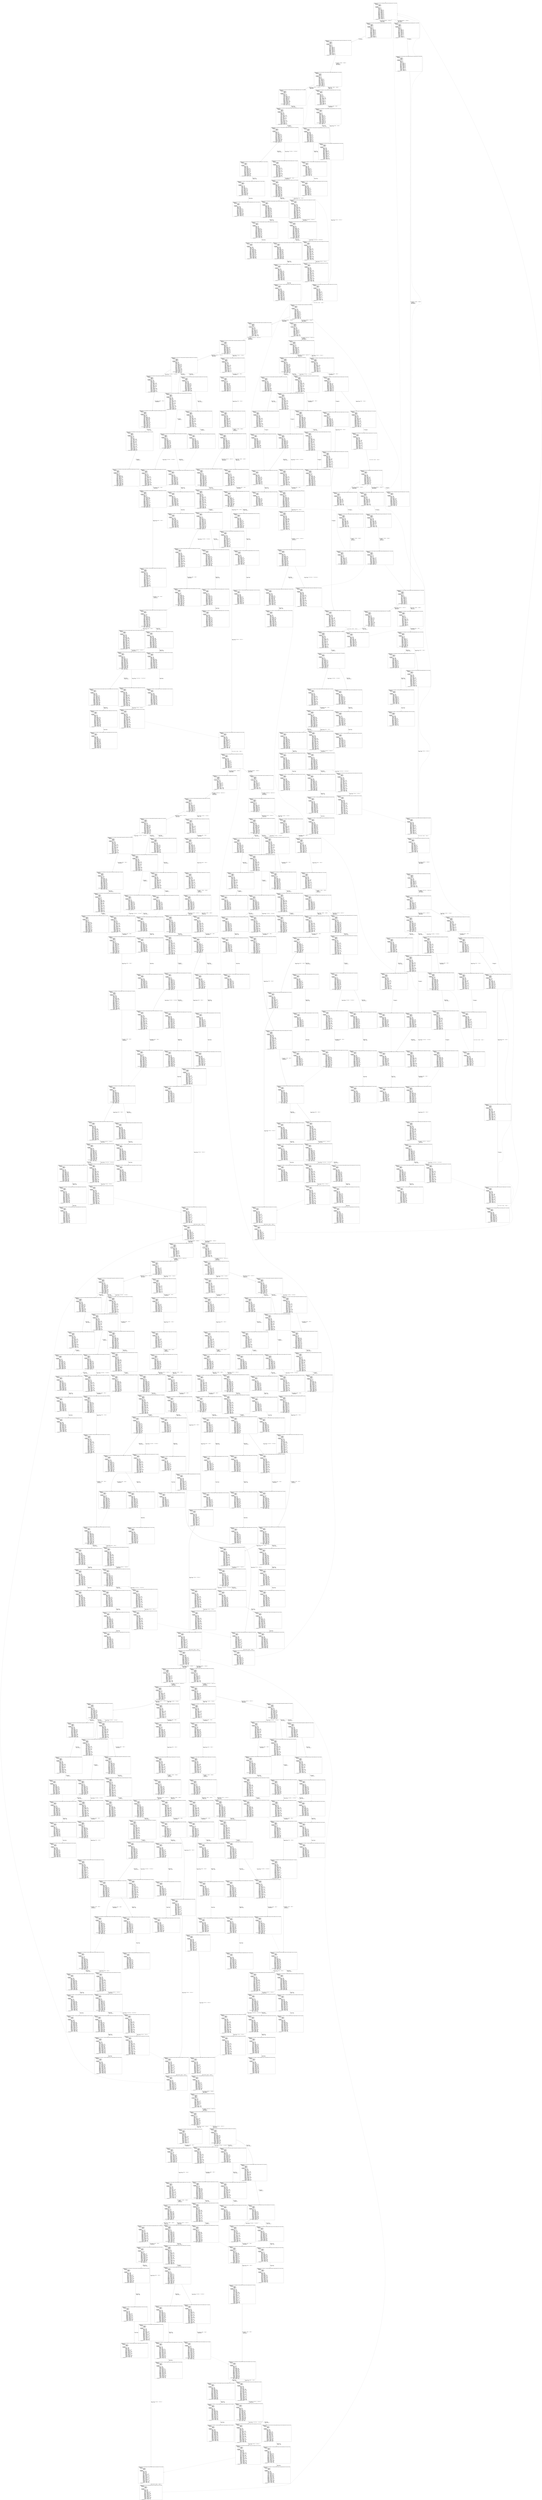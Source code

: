 digraph arg {
	label="";
		node_0 [label="(XtaState (GearControl_Gear Interface_GearN Engine_Initial GearBox_Neutral Clutch_Closed)\l  (Prod2State\l    (ItpExplState\l      (ExplState (UseCase 0)\l                 (FromGear 0)\l                 (ToGear 0)\l                 (ErrStat 0))\l      (ExplState))\l    (ItpZoneState\l      (ZoneState CTimer >= 0\l                 ETimer >= 0\l                 GBTimer >= 0\l                 GCTimer >= 0\l                 SysTimer >= 0\l                 CTimer - ETimer <= 0\l                 CTimer - GBTimer <= 0\l                 CTimer - GCTimer <= 0\l                 CTimer - SysTimer <= 0\l                 ETimer - CTimer <= 0\l                 ETimer - GBTimer <= 0\l                 ETimer - GCTimer <= 0\l                 ETimer - SysTimer <= 0\l                 GBTimer - CTimer <= 0\l                 GBTimer - ETimer <= 0\l                 GBTimer - GCTimer <= 0\l                 GBTimer - SysTimer <= 0\l                 GCTimer - CTimer <= 0\l                 GCTimer - ETimer <= 0\l                 GCTimer - GBTimer <= 0\l                 GCTimer - SysTimer <= 0\l                 SysTimer - CTimer <= 0\l                 SysTimer - ETimer <= 0\l                 SysTimer - GBTimer <= 0\l                 SysTimer - GCTimer <= 0)\l      (ZoneState))))\l",style="solid,filled",fontname="courier",fillcolor="#FFFFFF",color="#000000",shape=rectangle];
		node_1 [label="(XtaState (GearControl_Initiate Interface_chkGearN1 Engine_Initial GearBox_Neutral Clutch_Closed)\l  (Prod2State\l    (ItpExplState\l      (ExplState (UseCase 0)\l                 (FromGear 0)\l                 (ToGear 1)\l                 (ErrStat 0))\l      (ExplState (ToGear 1)))\l    (ItpZoneState\l      (ZoneState CTimer >= 0\l                 ETimer >= 0\l                 GBTimer >= 0\l                 GCTimer >= 0\l                 SysTimer >= 0\l                 CTimer - ETimer <= 0\l                 CTimer - GBTimer <= 0\l                 CTimer - GCTimer <= 0\l                 ETimer - CTimer <= 0\l                 ETimer - GBTimer <= 0\l                 ETimer - GCTimer <= 0\l                 GBTimer - CTimer <= 0\l                 GBTimer - ETimer <= 0\l                 GBTimer - GCTimer <= 0\l                 GCTimer - CTimer <= 0\l                 GCTimer - ETimer <= 0\l                 GCTimer - GBTimer <= 0\l                 SysTimer <= 0\l                 SysTimer - CTimer <= 0\l                 SysTimer - ETimer <= 0\l                 SysTimer - GBTimer <= 0\l                 SysTimer - GCTimer <= 0)\l      (ZoneState))))\l",style="solid,filled",fontname="courier",fillcolor="#FFFFFF",color="#000000",shape=rectangle];
		node_3 [label="(XtaState (GearControl_ReqSyncSpeed Interface_chkGearN1 Engine_Initial GearBox_Neutral Clutch_Closed)\l  (Prod2State\l    (ItpExplState\l      (ExplState (UseCase 0)\l                 (FromGear 0)\l                 (ToGear 1)\l                 (ErrStat 0))\l      (ExplState (ToGear 1)))\l    (ItpZoneState\l      (ZoneState CTimer >= 0\l                 ETimer >= 0\l                 GBTimer >= 0\l                 GCTimer >= 0\l                 SysTimer >= 0\l                 CTimer - ETimer <= 0\l                 CTimer - GBTimer <= 0\l                 CTimer - GCTimer <= 0\l                 ETimer - CTimer <= 0\l                 ETimer - GBTimer <= 0\l                 ETimer - GCTimer <= 0\l                 GBTimer - CTimer <= 0\l                 GBTimer - ETimer <= 0\l                 GBTimer - GCTimer <= 0\l                 GCTimer - CTimer <= 0\l                 GCTimer - ETimer <= 0\l                 GCTimer - GBTimer <= 0\l                 SysTimer <= 0\l                 SysTimer - CTimer <= 0\l                 SysTimer - ETimer <= 0\l                 SysTimer - GBTimer <= 0\l                 SysTimer - GCTimer <= 0)\l      (ZoneState))))\l",style="solid,filled",fontname="courier",fillcolor="#FFFFFF",color="#000000",shape=rectangle];
		node_5 [label="(XtaState (GearControl_CheckSyncSpeed Interface_chkGearN1 Engine_FindSpeed GearBox_Neutral Clutch_Closed)\l  (Prod2State\l    (ItpExplState\l      (ExplState (UseCase 0)\l                 (FromGear 0)\l                 (ToGear 1)\l                 (ErrStat 0))\l      (ExplState (ToGear 1)))\l    (ItpZoneState\l      (ZoneState CTimer >= 0\l                 ETimer >= 0\l                 GBTimer >= 0\l                 GCTimer >= 0\l                 SysTimer >= 0\l                 CTimer - GBTimer <= 0\l                 ETimer - CTimer <= 0\l                 ETimer - GBTimer <= 0\l                 ETimer - GCTimer <= 0\l                 ETimer - SysTimer <= 0\l                 GBTimer - CTimer <= 0\l                 GCTimer - CTimer <= 0\l                 GCTimer - ETimer <= 0\l                 GCTimer - GBTimer <= 0\l                 GCTimer - SysTimer <= 0\l                 SysTimer - CTimer <= 0\l                 SysTimer - ETimer <= 0\l                 SysTimer - GBTimer <= 0\l                 SysTimer - GCTimer <= 0)\l      (ZoneState GCTimer - ETimer <= 0\l                 ETimer - GCTimer <= 0))))\l",style="solid,filled",fontname="courier",fillcolor="#FFFFFF",color="#000000",shape=rectangle];
		node_8 [label="(XtaState (GearControl_ReqSetGear Interface_chkGearN1 Engine_Speed GearBox_Neutral Clutch_Closed)\l  (Prod2State\l    (ItpExplState\l      (ExplState (UseCase 0)\l                 (FromGear 0)\l                 (ToGear 1)\l                 (ErrStat 0))\l      (ExplState))\l    (ItpZoneState\l      (ZoneState CTimer >= 50\l                 ETimer >= 0\l                 GBTimer >= 50\l                 GCTimer >= 50\l                 SysTimer >= 50\l                 CTimer - GBTimer <= 0\l                 ETimer <= 0\l                 ETimer - CTimer <= -50\l                 ETimer - GBTimer <= -50\l                 ETimer - GCTimer <= -50\l                 ETimer - SysTimer <= -50\l                 GBTimer - CTimer <= 0\l                 GCTimer < 150\l                 GCTimer - CTimer <= 0\l                 GCTimer - ETimer < 150\l                 GCTimer - GBTimer <= 0\l                 GCTimer - SysTimer <= 0\l                 SysTimer < 150\l                 SysTimer - CTimer <= 0\l                 SysTimer - ETimer < 150\l                 SysTimer - GBTimer <= 0\l                 SysTimer - GCTimer <= 0)\l      (ZoneState ETimer <= 0))))\l",style="solid,filled",fontname="courier",fillcolor="#FFFFFF",color="#000000",shape=rectangle];
		node_12 [label="(XtaState (GearControl_CheckGearSet1 Interface_chkGearN1 Engine_Speed GearBox_Closing Clutch_Closed)\l  (Prod2State\l    (ItpExplState\l      (ExplState (UseCase 0)\l                 (FromGear 0)\l                 (ToGear 1)\l                 (ErrStat 0))\l      (ExplState))\l    (ItpZoneState\l      (ZoneState CTimer >= 50\l                 ETimer >= 0\l                 GBTimer >= 0\l                 GCTimer >= 0\l                 SysTimer >= 50\l                 ETimer - CTimer <= -50\l                 ETimer - GBTimer <= 0\l                 ETimer - GCTimer <= 0\l                 ETimer - SysTimer <= -50\l                 GBTimer - CTimer <= -50\l                 GBTimer - ETimer <= 0\l                 GBTimer - GCTimer <= 0\l                 GBTimer - SysTimer <= -50\l                 GCTimer - CTimer <= -50\l                 GCTimer - ETimer <= 0\l                 GCTimer - GBTimer <= 0\l                 GCTimer - SysTimer <= -50\l                 SysTimer - CTimer <= 0\l                 SysTimer - ETimer < 150\l                 SysTimer - GBTimer < 150\l                 SysTimer - GCTimer < 150)\l      (ZoneState GCTimer - GBTimer <= 0\l                 ETimer - GCTimer <= 0\l                 ETimer - GBTimer <= 0))))\l",style="solid,filled",fontname="courier",fillcolor="#FFFFFF",color="#000000",shape=rectangle];
		node_17 [label="(XtaState (GearControl_ReqTorqueC Interface_chkGearN1 Engine_Speed GearBox_Idle Clutch_Closed)\l  (Prod2State\l    (ItpExplState\l      (ExplState (UseCase 0)\l                 (FromGear 0)\l                 (ToGear 1)\l                 (ErrStat 0))\l      (ExplState))\l    (ItpZoneState\l      (ZoneState CTimer >= 150\l                 ETimer >= 100\l                 GBTimer >= 100\l                 GCTimer >= 100\l                 SysTimer >= 150\l                 ETimer <= 300\l                 ETimer - CTimer <= -50\l                 ETimer - GBTimer <= 0\l                 ETimer - GCTimer <= 0\l                 ETimer - SysTimer <= -50\l                 GBTimer <= 300\l                 GBTimer - CTimer <= -50\l                 GBTimer - ETimer <= 0\l                 GBTimer - GCTimer <= 0\l                 GBTimer - SysTimer <= -50\l                 GCTimer <= 300\l                 GCTimer - CTimer <= -50\l                 GCTimer - ETimer <= 0\l                 GCTimer - GBTimer <= 0\l                 GCTimer - SysTimer <= -50\l                 SysTimer < 450\l                 SysTimer - CTimer <= 0\l                 SysTimer - ETimer < 150\l                 SysTimer - GBTimer < 150\l                 SysTimer - GCTimer < 150)\l      (ZoneState))))\l",style="solid,filled",fontname="courier",fillcolor="#FFFFFF",color="#000000",shape=rectangle];
		node_24 [label="(XtaState (GearControl_GearChanged Interface_chkGearN1 Engine_Torque GearBox_Idle Clutch_Closed)\l  (Prod2State\l    (ItpExplState\l      (ExplState (UseCase 0)\l                 (FromGear 0)\l                 (ToGear 1)\l                 (ErrStat 0))\l      (ExplState))\l    (ItpZoneState\l      (ZoneState CTimer >= 150\l                 ETimer >= 100\l                 GBTimer >= 100\l                 GCTimer >= 100\l                 SysTimer >= 150\l                 ETimer <= 300\l                 ETimer - CTimer <= -50\l                 ETimer - GBTimer <= 0\l                 ETimer - GCTimer <= 0\l                 ETimer - SysTimer <= -50\l                 GBTimer <= 300\l                 GBTimer - CTimer <= -50\l                 GBTimer - ETimer <= 0\l                 GBTimer - GCTimer <= 0\l                 GBTimer - SysTimer <= -50\l                 GCTimer <= 300\l                 GCTimer - CTimer <= -50\l                 GCTimer - ETimer <= 0\l                 GCTimer - GBTimer <= 0\l                 GCTimer - SysTimer <= -50\l                 SysTimer < 450\l                 SysTimer - CTimer <= 0\l                 SysTimer - ETimer < 150\l                 SysTimer - GBTimer < 150\l                 SysTimer - GCTimer < 150)\l      (ZoneState))))\l",style="solid,filled",fontname="courier",fillcolor="#FFFFFF",color="#000000",shape=rectangle];
		node_32 [label="(XtaState (GearControl_Gear Interface_Gear1 Engine_Torque GearBox_Idle Clutch_Closed)\l  (Prod2State\l    (ItpExplState\l      (ExplState (UseCase 0)\l                 (FromGear 0)\l                 (ToGear 1)\l                 (ErrStat 0))\l      (ExplState))\l    (ItpZoneState\l      (ZoneState CTimer >= 150\l                 ETimer >= 100\l                 GBTimer >= 100\l                 GCTimer >= 100\l                 SysTimer >= 150\l                 ETimer - CTimer <= -50\l                 ETimer - GBTimer <= 0\l                 ETimer - GCTimer <= 0\l                 ETimer - SysTimer <= -50\l                 GBTimer - CTimer <= -50\l                 GBTimer - ETimer <= 0\l                 GBTimer - GCTimer <= 0\l                 GBTimer - SysTimer <= -50\l                 GCTimer - CTimer <= -50\l                 GCTimer - ETimer <= 0\l                 GCTimer - GBTimer <= 0\l                 GCTimer - SysTimer <= -50\l                 SysTimer - CTimer <= 0\l                 SysTimer - ETimer < 150\l                 SysTimer - GBTimer < 150\l                 SysTimer - GCTimer < 150)\l      (ZoneState))))\l",style="solid,filled",fontname="courier",fillcolor="#FFFFFF",color="#000000",shape=rectangle];
		node_41 [label="(XtaState (GearControl_Initiate Interface_chkGear1N Engine_Torque GearBox_Idle Clutch_Closed)\l  (Prod2State\l    (ItpExplState\l      (ExplState (UseCase 0)\l                 (FromGear 1)\l                 (ToGear 0)\l                 (ErrStat 0))\l      (ExplState (ToGear 0)\l                 (FromGear 1)))\l    (ItpZoneState\l      (ZoneState CTimer >= 150\l                 ETimer >= 100\l                 GBTimer >= 100\l                 GCTimer >= 100\l                 SysTimer >= 0\l                 ETimer - CTimer <= -50\l                 ETimer - GBTimer <= 0\l                 ETimer - GCTimer <= 0\l                 GBTimer - CTimer <= -50\l                 GBTimer - ETimer <= 0\l                 GBTimer - GCTimer <= 0\l                 GCTimer - CTimer <= -50\l                 GCTimer - ETimer <= 0\l                 GCTimer - GBTimer <= 0\l                 SysTimer <= 0\l                 SysTimer - CTimer <= -150\l                 SysTimer - ETimer <= -100\l                 SysTimer - GBTimer <= -100\l                 SysTimer - GCTimer <= -100)\l      (ZoneState))))\l",style="solid,filled",fontname="courier",fillcolor="#FFFFFF",color="#000000",shape=rectangle];
		node_49 [label="(XtaState (GearControl_CheckTorque Interface_chkGear1N Engine_DecTorque GearBox_Idle Clutch_Closed)\l  (Prod2State\l    (ItpExplState\l      (ExplState (UseCase 0)\l                 (FromGear 1)\l                 (ToGear 0)\l                 (ErrStat 0))\l      (ExplState (ToGear 0)))\l    (ItpZoneState\l      (ZoneState CTimer >= 150\l                 ETimer >= 0\l                 GBTimer >= 100\l                 GCTimer >= 0\l                 SysTimer >= 0\l                 ETimer - CTimer <= -150\l                 ETimer - GBTimer <= -100\l                 ETimer - GCTimer <= 0\l                 ETimer - SysTimer <= 0\l                 GBTimer - CTimer <= -50\l                 GCTimer - CTimer <= -150\l                 GCTimer - ETimer <= 0\l                 GCTimer - GBTimer <= -100\l                 GCTimer - SysTimer <= 0\l                 SysTimer - CTimer <= -150\l                 SysTimer - ETimer <= 0\l                 SysTimer - GBTimer <= -100\l                 SysTimer - GCTimer <= 0)\l      (ZoneState GCTimer - ETimer <= 0\l                 ETimer - GCTimer <= 0))))\l",style="solid,filled",fontname="courier",fillcolor="#FFFFFF",color="#000000",shape=rectangle];
		node_58 [label="(XtaState (GearControl_CheckClutch2 Interface_chkGear1N Engine_DecTorque GearBox_Idle Clutch_Opening)\l  (Prod2State\l    (ItpExplState\l      (ExplState (UseCase 0)\l                 (FromGear 1)\l                 (ToGear 0)\l                 (ErrStat 0))\l      (ExplState (ToGear 0)))\l    (ItpZoneState\l      (ZoneState CTimer >= 0\l                 ETimer >= 250\l                 GBTimer >= 350\l                 GCTimer >= 0\l                 SysTimer >= 250\l                 CTimer - ETimer <= -250\l                 CTimer - GBTimer <= -350\l                 CTimer - GCTimer <= 0\l                 CTimer - SysTimer <= -250\l                 ETimer - CTimer <= 255\l                 ETimer - GBTimer <= -100\l                 ETimer - GCTimer <= 255\l                 ETimer - SysTimer <= 0\l                 GCTimer - CTimer <= 0\l                 GCTimer - ETimer <= -250\l                 GCTimer - GBTimer <= -350\l                 GCTimer - SysTimer <= -250\l                 SysTimer - CTimer <= 255\l                 SysTimer - ETimer <= 0\l                 SysTimer - GBTimer <= -100\l                 SysTimer - GCTimer <= 255)\l      (ZoneState GCTimer - CTimer <= 0\l                 GCTimer - ETimer <= -250\l                 CTimer - ETimer <= -250))))\l",style="solid,filled",fontname="courier",fillcolor="#FFFFFF",color="#000000",shape=rectangle];
		node_71 [label="(XtaState (GearControl_CheckClutch2 Interface_chkGear1N Engine_ClutchOpen GearBox_Idle Clutch_Opening)\l  (Prod2State\l    (ItpExplState\l      (ExplState (UseCase 1)\l                 (FromGear 1)\l                 (ToGear 0)\l                 (ErrStat 0))\l      (ExplState (ToGear 0)))\l    (ItpZoneState\l      (ZoneState CTimer >= 145\l                 ETimer >= 400\l                 GBTimer >= 500\l                 GCTimer >= 145\l                 SysTimer >= 400\l                 CTimer <= 150\l                 CTimer - ETimer <= -250\l                 CTimer - GBTimer <= -350\l                 CTimer - GCTimer <= 0\l                 CTimer - SysTimer <= -250\l                 ETimer <= 400\l                 ETimer - CTimer <= 255\l                 ETimer - GBTimer <= -100\l                 ETimer - GCTimer <= 255\l                 ETimer - SysTimer <= 0\l                 GCTimer <= 150\l                 GCTimer - CTimer <= 0\l                 GCTimer - ETimer <= -250\l                 GCTimer - GBTimer <= -350\l                 GCTimer - SysTimer <= -250\l                 SysTimer <= 400\l                 SysTimer - CTimer <= 255\l                 SysTimer - ETimer <= 0\l                 SysTimer - GBTimer <= -100\l                 SysTimer - GCTimer <= 255)\l      (ZoneState GCTimer - CTimer <= 0))))\l",style="solid,filled",fontname="courier",fillcolor="#FFFFFF",color="#000000",shape=rectangle];
		node_86 [label="(XtaState (GearControl_CheckClutch2 Interface_chkGear1N Engine_Initial GearBox_Idle Clutch_Opening)\l  (Prod2State\l    (ItpExplState\l      (ExplState (UseCase 1)\l                 (FromGear 1)\l                 (ToGear 0)\l                 (ErrStat 0))\l      (ExplState (ToGear 0)))\l    (ItpZoneState\l      (ZoneState CTimer >= 145\l                 ETimer >= 400\l                 GBTimer >= 500\l                 GCTimer >= 145\l                 SysTimer >= 400\l                 CTimer - ETimer <= -250\l                 CTimer - GBTimer <= -350\l                 CTimer - GCTimer <= 0\l                 CTimer - SysTimer <= -250\l                 ETimer - CTimer <= 255\l                 ETimer - GBTimer <= -100\l                 ETimer - GCTimer <= 255\l                 ETimer - SysTimer <= 0\l                 GCTimer - CTimer <= 0\l                 GCTimer - ETimer <= -250\l                 GCTimer - GBTimer <= -350\l                 GCTimer - SysTimer <= -250\l                 SysTimer - CTimer <= 255\l                 SysTimer - ETimer <= 0\l                 SysTimer - GBTimer <= -100\l                 SysTimer - GCTimer <= 255)\l      (ZoneState GCTimer - CTimer <= 0))))\l",style="solid,filled",fontname="courier",fillcolor="#FFFFFF",color="#000000",shape=rectangle];
		node_102 [label="(XtaState (GearControl_CheckClutch2 Interface_chkGear1N Engine_Initial GearBox_Idle Clutch_ErrorOpen)\l  (Prod2State\l    (ItpExplState\l      (ExplState (UseCase 1)\l                 (FromGear 1)\l                 (ToGear 0)\l                 (ErrStat 2))\l      (ExplState))\l    (ItpZoneState\l      (ZoneState CTimer >= 150\l                 ETimer >= 400\l                 GBTimer >= 500\l                 GCTimer >= 150\l                 SysTimer >= 400\l                 CTimer - ETimer <= -250\l                 CTimer - GBTimer <= -350\l                 CTimer - GCTimer <= 0\l                 CTimer - SysTimer <= -250\l                 ETimer - CTimer <= 255\l                 ETimer - GBTimer <= -100\l                 ETimer - GCTimer <= 255\l                 ETimer - SysTimer <= 0\l                 GCTimer - CTimer <= 0\l                 GCTimer - ETimer <= -250\l                 GCTimer - GBTimer <= -350\l                 GCTimer - SysTimer <= -250\l                 SysTimer - CTimer <= 255\l                 SysTimer - ETimer <= 0\l                 SysTimer - GBTimer <= -100\l                 SysTimer - GCTimer <= 255)\l      (ZoneState))))\l",style="solid,filled",fontname="courier",fillcolor="#FFFFFF",color="#000000",shape=rectangle];
		node_119 [label="(XtaState (GearControl_COpenError Interface_chkGear1N Engine_Initial GearBox_Idle Clutch_ErrorOpen)\l  (Prod2State\l    (ItpExplState\l      (ExplState (UseCase 1)\l                 (FromGear 1)\l                 (ToGear 0)\l                 (ErrStat 2))\l      (ExplState))\l    (ItpZoneState\l      (ZoneState CTimer > 150\l                 ETimer > 400\l                 GBTimer > 500\l                 GCTimer > 150\l                 SysTimer > 400\l                 CTimer - ETimer <= -250\l                 CTimer - GBTimer <= -350\l                 CTimer - GCTimer <= 0\l                 CTimer - SysTimer <= -250\l                 ETimer - CTimer <= 255\l                 ETimer - GBTimer <= -100\l                 ETimer - GCTimer <= 255\l                 ETimer - SysTimer <= 0\l                 GCTimer - CTimer <= 0\l                 GCTimer - ETimer <= -250\l                 GCTimer - GBTimer <= -350\l                 GCTimer - SysTimer <= -250\l                 SysTimer - CTimer <= 255\l                 SysTimer - ETimer <= 0\l                 SysTimer - GBTimer <= -100\l                 SysTimer - GCTimer <= 255)\l      (ZoneState))))\l",style="solid,filled",fontname="courier",fillcolor="#FFFFFF",color="#000000",shape=rectangle];
		node_103 [label="(XtaState (GearControl_ClutchOpen2 Interface_chkGear1N Engine_Initial GearBox_Idle Clutch_Open)\l  (Prod2State\l    (ItpExplState\l      (ExplState (UseCase 1)\l                 (FromGear 1)\l                 (ToGear 0)\l                 (ErrStat 0))\l      (ExplState (ToGear 0)))\l    (ItpZoneState\l      (ZoneState CTimer >= 145\l                 ETimer >= 400\l                 GBTimer >= 500\l                 GCTimer >= 145\l                 SysTimer >= 400\l                 CTimer <= 150\l                 CTimer - ETimer <= -250\l                 CTimer - GBTimer <= -350\l                 CTimer - GCTimer <= 0\l                 CTimer - SysTimer <= -250\l                 ETimer <= 405\l                 ETimer - CTimer <= 255\l                 ETimer - GBTimer <= -100\l                 ETimer - GCTimer <= 255\l                 ETimer - SysTimer <= 0\l                 GCTimer <= 150\l                 GCTimer - CTimer <= 0\l                 GCTimer - ETimer <= -250\l                 GCTimer - GBTimer <= -350\l                 GCTimer - SysTimer <= -250\l                 SysTimer <= 405\l                 SysTimer - CTimer <= 255\l                 SysTimer - ETimer <= 0\l                 SysTimer - GBTimer <= -100\l                 SysTimer - GCTimer <= 255)\l      (ZoneState))))\l",style="solid,filled",fontname="courier",fillcolor="#FFFFFF",color="#000000",shape=rectangle];
		node_120 [label="(XtaState (GearControl_CheckGearNeu2 Interface_chkGear1N Engine_Initial GearBox_Opening Clutch_Open)\l  (Prod2State\l    (ItpExplState\l      (ExplState (UseCase 1)\l                 (FromGear 1)\l                 (ToGear 0)\l                 (ErrStat 0))\l      (ExplState (ToGear 0)))\l    (ItpZoneState\l      (ZoneState CTimer >= 145\l                 ETimer >= 400\l                 GBTimer >= 0\l                 GCTimer >= 0\l                 SysTimer >= 400\l                 CTimer - ETimer <= -250\l                 CTimer - GBTimer <= 150\l                 CTimer - GCTimer <= 150\l                 CTimer - SysTimer <= -250\l                 ETimer - CTimer <= 255\l                 ETimer - GBTimer <= 405\l                 ETimer - GCTimer <= 405\l                 ETimer - SysTimer <= 0\l                 GBTimer - CTimer <= -145\l                 GBTimer - ETimer <= -400\l                 GBTimer - GCTimer <= 0\l                 GBTimer - SysTimer <= -400\l                 GCTimer - CTimer <= -145\l                 GCTimer - ETimer <= -400\l                 GCTimer - GBTimer <= 0\l                 GCTimer - SysTimer <= -400\l                 SysTimer - CTimer <= 255\l                 SysTimer - ETimer <= 0\l                 SysTimer - GBTimer <= 405\l                 SysTimer - GCTimer <= 405)\l      (ZoneState GCTimer - GBTimer <= 0))))\l",style="solid,filled",fontname="courier",fillcolor="#FFFFFF",color="#000000",shape=rectangle];
		node_133 [label="(XtaState (GearControl_ReqSetGear2 Interface_chkGear1N Engine_Initial GearBox_Neutral Clutch_Open)\l  (Prod2State\l    (ItpExplState\l      (ExplState (UseCase 1)\l                 (FromGear 1)\l                 (ToGear 0)\l                 (ErrStat 0))\l      (ExplState (ToGear 0)))\l    (ItpZoneState\l      (ZoneState CTimer >= 245\l                 ETimer >= 500\l                 GBTimer >= 100\l                 GCTimer >= 100\l                 SysTimer >= 500\l                 CTimer <= 350\l                 CTimer - ETimer <= -250\l                 CTimer - GBTimer <= 150\l                 CTimer - GCTimer <= 150\l                 CTimer - SysTimer <= -250\l                 ETimer <= 605\l                 ETimer - CTimer <= 255\l                 ETimer - GBTimer <= 405\l                 ETimer - GCTimer <= 405\l                 ETimer - SysTimer <= 0\l                 GBTimer <= 200\l                 GBTimer - CTimer <= -145\l                 GBTimer - ETimer <= -400\l                 GBTimer - GCTimer <= 0\l                 GBTimer - SysTimer <= -400\l                 GCTimer <= 200\l                 GCTimer - CTimer <= -145\l                 GCTimer - ETimer <= -400\l                 GCTimer - GBTimer <= 0\l                 GCTimer - SysTimer <= -400\l                 SysTimer <= 605\l                 SysTimer - CTimer <= 255\l                 SysTimer - ETimer <= 0\l                 SysTimer - GBTimer <= 405\l                 SysTimer - GCTimer <= 405)\l      (ZoneState))))\l",style="solid,filled",fontname="courier",fillcolor="#FFFFFF",color="#000000",shape=rectangle];
		node_144 [label="(XtaState (GearControl_CheckClutchClosed2 Interface_chkGear1N Engine_Initial GearBox_Neutral Clutch_Closing)\l  (Prod2State\l    (ItpExplState\l      (ExplState (UseCase 1)\l                 (FromGear 1)\l                 (ToGear 0)\l                 (ErrStat 0))\l      (ExplState))\l    (ItpZoneState\l      (ZoneState CTimer >= 0\l                 ETimer >= 500\l                 GBTimer >= 100\l                 GCTimer >= 0\l                 SysTimer >= 500\l                 CTimer - ETimer <= -500\l                 CTimer - GBTimer <= -100\l                 CTimer - GCTimer <= 0\l                 CTimer - SysTimer <= -500\l                 ETimer - CTimer <= 605\l                 ETimer - GBTimer <= 405\l                 ETimer - GCTimer <= 605\l                 ETimer - SysTimer <= 0\l                 GBTimer - CTimer <= 200\l                 GBTimer - ETimer <= -400\l                 GBTimer - GCTimer <= 200\l                 GBTimer - SysTimer <= -400\l                 GCTimer - CTimer <= 0\l                 GCTimer - ETimer <= -500\l                 GCTimer - GBTimer <= -100\l                 GCTimer - SysTimer <= -500\l                 SysTimer - CTimer <= 605\l                 SysTimer - ETimer <= 0\l                 SysTimer - GBTimer <= 405\l                 SysTimer - GCTimer <= 605)\l      (ZoneState GCTimer - CTimer <= 0))))\l",style="solid,filled",fontname="courier",fillcolor="#FFFFFF",color="#000000",shape=rectangle];
		node_155 [label="(XtaState (GearControl_CheckClutchClosed2 Interface_chkGear1N Engine_Initial GearBox_Neutral Clutch_ErrorClose)\l  (Prod2State\l    (ItpExplState\l      (ExplState (UseCase 1)\l                 (FromGear 1)\l                 (ToGear 0)\l                 (ErrStat 1))\l      (ExplState))\l    (ItpZoneState\l      (ZoneState CTimer >= 150\l                 ETimer >= 650\l                 GBTimer >= 250\l                 GCTimer >= 150\l                 SysTimer >= 650\l                 CTimer - ETimer <= -500\l                 CTimer - GBTimer <= -100\l                 CTimer - GCTimer <= 0\l                 CTimer - SysTimer <= -500\l                 ETimer - CTimer <= 605\l                 ETimer - GBTimer <= 405\l                 ETimer - GCTimer <= 605\l                 ETimer - SysTimer <= 0\l                 GBTimer - CTimer <= 200\l                 GBTimer - ETimer <= -400\l                 GBTimer - GCTimer <= 200\l                 GBTimer - SysTimer <= -400\l                 GCTimer - CTimer <= 0\l                 GCTimer - ETimer <= -500\l                 GCTimer - GBTimer <= -100\l                 GCTimer - SysTimer <= -500\l                 SysTimer - CTimer <= 605\l                 SysTimer - ETimer <= 0\l                 SysTimer - GBTimer <= 405\l                 SysTimer - GCTimer <= 605)\l      (ZoneState))))\l",style="solid,filled",fontname="courier",fillcolor="#FFFFFF",color="#000000",shape=rectangle];
		node_166 [label="(XtaState (GearControl_CCloseError Interface_chkGear1N Engine_Initial GearBox_Neutral Clutch_ErrorClose)\l  (Prod2State\l    (ItpExplState\l      (ExplState (UseCase 1)\l                 (FromGear 1)\l                 (ToGear 0)\l                 (ErrStat 1))\l      (ExplState))\l    (ItpZoneState\l      (ZoneState CTimer > 150\l                 ETimer > 650\l                 GBTimer > 250\l                 GCTimer > 150\l                 SysTimer > 650\l                 CTimer - ETimer <= -500\l                 CTimer - GBTimer <= -100\l                 CTimer - GCTimer <= 0\l                 CTimer - SysTimer <= -500\l                 ETimer - CTimer <= 605\l                 ETimer - GBTimer <= 405\l                 ETimer - GCTimer <= 605\l                 ETimer - SysTimer <= 0\l                 GBTimer - CTimer <= 200\l                 GBTimer - ETimer <= -400\l                 GBTimer - GCTimer <= 200\l                 GBTimer - SysTimer <= -400\l                 GCTimer - CTimer <= 0\l                 GCTimer - ETimer <= -500\l                 GCTimer - GBTimer <= -100\l                 GCTimer - SysTimer <= -500\l                 SysTimer - CTimer <= 605\l                 SysTimer - ETimer <= 0\l                 SysTimer - GBTimer <= 405\l                 SysTimer - GCTimer <= 605)\l      (ZoneState))))\l",style="solid,filled",fontname="courier",fillcolor="#FFFFFF",color="#000000",shape=rectangle];
		node_154 [label="(XtaState (GearControl_GearChanged Interface_chkGear1N Engine_Initial GearBox_Neutral Clutch_Closed)\l  (Prod2State\l    (ItpExplState\l      (ExplState (UseCase 1)\l                 (FromGear 1)\l                 (ToGear 0)\l                 (ErrStat 0))\l      (ExplState))\l    (ItpZoneState\l      (ZoneState CTimer >= 100\l                 ETimer >= 600\l                 GBTimer >= 200\l                 GCTimer >= 100\l                 SysTimer >= 600\l                 CTimer <= 150\l                 CTimer - ETimer <= -500\l                 CTimer - GBTimer <= -100\l                 CTimer - GCTimer <= 0\l                 CTimer - SysTimer <= -500\l                 ETimer <= 755\l                 ETimer - CTimer <= 605\l                 ETimer - GBTimer <= 405\l                 ETimer - GCTimer <= 605\l                 ETimer - SysTimer <= 0\l                 GBTimer <= 350\l                 GBTimer - CTimer <= 200\l                 GBTimer - ETimer <= -400\l                 GBTimer - GCTimer <= 200\l                 GBTimer - SysTimer <= -400\l                 GCTimer <= 150\l                 GCTimer - CTimer <= 0\l                 GCTimer - ETimer <= -500\l                 GCTimer - GBTimer <= -100\l                 GCTimer - SysTimer <= -500\l                 SysTimer <= 755\l                 SysTimer - CTimer <= 605\l                 SysTimer - ETimer <= 0\l                 SysTimer - GBTimer <= 405\l                 SysTimer - GCTimer <= 605)\l      (ZoneState))))\l",style="solid,filled",fontname="courier",fillcolor="#FFFFFF",color="#000000",shape=rectangle];
		node_122 [label="(XtaState (GearControl_GearChanged Interface_chkGear1N Engine_Initial GearBox_Neutral Clutch_Closed)\l  (Prod2State\l    (ItpExplState\l      (ExplState (UseCase 0)\l                 (FromGear 1)\l                 (ToGear 0)\l                 (ErrStat 0))\l      (ExplState))\l    (ItpZoneState\l      (ZoneState CTimer >= 400\l                 ETimer >= 250\l                 GBTimer >= 100\l                 GCTimer >= 100\l                 SysTimer >= 250\l                 ETimer < 450\l                 ETimer - CTimer <= -150\l                 ETimer - GBTimer < 250\l                 ETimer - GCTimer < 250\l                 ETimer - SysTimer <= 0\l                 GBTimer <= 200\l                 GBTimer - CTimer <= -300\l                 GBTimer - ETimer <= -150\l                 GBTimer - GCTimer <= 0\l                 GBTimer - SysTimer <= -150\l                 GCTimer <= 200\l                 GCTimer - CTimer <= -300\l                 GCTimer - ETimer <= -150\l                 GCTimer - GBTimer <= 0\l                 GCTimer - SysTimer <= -150\l                 SysTimer < 450\l                 SysTimer - CTimer <= -150\l                 SysTimer - ETimer <= 0\l                 SysTimer - GBTimer < 250\l                 SysTimer - GCTimer < 250)\l      (ZoneState))))\l",style="solid,filled",fontname="courier",fillcolor="#FFFFFF",color="#000000",shape=rectangle];
		node_134 [label="(XtaState (GearControl_Gear Interface_GearN Engine_Initial GearBox_Neutral Clutch_Closed)\l  (Prod2State\l    (ItpExplState\l      (ExplState (UseCase 0)\l                 (FromGear 1)\l                 (ToGear 0)\l                 (ErrStat 0))\l      (ExplState))\l    (ItpZoneState\l      (ZoneState CTimer >= 400\l                 ETimer >= 250\l                 GBTimer >= 100\l                 GCTimer >= 100\l                 SysTimer >= 250\l                 ETimer - CTimer <= -150\l                 ETimer - GBTimer < 250\l                 ETimer - GCTimer < 250\l                 ETimer - SysTimer <= 0\l                 GBTimer - CTimer <= -300\l                 GBTimer - ETimer <= -150\l                 GBTimer - GCTimer <= 0\l                 GBTimer - SysTimer <= -150\l                 GCTimer - CTimer <= -300\l                 GCTimer - ETimer <= -150\l                 GCTimer - GBTimer <= 0\l                 GCTimer - SysTimer <= -150\l                 SysTimer - CTimer <= -150\l                 SysTimer - ETimer <= 0\l                 SysTimer - GBTimer < 250\l                 SysTimer - GCTimer < 250)\l      (ZoneState))))\l",style="solid,filled",fontname="courier",fillcolor="#FFFFFF",color="#000000",shape=rectangle];
		node_72 [label="(XtaState (GearControl_CheckClutch2 Interface_chkGear1N Engine_DecTorque GearBox_Idle Clutch_ErrorOpen)\l  (Prod2State\l    (ItpExplState\l      (ExplState (UseCase 0)\l                 (FromGear 1)\l                 (ToGear 0)\l                 (ErrStat 2))\l      (ExplState (ToGear 0)))\l    (ItpZoneState\l      (ZoneState CTimer >= 150\l                 ETimer >= 400\l                 GBTimer >= 500\l                 GCTimer >= 150\l                 SysTimer >= 400\l                 CTimer - ETimer <= -250\l                 CTimer - GBTimer <= -350\l                 CTimer - GCTimer <= 0\l                 CTimer - SysTimer <= -250\l                 ETimer - CTimer <= 250\l                 ETimer - GBTimer <= -100\l                 ETimer - GCTimer <= 250\l                 ETimer - SysTimer <= 0\l                 GCTimer - CTimer <= 0\l                 GCTimer - ETimer <= -250\l                 GCTimer - GBTimer <= -350\l                 GCTimer - SysTimer <= -250\l                 SysTimer - CTimer <= 250\l                 SysTimer - ETimer <= 0\l                 SysTimer - GBTimer <= -100\l                 SysTimer - GCTimer <= 250)\l      (ZoneState GCTimer - ETimer <= -250))))\l",style="solid,filled",fontname="courier",fillcolor="#FFFFFF",color="#000000",shape=rectangle];
		node_87 [label="(XtaState (GearControl_CheckClutch2 Interface_chkGear1N Engine_ClutchOpen GearBox_Idle Clutch_ErrorOpen)\l  (Prod2State\l    (ItpExplState\l      (ExplState (UseCase 1)\l                 (FromGear 1)\l                 (ToGear 0)\l                 (ErrStat 2))\l      (ExplState (ToGear 0)))\l    (ItpZoneState\l      (ZoneState CTimer >= 150\l                 ETimer >= 400\l                 GBTimer >= 500\l                 GCTimer >= 150\l                 SysTimer >= 400\l                 CTimer <= 150\l                 CTimer - ETimer <= -250\l                 CTimer - GBTimer <= -350\l                 CTimer - GCTimer <= 0\l                 CTimer - SysTimer <= -250\l                 ETimer <= 400\l                 ETimer - CTimer <= 250\l                 ETimer - GBTimer <= -100\l                 ETimer - GCTimer <= 250\l                 ETimer - SysTimer <= 0\l                 GCTimer <= 150\l                 GCTimer - CTimer <= 0\l                 GCTimer - ETimer <= -250\l                 GCTimer - GBTimer <= -350\l                 GCTimer - SysTimer <= -250\l                 SysTimer <= 400\l                 SysTimer - CTimer <= 250\l                 SysTimer - ETimer <= 0\l                 SysTimer - GBTimer <= -100\l                 SysTimer - GCTimer <= 250)\l      (ZoneState))))\l",style="solid,filled",fontname="courier",fillcolor="#FFFFFF",color="#000000",shape=rectangle];
		node_104 [label="(XtaState (GearControl_CheckClutch2 Interface_chkGear1N Engine_Initial GearBox_Idle Clutch_ErrorOpen)\l  (Prod2State\l    (ItpExplState\l      (ExplState (UseCase 1)\l                 (FromGear 1)\l                 (ToGear 0)\l                 (ErrStat 2))\l      (ExplState))\l    (ItpZoneState\l      (ZoneState CTimer >= 150\l                 ETimer >= 400\l                 GBTimer >= 500\l                 GCTimer >= 150\l                 SysTimer >= 400\l                 CTimer - ETimer <= -250\l                 CTimer - GBTimer <= -350\l                 CTimer - GCTimer <= 0\l                 CTimer - SysTimer <= -250\l                 ETimer - CTimer <= 250\l                 ETimer - GBTimer <= -100\l                 ETimer - GCTimer <= 250\l                 ETimer - SysTimer <= 0\l                 GCTimer - CTimer <= 0\l                 GCTimer - ETimer <= -250\l                 GCTimer - GBTimer <= -350\l                 GCTimer - SysTimer <= -250\l                 SysTimer - CTimer <= 250\l                 SysTimer - ETimer <= 0\l                 SysTimer - GBTimer <= -100\l                 SysTimer - GCTimer <= 250)\l      (ZoneState))))\l",style="solid,filled",fontname="courier",fillcolor="#FFFFFF",color="#000000",shape=rectangle];
		node_73 [label="(XtaState (GearControl_ClutchOpen2 Interface_chkGear1N Engine_DecTorque GearBox_Idle Clutch_Open)\l  (Prod2State\l    (ItpExplState\l      (ExplState (UseCase 0)\l                 (FromGear 1)\l                 (ToGear 0)\l                 (ErrStat 0))\l      (ExplState (ToGear 0)))\l    (ItpZoneState\l      (ZoneState CTimer >= 100\l                 ETimer >= 350\l                 GBTimer >= 450\l                 GCTimer >= 100\l                 SysTimer >= 350\l                 CTimer <= 150\l                 CTimer - ETimer <= -250\l                 CTimer - GBTimer <= -350\l                 CTimer - GCTimer <= 0\l                 CTimer - SysTimer <= -250\l                 ETimer <= 400\l                 ETimer - CTimer <= 255\l                 ETimer - GBTimer <= -100\l                 ETimer - GCTimer <= 255\l                 ETimer - SysTimer <= 0\l                 GCTimer <= 150\l                 GCTimer - CTimer <= 0\l                 GCTimer - ETimer <= -250\l                 GCTimer - GBTimer <= -350\l                 GCTimer - SysTimer <= -250\l                 SysTimer <= 400\l                 SysTimer - CTimer <= 255\l                 SysTimer - ETimer <= 0\l                 SysTimer - GBTimer <= -100\l                 SysTimer - GCTimer <= 255)\l      (ZoneState ETimer >= 350))))\l",style="solid,filled",fontname="courier",fillcolor="#FFFFFF",color="#000000",shape=rectangle];
		node_88 [label="(XtaState (GearControl_CheckGearNeu2 Interface_chkGear1N Engine_DecTorque GearBox_Opening Clutch_Open)\l  (Prod2State\l    (ItpExplState\l      (ExplState (UseCase 0)\l                 (FromGear 1)\l                 (ToGear 0)\l                 (ErrStat 0))\l      (ExplState (ToGear 0)))\l    (ItpZoneState\l      (ZoneState CTimer >= 100\l                 ETimer >= 350\l                 GBTimer >= 0\l                 GCTimer >= 0\l                 SysTimer >= 350\l                 CTimer - ETimer <= -250\l                 CTimer - GBTimer <= 150\l                 CTimer - GCTimer <= 150\l                 CTimer - SysTimer <= -250\l                 ETimer - CTimer <= 255\l                 ETimer - GBTimer <= 400\l                 ETimer - GCTimer <= 400\l                 ETimer - SysTimer <= 0\l                 GBTimer - CTimer <= -100\l                 GBTimer - ETimer <= -350\l                 GBTimer - GCTimer <= 0\l                 GBTimer - SysTimer <= -350\l                 GCTimer - CTimer <= -100\l                 GCTimer - ETimer <= -350\l                 GCTimer - GBTimer <= 0\l                 GCTimer - SysTimer <= -350\l                 SysTimer - CTimer <= 255\l                 SysTimer - ETimer <= 0\l                 SysTimer - GBTimer <= 400\l                 SysTimer - GCTimer <= 400)\l      (ZoneState GCTimer - GBTimer <= 0\l                 GCTimer - ETimer <= -350\l                 GBTimer - ETimer <= -350))))\l",style="solid,filled",fontname="courier",fillcolor="#FFFFFF",color="#000000",shape=rectangle];
		node_105 [label="(XtaState (GearControl_CheckGearNeu2 Interface_chkGear1N Engine_ClutchOpen GearBox_Opening Clutch_Open)\l  (Prod2State\l    (ItpExplState\l      (ExplState (UseCase 1)\l                 (FromGear 1)\l                 (ToGear 0)\l                 (ErrStat 0))\l      (ExplState (ToGear 0)))\l    (ItpZoneState\l      (ZoneState CTimer >= 145\l                 ETimer >= 400\l                 GBTimer >= 0\l                 GCTimer >= 0\l                 SysTimer >= 400\l                 CTimer <= 150\l                 CTimer - ETimer <= -250\l                 CTimer - GBTimer <= 150\l                 CTimer - GCTimer <= 150\l                 CTimer - SysTimer <= -250\l                 ETimer <= 400\l                 ETimer - CTimer <= 255\l                 ETimer - GBTimer <= 400\l                 ETimer - GCTimer <= 400\l                 ETimer - SysTimer <= 0\l                 GBTimer <= 50\l                 GBTimer - CTimer <= -100\l                 GBTimer - ETimer <= -350\l                 GBTimer - GCTimer <= 0\l                 GBTimer - SysTimer <= -350\l                 GCTimer <= 50\l                 GCTimer - CTimer <= -100\l                 GCTimer - ETimer <= -350\l                 GCTimer - GBTimer <= 0\l                 GCTimer - SysTimer <= -350\l                 SysTimer <= 400\l                 SysTimer - CTimer <= 255\l                 SysTimer - ETimer <= 0\l                 SysTimer - GBTimer <= 400\l                 SysTimer - GCTimer <= 400)\l      (ZoneState GCTimer - GBTimer <= 0))))\l",style="solid,filled",fontname="courier",fillcolor="#FFFFFF",color="#000000",shape=rectangle];
		node_121 [label="(XtaState (GearControl_CheckGearNeu2 Interface_chkGear1N Engine_Initial GearBox_Opening Clutch_Open)\l  (Prod2State\l    (ItpExplState\l      (ExplState (UseCase 1)\l                 (FromGear 1)\l                 (ToGear 0)\l                 (ErrStat 0))\l      (ExplState (ToGear 0)))\l    (ItpZoneState\l      (ZoneState CTimer >= 145\l                 ETimer >= 400\l                 GBTimer >= 0\l                 GCTimer >= 0\l                 SysTimer >= 400\l                 CTimer - ETimer <= -250\l                 CTimer - GBTimer <= 150\l                 CTimer - GCTimer <= 150\l                 CTimer - SysTimer <= -250\l                 ETimer - CTimer <= 255\l                 ETimer - GBTimer <= 400\l                 ETimer - GCTimer <= 400\l                 ETimer - SysTimer <= 0\l                 GBTimer - CTimer <= -100\l                 GBTimer - ETimer <= -350\l                 GBTimer - GCTimer <= 0\l                 GBTimer - SysTimer <= -350\l                 GCTimer - CTimer <= -100\l                 GCTimer - ETimer <= -350\l                 GCTimer - GBTimer <= 0\l                 GCTimer - SysTimer <= -350\l                 SysTimer - CTimer <= 255\l                 SysTimer - ETimer <= 0\l                 SysTimer - GBTimer <= 400\l                 SysTimer - GCTimer <= 400)\l      (ZoneState GCTimer - GBTimer <= 0))))\l",style="solid,filled",fontname="courier",fillcolor="#FFFFFF",color="#000000",shape=rectangle];
		node_59 [label="(XtaState (GearControl_ReqNeuGear Interface_chkGear1N Engine_Zero GearBox_Idle Clutch_Closed)\l  (Prod2State\l    (ItpExplState\l      (ExplState (UseCase 0)\l                 (FromGear 1)\l                 (ToGear 0)\l                 (ErrStat 0))\l      (ExplState (ToGear 0)))\l    (ItpZoneState\l      (ZoneState CTimer >= 300\l                 ETimer >= 150\l                 GBTimer >= 250\l                 GCTimer >= 150\l                 SysTimer >= 150\l                 ETimer < 250\l                 ETimer - CTimer <= -150\l                 ETimer - GBTimer <= -100\l                 ETimer - GCTimer <= 0\l                 ETimer - SysTimer <= 0\l                 GBTimer - CTimer <= -50\l                 GCTimer < 250\l                 GCTimer - CTimer <= -150\l                 GCTimer - ETimer <= 0\l                 GCTimer - GBTimer <= -100\l                 GCTimer - SysTimer <= 0\l                 SysTimer < 250\l                 SysTimer - CTimer <= -150\l                 SysTimer - ETimer <= 0\l                 SysTimer - GBTimer <= -100\l                 SysTimer - GCTimer <= 0)\l      (ZoneState))))\l",style="solid,filled",fontname="courier",fillcolor="#FFFFFF",color="#000000",shape=rectangle];
		node_74 [label="(XtaState (GearControl_CheckGearNeu Interface_chkGear1N Engine_Zero GearBox_Opening Clutch_Closed)\l  (Prod2State\l    (ItpExplState\l      (ExplState (UseCase 0)\l                 (FromGear 1)\l                 (ToGear 0)\l                 (ErrStat 0))\l      (ExplState (ToGear 0)))\l    (ItpZoneState\l      (ZoneState CTimer >= 300\l                 ETimer >= 150\l                 GBTimer >= 0\l                 GCTimer >= 0\l                 SysTimer >= 150\l                 ETimer - CTimer <= -150\l                 ETimer - GBTimer < 250\l                 ETimer - GCTimer < 250\l                 ETimer - SysTimer <= 0\l                 GBTimer - CTimer <= -300\l                 GBTimer - ETimer <= -150\l                 GBTimer - GCTimer <= 0\l                 GBTimer - SysTimer <= -150\l                 GCTimer - CTimer <= -300\l                 GCTimer - ETimer <= -150\l                 GCTimer - GBTimer <= 0\l                 GCTimer - SysTimer <= -150\l                 SysTimer - CTimer <= -150\l                 SysTimer - ETimer <= 0\l                 SysTimer - GBTimer < 250\l                 SysTimer - GCTimer < 250)\l      (ZoneState GCTimer - GBTimer <= 0))))\l",style="solid,filled",fontname="courier",fillcolor="#FFFFFF",color="#000000",shape=rectangle];
		node_89 [label="(XtaState (GearControl_CheckGearNeu Interface_chkGear1N Engine_Initial GearBox_Opening Clutch_Closed)\l  (Prod2State\l    (ItpExplState\l      (ExplState (UseCase 0)\l                 (FromGear 1)\l                 (ToGear 0)\l                 (ErrStat 0))\l      (ExplState (ToGear 0)))\l    (ItpZoneState\l      (ZoneState CTimer >= 300\l                 ETimer >= 150\l                 GBTimer >= 0\l                 GCTimer >= 0\l                 SysTimer >= 150\l                 ETimer - CTimer <= -150\l                 ETimer - GBTimer < 250\l                 ETimer - GCTimer < 250\l                 ETimer - SysTimer <= 0\l                 GBTimer - CTimer <= -300\l                 GBTimer - ETimer <= -150\l                 GBTimer - GCTimer <= 0\l                 GBTimer - SysTimer <= -150\l                 GCTimer - CTimer <= -300\l                 GCTimer - ETimer <= -150\l                 GCTimer - GBTimer <= 0\l                 GCTimer - SysTimer <= -150\l                 SysTimer - CTimer <= -150\l                 SysTimer - ETimer <= 0\l                 SysTimer - GBTimer < 250\l                 SysTimer - GCTimer < 250)\l      (ZoneState GCTimer - GBTimer <= 0))))\l",style="solid,filled",fontname="courier",fillcolor="#FFFFFF",color="#000000",shape=rectangle];
		node_106 [label="(XtaState (GearControl_ReqSyncSpeed Interface_chkGear1N Engine_Initial GearBox_Neutral Clutch_Closed)\l  (Prod2State\l    (ItpExplState\l      (ExplState (UseCase 0)\l                 (FromGear 1)\l                 (ToGear 0)\l                 (ErrStat 0))\l      (ExplState (ToGear 0)))\l    (ItpZoneState\l      (ZoneState CTimer >= 400\l                 ETimer >= 250\l                 GBTimer >= 100\l                 GCTimer >= 100\l                 SysTimer >= 250\l                 ETimer < 450\l                 ETimer - CTimer <= -150\l                 ETimer - GBTimer < 250\l                 ETimer - GCTimer < 250\l                 ETimer - SysTimer <= 0\l                 GBTimer <= 200\l                 GBTimer - CTimer <= -300\l                 GBTimer - ETimer <= -150\l                 GBTimer - GCTimer <= 0\l                 GBTimer - SysTimer <= -150\l                 GCTimer <= 200\l                 GCTimer - CTimer <= -300\l                 GCTimer - ETimer <= -150\l                 GCTimer - GBTimer <= 0\l                 GCTimer - SysTimer <= -150\l                 SysTimer < 450\l                 SysTimer - CTimer <= -150\l                 SysTimer - ETimer <= 0\l                 SysTimer - GBTimer < 250\l                 SysTimer - GCTimer < 250)\l      (ZoneState))))\l",style="solid,filled",fontname="courier",fillcolor="#FFFFFF",color="#000000",shape=rectangle];
		node_90 [label="(XtaState (GearControl_ReqSyncSpeed Interface_chkGear1N Engine_Zero GearBox_Neutral Clutch_Closed)\l  (Prod2State\l    (ItpExplState\l      (ExplState (UseCase 0)\l                 (FromGear 1)\l                 (ToGear 0)\l                 (ErrStat 0))\l      (ExplState (ToGear 0)))\l    (ItpZoneState\l      (ZoneState CTimer >= 400\l                 ETimer >= 250\l                 GBTimer >= 100\l                 GCTimer >= 100\l                 SysTimer >= 250\l                 ETimer < 450\l                 ETimer - CTimer <= -150\l                 ETimer - GBTimer < 250\l                 ETimer - GCTimer < 250\l                 ETimer - SysTimer <= 0\l                 GBTimer <= 200\l                 GBTimer - CTimer <= -300\l                 GBTimer - ETimer <= -150\l                 GBTimer - GCTimer <= 0\l                 GBTimer - SysTimer <= -150\l                 GCTimer <= 200\l                 GCTimer - CTimer <= -300\l                 GCTimer - ETimer <= -150\l                 GCTimer - GBTimer <= 0\l                 GCTimer - SysTimer <= -150\l                 SysTimer < 450\l                 SysTimer - CTimer <= -150\l                 SysTimer - ETimer <= 0\l                 SysTimer - GBTimer < 250\l                 SysTimer - GCTimer < 250)\l      (ZoneState))))\l",style="solid,filled",fontname="courier",fillcolor="#FFFFFF",color="#000000",shape=rectangle];
		node_107 [label="(XtaState (GearControl_GearChanged Interface_chkGear1N Engine_Zero GearBox_Neutral Clutch_Closed)\l  (Prod2State\l    (ItpExplState\l      (ExplState (UseCase 0)\l                 (FromGear 1)\l                 (ToGear 0)\l                 (ErrStat 0))\l      (ExplState))\l    (ItpZoneState\l      (ZoneState CTimer >= 400\l                 ETimer >= 250\l                 GBTimer >= 100\l                 GCTimer >= 100\l                 SysTimer >= 250\l                 ETimer < 450\l                 ETimer - CTimer <= -150\l                 ETimer - GBTimer < 250\l                 ETimer - GCTimer < 250\l                 ETimer - SysTimer <= 0\l                 GBTimer <= 200\l                 GBTimer - CTimer <= -300\l                 GBTimer - ETimer <= -150\l                 GBTimer - GCTimer <= 0\l                 GBTimer - SysTimer <= -150\l                 GCTimer <= 200\l                 GCTimer - CTimer <= -300\l                 GCTimer - ETimer <= -150\l                 GCTimer - GBTimer <= 0\l                 GCTimer - SysTimer <= -150\l                 SysTimer < 450\l                 SysTimer - CTimer <= -150\l                 SysTimer - ETimer <= 0\l                 SysTimer - GBTimer < 250\l                 SysTimer - GCTimer < 250)\l      (ZoneState))))\l",style="solid,filled",fontname="courier",fillcolor="#FFFFFF",color="#000000",shape=rectangle];
		node_123 [label="(XtaState (GearControl_Gear Interface_GearN Engine_Zero GearBox_Neutral Clutch_Closed)\l  (Prod2State\l    (ItpExplState\l      (ExplState (UseCase 0)\l                 (FromGear 1)\l                 (ToGear 0)\l                 (ErrStat 0))\l      (ExplState))\l    (ItpZoneState\l      (ZoneState CTimer >= 400\l                 ETimer >= 250\l                 GBTimer >= 100\l                 GCTimer >= 100\l                 SysTimer >= 250\l                 ETimer - CTimer <= -150\l                 ETimer - GBTimer < 250\l                 ETimer - GCTimer < 250\l                 ETimer - SysTimer <= 0\l                 GBTimer - CTimer <= -300\l                 GBTimer - ETimer <= -150\l                 GBTimer - GCTimer <= 0\l                 GBTimer - SysTimer <= -150\l                 GCTimer - CTimer <= -300\l                 GCTimer - ETimer <= -150\l                 GCTimer - GBTimer <= 0\l                 GCTimer - SysTimer <= -150\l                 SysTimer - CTimer <= -150\l                 SysTimer - ETimer <= 0\l                 SysTimer - GBTimer < 250\l                 SysTimer - GCTimer < 250)\l      (ZoneState))))\l",style="solid,filled",fontname="courier",fillcolor="#FFFFFF",color="#000000",shape=rectangle];
		node_135 [label="(XtaState (GearControl_Initiate Interface_chkGearN1 Engine_Zero GearBox_Neutral Clutch_Closed)\l  (Prod2State\l    (ItpExplState\l      (ExplState (UseCase 0)\l                 (FromGear 0)\l                 (ToGear 1)\l                 (ErrStat 0))\l      (ExplState (ToGear 1)))\l    (ItpZoneState\l      (ZoneState CTimer >= 400\l                 ETimer >= 250\l                 GBTimer >= 100\l                 GCTimer >= 100\l                 SysTimer >= 0\l                 ETimer - CTimer <= -150\l                 ETimer - GBTimer < 250\l                 ETimer - GCTimer < 250\l                 GBTimer - CTimer <= -300\l                 GBTimer - ETimer <= -150\l                 GBTimer - GCTimer <= 0\l                 GCTimer - CTimer <= -300\l                 GCTimer - ETimer <= -150\l                 GCTimer - GBTimer <= 0\l                 SysTimer <= 0\l                 SysTimer - CTimer <= -400\l                 SysTimer - ETimer <= -250\l                 SysTimer - GBTimer <= -100\l                 SysTimer - GCTimer <= -100)\l      (ZoneState))))\l",style="solid,filled",fontname="courier",fillcolor="#FFFFFF",color="#000000",shape=rectangle];
		node_145 [label="(XtaState (GearControl_ReqSyncSpeed Interface_chkGearN1 Engine_Zero GearBox_Neutral Clutch_Closed)\l  (Prod2State\l    (ItpExplState\l      (ExplState (UseCase 0)\l                 (FromGear 0)\l                 (ToGear 1)\l                 (ErrStat 0))\l      (ExplState (ToGear 1)))\l    (ItpZoneState\l      (ZoneState CTimer >= 400\l                 ETimer >= 250\l                 GBTimer >= 100\l                 GCTimer >= 100\l                 SysTimer >= 0\l                 ETimer - CTimer <= -150\l                 ETimer - GBTimer < 250\l                 ETimer - GCTimer < 250\l                 GBTimer - CTimer <= -300\l                 GBTimer - ETimer <= -150\l                 GBTimer - GCTimer <= 0\l                 GCTimer - CTimer <= -300\l                 GCTimer - ETimer <= -150\l                 GCTimer - GBTimer <= 0\l                 SysTimer <= 0\l                 SysTimer - CTimer <= -400\l                 SysTimer - ETimer <= -250\l                 SysTimer - GBTimer <= -100\l                 SysTimer - GCTimer <= -100)\l      (ZoneState))))\l",style="solid,filled",fontname="courier",fillcolor="#FFFFFF",color="#000000",shape=rectangle];
		node_156 [label="(XtaState (GearControl_CheckSyncSpeed Interface_chkGearN1 Engine_FindSpeed GearBox_Neutral Clutch_Closed)\l  (Prod2State\l    (ItpExplState\l      (ExplState (UseCase 0)\l                 (FromGear 0)\l                 (ToGear 1)\l                 (ErrStat 0))\l      (ExplState (ToGear 1)))\l    (ItpZoneState\l      (ZoneState CTimer >= 400\l                 ETimer >= 0\l                 GBTimer >= 100\l                 GCTimer >= 0\l                 SysTimer >= 0\l                 ETimer - CTimer <= -400\l                 ETimer - GBTimer <= -100\l                 ETimer - GCTimer <= 0\l                 ETimer - SysTimer <= 0\l                 GBTimer - CTimer <= -300\l                 GCTimer - CTimer <= -400\l                 GCTimer - ETimer <= 0\l                 GCTimer - GBTimer <= -100\l                 GCTimer - SysTimer <= 0\l                 SysTimer - CTimer <= -400\l                 SysTimer - ETimer <= 0\l                 SysTimer - GBTimer <= -100\l                 SysTimer - GCTimer <= 0)\l      (ZoneState GCTimer - ETimer <= 0\l                 ETimer - GCTimer <= 0))))\l",style="solid,filled",fontname="courier",fillcolor="#FFFFFF",color="#000000",shape=rectangle];
		node_136 [label="(XtaState (GearControl_Initiate Interface_chkGearNR Engine_Zero GearBox_Neutral Clutch_Closed)\l  (Prod2State\l    (ItpExplState\l      (ExplState (UseCase 0)\l                 (FromGear 0)\l                 (ToGear 6)\l                 (ErrStat 0))\l      (ExplState (ToGear 6)))\l    (ItpZoneState\l      (ZoneState CTimer >= 400\l                 ETimer >= 250\l                 GBTimer >= 100\l                 GCTimer >= 100\l                 SysTimer >= 0\l                 ETimer - CTimer <= -150\l                 ETimer - GBTimer < 250\l                 ETimer - GCTimer < 250\l                 GBTimer - CTimer <= -300\l                 GBTimer - ETimer <= -150\l                 GBTimer - GCTimer <= 0\l                 GCTimer - CTimer <= -300\l                 GCTimer - ETimer <= -150\l                 GCTimer - GBTimer <= 0\l                 SysTimer <= 0\l                 SysTimer - CTimer <= -400\l                 SysTimer - ETimer <= -250\l                 SysTimer - GBTimer <= -100\l                 SysTimer - GCTimer <= -100)\l      (ZoneState))))\l",style="solid,filled",fontname="courier",fillcolor="#FFFFFF",color="#000000",shape=rectangle];
		node_146 [label="(XtaState (GearControl_ReqSyncSpeed Interface_chkGearNR Engine_Zero GearBox_Neutral Clutch_Closed)\l  (Prod2State\l    (ItpExplState\l      (ExplState (UseCase 0)\l                 (FromGear 0)\l                 (ToGear 6)\l                 (ErrStat 0))\l      (ExplState (ToGear 6)))\l    (ItpZoneState\l      (ZoneState CTimer >= 400\l                 ETimer >= 250\l                 GBTimer >= 100\l                 GCTimer >= 100\l                 SysTimer >= 0\l                 ETimer - CTimer <= -150\l                 ETimer - GBTimer < 250\l                 ETimer - GCTimer < 250\l                 GBTimer - CTimer <= -300\l                 GBTimer - ETimer <= -150\l                 GBTimer - GCTimer <= 0\l                 GCTimer - CTimer <= -300\l                 GCTimer - ETimer <= -150\l                 GCTimer - GBTimer <= 0\l                 SysTimer <= 0\l                 SysTimer - CTimer <= -400\l                 SysTimer - ETimer <= -250\l                 SysTimer - GBTimer <= -100\l                 SysTimer - GCTimer <= -100)\l      (ZoneState))))\l",style="solid,filled",fontname="courier",fillcolor="#FFFFFF",color="#000000",shape=rectangle];
		node_157 [label="(XtaState (GearControl_CheckSyncSpeed Interface_chkGearNR Engine_FindSpeed GearBox_Neutral Clutch_Closed)\l  (Prod2State\l    (ItpExplState\l      (ExplState (UseCase 0)\l                 (FromGear 0)\l                 (ToGear 6)\l                 (ErrStat 0))\l      (ExplState (ToGear 6)))\l    (ItpZoneState\l      (ZoneState CTimer >= 400\l                 ETimer >= 0\l                 GBTimer >= 100\l                 GCTimer >= 0\l                 SysTimer >= 0\l                 ETimer - CTimer <= -400\l                 ETimer - GBTimer <= -100\l                 ETimer - GCTimer <= 0\l                 ETimer - SysTimer <= 0\l                 GBTimer - CTimer <= -300\l                 GCTimer - CTimer <= -400\l                 GCTimer - ETimer <= 0\l                 GCTimer - GBTimer <= -100\l                 GCTimer - SysTimer <= 0\l                 SysTimer - CTimer <= -400\l                 SysTimer - ETimer <= 0\l                 SysTimer - GBTimer <= -100\l                 SysTimer - GCTimer <= 0)\l      (ZoneState GCTimer - ETimer <= 0\l                 ETimer - GCTimer <= 0))))\l",style="solid,filled",fontname="courier",fillcolor="#FFFFFF",color="#000000",shape=rectangle];
		node_6 [label="(XtaState (GearControl_CheckSyncSpeed Interface_chkGearNR Engine_FindSpeed GearBox_Neutral Clutch_Closed)\l  (Prod2State\l    (ItpExplState\l      (ExplState (UseCase 0)\l                 (FromGear 0)\l                 (ToGear 6)\l                 (ErrStat 0))\l      (ExplState (ToGear 6)))\l    (ItpZoneState\l      (ZoneState CTimer >= 0\l                 ETimer >= 0\l                 GBTimer >= 0\l                 GCTimer >= 0\l                 SysTimer >= 0\l                 CTimer - GBTimer <= 0\l                 ETimer - CTimer <= 0\l                 ETimer - GBTimer <= 0\l                 ETimer - GCTimer <= 0\l                 ETimer - SysTimer <= 0\l                 GBTimer - CTimer <= 0\l                 GCTimer - CTimer <= 0\l                 GCTimer - ETimer <= 0\l                 GCTimer - GBTimer <= 0\l                 GCTimer - SysTimer <= 0\l                 SysTimer - CTimer <= 0\l                 SysTimer - ETimer <= 0\l                 SysTimer - GBTimer <= 0\l                 SysTimer - GCTimer <= 0)\l      (ZoneState GCTimer - ETimer <= 0\l                 ETimer - GCTimer <= 0))))\l",style="solid,filled",fontname="courier",fillcolor="#FFFFFF",color="#000000",shape=rectangle];
		node_9 [label="(XtaState (GearControl_CheckClutch Interface_chkGearNR Engine_FindSpeed GearBox_Neutral Clutch_Opening)\l  (Prod2State\l    (ItpExplState\l      (ExplState (UseCase 0)\l                 (FromGear 0)\l                 (ToGear 6)\l                 (ErrStat 0))\l      (ExplState (ToGear 6)))\l    (ItpZoneState\l      (ZoneState CTimer >= 0\l                 ETimer >= 150\l                 GBTimer >= 150\l                 GCTimer >= 0\l                 SysTimer >= 150\l                 CTimer - ETimer <= -150\l                 CTimer - GBTimer <= -150\l                 CTimer - GCTimer <= 0\l                 CTimer - SysTimer <= -150\l                 ETimer - CTimer <= 155\l                 ETimer - GBTimer <= 0\l                 ETimer - GCTimer <= 155\l                 ETimer - SysTimer <= 0\l                 GCTimer - CTimer <= 0\l                 GCTimer - ETimer <= -150\l                 GCTimer - GBTimer <= -150\l                 GCTimer - SysTimer <= -150\l                 SysTimer - CTimer <= 155\l                 SysTimer - ETimer <= 0\l                 SysTimer - GBTimer <= 0\l                 SysTimer - GCTimer <= 155)\l      (ZoneState GCTimer - CTimer <= 0\l                 GCTimer - ETimer <= -150\l                 CTimer - ETimer <= -150))))\l",style="solid,filled",fontname="courier",fillcolor="#FFFFFF",color="#000000",shape=rectangle];
		node_13 [label="(XtaState (GearControl_CheckClutch Interface_chkGearNR Engine_ClutchOpen GearBox_Neutral Clutch_Opening)\l  (Prod2State\l    (ItpExplState\l      (ExplState (UseCase 2)\l                 (FromGear 0)\l                 (ToGear 6)\l                 (ErrStat 0))\l      (ExplState (ToGear 6)))\l    (ItpZoneState\l      (ZoneState CTimer >= 45\l                 ETimer >= 200\l                 GBTimer >= 200\l                 GCTimer >= 45\l                 SysTimer >= 200\l                 CTimer <= 50\l                 CTimer - ETimer <= -150\l                 CTimer - GBTimer <= -150\l                 CTimer - GCTimer <= 0\l                 CTimer - SysTimer <= -150\l                 ETimer <= 200\l                 ETimer - CTimer <= 155\l                 ETimer - GBTimer <= 0\l                 ETimer - GCTimer <= 155\l                 ETimer - SysTimer <= 0\l                 GCTimer <= 50\l                 GCTimer - CTimer <= 0\l                 GCTimer - ETimer <= -150\l                 GCTimer - GBTimer <= -150\l                 GCTimer - SysTimer <= -150\l                 SysTimer <= 200\l                 SysTimer - CTimer <= 155\l                 SysTimer - ETimer <= 0\l                 SysTimer - GBTimer <= 0\l                 SysTimer - GCTimer <= 155)\l      (ZoneState GCTimer - CTimer <= 0))))\l",style="solid,filled",fontname="courier",fillcolor="#FFFFFF",color="#000000",shape=rectangle];
		node_18 [label="(XtaState (GearControl_CheckClutch Interface_chkGearNR Engine_ClutchClose GearBox_Neutral Clutch_Opening)\l  (Prod2State\l    (ItpExplState\l      (ExplState (UseCase 2)\l                 (FromGear 0)\l                 (ToGear 6)\l                 (ErrStat 0))\l      (ExplState))\l    (ItpZoneState\l      (ZoneState CTimer >= 45\l                 ETimer >= 0\l                 GBTimer >= 200\l                 GCTimer >= 45\l                 SysTimer >= 200\l                 CTimer - ETimer <= 50\l                 CTimer - GBTimer <= -150\l                 CTimer - GCTimer <= 0\l                 CTimer - SysTimer <= -150\l                 ETimer - CTimer <= -45\l                 ETimer - GBTimer <= -200\l                 ETimer - GCTimer <= -45\l                 ETimer - SysTimer <= -200\l                 GCTimer - CTimer <= 0\l                 GCTimer - ETimer <= 50\l                 GCTimer - GBTimer <= -150\l                 GCTimer - SysTimer <= -150\l                 SysTimer - CTimer <= 155\l                 SysTimer - ETimer <= 200\l                 SysTimer - GBTimer <= 0\l                 SysTimer - GCTimer <= 155)\l      (ZoneState GCTimer - CTimer <= 0\l                 ETimer - CTimer <= 0))))\l",style="solid,filled",fontname="courier",fillcolor="#FFFFFF",color="#000000",shape=rectangle];
		node_26 [label="(XtaState (GearControl_ClutchOpen Interface_chkGearNR Engine_ClutchClose GearBox_Neutral Clutch_Open)\l  (Prod2State\l    (ItpExplState\l      (ExplState (UseCase 2)\l                 (FromGear 0)\l                 (ToGear 6)\l                 (ErrStat 0))\l      (ExplState))\l    (ItpZoneState\l      (ZoneState CTimer >= 100\l                 ETimer >= 50\l                 GBTimer >= 250\l                 GCTimer >= 100\l                 SysTimer >= 250\l                 CTimer <= 150\l                 CTimer - ETimer <= 50\l                 CTimer - GBTimer <= -150\l                 CTimer - GCTimer <= 0\l                 CTimer - SysTimer <= -150\l                 ETimer <= 105\l                 ETimer - CTimer <= -45\l                 ETimer - GBTimer <= -200\l                 ETimer - GCTimer <= -45\l                 ETimer - SysTimer <= -200\l                 GCTimer <= 150\l                 GCTimer - CTimer <= 0\l                 GCTimer - ETimer <= 50\l                 GCTimer - GBTimer <= -150\l                 GCTimer - SysTimer <= -150\l                 SysTimer <= 305\l                 SysTimer - CTimer <= 155\l                 SysTimer - ETimer <= 200\l                 SysTimer - GBTimer <= 0\l                 SysTimer - GCTimer <= 155)\l      (ZoneState ETimer <= 150))))\l",style="solid,filled",fontname="courier",fillcolor="#FFFFFF",color="#000000",shape=rectangle];
		node_34 [label="(XtaState (GearControl_CheckGearSet2 Interface_chkGearNR Engine_ClutchClose GearBox_Closing Clutch_Open)\l  (Prod2State\l    (ItpExplState\l      (ExplState (UseCase 2)\l                 (FromGear 0)\l                 (ToGear 6)\l                 (ErrStat 0))\l      (ExplState))\l    (ItpZoneState\l      (ZoneState CTimer >= 100\l                 ETimer >= 50\l                 GBTimer >= 0\l                 GCTimer >= 0\l                 SysTimer >= 250\l                 CTimer - ETimer <= 50\l                 CTimer - GBTimer <= 150\l                 CTimer - GCTimer <= 150\l                 CTimer - SysTimer <= -150\l                 ETimer - CTimer <= -45\l                 ETimer - GBTimer <= 105\l                 ETimer - GCTimer <= 105\l                 ETimer - SysTimer <= -200\l                 GBTimer - CTimer <= -100\l                 GBTimer - ETimer <= -50\l                 GBTimer - GCTimer <= 0\l                 GBTimer - SysTimer <= -250\l                 GCTimer - CTimer <= -100\l                 GCTimer - ETimer <= -50\l                 GCTimer - GBTimer <= 0\l                 GCTimer - SysTimer <= -250\l                 SysTimer - CTimer <= 155\l                 SysTimer - ETimer <= 200\l                 SysTimer - GBTimer <= 305\l                 SysTimer - GCTimer <= 305)\l      (ZoneState GCTimer - GBTimer <= 0\l                 ETimer - GBTimer <= 150))))\l",style="solid,filled",fontname="courier",fillcolor="#FFFFFF",color="#000000",shape=rectangle];
		node_43 [label="(XtaState (GearControl_CheckGearSet2 Interface_chkGearNR Engine_ClutchClose GearBox_ErrorIdle Clutch_Open)\l  (Prod2State\l    (ItpExplState\l      (ExplState (UseCase 2)\l                 (FromGear 0)\l                 (ToGear 6)\l                 (ErrStat 3))\l      (ExplState))\l    (ItpZoneState\l      (ZoneState CTimer >= 400\l                 ETimer >= 350\l                 GBTimer >= 300\l                 GCTimer >= 300\l                 SysTimer >= 550\l                 CTimer - ETimer <= 50\l                 CTimer - GBTimer <= 150\l                 CTimer - GCTimer <= 150\l                 CTimer - SysTimer <= -150\l                 ETimer - CTimer <= -45\l                 ETimer - GBTimer <= 105\l                 ETimer - GCTimer <= 105\l                 ETimer - SysTimer <= -200\l                 GBTimer - CTimer <= -100\l                 GBTimer - ETimer <= -50\l                 GBTimer - GCTimer <= 0\l                 GBTimer - SysTimer <= -250\l                 GCTimer - CTimer <= -100\l                 GCTimer - ETimer <= -50\l                 GCTimer - GBTimer <= 0\l                 GCTimer - SysTimer <= -250\l                 SysTimer - CTimer <= 155\l                 SysTimer - ETimer <= 200\l                 SysTimer - GBTimer <= 305\l                 SysTimer - GCTimer <= 305)\l      (ZoneState ETimer - GCTimer <= 450))))\l",style="solid,filled",fontname="courier",fillcolor="#FFFFFF",color="#000000",shape=rectangle];
		node_50 [label="(XtaState (GearControl_GSetError Interface_chkGearNR Engine_ClutchClose GearBox_ErrorIdle Clutch_Open)\l  (Prod2State\l    (ItpExplState\l      (ExplState (UseCase 2)\l                 (FromGear 0)\l                 (ToGear 6)\l                 (ErrStat 3))\l      (ExplState))\l    (ItpZoneState\l      (ZoneState CTimer > 400\l                 ETimer > 350\l                 GBTimer > 300\l                 GCTimer > 300\l                 SysTimer > 550\l                 CTimer - ETimer <= 50\l                 CTimer - GBTimer <= 150\l                 CTimer - GCTimer <= 150\l                 CTimer - SysTimer <= -150\l                 ETimer - CTimer <= -45\l                 ETimer - GBTimer <= 105\l                 ETimer - GCTimer <= 105\l                 ETimer - SysTimer <= -200\l                 GBTimer - CTimer <= -100\l                 GBTimer - ETimer <= -50\l                 GBTimer - GCTimer <= 0\l                 GBTimer - SysTimer <= -250\l                 GCTimer - CTimer <= -100\l                 GCTimer - ETimer <= -50\l                 GCTimer - GBTimer <= 0\l                 GCTimer - SysTimer <= -250\l                 SysTimer - CTimer <= 155\l                 SysTimer - ETimer <= 200\l                 SysTimer - GBTimer <= 305\l                 SysTimer - GCTimer <= 305)\l      (ZoneState))))\l",style="solid,filled",fontname="courier",fillcolor="#FFFFFF",color="#000000",shape=rectangle];
		node_60 [label="(XtaState (GearControl_GSetError Interface_chkGearNR Engine_ErrorSpeed GearBox_ErrorIdle Clutch_Open)\l  (Prod2State\l    (ItpExplState\l      (ExplState (UseCase 2)\l                 (FromGear 0)\l                 (ToGear 6)\l                 (ErrStat 3))\l      (ExplState))\l    (ItpZoneState\l      (ZoneState CTimer >= 945\l                 ETimer >= 900\l                 GBTimer >= 795\l                 GCTimer >= 795\l                 SysTimer >= 1100\l                 CTimer - ETimer <= 50\l                 CTimer - GBTimer <= 150\l                 CTimer - GCTimer <= 150\l                 CTimer - SysTimer <= -150\l                 ETimer - CTimer <= -45\l                 ETimer - GBTimer <= 105\l                 ETimer - GCTimer <= 105\l                 ETimer - SysTimer <= -200\l                 GBTimer - CTimer <= -100\l                 GBTimer - ETimer <= -50\l                 GBTimer - GCTimer <= 0\l                 GBTimer - SysTimer <= -250\l                 GCTimer - CTimer <= -100\l                 GCTimer - ETimer <= -50\l                 GCTimer - GBTimer <= 0\l                 GCTimer - SysTimer <= -250\l                 SysTimer - CTimer <= 155\l                 SysTimer - ETimer <= 200\l                 SysTimer - GBTimer <= 305\l                 SysTimer - GCTimer <= 305)\l      (ZoneState))))\l",style="solid,filled",fontname="courier",fillcolor="#FFFFFF",color="#000000",shape=rectangle];
		node_44 [label="(XtaState (GearControl_ClutchClose Interface_chkGearNR Engine_ClutchClose GearBox_Idle Clutch_Open)\l  (Prod2State\l    (ItpExplState\l      (ExplState (UseCase 2)\l                 (FromGear 0)\l                 (ToGear 6)\l                 (ErrStat 0))\l      (ExplState))\l    (ItpZoneState\l      (ZoneState CTimer >= 200\l                 ETimer >= 150\l                 GBTimer >= 100\l                 GCTimer >= 100\l                 SysTimer >= 350\l                 CTimer <= 450\l                 CTimer - ETimer <= 50\l                 CTimer - GBTimer <= 150\l                 CTimer - GCTimer <= 150\l                 CTimer - SysTimer <= -150\l                 ETimer <= 405\l                 ETimer - CTimer <= -45\l                 ETimer - GBTimer <= 105\l                 ETimer - GCTimer <= 105\l                 ETimer - SysTimer <= -200\l                 GBTimer <= 300\l                 GBTimer - CTimer <= -100\l                 GBTimer - ETimer <= -50\l                 GBTimer - GCTimer <= 0\l                 GBTimer - SysTimer <= -250\l                 GCTimer <= 300\l                 GCTimer - CTimer <= -100\l                 GCTimer - ETimer <= -50\l                 GCTimer - GBTimer <= 0\l                 GCTimer - SysTimer <= -250\l                 SysTimer <= 605\l                 SysTimer - CTimer <= 155\l                 SysTimer - ETimer <= 200\l                 SysTimer - GBTimer <= 305\l                 SysTimer - GCTimer <= 305)\l      (ZoneState ETimer <= 450))))\l",style="solid,filled",fontname="courier",fillcolor="#FFFFFF",color="#000000",shape=rectangle];
		node_51 [label="(XtaState (GearControl_CheckClutchClosed Interface_chkGearNR Engine_ClutchClose GearBox_Idle Clutch_Closing)\l  (Prod2State\l    (ItpExplState\l      (ExplState (UseCase 2)\l                 (FromGear 0)\l                 (ToGear 6)\l                 (ErrStat 0))\l      (ExplState))\l    (ItpZoneState\l      (ZoneState CTimer >= 0\l                 ETimer >= 150\l                 GBTimer >= 100\l                 GCTimer >= 0\l                 SysTimer >= 350\l                 CTimer - ETimer <= -150\l                 CTimer - GBTimer <= -100\l                 CTimer - GCTimer <= 0\l                 CTimer - SysTimer <= -350\l                 ETimer - CTimer <= 405\l                 ETimer - GBTimer <= 105\l                 ETimer - GCTimer <= 405\l                 ETimer - SysTimer <= -200\l                 GBTimer - CTimer <= 300\l                 GBTimer - ETimer <= -50\l                 GBTimer - GCTimer <= 300\l                 GBTimer - SysTimer <= -250\l                 GCTimer - CTimer <= 0\l                 GCTimer - ETimer <= -150\l                 GCTimer - GBTimer <= -100\l                 GCTimer - SysTimer <= -350\l                 SysTimer - CTimer <= 605\l                 SysTimer - ETimer <= 200\l                 SysTimer - GBTimer <= 305\l                 SysTimer - GCTimer <= 605)\l      (ZoneState GCTimer - CTimer <= 0\l                 ETimer - CTimer <= 450))))\l",style="solid,filled",fontname="courier",fillcolor="#FFFFFF",color="#000000",shape=rectangle];
		node_62 [label="(XtaState (GearControl_CheckClutchClosed Interface_chkGearNR Engine_ClutchClose GearBox_Idle Clutch_ErrorClose)\l  (Prod2State\l    (ItpExplState\l      (ExplState (UseCase 2)\l                 (FromGear 0)\l                 (ToGear 6)\l                 (ErrStat 1))\l      (ExplState))\l    (ItpZoneState\l      (ZoneState CTimer >= 150\l                 ETimer >= 300\l                 GBTimer >= 250\l                 GCTimer >= 150\l                 SysTimer >= 500\l                 CTimer - ETimer <= -150\l                 CTimer - GBTimer <= -100\l                 CTimer - GCTimer <= 0\l                 CTimer - SysTimer <= -350\l                 ETimer - CTimer <= 405\l                 ETimer - GBTimer <= 105\l                 ETimer - GCTimer <= 405\l                 ETimer - SysTimer <= -200\l                 GBTimer - CTimer <= 300\l                 GBTimer - ETimer <= -50\l                 GBTimer - GCTimer <= 300\l                 GBTimer - SysTimer <= -250\l                 GCTimer - CTimer <= 0\l                 GCTimer - ETimer <= -150\l                 GCTimer - GBTimer <= -100\l                 GCTimer - SysTimer <= -350\l                 SysTimer - CTimer <= 605\l                 SysTimer - ETimer <= 200\l                 SysTimer - GBTimer <= 305\l                 SysTimer - GCTimer <= 605)\l      (ZoneState ETimer - GCTimer <= 600))))\l",style="solid,filled",fontname="courier",fillcolor="#FFFFFF",color="#000000",shape=rectangle];
		node_76 [label="(XtaState (GearControl_CCloseError Interface_chkGearNR Engine_ClutchClose GearBox_Idle Clutch_ErrorClose)\l  (Prod2State\l    (ItpExplState\l      (ExplState (UseCase 2)\l                 (FromGear 0)\l                 (ToGear 6)\l                 (ErrStat 1))\l      (ExplState))\l    (ItpZoneState\l      (ZoneState CTimer > 150\l                 ETimer > 300\l                 GBTimer > 250\l                 GCTimer > 150\l                 SysTimer > 500\l                 CTimer - ETimer <= -150\l                 CTimer - GBTimer <= -100\l                 CTimer - GCTimer <= 0\l                 CTimer - SysTimer <= -350\l                 ETimer - CTimer <= 405\l                 ETimer - GBTimer <= 105\l                 ETimer - GCTimer <= 405\l                 ETimer - SysTimer <= -200\l                 GBTimer - CTimer <= 300\l                 GBTimer - ETimer <= -50\l                 GBTimer - GCTimer <= 300\l                 GBTimer - SysTimer <= -250\l                 GCTimer - CTimer <= 0\l                 GCTimer - ETimer <= -150\l                 GCTimer - GBTimer <= -100\l                 GCTimer - SysTimer <= -350\l                 SysTimer - CTimer <= 605\l                 SysTimer - ETimer <= 200\l                 SysTimer - GBTimer <= 305\l                 SysTimer - GCTimer <= 605)\l      (ZoneState))))\l",style="solid,filled",fontname="courier",fillcolor="#FFFFFF",color="#000000",shape=rectangle];
		node_91 [label="(XtaState (GearControl_CCloseError Interface_chkGearNR Engine_ErrorSpeed GearBox_Idle Clutch_ErrorClose)\l  (Prod2State\l    (ItpExplState\l      (ExplState (UseCase 2)\l                 (FromGear 0)\l                 (ToGear 6)\l                 (ErrStat 1))\l      (ExplState))\l    (ItpZoneState\l      (ZoneState CTimer >= 495\l                 ETimer >= 900\l                 GBTimer >= 795\l                 GCTimer >= 495\l                 SysTimer >= 1100\l                 CTimer - ETimer <= -150\l                 CTimer - GBTimer <= -100\l                 CTimer - GCTimer <= 0\l                 CTimer - SysTimer <= -350\l                 ETimer - CTimer <= 405\l                 ETimer - GBTimer <= 105\l                 ETimer - GCTimer <= 405\l                 ETimer - SysTimer <= -200\l                 GBTimer - CTimer <= 300\l                 GBTimer - ETimer <= -50\l                 GBTimer - GCTimer <= 300\l                 GBTimer - SysTimer <= -250\l                 GCTimer - CTimer <= 0\l                 GCTimer - ETimer <= -150\l                 GCTimer - GBTimer <= -100\l                 GCTimer - SysTimer <= -350\l                 SysTimer - CTimer <= 605\l                 SysTimer - ETimer <= 200\l                 SysTimer - GBTimer <= 305\l                 SysTimer - GCTimer <= 605)\l      (ZoneState))))\l",style="solid,filled",fontname="courier",fillcolor="#FFFFFF",color="#000000",shape=rectangle];
		node_61 [label="(XtaState (GearControl_ReqTorqueC Interface_chkGearNR Engine_ClutchClose GearBox_Idle Clutch_Closed)\l  (Prod2State\l    (ItpExplState\l      (ExplState (UseCase 2)\l                 (FromGear 0)\l                 (ToGear 6)\l                 (ErrStat 0))\l      (ExplState))\l    (ItpZoneState\l      (ZoneState CTimer >= 100\l                 ETimer >= 250\l                 GBTimer >= 200\l                 GCTimer >= 100\l                 SysTimer >= 450\l                 CTimer <= 150\l                 CTimer - ETimer <= -150\l                 CTimer - GBTimer <= -100\l                 CTimer - GCTimer <= 0\l                 CTimer - SysTimer <= -350\l                 ETimer <= 555\l                 ETimer - CTimer <= 405\l                 ETimer - GBTimer <= 105\l                 ETimer - GCTimer <= 405\l                 ETimer - SysTimer <= -200\l                 GBTimer <= 450\l                 GBTimer - CTimer <= 300\l                 GBTimer - ETimer <= -50\l                 GBTimer - GCTimer <= 300\l                 GBTimer - SysTimer <= -250\l                 GCTimer <= 150\l                 GCTimer - CTimer <= 0\l                 GCTimer - ETimer <= -150\l                 GCTimer - GBTimer <= -100\l                 GCTimer - SysTimer <= -350\l                 SysTimer <= 755\l                 SysTimer - CTimer <= 605\l                 SysTimer - ETimer <= 200\l                 SysTimer - GBTimer <= 305\l                 SysTimer - GCTimer <= 605)\l      (ZoneState))))\l",style="solid,filled",fontname="courier",fillcolor="#FFFFFF",color="#000000",shape=rectangle];
		node_75 [label="(XtaState (GearControl_GearChanged Interface_chkGearNR Engine_Torque GearBox_Idle Clutch_Closed)\l  (Prod2State\l    (ItpExplState\l      (ExplState (UseCase 2)\l                 (FromGear 0)\l                 (ToGear 6)\l                 (ErrStat 0))\l      (ExplState))\l    (ItpZoneState\l      (ZoneState CTimer >= 100\l                 ETimer >= 250\l                 GBTimer >= 200\l                 GCTimer >= 100\l                 SysTimer >= 450\l                 CTimer <= 150\l                 CTimer - ETimer <= -150\l                 CTimer - GBTimer <= -100\l                 CTimer - GCTimer <= 0\l                 CTimer - SysTimer <= -350\l                 ETimer <= 555\l                 ETimer - CTimer <= 405\l                 ETimer - GBTimer <= 105\l                 ETimer - GCTimer <= 405\l                 ETimer - SysTimer <= -200\l                 GBTimer <= 450\l                 GBTimer - CTimer <= 300\l                 GBTimer - ETimer <= -50\l                 GBTimer - GCTimer <= 300\l                 GBTimer - SysTimer <= -250\l                 GCTimer <= 150\l                 GCTimer - CTimer <= 0\l                 GCTimer - ETimer <= -150\l                 GCTimer - GBTimer <= -100\l                 GCTimer - SysTimer <= -350\l                 SysTimer <= 755\l                 SysTimer - CTimer <= 605\l                 SysTimer - ETimer <= 200\l                 SysTimer - GBTimer <= 305\l                 SysTimer - GCTimer <= 605)\l      (ZoneState))))\l",style="solid,filled",fontname="courier",fillcolor="#FFFFFF",color="#000000",shape=rectangle];
		node_28 [label="(XtaState (GearControl_GearChanged Interface_chkGearNR Engine_Torque GearBox_Idle Clutch_Closed)\l  (Prod2State\l    (ItpExplState\l      (ExplState (UseCase 0)\l                 (FromGear 0)\l                 (ToGear 6)\l                 (ErrStat 0))\l      (ExplState))\l    (ItpZoneState\l      (ZoneState CTimer >= 150\l                 ETimer >= 100\l                 GBTimer >= 100\l                 GCTimer >= 100\l                 SysTimer >= 150\l                 ETimer <= 300\l                 ETimer - CTimer <= -50\l                 ETimer - GBTimer <= 0\l                 ETimer - GCTimer <= 0\l                 ETimer - SysTimer <= -50\l                 GBTimer <= 300\l                 GBTimer - CTimer <= -50\l                 GBTimer - ETimer <= 0\l                 GBTimer - GCTimer <= 0\l                 GBTimer - SysTimer <= -50\l                 GCTimer <= 300\l                 GCTimer - CTimer <= -50\l                 GCTimer - ETimer <= 0\l                 GCTimer - GBTimer <= 0\l                 GCTimer - SysTimer <= -50\l                 SysTimer < 450\l                 SysTimer - CTimer <= 0\l                 SysTimer - ETimer < 150\l                 SysTimer - GBTimer < 150\l                 SysTimer - GCTimer < 150)\l      (ZoneState))))\l",style="solid,filled",fontname="courier",fillcolor="#FFFFFF",color="#000000",shape=rectangle];
		node_36 [label="(XtaState (GearControl_Gear Interface_GearR Engine_Torque GearBox_Idle Clutch_Closed)\l  (Prod2State\l    (ItpExplState\l      (ExplState (UseCase 0)\l                 (FromGear 0)\l                 (ToGear 6)\l                 (ErrStat 0))\l      (ExplState))\l    (ItpZoneState\l      (ZoneState CTimer >= 150\l                 ETimer >= 100\l                 GBTimer >= 100\l                 GCTimer >= 100\l                 SysTimer >= 150\l                 ETimer - CTimer <= -50\l                 ETimer - GBTimer <= 0\l                 ETimer - GCTimer <= 0\l                 ETimer - SysTimer <= -50\l                 GBTimer - CTimer <= -50\l                 GBTimer - ETimer <= 0\l                 GBTimer - GCTimer <= 0\l                 GBTimer - SysTimer <= -50\l                 GCTimer - CTimer <= -50\l                 GCTimer - ETimer <= 0\l                 GCTimer - GBTimer <= 0\l                 GCTimer - SysTimer <= -50\l                 SysTimer - CTimer <= 0\l                 SysTimer - ETimer < 150\l                 SysTimer - GBTimer < 150\l                 SysTimer - GCTimer < 150)\l      (ZoneState))))\l",style="solid,filled",fontname="courier",fillcolor="#FFFFFF",color="#000000",shape=rectangle];
		node_45 [label="(XtaState (GearControl_Initiate Interface_chkGearRN Engine_Torque GearBox_Idle Clutch_Closed)\l  (Prod2State\l    (ItpExplState\l      (ExplState (UseCase 0)\l                 (FromGear 6)\l                 (ToGear 0)\l                 (ErrStat 0))\l      (ExplState (ToGear 0)\l                 (FromGear 6)))\l    (ItpZoneState\l      (ZoneState CTimer >= 150\l                 ETimer >= 100\l                 GBTimer >= 100\l                 GCTimer >= 100\l                 SysTimer >= 0\l                 ETimer - CTimer <= -50\l                 ETimer - GBTimer <= 0\l                 ETimer - GCTimer <= 0\l                 GBTimer - CTimer <= -50\l                 GBTimer - ETimer <= 0\l                 GBTimer - GCTimer <= 0\l                 GCTimer - CTimer <= -50\l                 GCTimer - ETimer <= 0\l                 GCTimer - GBTimer <= 0\l                 SysTimer <= 0\l                 SysTimer - CTimer <= -150\l                 SysTimer - ETimer <= -100\l                 SysTimer - GBTimer <= -100\l                 SysTimer - GCTimer <= -100)\l      (ZoneState))))\l",style="solid,filled",fontname="courier",fillcolor="#FFFFFF",color="#000000",shape=rectangle];
		node_52 [label="(XtaState (GearControl_CheckTorque Interface_chkGearRN Engine_DecTorque GearBox_Idle Clutch_Closed)\l  (Prod2State\l    (ItpExplState\l      (ExplState (UseCase 0)\l                 (FromGear 6)\l                 (ToGear 0)\l                 (ErrStat 0))\l      (ExplState (ToGear 0)))\l    (ItpZoneState\l      (ZoneState CTimer >= 150\l                 ETimer >= 0\l                 GBTimer >= 100\l                 GCTimer >= 0\l                 SysTimer >= 0\l                 ETimer - CTimer <= -150\l                 ETimer - GBTimer <= -100\l                 ETimer - GCTimer <= 0\l                 ETimer - SysTimer <= 0\l                 GBTimer - CTimer <= -50\l                 GCTimer - CTimer <= -150\l                 GCTimer - ETimer <= 0\l                 GCTimer - GBTimer <= -100\l                 GCTimer - SysTimer <= 0\l                 SysTimer - CTimer <= -150\l                 SysTimer - ETimer <= 0\l                 SysTimer - GBTimer <= -100\l                 SysTimer - GCTimer <= 0)\l      (ZoneState GCTimer - ETimer <= 0\l                 ETimer - GCTimer <= 0))))\l",style="solid,filled",fontname="courier",fillcolor="#FFFFFF",color="#000000",shape=rectangle];
		node_63 [label="(XtaState (GearControl_CheckClutch2 Interface_chkGearRN Engine_DecTorque GearBox_Idle Clutch_Opening)\l  (Prod2State\l    (ItpExplState\l      (ExplState (UseCase 0)\l                 (FromGear 6)\l                 (ToGear 0)\l                 (ErrStat 0))\l      (ExplState (ToGear 0)))\l    (ItpZoneState\l      (ZoneState CTimer >= 0\l                 ETimer >= 250\l                 GBTimer >= 350\l                 GCTimer >= 0\l                 SysTimer >= 250\l                 CTimer - ETimer <= -250\l                 CTimer - GBTimer <= -350\l                 CTimer - GCTimer <= 0\l                 CTimer - SysTimer <= -250\l                 ETimer - CTimer <= 255\l                 ETimer - GBTimer <= -100\l                 ETimer - GCTimer <= 255\l                 ETimer - SysTimer <= 0\l                 GCTimer - CTimer <= 0\l                 GCTimer - ETimer <= -250\l                 GCTimer - GBTimer <= -350\l                 GCTimer - SysTimer <= -250\l                 SysTimer - CTimer <= 255\l                 SysTimer - ETimer <= 0\l                 SysTimer - GBTimer <= -100\l                 SysTimer - GCTimer <= 255)\l      (ZoneState GCTimer - CTimer <= 0\l                 GCTimer - ETimer <= -250\l                 CTimer - ETimer <= -250))))\l",style="solid,filled",fontname="courier",fillcolor="#FFFFFF",color="#000000",shape=rectangle];
		node_77 [label="(XtaState (GearControl_CheckClutch2 Interface_chkGearRN Engine_ClutchOpen GearBox_Idle Clutch_Opening)\l  (Prod2State\l    (ItpExplState\l      (ExplState (UseCase 1)\l                 (FromGear 6)\l                 (ToGear 0)\l                 (ErrStat 0))\l      (ExplState (ToGear 0)))\l    (ItpZoneState\l      (ZoneState CTimer >= 145\l                 ETimer >= 400\l                 GBTimer >= 500\l                 GCTimer >= 145\l                 SysTimer >= 400\l                 CTimer <= 150\l                 CTimer - ETimer <= -250\l                 CTimer - GBTimer <= -350\l                 CTimer - GCTimer <= 0\l                 CTimer - SysTimer <= -250\l                 ETimer <= 400\l                 ETimer - CTimer <= 255\l                 ETimer - GBTimer <= -100\l                 ETimer - GCTimer <= 255\l                 ETimer - SysTimer <= 0\l                 GCTimer <= 150\l                 GCTimer - CTimer <= 0\l                 GCTimer - ETimer <= -250\l                 GCTimer - GBTimer <= -350\l                 GCTimer - SysTimer <= -250\l                 SysTimer <= 400\l                 SysTimer - CTimer <= 255\l                 SysTimer - ETimer <= 0\l                 SysTimer - GBTimer <= -100\l                 SysTimer - GCTimer <= 255)\l      (ZoneState GCTimer - CTimer <= 0))))\l",style="solid,filled",fontname="courier",fillcolor="#FFFFFF",color="#000000",shape=rectangle];
		node_92 [label="(XtaState (GearControl_CheckClutch2 Interface_chkGearRN Engine_Initial GearBox_Idle Clutch_Opening)\l  (Prod2State\l    (ItpExplState\l      (ExplState (UseCase 1)\l                 (FromGear 6)\l                 (ToGear 0)\l                 (ErrStat 0))\l      (ExplState (ToGear 0)))\l    (ItpZoneState\l      (ZoneState CTimer >= 145\l                 ETimer >= 400\l                 GBTimer >= 500\l                 GCTimer >= 145\l                 SysTimer >= 400\l                 CTimer - ETimer <= -250\l                 CTimer - GBTimer <= -350\l                 CTimer - GCTimer <= 0\l                 CTimer - SysTimer <= -250\l                 ETimer - CTimer <= 255\l                 ETimer - GBTimer <= -100\l                 ETimer - GCTimer <= 255\l                 ETimer - SysTimer <= 0\l                 GCTimer - CTimer <= 0\l                 GCTimer - ETimer <= -250\l                 GCTimer - GBTimer <= -350\l                 GCTimer - SysTimer <= -250\l                 SysTimer - CTimer <= 255\l                 SysTimer - ETimer <= 0\l                 SysTimer - GBTimer <= -100\l                 SysTimer - GCTimer <= 255)\l      (ZoneState GCTimer - CTimer <= 0))))\l",style="solid,filled",fontname="courier",fillcolor="#FFFFFF",color="#000000",shape=rectangle];
		node_109 [label="(XtaState (GearControl_ClutchOpen2 Interface_chkGearRN Engine_Initial GearBox_Idle Clutch_Open)\l  (Prod2State\l    (ItpExplState\l      (ExplState (UseCase 1)\l                 (FromGear 6)\l                 (ToGear 0)\l                 (ErrStat 0))\l      (ExplState (ToGear 0)))\l    (ItpZoneState\l      (ZoneState CTimer >= 145\l                 ETimer >= 400\l                 GBTimer >= 500\l                 GCTimer >= 145\l                 SysTimer >= 400\l                 CTimer <= 150\l                 CTimer - ETimer <= -250\l                 CTimer - GBTimer <= -350\l                 CTimer - GCTimer <= 0\l                 CTimer - SysTimer <= -250\l                 ETimer <= 405\l                 ETimer - CTimer <= 255\l                 ETimer - GBTimer <= -100\l                 ETimer - GCTimer <= 255\l                 ETimer - SysTimer <= 0\l                 GCTimer <= 150\l                 GCTimer - CTimer <= 0\l                 GCTimer - ETimer <= -250\l                 GCTimer - GBTimer <= -350\l                 GCTimer - SysTimer <= -250\l                 SysTimer <= 405\l                 SysTimer - CTimer <= 255\l                 SysTimer - ETimer <= 0\l                 SysTimer - GBTimer <= -100\l                 SysTimer - GCTimer <= 255)\l      (ZoneState))))\l",style="solid,filled",fontname="courier",fillcolor="#FFFFFF",color="#000000",shape=rectangle];
		node_125 [label="(XtaState (GearControl_CheckGearNeu2 Interface_chkGearRN Engine_Initial GearBox_Opening Clutch_Open)\l  (Prod2State\l    (ItpExplState\l      (ExplState (UseCase 1)\l                 (FromGear 6)\l                 (ToGear 0)\l                 (ErrStat 0))\l      (ExplState (ToGear 0)))\l    (ItpZoneState\l      (ZoneState CTimer >= 145\l                 ETimer >= 400\l                 GBTimer >= 0\l                 GCTimer >= 0\l                 SysTimer >= 400\l                 CTimer - ETimer <= -250\l                 CTimer - GBTimer <= 150\l                 CTimer - GCTimer <= 150\l                 CTimer - SysTimer <= -250\l                 ETimer - CTimer <= 255\l                 ETimer - GBTimer <= 405\l                 ETimer - GCTimer <= 405\l                 ETimer - SysTimer <= 0\l                 GBTimer - CTimer <= -145\l                 GBTimer - ETimer <= -400\l                 GBTimer - GCTimer <= 0\l                 GBTimer - SysTimer <= -400\l                 GCTimer - CTimer <= -145\l                 GCTimer - ETimer <= -400\l                 GCTimer - GBTimer <= 0\l                 GCTimer - SysTimer <= -400\l                 SysTimer - CTimer <= 255\l                 SysTimer - ETimer <= 0\l                 SysTimer - GBTimer <= 405\l                 SysTimer - GCTimer <= 405)\l      (ZoneState GCTimer - GBTimer <= 0))))\l",style="solid,filled",fontname="courier",fillcolor="#FFFFFF",color="#000000",shape=rectangle];
		node_138 [label="(XtaState (GearControl_ReqSetGear2 Interface_chkGearRN Engine_Initial GearBox_Neutral Clutch_Open)\l  (Prod2State\l    (ItpExplState\l      (ExplState (UseCase 1)\l                 (FromGear 6)\l                 (ToGear 0)\l                 (ErrStat 0))\l      (ExplState (ToGear 0)))\l    (ItpZoneState\l      (ZoneState CTimer >= 245\l                 ETimer >= 500\l                 GBTimer >= 100\l                 GCTimer >= 100\l                 SysTimer >= 500\l                 CTimer <= 350\l                 CTimer - ETimer <= -250\l                 CTimer - GBTimer <= 150\l                 CTimer - GCTimer <= 150\l                 CTimer - SysTimer <= -250\l                 ETimer <= 605\l                 ETimer - CTimer <= 255\l                 ETimer - GBTimer <= 405\l                 ETimer - GCTimer <= 405\l                 ETimer - SysTimer <= 0\l                 GBTimer <= 200\l                 GBTimer - CTimer <= -145\l                 GBTimer - ETimer <= -400\l                 GBTimer - GCTimer <= 0\l                 GBTimer - SysTimer <= -400\l                 GCTimer <= 200\l                 GCTimer - CTimer <= -145\l                 GCTimer - ETimer <= -400\l                 GCTimer - GBTimer <= 0\l                 GCTimer - SysTimer <= -400\l                 SysTimer <= 605\l                 SysTimer - CTimer <= 255\l                 SysTimer - ETimer <= 0\l                 SysTimer - GBTimer <= 405\l                 SysTimer - GCTimer <= 405)\l      (ZoneState))))\l",style="solid,filled",fontname="courier",fillcolor="#FFFFFF",color="#000000",shape=rectangle];
		node_147 [label="(XtaState (GearControl_CheckClutchClosed2 Interface_chkGearRN Engine_Initial GearBox_Neutral Clutch_Closing)\l  (Prod2State\l    (ItpExplState\l      (ExplState (UseCase 1)\l                 (FromGear 6)\l                 (ToGear 0)\l                 (ErrStat 0))\l      (ExplState))\l    (ItpZoneState\l      (ZoneState CTimer >= 0\l                 ETimer >= 500\l                 GBTimer >= 100\l                 GCTimer >= 0\l                 SysTimer >= 500\l                 CTimer - ETimer <= -500\l                 CTimer - GBTimer <= -100\l                 CTimer - GCTimer <= 0\l                 CTimer - SysTimer <= -500\l                 ETimer - CTimer <= 605\l                 ETimer - GBTimer <= 405\l                 ETimer - GCTimer <= 605\l                 ETimer - SysTimer <= 0\l                 GBTimer - CTimer <= 200\l                 GBTimer - ETimer <= -400\l                 GBTimer - GCTimer <= 200\l                 GBTimer - SysTimer <= -400\l                 GCTimer - CTimer <= 0\l                 GCTimer - ETimer <= -500\l                 GCTimer - GBTimer <= -100\l                 GCTimer - SysTimer <= -500\l                 SysTimer - CTimer <= 605\l                 SysTimer - ETimer <= 0\l                 SysTimer - GBTimer <= 405\l                 SysTimer - GCTimer <= 605)\l      (ZoneState GCTimer - CTimer <= 0))))\l",style="solid,filled",fontname="courier",fillcolor="#FFFFFF",color="#000000",shape=rectangle];
		node_158 [label="(XtaState (GearControl_GearChanged Interface_chkGearRN Engine_Initial GearBox_Neutral Clutch_Closed)\l  (Prod2State\l    (ItpExplState\l      (ExplState (UseCase 1)\l                 (FromGear 6)\l                 (ToGear 0)\l                 (ErrStat 0))\l      (ExplState))\l    (ItpZoneState\l      (ZoneState CTimer >= 100\l                 ETimer >= 600\l                 GBTimer >= 200\l                 GCTimer >= 100\l                 SysTimer >= 600\l                 CTimer <= 150\l                 CTimer - ETimer <= -500\l                 CTimer - GBTimer <= -100\l                 CTimer - GCTimer <= 0\l                 CTimer - SysTimer <= -500\l                 ETimer <= 755\l                 ETimer - CTimer <= 605\l                 ETimer - GBTimer <= 405\l                 ETimer - GCTimer <= 605\l                 ETimer - SysTimer <= 0\l                 GBTimer <= 350\l                 GBTimer - CTimer <= 200\l                 GBTimer - ETimer <= -400\l                 GBTimer - GCTimer <= 200\l                 GBTimer - SysTimer <= -400\l                 GCTimer <= 150\l                 GCTimer - CTimer <= 0\l                 GCTimer - ETimer <= -500\l                 GCTimer - GBTimer <= -100\l                 GCTimer - SysTimer <= -500\l                 SysTimer <= 755\l                 SysTimer - CTimer <= 605\l                 SysTimer - ETimer <= 0\l                 SysTimer - GBTimer <= 405\l                 SysTimer - GCTimer <= 605)\l      (ZoneState))))\l",style="solid,filled",fontname="courier",fillcolor="#FFFFFF",color="#000000",shape=rectangle];
		node_127 [label="(XtaState (GearControl_GearChanged Interface_chkGearRN Engine_Initial GearBox_Neutral Clutch_Closed)\l  (Prod2State\l    (ItpExplState\l      (ExplState (UseCase 0)\l                 (FromGear 6)\l                 (ToGear 0)\l                 (ErrStat 0))\l      (ExplState))\l    (ItpZoneState\l      (ZoneState CTimer >= 400\l                 ETimer >= 250\l                 GBTimer >= 100\l                 GCTimer >= 100\l                 SysTimer >= 250\l                 ETimer < 450\l                 ETimer - CTimer <= -150\l                 ETimer - GBTimer < 250\l                 ETimer - GCTimer < 250\l                 ETimer - SysTimer <= 0\l                 GBTimer <= 200\l                 GBTimer - CTimer <= -300\l                 GBTimer - ETimer <= -150\l                 GBTimer - GCTimer <= 0\l                 GBTimer - SysTimer <= -150\l                 GCTimer <= 200\l                 GCTimer - CTimer <= -300\l                 GCTimer - ETimer <= -150\l                 GCTimer - GBTimer <= 0\l                 GCTimer - SysTimer <= -150\l                 SysTimer < 450\l                 SysTimer - CTimer <= -150\l                 SysTimer - ETimer <= 0\l                 SysTimer - GBTimer < 250\l                 SysTimer - GCTimer < 250)\l      (ZoneState))))\l",style="solid,filled",fontname="courier",fillcolor="#FFFFFF",color="#000000",shape=rectangle];
		node_139 [label="(XtaState (GearControl_Gear Interface_GearN Engine_Initial GearBox_Neutral Clutch_Closed)\l  (Prod2State\l    (ItpExplState\l      (ExplState (UseCase 0)\l                 (FromGear 6)\l                 (ToGear 0)\l                 (ErrStat 0))\l      (ExplState))\l    (ItpZoneState\l      (ZoneState CTimer >= 400\l                 ETimer >= 250\l                 GBTimer >= 100\l                 GCTimer >= 100\l                 SysTimer >= 250\l                 ETimer - CTimer <= -150\l                 ETimer - GBTimer < 250\l                 ETimer - GCTimer < 250\l                 ETimer - SysTimer <= 0\l                 GBTimer - CTimer <= -300\l                 GBTimer - ETimer <= -150\l                 GBTimer - GCTimer <= 0\l                 GBTimer - SysTimer <= -150\l                 GCTimer - CTimer <= -300\l                 GCTimer - ETimer <= -150\l                 GCTimer - GBTimer <= 0\l                 GCTimer - SysTimer <= -150\l                 SysTimer - CTimer <= -150\l                 SysTimer - ETimer <= 0\l                 SysTimer - GBTimer < 250\l                 SysTimer - GCTimer < 250)\l      (ZoneState))))\l",style="solid,filled",fontname="courier",fillcolor="#FFFFFF",color="#000000",shape=rectangle];
		node_159 [label="(XtaState (GearControl_CheckClutchClosed2 Interface_chkGearRN Engine_Initial GearBox_Neutral Clutch_ErrorClose)\l  (Prod2State\l    (ItpExplState\l      (ExplState (UseCase 1)\l                 (FromGear 6)\l                 (ToGear 0)\l                 (ErrStat 1))\l      (ExplState))\l    (ItpZoneState\l      (ZoneState CTimer >= 150\l                 ETimer >= 650\l                 GBTimer >= 250\l                 GCTimer >= 150\l                 SysTimer >= 650\l                 CTimer - ETimer <= -500\l                 CTimer - GBTimer <= -100\l                 CTimer - GCTimer <= 0\l                 CTimer - SysTimer <= -500\l                 ETimer - CTimer <= 605\l                 ETimer - GBTimer <= 405\l                 ETimer - GCTimer <= 605\l                 ETimer - SysTimer <= 0\l                 GBTimer - CTimer <= 200\l                 GBTimer - ETimer <= -400\l                 GBTimer - GCTimer <= 200\l                 GBTimer - SysTimer <= -400\l                 GCTimer - CTimer <= 0\l                 GCTimer - ETimer <= -500\l                 GCTimer - GBTimer <= -100\l                 GCTimer - SysTimer <= -500\l                 SysTimer - CTimer <= 605\l                 SysTimer - ETimer <= 0\l                 SysTimer - GBTimer <= 405\l                 SysTimer - GCTimer <= 605)\l      (ZoneState))))\l",style="solid,filled",fontname="courier",fillcolor="#FFFFFF",color="#000000",shape=rectangle];
		node_167 [label="(XtaState (GearControl_CCloseError Interface_chkGearRN Engine_Initial GearBox_Neutral Clutch_ErrorClose)\l  (Prod2State\l    (ItpExplState\l      (ExplState (UseCase 1)\l                 (FromGear 6)\l                 (ToGear 0)\l                 (ErrStat 1))\l      (ExplState))\l    (ItpZoneState\l      (ZoneState CTimer > 150\l                 ETimer > 650\l                 GBTimer > 250\l                 GCTimer > 150\l                 SysTimer > 650\l                 CTimer - ETimer <= -500\l                 CTimer - GBTimer <= -100\l                 CTimer - GCTimer <= 0\l                 CTimer - SysTimer <= -500\l                 ETimer - CTimer <= 605\l                 ETimer - GBTimer <= 405\l                 ETimer - GCTimer <= 605\l                 ETimer - SysTimer <= 0\l                 GBTimer - CTimer <= 200\l                 GBTimer - ETimer <= -400\l                 GBTimer - GCTimer <= 200\l                 GBTimer - SysTimer <= -400\l                 GCTimer - CTimer <= 0\l                 GCTimer - ETimer <= -500\l                 GCTimer - GBTimer <= -100\l                 GCTimer - SysTimer <= -500\l                 SysTimer - CTimer <= 605\l                 SysTimer - ETimer <= 0\l                 SysTimer - GBTimer <= 405\l                 SysTimer - GCTimer <= 605)\l      (ZoneState))))\l",style="solid,filled",fontname="courier",fillcolor="#FFFFFF",color="#000000",shape=rectangle];
		node_108 [label="(XtaState (GearControl_CheckClutch2 Interface_chkGearRN Engine_Initial GearBox_Idle Clutch_ErrorOpen)\l  (Prod2State\l    (ItpExplState\l      (ExplState (UseCase 1)\l                 (FromGear 6)\l                 (ToGear 0)\l                 (ErrStat 2))\l      (ExplState))\l    (ItpZoneState\l      (ZoneState CTimer >= 150\l                 ETimer >= 400\l                 GBTimer >= 500\l                 GCTimer >= 150\l                 SysTimer >= 400\l                 CTimer - ETimer <= -250\l                 CTimer - GBTimer <= -350\l                 CTimer - GCTimer <= 0\l                 CTimer - SysTimer <= -250\l                 ETimer - CTimer <= 255\l                 ETimer - GBTimer <= -100\l                 ETimer - GCTimer <= 255\l                 ETimer - SysTimer <= 0\l                 GCTimer - CTimer <= 0\l                 GCTimer - ETimer <= -250\l                 GCTimer - GBTimer <= -350\l                 GCTimer - SysTimer <= -250\l                 SysTimer - CTimer <= 255\l                 SysTimer - ETimer <= 0\l                 SysTimer - GBTimer <= -100\l                 SysTimer - GCTimer <= 255)\l      (ZoneState))))\l",style="solid,filled",fontname="courier",fillcolor="#FFFFFF",color="#000000",shape=rectangle];
		node_124 [label="(XtaState (GearControl_COpenError Interface_chkGearRN Engine_Initial GearBox_Idle Clutch_ErrorOpen)\l  (Prod2State\l    (ItpExplState\l      (ExplState (UseCase 1)\l                 (FromGear 6)\l                 (ToGear 0)\l                 (ErrStat 2))\l      (ExplState))\l    (ItpZoneState\l      (ZoneState CTimer > 150\l                 ETimer > 400\l                 GBTimer > 500\l                 GCTimer > 150\l                 SysTimer > 400\l                 CTimer - ETimer <= -250\l                 CTimer - GBTimer <= -350\l                 CTimer - GCTimer <= 0\l                 CTimer - SysTimer <= -250\l                 ETimer - CTimer <= 255\l                 ETimer - GBTimer <= -100\l                 ETimer - GCTimer <= 255\l                 ETimer - SysTimer <= 0\l                 GCTimer - CTimer <= 0\l                 GCTimer - ETimer <= -250\l                 GCTimer - GBTimer <= -350\l                 GCTimer - SysTimer <= -250\l                 SysTimer - CTimer <= 255\l                 SysTimer - ETimer <= 0\l                 SysTimer - GBTimer <= -100\l                 SysTimer - GCTimer <= 255)\l      (ZoneState))))\l",style="solid,filled",fontname="courier",fillcolor="#FFFFFF",color="#000000",shape=rectangle];
		node_78 [label="(XtaState (GearControl_CheckClutch2 Interface_chkGearRN Engine_DecTorque GearBox_Idle Clutch_ErrorOpen)\l  (Prod2State\l    (ItpExplState\l      (ExplState (UseCase 0)\l                 (FromGear 6)\l                 (ToGear 0)\l                 (ErrStat 2))\l      (ExplState (ToGear 0)))\l    (ItpZoneState\l      (ZoneState CTimer >= 150\l                 ETimer >= 400\l                 GBTimer >= 500\l                 GCTimer >= 150\l                 SysTimer >= 400\l                 CTimer - ETimer <= -250\l                 CTimer - GBTimer <= -350\l                 CTimer - GCTimer <= 0\l                 CTimer - SysTimer <= -250\l                 ETimer - CTimer <= 250\l                 ETimer - GBTimer <= -100\l                 ETimer - GCTimer <= 250\l                 ETimer - SysTimer <= 0\l                 GCTimer - CTimer <= 0\l                 GCTimer - ETimer <= -250\l                 GCTimer - GBTimer <= -350\l                 GCTimer - SysTimer <= -250\l                 SysTimer - CTimer <= 250\l                 SysTimer - ETimer <= 0\l                 SysTimer - GBTimer <= -100\l                 SysTimer - GCTimer <= 250)\l      (ZoneState GCTimer - ETimer <= -250))))\l",style="solid,filled",fontname="courier",fillcolor="#FFFFFF",color="#000000",shape=rectangle];
		node_93 [label="(XtaState (GearControl_CheckClutch2 Interface_chkGearRN Engine_ClutchOpen GearBox_Idle Clutch_ErrorOpen)\l  (Prod2State\l    (ItpExplState\l      (ExplState (UseCase 1)\l                 (FromGear 6)\l                 (ToGear 0)\l                 (ErrStat 2))\l      (ExplState (ToGear 0)))\l    (ItpZoneState\l      (ZoneState CTimer >= 150\l                 ETimer >= 400\l                 GBTimer >= 500\l                 GCTimer >= 150\l                 SysTimer >= 400\l                 CTimer <= 150\l                 CTimer - ETimer <= -250\l                 CTimer - GBTimer <= -350\l                 CTimer - GCTimer <= 0\l                 CTimer - SysTimer <= -250\l                 ETimer <= 400\l                 ETimer - CTimer <= 250\l                 ETimer - GBTimer <= -100\l                 ETimer - GCTimer <= 250\l                 ETimer - SysTimer <= 0\l                 GCTimer <= 150\l                 GCTimer - CTimer <= 0\l                 GCTimer - ETimer <= -250\l                 GCTimer - GBTimer <= -350\l                 GCTimer - SysTimer <= -250\l                 SysTimer <= 400\l                 SysTimer - CTimer <= 250\l                 SysTimer - ETimer <= 0\l                 SysTimer - GBTimer <= -100\l                 SysTimer - GCTimer <= 250)\l      (ZoneState))))\l",style="solid,filled",fontname="courier",fillcolor="#FFFFFF",color="#000000",shape=rectangle];
		node_110 [label="(XtaState (GearControl_CheckClutch2 Interface_chkGearRN Engine_Initial GearBox_Idle Clutch_ErrorOpen)\l  (Prod2State\l    (ItpExplState\l      (ExplState (UseCase 1)\l                 (FromGear 6)\l                 (ToGear 0)\l                 (ErrStat 2))\l      (ExplState))\l    (ItpZoneState\l      (ZoneState CTimer >= 150\l                 ETimer >= 400\l                 GBTimer >= 500\l                 GCTimer >= 150\l                 SysTimer >= 400\l                 CTimer - ETimer <= -250\l                 CTimer - GBTimer <= -350\l                 CTimer - GCTimer <= 0\l                 CTimer - SysTimer <= -250\l                 ETimer - CTimer <= 250\l                 ETimer - GBTimer <= -100\l                 ETimer - GCTimer <= 250\l                 ETimer - SysTimer <= 0\l                 GCTimer - CTimer <= 0\l                 GCTimer - ETimer <= -250\l                 GCTimer - GBTimer <= -350\l                 GCTimer - SysTimer <= -250\l                 SysTimer - CTimer <= 250\l                 SysTimer - ETimer <= 0\l                 SysTimer - GBTimer <= -100\l                 SysTimer - GCTimer <= 250)\l      (ZoneState))))\l",style="solid,filled",fontname="courier",fillcolor="#FFFFFF",color="#000000",shape=rectangle];
		node_79 [label="(XtaState (GearControl_ClutchOpen2 Interface_chkGearRN Engine_DecTorque GearBox_Idle Clutch_Open)\l  (Prod2State\l    (ItpExplState\l      (ExplState (UseCase 0)\l                 (FromGear 6)\l                 (ToGear 0)\l                 (ErrStat 0))\l      (ExplState (ToGear 0)))\l    (ItpZoneState\l      (ZoneState CTimer >= 100\l                 ETimer >= 350\l                 GBTimer >= 450\l                 GCTimer >= 100\l                 SysTimer >= 350\l                 CTimer <= 150\l                 CTimer - ETimer <= -250\l                 CTimer - GBTimer <= -350\l                 CTimer - GCTimer <= 0\l                 CTimer - SysTimer <= -250\l                 ETimer <= 400\l                 ETimer - CTimer <= 255\l                 ETimer - GBTimer <= -100\l                 ETimer - GCTimer <= 255\l                 ETimer - SysTimer <= 0\l                 GCTimer <= 150\l                 GCTimer - CTimer <= 0\l                 GCTimer - ETimer <= -250\l                 GCTimer - GBTimer <= -350\l                 GCTimer - SysTimer <= -250\l                 SysTimer <= 400\l                 SysTimer - CTimer <= 255\l                 SysTimer - ETimer <= 0\l                 SysTimer - GBTimer <= -100\l                 SysTimer - GCTimer <= 255)\l      (ZoneState ETimer >= 350))))\l",style="solid,filled",fontname="courier",fillcolor="#FFFFFF",color="#000000",shape=rectangle];
		node_94 [label="(XtaState (GearControl_CheckGearNeu2 Interface_chkGearRN Engine_DecTorque GearBox_Opening Clutch_Open)\l  (Prod2State\l    (ItpExplState\l      (ExplState (UseCase 0)\l                 (FromGear 6)\l                 (ToGear 0)\l                 (ErrStat 0))\l      (ExplState (ToGear 0)))\l    (ItpZoneState\l      (ZoneState CTimer >= 100\l                 ETimer >= 350\l                 GBTimer >= 0\l                 GCTimer >= 0\l                 SysTimer >= 350\l                 CTimer - ETimer <= -250\l                 CTimer - GBTimer <= 150\l                 CTimer - GCTimer <= 150\l                 CTimer - SysTimer <= -250\l                 ETimer - CTimer <= 255\l                 ETimer - GBTimer <= 400\l                 ETimer - GCTimer <= 400\l                 ETimer - SysTimer <= 0\l                 GBTimer - CTimer <= -100\l                 GBTimer - ETimer <= -350\l                 GBTimer - GCTimer <= 0\l                 GBTimer - SysTimer <= -350\l                 GCTimer - CTimer <= -100\l                 GCTimer - ETimer <= -350\l                 GCTimer - GBTimer <= 0\l                 GCTimer - SysTimer <= -350\l                 SysTimer - CTimer <= 255\l                 SysTimer - ETimer <= 0\l                 SysTimer - GBTimer <= 400\l                 SysTimer - GCTimer <= 400)\l      (ZoneState GCTimer - GBTimer <= 0\l                 GCTimer - ETimer <= -350\l                 GBTimer - ETimer <= -350))))\l",style="solid,filled",fontname="courier",fillcolor="#FFFFFF",color="#000000",shape=rectangle];
		node_111 [label="(XtaState (GearControl_CheckGearNeu2 Interface_chkGearRN Engine_ClutchOpen GearBox_Opening Clutch_Open)\l  (Prod2State\l    (ItpExplState\l      (ExplState (UseCase 1)\l                 (FromGear 6)\l                 (ToGear 0)\l                 (ErrStat 0))\l      (ExplState (ToGear 0)))\l    (ItpZoneState\l      (ZoneState CTimer >= 145\l                 ETimer >= 400\l                 GBTimer >= 0\l                 GCTimer >= 0\l                 SysTimer >= 400\l                 CTimer <= 150\l                 CTimer - ETimer <= -250\l                 CTimer - GBTimer <= 150\l                 CTimer - GCTimer <= 150\l                 CTimer - SysTimer <= -250\l                 ETimer <= 400\l                 ETimer - CTimer <= 255\l                 ETimer - GBTimer <= 400\l                 ETimer - GCTimer <= 400\l                 ETimer - SysTimer <= 0\l                 GBTimer <= 50\l                 GBTimer - CTimer <= -100\l                 GBTimer - ETimer <= -350\l                 GBTimer - GCTimer <= 0\l                 GBTimer - SysTimer <= -350\l                 GCTimer <= 50\l                 GCTimer - CTimer <= -100\l                 GCTimer - ETimer <= -350\l                 GCTimer - GBTimer <= 0\l                 GCTimer - SysTimer <= -350\l                 SysTimer <= 400\l                 SysTimer - CTimer <= 255\l                 SysTimer - ETimer <= 0\l                 SysTimer - GBTimer <= 400\l                 SysTimer - GCTimer <= 400)\l      (ZoneState GCTimer - GBTimer <= 0))))\l",style="solid,filled",fontname="courier",fillcolor="#FFFFFF",color="#000000",shape=rectangle];
		node_126 [label="(XtaState (GearControl_CheckGearNeu2 Interface_chkGearRN Engine_Initial GearBox_Opening Clutch_Open)\l  (Prod2State\l    (ItpExplState\l      (ExplState (UseCase 1)\l                 (FromGear 6)\l                 (ToGear 0)\l                 (ErrStat 0))\l      (ExplState (ToGear 0)))\l    (ItpZoneState\l      (ZoneState CTimer >= 145\l                 ETimer >= 400\l                 GBTimer >= 0\l                 GCTimer >= 0\l                 SysTimer >= 400\l                 CTimer - ETimer <= -250\l                 CTimer - GBTimer <= 150\l                 CTimer - GCTimer <= 150\l                 CTimer - SysTimer <= -250\l                 ETimer - CTimer <= 255\l                 ETimer - GBTimer <= 400\l                 ETimer - GCTimer <= 400\l                 ETimer - SysTimer <= 0\l                 GBTimer - CTimer <= -100\l                 GBTimer - ETimer <= -350\l                 GBTimer - GCTimer <= 0\l                 GBTimer - SysTimer <= -350\l                 GCTimer - CTimer <= -100\l                 GCTimer - ETimer <= -350\l                 GCTimer - GBTimer <= 0\l                 GCTimer - SysTimer <= -350\l                 SysTimer - CTimer <= 255\l                 SysTimer - ETimer <= 0\l                 SysTimer - GBTimer <= 400\l                 SysTimer - GCTimer <= 400)\l      (ZoneState GCTimer - GBTimer <= 0))))\l",style="solid,filled",fontname="courier",fillcolor="#FFFFFF",color="#000000",shape=rectangle];
		node_64 [label="(XtaState (GearControl_ReqNeuGear Interface_chkGearRN Engine_Zero GearBox_Idle Clutch_Closed)\l  (Prod2State\l    (ItpExplState\l      (ExplState (UseCase 0)\l                 (FromGear 6)\l                 (ToGear 0)\l                 (ErrStat 0))\l      (ExplState (ToGear 0)))\l    (ItpZoneState\l      (ZoneState CTimer >= 300\l                 ETimer >= 150\l                 GBTimer >= 250\l                 GCTimer >= 150\l                 SysTimer >= 150\l                 ETimer < 250\l                 ETimer - CTimer <= -150\l                 ETimer - GBTimer <= -100\l                 ETimer - GCTimer <= 0\l                 ETimer - SysTimer <= 0\l                 GBTimer - CTimer <= -50\l                 GCTimer < 250\l                 GCTimer - CTimer <= -150\l                 GCTimer - ETimer <= 0\l                 GCTimer - GBTimer <= -100\l                 GCTimer - SysTimer <= 0\l                 SysTimer < 250\l                 SysTimer - CTimer <= -150\l                 SysTimer - ETimer <= 0\l                 SysTimer - GBTimer <= -100\l                 SysTimer - GCTimer <= 0)\l      (ZoneState))))\l",style="solid,filled",fontname="courier",fillcolor="#FFFFFF",color="#000000",shape=rectangle];
		node_80 [label="(XtaState (GearControl_CheckGearNeu Interface_chkGearRN Engine_Zero GearBox_Opening Clutch_Closed)\l  (Prod2State\l    (ItpExplState\l      (ExplState (UseCase 0)\l                 (FromGear 6)\l                 (ToGear 0)\l                 (ErrStat 0))\l      (ExplState (ToGear 0)))\l    (ItpZoneState\l      (ZoneState CTimer >= 300\l                 ETimer >= 150\l                 GBTimer >= 0\l                 GCTimer >= 0\l                 SysTimer >= 150\l                 ETimer - CTimer <= -150\l                 ETimer - GBTimer < 250\l                 ETimer - GCTimer < 250\l                 ETimer - SysTimer <= 0\l                 GBTimer - CTimer <= -300\l                 GBTimer - ETimer <= -150\l                 GBTimer - GCTimer <= 0\l                 GBTimer - SysTimer <= -150\l                 GCTimer - CTimer <= -300\l                 GCTimer - ETimer <= -150\l                 GCTimer - GBTimer <= 0\l                 GCTimer - SysTimer <= -150\l                 SysTimer - CTimer <= -150\l                 SysTimer - ETimer <= 0\l                 SysTimer - GBTimer < 250\l                 SysTimer - GCTimer < 250)\l      (ZoneState GCTimer - GBTimer <= 0))))\l",style="solid,filled",fontname="courier",fillcolor="#FFFFFF",color="#000000",shape=rectangle];
		node_95 [label="(XtaState (GearControl_CheckGearNeu Interface_chkGearRN Engine_Initial GearBox_Opening Clutch_Closed)\l  (Prod2State\l    (ItpExplState\l      (ExplState (UseCase 0)\l                 (FromGear 6)\l                 (ToGear 0)\l                 (ErrStat 0))\l      (ExplState (ToGear 0)))\l    (ItpZoneState\l      (ZoneState CTimer >= 300\l                 ETimer >= 150\l                 GBTimer >= 0\l                 GCTimer >= 0\l                 SysTimer >= 150\l                 ETimer - CTimer <= -150\l                 ETimer - GBTimer < 250\l                 ETimer - GCTimer < 250\l                 ETimer - SysTimer <= 0\l                 GBTimer - CTimer <= -300\l                 GBTimer - ETimer <= -150\l                 GBTimer - GCTimer <= 0\l                 GBTimer - SysTimer <= -150\l                 GCTimer - CTimer <= -300\l                 GCTimer - ETimer <= -150\l                 GCTimer - GBTimer <= 0\l                 GCTimer - SysTimer <= -150\l                 SysTimer - CTimer <= -150\l                 SysTimer - ETimer <= 0\l                 SysTimer - GBTimer < 250\l                 SysTimer - GCTimer < 250)\l      (ZoneState GCTimer - GBTimer <= 0))))\l",style="solid,filled",fontname="courier",fillcolor="#FFFFFF",color="#000000",shape=rectangle];
		node_112 [label="(XtaState (GearControl_ReqSyncSpeed Interface_chkGearRN Engine_Initial GearBox_Neutral Clutch_Closed)\l  (Prod2State\l    (ItpExplState\l      (ExplState (UseCase 0)\l                 (FromGear 6)\l                 (ToGear 0)\l                 (ErrStat 0))\l      (ExplState (ToGear 0)))\l    (ItpZoneState\l      (ZoneState CTimer >= 400\l                 ETimer >= 250\l                 GBTimer >= 100\l                 GCTimer >= 100\l                 SysTimer >= 250\l                 ETimer < 450\l                 ETimer - CTimer <= -150\l                 ETimer - GBTimer < 250\l                 ETimer - GCTimer < 250\l                 ETimer - SysTimer <= 0\l                 GBTimer <= 200\l                 GBTimer - CTimer <= -300\l                 GBTimer - ETimer <= -150\l                 GBTimer - GCTimer <= 0\l                 GBTimer - SysTimer <= -150\l                 GCTimer <= 200\l                 GCTimer - CTimer <= -300\l                 GCTimer - ETimer <= -150\l                 GCTimer - GBTimer <= 0\l                 GCTimer - SysTimer <= -150\l                 SysTimer < 450\l                 SysTimer - CTimer <= -150\l                 SysTimer - ETimer <= 0\l                 SysTimer - GBTimer < 250\l                 SysTimer - GCTimer < 250)\l      (ZoneState))))\l",style="solid,filled",fontname="courier",fillcolor="#FFFFFF",color="#000000",shape=rectangle];
		node_96 [label="(XtaState (GearControl_ReqSyncSpeed Interface_chkGearRN Engine_Zero GearBox_Neutral Clutch_Closed)\l  (Prod2State\l    (ItpExplState\l      (ExplState (UseCase 0)\l                 (FromGear 6)\l                 (ToGear 0)\l                 (ErrStat 0))\l      (ExplState (ToGear 0)))\l    (ItpZoneState\l      (ZoneState CTimer >= 400\l                 ETimer >= 250\l                 GBTimer >= 100\l                 GCTimer >= 100\l                 SysTimer >= 250\l                 ETimer < 450\l                 ETimer - CTimer <= -150\l                 ETimer - GBTimer < 250\l                 ETimer - GCTimer < 250\l                 ETimer - SysTimer <= 0\l                 GBTimer <= 200\l                 GBTimer - CTimer <= -300\l                 GBTimer - ETimer <= -150\l                 GBTimer - GCTimer <= 0\l                 GBTimer - SysTimer <= -150\l                 GCTimer <= 200\l                 GCTimer - CTimer <= -300\l                 GCTimer - ETimer <= -150\l                 GCTimer - GBTimer <= 0\l                 GCTimer - SysTimer <= -150\l                 SysTimer < 450\l                 SysTimer - CTimer <= -150\l                 SysTimer - ETimer <= 0\l                 SysTimer - GBTimer < 250\l                 SysTimer - GCTimer < 250)\l      (ZoneState))))\l",style="solid,filled",fontname="courier",fillcolor="#FFFFFF",color="#000000",shape=rectangle];
		node_113 [label="(XtaState (GearControl_GearChanged Interface_chkGearRN Engine_Zero GearBox_Neutral Clutch_Closed)\l  (Prod2State\l    (ItpExplState\l      (ExplState (UseCase 0)\l                 (FromGear 6)\l                 (ToGear 0)\l                 (ErrStat 0))\l      (ExplState))\l    (ItpZoneState\l      (ZoneState CTimer >= 400\l                 ETimer >= 250\l                 GBTimer >= 100\l                 GCTimer >= 100\l                 SysTimer >= 250\l                 ETimer < 450\l                 ETimer - CTimer <= -150\l                 ETimer - GBTimer < 250\l                 ETimer - GCTimer < 250\l                 ETimer - SysTimer <= 0\l                 GBTimer <= 200\l                 GBTimer - CTimer <= -300\l                 GBTimer - ETimer <= -150\l                 GBTimer - GCTimer <= 0\l                 GBTimer - SysTimer <= -150\l                 GCTimer <= 200\l                 GCTimer - CTimer <= -300\l                 GCTimer - ETimer <= -150\l                 GCTimer - GBTimer <= 0\l                 GCTimer - SysTimer <= -150\l                 SysTimer < 450\l                 SysTimer - CTimer <= -150\l                 SysTimer - ETimer <= 0\l                 SysTimer - GBTimer < 250\l                 SysTimer - GCTimer < 250)\l      (ZoneState))))\l",style="solid,filled",fontname="courier",fillcolor="#FFFFFF",color="#000000",shape=rectangle];
		node_128 [label="(XtaState (GearControl_Gear Interface_GearN Engine_Zero GearBox_Neutral Clutch_Closed)\l  (Prod2State\l    (ItpExplState\l      (ExplState (UseCase 0)\l                 (FromGear 6)\l                 (ToGear 0)\l                 (ErrStat 0))\l      (ExplState))\l    (ItpZoneState\l      (ZoneState CTimer >= 400\l                 ETimer >= 250\l                 GBTimer >= 100\l                 GCTimer >= 100\l                 SysTimer >= 250\l                 ETimer - CTimer <= -150\l                 ETimer - GBTimer < 250\l                 ETimer - GCTimer < 250\l                 ETimer - SysTimer <= 0\l                 GBTimer - CTimer <= -300\l                 GBTimer - ETimer <= -150\l                 GBTimer - GCTimer <= 0\l                 GBTimer - SysTimer <= -150\l                 GCTimer - CTimer <= -300\l                 GCTimer - ETimer <= -150\l                 GCTimer - GBTimer <= 0\l                 GCTimer - SysTimer <= -150\l                 SysTimer - CTimer <= -150\l                 SysTimer - ETimer <= 0\l                 SysTimer - GBTimer < 250\l                 SysTimer - GCTimer < 250)\l      (ZoneState))))\l",style="solid,filled",fontname="courier",fillcolor="#FFFFFF",color="#000000",shape=rectangle];
		node_25 [label="(XtaState (GearControl_CheckClutch Interface_chkGearNR Engine_ClutchClose GearBox_Neutral Clutch_ErrorOpen)\l  (Prod2State\l    (ItpExplState\l      (ExplState (UseCase 2)\l                 (FromGear 0)\l                 (ToGear 6)\l                 (ErrStat 2))\l      (ExplState))\l    (ItpZoneState\l      (ZoneState CTimer >= 150\l                 ETimer >= 100\l                 GBTimer >= 300\l                 GCTimer >= 150\l                 SysTimer >= 300\l                 CTimer - ETimer <= 50\l                 CTimer - GBTimer <= -150\l                 CTimer - GCTimer <= 0\l                 CTimer - SysTimer <= -150\l                 ETimer - CTimer <= -45\l                 ETimer - GBTimer <= -200\l                 ETimer - GCTimer <= -45\l                 ETimer - SysTimer <= -200\l                 GCTimer - CTimer <= 0\l                 GCTimer - ETimer <= 50\l                 GCTimer - GBTimer <= -150\l                 GCTimer - SysTimer <= -150\l                 SysTimer - CTimer <= 155\l                 SysTimer - ETimer <= 200\l                 SysTimer - GBTimer <= 0\l                 SysTimer - GCTimer <= 155)\l      (ZoneState ETimer - GCTimer <= 150))))\l",style="solid,filled",fontname="courier",fillcolor="#FFFFFF",color="#000000",shape=rectangle];
		node_33 [label="(XtaState (GearControl_COpenError Interface_chkGearNR Engine_ClutchClose GearBox_Neutral Clutch_ErrorOpen)\l  (Prod2State\l    (ItpExplState\l      (ExplState (UseCase 2)\l                 (FromGear 0)\l                 (ToGear 6)\l                 (ErrStat 2))\l      (ExplState))\l    (ItpZoneState\l      (ZoneState CTimer > 150\l                 ETimer > 100\l                 GBTimer > 300\l                 GCTimer > 150\l                 SysTimer > 300\l                 CTimer - ETimer <= 50\l                 CTimer - GBTimer <= -150\l                 CTimer - GCTimer <= 0\l                 CTimer - SysTimer <= -150\l                 ETimer - CTimer <= -45\l                 ETimer - GBTimer <= -200\l                 ETimer - GCTimer <= -45\l                 ETimer - SysTimer <= -200\l                 GCTimer - CTimer <= 0\l                 GCTimer - ETimer <= 50\l                 GCTimer - GBTimer <= -150\l                 GCTimer - SysTimer <= -150\l                 SysTimer - CTimer <= 155\l                 SysTimer - ETimer <= 200\l                 SysTimer - GBTimer <= 0\l                 SysTimer - GCTimer <= 155)\l      (ZoneState))))\l",style="solid,filled",fontname="courier",fillcolor="#FFFFFF",color="#000000",shape=rectangle];
		node_42 [label="(XtaState (GearControl_COpenError Interface_chkGearNR Engine_ErrorSpeed GearBox_Neutral Clutch_ErrorOpen)\l  (Prod2State\l    (ItpExplState\l      (ExplState (UseCase 2)\l                 (FromGear 0)\l                 (ToGear 6)\l                 (ErrStat 2))\l      (ExplState))\l    (ItpZoneState\l      (ZoneState CTimer >= 945\l                 ETimer >= 900\l                 GBTimer >= 1100\l                 GCTimer >= 945\l                 SysTimer >= 1100\l                 CTimer - ETimer <= 50\l                 CTimer - GBTimer <= -150\l                 CTimer - GCTimer <= 0\l                 CTimer - SysTimer <= -150\l                 ETimer - CTimer <= -45\l                 ETimer - GBTimer <= -200\l                 ETimer - GCTimer <= -45\l                 ETimer - SysTimer <= -200\l                 GCTimer - CTimer <= 0\l                 GCTimer - ETimer <= 50\l                 GCTimer - GBTimer <= -150\l                 GCTimer - SysTimer <= -150\l                 SysTimer - CTimer <= 155\l                 SysTimer - ETimer <= 200\l                 SysTimer - GBTimer <= 0\l                 SysTimer - GCTimer <= 155)\l      (ZoneState))))\l",style="solid,filled",fontname="courier",fillcolor="#FFFFFF",color="#000000",shape=rectangle];
		node_10 [label="(XtaState (GearControl_ReqSetGear Interface_chkGearNR Engine_Speed GearBox_Neutral Clutch_Closed)\l  (Prod2State\l    (ItpExplState\l      (ExplState (UseCase 0)\l                 (FromGear 0)\l                 (ToGear 6)\l                 (ErrStat 0))\l      (ExplState))\l    (ItpZoneState\l      (ZoneState CTimer >= 50\l                 ETimer >= 0\l                 GBTimer >= 50\l                 GCTimer >= 50\l                 SysTimer >= 50\l                 CTimer - GBTimer <= 0\l                 ETimer <= 0\l                 ETimer - CTimer <= -50\l                 ETimer - GBTimer <= -50\l                 ETimer - GCTimer <= -50\l                 ETimer - SysTimer <= -50\l                 GBTimer - CTimer <= 0\l                 GCTimer < 150\l                 GCTimer - CTimer <= 0\l                 GCTimer - ETimer < 150\l                 GCTimer - GBTimer <= 0\l                 GCTimer - SysTimer <= 0\l                 SysTimer < 150\l                 SysTimer - CTimer <= 0\l                 SysTimer - ETimer < 150\l                 SysTimer - GBTimer <= 0\l                 SysTimer - GCTimer <= 0)\l      (ZoneState ETimer <= 0))))\l",style="solid,filled",fontname="courier",fillcolor="#FFFFFF",color="#000000",shape=rectangle];
		node_14 [label="(XtaState (GearControl_CheckGearSet1 Interface_chkGearNR Engine_Speed GearBox_Closing Clutch_Closed)\l  (Prod2State\l    (ItpExplState\l      (ExplState (UseCase 0)\l                 (FromGear 0)\l                 (ToGear 6)\l                 (ErrStat 0))\l      (ExplState))\l    (ItpZoneState\l      (ZoneState CTimer >= 50\l                 ETimer >= 0\l                 GBTimer >= 0\l                 GCTimer >= 0\l                 SysTimer >= 50\l                 ETimer - CTimer <= -50\l                 ETimer - GBTimer <= 0\l                 ETimer - GCTimer <= 0\l                 ETimer - SysTimer <= -50\l                 GBTimer - CTimer <= -50\l                 GBTimer - ETimer <= 0\l                 GBTimer - GCTimer <= 0\l                 GBTimer - SysTimer <= -50\l                 GCTimer - CTimer <= -50\l                 GCTimer - ETimer <= 0\l                 GCTimer - GBTimer <= 0\l                 GCTimer - SysTimer <= -50\l                 SysTimer - CTimer <= 0\l                 SysTimer - ETimer < 150\l                 SysTimer - GBTimer < 150\l                 SysTimer - GCTimer < 150)\l      (ZoneState GCTimer - GBTimer <= 0\l                 ETimer - GCTimer <= 0\l                 ETimer - GBTimer <= 0))))\l",style="solid,filled",fontname="courier",fillcolor="#FFFFFF",color="#000000",shape=rectangle];
		node_19 [label="(XtaState (GearControl_CheckGearSet1 Interface_chkGearNR Engine_Speed GearBox_ErrorIdle Clutch_Closed)\l  (Prod2State\l    (ItpExplState\l      (ExplState (UseCase 0)\l                 (FromGear 0)\l                 (ToGear 6)\l                 (ErrStat 3))\l      (ExplState))\l    (ItpZoneState\l      (ZoneState CTimer >= 350\l                 ETimer >= 300\l                 GBTimer >= 300\l                 GCTimer >= 300\l                 SysTimer >= 350\l                 ETimer - CTimer <= -50\l                 ETimer - GBTimer <= 0\l                 ETimer - GCTimer <= 0\l                 ETimer - SysTimer <= -50\l                 GBTimer - CTimer <= -50\l                 GBTimer - ETimer <= 0\l                 GBTimer - GCTimer <= 0\l                 GBTimer - SysTimer <= -50\l                 GCTimer - CTimer <= -50\l                 GCTimer - ETimer <= 0\l                 GCTimer - GBTimer <= 0\l                 GCTimer - SysTimer <= -50\l                 SysTimer - CTimer <= 0\l                 SysTimer - ETimer < 150\l                 SysTimer - GBTimer < 150\l                 SysTimer - GCTimer < 150)\l      (ZoneState ETimer - GCTimer <= 0))))\l",style="solid,filled",fontname="courier",fillcolor="#FFFFFF",color="#000000",shape=rectangle];
		node_27 [label="(XtaState (GearControl_GSetError Interface_chkGearNR Engine_Speed GearBox_ErrorIdle Clutch_Closed)\l  (Prod2State\l    (ItpExplState\l      (ExplState (UseCase 0)\l                 (FromGear 0)\l                 (ToGear 6)\l                 (ErrStat 3))\l      (ExplState))\l    (ItpZoneState\l      (ZoneState CTimer > 350\l                 ETimer > 300\l                 GBTimer > 300\l                 GCTimer > 300\l                 SysTimer > 350\l                 ETimer - CTimer <= -50\l                 ETimer - GBTimer <= 0\l                 ETimer - GCTimer <= 0\l                 ETimer - SysTimer <= -50\l                 GBTimer - CTimer <= -50\l                 GBTimer - ETimer <= 0\l                 GBTimer - GCTimer <= 0\l                 GBTimer - SysTimer <= -50\l                 GCTimer - CTimer <= -50\l                 GCTimer - ETimer <= 0\l                 GCTimer - GBTimer <= 0\l                 GCTimer - SysTimer <= -50\l                 SysTimer - CTimer <= 0\l                 SysTimer - ETimer < 150\l                 SysTimer - GBTimer < 150\l                 SysTimer - GCTimer < 150)\l      (ZoneState))))\l",style="solid,filled",fontname="courier",fillcolor="#FFFFFF",color="#000000",shape=rectangle];
		node_35 [label="(XtaState (GearControl_GSetError Interface_chkGearNR Engine_ErrorSpeed GearBox_ErrorIdle Clutch_Closed)\l  (Prod2State\l    (ItpExplState\l      (ExplState (UseCase 0)\l                 (FromGear 0)\l                 (ToGear 6)\l                 (ErrStat 3))\l      (ExplState))\l    (ItpZoneState\l      (ZoneState CTimer >= 550\l                 ETimer >= 500\l                 GBTimer >= 500\l                 GCTimer >= 500\l                 SysTimer >= 550\l                 ETimer - CTimer <= -50\l                 ETimer - GBTimer <= 0\l                 ETimer - GCTimer <= 0\l                 ETimer - SysTimer <= -50\l                 GBTimer - CTimer <= -50\l                 GBTimer - ETimer <= 0\l                 GBTimer - GCTimer <= 0\l                 GBTimer - SysTimer <= -50\l                 GCTimer - CTimer <= -50\l                 GCTimer - ETimer <= 0\l                 GCTimer - GBTimer <= 0\l                 GCTimer - SysTimer <= -50\l                 SysTimer - CTimer <= 0\l                 SysTimer - ETimer < 150\l                 SysTimer - GBTimer < 150\l                 SysTimer - GCTimer < 150)\l      (ZoneState))))\l",style="solid,filled",fontname="courier",fillcolor="#FFFFFF",color="#000000",shape=rectangle];
		node_20 [label="(XtaState (GearControl_ReqTorqueC Interface_chkGearNR Engine_Speed GearBox_Idle Clutch_Closed)\l  (Prod2State\l    (ItpExplState\l      (ExplState (UseCase 0)\l                 (FromGear 0)\l                 (ToGear 6)\l                 (ErrStat 0))\l      (ExplState))\l    (ItpZoneState\l      (ZoneState CTimer >= 150\l                 ETimer >= 100\l                 GBTimer >= 100\l                 GCTimer >= 100\l                 SysTimer >= 150\l                 ETimer <= 300\l                 ETimer - CTimer <= -50\l                 ETimer - GBTimer <= 0\l                 ETimer - GCTimer <= 0\l                 ETimer - SysTimer <= -50\l                 GBTimer <= 300\l                 GBTimer - CTimer <= -50\l                 GBTimer - ETimer <= 0\l                 GBTimer - GCTimer <= 0\l                 GBTimer - SysTimer <= -50\l                 GCTimer <= 300\l                 GCTimer - CTimer <= -50\l                 GCTimer - ETimer <= 0\l                 GCTimer - GBTimer <= 0\l                 GCTimer - SysTimer <= -50\l                 SysTimer < 450\l                 SysTimer - CTimer <= 0\l                 SysTimer - ETimer < 150\l                 SysTimer - GBTimer < 150\l                 SysTimer - GCTimer < 150)\l      (ZoneState))))\l",style="solid,filled",fontname="courier",fillcolor="#FFFFFF",color="#000000",shape=rectangle];
		node_137 [label="(XtaState (GearControl_Gear Interface_GearN Engine_Initial GearBox_Neutral Clutch_Closed)\l  (Prod2State\l    (ItpExplState\l      (ExplState (UseCase 0)\l                 (FromGear 1)\l                 (ToGear 0)\l                 (ErrStat 0))\l      (ExplState))\l    (ItpZoneState\l      (ZoneState CTimer >= 400\l                 ETimer >= 250\l                 GBTimer >= 100\l                 GCTimer >= 100\l                 SysTimer >= 250\l                 ETimer - CTimer <= -150\l                 ETimer - GBTimer < 250\l                 ETimer - GCTimer < 250\l                 ETimer - SysTimer <= 0\l                 GBTimer - CTimer <= -300\l                 GBTimer - ETimer <= -150\l                 GBTimer - GCTimer <= 0\l                 GBTimer - SysTimer <= -150\l                 GCTimer - CTimer <= -300\l                 GCTimer - ETimer <= -150\l                 GCTimer - GBTimer <= 0\l                 GCTimer - SysTimer <= -150\l                 SysTimer - CTimer <= -150\l                 SysTimer - ETimer <= 0\l                 SysTimer - GBTimer < 250\l                 SysTimer - GCTimer < 250)\l      (ZoneState))))\l",style="solid,filled",fontname="courier",fillcolor="#FFFFFF",color="#000000",shape=rectangle];
		node_40 [label="(XtaState (GearControl_Initiate Interface_chkGear12 Engine_Torque GearBox_Idle Clutch_Closed)\l  (Prod2State\l    (ItpExplState\l      (ExplState (UseCase 0)\l                 (FromGear 1)\l                 (ToGear 2)\l                 (ErrStat 0))\l      (ExplState (ToGear 2)\l                 (FromGear 1)))\l    (ItpZoneState\l      (ZoneState CTimer >= 150\l                 ETimer >= 100\l                 GBTimer >= 100\l                 GCTimer >= 100\l                 SysTimer >= 0\l                 ETimer - CTimer <= -50\l                 ETimer - GBTimer <= 0\l                 ETimer - GCTimer <= 0\l                 GBTimer - CTimer <= -50\l                 GBTimer - ETimer <= 0\l                 GBTimer - GCTimer <= 0\l                 GCTimer - CTimer <= -50\l                 GCTimer - ETimer <= 0\l                 GCTimer - GBTimer <= 0\l                 SysTimer <= 0\l                 SysTimer - CTimer <= -150\l                 SysTimer - ETimer <= -100\l                 SysTimer - GBTimer <= -100\l                 SysTimer - GCTimer <= -100)\l      (ZoneState))))\l",style="solid,filled",fontname="courier",fillcolor="#FFFFFF",color="#000000",shape=rectangle];
		node_48 [label="(XtaState (GearControl_CheckTorque Interface_chkGear12 Engine_DecTorque GearBox_Idle Clutch_Closed)\l  (Prod2State\l    (ItpExplState\l      (ExplState (UseCase 0)\l                 (FromGear 1)\l                 (ToGear 2)\l                 (ErrStat 0))\l      (ExplState (ToGear 2)))\l    (ItpZoneState\l      (ZoneState CTimer >= 150\l                 ETimer >= 0\l                 GBTimer >= 100\l                 GCTimer >= 0\l                 SysTimer >= 0\l                 ETimer - CTimer <= -150\l                 ETimer - GBTimer <= -100\l                 ETimer - GCTimer <= 0\l                 ETimer - SysTimer <= 0\l                 GBTimer - CTimer <= -50\l                 GCTimer - CTimer <= -150\l                 GCTimer - ETimer <= 0\l                 GCTimer - GBTimer <= -100\l                 GCTimer - SysTimer <= 0\l                 SysTimer - CTimer <= -150\l                 SysTimer - ETimer <= 0\l                 SysTimer - GBTimer <= -100\l                 SysTimer - GCTimer <= 0)\l      (ZoneState GCTimer - ETimer <= 0\l                 ETimer - GCTimer <= 0))))\l",style="solid,filled",fontname="courier",fillcolor="#FFFFFF",color="#000000",shape=rectangle];
		node_57 [label="(XtaState (GearControl_ReqNeuGear Interface_chkGear12 Engine_Zero GearBox_Idle Clutch_Closed)\l  (Prod2State\l    (ItpExplState\l      (ExplState (UseCase 0)\l                 (FromGear 1)\l                 (ToGear 2)\l                 (ErrStat 0))\l      (ExplState (ToGear 2)))\l    (ItpZoneState\l      (ZoneState CTimer >= 300\l                 ETimer >= 150\l                 GBTimer >= 250\l                 GCTimer >= 150\l                 SysTimer >= 150\l                 ETimer < 250\l                 ETimer - CTimer <= -150\l                 ETimer - GBTimer <= -100\l                 ETimer - GCTimer <= 0\l                 ETimer - SysTimer <= 0\l                 GBTimer - CTimer <= -50\l                 GCTimer < 250\l                 GCTimer - CTimer <= -150\l                 GCTimer - ETimer <= 0\l                 GCTimer - GBTimer <= -100\l                 GCTimer - SysTimer <= 0\l                 SysTimer < 250\l                 SysTimer - CTimer <= -150\l                 SysTimer - ETimer <= 0\l                 SysTimer - GBTimer <= -100\l                 SysTimer - GCTimer <= 0)\l      (ZoneState))))\l",style="solid,filled",fontname="courier",fillcolor="#FFFFFF",color="#000000",shape=rectangle];
		node_70 [label="(XtaState (GearControl_CheckGearNeu Interface_chkGear12 Engine_Zero GearBox_Opening Clutch_Closed)\l  (Prod2State\l    (ItpExplState\l      (ExplState (UseCase 0)\l                 (FromGear 1)\l                 (ToGear 2)\l                 (ErrStat 0))\l      (ExplState (ToGear 2)))\l    (ItpZoneState\l      (ZoneState CTimer >= 300\l                 ETimer >= 150\l                 GBTimer >= 0\l                 GCTimer >= 0\l                 SysTimer >= 150\l                 ETimer - CTimer <= -150\l                 ETimer - GBTimer < 250\l                 ETimer - GCTimer < 250\l                 ETimer - SysTimer <= 0\l                 GBTimer - CTimer <= -300\l                 GBTimer - ETimer <= -150\l                 GBTimer - GCTimer <= 0\l                 GBTimer - SysTimer <= -150\l                 GCTimer - CTimer <= -300\l                 GCTimer - ETimer <= -150\l                 GCTimer - GBTimer <= 0\l                 GCTimer - SysTimer <= -150\l                 SysTimer - CTimer <= -150\l                 SysTimer - ETimer <= 0\l                 SysTimer - GBTimer < 250\l                 SysTimer - GCTimer < 250)\l      (ZoneState GCTimer - GBTimer <= 0))))\l",style="solid,filled",fontname="courier",fillcolor="#FFFFFF",color="#000000",shape=rectangle];
		node_85 [label="(XtaState (GearControl_ReqSyncSpeed Interface_chkGear12 Engine_Zero GearBox_Neutral Clutch_Closed)\l  (Prod2State\l    (ItpExplState\l      (ExplState (UseCase 0)\l                 (FromGear 1)\l                 (ToGear 2)\l                 (ErrStat 0))\l      (ExplState (ToGear 2)))\l    (ItpZoneState\l      (ZoneState CTimer >= 400\l                 ETimer >= 250\l                 GBTimer >= 100\l                 GCTimer >= 100\l                 SysTimer >= 250\l                 ETimer < 450\l                 ETimer - CTimer <= -150\l                 ETimer - GBTimer < 250\l                 ETimer - GCTimer < 250\l                 ETimer - SysTimer <= 0\l                 GBTimer <= 200\l                 GBTimer - CTimer <= -300\l                 GBTimer - ETimer <= -150\l                 GBTimer - GCTimer <= 0\l                 GBTimer - SysTimer <= -150\l                 GCTimer <= 200\l                 GCTimer - CTimer <= -300\l                 GCTimer - ETimer <= -150\l                 GCTimer - GBTimer <= 0\l                 GCTimer - SysTimer <= -150\l                 SysTimer < 450\l                 SysTimer - CTimer <= -150\l                 SysTimer - ETimer <= 0\l                 SysTimer - GBTimer < 250\l                 SysTimer - GCTimer < 250)\l      (ZoneState))))\l",style="solid,filled",fontname="courier",fillcolor="#FFFFFF",color="#000000",shape=rectangle];
		node_101 [label="(XtaState (GearControl_CheckSyncSpeed Interface_chkGear12 Engine_FindSpeed GearBox_Neutral Clutch_Closed)\l  (Prod2State\l    (ItpExplState\l      (ExplState (UseCase 0)\l                 (FromGear 1)\l                 (ToGear 2)\l                 (ErrStat 0))\l      (ExplState (ToGear 2)))\l    (ItpZoneState\l      (ZoneState CTimer >= 400\l                 ETimer >= 0\l                 GBTimer >= 100\l                 GCTimer >= 0\l                 SysTimer >= 250\l                 ETimer - CTimer <= -400\l                 ETimer - GBTimer <= -100\l                 ETimer - GCTimer <= 0\l                 ETimer - SysTimer <= -250\l                 GBTimer - CTimer <= -300\l                 GBTimer - ETimer <= 200\l                 GBTimer - GCTimer <= 200\l                 GBTimer - SysTimer <= -150\l                 GCTimer - CTimer <= -400\l                 GCTimer - ETimer <= 0\l                 GCTimer - GBTimer <= -100\l                 GCTimer - SysTimer <= -250\l                 SysTimer - CTimer <= -150\l                 SysTimer - ETimer < 450\l                 SysTimer - GBTimer < 250\l                 SysTimer - GCTimer < 450)\l      (ZoneState GCTimer - ETimer <= 0\l                 ETimer - GCTimer <= 0))))\l",style="solid,filled",fontname="courier",fillcolor="#FFFFFF",color="#000000",shape=rectangle];
		node_118 [label="(XtaState (GearControl_ReqSetGear Interface_chkGear12 Engine_Speed GearBox_Neutral Clutch_Closed)\l  (Prod2State\l    (ItpExplState\l      (ExplState (UseCase 0)\l                 (FromGear 1)\l                 (ToGear 2)\l                 (ErrStat 0))\l      (ExplState))\l    (ItpZoneState\l      (ZoneState CTimer >= 450\l                 ETimer >= 0\l                 GBTimer >= 150\l                 GCTimer >= 50\l                 SysTimer >= 300\l                 ETimer <= 0\l                 ETimer - CTimer <= -450\l                 ETimer - GBTimer <= -150\l                 ETimer - GCTimer <= -50\l                 ETimer - SysTimer <= -300\l                 GBTimer < 350\l                 GBTimer - CTimer <= -300\l                 GBTimer - ETimer < 350\l                 GBTimer - GCTimer <= 200\l                 GBTimer - SysTimer <= -150\l                 GCTimer < 150\l                 GCTimer - CTimer <= -400\l                 GCTimer - ETimer < 150\l                 GCTimer - GBTimer <= -100\l                 GCTimer - SysTimer <= -250\l                 SysTimer < 600\l                 SysTimer - CTimer <= -150\l                 SysTimer - ETimer < 600\l                 SysTimer - GBTimer < 250\l                 SysTimer - GCTimer < 450)\l      (ZoneState ETimer <= 0))))\l",style="solid,filled",fontname="courier",fillcolor="#FFFFFF",color="#000000",shape=rectangle];
		node_132 [label="(XtaState (GearControl_CheckGearSet1 Interface_chkGear12 Engine_Speed GearBox_Closing Clutch_Closed)\l  (Prod2State\l    (ItpExplState\l      (ExplState (UseCase 0)\l                 (FromGear 1)\l                 (ToGear 2)\l                 (ErrStat 0))\l      (ExplState))\l    (ItpZoneState\l      (ZoneState CTimer >= 450\l                 ETimer >= 0\l                 GBTimer >= 0\l                 GCTimer >= 0\l                 SysTimer >= 300\l                 ETimer - CTimer <= -450\l                 ETimer - GBTimer <= 0\l                 ETimer - GCTimer <= 0\l                 ETimer - SysTimer <= -300\l                 GBTimer - CTimer <= -450\l                 GBTimer - ETimer <= 0\l                 GBTimer - GCTimer <= 0\l                 GBTimer - SysTimer <= -300\l                 GCTimer - CTimer <= -450\l                 GCTimer - ETimer <= 0\l                 GCTimer - GBTimer <= 0\l                 GCTimer - SysTimer <= -300\l                 SysTimer - CTimer <= -150\l                 SysTimer - ETimer < 600\l                 SysTimer - GBTimer < 600\l                 SysTimer - GCTimer < 600)\l      (ZoneState GCTimer - GBTimer <= 0\l                 ETimer - GCTimer <= 0\l                 ETimer - GBTimer <= 0))))\l",style="solid,filled",fontname="courier",fillcolor="#FFFFFF",color="#000000",shape=rectangle];
		node_143 [label="(XtaState (GearControl_ReqTorqueC Interface_chkGear12 Engine_Speed GearBox_Idle Clutch_Closed)\l  (Prod2State\l    (ItpExplState\l      (ExplState (UseCase 0)\l                 (FromGear 1)\l                 (ToGear 2)\l                 (ErrStat 0))\l      (ExplState))\l    (ItpZoneState\l      (ZoneState CTimer >= 550\l                 ETimer >= 100\l                 GBTimer >= 100\l                 GCTimer >= 100\l                 SysTimer >= 400\l                 ETimer <= 300\l                 ETimer - CTimer <= -450\l                 ETimer - GBTimer <= 0\l                 ETimer - GCTimer <= 0\l                 ETimer - SysTimer <= -300\l                 GBTimer <= 300\l                 GBTimer - CTimer <= -450\l                 GBTimer - ETimer <= 0\l                 GBTimer - GCTimer <= 0\l                 GBTimer - SysTimer <= -300\l                 GCTimer <= 300\l                 GCTimer - CTimer <= -450\l                 GCTimer - ETimer <= 0\l                 GCTimer - GBTimer <= 0\l                 GCTimer - SysTimer <= -300\l                 SysTimer < 900\l                 SysTimer - CTimer <= -150\l                 SysTimer - ETimer < 600\l                 SysTimer - GBTimer < 600\l                 SysTimer - GCTimer < 600)\l      (ZoneState))))\l",style="solid,filled",fontname="courier",fillcolor="#FFFFFF",color="#000000",shape=rectangle];
		node_153 [label="(XtaState (GearControl_GearChanged Interface_chkGear12 Engine_Torque GearBox_Idle Clutch_Closed)\l  (Prod2State\l    (ItpExplState\l      (ExplState (UseCase 0)\l                 (FromGear 1)\l                 (ToGear 2)\l                 (ErrStat 0))\l      (ExplState))\l    (ItpZoneState\l      (ZoneState CTimer >= 550\l                 ETimer >= 100\l                 GBTimer >= 100\l                 GCTimer >= 100\l                 SysTimer >= 400\l                 ETimer <= 300\l                 ETimer - CTimer <= -450\l                 ETimer - GBTimer <= 0\l                 ETimer - GCTimer <= 0\l                 ETimer - SysTimer <= -300\l                 GBTimer <= 300\l                 GBTimer - CTimer <= -450\l                 GBTimer - ETimer <= 0\l                 GBTimer - GCTimer <= 0\l                 GBTimer - SysTimer <= -300\l                 GCTimer <= 300\l                 GCTimer - CTimer <= -450\l                 GCTimer - ETimer <= 0\l                 GCTimer - GBTimer <= 0\l                 GCTimer - SysTimer <= -300\l                 SysTimer < 900\l                 SysTimer - CTimer <= -150\l                 SysTimer - ETimer < 600\l                 SysTimer - GBTimer < 600\l                 SysTimer - GCTimer < 600)\l      (ZoneState))))\l",style="solid,filled",fontname="courier",fillcolor="#FFFFFF",color="#000000",shape=rectangle];
		node_165 [label="(XtaState (GearControl_Gear Interface_Gear2 Engine_Torque GearBox_Idle Clutch_Closed)\l  (Prod2State\l    (ItpExplState\l      (ExplState (UseCase 0)\l                 (FromGear 1)\l                 (ToGear 2)\l                 (ErrStat 0))\l      (ExplState))\l    (ItpZoneState\l      (ZoneState CTimer >= 550\l                 ETimer >= 100\l                 GBTimer >= 100\l                 GCTimer >= 100\l                 SysTimer >= 400\l                 ETimer - CTimer <= -450\l                 ETimer - GBTimer <= 0\l                 ETimer - GCTimer <= 0\l                 ETimer - SysTimer <= -300\l                 GBTimer - CTimer <= -450\l                 GBTimer - ETimer <= 0\l                 GBTimer - GCTimer <= 0\l                 GBTimer - SysTimer <= -300\l                 GCTimer - CTimer <= -450\l                 GCTimer - ETimer <= 0\l                 GCTimer - GBTimer <= 0\l                 GCTimer - SysTimer <= -300\l                 SysTimer - CTimer <= -150\l                 SysTimer - ETimer < 600\l                 SysTimer - GBTimer < 600\l                 SysTimer - GCTimer < 600)\l      (ZoneState))))\l",style="solid,filled",fontname="courier",fillcolor="#FFFFFF",color="#000000",shape=rectangle];
		node_172 [label="(XtaState (GearControl_Initiate Interface_chkGear21 Engine_Torque GearBox_Idle Clutch_Closed)\l  (Prod2State\l    (ItpExplState\l      (ExplState (UseCase 0)\l                 (FromGear 2)\l                 (ToGear 1)\l                 (ErrStat 0))\l      (ExplState (ToGear 1)\l                 (FromGear 2)))\l    (ItpZoneState\l      (ZoneState CTimer >= 550\l                 ETimer >= 100\l                 GBTimer >= 100\l                 GCTimer >= 100\l                 SysTimer >= 0\l                 ETimer - CTimer <= -450\l                 ETimer - GBTimer <= 0\l                 ETimer - GCTimer <= 0\l                 GBTimer - CTimer <= -450\l                 GBTimer - ETimer <= 0\l                 GBTimer - GCTimer <= 0\l                 GCTimer - CTimer <= -450\l                 GCTimer - ETimer <= 0\l                 GCTimer - GBTimer <= 0\l                 SysTimer <= 0\l                 SysTimer - CTimer <= -550\l                 SysTimer - ETimer <= -100\l                 SysTimer - GBTimer <= -100\l                 SysTimer - GCTimer <= -100)\l      (ZoneState))))\l",style="solid,filled",fontname="courier",fillcolor="#FFFFFF",color="#000000",shape=rectangle];
		node_176 [label="(XtaState (GearControl_CheckTorque Interface_chkGear21 Engine_DecTorque GearBox_Idle Clutch_Closed)\l  (Prod2State\l    (ItpExplState\l      (ExplState (UseCase 0)\l                 (FromGear 2)\l                 (ToGear 1)\l                 (ErrStat 0))\l      (ExplState (ToGear 1)))\l    (ItpZoneState\l      (ZoneState CTimer >= 550\l                 ETimer >= 0\l                 GBTimer >= 100\l                 GCTimer >= 0\l                 SysTimer >= 0\l                 ETimer - CTimer <= -550\l                 ETimer - GBTimer <= -100\l                 ETimer - GCTimer <= 0\l                 ETimer - SysTimer <= 0\l                 GBTimer - CTimer <= -450\l                 GCTimer - CTimer <= -550\l                 GCTimer - ETimer <= 0\l                 GCTimer - GBTimer <= -100\l                 GCTimer - SysTimer <= 0\l                 SysTimer - CTimer <= -550\l                 SysTimer - ETimer <= 0\l                 SysTimer - GBTimer <= -100\l                 SysTimer - GCTimer <= 0)\l      (ZoneState GCTimer - ETimer <= 0\l                 ETimer - GCTimer <= 0))))\l",style="solid,filled",fontname="courier",fillcolor="#FFFFFF",color="#000000",shape=rectangle];
		node_180 [label="(XtaState (GearControl_ReqNeuGear Interface_chkGear21 Engine_Zero GearBox_Idle Clutch_Closed)\l  (Prod2State\l    (ItpExplState\l      (ExplState (UseCase 0)\l                 (FromGear 2)\l                 (ToGear 1)\l                 (ErrStat 0))\l      (ExplState (ToGear 1)))\l    (ItpZoneState\l      (ZoneState CTimer >= 700\l                 ETimer >= 150\l                 GBTimer >= 250\l                 GCTimer >= 150\l                 SysTimer >= 150\l                 ETimer < 250\l                 ETimer - CTimer <= -550\l                 ETimer - GBTimer <= -100\l                 ETimer - GCTimer <= 0\l                 ETimer - SysTimer <= 0\l                 GBTimer - CTimer <= -450\l                 GCTimer < 250\l                 GCTimer - CTimer <= -550\l                 GCTimer - ETimer <= 0\l                 GCTimer - GBTimer <= -100\l                 GCTimer - SysTimer <= 0\l                 SysTimer < 250\l                 SysTimer - CTimer <= -550\l                 SysTimer - ETimer <= 0\l                 SysTimer - GBTimer <= -100\l                 SysTimer - GCTimer <= 0)\l      (ZoneState))))\l",style="solid,filled",fontname="courier",fillcolor="#FFFFFF",color="#000000",shape=rectangle];
		node_186 [label="(XtaState (GearControl_CheckGearNeu Interface_chkGear21 Engine_Zero GearBox_Opening Clutch_Closed)\l  (Prod2State\l    (ItpExplState\l      (ExplState (UseCase 0)\l                 (FromGear 2)\l                 (ToGear 1)\l                 (ErrStat 0))\l      (ExplState (ToGear 1)))\l    (ItpZoneState\l      (ZoneState CTimer >= 700\l                 ETimer >= 150\l                 GBTimer >= 0\l                 GCTimer >= 0\l                 SysTimer >= 150\l                 ETimer - CTimer <= -550\l                 ETimer - GBTimer < 250\l                 ETimer - GCTimer < 250\l                 ETimer - SysTimer <= 0\l                 GBTimer - CTimer <= -700\l                 GBTimer - ETimer <= -150\l                 GBTimer - GCTimer <= 0\l                 GBTimer - SysTimer <= -150\l                 GCTimer - CTimer <= -700\l                 GCTimer - ETimer <= -150\l                 GCTimer - GBTimer <= 0\l                 GCTimer - SysTimer <= -150\l                 SysTimer - CTimer <= -550\l                 SysTimer - ETimer <= 0\l                 SysTimer - GBTimer < 250\l                 SysTimer - GCTimer < 250)\l      (ZoneState GCTimer - GBTimer <= 0))))\l",style="solid,filled",fontname="courier",fillcolor="#FFFFFF",color="#000000",shape=rectangle];
		node_194 [label="(XtaState (GearControl_ReqSyncSpeed Interface_chkGear21 Engine_Zero GearBox_Neutral Clutch_Closed)\l  (Prod2State\l    (ItpExplState\l      (ExplState (UseCase 0)\l                 (FromGear 2)\l                 (ToGear 1)\l                 (ErrStat 0))\l      (ExplState (ToGear 1)))\l    (ItpZoneState\l      (ZoneState CTimer >= 800\l                 ETimer >= 250\l                 GBTimer >= 100\l                 GCTimer >= 100\l                 SysTimer >= 250\l                 ETimer < 450\l                 ETimer - CTimer <= -550\l                 ETimer - GBTimer < 250\l                 ETimer - GCTimer < 250\l                 ETimer - SysTimer <= 0\l                 GBTimer <= 200\l                 GBTimer - CTimer <= -700\l                 GBTimer - ETimer <= -150\l                 GBTimer - GCTimer <= 0\l                 GBTimer - SysTimer <= -150\l                 GCTimer <= 200\l                 GCTimer - CTimer <= -700\l                 GCTimer - ETimer <= -150\l                 GCTimer - GBTimer <= 0\l                 GCTimer - SysTimer <= -150\l                 SysTimer < 450\l                 SysTimer - CTimer <= -550\l                 SysTimer - ETimer <= 0\l                 SysTimer - GBTimer < 250\l                 SysTimer - GCTimer < 250)\l      (ZoneState))))\l",style="solid,filled",fontname="courier",fillcolor="#FFFFFF",color="#000000",shape=rectangle];
		node_203 [label="(XtaState (GearControl_CheckSyncSpeed Interface_chkGear21 Engine_FindSpeed GearBox_Neutral Clutch_Closed)\l  (Prod2State\l    (ItpExplState\l      (ExplState (UseCase 0)\l                 (FromGear 2)\l                 (ToGear 1)\l                 (ErrStat 0))\l      (ExplState (ToGear 1)))\l    (ItpZoneState\l      (ZoneState CTimer >= 800\l                 ETimer >= 0\l                 GBTimer >= 100\l                 GCTimer >= 0\l                 SysTimer >= 250\l                 ETimer - CTimer <= -800\l                 ETimer - GBTimer <= -100\l                 ETimer - GCTimer <= 0\l                 ETimer - SysTimer <= -250\l                 GBTimer - CTimer <= -700\l                 GBTimer - ETimer <= 200\l                 GBTimer - GCTimer <= 200\l                 GBTimer - SysTimer <= -150\l                 GCTimer - CTimer <= -800\l                 GCTimer - ETimer <= 0\l                 GCTimer - GBTimer <= -100\l                 GCTimer - SysTimer <= -250\l                 SysTimer - CTimer <= -550\l                 SysTimer - ETimer < 450\l                 SysTimer - GBTimer < 250\l                 SysTimer - GCTimer < 450)\l      (ZoneState GCTimer - ETimer <= 0\l                 ETimer - GCTimer <= 0))))\l",style="solid,filled",fontname="courier",fillcolor="#FFFFFF",color="#000000",shape=rectangle];
		node_212 [label="(XtaState (GearControl_CheckClutch Interface_chkGear21 Engine_FindSpeed GearBox_Neutral Clutch_Opening)\l  (Prod2State\l    (ItpExplState\l      (ExplState (UseCase 0)\l                 (FromGear 2)\l                 (ToGear 1)\l                 (ErrStat 0))\l      (ExplState (ToGear 1)))\l    (ItpZoneState\l      (ZoneState CTimer >= 0\l                 ETimer >= 150\l                 GBTimer >= 250\l                 GCTimer >= 0\l                 SysTimer >= 400\l                 CTimer - ETimer <= -150\l                 CTimer - GBTimer <= -250\l                 CTimer - GCTimer <= 0\l                 CTimer - SysTimer <= -400\l                 ETimer - CTimer <= 155\l                 ETimer - GBTimer <= -100\l                 ETimer - GCTimer <= 155\l                 ETimer - SysTimer <= -250\l                 GBTimer - CTimer <= 355\l                 GBTimer - ETimer <= 200\l                 GBTimer - GCTimer <= 355\l                 GBTimer - SysTimer <= -150\l                 GCTimer - CTimer <= 0\l                 GCTimer - ETimer <= -150\l                 GCTimer - GBTimer <= -250\l                 GCTimer - SysTimer <= -400\l                 SysTimer - CTimer < 605\l                 SysTimer - ETimer < 450\l                 SysTimer - GBTimer < 250\l                 SysTimer - GCTimer < 605)\l      (ZoneState GCTimer - CTimer <= 0\l                 GCTimer - ETimer <= -150\l                 CTimer - ETimer <= -150))))\l",style="solid,filled",fontname="courier",fillcolor="#FFFFFF",color="#000000",shape=rectangle];
		node_221 [label="(XtaState (GearControl_CheckClutch Interface_chkGear21 Engine_ClutchOpen GearBox_Neutral Clutch_Opening)\l  (Prod2State\l    (ItpExplState\l      (ExplState (UseCase 2)\l                 (FromGear 2)\l                 (ToGear 1)\l                 (ErrStat 0))\l      (ExplState (ToGear 1)))\l    (ItpZoneState\l      (ZoneState CTimer >= 45\l                 ETimer >= 200\l                 GBTimer >= 300\l                 GCTimer >= 45\l                 SysTimer >= 450\l                 CTimer <= 50\l                 CTimer - ETimer <= -150\l                 CTimer - GBTimer <= -250\l                 CTimer - GCTimer <= 0\l                 CTimer - SysTimer <= -400\l                 ETimer <= 200\l                 ETimer - CTimer <= 155\l                 ETimer - GBTimer <= -100\l                 ETimer - GCTimer <= 155\l                 ETimer - SysTimer <= -250\l                 GBTimer <= 400\l                 GBTimer - CTimer <= 355\l                 GBTimer - ETimer <= 200\l                 GBTimer - GCTimer <= 355\l                 GBTimer - SysTimer <= -150\l                 GCTimer <= 50\l                 GCTimer - CTimer <= 0\l                 GCTimer - ETimer <= -150\l                 GCTimer - GBTimer <= -250\l                 GCTimer - SysTimer <= -400\l                 SysTimer < 650\l                 SysTimer - CTimer < 605\l                 SysTimer - ETimer < 450\l                 SysTimer - GBTimer < 250\l                 SysTimer - GCTimer < 605)\l      (ZoneState GCTimer - CTimer <= 0))))\l",style="solid,filled",fontname="courier",fillcolor="#FFFFFF",color="#000000",shape=rectangle];
		node_228 [label="(XtaState (GearControl_CheckClutch Interface_chkGear21 Engine_ClutchClose GearBox_Neutral Clutch_Opening)\l  (Prod2State\l    (ItpExplState\l      (ExplState (UseCase 2)\l                 (FromGear 2)\l                 (ToGear 1)\l                 (ErrStat 0))\l      (ExplState))\l    (ItpZoneState\l      (ZoneState CTimer >= 45\l                 ETimer >= 0\l                 GBTimer >= 300\l                 GCTimer >= 45\l                 SysTimer >= 450\l                 CTimer - ETimer <= 50\l                 CTimer - GBTimer <= -250\l                 CTimer - GCTimer <= 0\l                 CTimer - SysTimer <= -400\l                 ETimer - CTimer <= -45\l                 ETimer - GBTimer <= -300\l                 ETimer - GCTimer <= -45\l                 ETimer - SysTimer <= -450\l                 GBTimer - CTimer <= 355\l                 GBTimer - ETimer <= 400\l                 GBTimer - GCTimer <= 355\l                 GBTimer - SysTimer <= -150\l                 GCTimer - CTimer <= 0\l                 GCTimer - ETimer <= 50\l                 GCTimer - GBTimer <= -250\l                 GCTimer - SysTimer <= -400\l                 SysTimer - CTimer < 605\l                 SysTimer - ETimer < 650\l                 SysTimer - GBTimer < 250\l                 SysTimer - GCTimer < 605)\l      (ZoneState GCTimer - CTimer <= 0\l                 ETimer - CTimer <= 0))))\l",style="solid,filled",fontname="courier",fillcolor="#FFFFFF",color="#000000",shape=rectangle];
		node_237 [label="(XtaState (GearControl_CheckClutch Interface_chkGear21 Engine_ClutchClose GearBox_Neutral Clutch_ErrorOpen)\l  (Prod2State\l    (ItpExplState\l      (ExplState (UseCase 2)\l                 (FromGear 2)\l                 (ToGear 1)\l                 (ErrStat 2))\l      (ExplState))\l    (ItpZoneState\l      (ZoneState CTimer >= 150\l                 ETimer >= 100\l                 GBTimer >= 400\l                 GCTimer >= 150\l                 SysTimer >= 550\l                 CTimer - ETimer <= 50\l                 CTimer - GBTimer <= -250\l                 CTimer - GCTimer <= 0\l                 CTimer - SysTimer <= -400\l                 ETimer - CTimer <= -45\l                 ETimer - GBTimer <= -300\l                 ETimer - GCTimer <= -45\l                 ETimer - SysTimer <= -450\l                 GBTimer - CTimer <= 355\l                 GBTimer - ETimer <= 400\l                 GBTimer - GCTimer <= 355\l                 GBTimer - SysTimer <= -150\l                 GCTimer - CTimer <= 0\l                 GCTimer - ETimer <= 50\l                 GCTimer - GBTimer <= -250\l                 GCTimer - SysTimer <= -400\l                 SysTimer - CTimer < 605\l                 SysTimer - ETimer < 650\l                 SysTimer - GBTimer < 250\l                 SysTimer - GCTimer < 605)\l      (ZoneState ETimer - GCTimer <= 150))))\l",style="solid,filled",fontname="courier",fillcolor="#FFFFFF",color="#000000",shape=rectangle];
		node_249 [label="(XtaState (GearControl_COpenError Interface_chkGear21 Engine_ClutchClose GearBox_Neutral Clutch_ErrorOpen)\l  (Prod2State\l    (ItpExplState\l      (ExplState (UseCase 2)\l                 (FromGear 2)\l                 (ToGear 1)\l                 (ErrStat 2))\l      (ExplState))\l    (ItpZoneState\l      (ZoneState CTimer > 150\l                 ETimer > 100\l                 GBTimer > 400\l                 GCTimer > 150\l                 SysTimer > 550\l                 CTimer - ETimer <= 50\l                 CTimer - GBTimer <= -250\l                 CTimer - GCTimer <= 0\l                 CTimer - SysTimer <= -400\l                 ETimer - CTimer <= -45\l                 ETimer - GBTimer <= -300\l                 ETimer - GCTimer <= -45\l                 ETimer - SysTimer <= -450\l                 GBTimer - CTimer <= 355\l                 GBTimer - ETimer <= 400\l                 GBTimer - GCTimer <= 355\l                 GBTimer - SysTimer <= -150\l                 GCTimer - CTimer <= 0\l                 GCTimer - ETimer <= 50\l                 GCTimer - GBTimer <= -250\l                 GCTimer - SysTimer <= -400\l                 SysTimer - CTimer < 605\l                 SysTimer - ETimer < 650\l                 SysTimer - GBTimer < 250\l                 SysTimer - GCTimer < 605)\l      (ZoneState))))\l",style="solid,filled",fontname="courier",fillcolor="#FFFFFF",color="#000000",shape=rectangle];
		node_262 [label="(XtaState (GearControl_COpenError Interface_chkGear21 Engine_ErrorSpeed GearBox_Neutral Clutch_ErrorOpen)\l  (Prod2State\l    (ItpExplState\l      (ExplState (UseCase 2)\l                 (FromGear 2)\l                 (ToGear 1)\l                 (ErrStat 2))\l      (ExplState))\l    (ItpZoneState\l      (ZoneState CTimer >= 945\l                 ETimer >= 900\l                 GBTimer >= 1200\l                 GCTimer >= 945\l                 SysTimer >= 1350\l                 CTimer - ETimer <= 50\l                 CTimer - GBTimer <= -250\l                 CTimer - GCTimer <= 0\l                 CTimer - SysTimer <= -400\l                 ETimer - CTimer <= -45\l                 ETimer - GBTimer <= -300\l                 ETimer - GCTimer <= -45\l                 ETimer - SysTimer <= -450\l                 GBTimer - CTimer <= 355\l                 GBTimer - ETimer <= 400\l                 GBTimer - GCTimer <= 355\l                 GBTimer - SysTimer <= -150\l                 GCTimer - CTimer <= 0\l                 GCTimer - ETimer <= 50\l                 GCTimer - GBTimer <= -250\l                 GCTimer - SysTimer <= -400\l                 SysTimer - CTimer < 605\l                 SysTimer - ETimer < 650\l                 SysTimer - GBTimer < 250\l                 SysTimer - GCTimer < 605)\l      (ZoneState))))\l",style="solid,filled",fontname="courier",fillcolor="#FFFFFF",color="#000000",shape=rectangle];
		node_238 [label="(XtaState (GearControl_ClutchOpen Interface_chkGear21 Engine_ClutchClose GearBox_Neutral Clutch_Open)\l  (Prod2State\l    (ItpExplState\l      (ExplState (UseCase 2)\l                 (FromGear 2)\l                 (ToGear 1)\l                 (ErrStat 0))\l      (ExplState))\l    (ItpZoneState\l      (ZoneState CTimer >= 100\l                 ETimer >= 50\l                 GBTimer >= 350\l                 GCTimer >= 100\l                 SysTimer >= 500\l                 CTimer <= 150\l                 CTimer - ETimer <= 50\l                 CTimer - GBTimer <= -250\l                 CTimer - GCTimer <= 0\l                 CTimer - SysTimer <= -400\l                 ETimer <= 105\l                 ETimer - CTimer <= -45\l                 ETimer - GBTimer <= -300\l                 ETimer - GCTimer <= -45\l                 ETimer - SysTimer <= -450\l                 GBTimer <= 505\l                 GBTimer - CTimer <= 355\l                 GBTimer - ETimer <= 400\l                 GBTimer - GCTimer <= 355\l                 GBTimer - SysTimer <= -150\l                 GCTimer <= 150\l                 GCTimer - CTimer <= 0\l                 GCTimer - ETimer <= 50\l                 GCTimer - GBTimer <= -250\l                 GCTimer - SysTimer <= -400\l                 SysTimer < 755\l                 SysTimer - CTimer < 605\l                 SysTimer - ETimer < 650\l                 SysTimer - GBTimer < 250\l                 SysTimer - GCTimer < 605)\l      (ZoneState ETimer <= 150))))\l",style="solid,filled",fontname="courier",fillcolor="#FFFFFF",color="#000000",shape=rectangle];
		node_250 [label="(XtaState (GearControl_CheckGearSet2 Interface_chkGear21 Engine_ClutchClose GearBox_Closing Clutch_Open)\l  (Prod2State\l    (ItpExplState\l      (ExplState (UseCase 2)\l                 (FromGear 2)\l                 (ToGear 1)\l                 (ErrStat 0))\l      (ExplState))\l    (ItpZoneState\l      (ZoneState CTimer >= 100\l                 ETimer >= 50\l                 GBTimer >= 0\l                 GCTimer >= 0\l                 SysTimer >= 500\l                 CTimer - ETimer <= 50\l                 CTimer - GBTimer <= 150\l                 CTimer - GCTimer <= 150\l                 CTimer - SysTimer <= -400\l                 ETimer - CTimer <= -45\l                 ETimer - GBTimer <= 105\l                 ETimer - GCTimer <= 105\l                 ETimer - SysTimer <= -450\l                 GBTimer - CTimer <= -100\l                 GBTimer - ETimer <= -50\l                 GBTimer - GCTimer <= 0\l                 GBTimer - SysTimer <= -500\l                 GCTimer - CTimer <= -100\l                 GCTimer - ETimer <= -50\l                 GCTimer - GBTimer <= 0\l                 GCTimer - SysTimer <= -500\l                 SysTimer - CTimer < 605\l                 SysTimer - ETimer < 650\l                 SysTimer - GBTimer < 755\l                 SysTimer - GCTimer < 755)\l      (ZoneState GCTimer - GBTimer <= 0\l                 ETimer - GCTimer <= 150\l                 ETimer - GBTimer <= 150))))\l",style="solid,filled",fontname="courier",fillcolor="#FFFFFF",color="#000000",shape=rectangle];
		node_227 [label="(XtaState (GearControl_CheckGearSet2 Interface_chkGear21 Engine_ClutchClose GearBox_Closing Clutch_Open)\l  (Prod2State\l    (ItpExplState\l      (ExplState (UseCase 1)\l                 (FromGear 2)\l                 (ToGear 1)\l                 (ErrStat 0))\l      (ExplState))\l    (ItpZoneState\l      (ZoneState CTimer >= 245\l                 ETimer >= 100\l                 GBTimer >= 0\l                 GCTimer >= 0\l                 SysTimer >= 500\l                 CTimer - ETimer <= 150\l                 CTimer - GBTimer <= 350\l                 CTimer - GCTimer <= 350\l                 CTimer - SysTimer <= -250\l                 ETimer - CTimer <= -145\l                 ETimer - GBTimer <= 205\l                 ETimer - GCTimer <= 205\l                 ETimer - SysTimer <= -400\l                 GBTimer - CTimer <= -245\l                 GBTimer - ETimer <= -100\l                 GBTimer - GCTimer <= 0\l                 GBTimer - SysTimer <= -500\l                 GCTimer - CTimer <= -245\l                 GCTimer - ETimer <= -100\l                 GCTimer - GBTimer <= 0\l                 GCTimer - SysTimer <= -500\l                 SysTimer - CTimer <= 255\l                 SysTimer - ETimer <= 400\l                 SysTimer - GBTimer <= 605\l                 SysTimer - GCTimer <= 605)\l      (ZoneState GCTimer - GBTimer <= 0\l                 ETimer - GCTimer <= 350\l                 ETimer - GBTimer <= 350))))\l",style="solid,filled",fontname="courier",fillcolor="#FFFFFF",color="#000000",shape=rectangle];
		node_235 [label="(XtaState (GearControl_CheckGearSet2 Interface_chkGear21 Engine_ClutchClose GearBox_ErrorIdle Clutch_Open)\l  (Prod2State\l    (ItpExplState\l      (ExplState (UseCase 1)\l                 (FromGear 2)\l                 (ToGear 1)\l                 (ErrStat 3))\l      (ExplState))\l    (ItpZoneState\l      (ZoneState CTimer >= 545\l                 ETimer >= 400\l                 GBTimer >= 300\l                 GCTimer >= 300\l                 SysTimer >= 800\l                 CTimer - ETimer <= 150\l                 CTimer - GBTimer <= 350\l                 CTimer - GCTimer <= 350\l                 CTimer - SysTimer <= -250\l                 ETimer - CTimer <= -145\l                 ETimer - GBTimer <= 205\l                 ETimer - GCTimer <= 205\l                 ETimer - SysTimer <= -400\l                 GBTimer - CTimer <= -245\l                 GBTimer - ETimer <= -100\l                 GBTimer - GCTimer <= 0\l                 GBTimer - SysTimer <= -500\l                 GCTimer - CTimer <= -245\l                 GCTimer - ETimer <= -100\l                 GCTimer - GBTimer <= 0\l                 GCTimer - SysTimer <= -500\l                 SysTimer - CTimer <= 255\l                 SysTimer - ETimer <= 400\l                 SysTimer - GBTimer <= 605\l                 SysTimer - GCTimer <= 605)\l      (ZoneState ETimer - GCTimer <= 350))))\l",style="solid,filled",fontname="courier",fillcolor="#FFFFFF",color="#000000",shape=rectangle];
		node_247 [label="(XtaState (GearControl_GSetError Interface_chkGear21 Engine_ClutchClose GearBox_ErrorIdle Clutch_Open)\l  (Prod2State\l    (ItpExplState\l      (ExplState (UseCase 1)\l                 (FromGear 2)\l                 (ToGear 1)\l                 (ErrStat 3))\l      (ExplState))\l    (ItpZoneState\l      (ZoneState CTimer > 545\l                 ETimer > 400\l                 GBTimer > 300\l                 GCTimer > 300\l                 SysTimer > 800\l                 CTimer - ETimer <= 150\l                 CTimer - GBTimer <= 350\l                 CTimer - GCTimer <= 350\l                 CTimer - SysTimer <= -250\l                 ETimer - CTimer <= -145\l                 ETimer - GBTimer <= 205\l                 ETimer - GCTimer <= 205\l                 ETimer - SysTimer <= -400\l                 GBTimer - CTimer <= -245\l                 GBTimer - ETimer <= -100\l                 GBTimer - GCTimer <= 0\l                 GBTimer - SysTimer <= -500\l                 GCTimer - CTimer <= -245\l                 GCTimer - ETimer <= -100\l                 GCTimer - GBTimer <= 0\l                 GCTimer - SysTimer <= -500\l                 SysTimer - CTimer <= 255\l                 SysTimer - ETimer <= 400\l                 SysTimer - GBTimer <= 605\l                 SysTimer - GCTimer <= 605)\l      (ZoneState))))\l",style="solid,filled",fontname="courier",fillcolor="#FFFFFF",color="#000000",shape=rectangle];
		node_259 [label="(XtaState (GearControl_GSetError Interface_chkGear21 Engine_ErrorSpeed GearBox_ErrorIdle Clutch_Open)\l  (Prod2State\l    (ItpExplState\l      (ExplState (UseCase 1)\l                 (FromGear 2)\l                 (ToGear 1)\l                 (ErrStat 3))\l      (ExplState))\l    (ItpZoneState\l      (ZoneState CTimer >= 1045\l                 ETimer >= 900\l                 GBTimer >= 695\l                 GCTimer >= 695\l                 SysTimer >= 1300\l                 CTimer - ETimer <= 150\l                 CTimer - GBTimer <= 350\l                 CTimer - GCTimer <= 350\l                 CTimer - SysTimer <= -250\l                 ETimer - CTimer <= -145\l                 ETimer - GBTimer <= 205\l                 ETimer - GCTimer <= 205\l                 ETimer - SysTimer <= -400\l                 GBTimer - CTimer <= -245\l                 GBTimer - ETimer <= -100\l                 GBTimer - GCTimer <= 0\l                 GBTimer - SysTimer <= -500\l                 GCTimer - CTimer <= -245\l                 GCTimer - ETimer <= -100\l                 GCTimer - GBTimer <= 0\l                 GCTimer - SysTimer <= -500\l                 SysTimer - CTimer <= 255\l                 SysTimer - ETimer <= 400\l                 SysTimer - GBTimer <= 605\l                 SysTimer - GCTimer <= 605)\l      (ZoneState))))\l",style="solid,filled",fontname="courier",fillcolor="#FFFFFF",color="#000000",shape=rectangle];
		node_236 [label="(XtaState (GearControl_ClutchClose Interface_chkGear21 Engine_ClutchClose GearBox_Idle Clutch_Open)\l  (Prod2State\l    (ItpExplState\l      (ExplState (UseCase 1)\l                 (FromGear 2)\l                 (ToGear 1)\l                 (ErrStat 0))\l      (ExplState))\l    (ItpZoneState\l      (ZoneState CTimer >= 345\l                 ETimer >= 200\l                 GBTimer >= 100\l                 GCTimer >= 100\l                 SysTimer >= 600\l                 CTimer <= 650\l                 CTimer - ETimer <= 150\l                 CTimer - GBTimer <= 350\l                 CTimer - GCTimer <= 350\l                 CTimer - SysTimer <= -250\l                 ETimer <= 505\l                 ETimer - CTimer <= -145\l                 ETimer - GBTimer <= 205\l                 ETimer - GCTimer <= 205\l                 ETimer - SysTimer <= -400\l                 GBTimer <= 300\l                 GBTimer - CTimer <= -245\l                 GBTimer - ETimer <= -100\l                 GBTimer - GCTimer <= 0\l                 GBTimer - SysTimer <= -500\l                 GCTimer <= 300\l                 GCTimer - CTimer <= -245\l                 GCTimer - ETimer <= -100\l                 GCTimer - GBTimer <= 0\l                 GCTimer - SysTimer <= -500\l                 SysTimer <= 905\l                 SysTimer - CTimer <= 255\l                 SysTimer - ETimer <= 400\l                 SysTimer - GBTimer <= 605\l                 SysTimer - GCTimer <= 605)\l      (ZoneState ETimer <= 650))))\l",style="solid,filled",fontname="courier",fillcolor="#FFFFFF",color="#000000",shape=rectangle];
		node_248 [label="(XtaState (GearControl_CheckClutchClosed Interface_chkGear21 Engine_ClutchClose GearBox_Idle Clutch_Closing)\l  (Prod2State\l    (ItpExplState\l      (ExplState (UseCase 1)\l                 (FromGear 2)\l                 (ToGear 1)\l                 (ErrStat 0))\l      (ExplState))\l    (ItpZoneState\l      (ZoneState CTimer >= 0\l                 ETimer >= 200\l                 GBTimer >= 100\l                 GCTimer >= 0\l                 SysTimer >= 600\l                 CTimer - ETimer <= -200\l                 CTimer - GBTimer <= -100\l                 CTimer - GCTimer <= 0\l                 CTimer - SysTimer <= -600\l                 ETimer - CTimer <= 505\l                 ETimer - GBTimer <= 205\l                 ETimer - GCTimer <= 505\l                 ETimer - SysTimer <= -400\l                 GBTimer - CTimer <= 300\l                 GBTimer - ETimer <= -100\l                 GBTimer - GCTimer <= 300\l                 GBTimer - SysTimer <= -500\l                 GCTimer - CTimer <= 0\l                 GCTimer - ETimer <= -200\l                 GCTimer - GBTimer <= -100\l                 GCTimer - SysTimer <= -600\l                 SysTimer - CTimer <= 905\l                 SysTimer - ETimer <= 400\l                 SysTimer - GBTimer <= 605\l                 SysTimer - GCTimer <= 905)\l      (ZoneState GCTimer - CTimer <= 0\l                 ETimer - GCTimer <= 650\l                 ETimer - CTimer <= 650))))\l",style="solid,filled",fontname="courier",fillcolor="#FFFFFF",color="#000000",shape=rectangle];
		node_260 [label="(XtaState (GearControl_ReqTorqueC Interface_chkGear21 Engine_ClutchClose GearBox_Idle Clutch_Closed)\l  (Prod2State\l    (ItpExplState\l      (ExplState (UseCase 1)\l                 (FromGear 2)\l                 (ToGear 1)\l                 (ErrStat 0))\l      (ExplState))\l    (ItpZoneState\l      (ZoneState CTimer >= 100\l                 ETimer >= 300\l                 GBTimer >= 200\l                 GCTimer >= 100\l                 SysTimer >= 700\l                 CTimer <= 150\l                 CTimer - ETimer <= -200\l                 CTimer - GBTimer <= -100\l                 CTimer - GCTimer <= 0\l                 CTimer - SysTimer <= -600\l                 ETimer <= 655\l                 ETimer - CTimer <= 505\l                 ETimer - GBTimer <= 205\l                 ETimer - GCTimer <= 505\l                 ETimer - SysTimer <= -400\l                 GBTimer <= 450\l                 GBTimer - CTimer <= 300\l                 GBTimer - ETimer <= -100\l                 GBTimer - GCTimer <= 300\l                 GBTimer - SysTimer <= -500\l                 GCTimer <= 150\l                 GCTimer - CTimer <= 0\l                 GCTimer - ETimer <= -200\l                 GCTimer - GBTimer <= -100\l                 GCTimer - SysTimer <= -600\l                 SysTimer <= 1055\l                 SysTimer - CTimer <= 905\l                 SysTimer - ETimer <= 400\l                 SysTimer - GBTimer <= 605\l                 SysTimer - GCTimer <= 905)\l      (ZoneState))))\l",style="solid,filled",fontname="courier",fillcolor="#FFFFFF",color="#000000",shape=rectangle];
		node_269 [label="(XtaState (GearControl_GearChanged Interface_chkGear21 Engine_Torque GearBox_Idle Clutch_Closed)\l  (Prod2State\l    (ItpExplState\l      (ExplState (UseCase 1)\l                 (FromGear 2)\l                 (ToGear 1)\l                 (ErrStat 0))\l      (ExplState))\l    (ItpZoneState\l      (ZoneState CTimer >= 100\l                 ETimer >= 300\l                 GBTimer >= 200\l                 GCTimer >= 100\l                 SysTimer >= 700\l                 CTimer <= 150\l                 CTimer - ETimer <= -200\l                 CTimer - GBTimer <= -100\l                 CTimer - GCTimer <= 0\l                 CTimer - SysTimer <= -600\l                 ETimer <= 655\l                 ETimer - CTimer <= 505\l                 ETimer - GBTimer <= 205\l                 ETimer - GCTimer <= 505\l                 ETimer - SysTimer <= -400\l                 GBTimer <= 450\l                 GBTimer - CTimer <= 300\l                 GBTimer - ETimer <= -100\l                 GBTimer - GCTimer <= 300\l                 GBTimer - SysTimer <= -500\l                 GCTimer <= 150\l                 GCTimer - CTimer <= 0\l                 GCTimer - ETimer <= -200\l                 GCTimer - GBTimer <= -100\l                 GCTimer - SysTimer <= -600\l                 SysTimer <= 1055\l                 SysTimer - CTimer <= 905\l                 SysTimer - ETimer <= 400\l                 SysTimer - GBTimer <= 605\l                 SysTimer - GCTimer <= 905)\l      (ZoneState))))\l",style="solid,filled",fontname="courier",fillcolor="#FFFFFF",color="#000000",shape=rectangle];
		node_240 [label="(XtaState (GearControl_GearChanged Interface_chkGear21 Engine_Torque GearBox_Idle Clutch_Closed)\l  (Prod2State\l    (ItpExplState\l      (ExplState (UseCase 0)\l                 (FromGear 2)\l                 (ToGear 1)\l                 (ErrStat 0))\l      (ExplState))\l    (ItpZoneState\l      (ZoneState CTimer >= 950\l                 ETimer >= 100\l                 GBTimer >= 100\l                 GCTimer >= 100\l                 SysTimer >= 400\l                 ETimer <= 300\l                 ETimer - CTimer <= -850\l                 ETimer - GBTimer <= 0\l                 ETimer - GCTimer <= 0\l                 ETimer - SysTimer <= -300\l                 GBTimer <= 300\l                 GBTimer - CTimer <= -850\l                 GBTimer - ETimer <= 0\l                 GBTimer - GCTimer <= 0\l                 GBTimer - SysTimer <= -300\l                 GCTimer <= 300\l                 GCTimer - CTimer <= -850\l                 GCTimer - ETimer <= 0\l                 GCTimer - GBTimer <= 0\l                 GCTimer - SysTimer <= -300\l                 SysTimer < 900\l                 SysTimer - CTimer <= -550\l                 SysTimer - ETimer < 600\l                 SysTimer - GBTimer < 600\l                 SysTimer - GCTimer < 600)\l      (ZoneState))))\l",style="solid,filled",fontname="courier",fillcolor="#FFFFFF",color="#000000",shape=rectangle];
		node_252 [label="(XtaState (GearControl_Gear Interface_Gear1 Engine_Torque GearBox_Idle Clutch_Closed)\l  (Prod2State\l    (ItpExplState\l      (ExplState (UseCase 0)\l                 (FromGear 2)\l                 (ToGear 1)\l                 (ErrStat 0))\l      (ExplState))\l    (ItpZoneState\l      (ZoneState CTimer >= 950\l                 ETimer >= 100\l                 GBTimer >= 100\l                 GCTimer >= 100\l                 SysTimer >= 400\l                 ETimer - CTimer <= -850\l                 ETimer - GBTimer <= 0\l                 ETimer - GCTimer <= 0\l                 ETimer - SysTimer <= -300\l                 GBTimer - CTimer <= -850\l                 GBTimer - ETimer <= 0\l                 GBTimer - GCTimer <= 0\l                 GBTimer - SysTimer <= -300\l                 GCTimer - CTimer <= -850\l                 GCTimer - ETimer <= 0\l                 GCTimer - GBTimer <= 0\l                 GCTimer - SysTimer <= -300\l                 SysTimer - CTimer <= -550\l                 SysTimer - ETimer < 600\l                 SysTimer - GBTimer < 600\l                 SysTimer - GCTimer < 600)\l      (ZoneState))))\l",style="solid,filled",fontname="courier",fillcolor="#FFFFFF",color="#000000",shape=rectangle];
		node_261 [label="(XtaState (GearControl_CheckClutchClosed Interface_chkGear21 Engine_ClutchClose GearBox_Idle Clutch_ErrorClose)\l  (Prod2State\l    (ItpExplState\l      (ExplState (UseCase 1)\l                 (FromGear 2)\l                 (ToGear 1)\l                 (ErrStat 1))\l      (ExplState))\l    (ItpZoneState\l      (ZoneState CTimer >= 150\l                 ETimer >= 350\l                 GBTimer >= 250\l                 GCTimer >= 150\l                 SysTimer >= 750\l                 CTimer - ETimer <= -200\l                 CTimer - GBTimer <= -100\l                 CTimer - GCTimer <= 0\l                 CTimer - SysTimer <= -600\l                 ETimer - CTimer <= 505\l                 ETimer - GBTimer <= 205\l                 ETimer - GCTimer <= 505\l                 ETimer - SysTimer <= -400\l                 GBTimer - CTimer <= 300\l                 GBTimer - ETimer <= -100\l                 GBTimer - GCTimer <= 300\l                 GBTimer - SysTimer <= -500\l                 GCTimer - CTimer <= 0\l                 GCTimer - ETimer <= -200\l                 GCTimer - GBTimer <= -100\l                 GCTimer - SysTimer <= -600\l                 SysTimer - CTimer <= 905\l                 SysTimer - ETimer <= 400\l                 SysTimer - GBTimer <= 605\l                 SysTimer - GCTimer <= 905)\l      (ZoneState ETimer - GCTimer <= 650))))\l",style="solid,filled",fontname="courier",fillcolor="#FFFFFF",color="#000000",shape=rectangle];
		node_270 [label="(XtaState (GearControl_CCloseError Interface_chkGear21 Engine_ClutchClose GearBox_Idle Clutch_ErrorClose)\l  (Prod2State\l    (ItpExplState\l      (ExplState (UseCase 1)\l                 (FromGear 2)\l                 (ToGear 1)\l                 (ErrStat 1))\l      (ExplState))\l    (ItpZoneState\l      (ZoneState CTimer > 150\l                 ETimer > 350\l                 GBTimer > 250\l                 GCTimer > 150\l                 SysTimer > 750\l                 CTimer - ETimer <= -200\l                 CTimer - GBTimer <= -100\l                 CTimer - GCTimer <= 0\l                 CTimer - SysTimer <= -600\l                 ETimer - CTimer <= 505\l                 ETimer - GBTimer <= 205\l                 ETimer - GCTimer <= 505\l                 ETimer - SysTimer <= -400\l                 GBTimer - CTimer <= 300\l                 GBTimer - ETimer <= -100\l                 GBTimer - GCTimer <= 300\l                 GBTimer - SysTimer <= -500\l                 GCTimer - CTimer <= 0\l                 GCTimer - ETimer <= -200\l                 GCTimer - GBTimer <= -100\l                 GCTimer - SysTimer <= -600\l                 SysTimer - CTimer <= 905\l                 SysTimer - ETimer <= 400\l                 SysTimer - GBTimer <= 605\l                 SysTimer - GCTimer <= 905)\l      (ZoneState))))\l",style="solid,filled",fontname="courier",fillcolor="#FFFFFF",color="#000000",shape=rectangle];
		node_275 [label="(XtaState (GearControl_CCloseError Interface_chkGear21 Engine_ErrorSpeed GearBox_Idle Clutch_ErrorClose)\l  (Prod2State\l    (ItpExplState\l      (ExplState (UseCase 1)\l                 (FromGear 2)\l                 (ToGear 1)\l                 (ErrStat 1))\l      (ExplState))\l    (ItpZoneState\l      (ZoneState CTimer >= 395\l                 ETimer >= 900\l                 GBTimer >= 695\l                 GCTimer >= 395\l                 SysTimer >= 1300\l                 CTimer - ETimer <= -200\l                 CTimer - GBTimer <= -100\l                 CTimer - GCTimer <= 0\l                 CTimer - SysTimer <= -600\l                 ETimer - CTimer <= 505\l                 ETimer - GBTimer <= 205\l                 ETimer - GCTimer <= 505\l                 ETimer - SysTimer <= -400\l                 GBTimer - CTimer <= 300\l                 GBTimer - ETimer <= -100\l                 GBTimer - GCTimer <= 300\l                 GBTimer - SysTimer <= -500\l                 GCTimer - CTimer <= 0\l                 GCTimer - ETimer <= -200\l                 GCTimer - GBTimer <= -100\l                 GCTimer - SysTimer <= -600\l                 SysTimer - CTimer <= 905\l                 SysTimer - ETimer <= 400\l                 SysTimer - GBTimer <= 605\l                 SysTimer - GCTimer <= 905)\l      (ZoneState))))\l",style="solid,filled",fontname="courier",fillcolor="#FFFFFF",color="#000000",shape=rectangle];
		node_213 [label="(XtaState (GearControl_ReqSetGear Interface_chkGear21 Engine_Speed GearBox_Neutral Clutch_Closed)\l  (Prod2State\l    (ItpExplState\l      (ExplState (UseCase 0)\l                 (FromGear 2)\l                 (ToGear 1)\l                 (ErrStat 0))\l      (ExplState))\l    (ItpZoneState\l      (ZoneState CTimer >= 850\l                 ETimer >= 0\l                 GBTimer >= 150\l                 GCTimer >= 50\l                 SysTimer >= 300\l                 ETimer <= 0\l                 ETimer - CTimer <= -850\l                 ETimer - GBTimer <= -150\l                 ETimer - GCTimer <= -50\l                 ETimer - SysTimer <= -300\l                 GBTimer < 350\l                 GBTimer - CTimer <= -700\l                 GBTimer - ETimer < 350\l                 GBTimer - GCTimer <= 200\l                 GBTimer - SysTimer <= -150\l                 GCTimer < 150\l                 GCTimer - CTimer <= -800\l                 GCTimer - ETimer < 150\l                 GCTimer - GBTimer <= -100\l                 GCTimer - SysTimer <= -250\l                 SysTimer < 600\l                 SysTimer - CTimer <= -550\l                 SysTimer - ETimer < 600\l                 SysTimer - GBTimer < 250\l                 SysTimer - GCTimer < 450)\l      (ZoneState ETimer <= 0))))\l",style="solid,filled",fontname="courier",fillcolor="#FFFFFF",color="#000000",shape=rectangle];
		node_222 [label="(XtaState (GearControl_CheckGearSet1 Interface_chkGear21 Engine_Speed GearBox_Closing Clutch_Closed)\l  (Prod2State\l    (ItpExplState\l      (ExplState (UseCase 0)\l                 (FromGear 2)\l                 (ToGear 1)\l                 (ErrStat 0))\l      (ExplState))\l    (ItpZoneState\l      (ZoneState CTimer >= 850\l                 ETimer >= 0\l                 GBTimer >= 0\l                 GCTimer >= 0\l                 SysTimer >= 300\l                 ETimer - CTimer <= -850\l                 ETimer - GBTimer <= 0\l                 ETimer - GCTimer <= 0\l                 ETimer - SysTimer <= -300\l                 GBTimer - CTimer <= -850\l                 GBTimer - ETimer <= 0\l                 GBTimer - GCTimer <= 0\l                 GBTimer - SysTimer <= -300\l                 GCTimer - CTimer <= -850\l                 GCTimer - ETimer <= 0\l                 GCTimer - GBTimer <= 0\l                 GCTimer - SysTimer <= -300\l                 SysTimer - CTimer <= -550\l                 SysTimer - ETimer < 600\l                 SysTimer - GBTimer < 600\l                 SysTimer - GCTimer < 600)\l      (ZoneState GCTimer - GBTimer <= 0\l                 ETimer - GCTimer <= 0\l                 ETimer - GBTimer <= 0))))\l",style="solid,filled",fontname="courier",fillcolor="#FFFFFF",color="#000000",shape=rectangle];
		node_229 [label="(XtaState (GearControl_CheckGearSet1 Interface_chkGear21 Engine_Speed GearBox_ErrorIdle Clutch_Closed)\l  (Prod2State\l    (ItpExplState\l      (ExplState (UseCase 0)\l                 (FromGear 2)\l                 (ToGear 1)\l                 (ErrStat 3))\l      (ExplState))\l    (ItpZoneState\l      (ZoneState CTimer >= 1150\l                 ETimer >= 300\l                 GBTimer >= 300\l                 GCTimer >= 300\l                 SysTimer >= 600\l                 ETimer - CTimer <= -850\l                 ETimer - GBTimer <= 0\l                 ETimer - GCTimer <= 0\l                 ETimer - SysTimer <= -300\l                 GBTimer - CTimer <= -850\l                 GBTimer - ETimer <= 0\l                 GBTimer - GCTimer <= 0\l                 GBTimer - SysTimer <= -300\l                 GCTimer - CTimer <= -850\l                 GCTimer - ETimer <= 0\l                 GCTimer - GBTimer <= 0\l                 GCTimer - SysTimer <= -300\l                 SysTimer - CTimer <= -550\l                 SysTimer - ETimer < 600\l                 SysTimer - GBTimer < 600\l                 SysTimer - GCTimer < 600)\l      (ZoneState ETimer - GCTimer <= 0))))\l",style="solid,filled",fontname="courier",fillcolor="#FFFFFF",color="#000000",shape=rectangle];
		node_239 [label="(XtaState (GearControl_GSetError Interface_chkGear21 Engine_Speed GearBox_ErrorIdle Clutch_Closed)\l  (Prod2State\l    (ItpExplState\l      (ExplState (UseCase 0)\l                 (FromGear 2)\l                 (ToGear 1)\l                 (ErrStat 3))\l      (ExplState))\l    (ItpZoneState\l      (ZoneState CTimer > 1150\l                 ETimer > 300\l                 GBTimer > 300\l                 GCTimer > 300\l                 SysTimer > 600\l                 ETimer - CTimer <= -850\l                 ETimer - GBTimer <= 0\l                 ETimer - GCTimer <= 0\l                 ETimer - SysTimer <= -300\l                 GBTimer - CTimer <= -850\l                 GBTimer - ETimer <= 0\l                 GBTimer - GCTimer <= 0\l                 GBTimer - SysTimer <= -300\l                 GCTimer - CTimer <= -850\l                 GCTimer - ETimer <= 0\l                 GCTimer - GBTimer <= 0\l                 GCTimer - SysTimer <= -300\l                 SysTimer - CTimer <= -550\l                 SysTimer - ETimer < 600\l                 SysTimer - GBTimer < 600\l                 SysTimer - GCTimer < 600)\l      (ZoneState))))\l",style="solid,filled",fontname="courier",fillcolor="#FFFFFF",color="#000000",shape=rectangle];
		node_251 [label="(XtaState (GearControl_GSetError Interface_chkGear21 Engine_ErrorSpeed GearBox_ErrorIdle Clutch_Closed)\l  (Prod2State\l    (ItpExplState\l      (ExplState (UseCase 0)\l                 (FromGear 2)\l                 (ToGear 1)\l                 (ErrStat 3))\l      (ExplState))\l    (ItpZoneState\l      (ZoneState CTimer >= 1350\l                 ETimer >= 500\l                 GBTimer >= 500\l                 GCTimer >= 500\l                 SysTimer >= 800\l                 ETimer - CTimer <= -850\l                 ETimer - GBTimer <= 0\l                 ETimer - GCTimer <= 0\l                 ETimer - SysTimer <= -300\l                 GBTimer - CTimer <= -850\l                 GBTimer - ETimer <= 0\l                 GBTimer - GCTimer <= 0\l                 GBTimer - SysTimer <= -300\l                 GCTimer - CTimer <= -850\l                 GCTimer - ETimer <= 0\l                 GCTimer - GBTimer <= 0\l                 GCTimer - SysTimer <= -300\l                 SysTimer - CTimer <= -550\l                 SysTimer - ETimer < 600\l                 SysTimer - GBTimer < 600\l                 SysTimer - GCTimer < 600)\l      (ZoneState))))\l",style="solid,filled",fontname="courier",fillcolor="#FFFFFF",color="#000000",shape=rectangle];
		node_230 [label="(XtaState (GearControl_ReqTorqueC Interface_chkGear21 Engine_Speed GearBox_Idle Clutch_Closed)\l  (Prod2State\l    (ItpExplState\l      (ExplState (UseCase 0)\l                 (FromGear 2)\l                 (ToGear 1)\l                 (ErrStat 0))\l      (ExplState))\l    (ItpZoneState\l      (ZoneState CTimer >= 950\l                 ETimer >= 100\l                 GBTimer >= 100\l                 GCTimer >= 100\l                 SysTimer >= 400\l                 ETimer <= 300\l                 ETimer - CTimer <= -850\l                 ETimer - GBTimer <= 0\l                 ETimer - GCTimer <= 0\l                 ETimer - SysTimer <= -300\l                 GBTimer <= 300\l                 GBTimer - CTimer <= -850\l                 GBTimer - ETimer <= 0\l                 GBTimer - GCTimer <= 0\l                 GBTimer - SysTimer <= -300\l                 GCTimer <= 300\l                 GCTimer - CTimer <= -850\l                 GCTimer - ETimer <= 0\l                 GCTimer - GBTimer <= 0\l                 GCTimer - SysTimer <= -300\l                 SysTimer < 900\l                 SysTimer - CTimer <= -550\l                 SysTimer - ETimer < 600\l                 SysTimer - GBTimer < 600\l                 SysTimer - GCTimer < 600)\l      (ZoneState))))\l",style="solid,filled",fontname="courier",fillcolor="#FFFFFF",color="#000000",shape=rectangle];
		node_179 [label="(XtaState (GearControl_CheckClutch2 Interface_chkGear21 Engine_DecTorque GearBox_Idle Clutch_Opening)\l  (Prod2State\l    (ItpExplState\l      (ExplState (UseCase 0)\l                 (FromGear 2)\l                 (ToGear 1)\l                 (ErrStat 0))\l      (ExplState (ToGear 1)))\l    (ItpZoneState\l      (ZoneState CTimer >= 0\l                 ETimer >= 250\l                 GBTimer >= 350\l                 GCTimer >= 0\l                 SysTimer >= 250\l                 CTimer - ETimer <= -250\l                 CTimer - GBTimer <= -350\l                 CTimer - GCTimer <= 0\l                 CTimer - SysTimer <= -250\l                 ETimer - CTimer <= 255\l                 ETimer - GBTimer <= -100\l                 ETimer - GCTimer <= 255\l                 ETimer - SysTimer <= 0\l                 GCTimer - CTimer <= 0\l                 GCTimer - ETimer <= -250\l                 GCTimer - GBTimer <= -350\l                 GCTimer - SysTimer <= -250\l                 SysTimer - CTimer <= 255\l                 SysTimer - ETimer <= 0\l                 SysTimer - GBTimer <= -100\l                 SysTimer - GCTimer <= 255)\l      (ZoneState GCTimer - CTimer <= 0\l                 GCTimer - ETimer <= -250\l                 CTimer - ETimer <= -250))))\l",style="solid,filled",fontname="courier",fillcolor="#FFFFFF",color="#000000",shape=rectangle];
		node_185 [label="(XtaState (GearControl_ClutchOpen2 Interface_chkGear21 Engine_DecTorque GearBox_Idle Clutch_Open)\l  (Prod2State\l    (ItpExplState\l      (ExplState (UseCase 0)\l                 (FromGear 2)\l                 (ToGear 1)\l                 (ErrStat 0))\l      (ExplState (ToGear 1)))\l    (ItpZoneState\l      (ZoneState CTimer >= 100\l                 ETimer >= 350\l                 GBTimer >= 450\l                 GCTimer >= 100\l                 SysTimer >= 350\l                 CTimer <= 150\l                 CTimer - ETimer <= -250\l                 CTimer - GBTimer <= -350\l                 CTimer - GCTimer <= 0\l                 CTimer - SysTimer <= -250\l                 ETimer <= 400\l                 ETimer - CTimer <= 255\l                 ETimer - GBTimer <= -100\l                 ETimer - GCTimer <= 255\l                 ETimer - SysTimer <= 0\l                 GCTimer <= 150\l                 GCTimer - CTimer <= 0\l                 GCTimer - ETimer <= -250\l                 GCTimer - GBTimer <= -350\l                 GCTimer - SysTimer <= -250\l                 SysTimer <= 400\l                 SysTimer - CTimer <= 255\l                 SysTimer - ETimer <= 0\l                 SysTimer - GBTimer <= -100\l                 SysTimer - GCTimer <= 255)\l      (ZoneState ETimer >= 350))))\l",style="solid,filled",fontname="courier",fillcolor="#FFFFFF",color="#000000",shape=rectangle];
		node_193 [label="(XtaState (GearControl_CheckGearNeu2 Interface_chkGear21 Engine_DecTorque GearBox_Opening Clutch_Open)\l  (Prod2State\l    (ItpExplState\l      (ExplState (UseCase 0)\l                 (FromGear 2)\l                 (ToGear 1)\l                 (ErrStat 0))\l      (ExplState (ToGear 1)))\l    (ItpZoneState\l      (ZoneState CTimer >= 100\l                 ETimer >= 350\l                 GBTimer >= 0\l                 GCTimer >= 0\l                 SysTimer >= 350\l                 CTimer - ETimer <= -250\l                 CTimer - GBTimer <= 150\l                 CTimer - GCTimer <= 150\l                 CTimer - SysTimer <= -250\l                 ETimer - CTimer <= 255\l                 ETimer - GBTimer <= 400\l                 ETimer - GCTimer <= 400\l                 ETimer - SysTimer <= 0\l                 GBTimer - CTimer <= -100\l                 GBTimer - ETimer <= -350\l                 GBTimer - GCTimer <= 0\l                 GBTimer - SysTimer <= -350\l                 GCTimer - CTimer <= -100\l                 GCTimer - ETimer <= -350\l                 GCTimer - GBTimer <= 0\l                 GCTimer - SysTimer <= -350\l                 SysTimer - CTimer <= 255\l                 SysTimer - ETimer <= 0\l                 SysTimer - GBTimer <= 400\l                 SysTimer - GCTimer <= 400)\l      (ZoneState GCTimer - GBTimer <= 0\l                 GCTimer - ETimer <= -350\l                 GBTimer - ETimer <= -350))))\l",style="solid,filled",fontname="courier",fillcolor="#FFFFFF",color="#000000",shape=rectangle];
		node_202 [label="(XtaState (GearControl_CheckGearNeu2 Interface_chkGear21 Engine_ClutchOpen GearBox_Opening Clutch_Open)\l  (Prod2State\l    (ItpExplState\l      (ExplState (UseCase 1)\l                 (FromGear 2)\l                 (ToGear 1)\l                 (ErrStat 0))\l      (ExplState (ToGear 1)))\l    (ItpZoneState\l      (ZoneState CTimer >= 145\l                 ETimer >= 400\l                 GBTimer >= 0\l                 GCTimer >= 0\l                 SysTimer >= 400\l                 CTimer <= 150\l                 CTimer - ETimer <= -250\l                 CTimer - GBTimer <= 150\l                 CTimer - GCTimer <= 150\l                 CTimer - SysTimer <= -250\l                 ETimer <= 400\l                 ETimer - CTimer <= 255\l                 ETimer - GBTimer <= 400\l                 ETimer - GCTimer <= 400\l                 ETimer - SysTimer <= 0\l                 GBTimer <= 50\l                 GBTimer - CTimer <= -100\l                 GBTimer - ETimer <= -350\l                 GBTimer - GCTimer <= 0\l                 GBTimer - SysTimer <= -350\l                 GCTimer <= 50\l                 GCTimer - CTimer <= -100\l                 GCTimer - ETimer <= -350\l                 GCTimer - GBTimer <= 0\l                 GCTimer - SysTimer <= -350\l                 SysTimer <= 400\l                 SysTimer - CTimer <= 255\l                 SysTimer - ETimer <= 0\l                 SysTimer - GBTimer <= 400\l                 SysTimer - GCTimer <= 400)\l      (ZoneState GCTimer - GBTimer <= 0))))\l",style="solid,filled",fontname="courier",fillcolor="#FFFFFF",color="#000000",shape=rectangle];
		node_211 [label="(XtaState (GearControl_CheckGearNeu2 Interface_chkGear21 Engine_ClutchClose GearBox_Opening Clutch_Open)\l  (Prod2State\l    (ItpExplState\l      (ExplState (UseCase 1)\l                 (FromGear 2)\l                 (ToGear 1)\l                 (ErrStat 0))\l      (ExplState (ToGear 1)))\l    (ItpZoneState\l      (ZoneState CTimer >= 145\l                 ETimer >= 0\l                 GBTimer >= 0\l                 GCTimer >= 0\l                 SysTimer >= 400\l                 CTimer - ETimer <= 150\l                 CTimer - GBTimer <= 150\l                 CTimer - GCTimer <= 150\l                 CTimer - SysTimer <= -250\l                 ETimer - CTimer <= -145\l                 ETimer - GBTimer <= 0\l                 ETimer - GCTimer <= 0\l                 ETimer - SysTimer <= -400\l                 GBTimer - CTimer <= -100\l                 GBTimer - ETimer <= 50\l                 GBTimer - GCTimer <= 0\l                 GBTimer - SysTimer <= -350\l                 GCTimer - CTimer <= -100\l                 GCTimer - ETimer <= 50\l                 GCTimer - GBTimer <= 0\l                 GCTimer - SysTimer <= -350\l                 SysTimer - CTimer <= 255\l                 SysTimer - ETimer <= 400\l                 SysTimer - GBTimer <= 400\l                 SysTimer - GCTimer <= 400)\l      (ZoneState GCTimer - GBTimer <= 0\l                 ETimer - GBTimer <= 0))))\l",style="solid,filled",fontname="courier",fillcolor="#FFFFFF",color="#000000",shape=rectangle];
		node_210 [label="(XtaState (GearControl_CheckGearNeu2 Interface_chkGear21 Engine_ClutchClose GearBox_Opening Clutch_Open)\l  (Prod2State\l    (ItpExplState\l      (ExplState (UseCase 1)\l                 (FromGear 2)\l                 (ToGear 1)\l                 (ErrStat 0))\l      (ExplState (ToGear 1)))\l    (ItpZoneState\l      (ZoneState CTimer >= 145\l                 ETimer >= 0\l                 GBTimer >= 0\l                 GCTimer >= 0\l                 SysTimer >= 400\l                 CTimer - ETimer <= 150\l                 CTimer - GBTimer <= 150\l                 CTimer - GCTimer <= 150\l                 CTimer - SysTimer <= -250\l                 ETimer - CTimer <= -145\l                 ETimer - GBTimer <= 5\l                 ETimer - GCTimer <= 5\l                 ETimer - SysTimer <= -400\l                 GBTimer - CTimer <= -145\l                 GBTimer - ETimer <= 0\l                 GBTimer - GCTimer <= 0\l                 GBTimer - SysTimer <= -400\l                 GCTimer - CTimer <= -145\l                 GCTimer - ETimer <= 0\l                 GCTimer - GBTimer <= 0\l                 GCTimer - SysTimer <= -400\l                 SysTimer - CTimer <= 255\l                 SysTimer - ETimer <= 400\l                 SysTimer - GBTimer <= 405\l                 SysTimer - GCTimer <= 405)\l      (ZoneState GCTimer - GBTimer <= 0\l                 ETimer - GBTimer <= 150))))\l",style="solid,filled",fontname="courier",fillcolor="#FFFFFF",color="#000000",shape=rectangle];
		node_220 [label="(XtaState (GearControl_ReqSetGear2 Interface_chkGear21 Engine_ClutchClose GearBox_Neutral Clutch_Open)\l  (Prod2State\l    (ItpExplState\l      (ExplState (UseCase 1)\l                 (FromGear 2)\l                 (ToGear 1)\l                 (ErrStat 0))\l      (ExplState (ToGear 1)))\l    (ItpZoneState\l      (ZoneState CTimer >= 245\l                 ETimer >= 100\l                 GBTimer >= 100\l                 GCTimer >= 100\l                 SysTimer >= 500\l                 CTimer <= 350\l                 CTimer - ETimer <= 150\l                 CTimer - GBTimer <= 150\l                 CTimer - GCTimer <= 150\l                 CTimer - SysTimer <= -250\l                 ETimer <= 205\l                 ETimer - CTimer <= -145\l                 ETimer - GBTimer <= 5\l                 ETimer - GCTimer <= 5\l                 ETimer - SysTimer <= -400\l                 GBTimer <= 200\l                 GBTimer - CTimer <= -145\l                 GBTimer - ETimer <= 0\l                 GBTimer - GCTimer <= 0\l                 GBTimer - SysTimer <= -400\l                 GCTimer <= 200\l                 GCTimer - CTimer <= -145\l                 GCTimer - ETimer <= 0\l                 GCTimer - GBTimer <= 0\l                 GCTimer - SysTimer <= -400\l                 SysTimer <= 605\l                 SysTimer - CTimer <= 255\l                 SysTimer - ETimer <= 400\l                 SysTimer - GBTimer <= 405\l                 SysTimer - GCTimer <= 405)\l      (ZoneState ETimer <= 350))))\l",style="solid,filled",fontname="courier",fillcolor="#FFFFFF",color="#000000",shape=rectangle];
		node_183 [label="(XtaState (GearControl_CheckClutch2 Interface_chkGear21 Engine_ClutchOpen GearBox_Idle Clutch_Opening)\l  (Prod2State\l    (ItpExplState\l      (ExplState (UseCase 1)\l                 (FromGear 2)\l                 (ToGear 1)\l                 (ErrStat 0))\l      (ExplState (ToGear 1)))\l    (ItpZoneState\l      (ZoneState CTimer >= 145\l                 ETimer >= 400\l                 GBTimer >= 500\l                 GCTimer >= 145\l                 SysTimer >= 400\l                 CTimer <= 150\l                 CTimer - ETimer <= -250\l                 CTimer - GBTimer <= -350\l                 CTimer - GCTimer <= 0\l                 CTimer - SysTimer <= -250\l                 ETimer <= 400\l                 ETimer - CTimer <= 255\l                 ETimer - GBTimer <= -100\l                 ETimer - GCTimer <= 255\l                 ETimer - SysTimer <= 0\l                 GCTimer <= 150\l                 GCTimer - CTimer <= 0\l                 GCTimer - ETimer <= -250\l                 GCTimer - GBTimer <= -350\l                 GCTimer - SysTimer <= -250\l                 SysTimer <= 400\l                 SysTimer - CTimer <= 255\l                 SysTimer - ETimer <= 0\l                 SysTimer - GBTimer <= -100\l                 SysTimer - GCTimer <= 255)\l      (ZoneState GCTimer - CTimer <= 0))))\l",style="solid,filled",fontname="courier",fillcolor="#FFFFFF",color="#000000",shape=rectangle];
		node_191 [label="(XtaState (GearControl_CheckClutch2 Interface_chkGear21 Engine_ClutchClose GearBox_Idle Clutch_Opening)\l  (Prod2State\l    (ItpExplState\l      (ExplState (UseCase 1)\l                 (FromGear 2)\l                 (ToGear 1)\l                 (ErrStat 0))\l      (ExplState (ToGear 1)))\l    (ItpZoneState\l      (ZoneState CTimer >= 145\l                 ETimer >= 0\l                 GBTimer >= 500\l                 GCTimer >= 145\l                 SysTimer >= 400\l                 CTimer - ETimer <= 150\l                 CTimer - GBTimer <= -350\l                 CTimer - GCTimer <= 0\l                 CTimer - SysTimer <= -250\l                 ETimer - CTimer <= -145\l                 ETimer - GBTimer <= -500\l                 ETimer - GCTimer <= -145\l                 ETimer - SysTimer <= -400\l                 GCTimer - CTimer <= 0\l                 GCTimer - ETimer <= 150\l                 GCTimer - GBTimer <= -350\l                 GCTimer - SysTimer <= -250\l                 SysTimer - CTimer <= 255\l                 SysTimer - ETimer <= 400\l                 SysTimer - GBTimer <= -100\l                 SysTimer - GCTimer <= 255)\l      (ZoneState GCTimer - CTimer <= 0\l                 ETimer - CTimer <= 0))))\l",style="solid,filled",fontname="courier",fillcolor="#FFFFFF",color="#000000",shape=rectangle];
		node_199 [label="(XtaState (GearControl_CheckClutch2 Interface_chkGear21 Engine_ClutchClose GearBox_Idle Clutch_ErrorOpen)\l  (Prod2State\l    (ItpExplState\l      (ExplState (UseCase 1)\l                 (FromGear 2)\l                 (ToGear 1)\l                 (ErrStat 2))\l      (ExplState))\l    (ItpZoneState\l      (ZoneState CTimer >= 150\l                 ETimer >= 0\l                 GBTimer >= 500\l                 GCTimer >= 150\l                 SysTimer >= 400\l                 CTimer - ETimer <= 150\l                 CTimer - GBTimer <= -350\l                 CTimer - GCTimer <= 0\l                 CTimer - SysTimer <= -250\l                 ETimer - CTimer <= -145\l                 ETimer - GBTimer <= -500\l                 ETimer - GCTimer <= -145\l                 ETimer - SysTimer <= -400\l                 GCTimer - CTimer <= 0\l                 GCTimer - ETimer <= 150\l                 GCTimer - GBTimer <= -350\l                 GCTimer - SysTimer <= -250\l                 SysTimer - CTimer <= 255\l                 SysTimer - ETimer <= 400\l                 SysTimer - GBTimer <= -100\l                 SysTimer - GCTimer <= 255)\l      (ZoneState ETimer - GCTimer <= 150))))\l",style="solid,filled",fontname="courier",fillcolor="#FFFFFF",color="#000000",shape=rectangle];
		node_209 [label="(XtaState (GearControl_COpenError Interface_chkGear21 Engine_ClutchClose GearBox_Idle Clutch_ErrorOpen)\l  (Prod2State\l    (ItpExplState\l      (ExplState (UseCase 1)\l                 (FromGear 2)\l                 (ToGear 1)\l                 (ErrStat 2))\l      (ExplState))\l    (ItpZoneState\l      (ZoneState CTimer > 150\l                 ETimer > 0\l                 GBTimer > 500\l                 GCTimer > 150\l                 SysTimer > 400\l                 CTimer - ETimer <= 150\l                 CTimer - GBTimer <= -350\l                 CTimer - GCTimer <= 0\l                 CTimer - SysTimer <= -250\l                 ETimer - CTimer <= -145\l                 ETimer - GBTimer <= -500\l                 ETimer - GCTimer <= -145\l                 ETimer - SysTimer <= -400\l                 GCTimer - CTimer <= 0\l                 GCTimer - ETimer <= 150\l                 GCTimer - GBTimer <= -350\l                 GCTimer - SysTimer <= -250\l                 SysTimer - CTimer <= 255\l                 SysTimer - ETimer <= 400\l                 SysTimer - GBTimer <= -100\l                 SysTimer - GCTimer <= 255)\l      (ZoneState))))\l",style="solid,filled",fontname="courier",fillcolor="#FFFFFF",color="#000000",shape=rectangle];
		node_219 [label="(XtaState (GearControl_COpenError Interface_chkGear21 Engine_ErrorSpeed GearBox_Idle Clutch_ErrorOpen)\l  (Prod2State\l    (ItpExplState\l      (ExplState (UseCase 1)\l                 (FromGear 2)\l                 (ToGear 1)\l                 (ErrStat 2))\l      (ExplState))\l    (ItpZoneState\l      (ZoneState CTimer >= 1045\l                 ETimer >= 900\l                 GBTimer >= 1400\l                 GCTimer >= 1045\l                 SysTimer >= 1300\l                 CTimer - ETimer <= 150\l                 CTimer - GBTimer <= -350\l                 CTimer - GCTimer <= 0\l                 CTimer - SysTimer <= -250\l                 ETimer - CTimer <= -145\l                 ETimer - GBTimer <= -500\l                 ETimer - GCTimer <= -145\l                 ETimer - SysTimer <= -400\l                 GCTimer - CTimer <= 0\l                 GCTimer - ETimer <= 150\l                 GCTimer - GBTimer <= -350\l                 GCTimer - SysTimer <= -250\l                 SysTimer - CTimer <= 255\l                 SysTimer - ETimer <= 400\l                 SysTimer - GBTimer <= -100\l                 SysTimer - GCTimer <= 255)\l      (ZoneState))))\l",style="solid,filled",fontname="courier",fillcolor="#FFFFFF",color="#000000",shape=rectangle];
		node_200 [label="(XtaState (GearControl_ClutchOpen2 Interface_chkGear21 Engine_ClutchClose GearBox_Idle Clutch_Open)\l  (Prod2State\l    (ItpExplState\l      (ExplState (UseCase 1)\l                 (FromGear 2)\l                 (ToGear 1)\l                 (ErrStat 0))\l      (ExplState (ToGear 1)))\l    (ItpZoneState\l      (ZoneState CTimer >= 145\l                 ETimer >= 0\l                 GBTimer >= 500\l                 GCTimer >= 145\l                 SysTimer >= 400\l                 CTimer <= 150\l                 CTimer - ETimer <= 150\l                 CTimer - GBTimer <= -350\l                 CTimer - GCTimer <= 0\l                 CTimer - SysTimer <= -250\l                 ETimer <= 5\l                 ETimer - CTimer <= -145\l                 ETimer - GBTimer <= -500\l                 ETimer - GCTimer <= -145\l                 ETimer - SysTimer <= -400\l                 GCTimer <= 150\l                 GCTimer - CTimer <= 0\l                 GCTimer - ETimer <= 150\l                 GCTimer - GBTimer <= -350\l                 GCTimer - SysTimer <= -250\l                 SysTimer <= 405\l                 SysTimer - CTimer <= 255\l                 SysTimer - ETimer <= 400\l                 SysTimer - GBTimer <= -100\l                 SysTimer - GCTimer <= 255)\l      (ZoneState ETimer <= 150))))\l",style="solid,filled",fontname="courier",fillcolor="#FFFFFF",color="#000000",shape=rectangle];
		node_184 [label="(XtaState (GearControl_CheckClutch2 Interface_chkGear21 Engine_DecTorque GearBox_Idle Clutch_ErrorOpen)\l  (Prod2State\l    (ItpExplState\l      (ExplState (UseCase 0)\l                 (FromGear 2)\l                 (ToGear 1)\l                 (ErrStat 2))\l      (ExplState (ToGear 1)))\l    (ItpZoneState\l      (ZoneState CTimer >= 150\l                 ETimer >= 400\l                 GBTimer >= 500\l                 GCTimer >= 150\l                 SysTimer >= 400\l                 CTimer - ETimer <= -250\l                 CTimer - GBTimer <= -350\l                 CTimer - GCTimer <= 0\l                 CTimer - SysTimer <= -250\l                 ETimer - CTimer <= 250\l                 ETimer - GBTimer <= -100\l                 ETimer - GCTimer <= 250\l                 ETimer - SysTimer <= 0\l                 GCTimer - CTimer <= 0\l                 GCTimer - ETimer <= -250\l                 GCTimer - GBTimer <= -350\l                 GCTimer - SysTimer <= -250\l                 SysTimer - CTimer <= 250\l                 SysTimer - ETimer <= 0\l                 SysTimer - GBTimer <= -100\l                 SysTimer - GCTimer <= 250)\l      (ZoneState GCTimer - ETimer <= -250))))\l",style="solid,filled",fontname="courier",fillcolor="#FFFFFF",color="#000000",shape=rectangle];
		node_192 [label="(XtaState (GearControl_CheckClutch2 Interface_chkGear21 Engine_ClutchOpen GearBox_Idle Clutch_ErrorOpen)\l  (Prod2State\l    (ItpExplState\l      (ExplState (UseCase 1)\l                 (FromGear 2)\l                 (ToGear 1)\l                 (ErrStat 2))\l      (ExplState (ToGear 1)))\l    (ItpZoneState\l      (ZoneState CTimer >= 150\l                 ETimer >= 400\l                 GBTimer >= 500\l                 GCTimer >= 150\l                 SysTimer >= 400\l                 CTimer <= 150\l                 CTimer - ETimer <= -250\l                 CTimer - GBTimer <= -350\l                 CTimer - GCTimer <= 0\l                 CTimer - SysTimer <= -250\l                 ETimer <= 400\l                 ETimer - CTimer <= 250\l                 ETimer - GBTimer <= -100\l                 ETimer - GCTimer <= 250\l                 ETimer - SysTimer <= 0\l                 GCTimer <= 150\l                 GCTimer - CTimer <= 0\l                 GCTimer - ETimer <= -250\l                 GCTimer - GBTimer <= -350\l                 GCTimer - SysTimer <= -250\l                 SysTimer <= 400\l                 SysTimer - CTimer <= 250\l                 SysTimer - ETimer <= 0\l                 SysTimer - GBTimer <= -100\l                 SysTimer - GCTimer <= 250)\l      (ZoneState))))\l",style="solid,filled",fontname="courier",fillcolor="#FFFFFF",color="#000000",shape=rectangle];
		node_201 [label="(XtaState (GearControl_CheckClutch2 Interface_chkGear21 Engine_ClutchClose GearBox_Idle Clutch_ErrorOpen)\l  (Prod2State\l    (ItpExplState\l      (ExplState (UseCase 1)\l                 (FromGear 2)\l                 (ToGear 1)\l                 (ErrStat 2))\l      (ExplState))\l    (ItpZoneState\l      (ZoneState CTimer >= 150\l                 ETimer >= 0\l                 GBTimer >= 500\l                 GCTimer >= 150\l                 SysTimer >= 400\l                 CTimer - ETimer <= 150\l                 CTimer - GBTimer <= -350\l                 CTimer - GCTimer <= 0\l                 CTimer - SysTimer <= -250\l                 ETimer - CTimer <= -150\l                 ETimer - GBTimer <= -500\l                 ETimer - GCTimer <= -150\l                 ETimer - SysTimer <= -400\l                 GCTimer - CTimer <= 0\l                 GCTimer - ETimer <= 150\l                 GCTimer - GBTimer <= -350\l                 GCTimer - SysTimer <= -250\l                 SysTimer - CTimer <= 250\l                 SysTimer - ETimer <= 400\l                 SysTimer - GBTimer <= -100\l                 SysTimer - GCTimer <= 250)\l      (ZoneState ETimer - GCTimer <= 0))))\l",style="solid,filled",fontname="courier",fillcolor="#FFFFFF",color="#000000",shape=rectangle];
		node_173 [label="(XtaState (GearControl_Initiate Interface_chkGear23 Engine_Torque GearBox_Idle Clutch_Closed)\l  (Prod2State\l    (ItpExplState\l      (ExplState (UseCase 0)\l                 (FromGear 2)\l                 (ToGear 3)\l                 (ErrStat 0))\l      (ExplState (ToGear 3)\l                 (FromGear 2)))\l    (ItpZoneState\l      (ZoneState CTimer >= 550\l                 ETimer >= 100\l                 GBTimer >= 100\l                 GCTimer >= 100\l                 SysTimer >= 0\l                 ETimer - CTimer <= -450\l                 ETimer - GBTimer <= 0\l                 ETimer - GCTimer <= 0\l                 GBTimer - CTimer <= -450\l                 GBTimer - ETimer <= 0\l                 GBTimer - GCTimer <= 0\l                 GCTimer - CTimer <= -450\l                 GCTimer - ETimer <= 0\l                 GCTimer - GBTimer <= 0\l                 SysTimer <= 0\l                 SysTimer - CTimer <= -550\l                 SysTimer - ETimer <= -100\l                 SysTimer - GBTimer <= -100\l                 SysTimer - GCTimer <= -100)\l      (ZoneState))))\l",style="solid,filled",fontname="courier",fillcolor="#FFFFFF",color="#000000",shape=rectangle];
		node_177 [label="(XtaState (GearControl_CheckTorque Interface_chkGear23 Engine_DecTorque GearBox_Idle Clutch_Closed)\l  (Prod2State\l    (ItpExplState\l      (ExplState (UseCase 0)\l                 (FromGear 2)\l                 (ToGear 3)\l                 (ErrStat 0))\l      (ExplState (ToGear 3)))\l    (ItpZoneState\l      (ZoneState CTimer >= 550\l                 ETimer >= 0\l                 GBTimer >= 100\l                 GCTimer >= 0\l                 SysTimer >= 0\l                 ETimer - CTimer <= -550\l                 ETimer - GBTimer <= -100\l                 ETimer - GCTimer <= 0\l                 ETimer - SysTimer <= 0\l                 GBTimer - CTimer <= -450\l                 GCTimer - CTimer <= -550\l                 GCTimer - ETimer <= 0\l                 GCTimer - GBTimer <= -100\l                 GCTimer - SysTimer <= 0\l                 SysTimer - CTimer <= -550\l                 SysTimer - ETimer <= 0\l                 SysTimer - GBTimer <= -100\l                 SysTimer - GCTimer <= 0)\l      (ZoneState GCTimer - ETimer <= 0\l                 ETimer - GCTimer <= 0))))\l",style="solid,filled",fontname="courier",fillcolor="#FFFFFF",color="#000000",shape=rectangle];
		node_181 [label="(XtaState (GearControl_CheckClutch2 Interface_chkGear23 Engine_DecTorque GearBox_Idle Clutch_Opening)\l  (Prod2State\l    (ItpExplState\l      (ExplState (UseCase 0)\l                 (FromGear 2)\l                 (ToGear 3)\l                 (ErrStat 0))\l      (ExplState (ToGear 3)))\l    (ItpZoneState\l      (ZoneState CTimer >= 0\l                 ETimer >= 250\l                 GBTimer >= 350\l                 GCTimer >= 0\l                 SysTimer >= 250\l                 CTimer - ETimer <= -250\l                 CTimer - GBTimer <= -350\l                 CTimer - GCTimer <= 0\l                 CTimer - SysTimer <= -250\l                 ETimer - CTimer <= 255\l                 ETimer - GBTimer <= -100\l                 ETimer - GCTimer <= 255\l                 ETimer - SysTimer <= 0\l                 GCTimer - CTimer <= 0\l                 GCTimer - ETimer <= -250\l                 GCTimer - GBTimer <= -350\l                 GCTimer - SysTimer <= -250\l                 SysTimer - CTimer <= 255\l                 SysTimer - ETimer <= 0\l                 SysTimer - GBTimer <= -100\l                 SysTimer - GCTimer <= 255)\l      (ZoneState GCTimer - CTimer <= 0\l                 GCTimer - ETimer <= -250\l                 CTimer - ETimer <= -250))))\l",style="solid,filled",fontname="courier",fillcolor="#FFFFFF",color="#000000",shape=rectangle];
		node_188 [label="(XtaState (GearControl_CheckClutch2 Interface_chkGear23 Engine_DecTorque GearBox_Idle Clutch_ErrorOpen)\l  (Prod2State\l    (ItpExplState\l      (ExplState (UseCase 0)\l                 (FromGear 2)\l                 (ToGear 3)\l                 (ErrStat 2))\l      (ExplState (ToGear 3)))\l    (ItpZoneState\l      (ZoneState CTimer >= 150\l                 ETimer >= 400\l                 GBTimer >= 500\l                 GCTimer >= 150\l                 SysTimer >= 400\l                 CTimer - ETimer <= -250\l                 CTimer - GBTimer <= -350\l                 CTimer - GCTimer <= 0\l                 CTimer - SysTimer <= -250\l                 ETimer - CTimer <= 250\l                 ETimer - GBTimer <= -100\l                 ETimer - GCTimer <= 250\l                 ETimer - SysTimer <= 0\l                 GCTimer - CTimer <= 0\l                 GCTimer - ETimer <= -250\l                 GCTimer - GBTimer <= -350\l                 GCTimer - SysTimer <= -250\l                 SysTimer - CTimer <= 250\l                 SysTimer - ETimer <= 0\l                 SysTimer - GBTimer <= -100\l                 SysTimer - GCTimer <= 250)\l      (ZoneState GCTimer - ETimer <= -250))))\l",style="solid,filled",fontname="courier",fillcolor="#FFFFFF",color="#000000",shape=rectangle];
		node_196 [label="(XtaState (GearControl_CheckClutch2 Interface_chkGear23 Engine_ClutchOpen GearBox_Idle Clutch_ErrorOpen)\l  (Prod2State\l    (ItpExplState\l      (ExplState (UseCase 1)\l                 (FromGear 2)\l                 (ToGear 3)\l                 (ErrStat 2))\l      (ExplState (ToGear 3)))\l    (ItpZoneState\l      (ZoneState CTimer >= 150\l                 ETimer >= 400\l                 GBTimer >= 500\l                 GCTimer >= 150\l                 SysTimer >= 400\l                 CTimer <= 150\l                 CTimer - ETimer <= -250\l                 CTimer - GBTimer <= -350\l                 CTimer - GCTimer <= 0\l                 CTimer - SysTimer <= -250\l                 ETimer <= 400\l                 ETimer - CTimer <= 250\l                 ETimer - GBTimer <= -100\l                 ETimer - GCTimer <= 250\l                 ETimer - SysTimer <= 0\l                 GCTimer <= 150\l                 GCTimer - CTimer <= 0\l                 GCTimer - ETimer <= -250\l                 GCTimer - GBTimer <= -350\l                 GCTimer - SysTimer <= -250\l                 SysTimer <= 400\l                 SysTimer - CTimer <= 250\l                 SysTimer - ETimer <= 0\l                 SysTimer - GBTimer <= -100\l                 SysTimer - GCTimer <= 250)\l      (ZoneState))))\l",style="solid,filled",fontname="courier",fillcolor="#FFFFFF",color="#000000",shape=rectangle];
		node_206 [label="(XtaState (GearControl_CheckClutch2 Interface_chkGear23 Engine_ClutchClose GearBox_Idle Clutch_ErrorOpen)\l  (Prod2State\l    (ItpExplState\l      (ExplState (UseCase 1)\l                 (FromGear 2)\l                 (ToGear 3)\l                 (ErrStat 2))\l      (ExplState))\l    (ItpZoneState\l      (ZoneState CTimer >= 150\l                 ETimer >= 0\l                 GBTimer >= 500\l                 GCTimer >= 150\l                 SysTimer >= 400\l                 CTimer - ETimer <= 150\l                 CTimer - GBTimer <= -350\l                 CTimer - GCTimer <= 0\l                 CTimer - SysTimer <= -250\l                 ETimer - CTimer <= -150\l                 ETimer - GBTimer <= -500\l                 ETimer - GCTimer <= -150\l                 ETimer - SysTimer <= -400\l                 GCTimer - CTimer <= 0\l                 GCTimer - ETimer <= 150\l                 GCTimer - GBTimer <= -350\l                 GCTimer - SysTimer <= -250\l                 SysTimer - CTimer <= 250\l                 SysTimer - ETimer <= 400\l                 SysTimer - GBTimer <= -100\l                 SysTimer - GCTimer <= 250)\l      (ZoneState ETimer - GCTimer <= 0))))\l",style="solid,filled",fontname="courier",fillcolor="#FFFFFF",color="#000000",shape=rectangle];
		node_204 [label="(XtaState (GearControl_CheckClutch2 Interface_chkGear23 Engine_ClutchClose GearBox_Idle Clutch_ErrorOpen)\l  (Prod2State\l    (ItpExplState\l      (ExplState (UseCase 1)\l                 (FromGear 2)\l                 (ToGear 3)\l                 (ErrStat 2))\l      (ExplState))\l    (ItpZoneState\l      (ZoneState CTimer >= 150\l                 ETimer >= 0\l                 GBTimer >= 500\l                 GCTimer >= 150\l                 SysTimer >= 400\l                 CTimer - ETimer <= 150\l                 CTimer - GBTimer <= -350\l                 CTimer - GCTimer <= 0\l                 CTimer - SysTimer <= -250\l                 ETimer - CTimer <= -145\l                 ETimer - GBTimer <= -500\l                 ETimer - GCTimer <= -145\l                 ETimer - SysTimer <= -400\l                 GCTimer - CTimer <= 0\l                 GCTimer - ETimer <= 150\l                 GCTimer - GBTimer <= -350\l                 GCTimer - SysTimer <= -250\l                 SysTimer - CTimer <= 255\l                 SysTimer - ETimer <= 400\l                 SysTimer - GBTimer <= -100\l                 SysTimer - GCTimer <= 255)\l      (ZoneState ETimer - GCTimer <= 150))))\l",style="solid,filled",fontname="courier",fillcolor="#FFFFFF",color="#000000",shape=rectangle];
		node_214 [label="(XtaState (GearControl_COpenError Interface_chkGear23 Engine_ClutchClose GearBox_Idle Clutch_ErrorOpen)\l  (Prod2State\l    (ItpExplState\l      (ExplState (UseCase 1)\l                 (FromGear 2)\l                 (ToGear 3)\l                 (ErrStat 2))\l      (ExplState))\l    (ItpZoneState\l      (ZoneState CTimer > 150\l                 ETimer > 0\l                 GBTimer > 500\l                 GCTimer > 150\l                 SysTimer > 400\l                 CTimer - ETimer <= 150\l                 CTimer - GBTimer <= -350\l                 CTimer - GCTimer <= 0\l                 CTimer - SysTimer <= -250\l                 ETimer - CTimer <= -145\l                 ETimer - GBTimer <= -500\l                 ETimer - GCTimer <= -145\l                 ETimer - SysTimer <= -400\l                 GCTimer - CTimer <= 0\l                 GCTimer - ETimer <= 150\l                 GCTimer - GBTimer <= -350\l                 GCTimer - SysTimer <= -250\l                 SysTimer - CTimer <= 255\l                 SysTimer - ETimer <= 400\l                 SysTimer - GBTimer <= -100\l                 SysTimer - GCTimer <= 255)\l      (ZoneState))))\l",style="solid,filled",fontname="courier",fillcolor="#FFFFFF",color="#000000",shape=rectangle];
		node_223 [label="(XtaState (GearControl_COpenError Interface_chkGear23 Engine_ErrorSpeed GearBox_Idle Clutch_ErrorOpen)\l  (Prod2State\l    (ItpExplState\l      (ExplState (UseCase 1)\l                 (FromGear 2)\l                 (ToGear 3)\l                 (ErrStat 2))\l      (ExplState))\l    (ItpZoneState\l      (ZoneState CTimer >= 1045\l                 ETimer >= 900\l                 GBTimer >= 1400\l                 GCTimer >= 1045\l                 SysTimer >= 1300\l                 CTimer - ETimer <= 150\l                 CTimer - GBTimer <= -350\l                 CTimer - GCTimer <= 0\l                 CTimer - SysTimer <= -250\l                 ETimer - CTimer <= -145\l                 ETimer - GBTimer <= -500\l                 ETimer - GCTimer <= -145\l                 ETimer - SysTimer <= -400\l                 GCTimer - CTimer <= 0\l                 GCTimer - ETimer <= 150\l                 GCTimer - GBTimer <= -350\l                 GCTimer - SysTimer <= -250\l                 SysTimer - CTimer <= 255\l                 SysTimer - ETimer <= 400\l                 SysTimer - GBTimer <= -100\l                 SysTimer - GCTimer <= 255)\l      (ZoneState))))\l",style="solid,filled",fontname="courier",fillcolor="#FFFFFF",color="#000000",shape=rectangle];
		node_189 [label="(XtaState (GearControl_ClutchOpen2 Interface_chkGear23 Engine_DecTorque GearBox_Idle Clutch_Open)\l  (Prod2State\l    (ItpExplState\l      (ExplState (UseCase 0)\l                 (FromGear 2)\l                 (ToGear 3)\l                 (ErrStat 0))\l      (ExplState (ToGear 3)))\l    (ItpZoneState\l      (ZoneState CTimer >= 100\l                 ETimer >= 350\l                 GBTimer >= 450\l                 GCTimer >= 100\l                 SysTimer >= 350\l                 CTimer <= 150\l                 CTimer - ETimer <= -250\l                 CTimer - GBTimer <= -350\l                 CTimer - GCTimer <= 0\l                 CTimer - SysTimer <= -250\l                 ETimer <= 400\l                 ETimer - CTimer <= 255\l                 ETimer - GBTimer <= -100\l                 ETimer - GCTimer <= 255\l                 ETimer - SysTimer <= 0\l                 GCTimer <= 150\l                 GCTimer - CTimer <= 0\l                 GCTimer - ETimer <= -250\l                 GCTimer - GBTimer <= -350\l                 GCTimer - SysTimer <= -250\l                 SysTimer <= 400\l                 SysTimer - CTimer <= 255\l                 SysTimer - ETimer <= 0\l                 SysTimer - GBTimer <= -100\l                 SysTimer - GCTimer <= 255)\l      (ZoneState ETimer >= 350))))\l",style="solid,filled",fontname="courier",fillcolor="#FFFFFF",color="#000000",shape=rectangle];
		node_197 [label="(XtaState (GearControl_CheckGearNeu2 Interface_chkGear23 Engine_DecTorque GearBox_Opening Clutch_Open)\l  (Prod2State\l    (ItpExplState\l      (ExplState (UseCase 0)\l                 (FromGear 2)\l                 (ToGear 3)\l                 (ErrStat 0))\l      (ExplState (ToGear 3)))\l    (ItpZoneState\l      (ZoneState CTimer >= 100\l                 ETimer >= 350\l                 GBTimer >= 0\l                 GCTimer >= 0\l                 SysTimer >= 350\l                 CTimer - ETimer <= -250\l                 CTimer - GBTimer <= 150\l                 CTimer - GCTimer <= 150\l                 CTimer - SysTimer <= -250\l                 ETimer - CTimer <= 255\l                 ETimer - GBTimer <= 400\l                 ETimer - GCTimer <= 400\l                 ETimer - SysTimer <= 0\l                 GBTimer - CTimer <= -100\l                 GBTimer - ETimer <= -350\l                 GBTimer - GCTimer <= 0\l                 GBTimer - SysTimer <= -350\l                 GCTimer - CTimer <= -100\l                 GCTimer - ETimer <= -350\l                 GCTimer - GBTimer <= 0\l                 GCTimer - SysTimer <= -350\l                 SysTimer - CTimer <= 255\l                 SysTimer - ETimer <= 0\l                 SysTimer - GBTimer <= 400\l                 SysTimer - GCTimer <= 400)\l      (ZoneState GCTimer - GBTimer <= 0\l                 GCTimer - ETimer <= -350\l                 GBTimer - ETimer <= -350))))\l",style="solid,filled",fontname="courier",fillcolor="#FFFFFF",color="#000000",shape=rectangle];
		node_207 [label="(XtaState (GearControl_CheckGearNeu2 Interface_chkGear23 Engine_ClutchOpen GearBox_Opening Clutch_Open)\l  (Prod2State\l    (ItpExplState\l      (ExplState (UseCase 1)\l                 (FromGear 2)\l                 (ToGear 3)\l                 (ErrStat 0))\l      (ExplState (ToGear 3)))\l    (ItpZoneState\l      (ZoneState CTimer >= 145\l                 ETimer >= 400\l                 GBTimer >= 0\l                 GCTimer >= 0\l                 SysTimer >= 400\l                 CTimer <= 150\l                 CTimer - ETimer <= -250\l                 CTimer - GBTimer <= 150\l                 CTimer - GCTimer <= 150\l                 CTimer - SysTimer <= -250\l                 ETimer <= 400\l                 ETimer - CTimer <= 255\l                 ETimer - GBTimer <= 400\l                 ETimer - GCTimer <= 400\l                 ETimer - SysTimer <= 0\l                 GBTimer <= 50\l                 GBTimer - CTimer <= -100\l                 GBTimer - ETimer <= -350\l                 GBTimer - GCTimer <= 0\l                 GBTimer - SysTimer <= -350\l                 GCTimer <= 50\l                 GCTimer - CTimer <= -100\l                 GCTimer - ETimer <= -350\l                 GCTimer - GBTimer <= 0\l                 GCTimer - SysTimer <= -350\l                 SysTimer <= 400\l                 SysTimer - CTimer <= 255\l                 SysTimer - ETimer <= 0\l                 SysTimer - GBTimer <= 400\l                 SysTimer - GCTimer <= 400)\l      (ZoneState GCTimer - GBTimer <= 0))))\l",style="solid,filled",fontname="courier",fillcolor="#FFFFFF",color="#000000",shape=rectangle];
		node_216 [label="(XtaState (GearControl_CheckGearNeu2 Interface_chkGear23 Engine_ClutchClose GearBox_Opening Clutch_Open)\l  (Prod2State\l    (ItpExplState\l      (ExplState (UseCase 1)\l                 (FromGear 2)\l                 (ToGear 3)\l                 (ErrStat 0))\l      (ExplState (ToGear 3)))\l    (ItpZoneState\l      (ZoneState CTimer >= 145\l                 ETimer >= 0\l                 GBTimer >= 0\l                 GCTimer >= 0\l                 SysTimer >= 400\l                 CTimer - ETimer <= 150\l                 CTimer - GBTimer <= 150\l                 CTimer - GCTimer <= 150\l                 CTimer - SysTimer <= -250\l                 ETimer - CTimer <= -145\l                 ETimer - GBTimer <= 0\l                 ETimer - GCTimer <= 0\l                 ETimer - SysTimer <= -400\l                 GBTimer - CTimer <= -100\l                 GBTimer - ETimer <= 50\l                 GBTimer - GCTimer <= 0\l                 GBTimer - SysTimer <= -350\l                 GCTimer - CTimer <= -100\l                 GCTimer - ETimer <= 50\l                 GCTimer - GBTimer <= 0\l                 GCTimer - SysTimer <= -350\l                 SysTimer - CTimer <= 255\l                 SysTimer - ETimer <= 400\l                 SysTimer - GBTimer <= 400\l                 SysTimer - GCTimer <= 400)\l      (ZoneState GCTimer - GBTimer <= 0\l                 ETimer - GBTimer <= 0))))\l",style="solid,filled",fontname="courier",fillcolor="#FFFFFF",color="#000000",shape=rectangle];
		node_215 [label="(XtaState (GearControl_CheckGearNeu2 Interface_chkGear23 Engine_ClutchClose GearBox_Opening Clutch_Open)\l  (Prod2State\l    (ItpExplState\l      (ExplState (UseCase 1)\l                 (FromGear 2)\l                 (ToGear 3)\l                 (ErrStat 0))\l      (ExplState (ToGear 3)))\l    (ItpZoneState\l      (ZoneState CTimer >= 145\l                 ETimer >= 0\l                 GBTimer >= 0\l                 GCTimer >= 0\l                 SysTimer >= 400\l                 CTimer - ETimer <= 150\l                 CTimer - GBTimer <= 150\l                 CTimer - GCTimer <= 150\l                 CTimer - SysTimer <= -250\l                 ETimer - CTimer <= -145\l                 ETimer - GBTimer <= 5\l                 ETimer - GCTimer <= 5\l                 ETimer - SysTimer <= -400\l                 GBTimer - CTimer <= -145\l                 GBTimer - ETimer <= 0\l                 GBTimer - GCTimer <= 0\l                 GBTimer - SysTimer <= -400\l                 GCTimer - CTimer <= -145\l                 GCTimer - ETimer <= 0\l                 GCTimer - GBTimer <= 0\l                 GCTimer - SysTimer <= -400\l                 SysTimer - CTimer <= 255\l                 SysTimer - ETimer <= 400\l                 SysTimer - GBTimer <= 405\l                 SysTimer - GCTimer <= 405)\l      (ZoneState GCTimer - GBTimer <= 0\l                 ETimer - GBTimer <= 150))))\l",style="solid,filled",fontname="courier",fillcolor="#FFFFFF",color="#000000",shape=rectangle];
		node_224 [label="(XtaState (GearControl_ReqSetGear2 Interface_chkGear23 Engine_ClutchClose GearBox_Neutral Clutch_Open)\l  (Prod2State\l    (ItpExplState\l      (ExplState (UseCase 1)\l                 (FromGear 2)\l                 (ToGear 3)\l                 (ErrStat 0))\l      (ExplState (ToGear 3)))\l    (ItpZoneState\l      (ZoneState CTimer >= 245\l                 ETimer >= 100\l                 GBTimer >= 100\l                 GCTimer >= 100\l                 SysTimer >= 500\l                 CTimer <= 350\l                 CTimer - ETimer <= 150\l                 CTimer - GBTimer <= 150\l                 CTimer - GCTimer <= 150\l                 CTimer - SysTimer <= -250\l                 ETimer <= 205\l                 ETimer - CTimer <= -145\l                 ETimer - GBTimer <= 5\l                 ETimer - GCTimer <= 5\l                 ETimer - SysTimer <= -400\l                 GBTimer <= 200\l                 GBTimer - CTimer <= -145\l                 GBTimer - ETimer <= 0\l                 GBTimer - GCTimer <= 0\l                 GBTimer - SysTimer <= -400\l                 GCTimer <= 200\l                 GCTimer - CTimer <= -145\l                 GCTimer - ETimer <= 0\l                 GCTimer - GBTimer <= 0\l                 GCTimer - SysTimer <= -400\l                 SysTimer <= 605\l                 SysTimer - CTimer <= 255\l                 SysTimer - ETimer <= 400\l                 SysTimer - GBTimer <= 405\l                 SysTimer - GCTimer <= 405)\l      (ZoneState ETimer <= 350))))\l",style="solid,filled",fontname="courier",fillcolor="#FFFFFF",color="#000000",shape=rectangle];
		node_231 [label="(XtaState (GearControl_CheckGearSet2 Interface_chkGear23 Engine_ClutchClose GearBox_Closing Clutch_Open)\l  (Prod2State\l    (ItpExplState\l      (ExplState (UseCase 1)\l                 (FromGear 2)\l                 (ToGear 3)\l                 (ErrStat 0))\l      (ExplState))\l    (ItpZoneState\l      (ZoneState CTimer >= 245\l                 ETimer >= 100\l                 GBTimer >= 0\l                 GCTimer >= 0\l                 SysTimer >= 500\l                 CTimer - ETimer <= 150\l                 CTimer - GBTimer <= 350\l                 CTimer - GCTimer <= 350\l                 CTimer - SysTimer <= -250\l                 ETimer - CTimer <= -145\l                 ETimer - GBTimer <= 205\l                 ETimer - GCTimer <= 205\l                 ETimer - SysTimer <= -400\l                 GBTimer - CTimer <= -245\l                 GBTimer - ETimer <= -100\l                 GBTimer - GCTimer <= 0\l                 GBTimer - SysTimer <= -500\l                 GCTimer - CTimer <= -245\l                 GCTimer - ETimer <= -100\l                 GCTimer - GBTimer <= 0\l                 GCTimer - SysTimer <= -500\l                 SysTimer - CTimer <= 255\l                 SysTimer - ETimer <= 400\l                 SysTimer - GBTimer <= 605\l                 SysTimer - GCTimer <= 605)\l      (ZoneState GCTimer - GBTimer <= 0\l                 ETimer - GCTimer <= 350\l                 ETimer - GBTimer <= 350))))\l",style="solid,filled",fontname="courier",fillcolor="#FFFFFF",color="#000000",shape=rectangle];
		node_242 [label="(XtaState (GearControl_ClutchClose Interface_chkGear23 Engine_ClutchClose GearBox_Idle Clutch_Open)\l  (Prod2State\l    (ItpExplState\l      (ExplState (UseCase 1)\l                 (FromGear 2)\l                 (ToGear 3)\l                 (ErrStat 0))\l      (ExplState))\l    (ItpZoneState\l      (ZoneState CTimer >= 345\l                 ETimer >= 200\l                 GBTimer >= 100\l                 GCTimer >= 100\l                 SysTimer >= 600\l                 CTimer <= 650\l                 CTimer - ETimer <= 150\l                 CTimer - GBTimer <= 350\l                 CTimer - GCTimer <= 350\l                 CTimer - SysTimer <= -250\l                 ETimer <= 505\l                 ETimer - CTimer <= -145\l                 ETimer - GBTimer <= 205\l                 ETimer - GCTimer <= 205\l                 ETimer - SysTimer <= -400\l                 GBTimer <= 300\l                 GBTimer - CTimer <= -245\l                 GBTimer - ETimer <= -100\l                 GBTimer - GCTimer <= 0\l                 GBTimer - SysTimer <= -500\l                 GCTimer <= 300\l                 GCTimer - CTimer <= -245\l                 GCTimer - ETimer <= -100\l                 GCTimer - GBTimer <= 0\l                 GCTimer - SysTimer <= -500\l                 SysTimer <= 905\l                 SysTimer - CTimer <= 255\l                 SysTimer - ETimer <= 400\l                 SysTimer - GBTimer <= 605\l                 SysTimer - GCTimer <= 605)\l      (ZoneState ETimer <= 650))))\l",style="solid,filled",fontname="courier",fillcolor="#FFFFFF",color="#000000",shape=rectangle];
		node_254 [label="(XtaState (GearControl_CheckClutchClosed Interface_chkGear23 Engine_ClutchClose GearBox_Idle Clutch_Closing)\l  (Prod2State\l    (ItpExplState\l      (ExplState (UseCase 1)\l                 (FromGear 2)\l                 (ToGear 3)\l                 (ErrStat 0))\l      (ExplState))\l    (ItpZoneState\l      (ZoneState CTimer >= 0\l                 ETimer >= 200\l                 GBTimer >= 100\l                 GCTimer >= 0\l                 SysTimer >= 600\l                 CTimer - ETimer <= -200\l                 CTimer - GBTimer <= -100\l                 CTimer - GCTimer <= 0\l                 CTimer - SysTimer <= -600\l                 ETimer - CTimer <= 505\l                 ETimer - GBTimer <= 205\l                 ETimer - GCTimer <= 505\l                 ETimer - SysTimer <= -400\l                 GBTimer - CTimer <= 300\l                 GBTimer - ETimer <= -100\l                 GBTimer - GCTimer <= 300\l                 GBTimer - SysTimer <= -500\l                 GCTimer - CTimer <= 0\l                 GCTimer - ETimer <= -200\l                 GCTimer - GBTimer <= -100\l                 GCTimer - SysTimer <= -600\l                 SysTimer - CTimer <= 905\l                 SysTimer - ETimer <= 400\l                 SysTimer - GBTimer <= 605\l                 SysTimer - GCTimer <= 905)\l      (ZoneState GCTimer - CTimer <= 0\l                 ETimer - GCTimer <= 650\l                 ETimer - CTimer <= 650))))\l",style="solid,filled",fontname="courier",fillcolor="#FFFFFF",color="#000000",shape=rectangle];
		node_264 [label="(XtaState (GearControl_ReqTorqueC Interface_chkGear23 Engine_ClutchClose GearBox_Idle Clutch_Closed)\l  (Prod2State\l    (ItpExplState\l      (ExplState (UseCase 1)\l                 (FromGear 2)\l                 (ToGear 3)\l                 (ErrStat 0))\l      (ExplState))\l    (ItpZoneState\l      (ZoneState CTimer >= 100\l                 ETimer >= 300\l                 GBTimer >= 200\l                 GCTimer >= 100\l                 SysTimer >= 700\l                 CTimer <= 150\l                 CTimer - ETimer <= -200\l                 CTimer - GBTimer <= -100\l                 CTimer - GCTimer <= 0\l                 CTimer - SysTimer <= -600\l                 ETimer <= 655\l                 ETimer - CTimer <= 505\l                 ETimer - GBTimer <= 205\l                 ETimer - GCTimer <= 505\l                 ETimer - SysTimer <= -400\l                 GBTimer <= 450\l                 GBTimer - CTimer <= 300\l                 GBTimer - ETimer <= -100\l                 GBTimer - GCTimer <= 300\l                 GBTimer - SysTimer <= -500\l                 GCTimer <= 150\l                 GCTimer - CTimer <= 0\l                 GCTimer - ETimer <= -200\l                 GCTimer - GBTimer <= -100\l                 GCTimer - SysTimer <= -600\l                 SysTimer <= 1055\l                 SysTimer - CTimer <= 905\l                 SysTimer - ETimer <= 400\l                 SysTimer - GBTimer <= 605\l                 SysTimer - GCTimer <= 905)\l      (ZoneState))))\l",style="solid,filled",fontname="courier",fillcolor="#FFFFFF",color="#000000",shape=rectangle];
		node_271 [label="(XtaState (GearControl_GearChanged Interface_chkGear23 Engine_Torque GearBox_Idle Clutch_Closed)\l  (Prod2State\l    (ItpExplState\l      (ExplState (UseCase 1)\l                 (FromGear 2)\l                 (ToGear 3)\l                 (ErrStat 0))\l      (ExplState))\l    (ItpZoneState\l      (ZoneState CTimer >= 100\l                 ETimer >= 300\l                 GBTimer >= 200\l                 GCTimer >= 100\l                 SysTimer >= 700\l                 CTimer <= 150\l                 CTimer - ETimer <= -200\l                 CTimer - GBTimer <= -100\l                 CTimer - GCTimer <= 0\l                 CTimer - SysTimer <= -600\l                 ETimer <= 655\l                 ETimer - CTimer <= 505\l                 ETimer - GBTimer <= 205\l                 ETimer - GCTimer <= 505\l                 ETimer - SysTimer <= -400\l                 GBTimer <= 450\l                 GBTimer - CTimer <= 300\l                 GBTimer - ETimer <= -100\l                 GBTimer - GCTimer <= 300\l                 GBTimer - SysTimer <= -500\l                 GCTimer <= 150\l                 GCTimer - CTimer <= 0\l                 GCTimer - ETimer <= -200\l                 GCTimer - GBTimer <= -100\l                 GCTimer - SysTimer <= -600\l                 SysTimer <= 1055\l                 SysTimer - CTimer <= 905\l                 SysTimer - ETimer <= 400\l                 SysTimer - GBTimer <= 605\l                 SysTimer - GCTimer <= 905)\l      (ZoneState))))\l",style="solid,filled",fontname="courier",fillcolor="#FFFFFF",color="#000000",shape=rectangle];
		node_246 [label="(XtaState (GearControl_GearChanged Interface_chkGear23 Engine_Torque GearBox_Idle Clutch_Closed)\l  (Prod2State\l    (ItpExplState\l      (ExplState (UseCase 0)\l                 (FromGear 2)\l                 (ToGear 3)\l                 (ErrStat 0))\l      (ExplState))\l    (ItpZoneState\l      (ZoneState CTimer >= 950\l                 ETimer >= 100\l                 GBTimer >= 100\l                 GCTimer >= 100\l                 SysTimer >= 400\l                 ETimer <= 300\l                 ETimer - CTimer <= -850\l                 ETimer - GBTimer <= 0\l                 ETimer - GCTimer <= 0\l                 ETimer - SysTimer <= -300\l                 GBTimer <= 300\l                 GBTimer - CTimer <= -850\l                 GBTimer - ETimer <= 0\l                 GBTimer - GCTimer <= 0\l                 GBTimer - SysTimer <= -300\l                 GCTimer <= 300\l                 GCTimer - CTimer <= -850\l                 GCTimer - ETimer <= 0\l                 GCTimer - GBTimer <= 0\l                 GCTimer - SysTimer <= -300\l                 SysTimer < 900\l                 SysTimer - CTimer <= -550\l                 SysTimer - ETimer < 600\l                 SysTimer - GBTimer < 600\l                 SysTimer - GCTimer < 600)\l      (ZoneState))))\l",style="solid,filled",fontname="courier",fillcolor="#FFFFFF",color="#000000",shape=rectangle];
		node_258 [label="(XtaState (GearControl_Gear Interface_Gear3 Engine_Torque GearBox_Idle Clutch_Closed)\l  (Prod2State\l    (ItpExplState\l      (ExplState (UseCase 0)\l                 (FromGear 2)\l                 (ToGear 3)\l                 (ErrStat 0))\l      (ExplState))\l    (ItpZoneState\l      (ZoneState CTimer >= 950\l                 ETimer >= 100\l                 GBTimer >= 100\l                 GCTimer >= 100\l                 SysTimer >= 400\l                 ETimer - CTimer <= -850\l                 ETimer - GBTimer <= 0\l                 ETimer - GCTimer <= 0\l                 ETimer - SysTimer <= -300\l                 GBTimer - CTimer <= -850\l                 GBTimer - ETimer <= 0\l                 GBTimer - GCTimer <= 0\l                 GBTimer - SysTimer <= -300\l                 GCTimer - CTimer <= -850\l                 GCTimer - ETimer <= 0\l                 GCTimer - GBTimer <= 0\l                 GCTimer - SysTimer <= -300\l                 SysTimer - CTimer <= -550\l                 SysTimer - ETimer < 600\l                 SysTimer - GBTimer < 600\l                 SysTimer - GCTimer < 600)\l      (ZoneState))))\l",style="solid,filled",fontname="courier",fillcolor="#FFFFFF",color="#000000",shape=rectangle];
		node_267 [label="(XtaState (GearControl_Initiate Interface_chkGear32 Engine_Torque GearBox_Idle Clutch_Closed)\l  (Prod2State\l    (ItpExplState\l      (ExplState (UseCase 0)\l                 (FromGear 3)\l                 (ToGear 2)\l                 (ErrStat 0))\l      (ExplState (ToGear 2)\l                 (FromGear 3)))\l    (ItpZoneState\l      (ZoneState CTimer >= 950\l                 ETimer >= 100\l                 GBTimer >= 100\l                 GCTimer >= 100\l                 SysTimer >= 0\l                 ETimer - CTimer <= -850\l                 ETimer - GBTimer <= 0\l                 ETimer - GCTimer <= 0\l                 GBTimer - CTimer <= -850\l                 GBTimer - ETimer <= 0\l                 GBTimer - GCTimer <= 0\l                 GCTimer - CTimer <= -850\l                 GCTimer - ETimer <= 0\l                 GCTimer - GBTimer <= 0\l                 SysTimer <= 0\l                 SysTimer - CTimer <= -950\l                 SysTimer - ETimer <= -100\l                 SysTimer - GBTimer <= -100\l                 SysTimer - GCTimer <= -100)\l      (ZoneState))))\l",style="solid,filled",fontname="courier",fillcolor="#FFFFFF",color="#000000",shape=rectangle];
		node_273 [label="(XtaState (GearControl_CheckTorque Interface_chkGear32 Engine_DecTorque GearBox_Idle Clutch_Closed)\l  (Prod2State\l    (ItpExplState\l      (ExplState (UseCase 0)\l                 (FromGear 3)\l                 (ToGear 2)\l                 (ErrStat 0))\l      (ExplState (ToGear 2)))\l    (ItpZoneState\l      (ZoneState CTimer >= 950\l                 ETimer >= 0\l                 GBTimer >= 100\l                 GCTimer >= 0\l                 SysTimer >= 0\l                 ETimer - CTimer <= -950\l                 ETimer - GBTimer <= -100\l                 ETimer - GCTimer <= 0\l                 ETimer - SysTimer <= 0\l                 GBTimer - CTimer <= -850\l                 GCTimer - CTimer <= -950\l                 GCTimer - ETimer <= 0\l                 GCTimer - GBTimer <= -100\l                 GCTimer - SysTimer <= 0\l                 SysTimer - CTimer <= -950\l                 SysTimer - ETimer <= 0\l                 SysTimer - GBTimer <= -100\l                 SysTimer - GCTimer <= 0)\l      (ZoneState GCTimer - ETimer <= 0\l                 ETimer - GCTimer <= 0))))\l",style="solid,filled",fontname="courier",fillcolor="#FFFFFF",color="#000000",shape=rectangle];
		node_277 [label="(XtaState (GearControl_CheckClutch2 Interface_chkGear32 Engine_DecTorque GearBox_Idle Clutch_Opening)\l  (Prod2State\l    (ItpExplState\l      (ExplState (UseCase 0)\l                 (FromGear 3)\l                 (ToGear 2)\l                 (ErrStat 0))\l      (ExplState (ToGear 2)))\l    (ItpZoneState\l      (ZoneState CTimer >= 0\l                 ETimer >= 250\l                 GBTimer >= 350\l                 GCTimer >= 0\l                 SysTimer >= 250\l                 CTimer - ETimer <= -250\l                 CTimer - GBTimer <= -350\l                 CTimer - GCTimer <= 0\l                 CTimer - SysTimer <= -250\l                 ETimer - CTimer <= 255\l                 ETimer - GBTimer <= -100\l                 ETimer - GCTimer <= 255\l                 ETimer - SysTimer <= 0\l                 GCTimer - CTimer <= 0\l                 GCTimer - ETimer <= -250\l                 GCTimer - GBTimer <= -350\l                 GCTimer - SysTimer <= -250\l                 SysTimer - CTimer <= 255\l                 SysTimer - ETimer <= 0\l                 SysTimer - GBTimer <= -100\l                 SysTimer - GCTimer <= 255)\l      (ZoneState GCTimer - CTimer <= 0\l                 GCTimer - ETimer <= -250\l                 CTimer - ETimer <= -250))))\l",style="solid,filled",fontname="courier",fillcolor="#FFFFFF",color="#000000",shape=rectangle];
		node_283 [label="(XtaState (GearControl_ClutchOpen2 Interface_chkGear32 Engine_DecTorque GearBox_Idle Clutch_Open)\l  (Prod2State\l    (ItpExplState\l      (ExplState (UseCase 0)\l                 (FromGear 3)\l                 (ToGear 2)\l                 (ErrStat 0))\l      (ExplState (ToGear 2)))\l    (ItpZoneState\l      (ZoneState CTimer >= 100\l                 ETimer >= 350\l                 GBTimer >= 450\l                 GCTimer >= 100\l                 SysTimer >= 350\l                 CTimer <= 150\l                 CTimer - ETimer <= -250\l                 CTimer - GBTimer <= -350\l                 CTimer - GCTimer <= 0\l                 CTimer - SysTimer <= -250\l                 ETimer <= 400\l                 ETimer - CTimer <= 255\l                 ETimer - GBTimer <= -100\l                 ETimer - GCTimer <= 255\l                 ETimer - SysTimer <= 0\l                 GCTimer <= 150\l                 GCTimer - CTimer <= 0\l                 GCTimer - ETimer <= -250\l                 GCTimer - GBTimer <= -350\l                 GCTimer - SysTimer <= -250\l                 SysTimer <= 400\l                 SysTimer - CTimer <= 255\l                 SysTimer - ETimer <= 0\l                 SysTimer - GBTimer <= -100\l                 SysTimer - GCTimer <= 255)\l      (ZoneState ETimer >= 350))))\l",style="solid,filled",fontname="courier",fillcolor="#FFFFFF",color="#000000",shape=rectangle];
		node_291 [label="(XtaState (GearControl_CheckGearNeu2 Interface_chkGear32 Engine_DecTorque GearBox_Opening Clutch_Open)\l  (Prod2State\l    (ItpExplState\l      (ExplState (UseCase 0)\l                 (FromGear 3)\l                 (ToGear 2)\l                 (ErrStat 0))\l      (ExplState (ToGear 2)))\l    (ItpZoneState\l      (ZoneState CTimer >= 100\l                 ETimer >= 350\l                 GBTimer >= 0\l                 GCTimer >= 0\l                 SysTimer >= 350\l                 CTimer - ETimer <= -250\l                 CTimer - GBTimer <= 150\l                 CTimer - GCTimer <= 150\l                 CTimer - SysTimer <= -250\l                 ETimer - CTimer <= 255\l                 ETimer - GBTimer <= 400\l                 ETimer - GCTimer <= 400\l                 ETimer - SysTimer <= 0\l                 GBTimer - CTimer <= -100\l                 GBTimer - ETimer <= -350\l                 GBTimer - GCTimer <= 0\l                 GBTimer - SysTimer <= -350\l                 GCTimer - CTimer <= -100\l                 GCTimer - ETimer <= -350\l                 GCTimer - GBTimer <= 0\l                 GCTimer - SysTimer <= -350\l                 SysTimer - CTimer <= 255\l                 SysTimer - ETimer <= 0\l                 SysTimer - GBTimer <= 400\l                 SysTimer - GCTimer <= 400)\l      (ZoneState GCTimer - GBTimer <= 0\l                 GCTimer - ETimer <= -350\l                 GBTimer - ETimer <= -350))))\l",style="solid,filled",fontname="courier",fillcolor="#FFFFFF",color="#000000",shape=rectangle];
		node_300 [label="(XtaState (GearControl_CheckGearNeu2 Interface_chkGear32 Engine_ClutchOpen GearBox_Opening Clutch_Open)\l  (Prod2State\l    (ItpExplState\l      (ExplState (UseCase 1)\l                 (FromGear 3)\l                 (ToGear 2)\l                 (ErrStat 0))\l      (ExplState (ToGear 2)))\l    (ItpZoneState\l      (ZoneState CTimer >= 145\l                 ETimer >= 400\l                 GBTimer >= 0\l                 GCTimer >= 0\l                 SysTimer >= 400\l                 CTimer <= 150\l                 CTimer - ETimer <= -250\l                 CTimer - GBTimer <= 150\l                 CTimer - GCTimer <= 150\l                 CTimer - SysTimer <= -250\l                 ETimer <= 400\l                 ETimer - CTimer <= 255\l                 ETimer - GBTimer <= 400\l                 ETimer - GCTimer <= 400\l                 ETimer - SysTimer <= 0\l                 GBTimer <= 50\l                 GBTimer - CTimer <= -100\l                 GBTimer - ETimer <= -350\l                 GBTimer - GCTimer <= 0\l                 GBTimer - SysTimer <= -350\l                 GCTimer <= 50\l                 GCTimer - CTimer <= -100\l                 GCTimer - ETimer <= -350\l                 GCTimer - GBTimer <= 0\l                 GCTimer - SysTimer <= -350\l                 SysTimer <= 400\l                 SysTimer - CTimer <= 255\l                 SysTimer - ETimer <= 0\l                 SysTimer - GBTimer <= 400\l                 SysTimer - GCTimer <= 400)\l      (ZoneState GCTimer - GBTimer <= 0))))\l",style="solid,filled",fontname="courier",fillcolor="#FFFFFF",color="#000000",shape=rectangle];
		node_309 [label="(XtaState (GearControl_CheckGearNeu2 Interface_chkGear32 Engine_ClutchClose GearBox_Opening Clutch_Open)\l  (Prod2State\l    (ItpExplState\l      (ExplState (UseCase 1)\l                 (FromGear 3)\l                 (ToGear 2)\l                 (ErrStat 0))\l      (ExplState (ToGear 2)))\l    (ItpZoneState\l      (ZoneState CTimer >= 145\l                 ETimer >= 0\l                 GBTimer >= 0\l                 GCTimer >= 0\l                 SysTimer >= 400\l                 CTimer - ETimer <= 150\l                 CTimer - GBTimer <= 150\l                 CTimer - GCTimer <= 150\l                 CTimer - SysTimer <= -250\l                 ETimer - CTimer <= -145\l                 ETimer - GBTimer <= 0\l                 ETimer - GCTimer <= 0\l                 ETimer - SysTimer <= -400\l                 GBTimer - CTimer <= -100\l                 GBTimer - ETimer <= 50\l                 GBTimer - GCTimer <= 0\l                 GBTimer - SysTimer <= -350\l                 GCTimer - CTimer <= -100\l                 GCTimer - ETimer <= 50\l                 GCTimer - GBTimer <= 0\l                 GCTimer - SysTimer <= -350\l                 SysTimer - CTimer <= 255\l                 SysTimer - ETimer <= 400\l                 SysTimer - GBTimer <= 400\l                 SysTimer - GCTimer <= 400)\l      (ZoneState GCTimer - GBTimer <= 0\l                 ETimer - GBTimer <= 0))))\l",style="solid,filled",fontname="courier",fillcolor="#FFFFFF",color="#000000",shape=rectangle];
		node_308 [label="(XtaState (GearControl_CheckGearNeu2 Interface_chkGear32 Engine_ClutchClose GearBox_Opening Clutch_Open)\l  (Prod2State\l    (ItpExplState\l      (ExplState (UseCase 1)\l                 (FromGear 3)\l                 (ToGear 2)\l                 (ErrStat 0))\l      (ExplState (ToGear 2)))\l    (ItpZoneState\l      (ZoneState CTimer >= 145\l                 ETimer >= 0\l                 GBTimer >= 0\l                 GCTimer >= 0\l                 SysTimer >= 400\l                 CTimer - ETimer <= 150\l                 CTimer - GBTimer <= 150\l                 CTimer - GCTimer <= 150\l                 CTimer - SysTimer <= -250\l                 ETimer - CTimer <= -145\l                 ETimer - GBTimer <= 5\l                 ETimer - GCTimer <= 5\l                 ETimer - SysTimer <= -400\l                 GBTimer - CTimer <= -145\l                 GBTimer - ETimer <= 0\l                 GBTimer - GCTimer <= 0\l                 GBTimer - SysTimer <= -400\l                 GCTimer - CTimer <= -145\l                 GCTimer - ETimer <= 0\l                 GCTimer - GBTimer <= 0\l                 GCTimer - SysTimer <= -400\l                 SysTimer - CTimer <= 255\l                 SysTimer - ETimer <= 400\l                 SysTimer - GBTimer <= 405\l                 SysTimer - GCTimer <= 405)\l      (ZoneState GCTimer - GBTimer <= 0\l                 ETimer - GBTimer <= 150))))\l",style="solid,filled",fontname="courier",fillcolor="#FFFFFF",color="#000000",shape=rectangle];
		node_318 [label="(XtaState (GearControl_ReqSetGear2 Interface_chkGear32 Engine_ClutchClose GearBox_Neutral Clutch_Open)\l  (Prod2State\l    (ItpExplState\l      (ExplState (UseCase 1)\l                 (FromGear 3)\l                 (ToGear 2)\l                 (ErrStat 0))\l      (ExplState (ToGear 2)))\l    (ItpZoneState\l      (ZoneState CTimer >= 245\l                 ETimer >= 100\l                 GBTimer >= 100\l                 GCTimer >= 100\l                 SysTimer >= 500\l                 CTimer <= 350\l                 CTimer - ETimer <= 150\l                 CTimer - GBTimer <= 150\l                 CTimer - GCTimer <= 150\l                 CTimer - SysTimer <= -250\l                 ETimer <= 205\l                 ETimer - CTimer <= -145\l                 ETimer - GBTimer <= 5\l                 ETimer - GCTimer <= 5\l                 ETimer - SysTimer <= -400\l                 GBTimer <= 200\l                 GBTimer - CTimer <= -145\l                 GBTimer - ETimer <= 0\l                 GBTimer - GCTimer <= 0\l                 GBTimer - SysTimer <= -400\l                 GCTimer <= 200\l                 GCTimer - CTimer <= -145\l                 GCTimer - ETimer <= 0\l                 GCTimer - GBTimer <= 0\l                 GCTimer - SysTimer <= -400\l                 SysTimer <= 605\l                 SysTimer - CTimer <= 255\l                 SysTimer - ETimer <= 400\l                 SysTimer - GBTimer <= 405\l                 SysTimer - GCTimer <= 405)\l      (ZoneState ETimer <= 350))))\l",style="solid,filled",fontname="courier",fillcolor="#FFFFFF",color="#000000",shape=rectangle];
		node_325 [label="(XtaState (GearControl_CheckGearSet2 Interface_chkGear32 Engine_ClutchClose GearBox_Closing Clutch_Open)\l  (Prod2State\l    (ItpExplState\l      (ExplState (UseCase 1)\l                 (FromGear 3)\l                 (ToGear 2)\l                 (ErrStat 0))\l      (ExplState))\l    (ItpZoneState\l      (ZoneState CTimer >= 245\l                 ETimer >= 100\l                 GBTimer >= 0\l                 GCTimer >= 0\l                 SysTimer >= 500\l                 CTimer - ETimer <= 150\l                 CTimer - GBTimer <= 350\l                 CTimer - GCTimer <= 350\l                 CTimer - SysTimer <= -250\l                 ETimer - CTimer <= -145\l                 ETimer - GBTimer <= 205\l                 ETimer - GCTimer <= 205\l                 ETimer - SysTimer <= -400\l                 GBTimer - CTimer <= -245\l                 GBTimer - ETimer <= -100\l                 GBTimer - GCTimer <= 0\l                 GBTimer - SysTimer <= -500\l                 GCTimer - CTimer <= -245\l                 GCTimer - ETimer <= -100\l                 GCTimer - GBTimer <= 0\l                 GCTimer - SysTimer <= -500\l                 SysTimer - CTimer <= 255\l                 SysTimer - ETimer <= 400\l                 SysTimer - GBTimer <= 605\l                 SysTimer - GCTimer <= 605)\l      (ZoneState GCTimer - GBTimer <= 0\l                 ETimer - GCTimer <= 350\l                 ETimer - GBTimer <= 350))))\l",style="solid,filled",fontname="courier",fillcolor="#FFFFFF",color="#000000",shape=rectangle];
		node_333 [label="(XtaState (GearControl_CheckGearSet2 Interface_chkGear32 Engine_ClutchClose GearBox_ErrorIdle Clutch_Open)\l  (Prod2State\l    (ItpExplState\l      (ExplState (UseCase 1)\l                 (FromGear 3)\l                 (ToGear 2)\l                 (ErrStat 3))\l      (ExplState))\l    (ItpZoneState\l      (ZoneState CTimer >= 545\l                 ETimer >= 400\l                 GBTimer >= 300\l                 GCTimer >= 300\l                 SysTimer >= 800\l                 CTimer - ETimer <= 150\l                 CTimer - GBTimer <= 350\l                 CTimer - GCTimer <= 350\l                 CTimer - SysTimer <= -250\l                 ETimer - CTimer <= -145\l                 ETimer - GBTimer <= 205\l                 ETimer - GCTimer <= 205\l                 ETimer - SysTimer <= -400\l                 GBTimer - CTimer <= -245\l                 GBTimer - ETimer <= -100\l                 GBTimer - GCTimer <= 0\l                 GBTimer - SysTimer <= -500\l                 GCTimer - CTimer <= -245\l                 GCTimer - ETimer <= -100\l                 GCTimer - GBTimer <= 0\l                 GCTimer - SysTimer <= -500\l                 SysTimer - CTimer <= 255\l                 SysTimer - ETimer <= 400\l                 SysTimer - GBTimer <= 605\l                 SysTimer - GCTimer <= 605)\l      (ZoneState ETimer - GCTimer <= 350))))\l",style="solid,filled",fontname="courier",fillcolor="#FFFFFF",color="#000000",shape=rectangle];
		node_345 [label="(XtaState (GearControl_GSetError Interface_chkGear32 Engine_ClutchClose GearBox_ErrorIdle Clutch_Open)\l  (Prod2State\l    (ItpExplState\l      (ExplState (UseCase 1)\l                 (FromGear 3)\l                 (ToGear 2)\l                 (ErrStat 3))\l      (ExplState))\l    (ItpZoneState\l      (ZoneState CTimer > 545\l                 ETimer > 400\l                 GBTimer > 300\l                 GCTimer > 300\l                 SysTimer > 800\l                 CTimer - ETimer <= 150\l                 CTimer - GBTimer <= 350\l                 CTimer - GCTimer <= 350\l                 CTimer - SysTimer <= -250\l                 ETimer - CTimer <= -145\l                 ETimer - GBTimer <= 205\l                 ETimer - GCTimer <= 205\l                 ETimer - SysTimer <= -400\l                 GBTimer - CTimer <= -245\l                 GBTimer - ETimer <= -100\l                 GBTimer - GCTimer <= 0\l                 GBTimer - SysTimer <= -500\l                 GCTimer - CTimer <= -245\l                 GCTimer - ETimer <= -100\l                 GCTimer - GBTimer <= 0\l                 GCTimer - SysTimer <= -500\l                 SysTimer - CTimer <= 255\l                 SysTimer - ETimer <= 400\l                 SysTimer - GBTimer <= 605\l                 SysTimer - GCTimer <= 605)\l      (ZoneState))))\l",style="solid,filled",fontname="courier",fillcolor="#FFFFFF",color="#000000",shape=rectangle];
		node_357 [label="(XtaState (GearControl_GSetError Interface_chkGear32 Engine_ErrorSpeed GearBox_ErrorIdle Clutch_Open)\l  (Prod2State\l    (ItpExplState\l      (ExplState (UseCase 1)\l                 (FromGear 3)\l                 (ToGear 2)\l                 (ErrStat 3))\l      (ExplState))\l    (ItpZoneState\l      (ZoneState CTimer >= 1045\l                 ETimer >= 900\l                 GBTimer >= 695\l                 GCTimer >= 695\l                 SysTimer >= 1300\l                 CTimer - ETimer <= 150\l                 CTimer - GBTimer <= 350\l                 CTimer - GCTimer <= 350\l                 CTimer - SysTimer <= -250\l                 ETimer - CTimer <= -145\l                 ETimer - GBTimer <= 205\l                 ETimer - GCTimer <= 205\l                 ETimer - SysTimer <= -400\l                 GBTimer - CTimer <= -245\l                 GBTimer - ETimer <= -100\l                 GBTimer - GCTimer <= 0\l                 GBTimer - SysTimer <= -500\l                 GCTimer - CTimer <= -245\l                 GCTimer - ETimer <= -100\l                 GCTimer - GBTimer <= 0\l                 GCTimer - SysTimer <= -500\l                 SysTimer - CTimer <= 255\l                 SysTimer - ETimer <= 400\l                 SysTimer - GBTimer <= 605\l                 SysTimer - GCTimer <= 605)\l      (ZoneState))))\l",style="solid,filled",fontname="courier",fillcolor="#FFFFFF",color="#000000",shape=rectangle];
		node_334 [label="(XtaState (GearControl_ClutchClose Interface_chkGear32 Engine_ClutchClose GearBox_Idle Clutch_Open)\l  (Prod2State\l    (ItpExplState\l      (ExplState (UseCase 1)\l                 (FromGear 3)\l                 (ToGear 2)\l                 (ErrStat 0))\l      (ExplState))\l    (ItpZoneState\l      (ZoneState CTimer >= 345\l                 ETimer >= 200\l                 GBTimer >= 100\l                 GCTimer >= 100\l                 SysTimer >= 600\l                 CTimer <= 650\l                 CTimer - ETimer <= 150\l                 CTimer - GBTimer <= 350\l                 CTimer - GCTimer <= 350\l                 CTimer - SysTimer <= -250\l                 ETimer <= 505\l                 ETimer - CTimer <= -145\l                 ETimer - GBTimer <= 205\l                 ETimer - GCTimer <= 205\l                 ETimer - SysTimer <= -400\l                 GBTimer <= 300\l                 GBTimer - CTimer <= -245\l                 GBTimer - ETimer <= -100\l                 GBTimer - GCTimer <= 0\l                 GBTimer - SysTimer <= -500\l                 GCTimer <= 300\l                 GCTimer - CTimer <= -245\l                 GCTimer - ETimer <= -100\l                 GCTimer - GBTimer <= 0\l                 GCTimer - SysTimer <= -500\l                 SysTimer <= 905\l                 SysTimer - CTimer <= 255\l                 SysTimer - ETimer <= 400\l                 SysTimer - GBTimer <= 605\l                 SysTimer - GCTimer <= 605)\l      (ZoneState ETimer <= 650))))\l",style="solid,filled",fontname="courier",fillcolor="#FFFFFF",color="#000000",shape=rectangle];
		node_346 [label="(XtaState (GearControl_CheckClutchClosed Interface_chkGear32 Engine_ClutchClose GearBox_Idle Clutch_Closing)\l  (Prod2State\l    (ItpExplState\l      (ExplState (UseCase 1)\l                 (FromGear 3)\l                 (ToGear 2)\l                 (ErrStat 0))\l      (ExplState))\l    (ItpZoneState\l      (ZoneState CTimer >= 0\l                 ETimer >= 200\l                 GBTimer >= 100\l                 GCTimer >= 0\l                 SysTimer >= 600\l                 CTimer - ETimer <= -200\l                 CTimer - GBTimer <= -100\l                 CTimer - GCTimer <= 0\l                 CTimer - SysTimer <= -600\l                 ETimer - CTimer <= 505\l                 ETimer - GBTimer <= 205\l                 ETimer - GCTimer <= 505\l                 ETimer - SysTimer <= -400\l                 GBTimer - CTimer <= 300\l                 GBTimer - ETimer <= -100\l                 GBTimer - GCTimer <= 300\l                 GBTimer - SysTimer <= -500\l                 GCTimer - CTimer <= 0\l                 GCTimer - ETimer <= -200\l                 GCTimer - GBTimer <= -100\l                 GCTimer - SysTimer <= -600\l                 SysTimer - CTimer <= 905\l                 SysTimer - ETimer <= 400\l                 SysTimer - GBTimer <= 605\l                 SysTimer - GCTimer <= 905)\l      (ZoneState GCTimer - CTimer <= 0\l                 ETimer - GCTimer <= 650\l                 ETimer - CTimer <= 650))))\l",style="solid,filled",fontname="courier",fillcolor="#FFFFFF",color="#000000",shape=rectangle];
		node_358 [label="(XtaState (GearControl_ReqTorqueC Interface_chkGear32 Engine_ClutchClose GearBox_Idle Clutch_Closed)\l  (Prod2State\l    (ItpExplState\l      (ExplState (UseCase 1)\l                 (FromGear 3)\l                 (ToGear 2)\l                 (ErrStat 0))\l      (ExplState))\l    (ItpZoneState\l      (ZoneState CTimer >= 100\l                 ETimer >= 300\l                 GBTimer >= 200\l                 GCTimer >= 100\l                 SysTimer >= 700\l                 CTimer <= 150\l                 CTimer - ETimer <= -200\l                 CTimer - GBTimer <= -100\l                 CTimer - GCTimer <= 0\l                 CTimer - SysTimer <= -600\l                 ETimer <= 655\l                 ETimer - CTimer <= 505\l                 ETimer - GBTimer <= 205\l                 ETimer - GCTimer <= 505\l                 ETimer - SysTimer <= -400\l                 GBTimer <= 450\l                 GBTimer - CTimer <= 300\l                 GBTimer - ETimer <= -100\l                 GBTimer - GCTimer <= 300\l                 GBTimer - SysTimer <= -500\l                 GCTimer <= 150\l                 GCTimer - CTimer <= 0\l                 GCTimer - ETimer <= -200\l                 GCTimer - GBTimer <= -100\l                 GCTimer - SysTimer <= -600\l                 SysTimer <= 1055\l                 SysTimer - CTimer <= 905\l                 SysTimer - ETimer <= 400\l                 SysTimer - GBTimer <= 605\l                 SysTimer - GCTimer <= 905)\l      (ZoneState))))\l",style="solid,filled",fontname="courier",fillcolor="#FFFFFF",color="#000000",shape=rectangle];
		node_367 [label="(XtaState (GearControl_GearChanged Interface_chkGear32 Engine_Torque GearBox_Idle Clutch_Closed)\l  (Prod2State\l    (ItpExplState\l      (ExplState (UseCase 1)\l                 (FromGear 3)\l                 (ToGear 2)\l                 (ErrStat 0))\l      (ExplState))\l    (ItpZoneState\l      (ZoneState CTimer >= 100\l                 ETimer >= 300\l                 GBTimer >= 200\l                 GCTimer >= 100\l                 SysTimer >= 700\l                 CTimer <= 150\l                 CTimer - ETimer <= -200\l                 CTimer - GBTimer <= -100\l                 CTimer - GCTimer <= 0\l                 CTimer - SysTimer <= -600\l                 ETimer <= 655\l                 ETimer - CTimer <= 505\l                 ETimer - GBTimer <= 205\l                 ETimer - GCTimer <= 505\l                 ETimer - SysTimer <= -400\l                 GBTimer <= 450\l                 GBTimer - CTimer <= 300\l                 GBTimer - ETimer <= -100\l                 GBTimer - GCTimer <= 300\l                 GBTimer - SysTimer <= -500\l                 GCTimer <= 150\l                 GCTimer - CTimer <= 0\l                 GCTimer - ETimer <= -200\l                 GCTimer - GBTimer <= -100\l                 GCTimer - SysTimer <= -600\l                 SysTimer <= 1055\l                 SysTimer - CTimer <= 905\l                 SysTimer - ETimer <= 400\l                 SysTimer - GBTimer <= 605\l                 SysTimer - GCTimer <= 905)\l      (ZoneState))))\l",style="solid,filled",fontname="courier",fillcolor="#FFFFFF",color="#000000",shape=rectangle];
		node_338 [label="(XtaState (GearControl_GearChanged Interface_chkGear32 Engine_Torque GearBox_Idle Clutch_Closed)\l  (Prod2State\l    (ItpExplState\l      (ExplState (UseCase 0)\l                 (FromGear 3)\l                 (ToGear 2)\l                 (ErrStat 0))\l      (ExplState))\l    (ItpZoneState\l      (ZoneState CTimer >= 1350\l                 ETimer >= 100\l                 GBTimer >= 100\l                 GCTimer >= 100\l                 SysTimer >= 400\l                 ETimer <= 300\l                 ETimer - CTimer <= -1250\l                 ETimer - GBTimer <= 0\l                 ETimer - GCTimer <= 0\l                 ETimer - SysTimer <= -300\l                 GBTimer <= 300\l                 GBTimer - CTimer <= -1250\l                 GBTimer - ETimer <= 0\l                 GBTimer - GCTimer <= 0\l                 GBTimer - SysTimer <= -300\l                 GCTimer <= 300\l                 GCTimer - CTimer <= -1250\l                 GCTimer - ETimer <= 0\l                 GCTimer - GBTimer <= 0\l                 GCTimer - SysTimer <= -300\l                 SysTimer < 900\l                 SysTimer - CTimer <= -950\l                 SysTimer - ETimer < 600\l                 SysTimer - GBTimer < 600\l                 SysTimer - GCTimer < 600)\l      (ZoneState))))\l",style="solid,filled",fontname="courier",fillcolor="#FFFFFF",color="#000000",shape=rectangle];
		node_350 [label="(XtaState (GearControl_Gear Interface_Gear2 Engine_Torque GearBox_Idle Clutch_Closed)\l  (Prod2State\l    (ItpExplState\l      (ExplState (UseCase 0)\l                 (FromGear 3)\l                 (ToGear 2)\l                 (ErrStat 0))\l      (ExplState))\l    (ItpZoneState\l      (ZoneState CTimer >= 1350\l                 ETimer >= 100\l                 GBTimer >= 100\l                 GCTimer >= 100\l                 SysTimer >= 400\l                 ETimer - CTimer <= -1250\l                 ETimer - GBTimer <= 0\l                 ETimer - GCTimer <= 0\l                 ETimer - SysTimer <= -300\l                 GBTimer - CTimer <= -1250\l                 GBTimer - ETimer <= 0\l                 GBTimer - GCTimer <= 0\l                 GBTimer - SysTimer <= -300\l                 GCTimer - CTimer <= -1250\l                 GCTimer - ETimer <= 0\l                 GCTimer - GBTimer <= 0\l                 GCTimer - SysTimer <= -300\l                 SysTimer - CTimer <= -950\l                 SysTimer - ETimer < 600\l                 SysTimer - GBTimer < 600\l                 SysTimer - GCTimer < 600)\l      (ZoneState))))\l",style="solid,filled",fontname="courier",fillcolor="#FFFFFF",color="#000000",shape=rectangle];
		node_359 [label="(XtaState (GearControl_CheckClutchClosed Interface_chkGear32 Engine_ClutchClose GearBox_Idle Clutch_ErrorClose)\l  (Prod2State\l    (ItpExplState\l      (ExplState (UseCase 1)\l                 (FromGear 3)\l                 (ToGear 2)\l                 (ErrStat 1))\l      (ExplState))\l    (ItpZoneState\l      (ZoneState CTimer >= 150\l                 ETimer >= 350\l                 GBTimer >= 250\l                 GCTimer >= 150\l                 SysTimer >= 750\l                 CTimer - ETimer <= -200\l                 CTimer - GBTimer <= -100\l                 CTimer - GCTimer <= 0\l                 CTimer - SysTimer <= -600\l                 ETimer - CTimer <= 505\l                 ETimer - GBTimer <= 205\l                 ETimer - GCTimer <= 505\l                 ETimer - SysTimer <= -400\l                 GBTimer - CTimer <= 300\l                 GBTimer - ETimer <= -100\l                 GBTimer - GCTimer <= 300\l                 GBTimer - SysTimer <= -500\l                 GCTimer - CTimer <= 0\l                 GCTimer - ETimer <= -200\l                 GCTimer - GBTimer <= -100\l                 GCTimer - SysTimer <= -600\l                 SysTimer - CTimer <= 905\l                 SysTimer - ETimer <= 400\l                 SysTimer - GBTimer <= 605\l                 SysTimer - GCTimer <= 905)\l      (ZoneState ETimer - GCTimer <= 650))))\l",style="solid,filled",fontname="courier",fillcolor="#FFFFFF",color="#000000",shape=rectangle];
		node_368 [label="(XtaState (GearControl_CCloseError Interface_chkGear32 Engine_ClutchClose GearBox_Idle Clutch_ErrorClose)\l  (Prod2State\l    (ItpExplState\l      (ExplState (UseCase 1)\l                 (FromGear 3)\l                 (ToGear 2)\l                 (ErrStat 1))\l      (ExplState))\l    (ItpZoneState\l      (ZoneState CTimer > 150\l                 ETimer > 350\l                 GBTimer > 250\l                 GCTimer > 150\l                 SysTimer > 750\l                 CTimer - ETimer <= -200\l                 CTimer - GBTimer <= -100\l                 CTimer - GCTimer <= 0\l                 CTimer - SysTimer <= -600\l                 ETimer - CTimer <= 505\l                 ETimer - GBTimer <= 205\l                 ETimer - GCTimer <= 505\l                 ETimer - SysTimer <= -400\l                 GBTimer - CTimer <= 300\l                 GBTimer - ETimer <= -100\l                 GBTimer - GCTimer <= 300\l                 GBTimer - SysTimer <= -500\l                 GCTimer - CTimer <= 0\l                 GCTimer - ETimer <= -200\l                 GCTimer - GBTimer <= -100\l                 GCTimer - SysTimer <= -600\l                 SysTimer - CTimer <= 905\l                 SysTimer - ETimer <= 400\l                 SysTimer - GBTimer <= 605\l                 SysTimer - GCTimer <= 905)\l      (ZoneState))))\l",style="solid,filled",fontname="courier",fillcolor="#FFFFFF",color="#000000",shape=rectangle];
		node_373 [label="(XtaState (GearControl_CCloseError Interface_chkGear32 Engine_ErrorSpeed GearBox_Idle Clutch_ErrorClose)\l  (Prod2State\l    (ItpExplState\l      (ExplState (UseCase 1)\l                 (FromGear 3)\l                 (ToGear 2)\l                 (ErrStat 1))\l      (ExplState))\l    (ItpZoneState\l      (ZoneState CTimer >= 395\l                 ETimer >= 900\l                 GBTimer >= 695\l                 GCTimer >= 395\l                 SysTimer >= 1300\l                 CTimer - ETimer <= -200\l                 CTimer - GBTimer <= -100\l                 CTimer - GCTimer <= 0\l                 CTimer - SysTimer <= -600\l                 ETimer - CTimer <= 505\l                 ETimer - GBTimer <= 205\l                 ETimer - GCTimer <= 505\l                 ETimer - SysTimer <= -400\l                 GBTimer - CTimer <= 300\l                 GBTimer - ETimer <= -100\l                 GBTimer - GCTimer <= 300\l                 GBTimer - SysTimer <= -500\l                 GCTimer - CTimer <= 0\l                 GCTimer - ETimer <= -200\l                 GCTimer - GBTimer <= -100\l                 GCTimer - SysTimer <= -600\l                 SysTimer - CTimer <= 905\l                 SysTimer - ETimer <= 400\l                 SysTimer - GBTimer <= 605\l                 SysTimer - GCTimer <= 905)\l      (ZoneState))))\l",style="solid,filled",fontname="courier",fillcolor="#FFFFFF",color="#000000",shape=rectangle];
		node_281 [label="(XtaState (GearControl_CheckClutch2 Interface_chkGear32 Engine_ClutchOpen GearBox_Idle Clutch_Opening)\l  (Prod2State\l    (ItpExplState\l      (ExplState (UseCase 1)\l                 (FromGear 3)\l                 (ToGear 2)\l                 (ErrStat 0))\l      (ExplState (ToGear 2)))\l    (ItpZoneState\l      (ZoneState CTimer >= 145\l                 ETimer >= 400\l                 GBTimer >= 500\l                 GCTimer >= 145\l                 SysTimer >= 400\l                 CTimer <= 150\l                 CTimer - ETimer <= -250\l                 CTimer - GBTimer <= -350\l                 CTimer - GCTimer <= 0\l                 CTimer - SysTimer <= -250\l                 ETimer <= 400\l                 ETimer - CTimer <= 255\l                 ETimer - GBTimer <= -100\l                 ETimer - GCTimer <= 255\l                 ETimer - SysTimer <= 0\l                 GCTimer <= 150\l                 GCTimer - CTimer <= 0\l                 GCTimer - ETimer <= -250\l                 GCTimer - GBTimer <= -350\l                 GCTimer - SysTimer <= -250\l                 SysTimer <= 400\l                 SysTimer - CTimer <= 255\l                 SysTimer - ETimer <= 0\l                 SysTimer - GBTimer <= -100\l                 SysTimer - GCTimer <= 255)\l      (ZoneState GCTimer - CTimer <= 0))))\l",style="solid,filled",fontname="courier",fillcolor="#FFFFFF",color="#000000",shape=rectangle];
		node_289 [label="(XtaState (GearControl_CheckClutch2 Interface_chkGear32 Engine_ClutchClose GearBox_Idle Clutch_Opening)\l  (Prod2State\l    (ItpExplState\l      (ExplState (UseCase 1)\l                 (FromGear 3)\l                 (ToGear 2)\l                 (ErrStat 0))\l      (ExplState (ToGear 2)))\l    (ItpZoneState\l      (ZoneState CTimer >= 145\l                 ETimer >= 0\l                 GBTimer >= 500\l                 GCTimer >= 145\l                 SysTimer >= 400\l                 CTimer - ETimer <= 150\l                 CTimer - GBTimer <= -350\l                 CTimer - GCTimer <= 0\l                 CTimer - SysTimer <= -250\l                 ETimer - CTimer <= -145\l                 ETimer - GBTimer <= -500\l                 ETimer - GCTimer <= -145\l                 ETimer - SysTimer <= -400\l                 GCTimer - CTimer <= 0\l                 GCTimer - ETimer <= 150\l                 GCTimer - GBTimer <= -350\l                 GCTimer - SysTimer <= -250\l                 SysTimer - CTimer <= 255\l                 SysTimer - ETimer <= 400\l                 SysTimer - GBTimer <= -100\l                 SysTimer - GCTimer <= 255)\l      (ZoneState GCTimer - CTimer <= 0\l                 ETimer - CTimer <= 0))))\l",style="solid,filled",fontname="courier",fillcolor="#FFFFFF",color="#000000",shape=rectangle];
		node_298 [label="(XtaState (GearControl_ClutchOpen2 Interface_chkGear32 Engine_ClutchClose GearBox_Idle Clutch_Open)\l  (Prod2State\l    (ItpExplState\l      (ExplState (UseCase 1)\l                 (FromGear 3)\l                 (ToGear 2)\l                 (ErrStat 0))\l      (ExplState (ToGear 2)))\l    (ItpZoneState\l      (ZoneState CTimer >= 145\l                 ETimer >= 0\l                 GBTimer >= 500\l                 GCTimer >= 145\l                 SysTimer >= 400\l                 CTimer <= 150\l                 CTimer - ETimer <= 150\l                 CTimer - GBTimer <= -350\l                 CTimer - GCTimer <= 0\l                 CTimer - SysTimer <= -250\l                 ETimer <= 5\l                 ETimer - CTimer <= -145\l                 ETimer - GBTimer <= -500\l                 ETimer - GCTimer <= -145\l                 ETimer - SysTimer <= -400\l                 GCTimer <= 150\l                 GCTimer - CTimer <= 0\l                 GCTimer - ETimer <= 150\l                 GCTimer - GBTimer <= -350\l                 GCTimer - SysTimer <= -250\l                 SysTimer <= 405\l                 SysTimer - CTimer <= 255\l                 SysTimer - ETimer <= 400\l                 SysTimer - GBTimer <= -100\l                 SysTimer - GCTimer <= 255)\l      (ZoneState ETimer <= 150))))\l",style="solid,filled",fontname="courier",fillcolor="#FFFFFF",color="#000000",shape=rectangle];
		node_297 [label="(XtaState (GearControl_CheckClutch2 Interface_chkGear32 Engine_ClutchClose GearBox_Idle Clutch_ErrorOpen)\l  (Prod2State\l    (ItpExplState\l      (ExplState (UseCase 1)\l                 (FromGear 3)\l                 (ToGear 2)\l                 (ErrStat 2))\l      (ExplState))\l    (ItpZoneState\l      (ZoneState CTimer >= 150\l                 ETimer >= 0\l                 GBTimer >= 500\l                 GCTimer >= 150\l                 SysTimer >= 400\l                 CTimer - ETimer <= 150\l                 CTimer - GBTimer <= -350\l                 CTimer - GCTimer <= 0\l                 CTimer - SysTimer <= -250\l                 ETimer - CTimer <= -145\l                 ETimer - GBTimer <= -500\l                 ETimer - GCTimer <= -145\l                 ETimer - SysTimer <= -400\l                 GCTimer - CTimer <= 0\l                 GCTimer - ETimer <= 150\l                 GCTimer - GBTimer <= -350\l                 GCTimer - SysTimer <= -250\l                 SysTimer - CTimer <= 255\l                 SysTimer - ETimer <= 400\l                 SysTimer - GBTimer <= -100\l                 SysTimer - GCTimer <= 255)\l      (ZoneState ETimer - GCTimer <= 150))))\l",style="solid,filled",fontname="courier",fillcolor="#FFFFFF",color="#000000",shape=rectangle];
		node_307 [label="(XtaState (GearControl_COpenError Interface_chkGear32 Engine_ClutchClose GearBox_Idle Clutch_ErrorOpen)\l  (Prod2State\l    (ItpExplState\l      (ExplState (UseCase 1)\l                 (FromGear 3)\l                 (ToGear 2)\l                 (ErrStat 2))\l      (ExplState))\l    (ItpZoneState\l      (ZoneState CTimer > 150\l                 ETimer > 0\l                 GBTimer > 500\l                 GCTimer > 150\l                 SysTimer > 400\l                 CTimer - ETimer <= 150\l                 CTimer - GBTimer <= -350\l                 CTimer - GCTimer <= 0\l                 CTimer - SysTimer <= -250\l                 ETimer - CTimer <= -145\l                 ETimer - GBTimer <= -500\l                 ETimer - GCTimer <= -145\l                 ETimer - SysTimer <= -400\l                 GCTimer - CTimer <= 0\l                 GCTimer - ETimer <= 150\l                 GCTimer - GBTimer <= -350\l                 GCTimer - SysTimer <= -250\l                 SysTimer - CTimer <= 255\l                 SysTimer - ETimer <= 400\l                 SysTimer - GBTimer <= -100\l                 SysTimer - GCTimer <= 255)\l      (ZoneState))))\l",style="solid,filled",fontname="courier",fillcolor="#FFFFFF",color="#000000",shape=rectangle];
		node_317 [label="(XtaState (GearControl_COpenError Interface_chkGear32 Engine_ErrorSpeed GearBox_Idle Clutch_ErrorOpen)\l  (Prod2State\l    (ItpExplState\l      (ExplState (UseCase 1)\l                 (FromGear 3)\l                 (ToGear 2)\l                 (ErrStat 2))\l      (ExplState))\l    (ItpZoneState\l      (ZoneState CTimer >= 1045\l                 ETimer >= 900\l                 GBTimer >= 1400\l                 GCTimer >= 1045\l                 SysTimer >= 1300\l                 CTimer - ETimer <= 150\l                 CTimer - GBTimer <= -350\l                 CTimer - GCTimer <= 0\l                 CTimer - SysTimer <= -250\l                 ETimer - CTimer <= -145\l                 ETimer - GBTimer <= -500\l                 ETimer - GCTimer <= -145\l                 ETimer - SysTimer <= -400\l                 GCTimer - CTimer <= 0\l                 GCTimer - ETimer <= 150\l                 GCTimer - GBTimer <= -350\l                 GCTimer - SysTimer <= -250\l                 SysTimer - CTimer <= 255\l                 SysTimer - ETimer <= 400\l                 SysTimer - GBTimer <= -100\l                 SysTimer - GCTimer <= 255)\l      (ZoneState))))\l",style="solid,filled",fontname="courier",fillcolor="#FFFFFF",color="#000000",shape=rectangle];
		node_282 [label="(XtaState (GearControl_CheckClutch2 Interface_chkGear32 Engine_DecTorque GearBox_Idle Clutch_ErrorOpen)\l  (Prod2State\l    (ItpExplState\l      (ExplState (UseCase 0)\l                 (FromGear 3)\l                 (ToGear 2)\l                 (ErrStat 2))\l      (ExplState (ToGear 2)))\l    (ItpZoneState\l      (ZoneState CTimer >= 150\l                 ETimer >= 400\l                 GBTimer >= 500\l                 GCTimer >= 150\l                 SysTimer >= 400\l                 CTimer - ETimer <= -250\l                 CTimer - GBTimer <= -350\l                 CTimer - GCTimer <= 0\l                 CTimer - SysTimer <= -250\l                 ETimer - CTimer <= 250\l                 ETimer - GBTimer <= -100\l                 ETimer - GCTimer <= 250\l                 ETimer - SysTimer <= 0\l                 GCTimer - CTimer <= 0\l                 GCTimer - ETimer <= -250\l                 GCTimer - GBTimer <= -350\l                 GCTimer - SysTimer <= -250\l                 SysTimer - CTimer <= 250\l                 SysTimer - ETimer <= 0\l                 SysTimer - GBTimer <= -100\l                 SysTimer - GCTimer <= 250)\l      (ZoneState GCTimer - ETimer <= -250))))\l",style="solid,filled",fontname="courier",fillcolor="#FFFFFF",color="#000000",shape=rectangle];
		node_290 [label="(XtaState (GearControl_CheckClutch2 Interface_chkGear32 Engine_ClutchOpen GearBox_Idle Clutch_ErrorOpen)\l  (Prod2State\l    (ItpExplState\l      (ExplState (UseCase 1)\l                 (FromGear 3)\l                 (ToGear 2)\l                 (ErrStat 2))\l      (ExplState (ToGear 2)))\l    (ItpZoneState\l      (ZoneState CTimer >= 150\l                 ETimer >= 400\l                 GBTimer >= 500\l                 GCTimer >= 150\l                 SysTimer >= 400\l                 CTimer <= 150\l                 CTimer - ETimer <= -250\l                 CTimer - GBTimer <= -350\l                 CTimer - GCTimer <= 0\l                 CTimer - SysTimer <= -250\l                 ETimer <= 400\l                 ETimer - CTimer <= 250\l                 ETimer - GBTimer <= -100\l                 ETimer - GCTimer <= 250\l                 ETimer - SysTimer <= 0\l                 GCTimer <= 150\l                 GCTimer - CTimer <= 0\l                 GCTimer - ETimer <= -250\l                 GCTimer - GBTimer <= -350\l                 GCTimer - SysTimer <= -250\l                 SysTimer <= 400\l                 SysTimer - CTimer <= 250\l                 SysTimer - ETimer <= 0\l                 SysTimer - GBTimer <= -100\l                 SysTimer - GCTimer <= 250)\l      (ZoneState))))\l",style="solid,filled",fontname="courier",fillcolor="#FFFFFF",color="#000000",shape=rectangle];
		node_299 [label="(XtaState (GearControl_CheckClutch2 Interface_chkGear32 Engine_ClutchClose GearBox_Idle Clutch_ErrorOpen)\l  (Prod2State\l    (ItpExplState\l      (ExplState (UseCase 1)\l                 (FromGear 3)\l                 (ToGear 2)\l                 (ErrStat 2))\l      (ExplState))\l    (ItpZoneState\l      (ZoneState CTimer >= 150\l                 ETimer >= 0\l                 GBTimer >= 500\l                 GCTimer >= 150\l                 SysTimer >= 400\l                 CTimer - ETimer <= 150\l                 CTimer - GBTimer <= -350\l                 CTimer - GCTimer <= 0\l                 CTimer - SysTimer <= -250\l                 ETimer - CTimer <= -150\l                 ETimer - GBTimer <= -500\l                 ETimer - GCTimer <= -150\l                 ETimer - SysTimer <= -400\l                 GCTimer - CTimer <= 0\l                 GCTimer - ETimer <= 150\l                 GCTimer - GBTimer <= -350\l                 GCTimer - SysTimer <= -250\l                 SysTimer - CTimer <= 250\l                 SysTimer - ETimer <= 400\l                 SysTimer - GBTimer <= -100\l                 SysTimer - GCTimer <= 250)\l      (ZoneState ETimer - GCTimer <= 0))))\l",style="solid,filled",fontname="courier",fillcolor="#FFFFFF",color="#000000",shape=rectangle];
		node_278 [label="(XtaState (GearControl_ReqNeuGear Interface_chkGear32 Engine_Zero GearBox_Idle Clutch_Closed)\l  (Prod2State\l    (ItpExplState\l      (ExplState (UseCase 0)\l                 (FromGear 3)\l                 (ToGear 2)\l                 (ErrStat 0))\l      (ExplState (ToGear 2)))\l    (ItpZoneState\l      (ZoneState CTimer >= 1100\l                 ETimer >= 150\l                 GBTimer >= 250\l                 GCTimer >= 150\l                 SysTimer >= 150\l                 ETimer < 250\l                 ETimer - CTimer <= -950\l                 ETimer - GBTimer <= -100\l                 ETimer - GCTimer <= 0\l                 ETimer - SysTimer <= 0\l                 GBTimer - CTimer <= -850\l                 GCTimer < 250\l                 GCTimer - CTimer <= -950\l                 GCTimer - ETimer <= 0\l                 GCTimer - GBTimer <= -100\l                 GCTimer - SysTimer <= 0\l                 SysTimer < 250\l                 SysTimer - CTimer <= -950\l                 SysTimer - ETimer <= 0\l                 SysTimer - GBTimer <= -100\l                 SysTimer - GCTimer <= 0)\l      (ZoneState))))\l",style="solid,filled",fontname="courier",fillcolor="#FFFFFF",color="#000000",shape=rectangle];
		node_284 [label="(XtaState (GearControl_CheckGearNeu Interface_chkGear32 Engine_Zero GearBox_Opening Clutch_Closed)\l  (Prod2State\l    (ItpExplState\l      (ExplState (UseCase 0)\l                 (FromGear 3)\l                 (ToGear 2)\l                 (ErrStat 0))\l      (ExplState (ToGear 2)))\l    (ItpZoneState\l      (ZoneState CTimer >= 1100\l                 ETimer >= 150\l                 GBTimer >= 0\l                 GCTimer >= 0\l                 SysTimer >= 150\l                 ETimer - CTimer <= -950\l                 ETimer - GBTimer < 250\l                 ETimer - GCTimer < 250\l                 ETimer - SysTimer <= 0\l                 GBTimer - CTimer <= -1100\l                 GBTimer - ETimer <= -150\l                 GBTimer - GCTimer <= 0\l                 GBTimer - SysTimer <= -150\l                 GCTimer - CTimer <= -1100\l                 GCTimer - ETimer <= -150\l                 GCTimer - GBTimer <= 0\l                 GCTimer - SysTimer <= -150\l                 SysTimer - CTimer <= -950\l                 SysTimer - ETimer <= 0\l                 SysTimer - GBTimer < 250\l                 SysTimer - GCTimer < 250)\l      (ZoneState GCTimer - GBTimer <= 0))))\l",style="solid,filled",fontname="courier",fillcolor="#FFFFFF",color="#000000",shape=rectangle];
		node_292 [label="(XtaState (GearControl_ReqSyncSpeed Interface_chkGear32 Engine_Zero GearBox_Neutral Clutch_Closed)\l  (Prod2State\l    (ItpExplState\l      (ExplState (UseCase 0)\l                 (FromGear 3)\l                 (ToGear 2)\l                 (ErrStat 0))\l      (ExplState (ToGear 2)))\l    (ItpZoneState\l      (ZoneState CTimer >= 1200\l                 ETimer >= 250\l                 GBTimer >= 100\l                 GCTimer >= 100\l                 SysTimer >= 250\l                 ETimer < 450\l                 ETimer - CTimer <= -950\l                 ETimer - GBTimer < 250\l                 ETimer - GCTimer < 250\l                 ETimer - SysTimer <= 0\l                 GBTimer <= 200\l                 GBTimer - CTimer <= -1100\l                 GBTimer - ETimer <= -150\l                 GBTimer - GCTimer <= 0\l                 GBTimer - SysTimer <= -150\l                 GCTimer <= 200\l                 GCTimer - CTimer <= -1100\l                 GCTimer - ETimer <= -150\l                 GCTimer - GBTimer <= 0\l                 GCTimer - SysTimer <= -150\l                 SysTimer < 450\l                 SysTimer - CTimer <= -950\l                 SysTimer - ETimer <= 0\l                 SysTimer - GBTimer < 250\l                 SysTimer - GCTimer < 250)\l      (ZoneState))))\l",style="solid,filled",fontname="courier",fillcolor="#FFFFFF",color="#000000",shape=rectangle];
		node_301 [label="(XtaState (GearControl_CheckSyncSpeed Interface_chkGear32 Engine_FindSpeed GearBox_Neutral Clutch_Closed)\l  (Prod2State\l    (ItpExplState\l      (ExplState (UseCase 0)\l                 (FromGear 3)\l                 (ToGear 2)\l                 (ErrStat 0))\l      (ExplState (ToGear 2)))\l    (ItpZoneState\l      (ZoneState CTimer >= 1200\l                 ETimer >= 0\l                 GBTimer >= 100\l                 GCTimer >= 0\l                 SysTimer >= 250\l                 ETimer - CTimer <= -1200\l                 ETimer - GBTimer <= -100\l                 ETimer - GCTimer <= 0\l                 ETimer - SysTimer <= -250\l                 GBTimer - CTimer <= -1100\l                 GBTimer - ETimer <= 200\l                 GBTimer - GCTimer <= 200\l                 GBTimer - SysTimer <= -150\l                 GCTimer - CTimer <= -1200\l                 GCTimer - ETimer <= 0\l                 GCTimer - GBTimer <= -100\l                 GCTimer - SysTimer <= -250\l                 SysTimer - CTimer <= -950\l                 SysTimer - ETimer < 450\l                 SysTimer - GBTimer < 250\l                 SysTimer - GCTimer < 450)\l      (ZoneState GCTimer - ETimer <= 0\l                 ETimer - GCTimer <= 0))))\l",style="solid,filled",fontname="courier",fillcolor="#FFFFFF",color="#000000",shape=rectangle];
		node_311 [label="(XtaState (GearControl_ReqSetGear Interface_chkGear32 Engine_Speed GearBox_Neutral Clutch_Closed)\l  (Prod2State\l    (ItpExplState\l      (ExplState (UseCase 0)\l                 (FromGear 3)\l                 (ToGear 2)\l                 (ErrStat 0))\l      (ExplState))\l    (ItpZoneState\l      (ZoneState CTimer >= 1250\l                 ETimer >= 0\l                 GBTimer >= 150\l                 GCTimer >= 50\l                 SysTimer >= 300\l                 ETimer <= 0\l                 ETimer - CTimer <= -1250\l                 ETimer - GBTimer <= -150\l                 ETimer - GCTimer <= -50\l                 ETimer - SysTimer <= -300\l                 GBTimer < 350\l                 GBTimer - CTimer <= -1100\l                 GBTimer - ETimer < 350\l                 GBTimer - GCTimer <= 200\l                 GBTimer - SysTimer <= -150\l                 GCTimer < 150\l                 GCTimer - CTimer <= -1200\l                 GCTimer - ETimer < 150\l                 GCTimer - GBTimer <= -100\l                 GCTimer - SysTimer <= -250\l                 SysTimer < 600\l                 SysTimer - CTimer <= -950\l                 SysTimer - ETimer < 600\l                 SysTimer - GBTimer < 250\l                 SysTimer - GCTimer < 450)\l      (ZoneState ETimer <= 0))))\l",style="solid,filled",fontname="courier",fillcolor="#FFFFFF",color="#000000",shape=rectangle];
		node_320 [label="(XtaState (GearControl_CheckGearSet1 Interface_chkGear32 Engine_Speed GearBox_Closing Clutch_Closed)\l  (Prod2State\l    (ItpExplState\l      (ExplState (UseCase 0)\l                 (FromGear 3)\l                 (ToGear 2)\l                 (ErrStat 0))\l      (ExplState))\l    (ItpZoneState\l      (ZoneState CTimer >= 1250\l                 ETimer >= 0\l                 GBTimer >= 0\l                 GCTimer >= 0\l                 SysTimer >= 300\l                 ETimer - CTimer <= -1250\l                 ETimer - GBTimer <= 0\l                 ETimer - GCTimer <= 0\l                 ETimer - SysTimer <= -300\l                 GBTimer - CTimer <= -1250\l                 GBTimer - ETimer <= 0\l                 GBTimer - GCTimer <= 0\l                 GBTimer - SysTimer <= -300\l                 GCTimer - CTimer <= -1250\l                 GCTimer - ETimer <= 0\l                 GCTimer - GBTimer <= 0\l                 GCTimer - SysTimer <= -300\l                 SysTimer - CTimer <= -950\l                 SysTimer - ETimer < 600\l                 SysTimer - GBTimer < 600\l                 SysTimer - GCTimer < 600)\l      (ZoneState GCTimer - GBTimer <= 0\l                 ETimer - GCTimer <= 0\l                 ETimer - GBTimer <= 0))))\l",style="solid,filled",fontname="courier",fillcolor="#FFFFFF",color="#000000",shape=rectangle];
		node_328 [label="(XtaState (GearControl_ReqTorqueC Interface_chkGear32 Engine_Speed GearBox_Idle Clutch_Closed)\l  (Prod2State\l    (ItpExplState\l      (ExplState (UseCase 0)\l                 (FromGear 3)\l                 (ToGear 2)\l                 (ErrStat 0))\l      (ExplState))\l    (ItpZoneState\l      (ZoneState CTimer >= 1350\l                 ETimer >= 100\l                 GBTimer >= 100\l                 GCTimer >= 100\l                 SysTimer >= 400\l                 ETimer <= 300\l                 ETimer - CTimer <= -1250\l                 ETimer - GBTimer <= 0\l                 ETimer - GCTimer <= 0\l                 ETimer - SysTimer <= -300\l                 GBTimer <= 300\l                 GBTimer - CTimer <= -1250\l                 GBTimer - ETimer <= 0\l                 GBTimer - GCTimer <= 0\l                 GBTimer - SysTimer <= -300\l                 GCTimer <= 300\l                 GCTimer - CTimer <= -1250\l                 GCTimer - ETimer <= 0\l                 GCTimer - GBTimer <= 0\l                 GCTimer - SysTimer <= -300\l                 SysTimer < 900\l                 SysTimer - CTimer <= -950\l                 SysTimer - ETimer < 600\l                 SysTimer - GBTimer < 600\l                 SysTimer - GCTimer < 600)\l      (ZoneState))))\l",style="solid,filled",fontname="courier",fillcolor="#FFFFFF",color="#000000",shape=rectangle];
		node_327 [label="(XtaState (GearControl_CheckGearSet1 Interface_chkGear32 Engine_Speed GearBox_ErrorIdle Clutch_Closed)\l  (Prod2State\l    (ItpExplState\l      (ExplState (UseCase 0)\l                 (FromGear 3)\l                 (ToGear 2)\l                 (ErrStat 3))\l      (ExplState))\l    (ItpZoneState\l      (ZoneState CTimer >= 1550\l                 ETimer >= 300\l                 GBTimer >= 300\l                 GCTimer >= 300\l                 SysTimer >= 600\l                 ETimer - CTimer <= -1250\l                 ETimer - GBTimer <= 0\l                 ETimer - GCTimer <= 0\l                 ETimer - SysTimer <= -300\l                 GBTimer - CTimer <= -1250\l                 GBTimer - ETimer <= 0\l                 GBTimer - GCTimer <= 0\l                 GBTimer - SysTimer <= -300\l                 GCTimer - CTimer <= -1250\l                 GCTimer - ETimer <= 0\l                 GCTimer - GBTimer <= 0\l                 GCTimer - SysTimer <= -300\l                 SysTimer - CTimer <= -950\l                 SysTimer - ETimer < 600\l                 SysTimer - GBTimer < 600\l                 SysTimer - GCTimer < 600)\l      (ZoneState ETimer - GCTimer <= 0))))\l",style="solid,filled",fontname="courier",fillcolor="#FFFFFF",color="#000000",shape=rectangle];
		node_337 [label="(XtaState (GearControl_GSetError Interface_chkGear32 Engine_Speed GearBox_ErrorIdle Clutch_Closed)\l  (Prod2State\l    (ItpExplState\l      (ExplState (UseCase 0)\l                 (FromGear 3)\l                 (ToGear 2)\l                 (ErrStat 3))\l      (ExplState))\l    (ItpZoneState\l      (ZoneState CTimer > 1550\l                 ETimer > 300\l                 GBTimer > 300\l                 GCTimer > 300\l                 SysTimer > 600\l                 ETimer - CTimer <= -1250\l                 ETimer - GBTimer <= 0\l                 ETimer - GCTimer <= 0\l                 ETimer - SysTimer <= -300\l                 GBTimer - CTimer <= -1250\l                 GBTimer - ETimer <= 0\l                 GBTimer - GCTimer <= 0\l                 GBTimer - SysTimer <= -300\l                 GCTimer - CTimer <= -1250\l                 GCTimer - ETimer <= 0\l                 GCTimer - GBTimer <= 0\l                 GCTimer - SysTimer <= -300\l                 SysTimer - CTimer <= -950\l                 SysTimer - ETimer < 600\l                 SysTimer - GBTimer < 600\l                 SysTimer - GCTimer < 600)\l      (ZoneState))))\l",style="solid,filled",fontname="courier",fillcolor="#FFFFFF",color="#000000",shape=rectangle];
		node_349 [label="(XtaState (GearControl_GSetError Interface_chkGear32 Engine_ErrorSpeed GearBox_ErrorIdle Clutch_Closed)\l  (Prod2State\l    (ItpExplState\l      (ExplState (UseCase 0)\l                 (FromGear 3)\l                 (ToGear 2)\l                 (ErrStat 3))\l      (ExplState))\l    (ItpZoneState\l      (ZoneState CTimer >= 1750\l                 ETimer >= 500\l                 GBTimer >= 500\l                 GCTimer >= 500\l                 SysTimer >= 800\l                 ETimer - CTimer <= -1250\l                 ETimer - GBTimer <= 0\l                 ETimer - GCTimer <= 0\l                 ETimer - SysTimer <= -300\l                 GBTimer - CTimer <= -1250\l                 GBTimer - ETimer <= 0\l                 GBTimer - GCTimer <= 0\l                 GBTimer - SysTimer <= -300\l                 GCTimer - CTimer <= -1250\l                 GCTimer - ETimer <= 0\l                 GCTimer - GBTimer <= 0\l                 GCTimer - SysTimer <= -300\l                 SysTimer - CTimer <= -950\l                 SysTimer - ETimer < 600\l                 SysTimer - GBTimer < 600\l                 SysTimer - GCTimer < 600)\l      (ZoneState))))\l",style="solid,filled",fontname="courier",fillcolor="#FFFFFF",color="#000000",shape=rectangle];
		node_310 [label="(XtaState (GearControl_CheckClutch Interface_chkGear32 Engine_FindSpeed GearBox_Neutral Clutch_Opening)\l  (Prod2State\l    (ItpExplState\l      (ExplState (UseCase 0)\l                 (FromGear 3)\l                 (ToGear 2)\l                 (ErrStat 0))\l      (ExplState (ToGear 2)))\l    (ItpZoneState\l      (ZoneState CTimer >= 0\l                 ETimer >= 150\l                 GBTimer >= 250\l                 GCTimer >= 0\l                 SysTimer >= 400\l                 CTimer - ETimer <= -150\l                 CTimer - GBTimer <= -250\l                 CTimer - GCTimer <= 0\l                 CTimer - SysTimer <= -400\l                 ETimer - CTimer <= 155\l                 ETimer - GBTimer <= -100\l                 ETimer - GCTimer <= 155\l                 ETimer - SysTimer <= -250\l                 GBTimer - CTimer <= 355\l                 GBTimer - ETimer <= 200\l                 GBTimer - GCTimer <= 355\l                 GBTimer - SysTimer <= -150\l                 GCTimer - CTimer <= 0\l                 GCTimer - ETimer <= -150\l                 GCTimer - GBTimer <= -250\l                 GCTimer - SysTimer <= -400\l                 SysTimer - CTimer < 605\l                 SysTimer - ETimer < 450\l                 SysTimer - GBTimer < 250\l                 SysTimer - GCTimer < 605)\l      (ZoneState GCTimer - CTimer <= 0\l                 GCTimer - ETimer <= -150\l                 CTimer - ETimer <= -150))))\l",style="solid,filled",fontname="courier",fillcolor="#FFFFFF",color="#000000",shape=rectangle];
		node_319 [label="(XtaState (GearControl_CheckClutch Interface_chkGear32 Engine_ClutchOpen GearBox_Neutral Clutch_Opening)\l  (Prod2State\l    (ItpExplState\l      (ExplState (UseCase 2)\l                 (FromGear 3)\l                 (ToGear 2)\l                 (ErrStat 0))\l      (ExplState (ToGear 2)))\l    (ItpZoneState\l      (ZoneState CTimer >= 45\l                 ETimer >= 200\l                 GBTimer >= 300\l                 GCTimer >= 45\l                 SysTimer >= 450\l                 CTimer <= 50\l                 CTimer - ETimer <= -150\l                 CTimer - GBTimer <= -250\l                 CTimer - GCTimer <= 0\l                 CTimer - SysTimer <= -400\l                 ETimer <= 200\l                 ETimer - CTimer <= 155\l                 ETimer - GBTimer <= -100\l                 ETimer - GCTimer <= 155\l                 ETimer - SysTimer <= -250\l                 GBTimer <= 400\l                 GBTimer - CTimer <= 355\l                 GBTimer - ETimer <= 200\l                 GBTimer - GCTimer <= 355\l                 GBTimer - SysTimer <= -150\l                 GCTimer <= 50\l                 GCTimer - CTimer <= 0\l                 GCTimer - ETimer <= -150\l                 GCTimer - GBTimer <= -250\l                 GCTimer - SysTimer <= -400\l                 SysTimer < 650\l                 SysTimer - CTimer < 605\l                 SysTimer - ETimer < 450\l                 SysTimer - GBTimer < 250\l                 SysTimer - GCTimer < 605)\l      (ZoneState GCTimer - CTimer <= 0))))\l",style="solid,filled",fontname="courier",fillcolor="#FFFFFF",color="#000000",shape=rectangle];
		node_326 [label="(XtaState (GearControl_CheckClutch Interface_chkGear32 Engine_ClutchClose GearBox_Neutral Clutch_Opening)\l  (Prod2State\l    (ItpExplState\l      (ExplState (UseCase 2)\l                 (FromGear 3)\l                 (ToGear 2)\l                 (ErrStat 0))\l      (ExplState))\l    (ItpZoneState\l      (ZoneState CTimer >= 45\l                 ETimer >= 0\l                 GBTimer >= 300\l                 GCTimer >= 45\l                 SysTimer >= 450\l                 CTimer - ETimer <= 50\l                 CTimer - GBTimer <= -250\l                 CTimer - GCTimer <= 0\l                 CTimer - SysTimer <= -400\l                 ETimer - CTimer <= -45\l                 ETimer - GBTimer <= -300\l                 ETimer - GCTimer <= -45\l                 ETimer - SysTimer <= -450\l                 GBTimer - CTimer <= 355\l                 GBTimer - ETimer <= 400\l                 GBTimer - GCTimer <= 355\l                 GBTimer - SysTimer <= -150\l                 GCTimer - CTimer <= 0\l                 GCTimer - ETimer <= 50\l                 GCTimer - GBTimer <= -250\l                 GCTimer - SysTimer <= -400\l                 SysTimer - CTimer < 605\l                 SysTimer - ETimer < 650\l                 SysTimer - GBTimer < 250\l                 SysTimer - GCTimer < 605)\l      (ZoneState GCTimer - CTimer <= 0\l                 ETimer - CTimer <= 0))))\l",style="solid,filled",fontname="courier",fillcolor="#FFFFFF",color="#000000",shape=rectangle];
		node_336 [label="(XtaState (GearControl_ClutchOpen Interface_chkGear32 Engine_ClutchClose GearBox_Neutral Clutch_Open)\l  (Prod2State\l    (ItpExplState\l      (ExplState (UseCase 2)\l                 (FromGear 3)\l                 (ToGear 2)\l                 (ErrStat 0))\l      (ExplState))\l    (ItpZoneState\l      (ZoneState CTimer >= 100\l                 ETimer >= 50\l                 GBTimer >= 350\l                 GCTimer >= 100\l                 SysTimer >= 500\l                 CTimer <= 150\l                 CTimer - ETimer <= 50\l                 CTimer - GBTimer <= -250\l                 CTimer - GCTimer <= 0\l                 CTimer - SysTimer <= -400\l                 ETimer <= 105\l                 ETimer - CTimer <= -45\l                 ETimer - GBTimer <= -300\l                 ETimer - GCTimer <= -45\l                 ETimer - SysTimer <= -450\l                 GBTimer <= 505\l                 GBTimer - CTimer <= 355\l                 GBTimer - ETimer <= 400\l                 GBTimer - GCTimer <= 355\l                 GBTimer - SysTimer <= -150\l                 GCTimer <= 150\l                 GCTimer - CTimer <= 0\l                 GCTimer - ETimer <= 50\l                 GCTimer - GBTimer <= -250\l                 GCTimer - SysTimer <= -400\l                 SysTimer < 755\l                 SysTimer - CTimer < 605\l                 SysTimer - ETimer < 650\l                 SysTimer - GBTimer < 250\l                 SysTimer - GCTimer < 605)\l      (ZoneState ETimer <= 150))))\l",style="solid,filled",fontname="courier",fillcolor="#FFFFFF",color="#000000",shape=rectangle];
		node_348 [label="(XtaState (GearControl_CheckGearSet2 Interface_chkGear32 Engine_ClutchClose GearBox_Closing Clutch_Open)\l  (Prod2State\l    (ItpExplState\l      (ExplState (UseCase 2)\l                 (FromGear 3)\l                 (ToGear 2)\l                 (ErrStat 0))\l      (ExplState))\l    (ItpZoneState\l      (ZoneState CTimer >= 100\l                 ETimer >= 50\l                 GBTimer >= 0\l                 GCTimer >= 0\l                 SysTimer >= 500\l                 CTimer - ETimer <= 50\l                 CTimer - GBTimer <= 150\l                 CTimer - GCTimer <= 150\l                 CTimer - SysTimer <= -400\l                 ETimer - CTimer <= -45\l                 ETimer - GBTimer <= 105\l                 ETimer - GCTimer <= 105\l                 ETimer - SysTimer <= -450\l                 GBTimer - CTimer <= -100\l                 GBTimer - ETimer <= -50\l                 GBTimer - GCTimer <= 0\l                 GBTimer - SysTimer <= -500\l                 GCTimer - CTimer <= -100\l                 GCTimer - ETimer <= -50\l                 GCTimer - GBTimer <= 0\l                 GCTimer - SysTimer <= -500\l                 SysTimer - CTimer < 605\l                 SysTimer - ETimer < 650\l                 SysTimer - GBTimer < 755\l                 SysTimer - GCTimer < 755)\l      (ZoneState GCTimer - GBTimer <= 0\l                 ETimer - GCTimer <= 150\l                 ETimer - GBTimer <= 150))))\l",style="solid,filled",fontname="courier",fillcolor="#FFFFFF",color="#000000",shape=rectangle];
		node_335 [label="(XtaState (GearControl_CheckClutch Interface_chkGear32 Engine_ClutchClose GearBox_Neutral Clutch_ErrorOpen)\l  (Prod2State\l    (ItpExplState\l      (ExplState (UseCase 2)\l                 (FromGear 3)\l                 (ToGear 2)\l                 (ErrStat 2))\l      (ExplState))\l    (ItpZoneState\l      (ZoneState CTimer >= 150\l                 ETimer >= 100\l                 GBTimer >= 400\l                 GCTimer >= 150\l                 SysTimer >= 550\l                 CTimer - ETimer <= 50\l                 CTimer - GBTimer <= -250\l                 CTimer - GCTimer <= 0\l                 CTimer - SysTimer <= -400\l                 ETimer - CTimer <= -45\l                 ETimer - GBTimer <= -300\l                 ETimer - GCTimer <= -45\l                 ETimer - SysTimer <= -450\l                 GBTimer - CTimer <= 355\l                 GBTimer - ETimer <= 400\l                 GBTimer - GCTimer <= 355\l                 GBTimer - SysTimer <= -150\l                 GCTimer - CTimer <= 0\l                 GCTimer - ETimer <= 50\l                 GCTimer - GBTimer <= -250\l                 GCTimer - SysTimer <= -400\l                 SysTimer - CTimer < 605\l                 SysTimer - ETimer < 650\l                 SysTimer - GBTimer < 250\l                 SysTimer - GCTimer < 605)\l      (ZoneState ETimer - GCTimer <= 150))))\l",style="solid,filled",fontname="courier",fillcolor="#FFFFFF",color="#000000",shape=rectangle];
		node_347 [label="(XtaState (GearControl_COpenError Interface_chkGear32 Engine_ClutchClose GearBox_Neutral Clutch_ErrorOpen)\l  (Prod2State\l    (ItpExplState\l      (ExplState (UseCase 2)\l                 (FromGear 3)\l                 (ToGear 2)\l                 (ErrStat 2))\l      (ExplState))\l    (ItpZoneState\l      (ZoneState CTimer > 150\l                 ETimer > 100\l                 GBTimer > 400\l                 GCTimer > 150\l                 SysTimer > 550\l                 CTimer - ETimer <= 50\l                 CTimer - GBTimer <= -250\l                 CTimer - GCTimer <= 0\l                 CTimer - SysTimer <= -400\l                 ETimer - CTimer <= -45\l                 ETimer - GBTimer <= -300\l                 ETimer - GCTimer <= -45\l                 ETimer - SysTimer <= -450\l                 GBTimer - CTimer <= 355\l                 GBTimer - ETimer <= 400\l                 GBTimer - GCTimer <= 355\l                 GBTimer - SysTimer <= -150\l                 GCTimer - CTimer <= 0\l                 GCTimer - ETimer <= 50\l                 GCTimer - GBTimer <= -250\l                 GCTimer - SysTimer <= -400\l                 SysTimer - CTimer < 605\l                 SysTimer - ETimer < 650\l                 SysTimer - GBTimer < 250\l                 SysTimer - GCTimer < 605)\l      (ZoneState))))\l",style="solid,filled",fontname="courier",fillcolor="#FFFFFF",color="#000000",shape=rectangle];
		node_360 [label="(XtaState (GearControl_COpenError Interface_chkGear32 Engine_ErrorSpeed GearBox_Neutral Clutch_ErrorOpen)\l  (Prod2State\l    (ItpExplState\l      (ExplState (UseCase 2)\l                 (FromGear 3)\l                 (ToGear 2)\l                 (ErrStat 2))\l      (ExplState))\l    (ItpZoneState\l      (ZoneState CTimer >= 945\l                 ETimer >= 900\l                 GBTimer >= 1200\l                 GCTimer >= 945\l                 SysTimer >= 1350\l                 CTimer - ETimer <= 50\l                 CTimer - GBTimer <= -250\l                 CTimer - GCTimer <= 0\l                 CTimer - SysTimer <= -400\l                 ETimer - CTimer <= -45\l                 ETimer - GBTimer <= -300\l                 ETimer - GCTimer <= -45\l                 ETimer - SysTimer <= -450\l                 GBTimer - CTimer <= 355\l                 GBTimer - ETimer <= 400\l                 GBTimer - GCTimer <= 355\l                 GBTimer - SysTimer <= -150\l                 GCTimer - CTimer <= 0\l                 GCTimer - ETimer <= 50\l                 GCTimer - GBTimer <= -250\l                 GCTimer - SysTimer <= -400\l                 SysTimer - CTimer < 605\l                 SysTimer - ETimer < 650\l                 SysTimer - GBTimer < 250\l                 SysTimer - GCTimer < 605)\l      (ZoneState))))\l",style="solid,filled",fontname="courier",fillcolor="#FFFFFF",color="#000000",shape=rectangle];
		node_268 [label="(XtaState (GearControl_Initiate Interface_chkGear34 Engine_Torque GearBox_Idle Clutch_Closed)\l  (Prod2State\l    (ItpExplState\l      (ExplState (UseCase 0)\l                 (FromGear 3)\l                 (ToGear 4)\l                 (ErrStat 0))\l      (ExplState (ToGear 4)\l                 (FromGear 3)))\l    (ItpZoneState\l      (ZoneState CTimer >= 950\l                 ETimer >= 100\l                 GBTimer >= 100\l                 GCTimer >= 100\l                 SysTimer >= 0\l                 ETimer - CTimer <= -850\l                 ETimer - GBTimer <= 0\l                 ETimer - GCTimer <= 0\l                 GBTimer - CTimer <= -850\l                 GBTimer - ETimer <= 0\l                 GBTimer - GCTimer <= 0\l                 GCTimer - CTimer <= -850\l                 GCTimer - ETimer <= 0\l                 GCTimer - GBTimer <= 0\l                 SysTimer <= 0\l                 SysTimer - CTimer <= -950\l                 SysTimer - ETimer <= -100\l                 SysTimer - GBTimer <= -100\l                 SysTimer - GCTimer <= -100)\l      (ZoneState))))\l",style="solid,filled",fontname="courier",fillcolor="#FFFFFF",color="#000000",shape=rectangle];
		node_274 [label="(XtaState (GearControl_CheckTorque Interface_chkGear34 Engine_DecTorque GearBox_Idle Clutch_Closed)\l  (Prod2State\l    (ItpExplState\l      (ExplState (UseCase 0)\l                 (FromGear 3)\l                 (ToGear 4)\l                 (ErrStat 0))\l      (ExplState (ToGear 4)))\l    (ItpZoneState\l      (ZoneState CTimer >= 950\l                 ETimer >= 0\l                 GBTimer >= 100\l                 GCTimer >= 0\l                 SysTimer >= 0\l                 ETimer - CTimer <= -950\l                 ETimer - GBTimer <= -100\l                 ETimer - GCTimer <= 0\l                 ETimer - SysTimer <= 0\l                 GBTimer - CTimer <= -850\l                 GCTimer - CTimer <= -950\l                 GCTimer - ETimer <= 0\l                 GCTimer - GBTimer <= -100\l                 GCTimer - SysTimer <= 0\l                 SysTimer - CTimer <= -950\l                 SysTimer - ETimer <= 0\l                 SysTimer - GBTimer <= -100\l                 SysTimer - GCTimer <= 0)\l      (ZoneState GCTimer - ETimer <= 0\l                 ETimer - GCTimer <= 0))))\l",style="solid,filled",fontname="courier",fillcolor="#FFFFFF",color="#000000",shape=rectangle];
		node_279 [label="(XtaState (GearControl_CheckClutch2 Interface_chkGear34 Engine_DecTorque GearBox_Idle Clutch_Opening)\l  (Prod2State\l    (ItpExplState\l      (ExplState (UseCase 0)\l                 (FromGear 3)\l                 (ToGear 4)\l                 (ErrStat 0))\l      (ExplState (ToGear 4)))\l    (ItpZoneState\l      (ZoneState CTimer >= 0\l                 ETimer >= 250\l                 GBTimer >= 350\l                 GCTimer >= 0\l                 SysTimer >= 250\l                 CTimer - ETimer <= -250\l                 CTimer - GBTimer <= -350\l                 CTimer - GCTimer <= 0\l                 CTimer - SysTimer <= -250\l                 ETimer - CTimer <= 255\l                 ETimer - GBTimer <= -100\l                 ETimer - GCTimer <= 255\l                 ETimer - SysTimer <= 0\l                 GCTimer - CTimer <= 0\l                 GCTimer - ETimer <= -250\l                 GCTimer - GBTimer <= -350\l                 GCTimer - SysTimer <= -250\l                 SysTimer - CTimer <= 255\l                 SysTimer - ETimer <= 0\l                 SysTimer - GBTimer <= -100\l                 SysTimer - GCTimer <= 255)\l      (ZoneState GCTimer - CTimer <= 0\l                 GCTimer - ETimer <= -250\l                 CTimer - ETimer <= -250))))\l",style="solid,filled",fontname="courier",fillcolor="#FFFFFF",color="#000000",shape=rectangle];
		node_286 [label="(XtaState (GearControl_CheckClutch2 Interface_chkGear34 Engine_DecTorque GearBox_Idle Clutch_ErrorOpen)\l  (Prod2State\l    (ItpExplState\l      (ExplState (UseCase 0)\l                 (FromGear 3)\l                 (ToGear 4)\l                 (ErrStat 2))\l      (ExplState (ToGear 4)))\l    (ItpZoneState\l      (ZoneState CTimer >= 150\l                 ETimer >= 400\l                 GBTimer >= 500\l                 GCTimer >= 150\l                 SysTimer >= 400\l                 CTimer - ETimer <= -250\l                 CTimer - GBTimer <= -350\l                 CTimer - GCTimer <= 0\l                 CTimer - SysTimer <= -250\l                 ETimer - CTimer <= 250\l                 ETimer - GBTimer <= -100\l                 ETimer - GCTimer <= 250\l                 ETimer - SysTimer <= 0\l                 GCTimer - CTimer <= 0\l                 GCTimer - ETimer <= -250\l                 GCTimer - GBTimer <= -350\l                 GCTimer - SysTimer <= -250\l                 SysTimer - CTimer <= 250\l                 SysTimer - ETimer <= 0\l                 SysTimer - GBTimer <= -100\l                 SysTimer - GCTimer <= 250)\l      (ZoneState GCTimer - ETimer <= -250))))\l",style="solid,filled",fontname="courier",fillcolor="#FFFFFF",color="#000000",shape=rectangle];
		node_294 [label="(XtaState (GearControl_CheckClutch2 Interface_chkGear34 Engine_ClutchOpen GearBox_Idle Clutch_ErrorOpen)\l  (Prod2State\l    (ItpExplState\l      (ExplState (UseCase 1)\l                 (FromGear 3)\l                 (ToGear 4)\l                 (ErrStat 2))\l      (ExplState (ToGear 4)))\l    (ItpZoneState\l      (ZoneState CTimer >= 150\l                 ETimer >= 400\l                 GBTimer >= 500\l                 GCTimer >= 150\l                 SysTimer >= 400\l                 CTimer <= 150\l                 CTimer - ETimer <= -250\l                 CTimer - GBTimer <= -350\l                 CTimer - GCTimer <= 0\l                 CTimer - SysTimer <= -250\l                 ETimer <= 400\l                 ETimer - CTimer <= 250\l                 ETimer - GBTimer <= -100\l                 ETimer - GCTimer <= 250\l                 ETimer - SysTimer <= 0\l                 GCTimer <= 150\l                 GCTimer - CTimer <= 0\l                 GCTimer - ETimer <= -250\l                 GCTimer - GBTimer <= -350\l                 GCTimer - SysTimer <= -250\l                 SysTimer <= 400\l                 SysTimer - CTimer <= 250\l                 SysTimer - ETimer <= 0\l                 SysTimer - GBTimer <= -100\l                 SysTimer - GCTimer <= 250)\l      (ZoneState))))\l",style="solid,filled",fontname="courier",fillcolor="#FFFFFF",color="#000000",shape=rectangle];
		node_304 [label="(XtaState (GearControl_CheckClutch2 Interface_chkGear34 Engine_ClutchClose GearBox_Idle Clutch_ErrorOpen)\l  (Prod2State\l    (ItpExplState\l      (ExplState (UseCase 1)\l                 (FromGear 3)\l                 (ToGear 4)\l                 (ErrStat 2))\l      (ExplState))\l    (ItpZoneState\l      (ZoneState CTimer >= 150\l                 ETimer >= 0\l                 GBTimer >= 500\l                 GCTimer >= 150\l                 SysTimer >= 400\l                 CTimer - ETimer <= 150\l                 CTimer - GBTimer <= -350\l                 CTimer - GCTimer <= 0\l                 CTimer - SysTimer <= -250\l                 ETimer - CTimer <= -150\l                 ETimer - GBTimer <= -500\l                 ETimer - GCTimer <= -150\l                 ETimer - SysTimer <= -400\l                 GCTimer - CTimer <= 0\l                 GCTimer - ETimer <= 150\l                 GCTimer - GBTimer <= -350\l                 GCTimer - SysTimer <= -250\l                 SysTimer - CTimer <= 250\l                 SysTimer - ETimer <= 400\l                 SysTimer - GBTimer <= -100\l                 SysTimer - GCTimer <= 250)\l      (ZoneState ETimer - GCTimer <= 0))))\l",style="solid,filled",fontname="courier",fillcolor="#FFFFFF",color="#000000",shape=rectangle];
		node_302 [label="(XtaState (GearControl_CheckClutch2 Interface_chkGear34 Engine_ClutchClose GearBox_Idle Clutch_ErrorOpen)\l  (Prod2State\l    (ItpExplState\l      (ExplState (UseCase 1)\l                 (FromGear 3)\l                 (ToGear 4)\l                 (ErrStat 2))\l      (ExplState))\l    (ItpZoneState\l      (ZoneState CTimer >= 150\l                 ETimer >= 0\l                 GBTimer >= 500\l                 GCTimer >= 150\l                 SysTimer >= 400\l                 CTimer - ETimer <= 150\l                 CTimer - GBTimer <= -350\l                 CTimer - GCTimer <= 0\l                 CTimer - SysTimer <= -250\l                 ETimer - CTimer <= -145\l                 ETimer - GBTimer <= -500\l                 ETimer - GCTimer <= -145\l                 ETimer - SysTimer <= -400\l                 GCTimer - CTimer <= 0\l                 GCTimer - ETimer <= 150\l                 GCTimer - GBTimer <= -350\l                 GCTimer - SysTimer <= -250\l                 SysTimer - CTimer <= 255\l                 SysTimer - ETimer <= 400\l                 SysTimer - GBTimer <= -100\l                 SysTimer - GCTimer <= 255)\l      (ZoneState ETimer - GCTimer <= 150))))\l",style="solid,filled",fontname="courier",fillcolor="#FFFFFF",color="#000000",shape=rectangle];
		node_312 [label="(XtaState (GearControl_COpenError Interface_chkGear34 Engine_ClutchClose GearBox_Idle Clutch_ErrorOpen)\l  (Prod2State\l    (ItpExplState\l      (ExplState (UseCase 1)\l                 (FromGear 3)\l                 (ToGear 4)\l                 (ErrStat 2))\l      (ExplState))\l    (ItpZoneState\l      (ZoneState CTimer > 150\l                 ETimer > 0\l                 GBTimer > 500\l                 GCTimer > 150\l                 SysTimer > 400\l                 CTimer - ETimer <= 150\l                 CTimer - GBTimer <= -350\l                 CTimer - GCTimer <= 0\l                 CTimer - SysTimer <= -250\l                 ETimer - CTimer <= -145\l                 ETimer - GBTimer <= -500\l                 ETimer - GCTimer <= -145\l                 ETimer - SysTimer <= -400\l                 GCTimer - CTimer <= 0\l                 GCTimer - ETimer <= 150\l                 GCTimer - GBTimer <= -350\l                 GCTimer - SysTimer <= -250\l                 SysTimer - CTimer <= 255\l                 SysTimer - ETimer <= 400\l                 SysTimer - GBTimer <= -100\l                 SysTimer - GCTimer <= 255)\l      (ZoneState))))\l",style="solid,filled",fontname="courier",fillcolor="#FFFFFF",color="#000000",shape=rectangle];
		node_321 [label="(XtaState (GearControl_COpenError Interface_chkGear34 Engine_ErrorSpeed GearBox_Idle Clutch_ErrorOpen)\l  (Prod2State\l    (ItpExplState\l      (ExplState (UseCase 1)\l                 (FromGear 3)\l                 (ToGear 4)\l                 (ErrStat 2))\l      (ExplState))\l    (ItpZoneState\l      (ZoneState CTimer >= 1045\l                 ETimer >= 900\l                 GBTimer >= 1400\l                 GCTimer >= 1045\l                 SysTimer >= 1300\l                 CTimer - ETimer <= 150\l                 CTimer - GBTimer <= -350\l                 CTimer - GCTimer <= 0\l                 CTimer - SysTimer <= -250\l                 ETimer - CTimer <= -145\l                 ETimer - GBTimer <= -500\l                 ETimer - GCTimer <= -145\l                 ETimer - SysTimer <= -400\l                 GCTimer - CTimer <= 0\l                 GCTimer - ETimer <= 150\l                 GCTimer - GBTimer <= -350\l                 GCTimer - SysTimer <= -250\l                 SysTimer - CTimer <= 255\l                 SysTimer - ETimer <= 400\l                 SysTimer - GBTimer <= -100\l                 SysTimer - GCTimer <= 255)\l      (ZoneState))))\l",style="solid,filled",fontname="courier",fillcolor="#FFFFFF",color="#000000",shape=rectangle];
		node_285 [label="(XtaState (GearControl_CheckClutch2 Interface_chkGear34 Engine_ClutchOpen GearBox_Idle Clutch_Opening)\l  (Prod2State\l    (ItpExplState\l      (ExplState (UseCase 1)\l                 (FromGear 3)\l                 (ToGear 4)\l                 (ErrStat 0))\l      (ExplState (ToGear 4)))\l    (ItpZoneState\l      (ZoneState CTimer >= 145\l                 ETimer >= 400\l                 GBTimer >= 500\l                 GCTimer >= 145\l                 SysTimer >= 400\l                 CTimer <= 150\l                 CTimer - ETimer <= -250\l                 CTimer - GBTimer <= -350\l                 CTimer - GCTimer <= 0\l                 CTimer - SysTimer <= -250\l                 ETimer <= 400\l                 ETimer - CTimer <= 255\l                 ETimer - GBTimer <= -100\l                 ETimer - GCTimer <= 255\l                 ETimer - SysTimer <= 0\l                 GCTimer <= 150\l                 GCTimer - CTimer <= 0\l                 GCTimer - ETimer <= -250\l                 GCTimer - GBTimer <= -350\l                 GCTimer - SysTimer <= -250\l                 SysTimer <= 400\l                 SysTimer - CTimer <= 255\l                 SysTimer - ETimer <= 0\l                 SysTimer - GBTimer <= -100\l                 SysTimer - GCTimer <= 255)\l      (ZoneState GCTimer - CTimer <= 0))))\l",style="solid,filled",fontname="courier",fillcolor="#FFFFFF",color="#000000",shape=rectangle];
		node_293 [label="(XtaState (GearControl_CheckClutch2 Interface_chkGear34 Engine_ClutchClose GearBox_Idle Clutch_Opening)\l  (Prod2State\l    (ItpExplState\l      (ExplState (UseCase 1)\l                 (FromGear 3)\l                 (ToGear 4)\l                 (ErrStat 0))\l      (ExplState (ToGear 4)))\l    (ItpZoneState\l      (ZoneState CTimer >= 145\l                 ETimer >= 0\l                 GBTimer >= 500\l                 GCTimer >= 145\l                 SysTimer >= 400\l                 CTimer - ETimer <= 150\l                 CTimer - GBTimer <= -350\l                 CTimer - GCTimer <= 0\l                 CTimer - SysTimer <= -250\l                 ETimer - CTimer <= -145\l                 ETimer - GBTimer <= -500\l                 ETimer - GCTimer <= -145\l                 ETimer - SysTimer <= -400\l                 GCTimer - CTimer <= 0\l                 GCTimer - ETimer <= 150\l                 GCTimer - GBTimer <= -350\l                 GCTimer - SysTimer <= -250\l                 SysTimer - CTimer <= 255\l                 SysTimer - ETimer <= 400\l                 SysTimer - GBTimer <= -100\l                 SysTimer - GCTimer <= 255)\l      (ZoneState GCTimer - CTimer <= 0\l                 ETimer - CTimer <= 0))))\l",style="solid,filled",fontname="courier",fillcolor="#FFFFFF",color="#000000",shape=rectangle];
		node_303 [label="(XtaState (GearControl_ClutchOpen2 Interface_chkGear34 Engine_ClutchClose GearBox_Idle Clutch_Open)\l  (Prod2State\l    (ItpExplState\l      (ExplState (UseCase 1)\l                 (FromGear 3)\l                 (ToGear 4)\l                 (ErrStat 0))\l      (ExplState (ToGear 4)))\l    (ItpZoneState\l      (ZoneState CTimer >= 145\l                 ETimer >= 0\l                 GBTimer >= 500\l                 GCTimer >= 145\l                 SysTimer >= 400\l                 CTimer <= 150\l                 CTimer - ETimer <= 150\l                 CTimer - GBTimer <= -350\l                 CTimer - GCTimer <= 0\l                 CTimer - SysTimer <= -250\l                 ETimer <= 5\l                 ETimer - CTimer <= -145\l                 ETimer - GBTimer <= -500\l                 ETimer - GCTimer <= -145\l                 ETimer - SysTimer <= -400\l                 GCTimer <= 150\l                 GCTimer - CTimer <= 0\l                 GCTimer - ETimer <= 150\l                 GCTimer - GBTimer <= -350\l                 GCTimer - SysTimer <= -250\l                 SysTimer <= 405\l                 SysTimer - CTimer <= 255\l                 SysTimer - ETimer <= 400\l                 SysTimer - GBTimer <= -100\l                 SysTimer - GCTimer <= 255)\l      (ZoneState ETimer <= 150))))\l",style="solid,filled",fontname="courier",fillcolor="#FFFFFF",color="#000000",shape=rectangle];
		node_313 [label="(XtaState (GearControl_CheckGearNeu2 Interface_chkGear34 Engine_ClutchClose GearBox_Opening Clutch_Open)\l  (Prod2State\l    (ItpExplState\l      (ExplState (UseCase 1)\l                 (FromGear 3)\l                 (ToGear 4)\l                 (ErrStat 0))\l      (ExplState (ToGear 4)))\l    (ItpZoneState\l      (ZoneState CTimer >= 145\l                 ETimer >= 0\l                 GBTimer >= 0\l                 GCTimer >= 0\l                 SysTimer >= 400\l                 CTimer - ETimer <= 150\l                 CTimer - GBTimer <= 150\l                 CTimer - GCTimer <= 150\l                 CTimer - SysTimer <= -250\l                 ETimer - CTimer <= -145\l                 ETimer - GBTimer <= 5\l                 ETimer - GCTimer <= 5\l                 ETimer - SysTimer <= -400\l                 GBTimer - CTimer <= -145\l                 GBTimer - ETimer <= 0\l                 GBTimer - GCTimer <= 0\l                 GBTimer - SysTimer <= -400\l                 GCTimer - CTimer <= -145\l                 GCTimer - ETimer <= 0\l                 GCTimer - GBTimer <= 0\l                 GCTimer - SysTimer <= -400\l                 SysTimer - CTimer <= 255\l                 SysTimer - ETimer <= 400\l                 SysTimer - GBTimer <= 405\l                 SysTimer - GCTimer <= 405)\l      (ZoneState GCTimer - GBTimer <= 0\l                 ETimer - GBTimer <= 150))))\l",style="solid,filled",fontname="courier",fillcolor="#FFFFFF",color="#000000",shape=rectangle];
		node_322 [label="(XtaState (GearControl_ReqSetGear2 Interface_chkGear34 Engine_ClutchClose GearBox_Neutral Clutch_Open)\l  (Prod2State\l    (ItpExplState\l      (ExplState (UseCase 1)\l                 (FromGear 3)\l                 (ToGear 4)\l                 (ErrStat 0))\l      (ExplState (ToGear 4)))\l    (ItpZoneState\l      (ZoneState CTimer >= 245\l                 ETimer >= 100\l                 GBTimer >= 100\l                 GCTimer >= 100\l                 SysTimer >= 500\l                 CTimer <= 350\l                 CTimer - ETimer <= 150\l                 CTimer - GBTimer <= 150\l                 CTimer - GCTimer <= 150\l                 CTimer - SysTimer <= -250\l                 ETimer <= 205\l                 ETimer - CTimer <= -145\l                 ETimer - GBTimer <= 5\l                 ETimer - GCTimer <= 5\l                 ETimer - SysTimer <= -400\l                 GBTimer <= 200\l                 GBTimer - CTimer <= -145\l                 GBTimer - ETimer <= 0\l                 GBTimer - GCTimer <= 0\l                 GBTimer - SysTimer <= -400\l                 GCTimer <= 200\l                 GCTimer - CTimer <= -145\l                 GCTimer - ETimer <= 0\l                 GCTimer - GBTimer <= 0\l                 GCTimer - SysTimer <= -400\l                 SysTimer <= 605\l                 SysTimer - CTimer <= 255\l                 SysTimer - ETimer <= 400\l                 SysTimer - GBTimer <= 405\l                 SysTimer - GCTimer <= 405)\l      (ZoneState ETimer <= 350))))\l",style="solid,filled",fontname="courier",fillcolor="#FFFFFF",color="#000000",shape=rectangle];
		node_329 [label="(XtaState (GearControl_CheckGearSet2 Interface_chkGear34 Engine_ClutchClose GearBox_Closing Clutch_Open)\l  (Prod2State\l    (ItpExplState\l      (ExplState (UseCase 1)\l                 (FromGear 3)\l                 (ToGear 4)\l                 (ErrStat 0))\l      (ExplState))\l    (ItpZoneState\l      (ZoneState CTimer >= 245\l                 ETimer >= 100\l                 GBTimer >= 0\l                 GCTimer >= 0\l                 SysTimer >= 500\l                 CTimer - ETimer <= 150\l                 CTimer - GBTimer <= 350\l                 CTimer - GCTimer <= 350\l                 CTimer - SysTimer <= -250\l                 ETimer - CTimer <= -145\l                 ETimer - GBTimer <= 205\l                 ETimer - GCTimer <= 205\l                 ETimer - SysTimer <= -400\l                 GBTimer - CTimer <= -245\l                 GBTimer - ETimer <= -100\l                 GBTimer - GCTimer <= 0\l                 GBTimer - SysTimer <= -500\l                 GCTimer - CTimer <= -245\l                 GCTimer - ETimer <= -100\l                 GCTimer - GBTimer <= 0\l                 GCTimer - SysTimer <= -500\l                 SysTimer - CTimer <= 255\l                 SysTimer - ETimer <= 400\l                 SysTimer - GBTimer <= 605\l                 SysTimer - GCTimer <= 605)\l      (ZoneState GCTimer - GBTimer <= 0\l                 ETimer - GCTimer <= 350\l                 ETimer - GBTimer <= 350))))\l",style="solid,filled",fontname="courier",fillcolor="#FFFFFF",color="#000000",shape=rectangle];
		node_340 [label="(XtaState (GearControl_ClutchClose Interface_chkGear34 Engine_ClutchClose GearBox_Idle Clutch_Open)\l  (Prod2State\l    (ItpExplState\l      (ExplState (UseCase 1)\l                 (FromGear 3)\l                 (ToGear 4)\l                 (ErrStat 0))\l      (ExplState))\l    (ItpZoneState\l      (ZoneState CTimer >= 345\l                 ETimer >= 200\l                 GBTimer >= 100\l                 GCTimer >= 100\l                 SysTimer >= 600\l                 CTimer <= 650\l                 CTimer - ETimer <= 150\l                 CTimer - GBTimer <= 350\l                 CTimer - GCTimer <= 350\l                 CTimer - SysTimer <= -250\l                 ETimer <= 505\l                 ETimer - CTimer <= -145\l                 ETimer - GBTimer <= 205\l                 ETimer - GCTimer <= 205\l                 ETimer - SysTimer <= -400\l                 GBTimer <= 300\l                 GBTimer - CTimer <= -245\l                 GBTimer - ETimer <= -100\l                 GBTimer - GCTimer <= 0\l                 GBTimer - SysTimer <= -500\l                 GCTimer <= 300\l                 GCTimer - CTimer <= -245\l                 GCTimer - ETimer <= -100\l                 GCTimer - GBTimer <= 0\l                 GCTimer - SysTimer <= -500\l                 SysTimer <= 905\l                 SysTimer - CTimer <= 255\l                 SysTimer - ETimer <= 400\l                 SysTimer - GBTimer <= 605\l                 SysTimer - GCTimer <= 605)\l      (ZoneState ETimer <= 650))))\l",style="solid,filled",fontname="courier",fillcolor="#FFFFFF",color="#000000",shape=rectangle];
		node_352 [label="(XtaState (GearControl_CheckClutchClosed Interface_chkGear34 Engine_ClutchClose GearBox_Idle Clutch_Closing)\l  (Prod2State\l    (ItpExplState\l      (ExplState (UseCase 1)\l                 (FromGear 3)\l                 (ToGear 4)\l                 (ErrStat 0))\l      (ExplState))\l    (ItpZoneState\l      (ZoneState CTimer >= 0\l                 ETimer >= 200\l                 GBTimer >= 100\l                 GCTimer >= 0\l                 SysTimer >= 600\l                 CTimer - ETimer <= -200\l                 CTimer - GBTimer <= -100\l                 CTimer - GCTimer <= 0\l                 CTimer - SysTimer <= -600\l                 ETimer - CTimer <= 505\l                 ETimer - GBTimer <= 205\l                 ETimer - GCTimer <= 505\l                 ETimer - SysTimer <= -400\l                 GBTimer - CTimer <= 300\l                 GBTimer - ETimer <= -100\l                 GBTimer - GCTimer <= 300\l                 GBTimer - SysTimer <= -500\l                 GCTimer - CTimer <= 0\l                 GCTimer - ETimer <= -200\l                 GCTimer - GBTimer <= -100\l                 GCTimer - SysTimer <= -600\l                 SysTimer - CTimer <= 905\l                 SysTimer - ETimer <= 400\l                 SysTimer - GBTimer <= 605\l                 SysTimer - GCTimer <= 905)\l      (ZoneState GCTimer - CTimer <= 0\l                 ETimer - GCTimer <= 650\l                 ETimer - CTimer <= 650))))\l",style="solid,filled",fontname="courier",fillcolor="#FFFFFF",color="#000000",shape=rectangle];
		node_362 [label="(XtaState (GearControl_ReqTorqueC Interface_chkGear34 Engine_ClutchClose GearBox_Idle Clutch_Closed)\l  (Prod2State\l    (ItpExplState\l      (ExplState (UseCase 1)\l                 (FromGear 3)\l                 (ToGear 4)\l                 (ErrStat 0))\l      (ExplState))\l    (ItpZoneState\l      (ZoneState CTimer >= 100\l                 ETimer >= 300\l                 GBTimer >= 200\l                 GCTimer >= 100\l                 SysTimer >= 700\l                 CTimer <= 150\l                 CTimer - ETimer <= -200\l                 CTimer - GBTimer <= -100\l                 CTimer - GCTimer <= 0\l                 CTimer - SysTimer <= -600\l                 ETimer <= 655\l                 ETimer - CTimer <= 505\l                 ETimer - GBTimer <= 205\l                 ETimer - GCTimer <= 505\l                 ETimer - SysTimer <= -400\l                 GBTimer <= 450\l                 GBTimer - CTimer <= 300\l                 GBTimer - ETimer <= -100\l                 GBTimer - GCTimer <= 300\l                 GBTimer - SysTimer <= -500\l                 GCTimer <= 150\l                 GCTimer - CTimer <= 0\l                 GCTimer - ETimer <= -200\l                 GCTimer - GBTimer <= -100\l                 GCTimer - SysTimer <= -600\l                 SysTimer <= 1055\l                 SysTimer - CTimer <= 905\l                 SysTimer - ETimer <= 400\l                 SysTimer - GBTimer <= 605\l                 SysTimer - GCTimer <= 905)\l      (ZoneState))))\l",style="solid,filled",fontname="courier",fillcolor="#FFFFFF",color="#000000",shape=rectangle];
		node_369 [label="(XtaState (GearControl_GearChanged Interface_chkGear34 Engine_Torque GearBox_Idle Clutch_Closed)\l  (Prod2State\l    (ItpExplState\l      (ExplState (UseCase 1)\l                 (FromGear 3)\l                 (ToGear 4)\l                 (ErrStat 0))\l      (ExplState))\l    (ItpZoneState\l      (ZoneState CTimer >= 100\l                 ETimer >= 300\l                 GBTimer >= 200\l                 GCTimer >= 100\l                 SysTimer >= 700\l                 CTimer <= 150\l                 CTimer - ETimer <= -200\l                 CTimer - GBTimer <= -100\l                 CTimer - GCTimer <= 0\l                 CTimer - SysTimer <= -600\l                 ETimer <= 655\l                 ETimer - CTimer <= 505\l                 ETimer - GBTimer <= 205\l                 ETimer - GCTimer <= 505\l                 ETimer - SysTimer <= -400\l                 GBTimer <= 450\l                 GBTimer - CTimer <= 300\l                 GBTimer - ETimer <= -100\l                 GBTimer - GCTimer <= 300\l                 GBTimer - SysTimer <= -500\l                 GCTimer <= 150\l                 GCTimer - CTimer <= 0\l                 GCTimer - ETimer <= -200\l                 GCTimer - GBTimer <= -100\l                 GCTimer - SysTimer <= -600\l                 SysTimer <= 1055\l                 SysTimer - CTimer <= 905\l                 SysTimer - ETimer <= 400\l                 SysTimer - GBTimer <= 605\l                 SysTimer - GCTimer <= 905)\l      (ZoneState))))\l",style="solid,filled",fontname="courier",fillcolor="#FFFFFF",color="#000000",shape=rectangle];
		node_344 [label="(XtaState (GearControl_GearChanged Interface_chkGear34 Engine_Torque GearBox_Idle Clutch_Closed)\l  (Prod2State\l    (ItpExplState\l      (ExplState (UseCase 0)\l                 (FromGear 3)\l                 (ToGear 4)\l                 (ErrStat 0))\l      (ExplState))\l    (ItpZoneState\l      (ZoneState CTimer >= 1350\l                 ETimer >= 100\l                 GBTimer >= 100\l                 GCTimer >= 100\l                 SysTimer >= 400\l                 ETimer <= 300\l                 ETimer - CTimer <= -1250\l                 ETimer - GBTimer <= 0\l                 ETimer - GCTimer <= 0\l                 ETimer - SysTimer <= -300\l                 GBTimer <= 300\l                 GBTimer - CTimer <= -1250\l                 GBTimer - ETimer <= 0\l                 GBTimer - GCTimer <= 0\l                 GBTimer - SysTimer <= -300\l                 GCTimer <= 300\l                 GCTimer - CTimer <= -1250\l                 GCTimer - ETimer <= 0\l                 GCTimer - GBTimer <= 0\l                 GCTimer - SysTimer <= -300\l                 SysTimer < 900\l                 SysTimer - CTimer <= -950\l                 SysTimer - ETimer < 600\l                 SysTimer - GBTimer < 600\l                 SysTimer - GCTimer < 600)\l      (ZoneState))))\l",style="solid,filled",fontname="courier",fillcolor="#FFFFFF",color="#000000",shape=rectangle];
		node_356 [label="(XtaState (GearControl_Gear Interface_Gear4 Engine_Torque GearBox_Idle Clutch_Closed)\l  (Prod2State\l    (ItpExplState\l      (ExplState (UseCase 0)\l                 (FromGear 3)\l                 (ToGear 4)\l                 (ErrStat 0))\l      (ExplState))\l    (ItpZoneState\l      (ZoneState CTimer >= 1350\l                 ETimer >= 100\l                 GBTimer >= 100\l                 GCTimer >= 100\l                 SysTimer >= 400\l                 ETimer - CTimer <= -1250\l                 ETimer - GBTimer <= 0\l                 ETimer - GCTimer <= 0\l                 ETimer - SysTimer <= -300\l                 GBTimer - CTimer <= -1250\l                 GBTimer - ETimer <= 0\l                 GBTimer - GCTimer <= 0\l                 GBTimer - SysTimer <= -300\l                 GCTimer - CTimer <= -1250\l                 GCTimer - ETimer <= 0\l                 GCTimer - GBTimer <= 0\l                 GCTimer - SysTimer <= -300\l                 SysTimer - CTimer <= -950\l                 SysTimer - ETimer < 600\l                 SysTimer - GBTimer < 600\l                 SysTimer - GCTimer < 600)\l      (ZoneState))))\l",style="solid,filled",fontname="courier",fillcolor="#FFFFFF",color="#000000",shape=rectangle];
		node_365 [label="(XtaState (GearControl_Initiate Interface_chkGear43 Engine_Torque GearBox_Idle Clutch_Closed)\l  (Prod2State\l    (ItpExplState\l      (ExplState (UseCase 0)\l                 (FromGear 4)\l                 (ToGear 3)\l                 (ErrStat 0))\l      (ExplState (ToGear 3)\l                 (FromGear 4)))\l    (ItpZoneState\l      (ZoneState CTimer >= 1350\l                 ETimer >= 100\l                 GBTimer >= 100\l                 GCTimer >= 100\l                 SysTimer >= 0\l                 ETimer - CTimer <= -1250\l                 ETimer - GBTimer <= 0\l                 ETimer - GCTimer <= 0\l                 GBTimer - CTimer <= -1250\l                 GBTimer - ETimer <= 0\l                 GBTimer - GCTimer <= 0\l                 GCTimer - CTimer <= -1250\l                 GCTimer - ETimer <= 0\l                 GCTimer - GBTimer <= 0\l                 SysTimer <= 0\l                 SysTimer - CTimer <= -1350\l                 SysTimer - ETimer <= -100\l                 SysTimer - GBTimer <= -100\l                 SysTimer - GCTimer <= -100)\l      (ZoneState))))\l",style="solid,filled",fontname="courier",fillcolor="#FFFFFF",color="#000000",shape=rectangle];
		node_371 [label="(XtaState (GearControl_CheckTorque Interface_chkGear43 Engine_DecTorque GearBox_Idle Clutch_Closed)\l  (Prod2State\l    (ItpExplState\l      (ExplState (UseCase 0)\l                 (FromGear 4)\l                 (ToGear 3)\l                 (ErrStat 0))\l      (ExplState (ToGear 3)))\l    (ItpZoneState\l      (ZoneState CTimer >= 1350\l                 ETimer >= 0\l                 GBTimer >= 100\l                 GCTimer >= 0\l                 SysTimer >= 0\l                 ETimer - CTimer <= -1350\l                 ETimer - GBTimer <= -100\l                 ETimer - GCTimer <= 0\l                 ETimer - SysTimer <= 0\l                 GBTimer - CTimer <= -1250\l                 GCTimer - CTimer <= -1350\l                 GCTimer - ETimer <= 0\l                 GCTimer - GBTimer <= -100\l                 GCTimer - SysTimer <= 0\l                 SysTimer - CTimer <= -1350\l                 SysTimer - ETimer <= 0\l                 SysTimer - GBTimer <= -100\l                 SysTimer - GCTimer <= 0)\l      (ZoneState GCTimer - ETimer <= 0\l                 ETimer - GCTimer <= 0))))\l",style="solid,filled",fontname="courier",fillcolor="#FFFFFF",color="#000000",shape=rectangle];
		node_375 [label="(XtaState (GearControl_CheckClutch2 Interface_chkGear43 Engine_DecTorque GearBox_Idle Clutch_Opening)\l  (Prod2State\l    (ItpExplState\l      (ExplState (UseCase 0)\l                 (FromGear 4)\l                 (ToGear 3)\l                 (ErrStat 0))\l      (ExplState (ToGear 3)))\l    (ItpZoneState\l      (ZoneState CTimer >= 0\l                 ETimer >= 250\l                 GBTimer >= 350\l                 GCTimer >= 0\l                 SysTimer >= 250\l                 CTimer - ETimer <= -250\l                 CTimer - GBTimer <= -350\l                 CTimer - GCTimer <= 0\l                 CTimer - SysTimer <= -250\l                 ETimer - CTimer <= 255\l                 ETimer - GBTimer <= -100\l                 ETimer - GCTimer <= 255\l                 ETimer - SysTimer <= 0\l                 GCTimer - CTimer <= 0\l                 GCTimer - ETimer <= -250\l                 GCTimer - GBTimer <= -350\l                 GCTimer - SysTimer <= -250\l                 SysTimer - CTimer <= 255\l                 SysTimer - ETimer <= 0\l                 SysTimer - GBTimer <= -100\l                 SysTimer - GCTimer <= 255)\l      (ZoneState GCTimer - CTimer <= 0\l                 GCTimer - ETimer <= -250\l                 CTimer - ETimer <= -250))))\l",style="solid,filled",fontname="courier",fillcolor="#FFFFFF",color="#000000",shape=rectangle];
		node_380 [label="(XtaState (GearControl_CheckClutch2 Interface_chkGear43 Engine_DecTorque GearBox_Idle Clutch_ErrorOpen)\l  (Prod2State\l    (ItpExplState\l      (ExplState (UseCase 0)\l                 (FromGear 4)\l                 (ToGear 3)\l                 (ErrStat 2))\l      (ExplState (ToGear 3)))\l    (ItpZoneState\l      (ZoneState CTimer >= 150\l                 ETimer >= 400\l                 GBTimer >= 500\l                 GCTimer >= 150\l                 SysTimer >= 400\l                 CTimer - ETimer <= -250\l                 CTimer - GBTimer <= -350\l                 CTimer - GCTimer <= 0\l                 CTimer - SysTimer <= -250\l                 ETimer - CTimer <= 250\l                 ETimer - GBTimer <= -100\l                 ETimer - GCTimer <= 250\l                 ETimer - SysTimer <= 0\l                 GCTimer - CTimer <= 0\l                 GCTimer - ETimer <= -250\l                 GCTimer - GBTimer <= -350\l                 GCTimer - SysTimer <= -250\l                 SysTimer - CTimer <= 250\l                 SysTimer - ETimer <= 0\l                 SysTimer - GBTimer <= -100\l                 SysTimer - GCTimer <= 250)\l      (ZoneState GCTimer - ETimer <= -250))))\l",style="solid,filled",fontname="courier",fillcolor="#FFFFFF",color="#000000",shape=rectangle];
		node_388 [label="(XtaState (GearControl_CheckClutch2 Interface_chkGear43 Engine_ClutchOpen GearBox_Idle Clutch_ErrorOpen)\l  (Prod2State\l    (ItpExplState\l      (ExplState (UseCase 1)\l                 (FromGear 4)\l                 (ToGear 3)\l                 (ErrStat 2))\l      (ExplState (ToGear 3)))\l    (ItpZoneState\l      (ZoneState CTimer >= 150\l                 ETimer >= 400\l                 GBTimer >= 500\l                 GCTimer >= 150\l                 SysTimer >= 400\l                 CTimer <= 150\l                 CTimer - ETimer <= -250\l                 CTimer - GBTimer <= -350\l                 CTimer - GCTimer <= 0\l                 CTimer - SysTimer <= -250\l                 ETimer <= 400\l                 ETimer - CTimer <= 250\l                 ETimer - GBTimer <= -100\l                 ETimer - GCTimer <= 250\l                 ETimer - SysTimer <= 0\l                 GCTimer <= 150\l                 GCTimer - CTimer <= 0\l                 GCTimer - ETimer <= -250\l                 GCTimer - GBTimer <= -350\l                 GCTimer - SysTimer <= -250\l                 SysTimer <= 400\l                 SysTimer - CTimer <= 250\l                 SysTimer - ETimer <= 0\l                 SysTimer - GBTimer <= -100\l                 SysTimer - GCTimer <= 250)\l      (ZoneState))))\l",style="solid,filled",fontname="courier",fillcolor="#FFFFFF",color="#000000",shape=rectangle];
		node_397 [label="(XtaState (GearControl_CheckClutch2 Interface_chkGear43 Engine_ClutchClose GearBox_Idle Clutch_ErrorOpen)\l  (Prod2State\l    (ItpExplState\l      (ExplState (UseCase 1)\l                 (FromGear 4)\l                 (ToGear 3)\l                 (ErrStat 2))\l      (ExplState))\l    (ItpZoneState\l      (ZoneState CTimer >= 150\l                 ETimer >= 0\l                 GBTimer >= 500\l                 GCTimer >= 150\l                 SysTimer >= 400\l                 CTimer - ETimer <= 150\l                 CTimer - GBTimer <= -350\l                 CTimer - GCTimer <= 0\l                 CTimer - SysTimer <= -250\l                 ETimer - CTimer <= -150\l                 ETimer - GBTimer <= -500\l                 ETimer - GCTimer <= -150\l                 ETimer - SysTimer <= -400\l                 GCTimer - CTimer <= 0\l                 GCTimer - ETimer <= 150\l                 GCTimer - GBTimer <= -350\l                 GCTimer - SysTimer <= -250\l                 SysTimer - CTimer <= 250\l                 SysTimer - ETimer <= 400\l                 SysTimer - GBTimer <= -100\l                 SysTimer - GCTimer <= 250)\l      (ZoneState ETimer - GCTimer <= 0))))\l",style="solid,filled",fontname="courier",fillcolor="#FFFFFF",color="#000000",shape=rectangle];
		node_395 [label="(XtaState (GearControl_CheckClutch2 Interface_chkGear43 Engine_ClutchClose GearBox_Idle Clutch_ErrorOpen)\l  (Prod2State\l    (ItpExplState\l      (ExplState (UseCase 1)\l                 (FromGear 4)\l                 (ToGear 3)\l                 (ErrStat 2))\l      (ExplState))\l    (ItpZoneState\l      (ZoneState CTimer >= 150\l                 ETimer >= 0\l                 GBTimer >= 500\l                 GCTimer >= 150\l                 SysTimer >= 400\l                 CTimer - ETimer <= 150\l                 CTimer - GBTimer <= -350\l                 CTimer - GCTimer <= 0\l                 CTimer - SysTimer <= -250\l                 ETimer - CTimer <= -145\l                 ETimer - GBTimer <= -500\l                 ETimer - GCTimer <= -145\l                 ETimer - SysTimer <= -400\l                 GCTimer - CTimer <= 0\l                 GCTimer - ETimer <= 150\l                 GCTimer - GBTimer <= -350\l                 GCTimer - SysTimer <= -250\l                 SysTimer - CTimer <= 255\l                 SysTimer - ETimer <= 400\l                 SysTimer - GBTimer <= -100\l                 SysTimer - GCTimer <= 255)\l      (ZoneState ETimer - GCTimer <= 150))))\l",style="solid,filled",fontname="courier",fillcolor="#FFFFFF",color="#000000",shape=rectangle];
		node_405 [label="(XtaState (GearControl_COpenError Interface_chkGear43 Engine_ClutchClose GearBox_Idle Clutch_ErrorOpen)\l  (Prod2State\l    (ItpExplState\l      (ExplState (UseCase 1)\l                 (FromGear 4)\l                 (ToGear 3)\l                 (ErrStat 2))\l      (ExplState))\l    (ItpZoneState\l      (ZoneState CTimer > 150\l                 ETimer > 0\l                 GBTimer > 500\l                 GCTimer > 150\l                 SysTimer > 400\l                 CTimer - ETimer <= 150\l                 CTimer - GBTimer <= -350\l                 CTimer - GCTimer <= 0\l                 CTimer - SysTimer <= -250\l                 ETimer - CTimer <= -145\l                 ETimer - GBTimer <= -500\l                 ETimer - GCTimer <= -145\l                 ETimer - SysTimer <= -400\l                 GCTimer - CTimer <= 0\l                 GCTimer - ETimer <= 150\l                 GCTimer - GBTimer <= -350\l                 GCTimer - SysTimer <= -250\l                 SysTimer - CTimer <= 255\l                 SysTimer - ETimer <= 400\l                 SysTimer - GBTimer <= -100\l                 SysTimer - GCTimer <= 255)\l      (ZoneState))))\l",style="solid,filled",fontname="courier",fillcolor="#FFFFFF",color="#000000",shape=rectangle];
		node_415 [label="(XtaState (GearControl_COpenError Interface_chkGear43 Engine_ErrorSpeed GearBox_Idle Clutch_ErrorOpen)\l  (Prod2State\l    (ItpExplState\l      (ExplState (UseCase 1)\l                 (FromGear 4)\l                 (ToGear 3)\l                 (ErrStat 2))\l      (ExplState))\l    (ItpZoneState\l      (ZoneState CTimer >= 1045\l                 ETimer >= 900\l                 GBTimer >= 1400\l                 GCTimer >= 1045\l                 SysTimer >= 1300\l                 CTimer - ETimer <= 150\l                 CTimer - GBTimer <= -350\l                 CTimer - GCTimer <= 0\l                 CTimer - SysTimer <= -250\l                 ETimer - CTimer <= -145\l                 ETimer - GBTimer <= -500\l                 ETimer - GCTimer <= -145\l                 ETimer - SysTimer <= -400\l                 GCTimer - CTimer <= 0\l                 GCTimer - ETimer <= 150\l                 GCTimer - GBTimer <= -350\l                 GCTimer - SysTimer <= -250\l                 SysTimer - CTimer <= 255\l                 SysTimer - ETimer <= 400\l                 SysTimer - GBTimer <= -100\l                 SysTimer - GCTimer <= 255)\l      (ZoneState))))\l",style="solid,filled",fontname="courier",fillcolor="#FFFFFF",color="#000000",shape=rectangle];
		node_379 [label="(XtaState (GearControl_CheckClutch2 Interface_chkGear43 Engine_ClutchOpen GearBox_Idle Clutch_Opening)\l  (Prod2State\l    (ItpExplState\l      (ExplState (UseCase 1)\l                 (FromGear 4)\l                 (ToGear 3)\l                 (ErrStat 0))\l      (ExplState (ToGear 3)))\l    (ItpZoneState\l      (ZoneState CTimer >= 145\l                 ETimer >= 400\l                 GBTimer >= 500\l                 GCTimer >= 145\l                 SysTimer >= 400\l                 CTimer <= 150\l                 CTimer - ETimer <= -250\l                 CTimer - GBTimer <= -350\l                 CTimer - GCTimer <= 0\l                 CTimer - SysTimer <= -250\l                 ETimer <= 400\l                 ETimer - CTimer <= 255\l                 ETimer - GBTimer <= -100\l                 ETimer - GCTimer <= 255\l                 ETimer - SysTimer <= 0\l                 GCTimer <= 150\l                 GCTimer - CTimer <= 0\l                 GCTimer - ETimer <= -250\l                 GCTimer - GBTimer <= -350\l                 GCTimer - SysTimer <= -250\l                 SysTimer <= 400\l                 SysTimer - CTimer <= 255\l                 SysTimer - ETimer <= 0\l                 SysTimer - GBTimer <= -100\l                 SysTimer - GCTimer <= 255)\l      (ZoneState GCTimer - CTimer <= 0))))\l",style="solid,filled",fontname="courier",fillcolor="#FFFFFF",color="#000000",shape=rectangle];
		node_387 [label="(XtaState (GearControl_CheckClutch2 Interface_chkGear43 Engine_ClutchClose GearBox_Idle Clutch_Opening)\l  (Prod2State\l    (ItpExplState\l      (ExplState (UseCase 1)\l                 (FromGear 4)\l                 (ToGear 3)\l                 (ErrStat 0))\l      (ExplState (ToGear 3)))\l    (ItpZoneState\l      (ZoneState CTimer >= 145\l                 ETimer >= 0\l                 GBTimer >= 500\l                 GCTimer >= 145\l                 SysTimer >= 400\l                 CTimer - ETimer <= 150\l                 CTimer - GBTimer <= -350\l                 CTimer - GCTimer <= 0\l                 CTimer - SysTimer <= -250\l                 ETimer - CTimer <= -145\l                 ETimer - GBTimer <= -500\l                 ETimer - GCTimer <= -145\l                 ETimer - SysTimer <= -400\l                 GCTimer - CTimer <= 0\l                 GCTimer - ETimer <= 150\l                 GCTimer - GBTimer <= -350\l                 GCTimer - SysTimer <= -250\l                 SysTimer - CTimer <= 255\l                 SysTimer - ETimer <= 400\l                 SysTimer - GBTimer <= -100\l                 SysTimer - GCTimer <= 255)\l      (ZoneState GCTimer - CTimer <= 0\l                 ETimer - CTimer <= 0))))\l",style="solid,filled",fontname="courier",fillcolor="#FFFFFF",color="#000000",shape=rectangle];
		node_396 [label="(XtaState (GearControl_ClutchOpen2 Interface_chkGear43 Engine_ClutchClose GearBox_Idle Clutch_Open)\l  (Prod2State\l    (ItpExplState\l      (ExplState (UseCase 1)\l                 (FromGear 4)\l                 (ToGear 3)\l                 (ErrStat 0))\l      (ExplState (ToGear 3)))\l    (ItpZoneState\l      (ZoneState CTimer >= 145\l                 ETimer >= 0\l                 GBTimer >= 500\l                 GCTimer >= 145\l                 SysTimer >= 400\l                 CTimer <= 150\l                 CTimer - ETimer <= 150\l                 CTimer - GBTimer <= -350\l                 CTimer - GCTimer <= 0\l                 CTimer - SysTimer <= -250\l                 ETimer <= 5\l                 ETimer - CTimer <= -145\l                 ETimer - GBTimer <= -500\l                 ETimer - GCTimer <= -145\l                 ETimer - SysTimer <= -400\l                 GCTimer <= 150\l                 GCTimer - CTimer <= 0\l                 GCTimer - ETimer <= 150\l                 GCTimer - GBTimer <= -350\l                 GCTimer - SysTimer <= -250\l                 SysTimer <= 405\l                 SysTimer - CTimer <= 255\l                 SysTimer - ETimer <= 400\l                 SysTimer - GBTimer <= -100\l                 SysTimer - GCTimer <= 255)\l      (ZoneState ETimer <= 150))))\l",style="solid,filled",fontname="courier",fillcolor="#FFFFFF",color="#000000",shape=rectangle];
		node_406 [label="(XtaState (GearControl_CheckGearNeu2 Interface_chkGear43 Engine_ClutchClose GearBox_Opening Clutch_Open)\l  (Prod2State\l    (ItpExplState\l      (ExplState (UseCase 1)\l                 (FromGear 4)\l                 (ToGear 3)\l                 (ErrStat 0))\l      (ExplState (ToGear 3)))\l    (ItpZoneState\l      (ZoneState CTimer >= 145\l                 ETimer >= 0\l                 GBTimer >= 0\l                 GCTimer >= 0\l                 SysTimer >= 400\l                 CTimer - ETimer <= 150\l                 CTimer - GBTimer <= 150\l                 CTimer - GCTimer <= 150\l                 CTimer - SysTimer <= -250\l                 ETimer - CTimer <= -145\l                 ETimer - GBTimer <= 5\l                 ETimer - GCTimer <= 5\l                 ETimer - SysTimer <= -400\l                 GBTimer - CTimer <= -145\l                 GBTimer - ETimer <= 0\l                 GBTimer - GCTimer <= 0\l                 GBTimer - SysTimer <= -400\l                 GCTimer - CTimer <= -145\l                 GCTimer - ETimer <= 0\l                 GCTimer - GBTimer <= 0\l                 GCTimer - SysTimer <= -400\l                 SysTimer - CTimer <= 255\l                 SysTimer - ETimer <= 400\l                 SysTimer - GBTimer <= 405\l                 SysTimer - GCTimer <= 405)\l      (ZoneState GCTimer - GBTimer <= 0\l                 ETimer - GBTimer <= 150))))\l",style="solid,filled",fontname="courier",fillcolor="#FFFFFF",color="#000000",shape=rectangle];
		node_416 [label="(XtaState (GearControl_ReqSetGear2 Interface_chkGear43 Engine_ClutchClose GearBox_Neutral Clutch_Open)\l  (Prod2State\l    (ItpExplState\l      (ExplState (UseCase 1)\l                 (FromGear 4)\l                 (ToGear 3)\l                 (ErrStat 0))\l      (ExplState (ToGear 3)))\l    (ItpZoneState\l      (ZoneState CTimer >= 245\l                 ETimer >= 100\l                 GBTimer >= 100\l                 GCTimer >= 100\l                 SysTimer >= 500\l                 CTimer <= 350\l                 CTimer - ETimer <= 150\l                 CTimer - GBTimer <= 150\l                 CTimer - GCTimer <= 150\l                 CTimer - SysTimer <= -250\l                 ETimer <= 205\l                 ETimer - CTimer <= -145\l                 ETimer - GBTimer <= 5\l                 ETimer - GCTimer <= 5\l                 ETimer - SysTimer <= -400\l                 GBTimer <= 200\l                 GBTimer - CTimer <= -145\l                 GBTimer - ETimer <= 0\l                 GBTimer - GCTimer <= 0\l                 GBTimer - SysTimer <= -400\l                 GCTimer <= 200\l                 GCTimer - CTimer <= -145\l                 GCTimer - ETimer <= 0\l                 GCTimer - GBTimer <= 0\l                 GCTimer - SysTimer <= -400\l                 SysTimer <= 605\l                 SysTimer - CTimer <= 255\l                 SysTimer - ETimer <= 400\l                 SysTimer - GBTimer <= 405\l                 SysTimer - GCTimer <= 405)\l      (ZoneState ETimer <= 350))))\l",style="solid,filled",fontname="courier",fillcolor="#FFFFFF",color="#000000",shape=rectangle];
		node_423 [label="(XtaState (GearControl_CheckGearSet2 Interface_chkGear43 Engine_ClutchClose GearBox_Closing Clutch_Open)\l  (Prod2State\l    (ItpExplState\l      (ExplState (UseCase 1)\l                 (FromGear 4)\l                 (ToGear 3)\l                 (ErrStat 0))\l      (ExplState))\l    (ItpZoneState\l      (ZoneState CTimer >= 245\l                 ETimer >= 100\l                 GBTimer >= 0\l                 GCTimer >= 0\l                 SysTimer >= 500\l                 CTimer - ETimer <= 150\l                 CTimer - GBTimer <= 350\l                 CTimer - GCTimer <= 350\l                 CTimer - SysTimer <= -250\l                 ETimer - CTimer <= -145\l                 ETimer - GBTimer <= 205\l                 ETimer - GCTimer <= 205\l                 ETimer - SysTimer <= -400\l                 GBTimer - CTimer <= -245\l                 GBTimer - ETimer <= -100\l                 GBTimer - GCTimer <= 0\l                 GBTimer - SysTimer <= -500\l                 GCTimer - CTimer <= -245\l                 GCTimer - ETimer <= -100\l                 GCTimer - GBTimer <= 0\l                 GCTimer - SysTimer <= -500\l                 SysTimer - CTimer <= 255\l                 SysTimer - ETimer <= 400\l                 SysTimer - GBTimer <= 605\l                 SysTimer - GCTimer <= 605)\l      (ZoneState GCTimer - GBTimer <= 0\l                 ETimer - GCTimer <= 350\l                 ETimer - GBTimer <= 350))))\l",style="solid,filled",fontname="courier",fillcolor="#FFFFFF",color="#000000",shape=rectangle];
		node_432 [label="(XtaState (GearControl_ClutchClose Interface_chkGear43 Engine_ClutchClose GearBox_Idle Clutch_Open)\l  (Prod2State\l    (ItpExplState\l      (ExplState (UseCase 1)\l                 (FromGear 4)\l                 (ToGear 3)\l                 (ErrStat 0))\l      (ExplState))\l    (ItpZoneState\l      (ZoneState CTimer >= 345\l                 ETimer >= 200\l                 GBTimer >= 100\l                 GCTimer >= 100\l                 SysTimer >= 600\l                 CTimer <= 650\l                 CTimer - ETimer <= 150\l                 CTimer - GBTimer <= 350\l                 CTimer - GCTimer <= 350\l                 CTimer - SysTimer <= -250\l                 ETimer <= 505\l                 ETimer - CTimer <= -145\l                 ETimer - GBTimer <= 205\l                 ETimer - GCTimer <= 205\l                 ETimer - SysTimer <= -400\l                 GBTimer <= 300\l                 GBTimer - CTimer <= -245\l                 GBTimer - ETimer <= -100\l                 GBTimer - GCTimer <= 0\l                 GBTimer - SysTimer <= -500\l                 GCTimer <= 300\l                 GCTimer - CTimer <= -245\l                 GCTimer - ETimer <= -100\l                 GCTimer - GBTimer <= 0\l                 GCTimer - SysTimer <= -500\l                 SysTimer <= 905\l                 SysTimer - CTimer <= 255\l                 SysTimer - ETimer <= 400\l                 SysTimer - GBTimer <= 605\l                 SysTimer - GCTimer <= 605)\l      (ZoneState ETimer <= 650))))\l",style="solid,filled",fontname="courier",fillcolor="#FFFFFF",color="#000000",shape=rectangle];
		node_444 [label="(XtaState (GearControl_CheckClutchClosed Interface_chkGear43 Engine_ClutchClose GearBox_Idle Clutch_Closing)\l  (Prod2State\l    (ItpExplState\l      (ExplState (UseCase 1)\l                 (FromGear 4)\l                 (ToGear 3)\l                 (ErrStat 0))\l      (ExplState))\l    (ItpZoneState\l      (ZoneState CTimer >= 0\l                 ETimer >= 200\l                 GBTimer >= 100\l                 GCTimer >= 0\l                 SysTimer >= 600\l                 CTimer - ETimer <= -200\l                 CTimer - GBTimer <= -100\l                 CTimer - GCTimer <= 0\l                 CTimer - SysTimer <= -600\l                 ETimer - CTimer <= 505\l                 ETimer - GBTimer <= 205\l                 ETimer - GCTimer <= 505\l                 ETimer - SysTimer <= -400\l                 GBTimer - CTimer <= 300\l                 GBTimer - ETimer <= -100\l                 GBTimer - GCTimer <= 300\l                 GBTimer - SysTimer <= -500\l                 GCTimer - CTimer <= 0\l                 GCTimer - ETimer <= -200\l                 GCTimer - GBTimer <= -100\l                 GCTimer - SysTimer <= -600\l                 SysTimer - CTimer <= 905\l                 SysTimer - ETimer <= 400\l                 SysTimer - GBTimer <= 605\l                 SysTimer - GCTimer <= 905)\l      (ZoneState GCTimer - CTimer <= 0\l                 ETimer - GCTimer <= 650\l                 ETimer - CTimer <= 650))))\l",style="solid,filled",fontname="courier",fillcolor="#FFFFFF",color="#000000",shape=rectangle];
		node_457 [label="(XtaState (GearControl_CheckClutchClosed Interface_chkGear43 Engine_ClutchClose GearBox_Idle Clutch_ErrorClose)\l  (Prod2State\l    (ItpExplState\l      (ExplState (UseCase 1)\l                 (FromGear 4)\l                 (ToGear 3)\l                 (ErrStat 1))\l      (ExplState))\l    (ItpZoneState\l      (ZoneState CTimer >= 150\l                 ETimer >= 350\l                 GBTimer >= 250\l                 GCTimer >= 150\l                 SysTimer >= 750\l                 CTimer - ETimer <= -200\l                 CTimer - GBTimer <= -100\l                 CTimer - GCTimer <= 0\l                 CTimer - SysTimer <= -600\l                 ETimer - CTimer <= 505\l                 ETimer - GBTimer <= 205\l                 ETimer - GCTimer <= 505\l                 ETimer - SysTimer <= -400\l                 GBTimer - CTimer <= 300\l                 GBTimer - ETimer <= -100\l                 GBTimer - GCTimer <= 300\l                 GBTimer - SysTimer <= -500\l                 GCTimer - CTimer <= 0\l                 GCTimer - ETimer <= -200\l                 GCTimer - GBTimer <= -100\l                 GCTimer - SysTimer <= -600\l                 SysTimer - CTimer <= 905\l                 SysTimer - ETimer <= 400\l                 SysTimer - GBTimer <= 605\l                 SysTimer - GCTimer <= 905)\l      (ZoneState ETimer - GCTimer <= 650))))\l",style="solid,filled",fontname="courier",fillcolor="#FFFFFF",color="#000000",shape=rectangle];
		node_465 [label="(XtaState (GearControl_CCloseError Interface_chkGear43 Engine_ClutchClose GearBox_Idle Clutch_ErrorClose)\l  (Prod2State\l    (ItpExplState\l      (ExplState (UseCase 1)\l                 (FromGear 4)\l                 (ToGear 3)\l                 (ErrStat 1))\l      (ExplState))\l    (ItpZoneState\l      (ZoneState CTimer > 150\l                 ETimer > 350\l                 GBTimer > 250\l                 GCTimer > 150\l                 SysTimer > 750\l                 CTimer - ETimer <= -200\l                 CTimer - GBTimer <= -100\l                 CTimer - GCTimer <= 0\l                 CTimer - SysTimer <= -600\l                 ETimer - CTimer <= 505\l                 ETimer - GBTimer <= 205\l                 ETimer - GCTimer <= 505\l                 ETimer - SysTimer <= -400\l                 GBTimer - CTimer <= 300\l                 GBTimer - ETimer <= -100\l                 GBTimer - GCTimer <= 300\l                 GBTimer - SysTimer <= -500\l                 GCTimer - CTimer <= 0\l                 GCTimer - ETimer <= -200\l                 GCTimer - GBTimer <= -100\l                 GCTimer - SysTimer <= -600\l                 SysTimer - CTimer <= 905\l                 SysTimer - ETimer <= 400\l                 SysTimer - GBTimer <= 605\l                 SysTimer - GCTimer <= 905)\l      (ZoneState))))\l",style="solid,filled",fontname="courier",fillcolor="#FFFFFF",color="#000000",shape=rectangle];
		node_469 [label="(XtaState (GearControl_CCloseError Interface_chkGear43 Engine_ErrorSpeed GearBox_Idle Clutch_ErrorClose)\l  (Prod2State\l    (ItpExplState\l      (ExplState (UseCase 1)\l                 (FromGear 4)\l                 (ToGear 3)\l                 (ErrStat 1))\l      (ExplState))\l    (ItpZoneState\l      (ZoneState CTimer >= 395\l                 ETimer >= 900\l                 GBTimer >= 695\l                 GCTimer >= 395\l                 SysTimer >= 1300\l                 CTimer - ETimer <= -200\l                 CTimer - GBTimer <= -100\l                 CTimer - GCTimer <= 0\l                 CTimer - SysTimer <= -600\l                 ETimer - CTimer <= 505\l                 ETimer - GBTimer <= 205\l                 ETimer - GCTimer <= 505\l                 ETimer - SysTimer <= -400\l                 GBTimer - CTimer <= 300\l                 GBTimer - ETimer <= -100\l                 GBTimer - GCTimer <= 300\l                 GBTimer - SysTimer <= -500\l                 GCTimer - CTimer <= 0\l                 GCTimer - ETimer <= -200\l                 GCTimer - GBTimer <= -100\l                 GCTimer - SysTimer <= -600\l                 SysTimer - CTimer <= 905\l                 SysTimer - ETimer <= 400\l                 SysTimer - GBTimer <= 605\l                 SysTimer - GCTimer <= 905)\l      (ZoneState))))\l",style="solid,filled",fontname="courier",fillcolor="#FFFFFF",color="#000000",shape=rectangle];
		node_456 [label="(XtaState (GearControl_ReqTorqueC Interface_chkGear43 Engine_ClutchClose GearBox_Idle Clutch_Closed)\l  (Prod2State\l    (ItpExplState\l      (ExplState (UseCase 1)\l                 (FromGear 4)\l                 (ToGear 3)\l                 (ErrStat 0))\l      (ExplState))\l    (ItpZoneState\l      (ZoneState CTimer >= 100\l                 ETimer >= 300\l                 GBTimer >= 200\l                 GCTimer >= 100\l                 SysTimer >= 700\l                 CTimer <= 150\l                 CTimer - ETimer <= -200\l                 CTimer - GBTimer <= -100\l                 CTimer - GCTimer <= 0\l                 CTimer - SysTimer <= -600\l                 ETimer <= 655\l                 ETimer - CTimer <= 505\l                 ETimer - GBTimer <= 205\l                 ETimer - GCTimer <= 505\l                 ETimer - SysTimer <= -400\l                 GBTimer <= 450\l                 GBTimer - CTimer <= 300\l                 GBTimer - ETimer <= -100\l                 GBTimer - GCTimer <= 300\l                 GBTimer - SysTimer <= -500\l                 GCTimer <= 150\l                 GCTimer - CTimer <= 0\l                 GCTimer - ETimer <= -200\l                 GCTimer - GBTimer <= -100\l                 GCTimer - SysTimer <= -600\l                 SysTimer <= 1055\l                 SysTimer - CTimer <= 905\l                 SysTimer - ETimer <= 400\l                 SysTimer - GBTimer <= 605\l                 SysTimer - GCTimer <= 905)\l      (ZoneState))))\l",style="solid,filled",fontname="courier",fillcolor="#FFFFFF",color="#000000",shape=rectangle];
		node_464 [label="(XtaState (GearControl_GearChanged Interface_chkGear43 Engine_Torque GearBox_Idle Clutch_Closed)\l  (Prod2State\l    (ItpExplState\l      (ExplState (UseCase 1)\l                 (FromGear 4)\l                 (ToGear 3)\l                 (ErrStat 0))\l      (ExplState))\l    (ItpZoneState\l      (ZoneState CTimer >= 100\l                 ETimer >= 300\l                 GBTimer >= 200\l                 GCTimer >= 100\l                 SysTimer >= 700\l                 CTimer <= 150\l                 CTimer - ETimer <= -200\l                 CTimer - GBTimer <= -100\l                 CTimer - GCTimer <= 0\l                 CTimer - SysTimer <= -600\l                 ETimer <= 655\l                 ETimer - CTimer <= 505\l                 ETimer - GBTimer <= 205\l                 ETimer - GCTimer <= 505\l                 ETimer - SysTimer <= -400\l                 GBTimer <= 450\l                 GBTimer - CTimer <= 300\l                 GBTimer - ETimer <= -100\l                 GBTimer - GCTimer <= 300\l                 GBTimer - SysTimer <= -500\l                 GCTimer <= 150\l                 GCTimer - CTimer <= 0\l                 GCTimer - ETimer <= -200\l                 GCTimer - GBTimer <= -100\l                 GCTimer - SysTimer <= -600\l                 SysTimer <= 1055\l                 SysTimer - CTimer <= 905\l                 SysTimer - ETimer <= 400\l                 SysTimer - GBTimer <= 605\l                 SysTimer - GCTimer <= 905)\l      (ZoneState))))\l",style="solid,filled",fontname="courier",fillcolor="#FFFFFF",color="#000000",shape=rectangle];
		node_436 [label="(XtaState (GearControl_GearChanged Interface_chkGear43 Engine_Torque GearBox_Idle Clutch_Closed)\l  (Prod2State\l    (ItpExplState\l      (ExplState (UseCase 0)\l                 (FromGear 4)\l                 (ToGear 3)\l                 (ErrStat 0))\l      (ExplState))\l    (ItpZoneState\l      (ZoneState CTimer >= 1750\l                 ETimer >= 100\l                 GBTimer >= 100\l                 GCTimer >= 100\l                 SysTimer >= 400\l                 ETimer <= 300\l                 ETimer - CTimer <= -1650\l                 ETimer - GBTimer <= 0\l                 ETimer - GCTimer <= 0\l                 ETimer - SysTimer <= -300\l                 GBTimer <= 300\l                 GBTimer - CTimer <= -1650\l                 GBTimer - ETimer <= 0\l                 GBTimer - GCTimer <= 0\l                 GBTimer - SysTimer <= -300\l                 GCTimer <= 300\l                 GCTimer - CTimer <= -1650\l                 GCTimer - ETimer <= 0\l                 GCTimer - GBTimer <= 0\l                 GCTimer - SysTimer <= -300\l                 SysTimer < 900\l                 SysTimer - CTimer <= -1350\l                 SysTimer - ETimer < 600\l                 SysTimer - GBTimer < 600\l                 SysTimer - GCTimer < 600)\l      (ZoneState))))\l",style="solid,filled",fontname="courier",fillcolor="#FFFFFF",color="#000000",shape=rectangle];
		node_448 [label="(XtaState (GearControl_Gear Interface_Gear3 Engine_Torque GearBox_Idle Clutch_Closed)\l  (Prod2State\l    (ItpExplState\l      (ExplState (UseCase 0)\l                 (FromGear 4)\l                 (ToGear 3)\l                 (ErrStat 0))\l      (ExplState))\l    (ItpZoneState\l      (ZoneState CTimer >= 1750\l                 ETimer >= 100\l                 GBTimer >= 100\l                 GCTimer >= 100\l                 SysTimer >= 400\l                 ETimer - CTimer <= -1650\l                 ETimer - GBTimer <= 0\l                 ETimer - GCTimer <= 0\l                 ETimer - SysTimer <= -300\l                 GBTimer - CTimer <= -1650\l                 GBTimer - ETimer <= 0\l                 GBTimer - GCTimer <= 0\l                 GBTimer - SysTimer <= -300\l                 GCTimer - CTimer <= -1650\l                 GCTimer - ETimer <= 0\l                 GCTimer - GBTimer <= 0\l                 GCTimer - SysTimer <= -300\l                 SysTimer - CTimer <= -1350\l                 SysTimer - ETimer < 600\l                 SysTimer - GBTimer < 600\l                 SysTimer - GCTimer < 600)\l      (ZoneState))))\l",style="solid,filled",fontname="courier",fillcolor="#FFFFFF",color="#000000",shape=rectangle];
		node_431 [label="(XtaState (GearControl_CheckGearSet2 Interface_chkGear43 Engine_ClutchClose GearBox_ErrorIdle Clutch_Open)\l  (Prod2State\l    (ItpExplState\l      (ExplState (UseCase 1)\l                 (FromGear 4)\l                 (ToGear 3)\l                 (ErrStat 3))\l      (ExplState))\l    (ItpZoneState\l      (ZoneState CTimer >= 545\l                 ETimer >= 400\l                 GBTimer >= 300\l                 GCTimer >= 300\l                 SysTimer >= 800\l                 CTimer - ETimer <= 150\l                 CTimer - GBTimer <= 350\l                 CTimer - GCTimer <= 350\l                 CTimer - SysTimer <= -250\l                 ETimer - CTimer <= -145\l                 ETimer - GBTimer <= 205\l                 ETimer - GCTimer <= 205\l                 ETimer - SysTimer <= -400\l                 GBTimer - CTimer <= -245\l                 GBTimer - ETimer <= -100\l                 GBTimer - GCTimer <= 0\l                 GBTimer - SysTimer <= -500\l                 GCTimer - CTimer <= -245\l                 GCTimer - ETimer <= -100\l                 GCTimer - GBTimer <= 0\l                 GCTimer - SysTimer <= -500\l                 SysTimer - CTimer <= 255\l                 SysTimer - ETimer <= 400\l                 SysTimer - GBTimer <= 605\l                 SysTimer - GCTimer <= 605)\l      (ZoneState ETimer - GCTimer <= 350))))\l",style="solid,filled",fontname="courier",fillcolor="#FFFFFF",color="#000000",shape=rectangle];
		node_443 [label="(XtaState (GearControl_GSetError Interface_chkGear43 Engine_ClutchClose GearBox_ErrorIdle Clutch_Open)\l  (Prod2State\l    (ItpExplState\l      (ExplState (UseCase 1)\l                 (FromGear 4)\l                 (ToGear 3)\l                 (ErrStat 3))\l      (ExplState))\l    (ItpZoneState\l      (ZoneState CTimer > 545\l                 ETimer > 400\l                 GBTimer > 300\l                 GCTimer > 300\l                 SysTimer > 800\l                 CTimer - ETimer <= 150\l                 CTimer - GBTimer <= 350\l                 CTimer - GCTimer <= 350\l                 CTimer - SysTimer <= -250\l                 ETimer - CTimer <= -145\l                 ETimer - GBTimer <= 205\l                 ETimer - GCTimer <= 205\l                 ETimer - SysTimer <= -400\l                 GBTimer - CTimer <= -245\l                 GBTimer - ETimer <= -100\l                 GBTimer - GCTimer <= 0\l                 GBTimer - SysTimer <= -500\l                 GCTimer - CTimer <= -245\l                 GCTimer - ETimer <= -100\l                 GCTimer - GBTimer <= 0\l                 GCTimer - SysTimer <= -500\l                 SysTimer - CTimer <= 255\l                 SysTimer - ETimer <= 400\l                 SysTimer - GBTimer <= 605\l                 SysTimer - GCTimer <= 605)\l      (ZoneState))))\l",style="solid,filled",fontname="courier",fillcolor="#FFFFFF",color="#000000",shape=rectangle];
		node_455 [label="(XtaState (GearControl_GSetError Interface_chkGear43 Engine_ErrorSpeed GearBox_ErrorIdle Clutch_Open)\l  (Prod2State\l    (ItpExplState\l      (ExplState (UseCase 1)\l                 (FromGear 4)\l                 (ToGear 3)\l                 (ErrStat 3))\l      (ExplState))\l    (ItpZoneState\l      (ZoneState CTimer >= 1045\l                 ETimer >= 900\l                 GBTimer >= 695\l                 GCTimer >= 695\l                 SysTimer >= 1300\l                 CTimer - ETimer <= 150\l                 CTimer - GBTimer <= 350\l                 CTimer - GCTimer <= 350\l                 CTimer - SysTimer <= -250\l                 ETimer - CTimer <= -145\l                 ETimer - GBTimer <= 205\l                 ETimer - GCTimer <= 205\l                 ETimer - SysTimer <= -400\l                 GBTimer - CTimer <= -245\l                 GBTimer - ETimer <= -100\l                 GBTimer - GCTimer <= 0\l                 GBTimer - SysTimer <= -500\l                 GCTimer - CTimer <= -245\l                 GCTimer - ETimer <= -100\l                 GCTimer - GBTimer <= 0\l                 GCTimer - SysTimer <= -500\l                 SysTimer - CTimer <= 255\l                 SysTimer - ETimer <= 400\l                 SysTimer - GBTimer <= 605\l                 SysTimer - GCTimer <= 605)\l      (ZoneState))))\l",style="solid,filled",fontname="courier",fillcolor="#FFFFFF",color="#000000",shape=rectangle];
		node_381 [label="(XtaState (GearControl_ClutchOpen2 Interface_chkGear43 Engine_DecTorque GearBox_Idle Clutch_Open)\l  (Prod2State\l    (ItpExplState\l      (ExplState (UseCase 0)\l                 (FromGear 4)\l                 (ToGear 3)\l                 (ErrStat 0))\l      (ExplState (ToGear 3)))\l    (ItpZoneState\l      (ZoneState CTimer >= 100\l                 ETimer >= 350\l                 GBTimer >= 450\l                 GCTimer >= 100\l                 SysTimer >= 350\l                 CTimer <= 150\l                 CTimer - ETimer <= -250\l                 CTimer - GBTimer <= -350\l                 CTimer - GCTimer <= 0\l                 CTimer - SysTimer <= -250\l                 ETimer <= 400\l                 ETimer - CTimer <= 255\l                 ETimer - GBTimer <= -100\l                 ETimer - GCTimer <= 255\l                 ETimer - SysTimer <= 0\l                 GCTimer <= 150\l                 GCTimer - CTimer <= 0\l                 GCTimer - ETimer <= -250\l                 GCTimer - GBTimer <= -350\l                 GCTimer - SysTimer <= -250\l                 SysTimer <= 400\l                 SysTimer - CTimer <= 255\l                 SysTimer - ETimer <= 0\l                 SysTimer - GBTimer <= -100\l                 SysTimer - GCTimer <= 255)\l      (ZoneState ETimer >= 350))))\l",style="solid,filled",fontname="courier",fillcolor="#FFFFFF",color="#000000",shape=rectangle];
		node_389 [label="(XtaState (GearControl_CheckGearNeu2 Interface_chkGear43 Engine_DecTorque GearBox_Opening Clutch_Open)\l  (Prod2State\l    (ItpExplState\l      (ExplState (UseCase 0)\l                 (FromGear 4)\l                 (ToGear 3)\l                 (ErrStat 0))\l      (ExplState (ToGear 3)))\l    (ItpZoneState\l      (ZoneState CTimer >= 100\l                 ETimer >= 350\l                 GBTimer >= 0\l                 GCTimer >= 0\l                 SysTimer >= 350\l                 CTimer - ETimer <= -250\l                 CTimer - GBTimer <= 150\l                 CTimer - GCTimer <= 150\l                 CTimer - SysTimer <= -250\l                 ETimer - CTimer <= 255\l                 ETimer - GBTimer <= 400\l                 ETimer - GCTimer <= 400\l                 ETimer - SysTimer <= 0\l                 GBTimer - CTimer <= -100\l                 GBTimer - ETimer <= -350\l                 GBTimer - GCTimer <= 0\l                 GBTimer - SysTimer <= -350\l                 GCTimer - CTimer <= -100\l                 GCTimer - ETimer <= -350\l                 GCTimer - GBTimer <= 0\l                 GCTimer - SysTimer <= -350\l                 SysTimer - CTimer <= 255\l                 SysTimer - ETimer <= 0\l                 SysTimer - GBTimer <= 400\l                 SysTimer - GCTimer <= 400)\l      (ZoneState GCTimer - GBTimer <= 0\l                 GCTimer - ETimer <= -350\l                 GBTimer - ETimer <= -350))))\l",style="solid,filled",fontname="courier",fillcolor="#FFFFFF",color="#000000",shape=rectangle];
		node_398 [label="(XtaState (GearControl_CheckGearNeu2 Interface_chkGear43 Engine_ClutchOpen GearBox_Opening Clutch_Open)\l  (Prod2State\l    (ItpExplState\l      (ExplState (UseCase 1)\l                 (FromGear 4)\l                 (ToGear 3)\l                 (ErrStat 0))\l      (ExplState (ToGear 3)))\l    (ItpZoneState\l      (ZoneState CTimer >= 145\l                 ETimer >= 400\l                 GBTimer >= 0\l                 GCTimer >= 0\l                 SysTimer >= 400\l                 CTimer <= 150\l                 CTimer - ETimer <= -250\l                 CTimer - GBTimer <= 150\l                 CTimer - GCTimer <= 150\l                 CTimer - SysTimer <= -250\l                 ETimer <= 400\l                 ETimer - CTimer <= 255\l                 ETimer - GBTimer <= 400\l                 ETimer - GCTimer <= 400\l                 ETimer - SysTimer <= 0\l                 GBTimer <= 50\l                 GBTimer - CTimer <= -100\l                 GBTimer - ETimer <= -350\l                 GBTimer - GCTimer <= 0\l                 GBTimer - SysTimer <= -350\l                 GCTimer <= 50\l                 GCTimer - CTimer <= -100\l                 GCTimer - ETimer <= -350\l                 GCTimer - GBTimer <= 0\l                 GCTimer - SysTimer <= -350\l                 SysTimer <= 400\l                 SysTimer - CTimer <= 255\l                 SysTimer - ETimer <= 0\l                 SysTimer - GBTimer <= 400\l                 SysTimer - GCTimer <= 400)\l      (ZoneState GCTimer - GBTimer <= 0))))\l",style="solid,filled",fontname="courier",fillcolor="#FFFFFF",color="#000000",shape=rectangle];
		node_407 [label="(XtaState (GearControl_CheckGearNeu2 Interface_chkGear43 Engine_ClutchClose GearBox_Opening Clutch_Open)\l  (Prod2State\l    (ItpExplState\l      (ExplState (UseCase 1)\l                 (FromGear 4)\l                 (ToGear 3)\l                 (ErrStat 0))\l      (ExplState (ToGear 3)))\l    (ItpZoneState\l      (ZoneState CTimer >= 145\l                 ETimer >= 0\l                 GBTimer >= 0\l                 GCTimer >= 0\l                 SysTimer >= 400\l                 CTimer - ETimer <= 150\l                 CTimer - GBTimer <= 150\l                 CTimer - GCTimer <= 150\l                 CTimer - SysTimer <= -250\l                 ETimer - CTimer <= -145\l                 ETimer - GBTimer <= 0\l                 ETimer - GCTimer <= 0\l                 ETimer - SysTimer <= -400\l                 GBTimer - CTimer <= -100\l                 GBTimer - ETimer <= 50\l                 GBTimer - GCTimer <= 0\l                 GBTimer - SysTimer <= -350\l                 GCTimer - CTimer <= -100\l                 GCTimer - ETimer <= 50\l                 GCTimer - GBTimer <= 0\l                 GCTimer - SysTimer <= -350\l                 SysTimer - CTimer <= 255\l                 SysTimer - ETimer <= 400\l                 SysTimer - GBTimer <= 400\l                 SysTimer - GCTimer <= 400)\l      (ZoneState GCTimer - GBTimer <= 0\l                 ETimer - GBTimer <= 0))))\l",style="solid,filled",fontname="courier",fillcolor="#FFFFFF",color="#000000",shape=rectangle];
		node_376 [label="(XtaState (GearControl_ReqNeuGear Interface_chkGear43 Engine_Zero GearBox_Idle Clutch_Closed)\l  (Prod2State\l    (ItpExplState\l      (ExplState (UseCase 0)\l                 (FromGear 4)\l                 (ToGear 3)\l                 (ErrStat 0))\l      (ExplState (ToGear 3)))\l    (ItpZoneState\l      (ZoneState CTimer >= 1500\l                 ETimer >= 150\l                 GBTimer >= 250\l                 GCTimer >= 150\l                 SysTimer >= 150\l                 ETimer < 250\l                 ETimer - CTimer <= -1350\l                 ETimer - GBTimer <= -100\l                 ETimer - GCTimer <= 0\l                 ETimer - SysTimer <= 0\l                 GBTimer - CTimer <= -1250\l                 GCTimer < 250\l                 GCTimer - CTimer <= -1350\l                 GCTimer - ETimer <= 0\l                 GCTimer - GBTimer <= -100\l                 GCTimer - SysTimer <= 0\l                 SysTimer < 250\l                 SysTimer - CTimer <= -1350\l                 SysTimer - ETimer <= 0\l                 SysTimer - GBTimer <= -100\l                 SysTimer - GCTimer <= 0)\l      (ZoneState))))\l",style="solid,filled",fontname="courier",fillcolor="#FFFFFF",color="#000000",shape=rectangle];
		node_382 [label="(XtaState (GearControl_CheckGearNeu Interface_chkGear43 Engine_Zero GearBox_Opening Clutch_Closed)\l  (Prod2State\l    (ItpExplState\l      (ExplState (UseCase 0)\l                 (FromGear 4)\l                 (ToGear 3)\l                 (ErrStat 0))\l      (ExplState (ToGear 3)))\l    (ItpZoneState\l      (ZoneState CTimer >= 1500\l                 ETimer >= 150\l                 GBTimer >= 0\l                 GCTimer >= 0\l                 SysTimer >= 150\l                 ETimer - CTimer <= -1350\l                 ETimer - GBTimer < 250\l                 ETimer - GCTimer < 250\l                 ETimer - SysTimer <= 0\l                 GBTimer - CTimer <= -1500\l                 GBTimer - ETimer <= -150\l                 GBTimer - GCTimer <= 0\l                 GBTimer - SysTimer <= -150\l                 GCTimer - CTimer <= -1500\l                 GCTimer - ETimer <= -150\l                 GCTimer - GBTimer <= 0\l                 GCTimer - SysTimer <= -150\l                 SysTimer - CTimer <= -1350\l                 SysTimer - ETimer <= 0\l                 SysTimer - GBTimer < 250\l                 SysTimer - GCTimer < 250)\l      (ZoneState GCTimer - GBTimer <= 0))))\l",style="solid,filled",fontname="courier",fillcolor="#FFFFFF",color="#000000",shape=rectangle];
		node_390 [label="(XtaState (GearControl_ReqSyncSpeed Interface_chkGear43 Engine_Zero GearBox_Neutral Clutch_Closed)\l  (Prod2State\l    (ItpExplState\l      (ExplState (UseCase 0)\l                 (FromGear 4)\l                 (ToGear 3)\l                 (ErrStat 0))\l      (ExplState (ToGear 3)))\l    (ItpZoneState\l      (ZoneState CTimer >= 1600\l                 ETimer >= 250\l                 GBTimer >= 100\l                 GCTimer >= 100\l                 SysTimer >= 250\l                 ETimer < 450\l                 ETimer - CTimer <= -1350\l                 ETimer - GBTimer < 250\l                 ETimer - GCTimer < 250\l                 ETimer - SysTimer <= 0\l                 GBTimer <= 200\l                 GBTimer - CTimer <= -1500\l                 GBTimer - ETimer <= -150\l                 GBTimer - GCTimer <= 0\l                 GBTimer - SysTimer <= -150\l                 GCTimer <= 200\l                 GCTimer - CTimer <= -1500\l                 GCTimer - ETimer <= -150\l                 GCTimer - GBTimer <= 0\l                 GCTimer - SysTimer <= -150\l                 SysTimer < 450\l                 SysTimer - CTimer <= -1350\l                 SysTimer - ETimer <= 0\l                 SysTimer - GBTimer < 250\l                 SysTimer - GCTimer < 250)\l      (ZoneState))))\l",style="solid,filled",fontname="courier",fillcolor="#FFFFFF",color="#000000",shape=rectangle];
		node_399 [label="(XtaState (GearControl_CheckSyncSpeed Interface_chkGear43 Engine_FindSpeed GearBox_Neutral Clutch_Closed)\l  (Prod2State\l    (ItpExplState\l      (ExplState (UseCase 0)\l                 (FromGear 4)\l                 (ToGear 3)\l                 (ErrStat 0))\l      (ExplState (ToGear 3)))\l    (ItpZoneState\l      (ZoneState CTimer >= 1600\l                 ETimer >= 0\l                 GBTimer >= 100\l                 GCTimer >= 0\l                 SysTimer >= 250\l                 ETimer - CTimer <= -1600\l                 ETimer - GBTimer <= -100\l                 ETimer - GCTimer <= 0\l                 ETimer - SysTimer <= -250\l                 GBTimer - CTimer <= -1500\l                 GBTimer - ETimer <= 200\l                 GBTimer - GCTimer <= 200\l                 GBTimer - SysTimer <= -150\l                 GCTimer - CTimer <= -1600\l                 GCTimer - ETimer <= 0\l                 GCTimer - GBTimer <= -100\l                 GCTimer - SysTimer <= -250\l                 SysTimer - CTimer <= -1350\l                 SysTimer - ETimer < 450\l                 SysTimer - GBTimer < 250\l                 SysTimer - GCTimer < 450)\l      (ZoneState GCTimer - ETimer <= 0\l                 ETimer - GCTimer <= 0))))\l",style="solid,filled",fontname="courier",fillcolor="#FFFFFF",color="#000000",shape=rectangle];
		node_409 [label="(XtaState (GearControl_ReqSetGear Interface_chkGear43 Engine_Speed GearBox_Neutral Clutch_Closed)\l  (Prod2State\l    (ItpExplState\l      (ExplState (UseCase 0)\l                 (FromGear 4)\l                 (ToGear 3)\l                 (ErrStat 0))\l      (ExplState))\l    (ItpZoneState\l      (ZoneState CTimer >= 1650\l                 ETimer >= 0\l                 GBTimer >= 150\l                 GCTimer >= 50\l                 SysTimer >= 300\l                 ETimer <= 0\l                 ETimer - CTimer <= -1650\l                 ETimer - GBTimer <= -150\l                 ETimer - GCTimer <= -50\l                 ETimer - SysTimer <= -300\l                 GBTimer < 350\l                 GBTimer - CTimer <= -1500\l                 GBTimer - ETimer < 350\l                 GBTimer - GCTimer <= 200\l                 GBTimer - SysTimer <= -150\l                 GCTimer < 150\l                 GCTimer - CTimer <= -1600\l                 GCTimer - ETimer < 150\l                 GCTimer - GBTimer <= -100\l                 GCTimer - SysTimer <= -250\l                 SysTimer < 600\l                 SysTimer - CTimer <= -1350\l                 SysTimer - ETimer < 600\l                 SysTimer - GBTimer < 250\l                 SysTimer - GCTimer < 450)\l      (ZoneState ETimer <= 0))))\l",style="solid,filled",fontname="courier",fillcolor="#FFFFFF",color="#000000",shape=rectangle];
		node_418 [label="(XtaState (GearControl_CheckGearSet1 Interface_chkGear43 Engine_Speed GearBox_Closing Clutch_Closed)\l  (Prod2State\l    (ItpExplState\l      (ExplState (UseCase 0)\l                 (FromGear 4)\l                 (ToGear 3)\l                 (ErrStat 0))\l      (ExplState))\l    (ItpZoneState\l      (ZoneState CTimer >= 1650\l                 ETimer >= 0\l                 GBTimer >= 0\l                 GCTimer >= 0\l                 SysTimer >= 300\l                 ETimer - CTimer <= -1650\l                 ETimer - GBTimer <= 0\l                 ETimer - GCTimer <= 0\l                 ETimer - SysTimer <= -300\l                 GBTimer - CTimer <= -1650\l                 GBTimer - ETimer <= 0\l                 GBTimer - GCTimer <= 0\l                 GBTimer - SysTimer <= -300\l                 GCTimer - CTimer <= -1650\l                 GCTimer - ETimer <= 0\l                 GCTimer - GBTimer <= 0\l                 GCTimer - SysTimer <= -300\l                 SysTimer - CTimer <= -1350\l                 SysTimer - ETimer < 600\l                 SysTimer - GBTimer < 600\l                 SysTimer - GCTimer < 600)\l      (ZoneState GCTimer - GBTimer <= 0\l                 ETimer - GCTimer <= 0\l                 ETimer - GBTimer <= 0))))\l",style="solid,filled",fontname="courier",fillcolor="#FFFFFF",color="#000000",shape=rectangle];
		node_426 [label="(XtaState (GearControl_ReqTorqueC Interface_chkGear43 Engine_Speed GearBox_Idle Clutch_Closed)\l  (Prod2State\l    (ItpExplState\l      (ExplState (UseCase 0)\l                 (FromGear 4)\l                 (ToGear 3)\l                 (ErrStat 0))\l      (ExplState))\l    (ItpZoneState\l      (ZoneState CTimer >= 1750\l                 ETimer >= 100\l                 GBTimer >= 100\l                 GCTimer >= 100\l                 SysTimer >= 400\l                 ETimer <= 300\l                 ETimer - CTimer <= -1650\l                 ETimer - GBTimer <= 0\l                 ETimer - GCTimer <= 0\l                 ETimer - SysTimer <= -300\l                 GBTimer <= 300\l                 GBTimer - CTimer <= -1650\l                 GBTimer - ETimer <= 0\l                 GBTimer - GCTimer <= 0\l                 GBTimer - SysTimer <= -300\l                 GCTimer <= 300\l                 GCTimer - CTimer <= -1650\l                 GCTimer - ETimer <= 0\l                 GCTimer - GBTimer <= 0\l                 GCTimer - SysTimer <= -300\l                 SysTimer < 900\l                 SysTimer - CTimer <= -1350\l                 SysTimer - ETimer < 600\l                 SysTimer - GBTimer < 600\l                 SysTimer - GCTimer < 600)\l      (ZoneState))))\l",style="solid,filled",fontname="courier",fillcolor="#FFFFFF",color="#000000",shape=rectangle];
		node_425 [label="(XtaState (GearControl_CheckGearSet1 Interface_chkGear43 Engine_Speed GearBox_ErrorIdle Clutch_Closed)\l  (Prod2State\l    (ItpExplState\l      (ExplState (UseCase 0)\l                 (FromGear 4)\l                 (ToGear 3)\l                 (ErrStat 3))\l      (ExplState))\l    (ItpZoneState\l      (ZoneState CTimer >= 1950\l                 ETimer >= 300\l                 GBTimer >= 300\l                 GCTimer >= 300\l                 SysTimer >= 600\l                 ETimer - CTimer <= -1650\l                 ETimer - GBTimer <= 0\l                 ETimer - GCTimer <= 0\l                 ETimer - SysTimer <= -300\l                 GBTimer - CTimer <= -1650\l                 GBTimer - ETimer <= 0\l                 GBTimer - GCTimer <= 0\l                 GBTimer - SysTimer <= -300\l                 GCTimer - CTimer <= -1650\l                 GCTimer - ETimer <= 0\l                 GCTimer - GBTimer <= 0\l                 GCTimer - SysTimer <= -300\l                 SysTimer - CTimer <= -1350\l                 SysTimer - ETimer < 600\l                 SysTimer - GBTimer < 600\l                 SysTimer - GCTimer < 600)\l      (ZoneState ETimer - GCTimer <= 0))))\l",style="solid,filled",fontname="courier",fillcolor="#FFFFFF",color="#000000",shape=rectangle];
		node_435 [label="(XtaState (GearControl_GSetError Interface_chkGear43 Engine_Speed GearBox_ErrorIdle Clutch_Closed)\l  (Prod2State\l    (ItpExplState\l      (ExplState (UseCase 0)\l                 (FromGear 4)\l                 (ToGear 3)\l                 (ErrStat 3))\l      (ExplState))\l    (ItpZoneState\l      (ZoneState CTimer > 1950\l                 ETimer > 300\l                 GBTimer > 300\l                 GCTimer > 300\l                 SysTimer > 600\l                 ETimer - CTimer <= -1650\l                 ETimer - GBTimer <= 0\l                 ETimer - GCTimer <= 0\l                 ETimer - SysTimer <= -300\l                 GBTimer - CTimer <= -1650\l                 GBTimer - ETimer <= 0\l                 GBTimer - GCTimer <= 0\l                 GBTimer - SysTimer <= -300\l                 GCTimer - CTimer <= -1650\l                 GCTimer - ETimer <= 0\l                 GCTimer - GBTimer <= 0\l                 GCTimer - SysTimer <= -300\l                 SysTimer - CTimer <= -1350\l                 SysTimer - ETimer < 600\l                 SysTimer - GBTimer < 600\l                 SysTimer - GCTimer < 600)\l      (ZoneState))))\l",style="solid,filled",fontname="courier",fillcolor="#FFFFFF",color="#000000",shape=rectangle];
		node_447 [label="(XtaState (GearControl_GSetError Interface_chkGear43 Engine_ErrorSpeed GearBox_ErrorIdle Clutch_Closed)\l  (Prod2State\l    (ItpExplState\l      (ExplState (UseCase 0)\l                 (FromGear 4)\l                 (ToGear 3)\l                 (ErrStat 3))\l      (ExplState))\l    (ItpZoneState\l      (ZoneState CTimer >= 2150\l                 ETimer >= 500\l                 GBTimer >= 500\l                 GCTimer >= 500\l                 SysTimer >= 800\l                 ETimer - CTimer <= -1650\l                 ETimer - GBTimer <= 0\l                 ETimer - GCTimer <= 0\l                 ETimer - SysTimer <= -300\l                 GBTimer - CTimer <= -1650\l                 GBTimer - ETimer <= 0\l                 GBTimer - GCTimer <= 0\l                 GBTimer - SysTimer <= -300\l                 GCTimer - CTimer <= -1650\l                 GCTimer - ETimer <= 0\l                 GCTimer - GBTimer <= 0\l                 GCTimer - SysTimer <= -300\l                 SysTimer - CTimer <= -1350\l                 SysTimer - ETimer < 600\l                 SysTimer - GBTimer < 600\l                 SysTimer - GCTimer < 600)\l      (ZoneState))))\l",style="solid,filled",fontname="courier",fillcolor="#FFFFFF",color="#000000",shape=rectangle];
		node_408 [label="(XtaState (GearControl_CheckClutch Interface_chkGear43 Engine_FindSpeed GearBox_Neutral Clutch_Opening)\l  (Prod2State\l    (ItpExplState\l      (ExplState (UseCase 0)\l                 (FromGear 4)\l                 (ToGear 3)\l                 (ErrStat 0))\l      (ExplState (ToGear 3)))\l    (ItpZoneState\l      (ZoneState CTimer >= 0\l                 ETimer >= 150\l                 GBTimer >= 250\l                 GCTimer >= 0\l                 SysTimer >= 400\l                 CTimer - ETimer <= -150\l                 CTimer - GBTimer <= -250\l                 CTimer - GCTimer <= 0\l                 CTimer - SysTimer <= -400\l                 ETimer - CTimer <= 155\l                 ETimer - GBTimer <= -100\l                 ETimer - GCTimer <= 155\l                 ETimer - SysTimer <= -250\l                 GBTimer - CTimer <= 355\l                 GBTimer - ETimer <= 200\l                 GBTimer - GCTimer <= 355\l                 GBTimer - SysTimer <= -150\l                 GCTimer - CTimer <= 0\l                 GCTimer - ETimer <= -150\l                 GCTimer - GBTimer <= -250\l                 GCTimer - SysTimer <= -400\l                 SysTimer - CTimer < 605\l                 SysTimer - ETimer < 450\l                 SysTimer - GBTimer < 250\l                 SysTimer - GCTimer < 605)\l      (ZoneState GCTimer - CTimer <= 0\l                 GCTimer - ETimer <= -150\l                 CTimer - ETimer <= -150))))\l",style="solid,filled",fontname="courier",fillcolor="#FFFFFF",color="#000000",shape=rectangle];
		node_417 [label="(XtaState (GearControl_CheckClutch Interface_chkGear43 Engine_ClutchOpen GearBox_Neutral Clutch_Opening)\l  (Prod2State\l    (ItpExplState\l      (ExplState (UseCase 2)\l                 (FromGear 4)\l                 (ToGear 3)\l                 (ErrStat 0))\l      (ExplState (ToGear 3)))\l    (ItpZoneState\l      (ZoneState CTimer >= 45\l                 ETimer >= 200\l                 GBTimer >= 300\l                 GCTimer >= 45\l                 SysTimer >= 450\l                 CTimer <= 50\l                 CTimer - ETimer <= -150\l                 CTimer - GBTimer <= -250\l                 CTimer - GCTimer <= 0\l                 CTimer - SysTimer <= -400\l                 ETimer <= 200\l                 ETimer - CTimer <= 155\l                 ETimer - GBTimer <= -100\l                 ETimer - GCTimer <= 155\l                 ETimer - SysTimer <= -250\l                 GBTimer <= 400\l                 GBTimer - CTimer <= 355\l                 GBTimer - ETimer <= 200\l                 GBTimer - GCTimer <= 355\l                 GBTimer - SysTimer <= -150\l                 GCTimer <= 50\l                 GCTimer - CTimer <= 0\l                 GCTimer - ETimer <= -150\l                 GCTimer - GBTimer <= -250\l                 GCTimer - SysTimer <= -400\l                 SysTimer < 650\l                 SysTimer - CTimer < 605\l                 SysTimer - ETimer < 450\l                 SysTimer - GBTimer < 250\l                 SysTimer - GCTimer < 605)\l      (ZoneState GCTimer - CTimer <= 0))))\l",style="solid,filled",fontname="courier",fillcolor="#FFFFFF",color="#000000",shape=rectangle];
		node_424 [label="(XtaState (GearControl_CheckClutch Interface_chkGear43 Engine_ClutchClose GearBox_Neutral Clutch_Opening)\l  (Prod2State\l    (ItpExplState\l      (ExplState (UseCase 2)\l                 (FromGear 4)\l                 (ToGear 3)\l                 (ErrStat 0))\l      (ExplState))\l    (ItpZoneState\l      (ZoneState CTimer >= 45\l                 ETimer >= 0\l                 GBTimer >= 300\l                 GCTimer >= 45\l                 SysTimer >= 450\l                 CTimer - ETimer <= 50\l                 CTimer - GBTimer <= -250\l                 CTimer - GCTimer <= 0\l                 CTimer - SysTimer <= -400\l                 ETimer - CTimer <= -45\l                 ETimer - GBTimer <= -300\l                 ETimer - GCTimer <= -45\l                 ETimer - SysTimer <= -450\l                 GBTimer - CTimer <= 355\l                 GBTimer - ETimer <= 400\l                 GBTimer - GCTimer <= 355\l                 GBTimer - SysTimer <= -150\l                 GCTimer - CTimer <= 0\l                 GCTimer - ETimer <= 50\l                 GCTimer - GBTimer <= -250\l                 GCTimer - SysTimer <= -400\l                 SysTimer - CTimer < 605\l                 SysTimer - ETimer < 650\l                 SysTimer - GBTimer < 250\l                 SysTimer - GCTimer < 605)\l      (ZoneState GCTimer - CTimer <= 0\l                 ETimer - CTimer <= 0))))\l",style="solid,filled",fontname="courier",fillcolor="#FFFFFF",color="#000000",shape=rectangle];
		node_434 [label="(XtaState (GearControl_ClutchOpen Interface_chkGear43 Engine_ClutchClose GearBox_Neutral Clutch_Open)\l  (Prod2State\l    (ItpExplState\l      (ExplState (UseCase 2)\l                 (FromGear 4)\l                 (ToGear 3)\l                 (ErrStat 0))\l      (ExplState))\l    (ItpZoneState\l      (ZoneState CTimer >= 100\l                 ETimer >= 50\l                 GBTimer >= 350\l                 GCTimer >= 100\l                 SysTimer >= 500\l                 CTimer <= 150\l                 CTimer - ETimer <= 50\l                 CTimer - GBTimer <= -250\l                 CTimer - GCTimer <= 0\l                 CTimer - SysTimer <= -400\l                 ETimer <= 105\l                 ETimer - CTimer <= -45\l                 ETimer - GBTimer <= -300\l                 ETimer - GCTimer <= -45\l                 ETimer - SysTimer <= -450\l                 GBTimer <= 505\l                 GBTimer - CTimer <= 355\l                 GBTimer - ETimer <= 400\l                 GBTimer - GCTimer <= 355\l                 GBTimer - SysTimer <= -150\l                 GCTimer <= 150\l                 GCTimer - CTimer <= 0\l                 GCTimer - ETimer <= 50\l                 GCTimer - GBTimer <= -250\l                 GCTimer - SysTimer <= -400\l                 SysTimer < 755\l                 SysTimer - CTimer < 605\l                 SysTimer - ETimer < 650\l                 SysTimer - GBTimer < 250\l                 SysTimer - GCTimer < 605)\l      (ZoneState ETimer <= 150))))\l",style="solid,filled",fontname="courier",fillcolor="#FFFFFF",color="#000000",shape=rectangle];
		node_446 [label="(XtaState (GearControl_CheckGearSet2 Interface_chkGear43 Engine_ClutchClose GearBox_Closing Clutch_Open)\l  (Prod2State\l    (ItpExplState\l      (ExplState (UseCase 2)\l                 (FromGear 4)\l                 (ToGear 3)\l                 (ErrStat 0))\l      (ExplState))\l    (ItpZoneState\l      (ZoneState CTimer >= 100\l                 ETimer >= 50\l                 GBTimer >= 0\l                 GCTimer >= 0\l                 SysTimer >= 500\l                 CTimer - ETimer <= 50\l                 CTimer - GBTimer <= 150\l                 CTimer - GCTimer <= 150\l                 CTimer - SysTimer <= -400\l                 ETimer - CTimer <= -45\l                 ETimer - GBTimer <= 105\l                 ETimer - GCTimer <= 105\l                 ETimer - SysTimer <= -450\l                 GBTimer - CTimer <= -100\l                 GBTimer - ETimer <= -50\l                 GBTimer - GCTimer <= 0\l                 GBTimer - SysTimer <= -500\l                 GCTimer - CTimer <= -100\l                 GCTimer - ETimer <= -50\l                 GCTimer - GBTimer <= 0\l                 GCTimer - SysTimer <= -500\l                 SysTimer - CTimer < 605\l                 SysTimer - ETimer < 650\l                 SysTimer - GBTimer < 755\l                 SysTimer - GCTimer < 755)\l      (ZoneState GCTimer - GBTimer <= 0\l                 ETimer - GCTimer <= 150\l                 ETimer - GBTimer <= 150))))\l",style="solid,filled",fontname="courier",fillcolor="#FFFFFF",color="#000000",shape=rectangle];
		node_433 [label="(XtaState (GearControl_CheckClutch Interface_chkGear43 Engine_ClutchClose GearBox_Neutral Clutch_ErrorOpen)\l  (Prod2State\l    (ItpExplState\l      (ExplState (UseCase 2)\l                 (FromGear 4)\l                 (ToGear 3)\l                 (ErrStat 2))\l      (ExplState))\l    (ItpZoneState\l      (ZoneState CTimer >= 150\l                 ETimer >= 100\l                 GBTimer >= 400\l                 GCTimer >= 150\l                 SysTimer >= 550\l                 CTimer - ETimer <= 50\l                 CTimer - GBTimer <= -250\l                 CTimer - GCTimer <= 0\l                 CTimer - SysTimer <= -400\l                 ETimer - CTimer <= -45\l                 ETimer - GBTimer <= -300\l                 ETimer - GCTimer <= -45\l                 ETimer - SysTimer <= -450\l                 GBTimer - CTimer <= 355\l                 GBTimer - ETimer <= 400\l                 GBTimer - GCTimer <= 355\l                 GBTimer - SysTimer <= -150\l                 GCTimer - CTimer <= 0\l                 GCTimer - ETimer <= 50\l                 GCTimer - GBTimer <= -250\l                 GCTimer - SysTimer <= -400\l                 SysTimer - CTimer < 605\l                 SysTimer - ETimer < 650\l                 SysTimer - GBTimer < 250\l                 SysTimer - GCTimer < 605)\l      (ZoneState ETimer - GCTimer <= 150))))\l",style="solid,filled",fontname="courier",fillcolor="#FFFFFF",color="#000000",shape=rectangle];
		node_445 [label="(XtaState (GearControl_COpenError Interface_chkGear43 Engine_ClutchClose GearBox_Neutral Clutch_ErrorOpen)\l  (Prod2State\l    (ItpExplState\l      (ExplState (UseCase 2)\l                 (FromGear 4)\l                 (ToGear 3)\l                 (ErrStat 2))\l      (ExplState))\l    (ItpZoneState\l      (ZoneState CTimer > 150\l                 ETimer > 100\l                 GBTimer > 400\l                 GCTimer > 150\l                 SysTimer > 550\l                 CTimer - ETimer <= 50\l                 CTimer - GBTimer <= -250\l                 CTimer - GCTimer <= 0\l                 CTimer - SysTimer <= -400\l                 ETimer - CTimer <= -45\l                 ETimer - GBTimer <= -300\l                 ETimer - GCTimer <= -45\l                 ETimer - SysTimer <= -450\l                 GBTimer - CTimer <= 355\l                 GBTimer - ETimer <= 400\l                 GBTimer - GCTimer <= 355\l                 GBTimer - SysTimer <= -150\l                 GCTimer - CTimer <= 0\l                 GCTimer - ETimer <= 50\l                 GCTimer - GBTimer <= -250\l                 GCTimer - SysTimer <= -400\l                 SysTimer - CTimer < 605\l                 SysTimer - ETimer < 650\l                 SysTimer - GBTimer < 250\l                 SysTimer - GCTimer < 605)\l      (ZoneState))))\l",style="solid,filled",fontname="courier",fillcolor="#FFFFFF",color="#000000",shape=rectangle];
		node_458 [label="(XtaState (GearControl_COpenError Interface_chkGear43 Engine_ErrorSpeed GearBox_Neutral Clutch_ErrorOpen)\l  (Prod2State\l    (ItpExplState\l      (ExplState (UseCase 2)\l                 (FromGear 4)\l                 (ToGear 3)\l                 (ErrStat 2))\l      (ExplState))\l    (ItpZoneState\l      (ZoneState CTimer >= 945\l                 ETimer >= 900\l                 GBTimer >= 1200\l                 GCTimer >= 945\l                 SysTimer >= 1350\l                 CTimer - ETimer <= 50\l                 CTimer - GBTimer <= -250\l                 CTimer - GCTimer <= 0\l                 CTimer - SysTimer <= -400\l                 ETimer - CTimer <= -45\l                 ETimer - GBTimer <= -300\l                 ETimer - GCTimer <= -45\l                 ETimer - SysTimer <= -450\l                 GBTimer - CTimer <= 355\l                 GBTimer - ETimer <= 400\l                 GBTimer - GCTimer <= 355\l                 GBTimer - SysTimer <= -150\l                 GCTimer - CTimer <= 0\l                 GCTimer - ETimer <= 50\l                 GCTimer - GBTimer <= -250\l                 GCTimer - SysTimer <= -400\l                 SysTimer - CTimer < 605\l                 SysTimer - ETimer < 650\l                 SysTimer - GBTimer < 250\l                 SysTimer - GCTimer < 605)\l      (ZoneState))))\l",style="solid,filled",fontname="courier",fillcolor="#FFFFFF",color="#000000",shape=rectangle];
		node_366 [label="(XtaState (GearControl_Initiate Interface_chkGear45 Engine_Torque GearBox_Idle Clutch_Closed)\l  (Prod2State\l    (ItpExplState\l      (ExplState (UseCase 0)\l                 (FromGear 4)\l                 (ToGear 5)\l                 (ErrStat 0))\l      (ExplState (ToGear 5)\l                 (FromGear 4)))\l    (ItpZoneState\l      (ZoneState CTimer >= 1350\l                 ETimer >= 100\l                 GBTimer >= 100\l                 GCTimer >= 100\l                 SysTimer >= 0\l                 ETimer - CTimer <= -1250\l                 ETimer - GBTimer <= 0\l                 ETimer - GCTimer <= 0\l                 GBTimer - CTimer <= -1250\l                 GBTimer - ETimer <= 0\l                 GBTimer - GCTimer <= 0\l                 GCTimer - CTimer <= -1250\l                 GCTimer - ETimer <= 0\l                 GCTimer - GBTimer <= 0\l                 SysTimer <= 0\l                 SysTimer - CTimer <= -1350\l                 SysTimer - ETimer <= -100\l                 SysTimer - GBTimer <= -100\l                 SysTimer - GCTimer <= -100)\l      (ZoneState))))\l",style="solid,filled",fontname="courier",fillcolor="#FFFFFF",color="#000000",shape=rectangle];
		node_372 [label="(XtaState (GearControl_CheckTorque Interface_chkGear45 Engine_DecTorque GearBox_Idle Clutch_Closed)\l  (Prod2State\l    (ItpExplState\l      (ExplState (UseCase 0)\l                 (FromGear 4)\l                 (ToGear 5)\l                 (ErrStat 0))\l      (ExplState (ToGear 5)))\l    (ItpZoneState\l      (ZoneState CTimer >= 1350\l                 ETimer >= 0\l                 GBTimer >= 100\l                 GCTimer >= 0\l                 SysTimer >= 0\l                 ETimer - CTimer <= -1350\l                 ETimer - GBTimer <= -100\l                 ETimer - GCTimer <= 0\l                 ETimer - SysTimer <= 0\l                 GBTimer - CTimer <= -1250\l                 GCTimer - CTimer <= -1350\l                 GCTimer - ETimer <= 0\l                 GCTimer - GBTimer <= -100\l                 GCTimer - SysTimer <= 0\l                 SysTimer - CTimer <= -1350\l                 SysTimer - ETimer <= 0\l                 SysTimer - GBTimer <= -100\l                 SysTimer - GCTimer <= 0)\l      (ZoneState GCTimer - ETimer <= 0\l                 ETimer - GCTimer <= 0))))\l",style="solid,filled",fontname="courier",fillcolor="#FFFFFF",color="#000000",shape=rectangle];
		node_377 [label="(XtaState (GearControl_CheckClutch2 Interface_chkGear45 Engine_DecTorque GearBox_Idle Clutch_Opening)\l  (Prod2State\l    (ItpExplState\l      (ExplState (UseCase 0)\l                 (FromGear 4)\l                 (ToGear 5)\l                 (ErrStat 0))\l      (ExplState (ToGear 5)))\l    (ItpZoneState\l      (ZoneState CTimer >= 0\l                 ETimer >= 250\l                 GBTimer >= 350\l                 GCTimer >= 0\l                 SysTimer >= 250\l                 CTimer - ETimer <= -250\l                 CTimer - GBTimer <= -350\l                 CTimer - GCTimer <= 0\l                 CTimer - SysTimer <= -250\l                 ETimer - CTimer <= 255\l                 ETimer - GBTimer <= -100\l                 ETimer - GCTimer <= 255\l                 ETimer - SysTimer <= 0\l                 GCTimer - CTimer <= 0\l                 GCTimer - ETimer <= -250\l                 GCTimer - GBTimer <= -350\l                 GCTimer - SysTimer <= -250\l                 SysTimer - CTimer <= 255\l                 SysTimer - ETimer <= 0\l                 SysTimer - GBTimer <= -100\l                 SysTimer - GCTimer <= 255)\l      (ZoneState GCTimer - CTimer <= 0\l                 GCTimer - ETimer <= -250\l                 CTimer - ETimer <= -250))))\l",style="solid,filled",fontname="courier",fillcolor="#FFFFFF",color="#000000",shape=rectangle];
		node_385 [label="(XtaState (GearControl_ClutchOpen2 Interface_chkGear45 Engine_DecTorque GearBox_Idle Clutch_Open)\l  (Prod2State\l    (ItpExplState\l      (ExplState (UseCase 0)\l                 (FromGear 4)\l                 (ToGear 5)\l                 (ErrStat 0))\l      (ExplState (ToGear 5)))\l    (ItpZoneState\l      (ZoneState CTimer >= 100\l                 ETimer >= 350\l                 GBTimer >= 450\l                 GCTimer >= 100\l                 SysTimer >= 350\l                 CTimer <= 150\l                 CTimer - ETimer <= -250\l                 CTimer - GBTimer <= -350\l                 CTimer - GCTimer <= 0\l                 CTimer - SysTimer <= -250\l                 ETimer <= 400\l                 ETimer - CTimer <= 255\l                 ETimer - GBTimer <= -100\l                 ETimer - GCTimer <= 255\l                 ETimer - SysTimer <= 0\l                 GCTimer <= 150\l                 GCTimer - CTimer <= 0\l                 GCTimer - ETimer <= -250\l                 GCTimer - GBTimer <= -350\l                 GCTimer - SysTimer <= -250\l                 SysTimer <= 400\l                 SysTimer - CTimer <= 255\l                 SysTimer - ETimer <= 0\l                 SysTimer - GBTimer <= -100\l                 SysTimer - GCTimer <= 255)\l      (ZoneState ETimer >= 350))))\l",style="solid,filled",fontname="courier",fillcolor="#FFFFFF",color="#000000",shape=rectangle];
		node_393 [label="(XtaState (GearControl_CheckGearNeu2 Interface_chkGear45 Engine_DecTorque GearBox_Opening Clutch_Open)\l  (Prod2State\l    (ItpExplState\l      (ExplState (UseCase 0)\l                 (FromGear 4)\l                 (ToGear 5)\l                 (ErrStat 0))\l      (ExplState (ToGear 5)))\l    (ItpZoneState\l      (ZoneState CTimer >= 100\l                 ETimer >= 350\l                 GBTimer >= 0\l                 GCTimer >= 0\l                 SysTimer >= 350\l                 CTimer - ETimer <= -250\l                 CTimer - GBTimer <= 150\l                 CTimer - GCTimer <= 150\l                 CTimer - SysTimer <= -250\l                 ETimer - CTimer <= 255\l                 ETimer - GBTimer <= 400\l                 ETimer - GCTimer <= 400\l                 ETimer - SysTimer <= 0\l                 GBTimer - CTimer <= -100\l                 GBTimer - ETimer <= -350\l                 GBTimer - GCTimer <= 0\l                 GBTimer - SysTimer <= -350\l                 GCTimer - CTimer <= -100\l                 GCTimer - ETimer <= -350\l                 GCTimer - GBTimer <= 0\l                 GCTimer - SysTimer <= -350\l                 SysTimer - CTimer <= 255\l                 SysTimer - ETimer <= 0\l                 SysTimer - GBTimer <= 400\l                 SysTimer - GCTimer <= 400)\l      (ZoneState GCTimer - GBTimer <= 0\l                 GCTimer - ETimer <= -350\l                 GBTimer - ETimer <= -350))))\l",style="solid,filled",fontname="courier",fillcolor="#FFFFFF",color="#000000",shape=rectangle];
		node_403 [label="(XtaState (GearControl_CheckGearNeu2 Interface_chkGear45 Engine_ClutchOpen GearBox_Opening Clutch_Open)\l  (Prod2State\l    (ItpExplState\l      (ExplState (UseCase 1)\l                 (FromGear 4)\l                 (ToGear 5)\l                 (ErrStat 0))\l      (ExplState (ToGear 5)))\l    (ItpZoneState\l      (ZoneState CTimer >= 145\l                 ETimer >= 400\l                 GBTimer >= 0\l                 GCTimer >= 0\l                 SysTimer >= 400\l                 CTimer <= 150\l                 CTimer - ETimer <= -250\l                 CTimer - GBTimer <= 150\l                 CTimer - GCTimer <= 150\l                 CTimer - SysTimer <= -250\l                 ETimer <= 400\l                 ETimer - CTimer <= 255\l                 ETimer - GBTimer <= 400\l                 ETimer - GCTimer <= 400\l                 ETimer - SysTimer <= 0\l                 GBTimer <= 50\l                 GBTimer - CTimer <= -100\l                 GBTimer - ETimer <= -350\l                 GBTimer - GCTimer <= 0\l                 GBTimer - SysTimer <= -350\l                 GCTimer <= 50\l                 GCTimer - CTimer <= -100\l                 GCTimer - ETimer <= -350\l                 GCTimer - GBTimer <= 0\l                 GCTimer - SysTimer <= -350\l                 SysTimer <= 400\l                 SysTimer - CTimer <= 255\l                 SysTimer - ETimer <= 0\l                 SysTimer - GBTimer <= 400\l                 SysTimer - GCTimer <= 400)\l      (ZoneState GCTimer - GBTimer <= 0))))\l",style="solid,filled",fontname="courier",fillcolor="#FFFFFF",color="#000000",shape=rectangle];
		node_412 [label="(XtaState (GearControl_CheckGearNeu2 Interface_chkGear45 Engine_ClutchClose GearBox_Opening Clutch_Open)\l  (Prod2State\l    (ItpExplState\l      (ExplState (UseCase 1)\l                 (FromGear 4)\l                 (ToGear 5)\l                 (ErrStat 0))\l      (ExplState (ToGear 5)))\l    (ItpZoneState\l      (ZoneState CTimer >= 145\l                 ETimer >= 0\l                 GBTimer >= 0\l                 GCTimer >= 0\l                 SysTimer >= 400\l                 CTimer - ETimer <= 150\l                 CTimer - GBTimer <= 150\l                 CTimer - GCTimer <= 150\l                 CTimer - SysTimer <= -250\l                 ETimer - CTimer <= -145\l                 ETimer - GBTimer <= 0\l                 ETimer - GCTimer <= 0\l                 ETimer - SysTimer <= -400\l                 GBTimer - CTimer <= -100\l                 GBTimer - ETimer <= 50\l                 GBTimer - GCTimer <= 0\l                 GBTimer - SysTimer <= -350\l                 GCTimer - CTimer <= -100\l                 GCTimer - ETimer <= 50\l                 GCTimer - GBTimer <= 0\l                 GCTimer - SysTimer <= -350\l                 SysTimer - CTimer <= 255\l                 SysTimer - ETimer <= 400\l                 SysTimer - GBTimer <= 400\l                 SysTimer - GCTimer <= 400)\l      (ZoneState GCTimer - GBTimer <= 0\l                 ETimer - GBTimer <= 0))))\l",style="solid,filled",fontname="courier",fillcolor="#FFFFFF",color="#000000",shape=rectangle];
		node_411 [label="(XtaState (GearControl_CheckGearNeu2 Interface_chkGear45 Engine_ClutchClose GearBox_Opening Clutch_Open)\l  (Prod2State\l    (ItpExplState\l      (ExplState (UseCase 1)\l                 (FromGear 4)\l                 (ToGear 5)\l                 (ErrStat 0))\l      (ExplState (ToGear 5)))\l    (ItpZoneState\l      (ZoneState CTimer >= 145\l                 ETimer >= 0\l                 GBTimer >= 0\l                 GCTimer >= 0\l                 SysTimer >= 400\l                 CTimer - ETimer <= 150\l                 CTimer - GBTimer <= 150\l                 CTimer - GCTimer <= 150\l                 CTimer - SysTimer <= -250\l                 ETimer - CTimer <= -145\l                 ETimer - GBTimer <= 5\l                 ETimer - GCTimer <= 5\l                 ETimer - SysTimer <= -400\l                 GBTimer - CTimer <= -145\l                 GBTimer - ETimer <= 0\l                 GBTimer - GCTimer <= 0\l                 GBTimer - SysTimer <= -400\l                 GCTimer - CTimer <= -145\l                 GCTimer - ETimer <= 0\l                 GCTimer - GBTimer <= 0\l                 GCTimer - SysTimer <= -400\l                 SysTimer - CTimer <= 255\l                 SysTimer - ETimer <= 400\l                 SysTimer - GBTimer <= 405\l                 SysTimer - GCTimer <= 405)\l      (ZoneState GCTimer - GBTimer <= 0\l                 ETimer - GBTimer <= 150))))\l",style="solid,filled",fontname="courier",fillcolor="#FFFFFF",color="#000000",shape=rectangle];
		node_420 [label="(XtaState (GearControl_ReqSetGear2 Interface_chkGear45 Engine_ClutchClose GearBox_Neutral Clutch_Open)\l  (Prod2State\l    (ItpExplState\l      (ExplState (UseCase 1)\l                 (FromGear 4)\l                 (ToGear 5)\l                 (ErrStat 0))\l      (ExplState (ToGear 5)))\l    (ItpZoneState\l      (ZoneState CTimer >= 245\l                 ETimer >= 100\l                 GBTimer >= 100\l                 GCTimer >= 100\l                 SysTimer >= 500\l                 CTimer <= 350\l                 CTimer - ETimer <= 150\l                 CTimer - GBTimer <= 150\l                 CTimer - GCTimer <= 150\l                 CTimer - SysTimer <= -250\l                 ETimer <= 205\l                 ETimer - CTimer <= -145\l                 ETimer - GBTimer <= 5\l                 ETimer - GCTimer <= 5\l                 ETimer - SysTimer <= -400\l                 GBTimer <= 200\l                 GBTimer - CTimer <= -145\l                 GBTimer - ETimer <= 0\l                 GBTimer - GCTimer <= 0\l                 GBTimer - SysTimer <= -400\l                 GCTimer <= 200\l                 GCTimer - CTimer <= -145\l                 GCTimer - ETimer <= 0\l                 GCTimer - GBTimer <= 0\l                 GCTimer - SysTimer <= -400\l                 SysTimer <= 605\l                 SysTimer - CTimer <= 255\l                 SysTimer - ETimer <= 400\l                 SysTimer - GBTimer <= 405\l                 SysTimer - GCTimer <= 405)\l      (ZoneState ETimer <= 350))))\l",style="solid,filled",fontname="courier",fillcolor="#FFFFFF",color="#000000",shape=rectangle];
		node_427 [label="(XtaState (GearControl_CheckGearSet2 Interface_chkGear45 Engine_ClutchClose GearBox_Closing Clutch_Open)\l  (Prod2State\l    (ItpExplState\l      (ExplState (UseCase 1)\l                 (FromGear 4)\l                 (ToGear 5)\l                 (ErrStat 0))\l      (ExplState))\l    (ItpZoneState\l      (ZoneState CTimer >= 245\l                 ETimer >= 100\l                 GBTimer >= 0\l                 GCTimer >= 0\l                 SysTimer >= 500\l                 CTimer - ETimer <= 150\l                 CTimer - GBTimer <= 350\l                 CTimer - GCTimer <= 350\l                 CTimer - SysTimer <= -250\l                 ETimer - CTimer <= -145\l                 ETimer - GBTimer <= 205\l                 ETimer - GCTimer <= 205\l                 ETimer - SysTimer <= -400\l                 GBTimer - CTimer <= -245\l                 GBTimer - ETimer <= -100\l                 GBTimer - GCTimer <= 0\l                 GBTimer - SysTimer <= -500\l                 GCTimer - CTimer <= -245\l                 GCTimer - ETimer <= -100\l                 GCTimer - GBTimer <= 0\l                 GCTimer - SysTimer <= -500\l                 SysTimer - CTimer <= 255\l                 SysTimer - ETimer <= 400\l                 SysTimer - GBTimer <= 605\l                 SysTimer - GCTimer <= 605)\l      (ZoneState GCTimer - GBTimer <= 0\l                 ETimer - GCTimer <= 350\l                 ETimer - GBTimer <= 350))))\l",style="solid,filled",fontname="courier",fillcolor="#FFFFFF",color="#000000",shape=rectangle];
		node_438 [label="(XtaState (GearControl_ClutchClose Interface_chkGear45 Engine_ClutchClose GearBox_Idle Clutch_Open)\l  (Prod2State\l    (ItpExplState\l      (ExplState (UseCase 1)\l                 (FromGear 4)\l                 (ToGear 5)\l                 (ErrStat 0))\l      (ExplState))\l    (ItpZoneState\l      (ZoneState CTimer >= 345\l                 ETimer >= 200\l                 GBTimer >= 100\l                 GCTimer >= 100\l                 SysTimer >= 600\l                 CTimer <= 650\l                 CTimer - ETimer <= 150\l                 CTimer - GBTimer <= 350\l                 CTimer - GCTimer <= 350\l                 CTimer - SysTimer <= -250\l                 ETimer <= 505\l                 ETimer - CTimer <= -145\l                 ETimer - GBTimer <= 205\l                 ETimer - GCTimer <= 205\l                 ETimer - SysTimer <= -400\l                 GBTimer <= 300\l                 GBTimer - CTimer <= -245\l                 GBTimer - ETimer <= -100\l                 GBTimer - GCTimer <= 0\l                 GBTimer - SysTimer <= -500\l                 GCTimer <= 300\l                 GCTimer - CTimer <= -245\l                 GCTimer - ETimer <= -100\l                 GCTimer - GBTimer <= 0\l                 GCTimer - SysTimer <= -500\l                 SysTimer <= 905\l                 SysTimer - CTimer <= 255\l                 SysTimer - ETimer <= 400\l                 SysTimer - GBTimer <= 605\l                 SysTimer - GCTimer <= 605)\l      (ZoneState ETimer <= 650))))\l",style="solid,filled",fontname="courier",fillcolor="#FFFFFF",color="#000000",shape=rectangle];
		node_450 [label="(XtaState (GearControl_CheckClutchClosed Interface_chkGear45 Engine_ClutchClose GearBox_Idle Clutch_Closing)\l  (Prod2State\l    (ItpExplState\l      (ExplState (UseCase 1)\l                 (FromGear 4)\l                 (ToGear 5)\l                 (ErrStat 0))\l      (ExplState))\l    (ItpZoneState\l      (ZoneState CTimer >= 0\l                 ETimer >= 200\l                 GBTimer >= 100\l                 GCTimer >= 0\l                 SysTimer >= 600\l                 CTimer - ETimer <= -200\l                 CTimer - GBTimer <= -100\l                 CTimer - GCTimer <= 0\l                 CTimer - SysTimer <= -600\l                 ETimer - CTimer <= 505\l                 ETimer - GBTimer <= 205\l                 ETimer - GCTimer <= 505\l                 ETimer - SysTimer <= -400\l                 GBTimer - CTimer <= 300\l                 GBTimer - ETimer <= -100\l                 GBTimer - GCTimer <= 300\l                 GBTimer - SysTimer <= -500\l                 GCTimer - CTimer <= 0\l                 GCTimer - ETimer <= -200\l                 GCTimer - GBTimer <= -100\l                 GCTimer - SysTimer <= -600\l                 SysTimer - CTimer <= 905\l                 SysTimer - ETimer <= 400\l                 SysTimer - GBTimer <= 605\l                 SysTimer - GCTimer <= 905)\l      (ZoneState GCTimer - CTimer <= 0\l                 ETimer - GCTimer <= 650\l                 ETimer - CTimer <= 650))))\l",style="solid,filled",fontname="courier",fillcolor="#FFFFFF",color="#000000",shape=rectangle];
		node_461 [label="(XtaState (GearControl_CheckClutchClosed Interface_chkGear45 Engine_ClutchClose GearBox_Idle Clutch_ErrorClose)\l  (Prod2State\l    (ItpExplState\l      (ExplState (UseCase 1)\l                 (FromGear 4)\l                 (ToGear 5)\l                 (ErrStat 1))\l      (ExplState))\l    (ItpZoneState\l      (ZoneState CTimer >= 150\l                 ETimer >= 350\l                 GBTimer >= 250\l                 GCTimer >= 150\l                 SysTimer >= 750\l                 CTimer - ETimer <= -200\l                 CTimer - GBTimer <= -100\l                 CTimer - GCTimer <= 0\l                 CTimer - SysTimer <= -600\l                 ETimer - CTimer <= 505\l                 ETimer - GBTimer <= 205\l                 ETimer - GCTimer <= 505\l                 ETimer - SysTimer <= -400\l                 GBTimer - CTimer <= 300\l                 GBTimer - ETimer <= -100\l                 GBTimer - GCTimer <= 300\l                 GBTimer - SysTimer <= -500\l                 GCTimer - CTimer <= 0\l                 GCTimer - ETimer <= -200\l                 GCTimer - GBTimer <= -100\l                 GCTimer - SysTimer <= -600\l                 SysTimer - CTimer <= 905\l                 SysTimer - ETimer <= 400\l                 SysTimer - GBTimer <= 605\l                 SysTimer - GCTimer <= 905)\l      (ZoneState ETimer - GCTimer <= 650))))\l",style="solid,filled",fontname="courier",fillcolor="#FFFFFF",color="#000000",shape=rectangle];
		node_467 [label="(XtaState (GearControl_CCloseError Interface_chkGear45 Engine_ClutchClose GearBox_Idle Clutch_ErrorClose)\l  (Prod2State\l    (ItpExplState\l      (ExplState (UseCase 1)\l                 (FromGear 4)\l                 (ToGear 5)\l                 (ErrStat 1))\l      (ExplState))\l    (ItpZoneState\l      (ZoneState CTimer > 150\l                 ETimer > 350\l                 GBTimer > 250\l                 GCTimer > 150\l                 SysTimer > 750\l                 CTimer - ETimer <= -200\l                 CTimer - GBTimer <= -100\l                 CTimer - GCTimer <= 0\l                 CTimer - SysTimer <= -600\l                 ETimer - CTimer <= 505\l                 ETimer - GBTimer <= 205\l                 ETimer - GCTimer <= 505\l                 ETimer - SysTimer <= -400\l                 GBTimer - CTimer <= 300\l                 GBTimer - ETimer <= -100\l                 GBTimer - GCTimer <= 300\l                 GBTimer - SysTimer <= -500\l                 GCTimer - CTimer <= 0\l                 GCTimer - ETimer <= -200\l                 GCTimer - GBTimer <= -100\l                 GCTimer - SysTimer <= -600\l                 SysTimer - CTimer <= 905\l                 SysTimer - ETimer <= 400\l                 SysTimer - GBTimer <= 605\l                 SysTimer - GCTimer <= 905)\l      (ZoneState))))\l",style="solid,filled",fontname="courier",fillcolor="#FFFFFF",color="#000000",shape=rectangle];
		node_470 [label="(XtaState (GearControl_CCloseError Interface_chkGear45 Engine_ErrorSpeed GearBox_Idle Clutch_ErrorClose)\l  (Prod2State\l    (ItpExplState\l      (ExplState (UseCase 1)\l                 (FromGear 4)\l                 (ToGear 5)\l                 (ErrStat 1))\l      (ExplState))\l    (ItpZoneState\l      (ZoneState CTimer >= 395\l                 ETimer >= 900\l                 GBTimer >= 695\l                 GCTimer >= 395\l                 SysTimer >= 1300\l                 CTimer - ETimer <= -200\l                 CTimer - GBTimer <= -100\l                 CTimer - GCTimer <= 0\l                 CTimer - SysTimer <= -600\l                 ETimer - CTimer <= 505\l                 ETimer - GBTimer <= 205\l                 ETimer - GCTimer <= 505\l                 ETimer - SysTimer <= -400\l                 GBTimer - CTimer <= 300\l                 GBTimer - ETimer <= -100\l                 GBTimer - GCTimer <= 300\l                 GBTimer - SysTimer <= -500\l                 GCTimer - CTimer <= 0\l                 GCTimer - ETimer <= -200\l                 GCTimer - GBTimer <= -100\l                 GCTimer - SysTimer <= -600\l                 SysTimer - CTimer <= 905\l                 SysTimer - ETimer <= 400\l                 SysTimer - GBTimer <= 605\l                 SysTimer - GCTimer <= 905)\l      (ZoneState))))\l",style="solid,filled",fontname="courier",fillcolor="#FFFFFF",color="#000000",shape=rectangle];
		node_460 [label="(XtaState (GearControl_ReqTorqueC Interface_chkGear45 Engine_ClutchClose GearBox_Idle Clutch_Closed)\l  (Prod2State\l    (ItpExplState\l      (ExplState (UseCase 1)\l                 (FromGear 4)\l                 (ToGear 5)\l                 (ErrStat 0))\l      (ExplState))\l    (ItpZoneState\l      (ZoneState CTimer >= 100\l                 ETimer >= 300\l                 GBTimer >= 200\l                 GCTimer >= 100\l                 SysTimer >= 700\l                 CTimer <= 150\l                 CTimer - ETimer <= -200\l                 CTimer - GBTimer <= -100\l                 CTimer - GCTimer <= 0\l                 CTimer - SysTimer <= -600\l                 ETimer <= 655\l                 ETimer - CTimer <= 505\l                 ETimer - GBTimer <= 205\l                 ETimer - GCTimer <= 505\l                 ETimer - SysTimer <= -400\l                 GBTimer <= 450\l                 GBTimer - CTimer <= 300\l                 GBTimer - ETimer <= -100\l                 GBTimer - GCTimer <= 300\l                 GBTimer - SysTimer <= -500\l                 GCTimer <= 150\l                 GCTimer - CTimer <= 0\l                 GCTimer - ETimer <= -200\l                 GCTimer - GBTimer <= -100\l                 GCTimer - SysTimer <= -600\l                 SysTimer <= 1055\l                 SysTimer - CTimer <= 905\l                 SysTimer - ETimer <= 400\l                 SysTimer - GBTimer <= 605\l                 SysTimer - GCTimer <= 905)\l      (ZoneState))))\l",style="solid,filled",fontname="courier",fillcolor="#FFFFFF",color="#000000",shape=rectangle];
		node_466 [label="(XtaState (GearControl_GearChanged Interface_chkGear45 Engine_Torque GearBox_Idle Clutch_Closed)\l  (Prod2State\l    (ItpExplState\l      (ExplState (UseCase 1)\l                 (FromGear 4)\l                 (ToGear 5)\l                 (ErrStat 0))\l      (ExplState))\l    (ItpZoneState\l      (ZoneState CTimer >= 100\l                 ETimer >= 300\l                 GBTimer >= 200\l                 GCTimer >= 100\l                 SysTimer >= 700\l                 CTimer <= 150\l                 CTimer - ETimer <= -200\l                 CTimer - GBTimer <= -100\l                 CTimer - GCTimer <= 0\l                 CTimer - SysTimer <= -600\l                 ETimer <= 655\l                 ETimer - CTimer <= 505\l                 ETimer - GBTimer <= 205\l                 ETimer - GCTimer <= 505\l                 ETimer - SysTimer <= -400\l                 GBTimer <= 450\l                 GBTimer - CTimer <= 300\l                 GBTimer - ETimer <= -100\l                 GBTimer - GCTimer <= 300\l                 GBTimer - SysTimer <= -500\l                 GCTimer <= 150\l                 GCTimer - CTimer <= 0\l                 GCTimer - ETimer <= -200\l                 GCTimer - GBTimer <= -100\l                 GCTimer - SysTimer <= -600\l                 SysTimer <= 1055\l                 SysTimer - CTimer <= 905\l                 SysTimer - ETimer <= 400\l                 SysTimer - GBTimer <= 605\l                 SysTimer - GCTimer <= 905)\l      (ZoneState))))\l",style="solid,filled",fontname="courier",fillcolor="#FFFFFF",color="#000000",shape=rectangle];
		node_442 [label="(XtaState (GearControl_GearChanged Interface_chkGear45 Engine_Torque GearBox_Idle Clutch_Closed)\l  (Prod2State\l    (ItpExplState\l      (ExplState (UseCase 0)\l                 (FromGear 4)\l                 (ToGear 5)\l                 (ErrStat 0))\l      (ExplState))\l    (ItpZoneState\l      (ZoneState CTimer >= 1750\l                 ETimer >= 100\l                 GBTimer >= 100\l                 GCTimer >= 100\l                 SysTimer >= 400\l                 ETimer <= 300\l                 ETimer - CTimer <= -1650\l                 ETimer - GBTimer <= 0\l                 ETimer - GCTimer <= 0\l                 ETimer - SysTimer <= -300\l                 GBTimer <= 300\l                 GBTimer - CTimer <= -1650\l                 GBTimer - ETimer <= 0\l                 GBTimer - GCTimer <= 0\l                 GBTimer - SysTimer <= -300\l                 GCTimer <= 300\l                 GCTimer - CTimer <= -1650\l                 GCTimer - ETimer <= 0\l                 GCTimer - GBTimer <= 0\l                 GCTimer - SysTimer <= -300\l                 SysTimer < 900\l                 SysTimer - CTimer <= -1350\l                 SysTimer - ETimer < 600\l                 SysTimer - GBTimer < 600\l                 SysTimer - GCTimer < 600)\l      (ZoneState))))\l",style="solid,filled",fontname="courier",fillcolor="#FFFFFF",color="#000000",shape=rectangle];
		node_454 [label="(XtaState (GearControl_Gear Interface_Gear5 Engine_Torque GearBox_Idle Clutch_Closed)\l  (Prod2State\l    (ItpExplState\l      (ExplState (UseCase 0)\l                 (FromGear 4)\l                 (ToGear 5)\l                 (ErrStat 0))\l      (ExplState))\l    (ItpZoneState\l      (ZoneState CTimer >= 1750\l                 ETimer >= 100\l                 GBTimer >= 100\l                 GCTimer >= 100\l                 SysTimer >= 400\l                 ETimer - CTimer <= -1650\l                 ETimer - GBTimer <= 0\l                 ETimer - GCTimer <= 0\l                 ETimer - SysTimer <= -300\l                 GBTimer - CTimer <= -1650\l                 GBTimer - ETimer <= 0\l                 GBTimer - GCTimer <= 0\l                 GBTimer - SysTimer <= -300\l                 GCTimer - CTimer <= -1650\l                 GCTimer - ETimer <= 0\l                 GCTimer - GBTimer <= 0\l                 GCTimer - SysTimer <= -300\l                 SysTimer - CTimer <= -1350\l                 SysTimer - ETimer < 600\l                 SysTimer - GBTimer < 600\l                 SysTimer - GCTimer < 600)\l      (ZoneState))))\l",style="solid,filled",fontname="courier",fillcolor="#FFFFFF",color="#000000",shape=rectangle];
		node_463 [label="(XtaState (GearControl_Initiate Interface_chkGear54 Engine_Torque GearBox_Idle Clutch_Closed)\l  (Prod2State\l    (ItpExplState\l      (ExplState (UseCase 0)\l                 (FromGear 5)\l                 (ToGear 4)\l                 (ErrStat 0))\l      (ExplState (ToGear 4)\l                 (FromGear 5)))\l    (ItpZoneState\l      (ZoneState CTimer >= 1750\l                 ETimer >= 100\l                 GBTimer >= 100\l                 GCTimer >= 100\l                 SysTimer >= 0\l                 ETimer - CTimer <= -1650\l                 ETimer - GBTimer <= 0\l                 ETimer - GCTimer <= 0\l                 GBTimer - CTimer <= -1650\l                 GBTimer - ETimer <= 0\l                 GBTimer - GCTimer <= 0\l                 GCTimer - CTimer <= -1650\l                 GCTimer - ETimer <= 0\l                 GCTimer - GBTimer <= 0\l                 SysTimer <= 0\l                 SysTimer - CTimer <= -1750\l                 SysTimer - ETimer <= -100\l                 SysTimer - GBTimer <= -100\l                 SysTimer - GCTimer <= -100)\l      (ZoneState))))\l",style="solid,filled",fontname="courier",fillcolor="#FFFFFF",color="#000000",shape=rectangle];
		node_468 [label="(XtaState (GearControl_CheckTorque Interface_chkGear54 Engine_DecTorque GearBox_Idle Clutch_Closed)\l  (Prod2State\l    (ItpExplState\l      (ExplState (UseCase 0)\l                 (FromGear 5)\l                 (ToGear 4)\l                 (ErrStat 0))\l      (ExplState (ToGear 4)))\l    (ItpZoneState\l      (ZoneState CTimer >= 1750\l                 ETimer >= 0\l                 GBTimer >= 100\l                 GCTimer >= 0\l                 SysTimer >= 0\l                 ETimer - CTimer <= -1750\l                 ETimer - GBTimer <= -100\l                 ETimer - GCTimer <= 0\l                 ETimer - SysTimer <= 0\l                 GBTimer - CTimer <= -1650\l                 GCTimer - CTimer <= -1750\l                 GCTimer - ETimer <= 0\l                 GCTimer - GBTimer <= -100\l                 GCTimer - SysTimer <= 0\l                 SysTimer - CTimer <= -1750\l                 SysTimer - ETimer <= 0\l                 SysTimer - GBTimer <= -100\l                 SysTimer - GCTimer <= 0)\l      (ZoneState GCTimer - ETimer <= 0\l                 ETimer - GCTimer <= 0))))\l",style="solid,filled",fontname="courier",fillcolor="#FFFFFF",color="#000000",shape=rectangle];
		node_471 [label="(XtaState (GearControl_CheckClutch2 Interface_chkGear54 Engine_DecTorque GearBox_Idle Clutch_Opening)\l  (Prod2State\l    (ItpExplState\l      (ExplState (UseCase 0)\l                 (FromGear 5)\l                 (ToGear 4)\l                 (ErrStat 0))\l      (ExplState (ToGear 4)))\l    (ItpZoneState\l      (ZoneState CTimer >= 0\l                 ETimer >= 250\l                 GBTimer >= 350\l                 GCTimer >= 0\l                 SysTimer >= 250\l                 CTimer - ETimer <= -250\l                 CTimer - GBTimer <= -350\l                 CTimer - GCTimer <= 0\l                 CTimer - SysTimer <= -250\l                 ETimer - CTimer <= 255\l                 ETimer - GBTimer <= -100\l                 ETimer - GCTimer <= 255\l                 ETimer - SysTimer <= 0\l                 GCTimer - CTimer <= 0\l                 GCTimer - ETimer <= -250\l                 GCTimer - GBTimer <= -350\l                 GCTimer - SysTimer <= -250\l                 SysTimer - CTimer <= 255\l                 SysTimer - ETimer <= 0\l                 SysTimer - GBTimer <= -100\l                 SysTimer - GCTimer <= 255)\l      (ZoneState GCTimer - CTimer <= 0\l                 GCTimer - ETimer <= -250\l                 CTimer - ETimer <= -250))))\l",style="solid,filled",fontname="courier",fillcolor="#FFFFFF",color="#000000",shape=rectangle];
		node_473 [label="(XtaState (GearControl_CheckClutch2 Interface_chkGear54 Engine_ClutchOpen GearBox_Idle Clutch_Opening)\l  (Prod2State\l    (ItpExplState\l      (ExplState (UseCase 1)\l                 (FromGear 5)\l                 (ToGear 4)\l                 (ErrStat 0))\l      (ExplState (ToGear 4)))\l    (ItpZoneState\l      (ZoneState CTimer >= 145\l                 ETimer >= 400\l                 GBTimer >= 500\l                 GCTimer >= 145\l                 SysTimer >= 400\l                 CTimer <= 150\l                 CTimer - ETimer <= -250\l                 CTimer - GBTimer <= -350\l                 CTimer - GCTimer <= 0\l                 CTimer - SysTimer <= -250\l                 ETimer <= 400\l                 ETimer - CTimer <= 255\l                 ETimer - GBTimer <= -100\l                 ETimer - GCTimer <= 255\l                 ETimer - SysTimer <= 0\l                 GCTimer <= 150\l                 GCTimer - CTimer <= 0\l                 GCTimer - ETimer <= -250\l                 GCTimer - GBTimer <= -350\l                 GCTimer - SysTimer <= -250\l                 SysTimer <= 400\l                 SysTimer - CTimer <= 255\l                 SysTimer - ETimer <= 0\l                 SysTimer - GBTimer <= -100\l                 SysTimer - GCTimer <= 255)\l      (ZoneState GCTimer - CTimer <= 0))))\l",style="solid,filled",fontname="courier",fillcolor="#FFFFFF",color="#000000",shape=rectangle];
		node_477 [label="(XtaState (GearControl_CheckClutch2 Interface_chkGear54 Engine_ClutchClose GearBox_Idle Clutch_Opening)\l  (Prod2State\l    (ItpExplState\l      (ExplState (UseCase 1)\l                 (FromGear 5)\l                 (ToGear 4)\l                 (ErrStat 0))\l      (ExplState (ToGear 4)))\l    (ItpZoneState\l      (ZoneState CTimer >= 145\l                 ETimer >= 0\l                 GBTimer >= 500\l                 GCTimer >= 145\l                 SysTimer >= 400\l                 CTimer - ETimer <= 150\l                 CTimer - GBTimer <= -350\l                 CTimer - GCTimer <= 0\l                 CTimer - SysTimer <= -250\l                 ETimer - CTimer <= -145\l                 ETimer - GBTimer <= -500\l                 ETimer - GCTimer <= -145\l                 ETimer - SysTimer <= -400\l                 GCTimer - CTimer <= 0\l                 GCTimer - ETimer <= 150\l                 GCTimer - GBTimer <= -350\l                 GCTimer - SysTimer <= -250\l                 SysTimer - CTimer <= 255\l                 SysTimer - ETimer <= 400\l                 SysTimer - GBTimer <= -100\l                 SysTimer - GCTimer <= 255)\l      (ZoneState GCTimer - CTimer <= 0\l                 ETimer - CTimer <= 0))))\l",style="solid,filled",fontname="courier",fillcolor="#FFFFFF",color="#000000",shape=rectangle];
		node_482 [label="(XtaState (GearControl_ClutchOpen2 Interface_chkGear54 Engine_ClutchClose GearBox_Idle Clutch_Open)\l  (Prod2State\l    (ItpExplState\l      (ExplState (UseCase 1)\l                 (FromGear 5)\l                 (ToGear 4)\l                 (ErrStat 0))\l      (ExplState (ToGear 4)))\l    (ItpZoneState\l      (ZoneState CTimer >= 145\l                 ETimer >= 0\l                 GBTimer >= 500\l                 GCTimer >= 145\l                 SysTimer >= 400\l                 CTimer <= 150\l                 CTimer - ETimer <= 150\l                 CTimer - GBTimer <= -350\l                 CTimer - GCTimer <= 0\l                 CTimer - SysTimer <= -250\l                 ETimer <= 5\l                 ETimer - CTimer <= -145\l                 ETimer - GBTimer <= -500\l                 ETimer - GCTimer <= -145\l                 ETimer - SysTimer <= -400\l                 GCTimer <= 150\l                 GCTimer - CTimer <= 0\l                 GCTimer - ETimer <= 150\l                 GCTimer - GBTimer <= -350\l                 GCTimer - SysTimer <= -250\l                 SysTimer <= 405\l                 SysTimer - CTimer <= 255\l                 SysTimer - ETimer <= 400\l                 SysTimer - GBTimer <= -100\l                 SysTimer - GCTimer <= 255)\l      (ZoneState ETimer <= 150))))\l",style="solid,filled",fontname="courier",fillcolor="#FFFFFF",color="#000000",shape=rectangle];
		node_487 [label="(XtaState (GearControl_CheckGearNeu2 Interface_chkGear54 Engine_ClutchClose GearBox_Opening Clutch_Open)\l  (Prod2State\l    (ItpExplState\l      (ExplState (UseCase 1)\l                 (FromGear 5)\l                 (ToGear 4)\l                 (ErrStat 0))\l      (ExplState (ToGear 4)))\l    (ItpZoneState\l      (ZoneState CTimer >= 145\l                 ETimer >= 0\l                 GBTimer >= 0\l                 GCTimer >= 0\l                 SysTimer >= 400\l                 CTimer - ETimer <= 150\l                 CTimer - GBTimer <= 150\l                 CTimer - GCTimer <= 150\l                 CTimer - SysTimer <= -250\l                 ETimer - CTimer <= -145\l                 ETimer - GBTimer <= 5\l                 ETimer - GCTimer <= 5\l                 ETimer - SysTimer <= -400\l                 GBTimer - CTimer <= -145\l                 GBTimer - ETimer <= 0\l                 GBTimer - GCTimer <= 0\l                 GBTimer - SysTimer <= -400\l                 GCTimer - CTimer <= -145\l                 GCTimer - ETimer <= 0\l                 GCTimer - GBTimer <= 0\l                 GCTimer - SysTimer <= -400\l                 SysTimer - CTimer <= 255\l                 SysTimer - ETimer <= 400\l                 SysTimer - GBTimer <= 405\l                 SysTimer - GCTimer <= 405)\l      (ZoneState GCTimer - GBTimer <= 0\l                 ETimer - GBTimer <= 150))))\l",style="solid,filled",fontname="courier",fillcolor="#FFFFFF",color="#000000",shape=rectangle];
		node_492 [label="(XtaState (GearControl_ReqSetGear2 Interface_chkGear54 Engine_ClutchClose GearBox_Neutral Clutch_Open)\l  (Prod2State\l    (ItpExplState\l      (ExplState (UseCase 1)\l                 (FromGear 5)\l                 (ToGear 4)\l                 (ErrStat 0))\l      (ExplState (ToGear 4)))\l    (ItpZoneState\l      (ZoneState CTimer >= 245\l                 ETimer >= 100\l                 GBTimer >= 100\l                 GCTimer >= 100\l                 SysTimer >= 500\l                 CTimer <= 350\l                 CTimer - ETimer <= 150\l                 CTimer - GBTimer <= 150\l                 CTimer - GCTimer <= 150\l                 CTimer - SysTimer <= -250\l                 ETimer <= 205\l                 ETimer - CTimer <= -145\l                 ETimer - GBTimer <= 5\l                 ETimer - GCTimer <= 5\l                 ETimer - SysTimer <= -400\l                 GBTimer <= 200\l                 GBTimer - CTimer <= -145\l                 GBTimer - ETimer <= 0\l                 GBTimer - GCTimer <= 0\l                 GBTimer - SysTimer <= -400\l                 GCTimer <= 200\l                 GCTimer - CTimer <= -145\l                 GCTimer - ETimer <= 0\l                 GCTimer - GBTimer <= 0\l                 GCTimer - SysTimer <= -400\l                 SysTimer <= 605\l                 SysTimer - CTimer <= 255\l                 SysTimer - ETimer <= 400\l                 SysTimer - GBTimer <= 405\l                 SysTimer - GCTimer <= 405)\l      (ZoneState ETimer <= 350))))\l",style="solid,filled",fontname="courier",fillcolor="#FFFFFF",color="#000000",shape=rectangle];
		node_495 [label="(XtaState (GearControl_CheckGearSet2 Interface_chkGear54 Engine_ClutchClose GearBox_Closing Clutch_Open)\l  (Prod2State\l    (ItpExplState\l      (ExplState (UseCase 1)\l                 (FromGear 5)\l                 (ToGear 4)\l                 (ErrStat 0))\l      (ExplState))\l    (ItpZoneState\l      (ZoneState CTimer >= 245\l                 ETimer >= 100\l                 GBTimer >= 0\l                 GCTimer >= 0\l                 SysTimer >= 500\l                 CTimer - ETimer <= 150\l                 CTimer - GBTimer <= 350\l                 CTimer - GCTimer <= 350\l                 CTimer - SysTimer <= -250\l                 ETimer - CTimer <= -145\l                 ETimer - GBTimer <= 205\l                 ETimer - GCTimer <= 205\l                 ETimer - SysTimer <= -400\l                 GBTimer - CTimer <= -245\l                 GBTimer - ETimer <= -100\l                 GBTimer - GCTimer <= 0\l                 GBTimer - SysTimer <= -500\l                 GCTimer - CTimer <= -245\l                 GCTimer - ETimer <= -100\l                 GCTimer - GBTimer <= 0\l                 GCTimer - SysTimer <= -500\l                 SysTimer - CTimer <= 255\l                 SysTimer - ETimer <= 400\l                 SysTimer - GBTimer <= 605\l                 SysTimer - GCTimer <= 605)\l      (ZoneState GCTimer - GBTimer <= 0\l                 ETimer - GCTimer <= 350\l                 ETimer - GBTimer <= 350))))\l",style="solid,filled",fontname="courier",fillcolor="#FFFFFF",color="#000000",shape=rectangle];
		node_500 [label="(XtaState (GearControl_ClutchClose Interface_chkGear54 Engine_ClutchClose GearBox_Idle Clutch_Open)\l  (Prod2State\l    (ItpExplState\l      (ExplState (UseCase 1)\l                 (FromGear 5)\l                 (ToGear 4)\l                 (ErrStat 0))\l      (ExplState))\l    (ItpZoneState\l      (ZoneState CTimer >= 345\l                 ETimer >= 200\l                 GBTimer >= 100\l                 GCTimer >= 100\l                 SysTimer >= 600\l                 CTimer <= 650\l                 CTimer - ETimer <= 150\l                 CTimer - GBTimer <= 350\l                 CTimer - GCTimer <= 350\l                 CTimer - SysTimer <= -250\l                 ETimer <= 505\l                 ETimer - CTimer <= -145\l                 ETimer - GBTimer <= 205\l                 ETimer - GCTimer <= 205\l                 ETimer - SysTimer <= -400\l                 GBTimer <= 300\l                 GBTimer - CTimer <= -245\l                 GBTimer - ETimer <= -100\l                 GBTimer - GCTimer <= 0\l                 GBTimer - SysTimer <= -500\l                 GCTimer <= 300\l                 GCTimer - CTimer <= -245\l                 GCTimer - ETimer <= -100\l                 GCTimer - GBTimer <= 0\l                 GCTimer - SysTimer <= -500\l                 SysTimer <= 905\l                 SysTimer - CTimer <= 255\l                 SysTimer - ETimer <= 400\l                 SysTimer - GBTimer <= 605\l                 SysTimer - GCTimer <= 605)\l      (ZoneState ETimer <= 650))))\l",style="solid,filled",fontname="courier",fillcolor="#FFFFFF",color="#000000",shape=rectangle];
		node_506 [label="(XtaState (GearControl_CheckClutchClosed Interface_chkGear54 Engine_ClutchClose GearBox_Idle Clutch_Closing)\l  (Prod2State\l    (ItpExplState\l      (ExplState (UseCase 1)\l                 (FromGear 5)\l                 (ToGear 4)\l                 (ErrStat 0))\l      (ExplState))\l    (ItpZoneState\l      (ZoneState CTimer >= 0\l                 ETimer >= 200\l                 GBTimer >= 100\l                 GCTimer >= 0\l                 SysTimer >= 600\l                 CTimer - ETimer <= -200\l                 CTimer - GBTimer <= -100\l                 CTimer - GCTimer <= 0\l                 CTimer - SysTimer <= -600\l                 ETimer - CTimer <= 505\l                 ETimer - GBTimer <= 205\l                 ETimer - GCTimer <= 505\l                 ETimer - SysTimer <= -400\l                 GBTimer - CTimer <= 300\l                 GBTimer - ETimer <= -100\l                 GBTimer - GCTimer <= 300\l                 GBTimer - SysTimer <= -500\l                 GCTimer - CTimer <= 0\l                 GCTimer - ETimer <= -200\l                 GCTimer - GBTimer <= -100\l                 GCTimer - SysTimer <= -600\l                 SysTimer - CTimer <= 905\l                 SysTimer - ETimer <= 400\l                 SysTimer - GBTimer <= 605\l                 SysTimer - GCTimer <= 905)\l      (ZoneState GCTimer - CTimer <= 0\l                 ETimer - GCTimer <= 650\l                 ETimer - CTimer <= 650))))\l",style="solid,filled",fontname="courier",fillcolor="#FFFFFF",color="#000000",shape=rectangle];
		node_512 [label="(XtaState (GearControl_ReqTorqueC Interface_chkGear54 Engine_ClutchClose GearBox_Idle Clutch_Closed)\l  (Prod2State\l    (ItpExplState\l      (ExplState (UseCase 1)\l                 (FromGear 5)\l                 (ToGear 4)\l                 (ErrStat 0))\l      (ExplState))\l    (ItpZoneState\l      (ZoneState CTimer >= 100\l                 ETimer >= 300\l                 GBTimer >= 200\l                 GCTimer >= 100\l                 SysTimer >= 700\l                 CTimer <= 150\l                 CTimer - ETimer <= -200\l                 CTimer - GBTimer <= -100\l                 CTimer - GCTimer <= 0\l                 CTimer - SysTimer <= -600\l                 ETimer <= 655\l                 ETimer - CTimer <= 505\l                 ETimer - GBTimer <= 205\l                 ETimer - GCTimer <= 505\l                 ETimer - SysTimer <= -400\l                 GBTimer <= 450\l                 GBTimer - CTimer <= 300\l                 GBTimer - ETimer <= -100\l                 GBTimer - GCTimer <= 300\l                 GBTimer - SysTimer <= -500\l                 GCTimer <= 150\l                 GCTimer - CTimer <= 0\l                 GCTimer - ETimer <= -200\l                 GCTimer - GBTimer <= -100\l                 GCTimer - SysTimer <= -600\l                 SysTimer <= 1055\l                 SysTimer - CTimer <= 905\l                 SysTimer - ETimer <= 400\l                 SysTimer - GBTimer <= 605\l                 SysTimer - GCTimer <= 905)\l      (ZoneState))))\l",style="solid,filled",fontname="courier",fillcolor="#FFFFFF",color="#000000",shape=rectangle];
		node_515 [label="(XtaState (GearControl_GearChanged Interface_chkGear54 Engine_Torque GearBox_Idle Clutch_Closed)\l  (Prod2State\l    (ItpExplState\l      (ExplState (UseCase 1)\l                 (FromGear 5)\l                 (ToGear 4)\l                 (ErrStat 0))\l      (ExplState))\l    (ItpZoneState\l      (ZoneState CTimer >= 100\l                 ETimer >= 300\l                 GBTimer >= 200\l                 GCTimer >= 100\l                 SysTimer >= 700\l                 CTimer <= 150\l                 CTimer - ETimer <= -200\l                 CTimer - GBTimer <= -100\l                 CTimer - GCTimer <= 0\l                 CTimer - SysTimer <= -600\l                 ETimer <= 655\l                 ETimer - CTimer <= 505\l                 ETimer - GBTimer <= 205\l                 ETimer - GCTimer <= 505\l                 ETimer - SysTimer <= -400\l                 GBTimer <= 450\l                 GBTimer - CTimer <= 300\l                 GBTimer - ETimer <= -100\l                 GBTimer - GCTimer <= 300\l                 GBTimer - SysTimer <= -500\l                 GCTimer <= 150\l                 GCTimer - CTimer <= 0\l                 GCTimer - ETimer <= -200\l                 GCTimer - GBTimer <= -100\l                 GCTimer - SysTimer <= -600\l                 SysTimer <= 1055\l                 SysTimer - CTimer <= 905\l                 SysTimer - ETimer <= 400\l                 SysTimer - GBTimer <= 605\l                 SysTimer - GCTimer <= 905)\l      (ZoneState))))\l",style="solid,filled",fontname="courier",fillcolor="#FFFFFF",color="#000000",shape=rectangle];
		node_504 [label="(XtaState (GearControl_GearChanged Interface_chkGear54 Engine_Torque GearBox_Idle Clutch_Closed)\l  (Prod2State\l    (ItpExplState\l      (ExplState (UseCase 0)\l                 (FromGear 5)\l                 (ToGear 4)\l                 (ErrStat 0))\l      (ExplState))\l    (ItpZoneState\l      (ZoneState CTimer >= 2150\l                 ETimer >= 100\l                 GBTimer >= 100\l                 GCTimer >= 100\l                 SysTimer >= 400\l                 ETimer <= 300\l                 ETimer - CTimer <= -2050\l                 ETimer - GBTimer <= 0\l                 ETimer - GCTimer <= 0\l                 ETimer - SysTimer <= -300\l                 GBTimer <= 300\l                 GBTimer - CTimer <= -2050\l                 GBTimer - ETimer <= 0\l                 GBTimer - GCTimer <= 0\l                 GBTimer - SysTimer <= -300\l                 GCTimer <= 300\l                 GCTimer - CTimer <= -2050\l                 GCTimer - ETimer <= 0\l                 GCTimer - GBTimer <= 0\l                 GCTimer - SysTimer <= -300\l                 SysTimer < 900\l                 SysTimer - CTimer <= -1750\l                 SysTimer - ETimer < 600\l                 SysTimer - GBTimer < 600\l                 SysTimer - GCTimer < 600)\l      (ZoneState))))\l",style="solid,filled",fontname="courier",fillcolor="#FFFFFF",color="#000000",shape=rectangle];
		node_510 [label="(XtaState (GearControl_Gear Interface_Gear4 Engine_Torque GearBox_Idle Clutch_Closed)\l  (Prod2State\l    (ItpExplState\l      (ExplState (UseCase 0)\l                 (FromGear 5)\l                 (ToGear 4)\l                 (ErrStat 0))\l      (ExplState))\l    (ItpZoneState\l      (ZoneState CTimer >= 2150\l                 ETimer >= 100\l                 GBTimer >= 100\l                 GCTimer >= 100\l                 SysTimer >= 400\l                 ETimer - CTimer <= -2050\l                 ETimer - GBTimer <= 0\l                 ETimer - GCTimer <= 0\l                 ETimer - SysTimer <= -300\l                 GBTimer - CTimer <= -2050\l                 GBTimer - ETimer <= 0\l                 GBTimer - GCTimer <= 0\l                 GBTimer - SysTimer <= -300\l                 GCTimer - CTimer <= -2050\l                 GCTimer - ETimer <= 0\l                 GCTimer - GBTimer <= 0\l                 GCTimer - SysTimer <= -300\l                 SysTimer - CTimer <= -1750\l                 SysTimer - ETimer < 600\l                 SysTimer - GBTimer < 600\l                 SysTimer - GCTimer < 600)\l      (ZoneState))))\l",style="solid,filled",fontname="courier",fillcolor="#FFFFFF",color="#000000",shape=rectangle];
		node_513 [label="(XtaState (GearControl_CheckClutchClosed Interface_chkGear54 Engine_ClutchClose GearBox_Idle Clutch_ErrorClose)\l  (Prod2State\l    (ItpExplState\l      (ExplState (UseCase 1)\l                 (FromGear 5)\l                 (ToGear 4)\l                 (ErrStat 1))\l      (ExplState))\l    (ItpZoneState\l      (ZoneState CTimer >= 150\l                 ETimer >= 350\l                 GBTimer >= 250\l                 GCTimer >= 150\l                 SysTimer >= 750\l                 CTimer - ETimer <= -200\l                 CTimer - GBTimer <= -100\l                 CTimer - GCTimer <= 0\l                 CTimer - SysTimer <= -600\l                 ETimer - CTimer <= 505\l                 ETimer - GBTimer <= 205\l                 ETimer - GCTimer <= 505\l                 ETimer - SysTimer <= -400\l                 GBTimer - CTimer <= 300\l                 GBTimer - ETimer <= -100\l                 GBTimer - GCTimer <= 300\l                 GBTimer - SysTimer <= -500\l                 GCTimer - CTimer <= 0\l                 GCTimer - ETimer <= -200\l                 GCTimer - GBTimer <= -100\l                 GCTimer - SysTimer <= -600\l                 SysTimer - CTimer <= 905\l                 SysTimer - ETimer <= 400\l                 SysTimer - GBTimer <= 605\l                 SysTimer - GCTimer <= 905)\l      (ZoneState ETimer - GCTimer <= 650))))\l",style="solid,filled",fontname="courier",fillcolor="#FFFFFF",color="#000000",shape=rectangle];
		node_516 [label="(XtaState (GearControl_CCloseError Interface_chkGear54 Engine_ClutchClose GearBox_Idle Clutch_ErrorClose)\l  (Prod2State\l    (ItpExplState\l      (ExplState (UseCase 1)\l                 (FromGear 5)\l                 (ToGear 4)\l                 (ErrStat 1))\l      (ExplState))\l    (ItpZoneState\l      (ZoneState CTimer > 150\l                 ETimer > 350\l                 GBTimer > 250\l                 GCTimer > 150\l                 SysTimer > 750\l                 CTimer - ETimer <= -200\l                 CTimer - GBTimer <= -100\l                 CTimer - GCTimer <= 0\l                 CTimer - SysTimer <= -600\l                 ETimer - CTimer <= 505\l                 ETimer - GBTimer <= 205\l                 ETimer - GCTimer <= 505\l                 ETimer - SysTimer <= -400\l                 GBTimer - CTimer <= 300\l                 GBTimer - ETimer <= -100\l                 GBTimer - GCTimer <= 300\l                 GBTimer - SysTimer <= -500\l                 GCTimer - CTimer <= 0\l                 GCTimer - ETimer <= -200\l                 GCTimer - GBTimer <= -100\l                 GCTimer - SysTimer <= -600\l                 SysTimer - CTimer <= 905\l                 SysTimer - ETimer <= 400\l                 SysTimer - GBTimer <= 605\l                 SysTimer - GCTimer <= 905)\l      (ZoneState))))\l",style="solid,filled",fontname="courier",fillcolor="#FFFFFF",color="#000000",shape=rectangle];
		node_517 [label="(XtaState (GearControl_CCloseError Interface_chkGear54 Engine_ErrorSpeed GearBox_Idle Clutch_ErrorClose)\l  (Prod2State\l    (ItpExplState\l      (ExplState (UseCase 1)\l                 (FromGear 5)\l                 (ToGear 4)\l                 (ErrStat 1))\l      (ExplState))\l    (ItpZoneState\l      (ZoneState CTimer >= 395\l                 ETimer >= 900\l                 GBTimer >= 695\l                 GCTimer >= 395\l                 SysTimer >= 1300\l                 CTimer - ETimer <= -200\l                 CTimer - GBTimer <= -100\l                 CTimer - GCTimer <= 0\l                 CTimer - SysTimer <= -600\l                 ETimer - CTimer <= 505\l                 ETimer - GBTimer <= 205\l                 ETimer - GCTimer <= 505\l                 ETimer - SysTimer <= -400\l                 GBTimer - CTimer <= 300\l                 GBTimer - ETimer <= -100\l                 GBTimer - GCTimer <= 300\l                 GBTimer - SysTimer <= -500\l                 GCTimer - CTimer <= 0\l                 GCTimer - ETimer <= -200\l                 GCTimer - GBTimer <= -100\l                 GCTimer - SysTimer <= -600\l                 SysTimer - CTimer <= 905\l                 SysTimer - ETimer <= 400\l                 SysTimer - GBTimer <= 605\l                 SysTimer - GCTimer <= 905)\l      (ZoneState))))\l",style="solid,filled",fontname="courier",fillcolor="#FFFFFF",color="#000000",shape=rectangle];
		node_499 [label="(XtaState (GearControl_CheckGearSet2 Interface_chkGear54 Engine_ClutchClose GearBox_ErrorIdle Clutch_Open)\l  (Prod2State\l    (ItpExplState\l      (ExplState (UseCase 1)\l                 (FromGear 5)\l                 (ToGear 4)\l                 (ErrStat 3))\l      (ExplState))\l    (ItpZoneState\l      (ZoneState CTimer >= 545\l                 ETimer >= 400\l                 GBTimer >= 300\l                 GCTimer >= 300\l                 SysTimer >= 800\l                 CTimer - ETimer <= 150\l                 CTimer - GBTimer <= 350\l                 CTimer - GCTimer <= 350\l                 CTimer - SysTimer <= -250\l                 ETimer - CTimer <= -145\l                 ETimer - GBTimer <= 205\l                 ETimer - GCTimer <= 205\l                 ETimer - SysTimer <= -400\l                 GBTimer - CTimer <= -245\l                 GBTimer - ETimer <= -100\l                 GBTimer - GCTimer <= 0\l                 GBTimer - SysTimer <= -500\l                 GCTimer - CTimer <= -245\l                 GCTimer - ETimer <= -100\l                 GCTimer - GBTimer <= 0\l                 GCTimer - SysTimer <= -500\l                 SysTimer - CTimer <= 255\l                 SysTimer - ETimer <= 400\l                 SysTimer - GBTimer <= 605\l                 SysTimer - GCTimer <= 605)\l      (ZoneState ETimer - GCTimer <= 350))))\l",style="solid,filled",fontname="courier",fillcolor="#FFFFFF",color="#000000",shape=rectangle];
		node_505 [label="(XtaState (GearControl_GSetError Interface_chkGear54 Engine_ClutchClose GearBox_ErrorIdle Clutch_Open)\l  (Prod2State\l    (ItpExplState\l      (ExplState (UseCase 1)\l                 (FromGear 5)\l                 (ToGear 4)\l                 (ErrStat 3))\l      (ExplState))\l    (ItpZoneState\l      (ZoneState CTimer > 545\l                 ETimer > 400\l                 GBTimer > 300\l                 GCTimer > 300\l                 SysTimer > 800\l                 CTimer - ETimer <= 150\l                 CTimer - GBTimer <= 350\l                 CTimer - GCTimer <= 350\l                 CTimer - SysTimer <= -250\l                 ETimer - CTimer <= -145\l                 ETimer - GBTimer <= 205\l                 ETimer - GCTimer <= 205\l                 ETimer - SysTimer <= -400\l                 GBTimer - CTimer <= -245\l                 GBTimer - ETimer <= -100\l                 GBTimer - GCTimer <= 0\l                 GBTimer - SysTimer <= -500\l                 GCTimer - CTimer <= -245\l                 GCTimer - ETimer <= -100\l                 GCTimer - GBTimer <= 0\l                 GCTimer - SysTimer <= -500\l                 SysTimer - CTimer <= 255\l                 SysTimer - ETimer <= 400\l                 SysTimer - GBTimer <= 605\l                 SysTimer - GCTimer <= 605)\l      (ZoneState))))\l",style="solid,filled",fontname="courier",fillcolor="#FFFFFF",color="#000000",shape=rectangle];
		node_511 [label="(XtaState (GearControl_GSetError Interface_chkGear54 Engine_ErrorSpeed GearBox_ErrorIdle Clutch_Open)\l  (Prod2State\l    (ItpExplState\l      (ExplState (UseCase 1)\l                 (FromGear 5)\l                 (ToGear 4)\l                 (ErrStat 3))\l      (ExplState))\l    (ItpZoneState\l      (ZoneState CTimer >= 1045\l                 ETimer >= 900\l                 GBTimer >= 695\l                 GCTimer >= 695\l                 SysTimer >= 1300\l                 CTimer - ETimer <= 150\l                 CTimer - GBTimer <= 350\l                 CTimer - GCTimer <= 350\l                 CTimer - SysTimer <= -250\l                 ETimer - CTimer <= -145\l                 ETimer - GBTimer <= 205\l                 ETimer - GCTimer <= 205\l                 ETimer - SysTimer <= -400\l                 GBTimer - CTimer <= -245\l                 GBTimer - ETimer <= -100\l                 GBTimer - GCTimer <= 0\l                 GBTimer - SysTimer <= -500\l                 GCTimer - CTimer <= -245\l                 GCTimer - ETimer <= -100\l                 GCTimer - GBTimer <= 0\l                 GCTimer - SysTimer <= -500\l                 SysTimer - CTimer <= 255\l                 SysTimer - ETimer <= 400\l                 SysTimer - GBTimer <= 605\l                 SysTimer - GCTimer <= 605)\l      (ZoneState))))\l",style="solid,filled",fontname="courier",fillcolor="#FFFFFF",color="#000000",shape=rectangle];
		node_481 [label="(XtaState (GearControl_CheckClutch2 Interface_chkGear54 Engine_ClutchClose GearBox_Idle Clutch_ErrorOpen)\l  (Prod2State\l    (ItpExplState\l      (ExplState (UseCase 1)\l                 (FromGear 5)\l                 (ToGear 4)\l                 (ErrStat 2))\l      (ExplState))\l    (ItpZoneState\l      (ZoneState CTimer >= 150\l                 ETimer >= 0\l                 GBTimer >= 500\l                 GCTimer >= 150\l                 SysTimer >= 400\l                 CTimer - ETimer <= 150\l                 CTimer - GBTimer <= -350\l                 CTimer - GCTimer <= 0\l                 CTimer - SysTimer <= -250\l                 ETimer - CTimer <= -145\l                 ETimer - GBTimer <= -500\l                 ETimer - GCTimer <= -145\l                 ETimer - SysTimer <= -400\l                 GCTimer - CTimer <= 0\l                 GCTimer - ETimer <= 150\l                 GCTimer - GBTimer <= -350\l                 GCTimer - SysTimer <= -250\l                 SysTimer - CTimer <= 255\l                 SysTimer - ETimer <= 400\l                 SysTimer - GBTimer <= -100\l                 SysTimer - GCTimer <= 255)\l      (ZoneState ETimer - GCTimer <= 150))))\l",style="solid,filled",fontname="courier",fillcolor="#FFFFFF",color="#000000",shape=rectangle];
		node_486 [label="(XtaState (GearControl_COpenError Interface_chkGear54 Engine_ClutchClose GearBox_Idle Clutch_ErrorOpen)\l  (Prod2State\l    (ItpExplState\l      (ExplState (UseCase 1)\l                 (FromGear 5)\l                 (ToGear 4)\l                 (ErrStat 2))\l      (ExplState))\l    (ItpZoneState\l      (ZoneState CTimer > 150\l                 ETimer > 0\l                 GBTimer > 500\l                 GCTimer > 150\l                 SysTimer > 400\l                 CTimer - ETimer <= 150\l                 CTimer - GBTimer <= -350\l                 CTimer - GCTimer <= 0\l                 CTimer - SysTimer <= -250\l                 ETimer - CTimer <= -145\l                 ETimer - GBTimer <= -500\l                 ETimer - GCTimer <= -145\l                 ETimer - SysTimer <= -400\l                 GCTimer - CTimer <= 0\l                 GCTimer - ETimer <= 150\l                 GCTimer - GBTimer <= -350\l                 GCTimer - SysTimer <= -250\l                 SysTimer - CTimer <= 255\l                 SysTimer - ETimer <= 400\l                 SysTimer - GBTimer <= -100\l                 SysTimer - GCTimer <= 255)\l      (ZoneState))))\l",style="solid,filled",fontname="courier",fillcolor="#FFFFFF",color="#000000",shape=rectangle];
		node_491 [label="(XtaState (GearControl_COpenError Interface_chkGear54 Engine_ErrorSpeed GearBox_Idle Clutch_ErrorOpen)\l  (Prod2State\l    (ItpExplState\l      (ExplState (UseCase 1)\l                 (FromGear 5)\l                 (ToGear 4)\l                 (ErrStat 2))\l      (ExplState))\l    (ItpZoneState\l      (ZoneState CTimer >= 1045\l                 ETimer >= 900\l                 GBTimer >= 1400\l                 GCTimer >= 1045\l                 SysTimer >= 1300\l                 CTimer - ETimer <= 150\l                 CTimer - GBTimer <= -350\l                 CTimer - GCTimer <= 0\l                 CTimer - SysTimer <= -250\l                 ETimer - CTimer <= -145\l                 ETimer - GBTimer <= -500\l                 ETimer - GCTimer <= -145\l                 ETimer - SysTimer <= -400\l                 GCTimer - CTimer <= 0\l                 GCTimer - ETimer <= 150\l                 GCTimer - GBTimer <= -350\l                 GCTimer - SysTimer <= -250\l                 SysTimer - CTimer <= 255\l                 SysTimer - ETimer <= 400\l                 SysTimer - GBTimer <= -100\l                 SysTimer - GCTimer <= 255)\l      (ZoneState))))\l",style="solid,filled",fontname="courier",fillcolor="#FFFFFF",color="#000000",shape=rectangle];
		node_474 [label="(XtaState (GearControl_CheckClutch2 Interface_chkGear54 Engine_DecTorque GearBox_Idle Clutch_ErrorOpen)\l  (Prod2State\l    (ItpExplState\l      (ExplState (UseCase 0)\l                 (FromGear 5)\l                 (ToGear 4)\l                 (ErrStat 2))\l      (ExplState (ToGear 4)))\l    (ItpZoneState\l      (ZoneState CTimer >= 150\l                 ETimer >= 400\l                 GBTimer >= 500\l                 GCTimer >= 150\l                 SysTimer >= 400\l                 CTimer - ETimer <= -250\l                 CTimer - GBTimer <= -350\l                 CTimer - GCTimer <= 0\l                 CTimer - SysTimer <= -250\l                 ETimer - CTimer <= 250\l                 ETimer - GBTimer <= -100\l                 ETimer - GCTimer <= 250\l                 ETimer - SysTimer <= 0\l                 GCTimer - CTimer <= 0\l                 GCTimer - ETimer <= -250\l                 GCTimer - GBTimer <= -350\l                 GCTimer - SysTimer <= -250\l                 SysTimer - CTimer <= 250\l                 SysTimer - ETimer <= 0\l                 SysTimer - GBTimer <= -100\l                 SysTimer - GCTimer <= 250)\l      (ZoneState GCTimer - ETimer <= -250))))\l",style="solid,filled",fontname="courier",fillcolor="#FFFFFF",color="#000000",shape=rectangle];
		node_478 [label="(XtaState (GearControl_CheckClutch2 Interface_chkGear54 Engine_ClutchOpen GearBox_Idle Clutch_ErrorOpen)\l  (Prod2State\l    (ItpExplState\l      (ExplState (UseCase 1)\l                 (FromGear 5)\l                 (ToGear 4)\l                 (ErrStat 2))\l      (ExplState (ToGear 4)))\l    (ItpZoneState\l      (ZoneState CTimer >= 150\l                 ETimer >= 400\l                 GBTimer >= 500\l                 GCTimer >= 150\l                 SysTimer >= 400\l                 CTimer <= 150\l                 CTimer - ETimer <= -250\l                 CTimer - GBTimer <= -350\l                 CTimer - GCTimer <= 0\l                 CTimer - SysTimer <= -250\l                 ETimer <= 400\l                 ETimer - CTimer <= 250\l                 ETimer - GBTimer <= -100\l                 ETimer - GCTimer <= 250\l                 ETimer - SysTimer <= 0\l                 GCTimer <= 150\l                 GCTimer - CTimer <= 0\l                 GCTimer - ETimer <= -250\l                 GCTimer - GBTimer <= -350\l                 GCTimer - SysTimer <= -250\l                 SysTimer <= 400\l                 SysTimer - CTimer <= 250\l                 SysTimer - ETimer <= 0\l                 SysTimer - GBTimer <= -100\l                 SysTimer - GCTimer <= 250)\l      (ZoneState))))\l",style="solid,filled",fontname="courier",fillcolor="#FFFFFF",color="#000000",shape=rectangle];
		node_483 [label="(XtaState (GearControl_CheckClutch2 Interface_chkGear54 Engine_ClutchClose GearBox_Idle Clutch_ErrorOpen)\l  (Prod2State\l    (ItpExplState\l      (ExplState (UseCase 1)\l                 (FromGear 5)\l                 (ToGear 4)\l                 (ErrStat 2))\l      (ExplState))\l    (ItpZoneState\l      (ZoneState CTimer >= 150\l                 ETimer >= 0\l                 GBTimer >= 500\l                 GCTimer >= 150\l                 SysTimer >= 400\l                 CTimer - ETimer <= 150\l                 CTimer - GBTimer <= -350\l                 CTimer - GCTimer <= 0\l                 CTimer - SysTimer <= -250\l                 ETimer - CTimer <= -150\l                 ETimer - GBTimer <= -500\l                 ETimer - GCTimer <= -150\l                 ETimer - SysTimer <= -400\l                 GCTimer - CTimer <= 0\l                 GCTimer - ETimer <= 150\l                 GCTimer - GBTimer <= -350\l                 GCTimer - SysTimer <= -250\l                 SysTimer - CTimer <= 250\l                 SysTimer - ETimer <= 400\l                 SysTimer - GBTimer <= -100\l                 SysTimer - GCTimer <= 250)\l      (ZoneState ETimer - GCTimer <= 0))))\l",style="solid,filled",fontname="courier",fillcolor="#FFFFFF",color="#000000",shape=rectangle];
		node_475 [label="(XtaState (GearControl_ClutchOpen2 Interface_chkGear54 Engine_DecTorque GearBox_Idle Clutch_Open)\l  (Prod2State\l    (ItpExplState\l      (ExplState (UseCase 0)\l                 (FromGear 5)\l                 (ToGear 4)\l                 (ErrStat 0))\l      (ExplState (ToGear 4)))\l    (ItpZoneState\l      (ZoneState CTimer >= 100\l                 ETimer >= 350\l                 GBTimer >= 450\l                 GCTimer >= 100\l                 SysTimer >= 350\l                 CTimer <= 150\l                 CTimer - ETimer <= -250\l                 CTimer - GBTimer <= -350\l                 CTimer - GCTimer <= 0\l                 CTimer - SysTimer <= -250\l                 ETimer <= 400\l                 ETimer - CTimer <= 255\l                 ETimer - GBTimer <= -100\l                 ETimer - GCTimer <= 255\l                 ETimer - SysTimer <= 0\l                 GCTimer <= 150\l                 GCTimer - CTimer <= 0\l                 GCTimer - ETimer <= -250\l                 GCTimer - GBTimer <= -350\l                 GCTimer - SysTimer <= -250\l                 SysTimer <= 400\l                 SysTimer - CTimer <= 255\l                 SysTimer - ETimer <= 0\l                 SysTimer - GBTimer <= -100\l                 SysTimer - GCTimer <= 255)\l      (ZoneState ETimer >= 350))))\l",style="solid,filled",fontname="courier",fillcolor="#FFFFFF",color="#000000",shape=rectangle];
		node_479 [label="(XtaState (GearControl_CheckGearNeu2 Interface_chkGear54 Engine_DecTorque GearBox_Opening Clutch_Open)\l  (Prod2State\l    (ItpExplState\l      (ExplState (UseCase 0)\l                 (FromGear 5)\l                 (ToGear 4)\l                 (ErrStat 0))\l      (ExplState (ToGear 4)))\l    (ItpZoneState\l      (ZoneState CTimer >= 100\l                 ETimer >= 350\l                 GBTimer >= 0\l                 GCTimer >= 0\l                 SysTimer >= 350\l                 CTimer - ETimer <= -250\l                 CTimer - GBTimer <= 150\l                 CTimer - GCTimer <= 150\l                 CTimer - SysTimer <= -250\l                 ETimer - CTimer <= 255\l                 ETimer - GBTimer <= 400\l                 ETimer - GCTimer <= 400\l                 ETimer - SysTimer <= 0\l                 GBTimer - CTimer <= -100\l                 GBTimer - ETimer <= -350\l                 GBTimer - GCTimer <= 0\l                 GBTimer - SysTimer <= -350\l                 GCTimer - CTimer <= -100\l                 GCTimer - ETimer <= -350\l                 GCTimer - GBTimer <= 0\l                 GCTimer - SysTimer <= -350\l                 SysTimer - CTimer <= 255\l                 SysTimer - ETimer <= 0\l                 SysTimer - GBTimer <= 400\l                 SysTimer - GCTimer <= 400)\l      (ZoneState GCTimer - GBTimer <= 0\l                 GCTimer - ETimer <= -350\l                 GBTimer - ETimer <= -350))))\l",style="solid,filled",fontname="courier",fillcolor="#FFFFFF",color="#000000",shape=rectangle];
		node_484 [label="(XtaState (GearControl_CheckGearNeu2 Interface_chkGear54 Engine_ClutchOpen GearBox_Opening Clutch_Open)\l  (Prod2State\l    (ItpExplState\l      (ExplState (UseCase 1)\l                 (FromGear 5)\l                 (ToGear 4)\l                 (ErrStat 0))\l      (ExplState (ToGear 4)))\l    (ItpZoneState\l      (ZoneState CTimer >= 145\l                 ETimer >= 400\l                 GBTimer >= 0\l                 GCTimer >= 0\l                 SysTimer >= 400\l                 CTimer <= 150\l                 CTimer - ETimer <= -250\l                 CTimer - GBTimer <= 150\l                 CTimer - GCTimer <= 150\l                 CTimer - SysTimer <= -250\l                 ETimer <= 400\l                 ETimer - CTimer <= 255\l                 ETimer - GBTimer <= 400\l                 ETimer - GCTimer <= 400\l                 ETimer - SysTimer <= 0\l                 GBTimer <= 50\l                 GBTimer - CTimer <= -100\l                 GBTimer - ETimer <= -350\l                 GBTimer - GCTimer <= 0\l                 GBTimer - SysTimer <= -350\l                 GCTimer <= 50\l                 GCTimer - CTimer <= -100\l                 GCTimer - ETimer <= -350\l                 GCTimer - GBTimer <= 0\l                 GCTimer - SysTimer <= -350\l                 SysTimer <= 400\l                 SysTimer - CTimer <= 255\l                 SysTimer - ETimer <= 0\l                 SysTimer - GBTimer <= 400\l                 SysTimer - GCTimer <= 400)\l      (ZoneState GCTimer - GBTimer <= 0))))\l",style="solid,filled",fontname="courier",fillcolor="#FFFFFF",color="#000000",shape=rectangle];
		node_488 [label="(XtaState (GearControl_CheckGearNeu2 Interface_chkGear54 Engine_ClutchClose GearBox_Opening Clutch_Open)\l  (Prod2State\l    (ItpExplState\l      (ExplState (UseCase 1)\l                 (FromGear 5)\l                 (ToGear 4)\l                 (ErrStat 0))\l      (ExplState (ToGear 4)))\l    (ItpZoneState\l      (ZoneState CTimer >= 145\l                 ETimer >= 0\l                 GBTimer >= 0\l                 GCTimer >= 0\l                 SysTimer >= 400\l                 CTimer - ETimer <= 150\l                 CTimer - GBTimer <= 150\l                 CTimer - GCTimer <= 150\l                 CTimer - SysTimer <= -250\l                 ETimer - CTimer <= -145\l                 ETimer - GBTimer <= 0\l                 ETimer - GCTimer <= 0\l                 ETimer - SysTimer <= -400\l                 GBTimer - CTimer <= -100\l                 GBTimer - ETimer <= 50\l                 GBTimer - GCTimer <= 0\l                 GBTimer - SysTimer <= -350\l                 GCTimer - CTimer <= -100\l                 GCTimer - ETimer <= 50\l                 GCTimer - GBTimer <= 0\l                 GCTimer - SysTimer <= -350\l                 SysTimer - CTimer <= 255\l                 SysTimer - ETimer <= 400\l                 SysTimer - GBTimer <= 400\l                 SysTimer - GCTimer <= 400)\l      (ZoneState GCTimer - GBTimer <= 0\l                 ETimer - GBTimer <= 0))))\l",style="solid,filled",fontname="courier",fillcolor="#FFFFFF",color="#000000",shape=rectangle];
		node_472 [label="(XtaState (GearControl_ReqNeuGear Interface_chkGear54 Engine_Zero GearBox_Idle Clutch_Closed)\l  (Prod2State\l    (ItpExplState\l      (ExplState (UseCase 0)\l                 (FromGear 5)\l                 (ToGear 4)\l                 (ErrStat 0))\l      (ExplState (ToGear 4)))\l    (ItpZoneState\l      (ZoneState CTimer >= 1900\l                 ETimer >= 150\l                 GBTimer >= 250\l                 GCTimer >= 150\l                 SysTimer >= 150\l                 ETimer < 250\l                 ETimer - CTimer <= -1750\l                 ETimer - GBTimer <= -100\l                 ETimer - GCTimer <= 0\l                 ETimer - SysTimer <= 0\l                 GBTimer - CTimer <= -1650\l                 GCTimer < 250\l                 GCTimer - CTimer <= -1750\l                 GCTimer - ETimer <= 0\l                 GCTimer - GBTimer <= -100\l                 GCTimer - SysTimer <= 0\l                 SysTimer < 250\l                 SysTimer - CTimer <= -1750\l                 SysTimer - ETimer <= 0\l                 SysTimer - GBTimer <= -100\l                 SysTimer - GCTimer <= 0)\l      (ZoneState))))\l",style="solid,filled",fontname="courier",fillcolor="#FFFFFF",color="#000000",shape=rectangle];
		node_476 [label="(XtaState (GearControl_CheckGearNeu Interface_chkGear54 Engine_Zero GearBox_Opening Clutch_Closed)\l  (Prod2State\l    (ItpExplState\l      (ExplState (UseCase 0)\l                 (FromGear 5)\l                 (ToGear 4)\l                 (ErrStat 0))\l      (ExplState (ToGear 4)))\l    (ItpZoneState\l      (ZoneState CTimer >= 1900\l                 ETimer >= 150\l                 GBTimer >= 0\l                 GCTimer >= 0\l                 SysTimer >= 150\l                 ETimer - CTimer <= -1750\l                 ETimer - GBTimer < 250\l                 ETimer - GCTimer < 250\l                 ETimer - SysTimer <= 0\l                 GBTimer - CTimer <= -1900\l                 GBTimer - ETimer <= -150\l                 GBTimer - GCTimer <= 0\l                 GBTimer - SysTimer <= -150\l                 GCTimer - CTimer <= -1900\l                 GCTimer - ETimer <= -150\l                 GCTimer - GBTimer <= 0\l                 GCTimer - SysTimer <= -150\l                 SysTimer - CTimer <= -1750\l                 SysTimer - ETimer <= 0\l                 SysTimer - GBTimer < 250\l                 SysTimer - GCTimer < 250)\l      (ZoneState GCTimer - GBTimer <= 0))))\l",style="solid,filled",fontname="courier",fillcolor="#FFFFFF",color="#000000",shape=rectangle];
		node_480 [label="(XtaState (GearControl_ReqSyncSpeed Interface_chkGear54 Engine_Zero GearBox_Neutral Clutch_Closed)\l  (Prod2State\l    (ItpExplState\l      (ExplState (UseCase 0)\l                 (FromGear 5)\l                 (ToGear 4)\l                 (ErrStat 0))\l      (ExplState (ToGear 4)))\l    (ItpZoneState\l      (ZoneState CTimer >= 2000\l                 ETimer >= 250\l                 GBTimer >= 100\l                 GCTimer >= 100\l                 SysTimer >= 250\l                 ETimer < 450\l                 ETimer - CTimer <= -1750\l                 ETimer - GBTimer < 250\l                 ETimer - GCTimer < 250\l                 ETimer - SysTimer <= 0\l                 GBTimer <= 200\l                 GBTimer - CTimer <= -1900\l                 GBTimer - ETimer <= -150\l                 GBTimer - GCTimer <= 0\l                 GBTimer - SysTimer <= -150\l                 GCTimer <= 200\l                 GCTimer - CTimer <= -1900\l                 GCTimer - ETimer <= -150\l                 GCTimer - GBTimer <= 0\l                 GCTimer - SysTimer <= -150\l                 SysTimer < 450\l                 SysTimer - CTimer <= -1750\l                 SysTimer - ETimer <= 0\l                 SysTimer - GBTimer < 250\l                 SysTimer - GCTimer < 250)\l      (ZoneState))))\l",style="solid,filled",fontname="courier",fillcolor="#FFFFFF",color="#000000",shape=rectangle];
		node_485 [label="(XtaState (GearControl_CheckSyncSpeed Interface_chkGear54 Engine_FindSpeed GearBox_Neutral Clutch_Closed)\l  (Prod2State\l    (ItpExplState\l      (ExplState (UseCase 0)\l                 (FromGear 5)\l                 (ToGear 4)\l                 (ErrStat 0))\l      (ExplState (ToGear 4)))\l    (ItpZoneState\l      (ZoneState CTimer >= 2000\l                 ETimer >= 0\l                 GBTimer >= 100\l                 GCTimer >= 0\l                 SysTimer >= 250\l                 ETimer - CTimer <= -2000\l                 ETimer - GBTimer <= -100\l                 ETimer - GCTimer <= 0\l                 ETimer - SysTimer <= -250\l                 GBTimer - CTimer <= -1900\l                 GBTimer - ETimer <= 200\l                 GBTimer - GCTimer <= 200\l                 GBTimer - SysTimer <= -150\l                 GCTimer - CTimer <= -2000\l                 GCTimer - ETimer <= 0\l                 GCTimer - GBTimer <= -100\l                 GCTimer - SysTimer <= -250\l                 SysTimer - CTimer <= -1750\l                 SysTimer - ETimer < 450\l                 SysTimer - GBTimer < 250\l                 SysTimer - GCTimer < 450)\l      (ZoneState GCTimer - ETimer <= 0\l                 ETimer - GCTimer <= 0))))\l",style="solid,filled",fontname="courier",fillcolor="#FFFFFF",color="#000000",shape=rectangle];
		node_489 [label="(XtaState (GearControl_CheckClutch Interface_chkGear54 Engine_FindSpeed GearBox_Neutral Clutch_Opening)\l  (Prod2State\l    (ItpExplState\l      (ExplState (UseCase 0)\l                 (FromGear 5)\l                 (ToGear 4)\l                 (ErrStat 0))\l      (ExplState (ToGear 4)))\l    (ItpZoneState\l      (ZoneState CTimer >= 0\l                 ETimer >= 150\l                 GBTimer >= 250\l                 GCTimer >= 0\l                 SysTimer >= 400\l                 CTimer - ETimer <= -150\l                 CTimer - GBTimer <= -250\l                 CTimer - GCTimer <= 0\l                 CTimer - SysTimer <= -400\l                 ETimer - CTimer <= 155\l                 ETimer - GBTimer <= -100\l                 ETimer - GCTimer <= 155\l                 ETimer - SysTimer <= -250\l                 GBTimer - CTimer <= 355\l                 GBTimer - ETimer <= 200\l                 GBTimer - GCTimer <= 355\l                 GBTimer - SysTimer <= -150\l                 GCTimer - CTimer <= 0\l                 GCTimer - ETimer <= -150\l                 GCTimer - GBTimer <= -250\l                 GCTimer - SysTimer <= -400\l                 SysTimer - CTimer < 605\l                 SysTimer - ETimer < 450\l                 SysTimer - GBTimer < 250\l                 SysTimer - GCTimer < 605)\l      (ZoneState GCTimer - CTimer <= 0\l                 GCTimer - ETimer <= -150\l                 CTimer - ETimer <= -150))))\l",style="solid,filled",fontname="courier",fillcolor="#FFFFFF",color="#000000",shape=rectangle];
		node_493 [label="(XtaState (GearControl_CheckClutch Interface_chkGear54 Engine_ClutchOpen GearBox_Neutral Clutch_Opening)\l  (Prod2State\l    (ItpExplState\l      (ExplState (UseCase 2)\l                 (FromGear 5)\l                 (ToGear 4)\l                 (ErrStat 0))\l      (ExplState (ToGear 4)))\l    (ItpZoneState\l      (ZoneState CTimer >= 45\l                 ETimer >= 200\l                 GBTimer >= 300\l                 GCTimer >= 45\l                 SysTimer >= 450\l                 CTimer <= 50\l                 CTimer - ETimer <= -150\l                 CTimer - GBTimer <= -250\l                 CTimer - GCTimer <= 0\l                 CTimer - SysTimer <= -400\l                 ETimer <= 200\l                 ETimer - CTimer <= 155\l                 ETimer - GBTimer <= -100\l                 ETimer - GCTimer <= 155\l                 ETimer - SysTimer <= -250\l                 GBTimer <= 400\l                 GBTimer - CTimer <= 355\l                 GBTimer - ETimer <= 200\l                 GBTimer - GCTimer <= 355\l                 GBTimer - SysTimer <= -150\l                 GCTimer <= 50\l                 GCTimer - CTimer <= 0\l                 GCTimer - ETimer <= -150\l                 GCTimer - GBTimer <= -250\l                 GCTimer - SysTimer <= -400\l                 SysTimer < 650\l                 SysTimer - CTimer < 605\l                 SysTimer - ETimer < 450\l                 SysTimer - GBTimer < 250\l                 SysTimer - GCTimer < 605)\l      (ZoneState GCTimer - CTimer <= 0))))\l",style="solid,filled",fontname="courier",fillcolor="#FFFFFF",color="#000000",shape=rectangle];
		node_496 [label="(XtaState (GearControl_CheckClutch Interface_chkGear54 Engine_ClutchClose GearBox_Neutral Clutch_Opening)\l  (Prod2State\l    (ItpExplState\l      (ExplState (UseCase 2)\l                 (FromGear 5)\l                 (ToGear 4)\l                 (ErrStat 0))\l      (ExplState))\l    (ItpZoneState\l      (ZoneState CTimer >= 45\l                 ETimer >= 0\l                 GBTimer >= 300\l                 GCTimer >= 45\l                 SysTimer >= 450\l                 CTimer - ETimer <= 50\l                 CTimer - GBTimer <= -250\l                 CTimer - GCTimer <= 0\l                 CTimer - SysTimer <= -400\l                 ETimer - CTimer <= -45\l                 ETimer - GBTimer <= -300\l                 ETimer - GCTimer <= -45\l                 ETimer - SysTimer <= -450\l                 GBTimer - CTimer <= 355\l                 GBTimer - ETimer <= 400\l                 GBTimer - GCTimer <= 355\l                 GBTimer - SysTimer <= -150\l                 GCTimer - CTimer <= 0\l                 GCTimer - ETimer <= 50\l                 GCTimer - GBTimer <= -250\l                 GCTimer - SysTimer <= -400\l                 SysTimer - CTimer < 605\l                 SysTimer - ETimer < 650\l                 SysTimer - GBTimer < 250\l                 SysTimer - GCTimer < 605)\l      (ZoneState GCTimer - CTimer <= 0\l                 ETimer - CTimer <= 0))))\l",style="solid,filled",fontname="courier",fillcolor="#FFFFFF",color="#000000",shape=rectangle];
		node_502 [label="(XtaState (GearControl_ClutchOpen Interface_chkGear54 Engine_ClutchClose GearBox_Neutral Clutch_Open)\l  (Prod2State\l    (ItpExplState\l      (ExplState (UseCase 2)\l                 (FromGear 5)\l                 (ToGear 4)\l                 (ErrStat 0))\l      (ExplState))\l    (ItpZoneState\l      (ZoneState CTimer >= 100\l                 ETimer >= 50\l                 GBTimer >= 350\l                 GCTimer >= 100\l                 SysTimer >= 500\l                 CTimer <= 150\l                 CTimer - ETimer <= 50\l                 CTimer - GBTimer <= -250\l                 CTimer - GCTimer <= 0\l                 CTimer - SysTimer <= -400\l                 ETimer <= 105\l                 ETimer - CTimer <= -45\l                 ETimer - GBTimer <= -300\l                 ETimer - GCTimer <= -45\l                 ETimer - SysTimer <= -450\l                 GBTimer <= 505\l                 GBTimer - CTimer <= 355\l                 GBTimer - ETimer <= 400\l                 GBTimer - GCTimer <= 355\l                 GBTimer - SysTimer <= -150\l                 GCTimer <= 150\l                 GCTimer - CTimer <= 0\l                 GCTimer - ETimer <= 50\l                 GCTimer - GBTimer <= -250\l                 GCTimer - SysTimer <= -400\l                 SysTimer < 755\l                 SysTimer - CTimer < 605\l                 SysTimer - ETimer < 650\l                 SysTimer - GBTimer < 250\l                 SysTimer - GCTimer < 605)\l      (ZoneState ETimer <= 150))))\l",style="solid,filled",fontname="courier",fillcolor="#FFFFFF",color="#000000",shape=rectangle];
		node_508 [label="(XtaState (GearControl_CheckGearSet2 Interface_chkGear54 Engine_ClutchClose GearBox_Closing Clutch_Open)\l  (Prod2State\l    (ItpExplState\l      (ExplState (UseCase 2)\l                 (FromGear 5)\l                 (ToGear 4)\l                 (ErrStat 0))\l      (ExplState))\l    (ItpZoneState\l      (ZoneState CTimer >= 100\l                 ETimer >= 50\l                 GBTimer >= 0\l                 GCTimer >= 0\l                 SysTimer >= 500\l                 CTimer - ETimer <= 50\l                 CTimer - GBTimer <= 150\l                 CTimer - GCTimer <= 150\l                 CTimer - SysTimer <= -400\l                 ETimer - CTimer <= -45\l                 ETimer - GBTimer <= 105\l                 ETimer - GCTimer <= 105\l                 ETimer - SysTimer <= -450\l                 GBTimer - CTimer <= -100\l                 GBTimer - ETimer <= -50\l                 GBTimer - GCTimer <= 0\l                 GBTimer - SysTimer <= -500\l                 GCTimer - CTimer <= -100\l                 GCTimer - ETimer <= -50\l                 GCTimer - GBTimer <= 0\l                 GCTimer - SysTimer <= -500\l                 SysTimer - CTimer < 605\l                 SysTimer - ETimer < 650\l                 SysTimer - GBTimer < 755\l                 SysTimer - GCTimer < 755)\l      (ZoneState GCTimer - GBTimer <= 0\l                 ETimer - GCTimer <= 150\l                 ETimer - GBTimer <= 150))))\l",style="solid,filled",fontname="courier",fillcolor="#FFFFFF",color="#000000",shape=rectangle];
		node_501 [label="(XtaState (GearControl_CheckClutch Interface_chkGear54 Engine_ClutchClose GearBox_Neutral Clutch_ErrorOpen)\l  (Prod2State\l    (ItpExplState\l      (ExplState (UseCase 2)\l                 (FromGear 5)\l                 (ToGear 4)\l                 (ErrStat 2))\l      (ExplState))\l    (ItpZoneState\l      (ZoneState CTimer >= 150\l                 ETimer >= 100\l                 GBTimer >= 400\l                 GCTimer >= 150\l                 SysTimer >= 550\l                 CTimer - ETimer <= 50\l                 CTimer - GBTimer <= -250\l                 CTimer - GCTimer <= 0\l                 CTimer - SysTimer <= -400\l                 ETimer - CTimer <= -45\l                 ETimer - GBTimer <= -300\l                 ETimer - GCTimer <= -45\l                 ETimer - SysTimer <= -450\l                 GBTimer - CTimer <= 355\l                 GBTimer - ETimer <= 400\l                 GBTimer - GCTimer <= 355\l                 GBTimer - SysTimer <= -150\l                 GCTimer - CTimer <= 0\l                 GCTimer - ETimer <= 50\l                 GCTimer - GBTimer <= -250\l                 GCTimer - SysTimer <= -400\l                 SysTimer - CTimer < 605\l                 SysTimer - ETimer < 650\l                 SysTimer - GBTimer < 250\l                 SysTimer - GCTimer < 605)\l      (ZoneState ETimer - GCTimer <= 150))))\l",style="solid,filled",fontname="courier",fillcolor="#FFFFFF",color="#000000",shape=rectangle];
		node_507 [label="(XtaState (GearControl_COpenError Interface_chkGear54 Engine_ClutchClose GearBox_Neutral Clutch_ErrorOpen)\l  (Prod2State\l    (ItpExplState\l      (ExplState (UseCase 2)\l                 (FromGear 5)\l                 (ToGear 4)\l                 (ErrStat 2))\l      (ExplState))\l    (ItpZoneState\l      (ZoneState CTimer > 150\l                 ETimer > 100\l                 GBTimer > 400\l                 GCTimer > 150\l                 SysTimer > 550\l                 CTimer - ETimer <= 50\l                 CTimer - GBTimer <= -250\l                 CTimer - GCTimer <= 0\l                 CTimer - SysTimer <= -400\l                 ETimer - CTimer <= -45\l                 ETimer - GBTimer <= -300\l                 ETimer - GCTimer <= -45\l                 ETimer - SysTimer <= -450\l                 GBTimer - CTimer <= 355\l                 GBTimer - ETimer <= 400\l                 GBTimer - GCTimer <= 355\l                 GBTimer - SysTimer <= -150\l                 GCTimer - CTimer <= 0\l                 GCTimer - ETimer <= 50\l                 GCTimer - GBTimer <= -250\l                 GCTimer - SysTimer <= -400\l                 SysTimer - CTimer < 605\l                 SysTimer - ETimer < 650\l                 SysTimer - GBTimer < 250\l                 SysTimer - GCTimer < 605)\l      (ZoneState))))\l",style="solid,filled",fontname="courier",fillcolor="#FFFFFF",color="#000000",shape=rectangle];
		node_514 [label="(XtaState (GearControl_COpenError Interface_chkGear54 Engine_ErrorSpeed GearBox_Neutral Clutch_ErrorOpen)\l  (Prod2State\l    (ItpExplState\l      (ExplState (UseCase 2)\l                 (FromGear 5)\l                 (ToGear 4)\l                 (ErrStat 2))\l      (ExplState))\l    (ItpZoneState\l      (ZoneState CTimer >= 945\l                 ETimer >= 900\l                 GBTimer >= 1200\l                 GCTimer >= 945\l                 SysTimer >= 1350\l                 CTimer - ETimer <= 50\l                 CTimer - GBTimer <= -250\l                 CTimer - GCTimer <= 0\l                 CTimer - SysTimer <= -400\l                 ETimer - CTimer <= -45\l                 ETimer - GBTimer <= -300\l                 ETimer - GCTimer <= -45\l                 ETimer - SysTimer <= -450\l                 GBTimer - CTimer <= 355\l                 GBTimer - ETimer <= 400\l                 GBTimer - GCTimer <= 355\l                 GBTimer - SysTimer <= -150\l                 GCTimer - CTimer <= 0\l                 GCTimer - ETimer <= 50\l                 GCTimer - GBTimer <= -250\l                 GCTimer - SysTimer <= -400\l                 SysTimer - CTimer < 605\l                 SysTimer - ETimer < 650\l                 SysTimer - GBTimer < 250\l                 SysTimer - GCTimer < 605)\l      (ZoneState))))\l",style="solid,filled",fontname="courier",fillcolor="#FFFFFF",color="#000000",shape=rectangle];
		node_490 [label="(XtaState (GearControl_ReqSetGear Interface_chkGear54 Engine_Speed GearBox_Neutral Clutch_Closed)\l  (Prod2State\l    (ItpExplState\l      (ExplState (UseCase 0)\l                 (FromGear 5)\l                 (ToGear 4)\l                 (ErrStat 0))\l      (ExplState))\l    (ItpZoneState\l      (ZoneState CTimer >= 2050\l                 ETimer >= 0\l                 GBTimer >= 150\l                 GCTimer >= 50\l                 SysTimer >= 300\l                 ETimer <= 0\l                 ETimer - CTimer <= -2050\l                 ETimer - GBTimer <= -150\l                 ETimer - GCTimer <= -50\l                 ETimer - SysTimer <= -300\l                 GBTimer < 350\l                 GBTimer - CTimer <= -1900\l                 GBTimer - ETimer < 350\l                 GBTimer - GCTimer <= 200\l                 GBTimer - SysTimer <= -150\l                 GCTimer < 150\l                 GCTimer - CTimer <= -2000\l                 GCTimer - ETimer < 150\l                 GCTimer - GBTimer <= -100\l                 GCTimer - SysTimer <= -250\l                 SysTimer < 600\l                 SysTimer - CTimer <= -1750\l                 SysTimer - ETimer < 600\l                 SysTimer - GBTimer < 250\l                 SysTimer - GCTimer < 450)\l      (ZoneState ETimer <= 0))))\l",style="solid,filled",fontname="courier",fillcolor="#FFFFFF",color="#000000",shape=rectangle];
		node_494 [label="(XtaState (GearControl_CheckGearSet1 Interface_chkGear54 Engine_Speed GearBox_Closing Clutch_Closed)\l  (Prod2State\l    (ItpExplState\l      (ExplState (UseCase 0)\l                 (FromGear 5)\l                 (ToGear 4)\l                 (ErrStat 0))\l      (ExplState))\l    (ItpZoneState\l      (ZoneState CTimer >= 2050\l                 ETimer >= 0\l                 GBTimer >= 0\l                 GCTimer >= 0\l                 SysTimer >= 300\l                 ETimer - CTimer <= -2050\l                 ETimer - GBTimer <= 0\l                 ETimer - GCTimer <= 0\l                 ETimer - SysTimer <= -300\l                 GBTimer - CTimer <= -2050\l                 GBTimer - ETimer <= 0\l                 GBTimer - GCTimer <= 0\l                 GBTimer - SysTimer <= -300\l                 GCTimer - CTimer <= -2050\l                 GCTimer - ETimer <= 0\l                 GCTimer - GBTimer <= 0\l                 GCTimer - SysTimer <= -300\l                 SysTimer - CTimer <= -1750\l                 SysTimer - ETimer < 600\l                 SysTimer - GBTimer < 600\l                 SysTimer - GCTimer < 600)\l      (ZoneState GCTimer - GBTimer <= 0\l                 ETimer - GCTimer <= 0\l                 ETimer - GBTimer <= 0))))\l",style="solid,filled",fontname="courier",fillcolor="#FFFFFF",color="#000000",shape=rectangle];
		node_498 [label="(XtaState (GearControl_ReqTorqueC Interface_chkGear54 Engine_Speed GearBox_Idle Clutch_Closed)\l  (Prod2State\l    (ItpExplState\l      (ExplState (UseCase 0)\l                 (FromGear 5)\l                 (ToGear 4)\l                 (ErrStat 0))\l      (ExplState))\l    (ItpZoneState\l      (ZoneState CTimer >= 2150\l                 ETimer >= 100\l                 GBTimer >= 100\l                 GCTimer >= 100\l                 SysTimer >= 400\l                 ETimer <= 300\l                 ETimer - CTimer <= -2050\l                 ETimer - GBTimer <= 0\l                 ETimer - GCTimer <= 0\l                 ETimer - SysTimer <= -300\l                 GBTimer <= 300\l                 GBTimer - CTimer <= -2050\l                 GBTimer - ETimer <= 0\l                 GBTimer - GCTimer <= 0\l                 GBTimer - SysTimer <= -300\l                 GCTimer <= 300\l                 GCTimer - CTimer <= -2050\l                 GCTimer - ETimer <= 0\l                 GCTimer - GBTimer <= 0\l                 GCTimer - SysTimer <= -300\l                 SysTimer < 900\l                 SysTimer - CTimer <= -1750\l                 SysTimer - ETimer < 600\l                 SysTimer - GBTimer < 600\l                 SysTimer - GCTimer < 600)\l      (ZoneState))))\l",style="solid,filled",fontname="courier",fillcolor="#FFFFFF",color="#000000",shape=rectangle];
		node_497 [label="(XtaState (GearControl_CheckGearSet1 Interface_chkGear54 Engine_Speed GearBox_ErrorIdle Clutch_Closed)\l  (Prod2State\l    (ItpExplState\l      (ExplState (UseCase 0)\l                 (FromGear 5)\l                 (ToGear 4)\l                 (ErrStat 3))\l      (ExplState))\l    (ItpZoneState\l      (ZoneState CTimer >= 2350\l                 ETimer >= 300\l                 GBTimer >= 300\l                 GCTimer >= 300\l                 SysTimer >= 600\l                 ETimer - CTimer <= -2050\l                 ETimer - GBTimer <= 0\l                 ETimer - GCTimer <= 0\l                 ETimer - SysTimer <= -300\l                 GBTimer - CTimer <= -2050\l                 GBTimer - ETimer <= 0\l                 GBTimer - GCTimer <= 0\l                 GBTimer - SysTimer <= -300\l                 GCTimer - CTimer <= -2050\l                 GCTimer - ETimer <= 0\l                 GCTimer - GBTimer <= 0\l                 GCTimer - SysTimer <= -300\l                 SysTimer - CTimer <= -1750\l                 SysTimer - ETimer < 600\l                 SysTimer - GBTimer < 600\l                 SysTimer - GCTimer < 600)\l      (ZoneState ETimer - GCTimer <= 0))))\l",style="solid,filled",fontname="courier",fillcolor="#FFFFFF",color="#000000",shape=rectangle];
		node_503 [label="(XtaState (GearControl_GSetError Interface_chkGear54 Engine_Speed GearBox_ErrorIdle Clutch_Closed)\l  (Prod2State\l    (ItpExplState\l      (ExplState (UseCase 0)\l                 (FromGear 5)\l                 (ToGear 4)\l                 (ErrStat 3))\l      (ExplState))\l    (ItpZoneState\l      (ZoneState CTimer > 2350\l                 ETimer > 300\l                 GBTimer > 300\l                 GCTimer > 300\l                 SysTimer > 600\l                 ETimer - CTimer <= -2050\l                 ETimer - GBTimer <= 0\l                 ETimer - GCTimer <= 0\l                 ETimer - SysTimer <= -300\l                 GBTimer - CTimer <= -2050\l                 GBTimer - ETimer <= 0\l                 GBTimer - GCTimer <= 0\l                 GBTimer - SysTimer <= -300\l                 GCTimer - CTimer <= -2050\l                 GCTimer - ETimer <= 0\l                 GCTimer - GBTimer <= 0\l                 GCTimer - SysTimer <= -300\l                 SysTimer - CTimer <= -1750\l                 SysTimer - ETimer < 600\l                 SysTimer - GBTimer < 600\l                 SysTimer - GCTimer < 600)\l      (ZoneState))))\l",style="solid,filled",fontname="courier",fillcolor="#FFFFFF",color="#000000",shape=rectangle];
		node_509 [label="(XtaState (GearControl_GSetError Interface_chkGear54 Engine_ErrorSpeed GearBox_ErrorIdle Clutch_Closed)\l  (Prod2State\l    (ItpExplState\l      (ExplState (UseCase 0)\l                 (FromGear 5)\l                 (ToGear 4)\l                 (ErrStat 3))\l      (ExplState))\l    (ItpZoneState\l      (ZoneState CTimer >= 2550\l                 ETimer >= 500\l                 GBTimer >= 500\l                 GCTimer >= 500\l                 SysTimer >= 800\l                 ETimer - CTimer <= -2050\l                 ETimer - GBTimer <= 0\l                 ETimer - GCTimer <= 0\l                 ETimer - SysTimer <= -300\l                 GBTimer - CTimer <= -2050\l                 GBTimer - ETimer <= 0\l                 GBTimer - GCTimer <= 0\l                 GBTimer - SysTimer <= -300\l                 GCTimer - CTimer <= -2050\l                 GCTimer - ETimer <= 0\l                 GCTimer - GBTimer <= 0\l                 GCTimer - SysTimer <= -300\l                 SysTimer - CTimer <= -1750\l                 SysTimer - ETimer < 600\l                 SysTimer - GBTimer < 600\l                 SysTimer - GCTimer < 600)\l      (ZoneState))))\l",style="solid,filled",fontname="courier",fillcolor="#FFFFFF",color="#000000",shape=rectangle];
		node_437 [label="(XtaState (GearControl_CheckGearSet2 Interface_chkGear45 Engine_ClutchClose GearBox_ErrorIdle Clutch_Open)\l  (Prod2State\l    (ItpExplState\l      (ExplState (UseCase 1)\l                 (FromGear 4)\l                 (ToGear 5)\l                 (ErrStat 3))\l      (ExplState))\l    (ItpZoneState\l      (ZoneState CTimer >= 545\l                 ETimer >= 400\l                 GBTimer >= 300\l                 GCTimer >= 300\l                 SysTimer >= 800\l                 CTimer - ETimer <= 150\l                 CTimer - GBTimer <= 350\l                 CTimer - GCTimer <= 350\l                 CTimer - SysTimer <= -250\l                 ETimer - CTimer <= -145\l                 ETimer - GBTimer <= 205\l                 ETimer - GCTimer <= 205\l                 ETimer - SysTimer <= -400\l                 GBTimer - CTimer <= -245\l                 GBTimer - ETimer <= -100\l                 GBTimer - GCTimer <= 0\l                 GBTimer - SysTimer <= -500\l                 GCTimer - CTimer <= -245\l                 GCTimer - ETimer <= -100\l                 GCTimer - GBTimer <= 0\l                 GCTimer - SysTimer <= -500\l                 SysTimer - CTimer <= 255\l                 SysTimer - ETimer <= 400\l                 SysTimer - GBTimer <= 605\l                 SysTimer - GCTimer <= 605)\l      (ZoneState ETimer - GCTimer <= 350))))\l",style="solid,filled",fontname="courier",fillcolor="#FFFFFF",color="#000000",shape=rectangle];
		node_449 [label="(XtaState (GearControl_GSetError Interface_chkGear45 Engine_ClutchClose GearBox_ErrorIdle Clutch_Open)\l  (Prod2State\l    (ItpExplState\l      (ExplState (UseCase 1)\l                 (FromGear 4)\l                 (ToGear 5)\l                 (ErrStat 3))\l      (ExplState))\l    (ItpZoneState\l      (ZoneState CTimer > 545\l                 ETimer > 400\l                 GBTimer > 300\l                 GCTimer > 300\l                 SysTimer > 800\l                 CTimer - ETimer <= 150\l                 CTimer - GBTimer <= 350\l                 CTimer - GCTimer <= 350\l                 CTimer - SysTimer <= -250\l                 ETimer - CTimer <= -145\l                 ETimer - GBTimer <= 205\l                 ETimer - GCTimer <= 205\l                 ETimer - SysTimer <= -400\l                 GBTimer - CTimer <= -245\l                 GBTimer - ETimer <= -100\l                 GBTimer - GCTimer <= 0\l                 GBTimer - SysTimer <= -500\l                 GCTimer - CTimer <= -245\l                 GCTimer - ETimer <= -100\l                 GCTimer - GBTimer <= 0\l                 GCTimer - SysTimer <= -500\l                 SysTimer - CTimer <= 255\l                 SysTimer - ETimer <= 400\l                 SysTimer - GBTimer <= 605\l                 SysTimer - GCTimer <= 605)\l      (ZoneState))))\l",style="solid,filled",fontname="courier",fillcolor="#FFFFFF",color="#000000",shape=rectangle];
		node_459 [label="(XtaState (GearControl_GSetError Interface_chkGear45 Engine_ErrorSpeed GearBox_ErrorIdle Clutch_Open)\l  (Prod2State\l    (ItpExplState\l      (ExplState (UseCase 1)\l                 (FromGear 4)\l                 (ToGear 5)\l                 (ErrStat 3))\l      (ExplState))\l    (ItpZoneState\l      (ZoneState CTimer >= 1045\l                 ETimer >= 900\l                 GBTimer >= 695\l                 GCTimer >= 695\l                 SysTimer >= 1300\l                 CTimer - ETimer <= 150\l                 CTimer - GBTimer <= 350\l                 CTimer - GCTimer <= 350\l                 CTimer - SysTimer <= -250\l                 ETimer - CTimer <= -145\l                 ETimer - GBTimer <= 205\l                 ETimer - GCTimer <= 205\l                 ETimer - SysTimer <= -400\l                 GBTimer - CTimer <= -245\l                 GBTimer - ETimer <= -100\l                 GBTimer - GCTimer <= 0\l                 GBTimer - SysTimer <= -500\l                 GCTimer - CTimer <= -245\l                 GCTimer - ETimer <= -100\l                 GCTimer - GBTimer <= 0\l                 GCTimer - SysTimer <= -500\l                 SysTimer - CTimer <= 255\l                 SysTimer - ETimer <= 400\l                 SysTimer - GBTimer <= 605\l                 SysTimer - GCTimer <= 605)\l      (ZoneState))))\l",style="solid,filled",fontname="courier",fillcolor="#FFFFFF",color="#000000",shape=rectangle];
		node_384 [label="(XtaState (GearControl_CheckClutch2 Interface_chkGear45 Engine_DecTorque GearBox_Idle Clutch_ErrorOpen)\l  (Prod2State\l    (ItpExplState\l      (ExplState (UseCase 0)\l                 (FromGear 4)\l                 (ToGear 5)\l                 (ErrStat 2))\l      (ExplState (ToGear 5)))\l    (ItpZoneState\l      (ZoneState CTimer >= 150\l                 ETimer >= 400\l                 GBTimer >= 500\l                 GCTimer >= 150\l                 SysTimer >= 400\l                 CTimer - ETimer <= -250\l                 CTimer - GBTimer <= -350\l                 CTimer - GCTimer <= 0\l                 CTimer - SysTimer <= -250\l                 ETimer - CTimer <= 250\l                 ETimer - GBTimer <= -100\l                 ETimer - GCTimer <= 250\l                 ETimer - SysTimer <= 0\l                 GCTimer - CTimer <= 0\l                 GCTimer - ETimer <= -250\l                 GCTimer - GBTimer <= -350\l                 GCTimer - SysTimer <= -250\l                 SysTimer - CTimer <= 250\l                 SysTimer - ETimer <= 0\l                 SysTimer - GBTimer <= -100\l                 SysTimer - GCTimer <= 250)\l      (ZoneState GCTimer - ETimer <= -250))))\l",style="solid,filled",fontname="courier",fillcolor="#FFFFFF",color="#000000",shape=rectangle];
		node_392 [label="(XtaState (GearControl_CheckClutch2 Interface_chkGear45 Engine_ClutchOpen GearBox_Idle Clutch_ErrorOpen)\l  (Prod2State\l    (ItpExplState\l      (ExplState (UseCase 1)\l                 (FromGear 4)\l                 (ToGear 5)\l                 (ErrStat 2))\l      (ExplState (ToGear 5)))\l    (ItpZoneState\l      (ZoneState CTimer >= 150\l                 ETimer >= 400\l                 GBTimer >= 500\l                 GCTimer >= 150\l                 SysTimer >= 400\l                 CTimer <= 150\l                 CTimer - ETimer <= -250\l                 CTimer - GBTimer <= -350\l                 CTimer - GCTimer <= 0\l                 CTimer - SysTimer <= -250\l                 ETimer <= 400\l                 ETimer - CTimer <= 250\l                 ETimer - GBTimer <= -100\l                 ETimer - GCTimer <= 250\l                 ETimer - SysTimer <= 0\l                 GCTimer <= 150\l                 GCTimer - CTimer <= 0\l                 GCTimer - ETimer <= -250\l                 GCTimer - GBTimer <= -350\l                 GCTimer - SysTimer <= -250\l                 SysTimer <= 400\l                 SysTimer - CTimer <= 250\l                 SysTimer - ETimer <= 0\l                 SysTimer - GBTimer <= -100\l                 SysTimer - GCTimer <= 250)\l      (ZoneState))))\l",style="solid,filled",fontname="courier",fillcolor="#FFFFFF",color="#000000",shape=rectangle];
		node_402 [label="(XtaState (GearControl_CheckClutch2 Interface_chkGear45 Engine_ClutchClose GearBox_Idle Clutch_ErrorOpen)\l  (Prod2State\l    (ItpExplState\l      (ExplState (UseCase 1)\l                 (FromGear 4)\l                 (ToGear 5)\l                 (ErrStat 2))\l      (ExplState))\l    (ItpZoneState\l      (ZoneState CTimer >= 150\l                 ETimer >= 0\l                 GBTimer >= 500\l                 GCTimer >= 150\l                 SysTimer >= 400\l                 CTimer - ETimer <= 150\l                 CTimer - GBTimer <= -350\l                 CTimer - GCTimer <= 0\l                 CTimer - SysTimer <= -250\l                 ETimer - CTimer <= -150\l                 ETimer - GBTimer <= -500\l                 ETimer - GCTimer <= -150\l                 ETimer - SysTimer <= -400\l                 GCTimer - CTimer <= 0\l                 GCTimer - ETimer <= 150\l                 GCTimer - GBTimer <= -350\l                 GCTimer - SysTimer <= -250\l                 SysTimer - CTimer <= 250\l                 SysTimer - ETimer <= 400\l                 SysTimer - GBTimer <= -100\l                 SysTimer - GCTimer <= 250)\l      (ZoneState ETimer - GCTimer <= 0))))\l",style="solid,filled",fontname="courier",fillcolor="#FFFFFF",color="#000000",shape=rectangle];
		node_400 [label="(XtaState (GearControl_CheckClutch2 Interface_chkGear45 Engine_ClutchClose GearBox_Idle Clutch_ErrorOpen)\l  (Prod2State\l    (ItpExplState\l      (ExplState (UseCase 1)\l                 (FromGear 4)\l                 (ToGear 5)\l                 (ErrStat 2))\l      (ExplState))\l    (ItpZoneState\l      (ZoneState CTimer >= 150\l                 ETimer >= 0\l                 GBTimer >= 500\l                 GCTimer >= 150\l                 SysTimer >= 400\l                 CTimer - ETimer <= 150\l                 CTimer - GBTimer <= -350\l                 CTimer - GCTimer <= 0\l                 CTimer - SysTimer <= -250\l                 ETimer - CTimer <= -145\l                 ETimer - GBTimer <= -500\l                 ETimer - GCTimer <= -145\l                 ETimer - SysTimer <= -400\l                 GCTimer - CTimer <= 0\l                 GCTimer - ETimer <= 150\l                 GCTimer - GBTimer <= -350\l                 GCTimer - SysTimer <= -250\l                 SysTimer - CTimer <= 255\l                 SysTimer - ETimer <= 400\l                 SysTimer - GBTimer <= -100\l                 SysTimer - GCTimer <= 255)\l      (ZoneState ETimer - GCTimer <= 150))))\l",style="solid,filled",fontname="courier",fillcolor="#FFFFFF",color="#000000",shape=rectangle];
		node_410 [label="(XtaState (GearControl_COpenError Interface_chkGear45 Engine_ClutchClose GearBox_Idle Clutch_ErrorOpen)\l  (Prod2State\l    (ItpExplState\l      (ExplState (UseCase 1)\l                 (FromGear 4)\l                 (ToGear 5)\l                 (ErrStat 2))\l      (ExplState))\l    (ItpZoneState\l      (ZoneState CTimer > 150\l                 ETimer > 0\l                 GBTimer > 500\l                 GCTimer > 150\l                 SysTimer > 400\l                 CTimer - ETimer <= 150\l                 CTimer - GBTimer <= -350\l                 CTimer - GCTimer <= 0\l                 CTimer - SysTimer <= -250\l                 ETimer - CTimer <= -145\l                 ETimer - GBTimer <= -500\l                 ETimer - GCTimer <= -145\l                 ETimer - SysTimer <= -400\l                 GCTimer - CTimer <= 0\l                 GCTimer - ETimer <= 150\l                 GCTimer - GBTimer <= -350\l                 GCTimer - SysTimer <= -250\l                 SysTimer - CTimer <= 255\l                 SysTimer - ETimer <= 400\l                 SysTimer - GBTimer <= -100\l                 SysTimer - GCTimer <= 255)\l      (ZoneState))))\l",style="solid,filled",fontname="courier",fillcolor="#FFFFFF",color="#000000",shape=rectangle];
		node_419 [label="(XtaState (GearControl_COpenError Interface_chkGear45 Engine_ErrorSpeed GearBox_Idle Clutch_ErrorOpen)\l  (Prod2State\l    (ItpExplState\l      (ExplState (UseCase 1)\l                 (FromGear 4)\l                 (ToGear 5)\l                 (ErrStat 2))\l      (ExplState))\l    (ItpZoneState\l      (ZoneState CTimer >= 1045\l                 ETimer >= 900\l                 GBTimer >= 1400\l                 GCTimer >= 1045\l                 SysTimer >= 1300\l                 CTimer - ETimer <= 150\l                 CTimer - GBTimer <= -350\l                 CTimer - GCTimer <= 0\l                 CTimer - SysTimer <= -250\l                 ETimer - CTimer <= -145\l                 ETimer - GBTimer <= -500\l                 ETimer - GCTimer <= -145\l                 ETimer - SysTimer <= -400\l                 GCTimer - CTimer <= 0\l                 GCTimer - ETimer <= 150\l                 GCTimer - GBTimer <= -350\l                 GCTimer - SysTimer <= -250\l                 SysTimer - CTimer <= 255\l                 SysTimer - ETimer <= 400\l                 SysTimer - GBTimer <= -100\l                 SysTimer - GCTimer <= 255)\l      (ZoneState))))\l",style="solid,filled",fontname="courier",fillcolor="#FFFFFF",color="#000000",shape=rectangle];
		node_383 [label="(XtaState (GearControl_CheckClutch2 Interface_chkGear45 Engine_ClutchOpen GearBox_Idle Clutch_Opening)\l  (Prod2State\l    (ItpExplState\l      (ExplState (UseCase 1)\l                 (FromGear 4)\l                 (ToGear 5)\l                 (ErrStat 0))\l      (ExplState (ToGear 5)))\l    (ItpZoneState\l      (ZoneState CTimer >= 145\l                 ETimer >= 400\l                 GBTimer >= 500\l                 GCTimer >= 145\l                 SysTimer >= 400\l                 CTimer <= 150\l                 CTimer - ETimer <= -250\l                 CTimer - GBTimer <= -350\l                 CTimer - GCTimer <= 0\l                 CTimer - SysTimer <= -250\l                 ETimer <= 400\l                 ETimer - CTimer <= 255\l                 ETimer - GBTimer <= -100\l                 ETimer - GCTimer <= 255\l                 ETimer - SysTimer <= 0\l                 GCTimer <= 150\l                 GCTimer - CTimer <= 0\l                 GCTimer - ETimer <= -250\l                 GCTimer - GBTimer <= -350\l                 GCTimer - SysTimer <= -250\l                 SysTimer <= 400\l                 SysTimer - CTimer <= 255\l                 SysTimer - ETimer <= 0\l                 SysTimer - GBTimer <= -100\l                 SysTimer - GCTimer <= 255)\l      (ZoneState GCTimer - CTimer <= 0))))\l",style="solid,filled",fontname="courier",fillcolor="#FFFFFF",color="#000000",shape=rectangle];
		node_391 [label="(XtaState (GearControl_CheckClutch2 Interface_chkGear45 Engine_ClutchClose GearBox_Idle Clutch_Opening)\l  (Prod2State\l    (ItpExplState\l      (ExplState (UseCase 1)\l                 (FromGear 4)\l                 (ToGear 5)\l                 (ErrStat 0))\l      (ExplState (ToGear 5)))\l    (ItpZoneState\l      (ZoneState CTimer >= 145\l                 ETimer >= 0\l                 GBTimer >= 500\l                 GCTimer >= 145\l                 SysTimer >= 400\l                 CTimer - ETimer <= 150\l                 CTimer - GBTimer <= -350\l                 CTimer - GCTimer <= 0\l                 CTimer - SysTimer <= -250\l                 ETimer - CTimer <= -145\l                 ETimer - GBTimer <= -500\l                 ETimer - GCTimer <= -145\l                 ETimer - SysTimer <= -400\l                 GCTimer - CTimer <= 0\l                 GCTimer - ETimer <= 150\l                 GCTimer - GBTimer <= -350\l                 GCTimer - SysTimer <= -250\l                 SysTimer - CTimer <= 255\l                 SysTimer - ETimer <= 400\l                 SysTimer - GBTimer <= -100\l                 SysTimer - GCTimer <= 255)\l      (ZoneState GCTimer - CTimer <= 0\l                 ETimer - CTimer <= 0))))\l",style="solid,filled",fontname="courier",fillcolor="#FFFFFF",color="#000000",shape=rectangle];
		node_401 [label="(XtaState (GearControl_ClutchOpen2 Interface_chkGear45 Engine_ClutchClose GearBox_Idle Clutch_Open)\l  (Prod2State\l    (ItpExplState\l      (ExplState (UseCase 1)\l                 (FromGear 4)\l                 (ToGear 5)\l                 (ErrStat 0))\l      (ExplState (ToGear 5)))\l    (ItpZoneState\l      (ZoneState CTimer >= 145\l                 ETimer >= 0\l                 GBTimer >= 500\l                 GCTimer >= 145\l                 SysTimer >= 400\l                 CTimer <= 150\l                 CTimer - ETimer <= 150\l                 CTimer - GBTimer <= -350\l                 CTimer - GCTimer <= 0\l                 CTimer - SysTimer <= -250\l                 ETimer <= 5\l                 ETimer - CTimer <= -145\l                 ETimer - GBTimer <= -500\l                 ETimer - GCTimer <= -145\l                 ETimer - SysTimer <= -400\l                 GCTimer <= 150\l                 GCTimer - CTimer <= 0\l                 GCTimer - ETimer <= 150\l                 GCTimer - GBTimer <= -350\l                 GCTimer - SysTimer <= -250\l                 SysTimer <= 405\l                 SysTimer - CTimer <= 255\l                 SysTimer - ETimer <= 400\l                 SysTimer - GBTimer <= -100\l                 SysTimer - GCTimer <= 255)\l      (ZoneState ETimer <= 150))))\l",style="solid,filled",fontname="courier",fillcolor="#FFFFFF",color="#000000",shape=rectangle];
		node_378 [label="(XtaState (GearControl_ReqNeuGear Interface_chkGear45 Engine_Zero GearBox_Idle Clutch_Closed)\l  (Prod2State\l    (ItpExplState\l      (ExplState (UseCase 0)\l                 (FromGear 4)\l                 (ToGear 5)\l                 (ErrStat 0))\l      (ExplState (ToGear 5)))\l    (ItpZoneState\l      (ZoneState CTimer >= 1500\l                 ETimer >= 150\l                 GBTimer >= 250\l                 GCTimer >= 150\l                 SysTimer >= 150\l                 ETimer < 250\l                 ETimer - CTimer <= -1350\l                 ETimer - GBTimer <= -100\l                 ETimer - GCTimer <= 0\l                 ETimer - SysTimer <= 0\l                 GBTimer - CTimer <= -1250\l                 GCTimer < 250\l                 GCTimer - CTimer <= -1350\l                 GCTimer - ETimer <= 0\l                 GCTimer - GBTimer <= -100\l                 GCTimer - SysTimer <= 0\l                 SysTimer < 250\l                 SysTimer - CTimer <= -1350\l                 SysTimer - ETimer <= 0\l                 SysTimer - GBTimer <= -100\l                 SysTimer - GCTimer <= 0)\l      (ZoneState))))\l",style="solid,filled",fontname="courier",fillcolor="#FFFFFF",color="#000000",shape=rectangle];
		node_386 [label="(XtaState (GearControl_CheckGearNeu Interface_chkGear45 Engine_Zero GearBox_Opening Clutch_Closed)\l  (Prod2State\l    (ItpExplState\l      (ExplState (UseCase 0)\l                 (FromGear 4)\l                 (ToGear 5)\l                 (ErrStat 0))\l      (ExplState (ToGear 5)))\l    (ItpZoneState\l      (ZoneState CTimer >= 1500\l                 ETimer >= 150\l                 GBTimer >= 0\l                 GCTimer >= 0\l                 SysTimer >= 150\l                 ETimer - CTimer <= -1350\l                 ETimer - GBTimer < 250\l                 ETimer - GCTimer < 250\l                 ETimer - SysTimer <= 0\l                 GBTimer - CTimer <= -1500\l                 GBTimer - ETimer <= -150\l                 GBTimer - GCTimer <= 0\l                 GBTimer - SysTimer <= -150\l                 GCTimer - CTimer <= -1500\l                 GCTimer - ETimer <= -150\l                 GCTimer - GBTimer <= 0\l                 GCTimer - SysTimer <= -150\l                 SysTimer - CTimer <= -1350\l                 SysTimer - ETimer <= 0\l                 SysTimer - GBTimer < 250\l                 SysTimer - GCTimer < 250)\l      (ZoneState GCTimer - GBTimer <= 0))))\l",style="solid,filled",fontname="courier",fillcolor="#FFFFFF",color="#000000",shape=rectangle];
		node_394 [label="(XtaState (GearControl_ReqSyncSpeed Interface_chkGear45 Engine_Zero GearBox_Neutral Clutch_Closed)\l  (Prod2State\l    (ItpExplState\l      (ExplState (UseCase 0)\l                 (FromGear 4)\l                 (ToGear 5)\l                 (ErrStat 0))\l      (ExplState (ToGear 5)))\l    (ItpZoneState\l      (ZoneState CTimer >= 1600\l                 ETimer >= 250\l                 GBTimer >= 100\l                 GCTimer >= 100\l                 SysTimer >= 250\l                 ETimer < 450\l                 ETimer - CTimer <= -1350\l                 ETimer - GBTimer < 250\l                 ETimer - GCTimer < 250\l                 ETimer - SysTimer <= 0\l                 GBTimer <= 200\l                 GBTimer - CTimer <= -1500\l                 GBTimer - ETimer <= -150\l                 GBTimer - GCTimer <= 0\l                 GBTimer - SysTimer <= -150\l                 GCTimer <= 200\l                 GCTimer - CTimer <= -1500\l                 GCTimer - ETimer <= -150\l                 GCTimer - GBTimer <= 0\l                 GCTimer - SysTimer <= -150\l                 SysTimer < 450\l                 SysTimer - CTimer <= -1350\l                 SysTimer - ETimer <= 0\l                 SysTimer - GBTimer < 250\l                 SysTimer - GCTimer < 250)\l      (ZoneState))))\l",style="solid,filled",fontname="courier",fillcolor="#FFFFFF",color="#000000",shape=rectangle];
		node_404 [label="(XtaState (GearControl_CheckSyncSpeed Interface_chkGear45 Engine_FindSpeed GearBox_Neutral Clutch_Closed)\l  (Prod2State\l    (ItpExplState\l      (ExplState (UseCase 0)\l                 (FromGear 4)\l                 (ToGear 5)\l                 (ErrStat 0))\l      (ExplState (ToGear 5)))\l    (ItpZoneState\l      (ZoneState CTimer >= 1600\l                 ETimer >= 0\l                 GBTimer >= 100\l                 GCTimer >= 0\l                 SysTimer >= 250\l                 ETimer - CTimer <= -1600\l                 ETimer - GBTimer <= -100\l                 ETimer - GCTimer <= 0\l                 ETimer - SysTimer <= -250\l                 GBTimer - CTimer <= -1500\l                 GBTimer - ETimer <= 200\l                 GBTimer - GCTimer <= 200\l                 GBTimer - SysTimer <= -150\l                 GCTimer - CTimer <= -1600\l                 GCTimer - ETimer <= 0\l                 GCTimer - GBTimer <= -100\l                 GCTimer - SysTimer <= -250\l                 SysTimer - CTimer <= -1350\l                 SysTimer - ETimer < 450\l                 SysTimer - GBTimer < 250\l                 SysTimer - GCTimer < 450)\l      (ZoneState GCTimer - ETimer <= 0\l                 ETimer - GCTimer <= 0))))\l",style="solid,filled",fontname="courier",fillcolor="#FFFFFF",color="#000000",shape=rectangle];
		node_413 [label="(XtaState (GearControl_CheckClutch Interface_chkGear45 Engine_FindSpeed GearBox_Neutral Clutch_Opening)\l  (Prod2State\l    (ItpExplState\l      (ExplState (UseCase 0)\l                 (FromGear 4)\l                 (ToGear 5)\l                 (ErrStat 0))\l      (ExplState (ToGear 5)))\l    (ItpZoneState\l      (ZoneState CTimer >= 0\l                 ETimer >= 150\l                 GBTimer >= 250\l                 GCTimer >= 0\l                 SysTimer >= 400\l                 CTimer - ETimer <= -150\l                 CTimer - GBTimer <= -250\l                 CTimer - GCTimer <= 0\l                 CTimer - SysTimer <= -400\l                 ETimer - CTimer <= 155\l                 ETimer - GBTimer <= -100\l                 ETimer - GCTimer <= 155\l                 ETimer - SysTimer <= -250\l                 GBTimer - CTimer <= 355\l                 GBTimer - ETimer <= 200\l                 GBTimer - GCTimer <= 355\l                 GBTimer - SysTimer <= -150\l                 GCTimer - CTimer <= 0\l                 GCTimer - ETimer <= -150\l                 GCTimer - GBTimer <= -250\l                 GCTimer - SysTimer <= -400\l                 SysTimer - CTimer < 605\l                 SysTimer - ETimer < 450\l                 SysTimer - GBTimer < 250\l                 SysTimer - GCTimer < 605)\l      (ZoneState GCTimer - CTimer <= 0\l                 GCTimer - ETimer <= -150\l                 CTimer - ETimer <= -150))))\l",style="solid,filled",fontname="courier",fillcolor="#FFFFFF",color="#000000",shape=rectangle];
		node_421 [label="(XtaState (GearControl_CheckClutch Interface_chkGear45 Engine_ClutchOpen GearBox_Neutral Clutch_Opening)\l  (Prod2State\l    (ItpExplState\l      (ExplState (UseCase 2)\l                 (FromGear 4)\l                 (ToGear 5)\l                 (ErrStat 0))\l      (ExplState (ToGear 5)))\l    (ItpZoneState\l      (ZoneState CTimer >= 45\l                 ETimer >= 200\l                 GBTimer >= 300\l                 GCTimer >= 45\l                 SysTimer >= 450\l                 CTimer <= 50\l                 CTimer - ETimer <= -150\l                 CTimer - GBTimer <= -250\l                 CTimer - GCTimer <= 0\l                 CTimer - SysTimer <= -400\l                 ETimer <= 200\l                 ETimer - CTimer <= 155\l                 ETimer - GBTimer <= -100\l                 ETimer - GCTimer <= 155\l                 ETimer - SysTimer <= -250\l                 GBTimer <= 400\l                 GBTimer - CTimer <= 355\l                 GBTimer - ETimer <= 200\l                 GBTimer - GCTimer <= 355\l                 GBTimer - SysTimer <= -150\l                 GCTimer <= 50\l                 GCTimer - CTimer <= 0\l                 GCTimer - ETimer <= -150\l                 GCTimer - GBTimer <= -250\l                 GCTimer - SysTimer <= -400\l                 SysTimer < 650\l                 SysTimer - CTimer < 605\l                 SysTimer - ETimer < 450\l                 SysTimer - GBTimer < 250\l                 SysTimer - GCTimer < 605)\l      (ZoneState GCTimer - CTimer <= 0))))\l",style="solid,filled",fontname="courier",fillcolor="#FFFFFF",color="#000000",shape=rectangle];
		node_428 [label="(XtaState (GearControl_CheckClutch Interface_chkGear45 Engine_ClutchClose GearBox_Neutral Clutch_Opening)\l  (Prod2State\l    (ItpExplState\l      (ExplState (UseCase 2)\l                 (FromGear 4)\l                 (ToGear 5)\l                 (ErrStat 0))\l      (ExplState))\l    (ItpZoneState\l      (ZoneState CTimer >= 45\l                 ETimer >= 0\l                 GBTimer >= 300\l                 GCTimer >= 45\l                 SysTimer >= 450\l                 CTimer - ETimer <= 50\l                 CTimer - GBTimer <= -250\l                 CTimer - GCTimer <= 0\l                 CTimer - SysTimer <= -400\l                 ETimer - CTimer <= -45\l                 ETimer - GBTimer <= -300\l                 ETimer - GCTimer <= -45\l                 ETimer - SysTimer <= -450\l                 GBTimer - CTimer <= 355\l                 GBTimer - ETimer <= 400\l                 GBTimer - GCTimer <= 355\l                 GBTimer - SysTimer <= -150\l                 GCTimer - CTimer <= 0\l                 GCTimer - ETimer <= 50\l                 GCTimer - GBTimer <= -250\l                 GCTimer - SysTimer <= -400\l                 SysTimer - CTimer < 605\l                 SysTimer - ETimer < 650\l                 SysTimer - GBTimer < 250\l                 SysTimer - GCTimer < 605)\l      (ZoneState GCTimer - CTimer <= 0\l                 ETimer - CTimer <= 0))))\l",style="solid,filled",fontname="courier",fillcolor="#FFFFFF",color="#000000",shape=rectangle];
		node_439 [label="(XtaState (GearControl_CheckClutch Interface_chkGear45 Engine_ClutchClose GearBox_Neutral Clutch_ErrorOpen)\l  (Prod2State\l    (ItpExplState\l      (ExplState (UseCase 2)\l                 (FromGear 4)\l                 (ToGear 5)\l                 (ErrStat 2))\l      (ExplState))\l    (ItpZoneState\l      (ZoneState CTimer >= 150\l                 ETimer >= 100\l                 GBTimer >= 400\l                 GCTimer >= 150\l                 SysTimer >= 550\l                 CTimer - ETimer <= 50\l                 CTimer - GBTimer <= -250\l                 CTimer - GCTimer <= 0\l                 CTimer - SysTimer <= -400\l                 ETimer - CTimer <= -45\l                 ETimer - GBTimer <= -300\l                 ETimer - GCTimer <= -45\l                 ETimer - SysTimer <= -450\l                 GBTimer - CTimer <= 355\l                 GBTimer - ETimer <= 400\l                 GBTimer - GCTimer <= 355\l                 GBTimer - SysTimer <= -150\l                 GCTimer - CTimer <= 0\l                 GCTimer - ETimer <= 50\l                 GCTimer - GBTimer <= -250\l                 GCTimer - SysTimer <= -400\l                 SysTimer - CTimer < 605\l                 SysTimer - ETimer < 650\l                 SysTimer - GBTimer < 250\l                 SysTimer - GCTimer < 605)\l      (ZoneState ETimer - GCTimer <= 150))))\l",style="solid,filled",fontname="courier",fillcolor="#FFFFFF",color="#000000",shape=rectangle];
		node_451 [label="(XtaState (GearControl_COpenError Interface_chkGear45 Engine_ClutchClose GearBox_Neutral Clutch_ErrorOpen)\l  (Prod2State\l    (ItpExplState\l      (ExplState (UseCase 2)\l                 (FromGear 4)\l                 (ToGear 5)\l                 (ErrStat 2))\l      (ExplState))\l    (ItpZoneState\l      (ZoneState CTimer > 150\l                 ETimer > 100\l                 GBTimer > 400\l                 GCTimer > 150\l                 SysTimer > 550\l                 CTimer - ETimer <= 50\l                 CTimer - GBTimer <= -250\l                 CTimer - GCTimer <= 0\l                 CTimer - SysTimer <= -400\l                 ETimer - CTimer <= -45\l                 ETimer - GBTimer <= -300\l                 ETimer - GCTimer <= -45\l                 ETimer - SysTimer <= -450\l                 GBTimer - CTimer <= 355\l                 GBTimer - ETimer <= 400\l                 GBTimer - GCTimer <= 355\l                 GBTimer - SysTimer <= -150\l                 GCTimer - CTimer <= 0\l                 GCTimer - ETimer <= 50\l                 GCTimer - GBTimer <= -250\l                 GCTimer - SysTimer <= -400\l                 SysTimer - CTimer < 605\l                 SysTimer - ETimer < 650\l                 SysTimer - GBTimer < 250\l                 SysTimer - GCTimer < 605)\l      (ZoneState))))\l",style="solid,filled",fontname="courier",fillcolor="#FFFFFF",color="#000000",shape=rectangle];
		node_462 [label="(XtaState (GearControl_COpenError Interface_chkGear45 Engine_ErrorSpeed GearBox_Neutral Clutch_ErrorOpen)\l  (Prod2State\l    (ItpExplState\l      (ExplState (UseCase 2)\l                 (FromGear 4)\l                 (ToGear 5)\l                 (ErrStat 2))\l      (ExplState))\l    (ItpZoneState\l      (ZoneState CTimer >= 945\l                 ETimer >= 900\l                 GBTimer >= 1200\l                 GCTimer >= 945\l                 SysTimer >= 1350\l                 CTimer - ETimer <= 50\l                 CTimer - GBTimer <= -250\l                 CTimer - GCTimer <= 0\l                 CTimer - SysTimer <= -400\l                 ETimer - CTimer <= -45\l                 ETimer - GBTimer <= -300\l                 ETimer - GCTimer <= -45\l                 ETimer - SysTimer <= -450\l                 GBTimer - CTimer <= 355\l                 GBTimer - ETimer <= 400\l                 GBTimer - GCTimer <= 355\l                 GBTimer - SysTimer <= -150\l                 GCTimer - CTimer <= 0\l                 GCTimer - ETimer <= 50\l                 GCTimer - GBTimer <= -250\l                 GCTimer - SysTimer <= -400\l                 SysTimer - CTimer < 605\l                 SysTimer - ETimer < 650\l                 SysTimer - GBTimer < 250\l                 SysTimer - GCTimer < 605)\l      (ZoneState))))\l",style="solid,filled",fontname="courier",fillcolor="#FFFFFF",color="#000000",shape=rectangle];
		node_440 [label="(XtaState (GearControl_ClutchOpen Interface_chkGear45 Engine_ClutchClose GearBox_Neutral Clutch_Open)\l  (Prod2State\l    (ItpExplState\l      (ExplState (UseCase 2)\l                 (FromGear 4)\l                 (ToGear 5)\l                 (ErrStat 0))\l      (ExplState))\l    (ItpZoneState\l      (ZoneState CTimer >= 100\l                 ETimer >= 50\l                 GBTimer >= 350\l                 GCTimer >= 100\l                 SysTimer >= 500\l                 CTimer <= 150\l                 CTimer - ETimer <= 50\l                 CTimer - GBTimer <= -250\l                 CTimer - GCTimer <= 0\l                 CTimer - SysTimer <= -400\l                 ETimer <= 105\l                 ETimer - CTimer <= -45\l                 ETimer - GBTimer <= -300\l                 ETimer - GCTimer <= -45\l                 ETimer - SysTimer <= -450\l                 GBTimer <= 505\l                 GBTimer - CTimer <= 355\l                 GBTimer - ETimer <= 400\l                 GBTimer - GCTimer <= 355\l                 GBTimer - SysTimer <= -150\l                 GCTimer <= 150\l                 GCTimer - CTimer <= 0\l                 GCTimer - ETimer <= 50\l                 GCTimer - GBTimer <= -250\l                 GCTimer - SysTimer <= -400\l                 SysTimer < 755\l                 SysTimer - CTimer < 605\l                 SysTimer - ETimer < 650\l                 SysTimer - GBTimer < 250\l                 SysTimer - GCTimer < 605)\l      (ZoneState ETimer <= 150))))\l",style="solid,filled",fontname="courier",fillcolor="#FFFFFF",color="#000000",shape=rectangle];
		node_452 [label="(XtaState (GearControl_CheckGearSet2 Interface_chkGear45 Engine_ClutchClose GearBox_Closing Clutch_Open)\l  (Prod2State\l    (ItpExplState\l      (ExplState (UseCase 2)\l                 (FromGear 4)\l                 (ToGear 5)\l                 (ErrStat 0))\l      (ExplState))\l    (ItpZoneState\l      (ZoneState CTimer >= 100\l                 ETimer >= 50\l                 GBTimer >= 0\l                 GCTimer >= 0\l                 SysTimer >= 500\l                 CTimer - ETimer <= 50\l                 CTimer - GBTimer <= 150\l                 CTimer - GCTimer <= 150\l                 CTimer - SysTimer <= -400\l                 ETimer - CTimer <= -45\l                 ETimer - GBTimer <= 105\l                 ETimer - GCTimer <= 105\l                 ETimer - SysTimer <= -450\l                 GBTimer - CTimer <= -100\l                 GBTimer - ETimer <= -50\l                 GBTimer - GCTimer <= 0\l                 GBTimer - SysTimer <= -500\l                 GCTimer - CTimer <= -100\l                 GCTimer - ETimer <= -50\l                 GCTimer - GBTimer <= 0\l                 GCTimer - SysTimer <= -500\l                 SysTimer - CTimer < 605\l                 SysTimer - ETimer < 650\l                 SysTimer - GBTimer < 755\l                 SysTimer - GCTimer < 755)\l      (ZoneState GCTimer - GBTimer <= 0\l                 ETimer - GCTimer <= 150\l                 ETimer - GBTimer <= 150))))\l",style="solid,filled",fontname="courier",fillcolor="#FFFFFF",color="#000000",shape=rectangle];
		node_414 [label="(XtaState (GearControl_ReqSetGear Interface_chkGear45 Engine_Speed GearBox_Neutral Clutch_Closed)\l  (Prod2State\l    (ItpExplState\l      (ExplState (UseCase 0)\l                 (FromGear 4)\l                 (ToGear 5)\l                 (ErrStat 0))\l      (ExplState))\l    (ItpZoneState\l      (ZoneState CTimer >= 1650\l                 ETimer >= 0\l                 GBTimer >= 150\l                 GCTimer >= 50\l                 SysTimer >= 300\l                 ETimer <= 0\l                 ETimer - CTimer <= -1650\l                 ETimer - GBTimer <= -150\l                 ETimer - GCTimer <= -50\l                 ETimer - SysTimer <= -300\l                 GBTimer < 350\l                 GBTimer - CTimer <= -1500\l                 GBTimer - ETimer < 350\l                 GBTimer - GCTimer <= 200\l                 GBTimer - SysTimer <= -150\l                 GCTimer < 150\l                 GCTimer - CTimer <= -1600\l                 GCTimer - ETimer < 150\l                 GCTimer - GBTimer <= -100\l                 GCTimer - SysTimer <= -250\l                 SysTimer < 600\l                 SysTimer - CTimer <= -1350\l                 SysTimer - ETimer < 600\l                 SysTimer - GBTimer < 250\l                 SysTimer - GCTimer < 450)\l      (ZoneState ETimer <= 0))))\l",style="solid,filled",fontname="courier",fillcolor="#FFFFFF",color="#000000",shape=rectangle];
		node_422 [label="(XtaState (GearControl_CheckGearSet1 Interface_chkGear45 Engine_Speed GearBox_Closing Clutch_Closed)\l  (Prod2State\l    (ItpExplState\l      (ExplState (UseCase 0)\l                 (FromGear 4)\l                 (ToGear 5)\l                 (ErrStat 0))\l      (ExplState))\l    (ItpZoneState\l      (ZoneState CTimer >= 1650\l                 ETimer >= 0\l                 GBTimer >= 0\l                 GCTimer >= 0\l                 SysTimer >= 300\l                 ETimer - CTimer <= -1650\l                 ETimer - GBTimer <= 0\l                 ETimer - GCTimer <= 0\l                 ETimer - SysTimer <= -300\l                 GBTimer - CTimer <= -1650\l                 GBTimer - ETimer <= 0\l                 GBTimer - GCTimer <= 0\l                 GBTimer - SysTimer <= -300\l                 GCTimer - CTimer <= -1650\l                 GCTimer - ETimer <= 0\l                 GCTimer - GBTimer <= 0\l                 GCTimer - SysTimer <= -300\l                 SysTimer - CTimer <= -1350\l                 SysTimer - ETimer < 600\l                 SysTimer - GBTimer < 600\l                 SysTimer - GCTimer < 600)\l      (ZoneState GCTimer - GBTimer <= 0\l                 ETimer - GCTimer <= 0\l                 ETimer - GBTimer <= 0))))\l",style="solid,filled",fontname="courier",fillcolor="#FFFFFF",color="#000000",shape=rectangle];
		node_429 [label="(XtaState (GearControl_CheckGearSet1 Interface_chkGear45 Engine_Speed GearBox_ErrorIdle Clutch_Closed)\l  (Prod2State\l    (ItpExplState\l      (ExplState (UseCase 0)\l                 (FromGear 4)\l                 (ToGear 5)\l                 (ErrStat 3))\l      (ExplState))\l    (ItpZoneState\l      (ZoneState CTimer >= 1950\l                 ETimer >= 300\l                 GBTimer >= 300\l                 GCTimer >= 300\l                 SysTimer >= 600\l                 ETimer - CTimer <= -1650\l                 ETimer - GBTimer <= 0\l                 ETimer - GCTimer <= 0\l                 ETimer - SysTimer <= -300\l                 GBTimer - CTimer <= -1650\l                 GBTimer - ETimer <= 0\l                 GBTimer - GCTimer <= 0\l                 GBTimer - SysTimer <= -300\l                 GCTimer - CTimer <= -1650\l                 GCTimer - ETimer <= 0\l                 GCTimer - GBTimer <= 0\l                 GCTimer - SysTimer <= -300\l                 SysTimer - CTimer <= -1350\l                 SysTimer - ETimer < 600\l                 SysTimer - GBTimer < 600\l                 SysTimer - GCTimer < 600)\l      (ZoneState ETimer - GCTimer <= 0))))\l",style="solid,filled",fontname="courier",fillcolor="#FFFFFF",color="#000000",shape=rectangle];
		node_441 [label="(XtaState (GearControl_GSetError Interface_chkGear45 Engine_Speed GearBox_ErrorIdle Clutch_Closed)\l  (Prod2State\l    (ItpExplState\l      (ExplState (UseCase 0)\l                 (FromGear 4)\l                 (ToGear 5)\l                 (ErrStat 3))\l      (ExplState))\l    (ItpZoneState\l      (ZoneState CTimer > 1950\l                 ETimer > 300\l                 GBTimer > 300\l                 GCTimer > 300\l                 SysTimer > 600\l                 ETimer - CTimer <= -1650\l                 ETimer - GBTimer <= 0\l                 ETimer - GCTimer <= 0\l                 ETimer - SysTimer <= -300\l                 GBTimer - CTimer <= -1650\l                 GBTimer - ETimer <= 0\l                 GBTimer - GCTimer <= 0\l                 GBTimer - SysTimer <= -300\l                 GCTimer - CTimer <= -1650\l                 GCTimer - ETimer <= 0\l                 GCTimer - GBTimer <= 0\l                 GCTimer - SysTimer <= -300\l                 SysTimer - CTimer <= -1350\l                 SysTimer - ETimer < 600\l                 SysTimer - GBTimer < 600\l                 SysTimer - GCTimer < 600)\l      (ZoneState))))\l",style="solid,filled",fontname="courier",fillcolor="#FFFFFF",color="#000000",shape=rectangle];
		node_453 [label="(XtaState (GearControl_GSetError Interface_chkGear45 Engine_ErrorSpeed GearBox_ErrorIdle Clutch_Closed)\l  (Prod2State\l    (ItpExplState\l      (ExplState (UseCase 0)\l                 (FromGear 4)\l                 (ToGear 5)\l                 (ErrStat 3))\l      (ExplState))\l    (ItpZoneState\l      (ZoneState CTimer >= 2150\l                 ETimer >= 500\l                 GBTimer >= 500\l                 GCTimer >= 500\l                 SysTimer >= 800\l                 ETimer - CTimer <= -1650\l                 ETimer - GBTimer <= 0\l                 ETimer - GCTimer <= 0\l                 ETimer - SysTimer <= -300\l                 GBTimer - CTimer <= -1650\l                 GBTimer - ETimer <= 0\l                 GBTimer - GCTimer <= 0\l                 GBTimer - SysTimer <= -300\l                 GCTimer - CTimer <= -1650\l                 GCTimer - ETimer <= 0\l                 GCTimer - GBTimer <= 0\l                 GCTimer - SysTimer <= -300\l                 SysTimer - CTimer <= -1350\l                 SysTimer - ETimer < 600\l                 SysTimer - GBTimer < 600\l                 SysTimer - GCTimer < 600)\l      (ZoneState))))\l",style="solid,filled",fontname="courier",fillcolor="#FFFFFF",color="#000000",shape=rectangle];
		node_430 [label="(XtaState (GearControl_ReqTorqueC Interface_chkGear45 Engine_Speed GearBox_Idle Clutch_Closed)\l  (Prod2State\l    (ItpExplState\l      (ExplState (UseCase 0)\l                 (FromGear 4)\l                 (ToGear 5)\l                 (ErrStat 0))\l      (ExplState))\l    (ItpZoneState\l      (ZoneState CTimer >= 1750\l                 ETimer >= 100\l                 GBTimer >= 100\l                 GCTimer >= 100\l                 SysTimer >= 400\l                 ETimer <= 300\l                 ETimer - CTimer <= -1650\l                 ETimer - GBTimer <= 0\l                 ETimer - GCTimer <= 0\l                 ETimer - SysTimer <= -300\l                 GBTimer <= 300\l                 GBTimer - CTimer <= -1650\l                 GBTimer - ETimer <= 0\l                 GBTimer - GCTimer <= 0\l                 GBTimer - SysTimer <= -300\l                 GCTimer <= 300\l                 GCTimer - CTimer <= -1650\l                 GCTimer - ETimer <= 0\l                 GCTimer - GBTimer <= 0\l                 GCTimer - SysTimer <= -300\l                 SysTimer < 900\l                 SysTimer - CTimer <= -1350\l                 SysTimer - ETimer < 600\l                 SysTimer - GBTimer < 600\l                 SysTimer - GCTimer < 600)\l      (ZoneState))))\l",style="solid,filled",fontname="courier",fillcolor="#FFFFFF",color="#000000",shape=rectangle];
		node_363 [label="(XtaState (GearControl_CheckClutchClosed Interface_chkGear34 Engine_ClutchClose GearBox_Idle Clutch_ErrorClose)\l  (Prod2State\l    (ItpExplState\l      (ExplState (UseCase 1)\l                 (FromGear 3)\l                 (ToGear 4)\l                 (ErrStat 1))\l      (ExplState))\l    (ItpZoneState\l      (ZoneState CTimer >= 150\l                 ETimer >= 350\l                 GBTimer >= 250\l                 GCTimer >= 150\l                 SysTimer >= 750\l                 CTimer - ETimer <= -200\l                 CTimer - GBTimer <= -100\l                 CTimer - GCTimer <= 0\l                 CTimer - SysTimer <= -600\l                 ETimer - CTimer <= 505\l                 ETimer - GBTimer <= 205\l                 ETimer - GCTimer <= 505\l                 ETimer - SysTimer <= -400\l                 GBTimer - CTimer <= 300\l                 GBTimer - ETimer <= -100\l                 GBTimer - GCTimer <= 300\l                 GBTimer - SysTimer <= -500\l                 GCTimer - CTimer <= 0\l                 GCTimer - ETimer <= -200\l                 GCTimer - GBTimer <= -100\l                 GCTimer - SysTimer <= -600\l                 SysTimer - CTimer <= 905\l                 SysTimer - ETimer <= 400\l                 SysTimer - GBTimer <= 605\l                 SysTimer - GCTimer <= 905)\l      (ZoneState ETimer - GCTimer <= 650))))\l",style="solid,filled",fontname="courier",fillcolor="#FFFFFF",color="#000000",shape=rectangle];
		node_370 [label="(XtaState (GearControl_CCloseError Interface_chkGear34 Engine_ClutchClose GearBox_Idle Clutch_ErrorClose)\l  (Prod2State\l    (ItpExplState\l      (ExplState (UseCase 1)\l                 (FromGear 3)\l                 (ToGear 4)\l                 (ErrStat 1))\l      (ExplState))\l    (ItpZoneState\l      (ZoneState CTimer > 150\l                 ETimer > 350\l                 GBTimer > 250\l                 GCTimer > 150\l                 SysTimer > 750\l                 CTimer - ETimer <= -200\l                 CTimer - GBTimer <= -100\l                 CTimer - GCTimer <= 0\l                 CTimer - SysTimer <= -600\l                 ETimer - CTimer <= 505\l                 ETimer - GBTimer <= 205\l                 ETimer - GCTimer <= 505\l                 ETimer - SysTimer <= -400\l                 GBTimer - CTimer <= 300\l                 GBTimer - ETimer <= -100\l                 GBTimer - GCTimer <= 300\l                 GBTimer - SysTimer <= -500\l                 GCTimer - CTimer <= 0\l                 GCTimer - ETimer <= -200\l                 GCTimer - GBTimer <= -100\l                 GCTimer - SysTimer <= -600\l                 SysTimer - CTimer <= 905\l                 SysTimer - ETimer <= 400\l                 SysTimer - GBTimer <= 605\l                 SysTimer - GCTimer <= 905)\l      (ZoneState))))\l",style="solid,filled",fontname="courier",fillcolor="#FFFFFF",color="#000000",shape=rectangle];
		node_374 [label="(XtaState (GearControl_CCloseError Interface_chkGear34 Engine_ErrorSpeed GearBox_Idle Clutch_ErrorClose)\l  (Prod2State\l    (ItpExplState\l      (ExplState (UseCase 1)\l                 (FromGear 3)\l                 (ToGear 4)\l                 (ErrStat 1))\l      (ExplState))\l    (ItpZoneState\l      (ZoneState CTimer >= 395\l                 ETimer >= 900\l                 GBTimer >= 695\l                 GCTimer >= 395\l                 SysTimer >= 1300\l                 CTimer - ETimer <= -200\l                 CTimer - GBTimer <= -100\l                 CTimer - GCTimer <= 0\l                 CTimer - SysTimer <= -600\l                 ETimer - CTimer <= 505\l                 ETimer - GBTimer <= 205\l                 ETimer - GCTimer <= 505\l                 ETimer - SysTimer <= -400\l                 GBTimer - CTimer <= 300\l                 GBTimer - ETimer <= -100\l                 GBTimer - GCTimer <= 300\l                 GBTimer - SysTimer <= -500\l                 GCTimer - CTimer <= 0\l                 GCTimer - ETimer <= -200\l                 GCTimer - GBTimer <= -100\l                 GCTimer - SysTimer <= -600\l                 SysTimer - CTimer <= 905\l                 SysTimer - ETimer <= 400\l                 SysTimer - GBTimer <= 605\l                 SysTimer - GCTimer <= 905)\l      (ZoneState))))\l",style="solid,filled",fontname="courier",fillcolor="#FFFFFF",color="#000000",shape=rectangle];
		node_339 [label="(XtaState (GearControl_CheckGearSet2 Interface_chkGear34 Engine_ClutchClose GearBox_ErrorIdle Clutch_Open)\l  (Prod2State\l    (ItpExplState\l      (ExplState (UseCase 1)\l                 (FromGear 3)\l                 (ToGear 4)\l                 (ErrStat 3))\l      (ExplState))\l    (ItpZoneState\l      (ZoneState CTimer >= 545\l                 ETimer >= 400\l                 GBTimer >= 300\l                 GCTimer >= 300\l                 SysTimer >= 800\l                 CTimer - ETimer <= 150\l                 CTimer - GBTimer <= 350\l                 CTimer - GCTimer <= 350\l                 CTimer - SysTimer <= -250\l                 ETimer - CTimer <= -145\l                 ETimer - GBTimer <= 205\l                 ETimer - GCTimer <= 205\l                 ETimer - SysTimer <= -400\l                 GBTimer - CTimer <= -245\l                 GBTimer - ETimer <= -100\l                 GBTimer - GCTimer <= 0\l                 GBTimer - SysTimer <= -500\l                 GCTimer - CTimer <= -245\l                 GCTimer - ETimer <= -100\l                 GCTimer - GBTimer <= 0\l                 GCTimer - SysTimer <= -500\l                 SysTimer - CTimer <= 255\l                 SysTimer - ETimer <= 400\l                 SysTimer - GBTimer <= 605\l                 SysTimer - GCTimer <= 605)\l      (ZoneState ETimer - GCTimer <= 350))))\l",style="solid,filled",fontname="courier",fillcolor="#FFFFFF",color="#000000",shape=rectangle];
		node_351 [label="(XtaState (GearControl_GSetError Interface_chkGear34 Engine_ClutchClose GearBox_ErrorIdle Clutch_Open)\l  (Prod2State\l    (ItpExplState\l      (ExplState (UseCase 1)\l                 (FromGear 3)\l                 (ToGear 4)\l                 (ErrStat 3))\l      (ExplState))\l    (ItpZoneState\l      (ZoneState CTimer > 545\l                 ETimer > 400\l                 GBTimer > 300\l                 GCTimer > 300\l                 SysTimer > 800\l                 CTimer - ETimer <= 150\l                 CTimer - GBTimer <= 350\l                 CTimer - GCTimer <= 350\l                 CTimer - SysTimer <= -250\l                 ETimer - CTimer <= -145\l                 ETimer - GBTimer <= 205\l                 ETimer - GCTimer <= 205\l                 ETimer - SysTimer <= -400\l                 GBTimer - CTimer <= -245\l                 GBTimer - ETimer <= -100\l                 GBTimer - GCTimer <= 0\l                 GBTimer - SysTimer <= -500\l                 GCTimer - CTimer <= -245\l                 GCTimer - ETimer <= -100\l                 GCTimer - GBTimer <= 0\l                 GCTimer - SysTimer <= -500\l                 SysTimer - CTimer <= 255\l                 SysTimer - ETimer <= 400\l                 SysTimer - GBTimer <= 605\l                 SysTimer - GCTimer <= 605)\l      (ZoneState))))\l",style="solid,filled",fontname="courier",fillcolor="#FFFFFF",color="#000000",shape=rectangle];
		node_361 [label="(XtaState (GearControl_GSetError Interface_chkGear34 Engine_ErrorSpeed GearBox_ErrorIdle Clutch_Open)\l  (Prod2State\l    (ItpExplState\l      (ExplState (UseCase 1)\l                 (FromGear 3)\l                 (ToGear 4)\l                 (ErrStat 3))\l      (ExplState))\l    (ItpZoneState\l      (ZoneState CTimer >= 1045\l                 ETimer >= 900\l                 GBTimer >= 695\l                 GCTimer >= 695\l                 SysTimer >= 1300\l                 CTimer - ETimer <= 150\l                 CTimer - GBTimer <= 350\l                 CTimer - GCTimer <= 350\l                 CTimer - SysTimer <= -250\l                 ETimer - CTimer <= -145\l                 ETimer - GBTimer <= 205\l                 ETimer - GCTimer <= 205\l                 ETimer - SysTimer <= -400\l                 GBTimer - CTimer <= -245\l                 GBTimer - ETimer <= -100\l                 GBTimer - GCTimer <= 0\l                 GBTimer - SysTimer <= -500\l                 GCTimer - CTimer <= -245\l                 GCTimer - ETimer <= -100\l                 GCTimer - GBTimer <= 0\l                 GCTimer - SysTimer <= -500\l                 SysTimer - CTimer <= 255\l                 SysTimer - ETimer <= 400\l                 SysTimer - GBTimer <= 605\l                 SysTimer - GCTimer <= 605)\l      (ZoneState))))\l",style="solid,filled",fontname="courier",fillcolor="#FFFFFF",color="#000000",shape=rectangle];
		node_287 [label="(XtaState (GearControl_ClutchOpen2 Interface_chkGear34 Engine_DecTorque GearBox_Idle Clutch_Open)\l  (Prod2State\l    (ItpExplState\l      (ExplState (UseCase 0)\l                 (FromGear 3)\l                 (ToGear 4)\l                 (ErrStat 0))\l      (ExplState (ToGear 4)))\l    (ItpZoneState\l      (ZoneState CTimer >= 100\l                 ETimer >= 350\l                 GBTimer >= 450\l                 GCTimer >= 100\l                 SysTimer >= 350\l                 CTimer <= 150\l                 CTimer - ETimer <= -250\l                 CTimer - GBTimer <= -350\l                 CTimer - GCTimer <= 0\l                 CTimer - SysTimer <= -250\l                 ETimer <= 400\l                 ETimer - CTimer <= 255\l                 ETimer - GBTimer <= -100\l                 ETimer - GCTimer <= 255\l                 ETimer - SysTimer <= 0\l                 GCTimer <= 150\l                 GCTimer - CTimer <= 0\l                 GCTimer - ETimer <= -250\l                 GCTimer - GBTimer <= -350\l                 GCTimer - SysTimer <= -250\l                 SysTimer <= 400\l                 SysTimer - CTimer <= 255\l                 SysTimer - ETimer <= 0\l                 SysTimer - GBTimer <= -100\l                 SysTimer - GCTimer <= 255)\l      (ZoneState ETimer >= 350))))\l",style="solid,filled",fontname="courier",fillcolor="#FFFFFF",color="#000000",shape=rectangle];
		node_295 [label="(XtaState (GearControl_CheckGearNeu2 Interface_chkGear34 Engine_DecTorque GearBox_Opening Clutch_Open)\l  (Prod2State\l    (ItpExplState\l      (ExplState (UseCase 0)\l                 (FromGear 3)\l                 (ToGear 4)\l                 (ErrStat 0))\l      (ExplState (ToGear 4)))\l    (ItpZoneState\l      (ZoneState CTimer >= 100\l                 ETimer >= 350\l                 GBTimer >= 0\l                 GCTimer >= 0\l                 SysTimer >= 350\l                 CTimer - ETimer <= -250\l                 CTimer - GBTimer <= 150\l                 CTimer - GCTimer <= 150\l                 CTimer - SysTimer <= -250\l                 ETimer - CTimer <= 255\l                 ETimer - GBTimer <= 400\l                 ETimer - GCTimer <= 400\l                 ETimer - SysTimer <= 0\l                 GBTimer - CTimer <= -100\l                 GBTimer - ETimer <= -350\l                 GBTimer - GCTimer <= 0\l                 GBTimer - SysTimer <= -350\l                 GCTimer - CTimer <= -100\l                 GCTimer - ETimer <= -350\l                 GCTimer - GBTimer <= 0\l                 GCTimer - SysTimer <= -350\l                 SysTimer - CTimer <= 255\l                 SysTimer - ETimer <= 0\l                 SysTimer - GBTimer <= 400\l                 SysTimer - GCTimer <= 400)\l      (ZoneState GCTimer - GBTimer <= 0\l                 GCTimer - ETimer <= -350\l                 GBTimer - ETimer <= -350))))\l",style="solid,filled",fontname="courier",fillcolor="#FFFFFF",color="#000000",shape=rectangle];
		node_305 [label="(XtaState (GearControl_CheckGearNeu2 Interface_chkGear34 Engine_ClutchOpen GearBox_Opening Clutch_Open)\l  (Prod2State\l    (ItpExplState\l      (ExplState (UseCase 1)\l                 (FromGear 3)\l                 (ToGear 4)\l                 (ErrStat 0))\l      (ExplState (ToGear 4)))\l    (ItpZoneState\l      (ZoneState CTimer >= 145\l                 ETimer >= 400\l                 GBTimer >= 0\l                 GCTimer >= 0\l                 SysTimer >= 400\l                 CTimer <= 150\l                 CTimer - ETimer <= -250\l                 CTimer - GBTimer <= 150\l                 CTimer - GCTimer <= 150\l                 CTimer - SysTimer <= -250\l                 ETimer <= 400\l                 ETimer - CTimer <= 255\l                 ETimer - GBTimer <= 400\l                 ETimer - GCTimer <= 400\l                 ETimer - SysTimer <= 0\l                 GBTimer <= 50\l                 GBTimer - CTimer <= -100\l                 GBTimer - ETimer <= -350\l                 GBTimer - GCTimer <= 0\l                 GBTimer - SysTimer <= -350\l                 GCTimer <= 50\l                 GCTimer - CTimer <= -100\l                 GCTimer - ETimer <= -350\l                 GCTimer - GBTimer <= 0\l                 GCTimer - SysTimer <= -350\l                 SysTimer <= 400\l                 SysTimer - CTimer <= 255\l                 SysTimer - ETimer <= 0\l                 SysTimer - GBTimer <= 400\l                 SysTimer - GCTimer <= 400)\l      (ZoneState GCTimer - GBTimer <= 0))))\l",style="solid,filled",fontname="courier",fillcolor="#FFFFFF",color="#000000",shape=rectangle];
		node_314 [label="(XtaState (GearControl_CheckGearNeu2 Interface_chkGear34 Engine_ClutchClose GearBox_Opening Clutch_Open)\l  (Prod2State\l    (ItpExplState\l      (ExplState (UseCase 1)\l                 (FromGear 3)\l                 (ToGear 4)\l                 (ErrStat 0))\l      (ExplState (ToGear 4)))\l    (ItpZoneState\l      (ZoneState CTimer >= 145\l                 ETimer >= 0\l                 GBTimer >= 0\l                 GCTimer >= 0\l                 SysTimer >= 400\l                 CTimer - ETimer <= 150\l                 CTimer - GBTimer <= 150\l                 CTimer - GCTimer <= 150\l                 CTimer - SysTimer <= -250\l                 ETimer - CTimer <= -145\l                 ETimer - GBTimer <= 0\l                 ETimer - GCTimer <= 0\l                 ETimer - SysTimer <= -400\l                 GBTimer - CTimer <= -100\l                 GBTimer - ETimer <= 50\l                 GBTimer - GCTimer <= 0\l                 GBTimer - SysTimer <= -350\l                 GCTimer - CTimer <= -100\l                 GCTimer - ETimer <= 50\l                 GCTimer - GBTimer <= 0\l                 GCTimer - SysTimer <= -350\l                 SysTimer - CTimer <= 255\l                 SysTimer - ETimer <= 400\l                 SysTimer - GBTimer <= 400\l                 SysTimer - GCTimer <= 400)\l      (ZoneState GCTimer - GBTimer <= 0\l                 ETimer - GBTimer <= 0))))\l",style="solid,filled",fontname="courier",fillcolor="#FFFFFF",color="#000000",shape=rectangle];
		node_280 [label="(XtaState (GearControl_ReqNeuGear Interface_chkGear34 Engine_Zero GearBox_Idle Clutch_Closed)\l  (Prod2State\l    (ItpExplState\l      (ExplState (UseCase 0)\l                 (FromGear 3)\l                 (ToGear 4)\l                 (ErrStat 0))\l      (ExplState (ToGear 4)))\l    (ItpZoneState\l      (ZoneState CTimer >= 1100\l                 ETimer >= 150\l                 GBTimer >= 250\l                 GCTimer >= 150\l                 SysTimer >= 150\l                 ETimer < 250\l                 ETimer - CTimer <= -950\l                 ETimer - GBTimer <= -100\l                 ETimer - GCTimer <= 0\l                 ETimer - SysTimer <= 0\l                 GBTimer - CTimer <= -850\l                 GCTimer < 250\l                 GCTimer - CTimer <= -950\l                 GCTimer - ETimer <= 0\l                 GCTimer - GBTimer <= -100\l                 GCTimer - SysTimer <= 0\l                 SysTimer < 250\l                 SysTimer - CTimer <= -950\l                 SysTimer - ETimer <= 0\l                 SysTimer - GBTimer <= -100\l                 SysTimer - GCTimer <= 0)\l      (ZoneState))))\l",style="solid,filled",fontname="courier",fillcolor="#FFFFFF",color="#000000",shape=rectangle];
		node_288 [label="(XtaState (GearControl_CheckGearNeu Interface_chkGear34 Engine_Zero GearBox_Opening Clutch_Closed)\l  (Prod2State\l    (ItpExplState\l      (ExplState (UseCase 0)\l                 (FromGear 3)\l                 (ToGear 4)\l                 (ErrStat 0))\l      (ExplState (ToGear 4)))\l    (ItpZoneState\l      (ZoneState CTimer >= 1100\l                 ETimer >= 150\l                 GBTimer >= 0\l                 GCTimer >= 0\l                 SysTimer >= 150\l                 ETimer - CTimer <= -950\l                 ETimer - GBTimer < 250\l                 ETimer - GCTimer < 250\l                 ETimer - SysTimer <= 0\l                 GBTimer - CTimer <= -1100\l                 GBTimer - ETimer <= -150\l                 GBTimer - GCTimer <= 0\l                 GBTimer - SysTimer <= -150\l                 GCTimer - CTimer <= -1100\l                 GCTimer - ETimer <= -150\l                 GCTimer - GBTimer <= 0\l                 GCTimer - SysTimer <= -150\l                 SysTimer - CTimer <= -950\l                 SysTimer - ETimer <= 0\l                 SysTimer - GBTimer < 250\l                 SysTimer - GCTimer < 250)\l      (ZoneState GCTimer - GBTimer <= 0))))\l",style="solid,filled",fontname="courier",fillcolor="#FFFFFF",color="#000000",shape=rectangle];
		node_296 [label="(XtaState (GearControl_ReqSyncSpeed Interface_chkGear34 Engine_Zero GearBox_Neutral Clutch_Closed)\l  (Prod2State\l    (ItpExplState\l      (ExplState (UseCase 0)\l                 (FromGear 3)\l                 (ToGear 4)\l                 (ErrStat 0))\l      (ExplState (ToGear 4)))\l    (ItpZoneState\l      (ZoneState CTimer >= 1200\l                 ETimer >= 250\l                 GBTimer >= 100\l                 GCTimer >= 100\l                 SysTimer >= 250\l                 ETimer < 450\l                 ETimer - CTimer <= -950\l                 ETimer - GBTimer < 250\l                 ETimer - GCTimer < 250\l                 ETimer - SysTimer <= 0\l                 GBTimer <= 200\l                 GBTimer - CTimer <= -1100\l                 GBTimer - ETimer <= -150\l                 GBTimer - GCTimer <= 0\l                 GBTimer - SysTimer <= -150\l                 GCTimer <= 200\l                 GCTimer - CTimer <= -1100\l                 GCTimer - ETimer <= -150\l                 GCTimer - GBTimer <= 0\l                 GCTimer - SysTimer <= -150\l                 SysTimer < 450\l                 SysTimer - CTimer <= -950\l                 SysTimer - ETimer <= 0\l                 SysTimer - GBTimer < 250\l                 SysTimer - GCTimer < 250)\l      (ZoneState))))\l",style="solid,filled",fontname="courier",fillcolor="#FFFFFF",color="#000000",shape=rectangle];
		node_306 [label="(XtaState (GearControl_CheckSyncSpeed Interface_chkGear34 Engine_FindSpeed GearBox_Neutral Clutch_Closed)\l  (Prod2State\l    (ItpExplState\l      (ExplState (UseCase 0)\l                 (FromGear 3)\l                 (ToGear 4)\l                 (ErrStat 0))\l      (ExplState (ToGear 4)))\l    (ItpZoneState\l      (ZoneState CTimer >= 1200\l                 ETimer >= 0\l                 GBTimer >= 100\l                 GCTimer >= 0\l                 SysTimer >= 250\l                 ETimer - CTimer <= -1200\l                 ETimer - GBTimer <= -100\l                 ETimer - GCTimer <= 0\l                 ETimer - SysTimer <= -250\l                 GBTimer - CTimer <= -1100\l                 GBTimer - ETimer <= 200\l                 GBTimer - GCTimer <= 200\l                 GBTimer - SysTimer <= -150\l                 GCTimer - CTimer <= -1200\l                 GCTimer - ETimer <= 0\l                 GCTimer - GBTimer <= -100\l                 GCTimer - SysTimer <= -250\l                 SysTimer - CTimer <= -950\l                 SysTimer - ETimer < 450\l                 SysTimer - GBTimer < 250\l                 SysTimer - GCTimer < 450)\l      (ZoneState GCTimer - ETimer <= 0\l                 ETimer - GCTimer <= 0))))\l",style="solid,filled",fontname="courier",fillcolor="#FFFFFF",color="#000000",shape=rectangle];
		node_315 [label="(XtaState (GearControl_CheckClutch Interface_chkGear34 Engine_FindSpeed GearBox_Neutral Clutch_Opening)\l  (Prod2State\l    (ItpExplState\l      (ExplState (UseCase 0)\l                 (FromGear 3)\l                 (ToGear 4)\l                 (ErrStat 0))\l      (ExplState (ToGear 4)))\l    (ItpZoneState\l      (ZoneState CTimer >= 0\l                 ETimer >= 150\l                 GBTimer >= 250\l                 GCTimer >= 0\l                 SysTimer >= 400\l                 CTimer - ETimer <= -150\l                 CTimer - GBTimer <= -250\l                 CTimer - GCTimer <= 0\l                 CTimer - SysTimer <= -400\l                 ETimer - CTimer <= 155\l                 ETimer - GBTimer <= -100\l                 ETimer - GCTimer <= 155\l                 ETimer - SysTimer <= -250\l                 GBTimer - CTimer <= 355\l                 GBTimer - ETimer <= 200\l                 GBTimer - GCTimer <= 355\l                 GBTimer - SysTimer <= -150\l                 GCTimer - CTimer <= 0\l                 GCTimer - ETimer <= -150\l                 GCTimer - GBTimer <= -250\l                 GCTimer - SysTimer <= -400\l                 SysTimer - CTimer < 605\l                 SysTimer - ETimer < 450\l                 SysTimer - GBTimer < 250\l                 SysTimer - GCTimer < 605)\l      (ZoneState GCTimer - CTimer <= 0\l                 GCTimer - ETimer <= -150\l                 CTimer - ETimer <= -150))))\l",style="solid,filled",fontname="courier",fillcolor="#FFFFFF",color="#000000",shape=rectangle];
		node_323 [label="(XtaState (GearControl_CheckClutch Interface_chkGear34 Engine_ClutchOpen GearBox_Neutral Clutch_Opening)\l  (Prod2State\l    (ItpExplState\l      (ExplState (UseCase 2)\l                 (FromGear 3)\l                 (ToGear 4)\l                 (ErrStat 0))\l      (ExplState (ToGear 4)))\l    (ItpZoneState\l      (ZoneState CTimer >= 45\l                 ETimer >= 200\l                 GBTimer >= 300\l                 GCTimer >= 45\l                 SysTimer >= 450\l                 CTimer <= 50\l                 CTimer - ETimer <= -150\l                 CTimer - GBTimer <= -250\l                 CTimer - GCTimer <= 0\l                 CTimer - SysTimer <= -400\l                 ETimer <= 200\l                 ETimer - CTimer <= 155\l                 ETimer - GBTimer <= -100\l                 ETimer - GCTimer <= 155\l                 ETimer - SysTimer <= -250\l                 GBTimer <= 400\l                 GBTimer - CTimer <= 355\l                 GBTimer - ETimer <= 200\l                 GBTimer - GCTimer <= 355\l                 GBTimer - SysTimer <= -150\l                 GCTimer <= 50\l                 GCTimer - CTimer <= 0\l                 GCTimer - ETimer <= -150\l                 GCTimer - GBTimer <= -250\l                 GCTimer - SysTimer <= -400\l                 SysTimer < 650\l                 SysTimer - CTimer < 605\l                 SysTimer - ETimer < 450\l                 SysTimer - GBTimer < 250\l                 SysTimer - GCTimer < 605)\l      (ZoneState GCTimer - CTimer <= 0))))\l",style="solid,filled",fontname="courier",fillcolor="#FFFFFF",color="#000000",shape=rectangle];
		node_330 [label="(XtaState (GearControl_CheckClutch Interface_chkGear34 Engine_ClutchClose GearBox_Neutral Clutch_Opening)\l  (Prod2State\l    (ItpExplState\l      (ExplState (UseCase 2)\l                 (FromGear 3)\l                 (ToGear 4)\l                 (ErrStat 0))\l      (ExplState))\l    (ItpZoneState\l      (ZoneState CTimer >= 45\l                 ETimer >= 0\l                 GBTimer >= 300\l                 GCTimer >= 45\l                 SysTimer >= 450\l                 CTimer - ETimer <= 50\l                 CTimer - GBTimer <= -250\l                 CTimer - GCTimer <= 0\l                 CTimer - SysTimer <= -400\l                 ETimer - CTimer <= -45\l                 ETimer - GBTimer <= -300\l                 ETimer - GCTimer <= -45\l                 ETimer - SysTimer <= -450\l                 GBTimer - CTimer <= 355\l                 GBTimer - ETimer <= 400\l                 GBTimer - GCTimer <= 355\l                 GBTimer - SysTimer <= -150\l                 GCTimer - CTimer <= 0\l                 GCTimer - ETimer <= 50\l                 GCTimer - GBTimer <= -250\l                 GCTimer - SysTimer <= -400\l                 SysTimer - CTimer < 605\l                 SysTimer - ETimer < 650\l                 SysTimer - GBTimer < 250\l                 SysTimer - GCTimer < 605)\l      (ZoneState GCTimer - CTimer <= 0\l                 ETimer - CTimer <= 0))))\l",style="solid,filled",fontname="courier",fillcolor="#FFFFFF",color="#000000",shape=rectangle];
		node_342 [label="(XtaState (GearControl_ClutchOpen Interface_chkGear34 Engine_ClutchClose GearBox_Neutral Clutch_Open)\l  (Prod2State\l    (ItpExplState\l      (ExplState (UseCase 2)\l                 (FromGear 3)\l                 (ToGear 4)\l                 (ErrStat 0))\l      (ExplState))\l    (ItpZoneState\l      (ZoneState CTimer >= 100\l                 ETimer >= 50\l                 GBTimer >= 350\l                 GCTimer >= 100\l                 SysTimer >= 500\l                 CTimer <= 150\l                 CTimer - ETimer <= 50\l                 CTimer - GBTimer <= -250\l                 CTimer - GCTimer <= 0\l                 CTimer - SysTimer <= -400\l                 ETimer <= 105\l                 ETimer - CTimer <= -45\l                 ETimer - GBTimer <= -300\l                 ETimer - GCTimer <= -45\l                 ETimer - SysTimer <= -450\l                 GBTimer <= 505\l                 GBTimer - CTimer <= 355\l                 GBTimer - ETimer <= 400\l                 GBTimer - GCTimer <= 355\l                 GBTimer - SysTimer <= -150\l                 GCTimer <= 150\l                 GCTimer - CTimer <= 0\l                 GCTimer - ETimer <= 50\l                 GCTimer - GBTimer <= -250\l                 GCTimer - SysTimer <= -400\l                 SysTimer < 755\l                 SysTimer - CTimer < 605\l                 SysTimer - ETimer < 650\l                 SysTimer - GBTimer < 250\l                 SysTimer - GCTimer < 605)\l      (ZoneState ETimer <= 150))))\l",style="solid,filled",fontname="courier",fillcolor="#FFFFFF",color="#000000",shape=rectangle];
		node_354 [label="(XtaState (GearControl_CheckGearSet2 Interface_chkGear34 Engine_ClutchClose GearBox_Closing Clutch_Open)\l  (Prod2State\l    (ItpExplState\l      (ExplState (UseCase 2)\l                 (FromGear 3)\l                 (ToGear 4)\l                 (ErrStat 0))\l      (ExplState))\l    (ItpZoneState\l      (ZoneState CTimer >= 100\l                 ETimer >= 50\l                 GBTimer >= 0\l                 GCTimer >= 0\l                 SysTimer >= 500\l                 CTimer - ETimer <= 50\l                 CTimer - GBTimer <= 150\l                 CTimer - GCTimer <= 150\l                 CTimer - SysTimer <= -400\l                 ETimer - CTimer <= -45\l                 ETimer - GBTimer <= 105\l                 ETimer - GCTimer <= 105\l                 ETimer - SysTimer <= -450\l                 GBTimer - CTimer <= -100\l                 GBTimer - ETimer <= -50\l                 GBTimer - GCTimer <= 0\l                 GBTimer - SysTimer <= -500\l                 GCTimer - CTimer <= -100\l                 GCTimer - ETimer <= -50\l                 GCTimer - GBTimer <= 0\l                 GCTimer - SysTimer <= -500\l                 SysTimer - CTimer < 605\l                 SysTimer - ETimer < 650\l                 SysTimer - GBTimer < 755\l                 SysTimer - GCTimer < 755)\l      (ZoneState GCTimer - GBTimer <= 0\l                 ETimer - GCTimer <= 150\l                 ETimer - GBTimer <= 150))))\l",style="solid,filled",fontname="courier",fillcolor="#FFFFFF",color="#000000",shape=rectangle];
		node_341 [label="(XtaState (GearControl_CheckClutch Interface_chkGear34 Engine_ClutchClose GearBox_Neutral Clutch_ErrorOpen)\l  (Prod2State\l    (ItpExplState\l      (ExplState (UseCase 2)\l                 (FromGear 3)\l                 (ToGear 4)\l                 (ErrStat 2))\l      (ExplState))\l    (ItpZoneState\l      (ZoneState CTimer >= 150\l                 ETimer >= 100\l                 GBTimer >= 400\l                 GCTimer >= 150\l                 SysTimer >= 550\l                 CTimer - ETimer <= 50\l                 CTimer - GBTimer <= -250\l                 CTimer - GCTimer <= 0\l                 CTimer - SysTimer <= -400\l                 ETimer - CTimer <= -45\l                 ETimer - GBTimer <= -300\l                 ETimer - GCTimer <= -45\l                 ETimer - SysTimer <= -450\l                 GBTimer - CTimer <= 355\l                 GBTimer - ETimer <= 400\l                 GBTimer - GCTimer <= 355\l                 GBTimer - SysTimer <= -150\l                 GCTimer - CTimer <= 0\l                 GCTimer - ETimer <= 50\l                 GCTimer - GBTimer <= -250\l                 GCTimer - SysTimer <= -400\l                 SysTimer - CTimer < 605\l                 SysTimer - ETimer < 650\l                 SysTimer - GBTimer < 250\l                 SysTimer - GCTimer < 605)\l      (ZoneState ETimer - GCTimer <= 150))))\l",style="solid,filled",fontname="courier",fillcolor="#FFFFFF",color="#000000",shape=rectangle];
		node_353 [label="(XtaState (GearControl_COpenError Interface_chkGear34 Engine_ClutchClose GearBox_Neutral Clutch_ErrorOpen)\l  (Prod2State\l    (ItpExplState\l      (ExplState (UseCase 2)\l                 (FromGear 3)\l                 (ToGear 4)\l                 (ErrStat 2))\l      (ExplState))\l    (ItpZoneState\l      (ZoneState CTimer > 150\l                 ETimer > 100\l                 GBTimer > 400\l                 GCTimer > 150\l                 SysTimer > 550\l                 CTimer - ETimer <= 50\l                 CTimer - GBTimer <= -250\l                 CTimer - GCTimer <= 0\l                 CTimer - SysTimer <= -400\l                 ETimer - CTimer <= -45\l                 ETimer - GBTimer <= -300\l                 ETimer - GCTimer <= -45\l                 ETimer - SysTimer <= -450\l                 GBTimer - CTimer <= 355\l                 GBTimer - ETimer <= 400\l                 GBTimer - GCTimer <= 355\l                 GBTimer - SysTimer <= -150\l                 GCTimer - CTimer <= 0\l                 GCTimer - ETimer <= 50\l                 GCTimer - GBTimer <= -250\l                 GCTimer - SysTimer <= -400\l                 SysTimer - CTimer < 605\l                 SysTimer - ETimer < 650\l                 SysTimer - GBTimer < 250\l                 SysTimer - GCTimer < 605)\l      (ZoneState))))\l",style="solid,filled",fontname="courier",fillcolor="#FFFFFF",color="#000000",shape=rectangle];
		node_364 [label="(XtaState (GearControl_COpenError Interface_chkGear34 Engine_ErrorSpeed GearBox_Neutral Clutch_ErrorOpen)\l  (Prod2State\l    (ItpExplState\l      (ExplState (UseCase 2)\l                 (FromGear 3)\l                 (ToGear 4)\l                 (ErrStat 2))\l      (ExplState))\l    (ItpZoneState\l      (ZoneState CTimer >= 945\l                 ETimer >= 900\l                 GBTimer >= 1200\l                 GCTimer >= 945\l                 SysTimer >= 1350\l                 CTimer - ETimer <= 50\l                 CTimer - GBTimer <= -250\l                 CTimer - GCTimer <= 0\l                 CTimer - SysTimer <= -400\l                 ETimer - CTimer <= -45\l                 ETimer - GBTimer <= -300\l                 ETimer - GCTimer <= -45\l                 ETimer - SysTimer <= -450\l                 GBTimer - CTimer <= 355\l                 GBTimer - ETimer <= 400\l                 GBTimer - GCTimer <= 355\l                 GBTimer - SysTimer <= -150\l                 GCTimer - CTimer <= 0\l                 GCTimer - ETimer <= 50\l                 GCTimer - GBTimer <= -250\l                 GCTimer - SysTimer <= -400\l                 SysTimer - CTimer < 605\l                 SysTimer - ETimer < 650\l                 SysTimer - GBTimer < 250\l                 SysTimer - GCTimer < 605)\l      (ZoneState))))\l",style="solid,filled",fontname="courier",fillcolor="#FFFFFF",color="#000000",shape=rectangle];
		node_316 [label="(XtaState (GearControl_ReqSetGear Interface_chkGear34 Engine_Speed GearBox_Neutral Clutch_Closed)\l  (Prod2State\l    (ItpExplState\l      (ExplState (UseCase 0)\l                 (FromGear 3)\l                 (ToGear 4)\l                 (ErrStat 0))\l      (ExplState))\l    (ItpZoneState\l      (ZoneState CTimer >= 1250\l                 ETimer >= 0\l                 GBTimer >= 150\l                 GCTimer >= 50\l                 SysTimer >= 300\l                 ETimer <= 0\l                 ETimer - CTimer <= -1250\l                 ETimer - GBTimer <= -150\l                 ETimer - GCTimer <= -50\l                 ETimer - SysTimer <= -300\l                 GBTimer < 350\l                 GBTimer - CTimer <= -1100\l                 GBTimer - ETimer < 350\l                 GBTimer - GCTimer <= 200\l                 GBTimer - SysTimer <= -150\l                 GCTimer < 150\l                 GCTimer - CTimer <= -1200\l                 GCTimer - ETimer < 150\l                 GCTimer - GBTimer <= -100\l                 GCTimer - SysTimer <= -250\l                 SysTimer < 600\l                 SysTimer - CTimer <= -950\l                 SysTimer - ETimer < 600\l                 SysTimer - GBTimer < 250\l                 SysTimer - GCTimer < 450)\l      (ZoneState ETimer <= 0))))\l",style="solid,filled",fontname="courier",fillcolor="#FFFFFF",color="#000000",shape=rectangle];
		node_324 [label="(XtaState (GearControl_CheckGearSet1 Interface_chkGear34 Engine_Speed GearBox_Closing Clutch_Closed)\l  (Prod2State\l    (ItpExplState\l      (ExplState (UseCase 0)\l                 (FromGear 3)\l                 (ToGear 4)\l                 (ErrStat 0))\l      (ExplState))\l    (ItpZoneState\l      (ZoneState CTimer >= 1250\l                 ETimer >= 0\l                 GBTimer >= 0\l                 GCTimer >= 0\l                 SysTimer >= 300\l                 ETimer - CTimer <= -1250\l                 ETimer - GBTimer <= 0\l                 ETimer - GCTimer <= 0\l                 ETimer - SysTimer <= -300\l                 GBTimer - CTimer <= -1250\l                 GBTimer - ETimer <= 0\l                 GBTimer - GCTimer <= 0\l                 GBTimer - SysTimer <= -300\l                 GCTimer - CTimer <= -1250\l                 GCTimer - ETimer <= 0\l                 GCTimer - GBTimer <= 0\l                 GCTimer - SysTimer <= -300\l                 SysTimer - CTimer <= -950\l                 SysTimer - ETimer < 600\l                 SysTimer - GBTimer < 600\l                 SysTimer - GCTimer < 600)\l      (ZoneState GCTimer - GBTimer <= 0\l                 ETimer - GCTimer <= 0\l                 ETimer - GBTimer <= 0))))\l",style="solid,filled",fontname="courier",fillcolor="#FFFFFF",color="#000000",shape=rectangle];
		node_332 [label="(XtaState (GearControl_ReqTorqueC Interface_chkGear34 Engine_Speed GearBox_Idle Clutch_Closed)\l  (Prod2State\l    (ItpExplState\l      (ExplState (UseCase 0)\l                 (FromGear 3)\l                 (ToGear 4)\l                 (ErrStat 0))\l      (ExplState))\l    (ItpZoneState\l      (ZoneState CTimer >= 1350\l                 ETimer >= 100\l                 GBTimer >= 100\l                 GCTimer >= 100\l                 SysTimer >= 400\l                 ETimer <= 300\l                 ETimer - CTimer <= -1250\l                 ETimer - GBTimer <= 0\l                 ETimer - GCTimer <= 0\l                 ETimer - SysTimer <= -300\l                 GBTimer <= 300\l                 GBTimer - CTimer <= -1250\l                 GBTimer - ETimer <= 0\l                 GBTimer - GCTimer <= 0\l                 GBTimer - SysTimer <= -300\l                 GCTimer <= 300\l                 GCTimer - CTimer <= -1250\l                 GCTimer - ETimer <= 0\l                 GCTimer - GBTimer <= 0\l                 GCTimer - SysTimer <= -300\l                 SysTimer < 900\l                 SysTimer - CTimer <= -950\l                 SysTimer - ETimer < 600\l                 SysTimer - GBTimer < 600\l                 SysTimer - GCTimer < 600)\l      (ZoneState))))\l",style="solid,filled",fontname="courier",fillcolor="#FFFFFF",color="#000000",shape=rectangle];
		node_331 [label="(XtaState (GearControl_CheckGearSet1 Interface_chkGear34 Engine_Speed GearBox_ErrorIdle Clutch_Closed)\l  (Prod2State\l    (ItpExplState\l      (ExplState (UseCase 0)\l                 (FromGear 3)\l                 (ToGear 4)\l                 (ErrStat 3))\l      (ExplState))\l    (ItpZoneState\l      (ZoneState CTimer >= 1550\l                 ETimer >= 300\l                 GBTimer >= 300\l                 GCTimer >= 300\l                 SysTimer >= 600\l                 ETimer - CTimer <= -1250\l                 ETimer - GBTimer <= 0\l                 ETimer - GCTimer <= 0\l                 ETimer - SysTimer <= -300\l                 GBTimer - CTimer <= -1250\l                 GBTimer - ETimer <= 0\l                 GBTimer - GCTimer <= 0\l                 GBTimer - SysTimer <= -300\l                 GCTimer - CTimer <= -1250\l                 GCTimer - ETimer <= 0\l                 GCTimer - GBTimer <= 0\l                 GCTimer - SysTimer <= -300\l                 SysTimer - CTimer <= -950\l                 SysTimer - ETimer < 600\l                 SysTimer - GBTimer < 600\l                 SysTimer - GCTimer < 600)\l      (ZoneState ETimer - GCTimer <= 0))))\l",style="solid,filled",fontname="courier",fillcolor="#FFFFFF",color="#000000",shape=rectangle];
		node_343 [label="(XtaState (GearControl_GSetError Interface_chkGear34 Engine_Speed GearBox_ErrorIdle Clutch_Closed)\l  (Prod2State\l    (ItpExplState\l      (ExplState (UseCase 0)\l                 (FromGear 3)\l                 (ToGear 4)\l                 (ErrStat 3))\l      (ExplState))\l    (ItpZoneState\l      (ZoneState CTimer > 1550\l                 ETimer > 300\l                 GBTimer > 300\l                 GCTimer > 300\l                 SysTimer > 600\l                 ETimer - CTimer <= -1250\l                 ETimer - GBTimer <= 0\l                 ETimer - GCTimer <= 0\l                 ETimer - SysTimer <= -300\l                 GBTimer - CTimer <= -1250\l                 GBTimer - ETimer <= 0\l                 GBTimer - GCTimer <= 0\l                 GBTimer - SysTimer <= -300\l                 GCTimer - CTimer <= -1250\l                 GCTimer - ETimer <= 0\l                 GCTimer - GBTimer <= 0\l                 GCTimer - SysTimer <= -300\l                 SysTimer - CTimer <= -950\l                 SysTimer - ETimer < 600\l                 SysTimer - GBTimer < 600\l                 SysTimer - GCTimer < 600)\l      (ZoneState))))\l",style="solid,filled",fontname="courier",fillcolor="#FFFFFF",color="#000000",shape=rectangle];
		node_355 [label="(XtaState (GearControl_GSetError Interface_chkGear34 Engine_ErrorSpeed GearBox_ErrorIdle Clutch_Closed)\l  (Prod2State\l    (ItpExplState\l      (ExplState (UseCase 0)\l                 (FromGear 3)\l                 (ToGear 4)\l                 (ErrStat 3))\l      (ExplState))\l    (ItpZoneState\l      (ZoneState CTimer >= 1750\l                 ETimer >= 500\l                 GBTimer >= 500\l                 GCTimer >= 500\l                 SysTimer >= 800\l                 ETimer - CTimer <= -1250\l                 ETimer - GBTimer <= 0\l                 ETimer - GCTimer <= 0\l                 ETimer - SysTimer <= -300\l                 GBTimer - CTimer <= -1250\l                 GBTimer - ETimer <= 0\l                 GBTimer - GCTimer <= 0\l                 GBTimer - SysTimer <= -300\l                 GCTimer - CTimer <= -1250\l                 GCTimer - ETimer <= 0\l                 GCTimer - GBTimer <= 0\l                 GCTimer - SysTimer <= -300\l                 SysTimer - CTimer <= -950\l                 SysTimer - ETimer < 600\l                 SysTimer - GBTimer < 600\l                 SysTimer - GCTimer < 600)\l      (ZoneState))))\l",style="solid,filled",fontname="courier",fillcolor="#FFFFFF",color="#000000",shape=rectangle];
		node_265 [label="(XtaState (GearControl_CheckClutchClosed Interface_chkGear23 Engine_ClutchClose GearBox_Idle Clutch_ErrorClose)\l  (Prod2State\l    (ItpExplState\l      (ExplState (UseCase 1)\l                 (FromGear 2)\l                 (ToGear 3)\l                 (ErrStat 1))\l      (ExplState))\l    (ItpZoneState\l      (ZoneState CTimer >= 150\l                 ETimer >= 350\l                 GBTimer >= 250\l                 GCTimer >= 150\l                 SysTimer >= 750\l                 CTimer - ETimer <= -200\l                 CTimer - GBTimer <= -100\l                 CTimer - GCTimer <= 0\l                 CTimer - SysTimer <= -600\l                 ETimer - CTimer <= 505\l                 ETimer - GBTimer <= 205\l                 ETimer - GCTimer <= 505\l                 ETimer - SysTimer <= -400\l                 GBTimer - CTimer <= 300\l                 GBTimer - ETimer <= -100\l                 GBTimer - GCTimer <= 300\l                 GBTimer - SysTimer <= -500\l                 GCTimer - CTimer <= 0\l                 GCTimer - ETimer <= -200\l                 GCTimer - GBTimer <= -100\l                 GCTimer - SysTimer <= -600\l                 SysTimer - CTimer <= 905\l                 SysTimer - ETimer <= 400\l                 SysTimer - GBTimer <= 605\l                 SysTimer - GCTimer <= 905)\l      (ZoneState ETimer - GCTimer <= 650))))\l",style="solid,filled",fontname="courier",fillcolor="#FFFFFF",color="#000000",shape=rectangle];
		node_272 [label="(XtaState (GearControl_CCloseError Interface_chkGear23 Engine_ClutchClose GearBox_Idle Clutch_ErrorClose)\l  (Prod2State\l    (ItpExplState\l      (ExplState (UseCase 1)\l                 (FromGear 2)\l                 (ToGear 3)\l                 (ErrStat 1))\l      (ExplState))\l    (ItpZoneState\l      (ZoneState CTimer > 150\l                 ETimer > 350\l                 GBTimer > 250\l                 GCTimer > 150\l                 SysTimer > 750\l                 CTimer - ETimer <= -200\l                 CTimer - GBTimer <= -100\l                 CTimer - GCTimer <= 0\l                 CTimer - SysTimer <= -600\l                 ETimer - CTimer <= 505\l                 ETimer - GBTimer <= 205\l                 ETimer - GCTimer <= 505\l                 ETimer - SysTimer <= -400\l                 GBTimer - CTimer <= 300\l                 GBTimer - ETimer <= -100\l                 GBTimer - GCTimer <= 300\l                 GBTimer - SysTimer <= -500\l                 GCTimer - CTimer <= 0\l                 GCTimer - ETimer <= -200\l                 GCTimer - GBTimer <= -100\l                 GCTimer - SysTimer <= -600\l                 SysTimer - CTimer <= 905\l                 SysTimer - ETimer <= 400\l                 SysTimer - GBTimer <= 605\l                 SysTimer - GCTimer <= 905)\l      (ZoneState))))\l",style="solid,filled",fontname="courier",fillcolor="#FFFFFF",color="#000000",shape=rectangle];
		node_276 [label="(XtaState (GearControl_CCloseError Interface_chkGear23 Engine_ErrorSpeed GearBox_Idle Clutch_ErrorClose)\l  (Prod2State\l    (ItpExplState\l      (ExplState (UseCase 1)\l                 (FromGear 2)\l                 (ToGear 3)\l                 (ErrStat 1))\l      (ExplState))\l    (ItpZoneState\l      (ZoneState CTimer >= 395\l                 ETimer >= 900\l                 GBTimer >= 695\l                 GCTimer >= 395\l                 SysTimer >= 1300\l                 CTimer - ETimer <= -200\l                 CTimer - GBTimer <= -100\l                 CTimer - GCTimer <= 0\l                 CTimer - SysTimer <= -600\l                 ETimer - CTimer <= 505\l                 ETimer - GBTimer <= 205\l                 ETimer - GCTimer <= 505\l                 ETimer - SysTimer <= -400\l                 GBTimer - CTimer <= 300\l                 GBTimer - ETimer <= -100\l                 GBTimer - GCTimer <= 300\l                 GBTimer - SysTimer <= -500\l                 GCTimer - CTimer <= 0\l                 GCTimer - ETimer <= -200\l                 GCTimer - GBTimer <= -100\l                 GCTimer - SysTimer <= -600\l                 SysTimer - CTimer <= 905\l                 SysTimer - ETimer <= 400\l                 SysTimer - GBTimer <= 605\l                 SysTimer - GCTimer <= 905)\l      (ZoneState))))\l",style="solid,filled",fontname="courier",fillcolor="#FFFFFF",color="#000000",shape=rectangle];
		node_241 [label="(XtaState (GearControl_CheckGearSet2 Interface_chkGear23 Engine_ClutchClose GearBox_ErrorIdle Clutch_Open)\l  (Prod2State\l    (ItpExplState\l      (ExplState (UseCase 1)\l                 (FromGear 2)\l                 (ToGear 3)\l                 (ErrStat 3))\l      (ExplState))\l    (ItpZoneState\l      (ZoneState CTimer >= 545\l                 ETimer >= 400\l                 GBTimer >= 300\l                 GCTimer >= 300\l                 SysTimer >= 800\l                 CTimer - ETimer <= 150\l                 CTimer - GBTimer <= 350\l                 CTimer - GCTimer <= 350\l                 CTimer - SysTimer <= -250\l                 ETimer - CTimer <= -145\l                 ETimer - GBTimer <= 205\l                 ETimer - GCTimer <= 205\l                 ETimer - SysTimer <= -400\l                 GBTimer - CTimer <= -245\l                 GBTimer - ETimer <= -100\l                 GBTimer - GCTimer <= 0\l                 GBTimer - SysTimer <= -500\l                 GCTimer - CTimer <= -245\l                 GCTimer - ETimer <= -100\l                 GCTimer - GBTimer <= 0\l                 GCTimer - SysTimer <= -500\l                 SysTimer - CTimer <= 255\l                 SysTimer - ETimer <= 400\l                 SysTimer - GBTimer <= 605\l                 SysTimer - GCTimer <= 605)\l      (ZoneState ETimer - GCTimer <= 350))))\l",style="solid,filled",fontname="courier",fillcolor="#FFFFFF",color="#000000",shape=rectangle];
		node_253 [label="(XtaState (GearControl_GSetError Interface_chkGear23 Engine_ClutchClose GearBox_ErrorIdle Clutch_Open)\l  (Prod2State\l    (ItpExplState\l      (ExplState (UseCase 1)\l                 (FromGear 2)\l                 (ToGear 3)\l                 (ErrStat 3))\l      (ExplState))\l    (ItpZoneState\l      (ZoneState CTimer > 545\l                 ETimer > 400\l                 GBTimer > 300\l                 GCTimer > 300\l                 SysTimer > 800\l                 CTimer - ETimer <= 150\l                 CTimer - GBTimer <= 350\l                 CTimer - GCTimer <= 350\l                 CTimer - SysTimer <= -250\l                 ETimer - CTimer <= -145\l                 ETimer - GBTimer <= 205\l                 ETimer - GCTimer <= 205\l                 ETimer - SysTimer <= -400\l                 GBTimer - CTimer <= -245\l                 GBTimer - ETimer <= -100\l                 GBTimer - GCTimer <= 0\l                 GBTimer - SysTimer <= -500\l                 GCTimer - CTimer <= -245\l                 GCTimer - ETimer <= -100\l                 GCTimer - GBTimer <= 0\l                 GCTimer - SysTimer <= -500\l                 SysTimer - CTimer <= 255\l                 SysTimer - ETimer <= 400\l                 SysTimer - GBTimer <= 605\l                 SysTimer - GCTimer <= 605)\l      (ZoneState))))\l",style="solid,filled",fontname="courier",fillcolor="#FFFFFF",color="#000000",shape=rectangle];
		node_263 [label="(XtaState (GearControl_GSetError Interface_chkGear23 Engine_ErrorSpeed GearBox_ErrorIdle Clutch_Open)\l  (Prod2State\l    (ItpExplState\l      (ExplState (UseCase 1)\l                 (FromGear 2)\l                 (ToGear 3)\l                 (ErrStat 3))\l      (ExplState))\l    (ItpZoneState\l      (ZoneState CTimer >= 1045\l                 ETimer >= 900\l                 GBTimer >= 695\l                 GCTimer >= 695\l                 SysTimer >= 1300\l                 CTimer - ETimer <= 150\l                 CTimer - GBTimer <= 350\l                 CTimer - GCTimer <= 350\l                 CTimer - SysTimer <= -250\l                 ETimer - CTimer <= -145\l                 ETimer - GBTimer <= 205\l                 ETimer - GCTimer <= 205\l                 ETimer - SysTimer <= -400\l                 GBTimer - CTimer <= -245\l                 GBTimer - ETimer <= -100\l                 GBTimer - GCTimer <= 0\l                 GBTimer - SysTimer <= -500\l                 GCTimer - CTimer <= -245\l                 GCTimer - ETimer <= -100\l                 GCTimer - GBTimer <= 0\l                 GCTimer - SysTimer <= -500\l                 SysTimer - CTimer <= 255\l                 SysTimer - ETimer <= 400\l                 SysTimer - GBTimer <= 605\l                 SysTimer - GCTimer <= 605)\l      (ZoneState))))\l",style="solid,filled",fontname="courier",fillcolor="#FFFFFF",color="#000000",shape=rectangle];
		node_187 [label="(XtaState (GearControl_CheckClutch2 Interface_chkGear23 Engine_ClutchOpen GearBox_Idle Clutch_Opening)\l  (Prod2State\l    (ItpExplState\l      (ExplState (UseCase 1)\l                 (FromGear 2)\l                 (ToGear 3)\l                 (ErrStat 0))\l      (ExplState (ToGear 3)))\l    (ItpZoneState\l      (ZoneState CTimer >= 145\l                 ETimer >= 400\l                 GBTimer >= 500\l                 GCTimer >= 145\l                 SysTimer >= 400\l                 CTimer <= 150\l                 CTimer - ETimer <= -250\l                 CTimer - GBTimer <= -350\l                 CTimer - GCTimer <= 0\l                 CTimer - SysTimer <= -250\l                 ETimer <= 400\l                 ETimer - CTimer <= 255\l                 ETimer - GBTimer <= -100\l                 ETimer - GCTimer <= 255\l                 ETimer - SysTimer <= 0\l                 GCTimer <= 150\l                 GCTimer - CTimer <= 0\l                 GCTimer - ETimer <= -250\l                 GCTimer - GBTimer <= -350\l                 GCTimer - SysTimer <= -250\l                 SysTimer <= 400\l                 SysTimer - CTimer <= 255\l                 SysTimer - ETimer <= 0\l                 SysTimer - GBTimer <= -100\l                 SysTimer - GCTimer <= 255)\l      (ZoneState GCTimer - CTimer <= 0))))\l",style="solid,filled",fontname="courier",fillcolor="#FFFFFF",color="#000000",shape=rectangle];
		node_195 [label="(XtaState (GearControl_CheckClutch2 Interface_chkGear23 Engine_ClutchClose GearBox_Idle Clutch_Opening)\l  (Prod2State\l    (ItpExplState\l      (ExplState (UseCase 1)\l                 (FromGear 2)\l                 (ToGear 3)\l                 (ErrStat 0))\l      (ExplState (ToGear 3)))\l    (ItpZoneState\l      (ZoneState CTimer >= 145\l                 ETimer >= 0\l                 GBTimer >= 500\l                 GCTimer >= 145\l                 SysTimer >= 400\l                 CTimer - ETimer <= 150\l                 CTimer - GBTimer <= -350\l                 CTimer - GCTimer <= 0\l                 CTimer - SysTimer <= -250\l                 ETimer - CTimer <= -145\l                 ETimer - GBTimer <= -500\l                 ETimer - GCTimer <= -145\l                 ETimer - SysTimer <= -400\l                 GCTimer - CTimer <= 0\l                 GCTimer - ETimer <= 150\l                 GCTimer - GBTimer <= -350\l                 GCTimer - SysTimer <= -250\l                 SysTimer - CTimer <= 255\l                 SysTimer - ETimer <= 400\l                 SysTimer - GBTimer <= -100\l                 SysTimer - GCTimer <= 255)\l      (ZoneState GCTimer - CTimer <= 0\l                 ETimer - CTimer <= 0))))\l",style="solid,filled",fontname="courier",fillcolor="#FFFFFF",color="#000000",shape=rectangle];
		node_205 [label="(XtaState (GearControl_ClutchOpen2 Interface_chkGear23 Engine_ClutchClose GearBox_Idle Clutch_Open)\l  (Prod2State\l    (ItpExplState\l      (ExplState (UseCase 1)\l                 (FromGear 2)\l                 (ToGear 3)\l                 (ErrStat 0))\l      (ExplState (ToGear 3)))\l    (ItpZoneState\l      (ZoneState CTimer >= 145\l                 ETimer >= 0\l                 GBTimer >= 500\l                 GCTimer >= 145\l                 SysTimer >= 400\l                 CTimer <= 150\l                 CTimer - ETimer <= 150\l                 CTimer - GBTimer <= -350\l                 CTimer - GCTimer <= 0\l                 CTimer - SysTimer <= -250\l                 ETimer <= 5\l                 ETimer - CTimer <= -145\l                 ETimer - GBTimer <= -500\l                 ETimer - GCTimer <= -145\l                 ETimer - SysTimer <= -400\l                 GCTimer <= 150\l                 GCTimer - CTimer <= 0\l                 GCTimer - ETimer <= 150\l                 GCTimer - GBTimer <= -350\l                 GCTimer - SysTimer <= -250\l                 SysTimer <= 405\l                 SysTimer - CTimer <= 255\l                 SysTimer - ETimer <= 400\l                 SysTimer - GBTimer <= -100\l                 SysTimer - GCTimer <= 255)\l      (ZoneState ETimer <= 150))))\l",style="solid,filled",fontname="courier",fillcolor="#FFFFFF",color="#000000",shape=rectangle];
		node_182 [label="(XtaState (GearControl_ReqNeuGear Interface_chkGear23 Engine_Zero GearBox_Idle Clutch_Closed)\l  (Prod2State\l    (ItpExplState\l      (ExplState (UseCase 0)\l                 (FromGear 2)\l                 (ToGear 3)\l                 (ErrStat 0))\l      (ExplState (ToGear 3)))\l    (ItpZoneState\l      (ZoneState CTimer >= 700\l                 ETimer >= 150\l                 GBTimer >= 250\l                 GCTimer >= 150\l                 SysTimer >= 150\l                 ETimer < 250\l                 ETimer - CTimer <= -550\l                 ETimer - GBTimer <= -100\l                 ETimer - GCTimer <= 0\l                 ETimer - SysTimer <= 0\l                 GBTimer - CTimer <= -450\l                 GCTimer < 250\l                 GCTimer - CTimer <= -550\l                 GCTimer - ETimer <= 0\l                 GCTimer - GBTimer <= -100\l                 GCTimer - SysTimer <= 0\l                 SysTimer < 250\l                 SysTimer - CTimer <= -550\l                 SysTimer - ETimer <= 0\l                 SysTimer - GBTimer <= -100\l                 SysTimer - GCTimer <= 0)\l      (ZoneState))))\l",style="solid,filled",fontname="courier",fillcolor="#FFFFFF",color="#000000",shape=rectangle];
		node_190 [label="(XtaState (GearControl_CheckGearNeu Interface_chkGear23 Engine_Zero GearBox_Opening Clutch_Closed)\l  (Prod2State\l    (ItpExplState\l      (ExplState (UseCase 0)\l                 (FromGear 2)\l                 (ToGear 3)\l                 (ErrStat 0))\l      (ExplState (ToGear 3)))\l    (ItpZoneState\l      (ZoneState CTimer >= 700\l                 ETimer >= 150\l                 GBTimer >= 0\l                 GCTimer >= 0\l                 SysTimer >= 150\l                 ETimer - CTimer <= -550\l                 ETimer - GBTimer < 250\l                 ETimer - GCTimer < 250\l                 ETimer - SysTimer <= 0\l                 GBTimer - CTimer <= -700\l                 GBTimer - ETimer <= -150\l                 GBTimer - GCTimer <= 0\l                 GBTimer - SysTimer <= -150\l                 GCTimer - CTimer <= -700\l                 GCTimer - ETimer <= -150\l                 GCTimer - GBTimer <= 0\l                 GCTimer - SysTimer <= -150\l                 SysTimer - CTimer <= -550\l                 SysTimer - ETimer <= 0\l                 SysTimer - GBTimer < 250\l                 SysTimer - GCTimer < 250)\l      (ZoneState GCTimer - GBTimer <= 0))))\l",style="solid,filled",fontname="courier",fillcolor="#FFFFFF",color="#000000",shape=rectangle];
		node_198 [label="(XtaState (GearControl_ReqSyncSpeed Interface_chkGear23 Engine_Zero GearBox_Neutral Clutch_Closed)\l  (Prod2State\l    (ItpExplState\l      (ExplState (UseCase 0)\l                 (FromGear 2)\l                 (ToGear 3)\l                 (ErrStat 0))\l      (ExplState (ToGear 3)))\l    (ItpZoneState\l      (ZoneState CTimer >= 800\l                 ETimer >= 250\l                 GBTimer >= 100\l                 GCTimer >= 100\l                 SysTimer >= 250\l                 ETimer < 450\l                 ETimer - CTimer <= -550\l                 ETimer - GBTimer < 250\l                 ETimer - GCTimer < 250\l                 ETimer - SysTimer <= 0\l                 GBTimer <= 200\l                 GBTimer - CTimer <= -700\l                 GBTimer - ETimer <= -150\l                 GBTimer - GCTimer <= 0\l                 GBTimer - SysTimer <= -150\l                 GCTimer <= 200\l                 GCTimer - CTimer <= -700\l                 GCTimer - ETimer <= -150\l                 GCTimer - GBTimer <= 0\l                 GCTimer - SysTimer <= -150\l                 SysTimer < 450\l                 SysTimer - CTimer <= -550\l                 SysTimer - ETimer <= 0\l                 SysTimer - GBTimer < 250\l                 SysTimer - GCTimer < 250)\l      (ZoneState))))\l",style="solid,filled",fontname="courier",fillcolor="#FFFFFF",color="#000000",shape=rectangle];
		node_208 [label="(XtaState (GearControl_CheckSyncSpeed Interface_chkGear23 Engine_FindSpeed GearBox_Neutral Clutch_Closed)\l  (Prod2State\l    (ItpExplState\l      (ExplState (UseCase 0)\l                 (FromGear 2)\l                 (ToGear 3)\l                 (ErrStat 0))\l      (ExplState (ToGear 3)))\l    (ItpZoneState\l      (ZoneState CTimer >= 800\l                 ETimer >= 0\l                 GBTimer >= 100\l                 GCTimer >= 0\l                 SysTimer >= 250\l                 ETimer - CTimer <= -800\l                 ETimer - GBTimer <= -100\l                 ETimer - GCTimer <= 0\l                 ETimer - SysTimer <= -250\l                 GBTimer - CTimer <= -700\l                 GBTimer - ETimer <= 200\l                 GBTimer - GCTimer <= 200\l                 GBTimer - SysTimer <= -150\l                 GCTimer - CTimer <= -800\l                 GCTimer - ETimer <= 0\l                 GCTimer - GBTimer <= -100\l                 GCTimer - SysTimer <= -250\l                 SysTimer - CTimer <= -550\l                 SysTimer - ETimer < 450\l                 SysTimer - GBTimer < 250\l                 SysTimer - GCTimer < 450)\l      (ZoneState GCTimer - ETimer <= 0\l                 ETimer - GCTimer <= 0))))\l",style="solid,filled",fontname="courier",fillcolor="#FFFFFF",color="#000000",shape=rectangle];
		node_218 [label="(XtaState (GearControl_ReqSetGear Interface_chkGear23 Engine_Speed GearBox_Neutral Clutch_Closed)\l  (Prod2State\l    (ItpExplState\l      (ExplState (UseCase 0)\l                 (FromGear 2)\l                 (ToGear 3)\l                 (ErrStat 0))\l      (ExplState))\l    (ItpZoneState\l      (ZoneState CTimer >= 850\l                 ETimer >= 0\l                 GBTimer >= 150\l                 GCTimer >= 50\l                 SysTimer >= 300\l                 ETimer <= 0\l                 ETimer - CTimer <= -850\l                 ETimer - GBTimer <= -150\l                 ETimer - GCTimer <= -50\l                 ETimer - SysTimer <= -300\l                 GBTimer < 350\l                 GBTimer - CTimer <= -700\l                 GBTimer - ETimer < 350\l                 GBTimer - GCTimer <= 200\l                 GBTimer - SysTimer <= -150\l                 GCTimer < 150\l                 GCTimer - CTimer <= -800\l                 GCTimer - ETimer < 150\l                 GCTimer - GBTimer <= -100\l                 GCTimer - SysTimer <= -250\l                 SysTimer < 600\l                 SysTimer - CTimer <= -550\l                 SysTimer - ETimer < 600\l                 SysTimer - GBTimer < 250\l                 SysTimer - GCTimer < 450)\l      (ZoneState ETimer <= 0))))\l",style="solid,filled",fontname="courier",fillcolor="#FFFFFF",color="#000000",shape=rectangle];
		node_226 [label="(XtaState (GearControl_CheckGearSet1 Interface_chkGear23 Engine_Speed GearBox_Closing Clutch_Closed)\l  (Prod2State\l    (ItpExplState\l      (ExplState (UseCase 0)\l                 (FromGear 2)\l                 (ToGear 3)\l                 (ErrStat 0))\l      (ExplState))\l    (ItpZoneState\l      (ZoneState CTimer >= 850\l                 ETimer >= 0\l                 GBTimer >= 0\l                 GCTimer >= 0\l                 SysTimer >= 300\l                 ETimer - CTimer <= -850\l                 ETimer - GBTimer <= 0\l                 ETimer - GCTimer <= 0\l                 ETimer - SysTimer <= -300\l                 GBTimer - CTimer <= -850\l                 GBTimer - ETimer <= 0\l                 GBTimer - GCTimer <= 0\l                 GBTimer - SysTimer <= -300\l                 GCTimer - CTimer <= -850\l                 GCTimer - ETimer <= 0\l                 GCTimer - GBTimer <= 0\l                 GCTimer - SysTimer <= -300\l                 SysTimer - CTimer <= -550\l                 SysTimer - ETimer < 600\l                 SysTimer - GBTimer < 600\l                 SysTimer - GCTimer < 600)\l      (ZoneState GCTimer - GBTimer <= 0\l                 ETimer - GCTimer <= 0\l                 ETimer - GBTimer <= 0))))\l",style="solid,filled",fontname="courier",fillcolor="#FFFFFF",color="#000000",shape=rectangle];
		node_234 [label="(XtaState (GearControl_ReqTorqueC Interface_chkGear23 Engine_Speed GearBox_Idle Clutch_Closed)\l  (Prod2State\l    (ItpExplState\l      (ExplState (UseCase 0)\l                 (FromGear 2)\l                 (ToGear 3)\l                 (ErrStat 0))\l      (ExplState))\l    (ItpZoneState\l      (ZoneState CTimer >= 950\l                 ETimer >= 100\l                 GBTimer >= 100\l                 GCTimer >= 100\l                 SysTimer >= 400\l                 ETimer <= 300\l                 ETimer - CTimer <= -850\l                 ETimer - GBTimer <= 0\l                 ETimer - GCTimer <= 0\l                 ETimer - SysTimer <= -300\l                 GBTimer <= 300\l                 GBTimer - CTimer <= -850\l                 GBTimer - ETimer <= 0\l                 GBTimer - GCTimer <= 0\l                 GBTimer - SysTimer <= -300\l                 GCTimer <= 300\l                 GCTimer - CTimer <= -850\l                 GCTimer - ETimer <= 0\l                 GCTimer - GBTimer <= 0\l                 GCTimer - SysTimer <= -300\l                 SysTimer < 900\l                 SysTimer - CTimer <= -550\l                 SysTimer - ETimer < 600\l                 SysTimer - GBTimer < 600\l                 SysTimer - GCTimer < 600)\l      (ZoneState))))\l",style="solid,filled",fontname="courier",fillcolor="#FFFFFF",color="#000000",shape=rectangle];
		node_233 [label="(XtaState (GearControl_CheckGearSet1 Interface_chkGear23 Engine_Speed GearBox_ErrorIdle Clutch_Closed)\l  (Prod2State\l    (ItpExplState\l      (ExplState (UseCase 0)\l                 (FromGear 2)\l                 (ToGear 3)\l                 (ErrStat 3))\l      (ExplState))\l    (ItpZoneState\l      (ZoneState CTimer >= 1150\l                 ETimer >= 300\l                 GBTimer >= 300\l                 GCTimer >= 300\l                 SysTimer >= 600\l                 ETimer - CTimer <= -850\l                 ETimer - GBTimer <= 0\l                 ETimer - GCTimer <= 0\l                 ETimer - SysTimer <= -300\l                 GBTimer - CTimer <= -850\l                 GBTimer - ETimer <= 0\l                 GBTimer - GCTimer <= 0\l                 GBTimer - SysTimer <= -300\l                 GCTimer - CTimer <= -850\l                 GCTimer - ETimer <= 0\l                 GCTimer - GBTimer <= 0\l                 GCTimer - SysTimer <= -300\l                 SysTimer - CTimer <= -550\l                 SysTimer - ETimer < 600\l                 SysTimer - GBTimer < 600\l                 SysTimer - GCTimer < 600)\l      (ZoneState ETimer - GCTimer <= 0))))\l",style="solid,filled",fontname="courier",fillcolor="#FFFFFF",color="#000000",shape=rectangle];
		node_245 [label="(XtaState (GearControl_GSetError Interface_chkGear23 Engine_Speed GearBox_ErrorIdle Clutch_Closed)\l  (Prod2State\l    (ItpExplState\l      (ExplState (UseCase 0)\l                 (FromGear 2)\l                 (ToGear 3)\l                 (ErrStat 3))\l      (ExplState))\l    (ItpZoneState\l      (ZoneState CTimer > 1150\l                 ETimer > 300\l                 GBTimer > 300\l                 GCTimer > 300\l                 SysTimer > 600\l                 ETimer - CTimer <= -850\l                 ETimer - GBTimer <= 0\l                 ETimer - GCTimer <= 0\l                 ETimer - SysTimer <= -300\l                 GBTimer - CTimer <= -850\l                 GBTimer - ETimer <= 0\l                 GBTimer - GCTimer <= 0\l                 GBTimer - SysTimer <= -300\l                 GCTimer - CTimer <= -850\l                 GCTimer - ETimer <= 0\l                 GCTimer - GBTimer <= 0\l                 GCTimer - SysTimer <= -300\l                 SysTimer - CTimer <= -550\l                 SysTimer - ETimer < 600\l                 SysTimer - GBTimer < 600\l                 SysTimer - GCTimer < 600)\l      (ZoneState))))\l",style="solid,filled",fontname="courier",fillcolor="#FFFFFF",color="#000000",shape=rectangle];
		node_257 [label="(XtaState (GearControl_GSetError Interface_chkGear23 Engine_ErrorSpeed GearBox_ErrorIdle Clutch_Closed)\l  (Prod2State\l    (ItpExplState\l      (ExplState (UseCase 0)\l                 (FromGear 2)\l                 (ToGear 3)\l                 (ErrStat 3))\l      (ExplState))\l    (ItpZoneState\l      (ZoneState CTimer >= 1350\l                 ETimer >= 500\l                 GBTimer >= 500\l                 GCTimer >= 500\l                 SysTimer >= 800\l                 ETimer - CTimer <= -850\l                 ETimer - GBTimer <= 0\l                 ETimer - GCTimer <= 0\l                 ETimer - SysTimer <= -300\l                 GBTimer - CTimer <= -850\l                 GBTimer - ETimer <= 0\l                 GBTimer - GCTimer <= 0\l                 GBTimer - SysTimer <= -300\l                 GCTimer - CTimer <= -850\l                 GCTimer - ETimer <= 0\l                 GCTimer - GBTimer <= 0\l                 GCTimer - SysTimer <= -300\l                 SysTimer - CTimer <= -550\l                 SysTimer - ETimer < 600\l                 SysTimer - GBTimer < 600\l                 SysTimer - GCTimer < 600)\l      (ZoneState))))\l",style="solid,filled",fontname="courier",fillcolor="#FFFFFF",color="#000000",shape=rectangle];
		node_217 [label="(XtaState (GearControl_CheckClutch Interface_chkGear23 Engine_FindSpeed GearBox_Neutral Clutch_Opening)\l  (Prod2State\l    (ItpExplState\l      (ExplState (UseCase 0)\l                 (FromGear 2)\l                 (ToGear 3)\l                 (ErrStat 0))\l      (ExplState (ToGear 3)))\l    (ItpZoneState\l      (ZoneState CTimer >= 0\l                 ETimer >= 150\l                 GBTimer >= 250\l                 GCTimer >= 0\l                 SysTimer >= 400\l                 CTimer - ETimer <= -150\l                 CTimer - GBTimer <= -250\l                 CTimer - GCTimer <= 0\l                 CTimer - SysTimer <= -400\l                 ETimer - CTimer <= 155\l                 ETimer - GBTimer <= -100\l                 ETimer - GCTimer <= 155\l                 ETimer - SysTimer <= -250\l                 GBTimer - CTimer <= 355\l                 GBTimer - ETimer <= 200\l                 GBTimer - GCTimer <= 355\l                 GBTimer - SysTimer <= -150\l                 GCTimer - CTimer <= 0\l                 GCTimer - ETimer <= -150\l                 GCTimer - GBTimer <= -250\l                 GCTimer - SysTimer <= -400\l                 SysTimer - CTimer < 605\l                 SysTimer - ETimer < 450\l                 SysTimer - GBTimer < 250\l                 SysTimer - GCTimer < 605)\l      (ZoneState GCTimer - CTimer <= 0\l                 GCTimer - ETimer <= -150\l                 CTimer - ETimer <= -150))))\l",style="solid,filled",fontname="courier",fillcolor="#FFFFFF",color="#000000",shape=rectangle];
		node_225 [label="(XtaState (GearControl_CheckClutch Interface_chkGear23 Engine_ClutchOpen GearBox_Neutral Clutch_Opening)\l  (Prod2State\l    (ItpExplState\l      (ExplState (UseCase 2)\l                 (FromGear 2)\l                 (ToGear 3)\l                 (ErrStat 0))\l      (ExplState (ToGear 3)))\l    (ItpZoneState\l      (ZoneState CTimer >= 45\l                 ETimer >= 200\l                 GBTimer >= 300\l                 GCTimer >= 45\l                 SysTimer >= 450\l                 CTimer <= 50\l                 CTimer - ETimer <= -150\l                 CTimer - GBTimer <= -250\l                 CTimer - GCTimer <= 0\l                 CTimer - SysTimer <= -400\l                 ETimer <= 200\l                 ETimer - CTimer <= 155\l                 ETimer - GBTimer <= -100\l                 ETimer - GCTimer <= 155\l                 ETimer - SysTimer <= -250\l                 GBTimer <= 400\l                 GBTimer - CTimer <= 355\l                 GBTimer - ETimer <= 200\l                 GBTimer - GCTimer <= 355\l                 GBTimer - SysTimer <= -150\l                 GCTimer <= 50\l                 GCTimer - CTimer <= 0\l                 GCTimer - ETimer <= -150\l                 GCTimer - GBTimer <= -250\l                 GCTimer - SysTimer <= -400\l                 SysTimer < 650\l                 SysTimer - CTimer < 605\l                 SysTimer - ETimer < 450\l                 SysTimer - GBTimer < 250\l                 SysTimer - GCTimer < 605)\l      (ZoneState GCTimer - CTimer <= 0))))\l",style="solid,filled",fontname="courier",fillcolor="#FFFFFF",color="#000000",shape=rectangle];
		node_232 [label="(XtaState (GearControl_CheckClutch Interface_chkGear23 Engine_ClutchClose GearBox_Neutral Clutch_Opening)\l  (Prod2State\l    (ItpExplState\l      (ExplState (UseCase 2)\l                 (FromGear 2)\l                 (ToGear 3)\l                 (ErrStat 0))\l      (ExplState))\l    (ItpZoneState\l      (ZoneState CTimer >= 45\l                 ETimer >= 0\l                 GBTimer >= 300\l                 GCTimer >= 45\l                 SysTimer >= 450\l                 CTimer - ETimer <= 50\l                 CTimer - GBTimer <= -250\l                 CTimer - GCTimer <= 0\l                 CTimer - SysTimer <= -400\l                 ETimer - CTimer <= -45\l                 ETimer - GBTimer <= -300\l                 ETimer - GCTimer <= -45\l                 ETimer - SysTimer <= -450\l                 GBTimer - CTimer <= 355\l                 GBTimer - ETimer <= 400\l                 GBTimer - GCTimer <= 355\l                 GBTimer - SysTimer <= -150\l                 GCTimer - CTimer <= 0\l                 GCTimer - ETimer <= 50\l                 GCTimer - GBTimer <= -250\l                 GCTimer - SysTimer <= -400\l                 SysTimer - CTimer < 605\l                 SysTimer - ETimer < 650\l                 SysTimer - GBTimer < 250\l                 SysTimer - GCTimer < 605)\l      (ZoneState GCTimer - CTimer <= 0\l                 ETimer - CTimer <= 0))))\l",style="solid,filled",fontname="courier",fillcolor="#FFFFFF",color="#000000",shape=rectangle];
		node_244 [label="(XtaState (GearControl_ClutchOpen Interface_chkGear23 Engine_ClutchClose GearBox_Neutral Clutch_Open)\l  (Prod2State\l    (ItpExplState\l      (ExplState (UseCase 2)\l                 (FromGear 2)\l                 (ToGear 3)\l                 (ErrStat 0))\l      (ExplState))\l    (ItpZoneState\l      (ZoneState CTimer >= 100\l                 ETimer >= 50\l                 GBTimer >= 350\l                 GCTimer >= 100\l                 SysTimer >= 500\l                 CTimer <= 150\l                 CTimer - ETimer <= 50\l                 CTimer - GBTimer <= -250\l                 CTimer - GCTimer <= 0\l                 CTimer - SysTimer <= -400\l                 ETimer <= 105\l                 ETimer - CTimer <= -45\l                 ETimer - GBTimer <= -300\l                 ETimer - GCTimer <= -45\l                 ETimer - SysTimer <= -450\l                 GBTimer <= 505\l                 GBTimer - CTimer <= 355\l                 GBTimer - ETimer <= 400\l                 GBTimer - GCTimer <= 355\l                 GBTimer - SysTimer <= -150\l                 GCTimer <= 150\l                 GCTimer - CTimer <= 0\l                 GCTimer - ETimer <= 50\l                 GCTimer - GBTimer <= -250\l                 GCTimer - SysTimer <= -400\l                 SysTimer < 755\l                 SysTimer - CTimer < 605\l                 SysTimer - ETimer < 650\l                 SysTimer - GBTimer < 250\l                 SysTimer - GCTimer < 605)\l      (ZoneState ETimer <= 150))))\l",style="solid,filled",fontname="courier",fillcolor="#FFFFFF",color="#000000",shape=rectangle];
		node_256 [label="(XtaState (GearControl_CheckGearSet2 Interface_chkGear23 Engine_ClutchClose GearBox_Closing Clutch_Open)\l  (Prod2State\l    (ItpExplState\l      (ExplState (UseCase 2)\l                 (FromGear 2)\l                 (ToGear 3)\l                 (ErrStat 0))\l      (ExplState))\l    (ItpZoneState\l      (ZoneState CTimer >= 100\l                 ETimer >= 50\l                 GBTimer >= 0\l                 GCTimer >= 0\l                 SysTimer >= 500\l                 CTimer - ETimer <= 50\l                 CTimer - GBTimer <= 150\l                 CTimer - GCTimer <= 150\l                 CTimer - SysTimer <= -400\l                 ETimer - CTimer <= -45\l                 ETimer - GBTimer <= 105\l                 ETimer - GCTimer <= 105\l                 ETimer - SysTimer <= -450\l                 GBTimer - CTimer <= -100\l                 GBTimer - ETimer <= -50\l                 GBTimer - GCTimer <= 0\l                 GBTimer - SysTimer <= -500\l                 GCTimer - CTimer <= -100\l                 GCTimer - ETimer <= -50\l                 GCTimer - GBTimer <= 0\l                 GCTimer - SysTimer <= -500\l                 SysTimer - CTimer < 605\l                 SysTimer - ETimer < 650\l                 SysTimer - GBTimer < 755\l                 SysTimer - GCTimer < 755)\l      (ZoneState GCTimer - GBTimer <= 0\l                 ETimer - GCTimer <= 150\l                 ETimer - GBTimer <= 150))))\l",style="solid,filled",fontname="courier",fillcolor="#FFFFFF",color="#000000",shape=rectangle];
		node_243 [label="(XtaState (GearControl_CheckClutch Interface_chkGear23 Engine_ClutchClose GearBox_Neutral Clutch_ErrorOpen)\l  (Prod2State\l    (ItpExplState\l      (ExplState (UseCase 2)\l                 (FromGear 2)\l                 (ToGear 3)\l                 (ErrStat 2))\l      (ExplState))\l    (ItpZoneState\l      (ZoneState CTimer >= 150\l                 ETimer >= 100\l                 GBTimer >= 400\l                 GCTimer >= 150\l                 SysTimer >= 550\l                 CTimer - ETimer <= 50\l                 CTimer - GBTimer <= -250\l                 CTimer - GCTimer <= 0\l                 CTimer - SysTimer <= -400\l                 ETimer - CTimer <= -45\l                 ETimer - GBTimer <= -300\l                 ETimer - GCTimer <= -45\l                 ETimer - SysTimer <= -450\l                 GBTimer - CTimer <= 355\l                 GBTimer - ETimer <= 400\l                 GBTimer - GCTimer <= 355\l                 GBTimer - SysTimer <= -150\l                 GCTimer - CTimer <= 0\l                 GCTimer - ETimer <= 50\l                 GCTimer - GBTimer <= -250\l                 GCTimer - SysTimer <= -400\l                 SysTimer - CTimer < 605\l                 SysTimer - ETimer < 650\l                 SysTimer - GBTimer < 250\l                 SysTimer - GCTimer < 605)\l      (ZoneState ETimer - GCTimer <= 150))))\l",style="solid,filled",fontname="courier",fillcolor="#FFFFFF",color="#000000",shape=rectangle];
		node_255 [label="(XtaState (GearControl_COpenError Interface_chkGear23 Engine_ClutchClose GearBox_Neutral Clutch_ErrorOpen)\l  (Prod2State\l    (ItpExplState\l      (ExplState (UseCase 2)\l                 (FromGear 2)\l                 (ToGear 3)\l                 (ErrStat 2))\l      (ExplState))\l    (ItpZoneState\l      (ZoneState CTimer > 150\l                 ETimer > 100\l                 GBTimer > 400\l                 GCTimer > 150\l                 SysTimer > 550\l                 CTimer - ETimer <= 50\l                 CTimer - GBTimer <= -250\l                 CTimer - GCTimer <= 0\l                 CTimer - SysTimer <= -400\l                 ETimer - CTimer <= -45\l                 ETimer - GBTimer <= -300\l                 ETimer - GCTimer <= -45\l                 ETimer - SysTimer <= -450\l                 GBTimer - CTimer <= 355\l                 GBTimer - ETimer <= 400\l                 GBTimer - GCTimer <= 355\l                 GBTimer - SysTimer <= -150\l                 GCTimer - CTimer <= 0\l                 GCTimer - ETimer <= 50\l                 GCTimer - GBTimer <= -250\l                 GCTimer - SysTimer <= -400\l                 SysTimer - CTimer < 605\l                 SysTimer - ETimer < 650\l                 SysTimer - GBTimer < 250\l                 SysTimer - GCTimer < 605)\l      (ZoneState))))\l",style="solid,filled",fontname="courier",fillcolor="#FFFFFF",color="#000000",shape=rectangle];
		node_266 [label="(XtaState (GearControl_COpenError Interface_chkGear23 Engine_ErrorSpeed GearBox_Neutral Clutch_ErrorOpen)\l  (Prod2State\l    (ItpExplState\l      (ExplState (UseCase 2)\l                 (FromGear 2)\l                 (ToGear 3)\l                 (ErrStat 2))\l      (ExplState))\l    (ItpZoneState\l      (ZoneState CTimer >= 945\l                 ETimer >= 900\l                 GBTimer >= 1200\l                 GCTimer >= 945\l                 SysTimer >= 1350\l                 CTimer - ETimer <= 50\l                 CTimer - GBTimer <= -250\l                 CTimer - GCTimer <= 0\l                 CTimer - SysTimer <= -400\l                 ETimer - CTimer <= -45\l                 ETimer - GBTimer <= -300\l                 ETimer - GCTimer <= -45\l                 ETimer - SysTimer <= -450\l                 GBTimer - CTimer <= 355\l                 GBTimer - ETimer <= 400\l                 GBTimer - GCTimer <= 355\l                 GBTimer - SysTimer <= -150\l                 GCTimer - CTimer <= 0\l                 GCTimer - ETimer <= 50\l                 GCTimer - GBTimer <= -250\l                 GCTimer - SysTimer <= -400\l                 SysTimer - CTimer < 605\l                 SysTimer - ETimer < 650\l                 SysTimer - GBTimer < 250\l                 SysTimer - GCTimer < 605)\l      (ZoneState))))\l",style="solid,filled",fontname="courier",fillcolor="#FFFFFF",color="#000000",shape=rectangle];
		node_142 [label="(XtaState (GearControl_CheckGearSet1 Interface_chkGear12 Engine_Speed GearBox_ErrorIdle Clutch_Closed)\l  (Prod2State\l    (ItpExplState\l      (ExplState (UseCase 0)\l                 (FromGear 1)\l                 (ToGear 2)\l                 (ErrStat 3))\l      (ExplState))\l    (ItpZoneState\l      (ZoneState CTimer >= 750\l                 ETimer >= 300\l                 GBTimer >= 300\l                 GCTimer >= 300\l                 SysTimer >= 600\l                 ETimer - CTimer <= -450\l                 ETimer - GBTimer <= 0\l                 ETimer - GCTimer <= 0\l                 ETimer - SysTimer <= -300\l                 GBTimer - CTimer <= -450\l                 GBTimer - ETimer <= 0\l                 GBTimer - GCTimer <= 0\l                 GBTimer - SysTimer <= -300\l                 GCTimer - CTimer <= -450\l                 GCTimer - ETimer <= 0\l                 GCTimer - GBTimer <= 0\l                 GCTimer - SysTimer <= -300\l                 SysTimer - CTimer <= -150\l                 SysTimer - ETimer < 600\l                 SysTimer - GBTimer < 600\l                 SysTimer - GCTimer < 600)\l      (ZoneState ETimer - GCTimer <= 0))))\l",style="solid,filled",fontname="courier",fillcolor="#FFFFFF",color="#000000",shape=rectangle];
		node_152 [label="(XtaState (GearControl_GSetError Interface_chkGear12 Engine_Speed GearBox_ErrorIdle Clutch_Closed)\l  (Prod2State\l    (ItpExplState\l      (ExplState (UseCase 0)\l                 (FromGear 1)\l                 (ToGear 2)\l                 (ErrStat 3))\l      (ExplState))\l    (ItpZoneState\l      (ZoneState CTimer > 750\l                 ETimer > 300\l                 GBTimer > 300\l                 GCTimer > 300\l                 SysTimer > 600\l                 ETimer - CTimer <= -450\l                 ETimer - GBTimer <= 0\l                 ETimer - GCTimer <= 0\l                 ETimer - SysTimer <= -300\l                 GBTimer - CTimer <= -450\l                 GBTimer - ETimer <= 0\l                 GBTimer - GCTimer <= 0\l                 GBTimer - SysTimer <= -300\l                 GCTimer - CTimer <= -450\l                 GCTimer - ETimer <= 0\l                 GCTimer - GBTimer <= 0\l                 GCTimer - SysTimer <= -300\l                 SysTimer - CTimer <= -150\l                 SysTimer - ETimer < 600\l                 SysTimer - GBTimer < 600\l                 SysTimer - GCTimer < 600)\l      (ZoneState))))\l",style="solid,filled",fontname="courier",fillcolor="#FFFFFF",color="#000000",shape=rectangle];
		node_164 [label="(XtaState (GearControl_GSetError Interface_chkGear12 Engine_ErrorSpeed GearBox_ErrorIdle Clutch_Closed)\l  (Prod2State\l    (ItpExplState\l      (ExplState (UseCase 0)\l                 (FromGear 1)\l                 (ToGear 2)\l                 (ErrStat 3))\l      (ExplState))\l    (ItpZoneState\l      (ZoneState CTimer >= 950\l                 ETimer >= 500\l                 GBTimer >= 500\l                 GCTimer >= 500\l                 SysTimer >= 800\l                 ETimer - CTimer <= -450\l                 ETimer - GBTimer <= 0\l                 ETimer - GCTimer <= 0\l                 ETimer - SysTimer <= -300\l                 GBTimer - CTimer <= -450\l                 GBTimer - ETimer <= 0\l                 GBTimer - GCTimer <= 0\l                 GBTimer - SysTimer <= -300\l                 GCTimer - CTimer <= -450\l                 GCTimer - ETimer <= 0\l                 GCTimer - GBTimer <= 0\l                 GCTimer - SysTimer <= -300\l                 SysTimer - CTimer <= -150\l                 SysTimer - ETimer < 600\l                 SysTimer - GBTimer < 600\l                 SysTimer - GCTimer < 600)\l      (ZoneState))))\l",style="solid,filled",fontname="courier",fillcolor="#FFFFFF",color="#000000",shape=rectangle];
		node_117 [label="(XtaState (GearControl_CheckClutch Interface_chkGear12 Engine_FindSpeed GearBox_Neutral Clutch_Opening)\l  (Prod2State\l    (ItpExplState\l      (ExplState (UseCase 0)\l                 (FromGear 1)\l                 (ToGear 2)\l                 (ErrStat 0))\l      (ExplState (ToGear 2)))\l    (ItpZoneState\l      (ZoneState CTimer >= 0\l                 ETimer >= 150\l                 GBTimer >= 250\l                 GCTimer >= 0\l                 SysTimer >= 400\l                 CTimer - ETimer <= -150\l                 CTimer - GBTimer <= -250\l                 CTimer - GCTimer <= 0\l                 CTimer - SysTimer <= -400\l                 ETimer - CTimer <= 155\l                 ETimer - GBTimer <= -100\l                 ETimer - GCTimer <= 155\l                 ETimer - SysTimer <= -250\l                 GBTimer - CTimer <= 355\l                 GBTimer - ETimer <= 200\l                 GBTimer - GCTimer <= 355\l                 GBTimer - SysTimer <= -150\l                 GCTimer - CTimer <= 0\l                 GCTimer - ETimer <= -150\l                 GCTimer - GBTimer <= -250\l                 GCTimer - SysTimer <= -400\l                 SysTimer - CTimer < 605\l                 SysTimer - ETimer < 450\l                 SysTimer - GBTimer < 250\l                 SysTimer - GCTimer < 605)\l      (ZoneState GCTimer - CTimer <= 0\l                 GCTimer - ETimer <= -150\l                 CTimer - ETimer <= -150))))\l",style="solid,filled",fontname="courier",fillcolor="#FFFFFF",color="#000000",shape=rectangle];
		node_131 [label="(XtaState (GearControl_CheckClutch Interface_chkGear12 Engine_ClutchOpen GearBox_Neutral Clutch_Opening)\l  (Prod2State\l    (ItpExplState\l      (ExplState (UseCase 2)\l                 (FromGear 1)\l                 (ToGear 2)\l                 (ErrStat 0))\l      (ExplState (ToGear 2)))\l    (ItpZoneState\l      (ZoneState CTimer >= 45\l                 ETimer >= 200\l                 GBTimer >= 300\l                 GCTimer >= 45\l                 SysTimer >= 450\l                 CTimer <= 50\l                 CTimer - ETimer <= -150\l                 CTimer - GBTimer <= -250\l                 CTimer - GCTimer <= 0\l                 CTimer - SysTimer <= -400\l                 ETimer <= 200\l                 ETimer - CTimer <= 155\l                 ETimer - GBTimer <= -100\l                 ETimer - GCTimer <= 155\l                 ETimer - SysTimer <= -250\l                 GBTimer <= 400\l                 GBTimer - CTimer <= 355\l                 GBTimer - ETimer <= 200\l                 GBTimer - GCTimer <= 355\l                 GBTimer - SysTimer <= -150\l                 GCTimer <= 50\l                 GCTimer - CTimer <= 0\l                 GCTimer - ETimer <= -150\l                 GCTimer - GBTimer <= -250\l                 GCTimer - SysTimer <= -400\l                 SysTimer < 650\l                 SysTimer - CTimer < 605\l                 SysTimer - ETimer < 450\l                 SysTimer - GBTimer < 250\l                 SysTimer - GCTimer < 605)\l      (ZoneState GCTimer - CTimer <= 0))))\l",style="solid,filled",fontname="courier",fillcolor="#FFFFFF",color="#000000",shape=rectangle];
		node_141 [label="(XtaState (GearControl_CheckClutch Interface_chkGear12 Engine_ClutchClose GearBox_Neutral Clutch_Opening)\l  (Prod2State\l    (ItpExplState\l      (ExplState (UseCase 2)\l                 (FromGear 1)\l                 (ToGear 2)\l                 (ErrStat 0))\l      (ExplState))\l    (ItpZoneState\l      (ZoneState CTimer >= 45\l                 ETimer >= 0\l                 GBTimer >= 300\l                 GCTimer >= 45\l                 SysTimer >= 450\l                 CTimer - ETimer <= 50\l                 CTimer - GBTimer <= -250\l                 CTimer - GCTimer <= 0\l                 CTimer - SysTimer <= -400\l                 ETimer - CTimer <= -45\l                 ETimer - GBTimer <= -300\l                 ETimer - GCTimer <= -45\l                 ETimer - SysTimer <= -450\l                 GBTimer - CTimer <= 355\l                 GBTimer - ETimer <= 400\l                 GBTimer - GCTimer <= 355\l                 GBTimer - SysTimer <= -150\l                 GCTimer - CTimer <= 0\l                 GCTimer - ETimer <= 50\l                 GCTimer - GBTimer <= -250\l                 GCTimer - SysTimer <= -400\l                 SysTimer - CTimer < 605\l                 SysTimer - ETimer < 650\l                 SysTimer - GBTimer < 250\l                 SysTimer - GCTimer < 605)\l      (ZoneState GCTimer - CTimer <= 0\l                 ETimer - CTimer <= 0))))\l",style="solid,filled",fontname="courier",fillcolor="#FFFFFF",color="#000000",shape=rectangle];
		node_150 [label="(XtaState (GearControl_CheckClutch Interface_chkGear12 Engine_ClutchClose GearBox_Neutral Clutch_ErrorOpen)\l  (Prod2State\l    (ItpExplState\l      (ExplState (UseCase 2)\l                 (FromGear 1)\l                 (ToGear 2)\l                 (ErrStat 2))\l      (ExplState))\l    (ItpZoneState\l      (ZoneState CTimer >= 150\l                 ETimer >= 100\l                 GBTimer >= 400\l                 GCTimer >= 150\l                 SysTimer >= 550\l                 CTimer - ETimer <= 50\l                 CTimer - GBTimer <= -250\l                 CTimer - GCTimer <= 0\l                 CTimer - SysTimer <= -400\l                 ETimer - CTimer <= -45\l                 ETimer - GBTimer <= -300\l                 ETimer - GCTimer <= -45\l                 ETimer - SysTimer <= -450\l                 GBTimer - CTimer <= 355\l                 GBTimer - ETimer <= 400\l                 GBTimer - GCTimer <= 355\l                 GBTimer - SysTimer <= -150\l                 GCTimer - CTimer <= 0\l                 GCTimer - ETimer <= 50\l                 GCTimer - GBTimer <= -250\l                 GCTimer - SysTimer <= -400\l                 SysTimer - CTimer < 605\l                 SysTimer - ETimer < 650\l                 SysTimer - GBTimer < 250\l                 SysTimer - GCTimer < 605)\l      (ZoneState ETimer - GCTimer <= 150))))\l",style="solid,filled",fontname="courier",fillcolor="#FFFFFF",color="#000000",shape=rectangle];
		node_162 [label="(XtaState (GearControl_COpenError Interface_chkGear12 Engine_ClutchClose GearBox_Neutral Clutch_ErrorOpen)\l  (Prod2State\l    (ItpExplState\l      (ExplState (UseCase 2)\l                 (FromGear 1)\l                 (ToGear 2)\l                 (ErrStat 2))\l      (ExplState))\l    (ItpZoneState\l      (ZoneState CTimer > 150\l                 ETimer > 100\l                 GBTimer > 400\l                 GCTimer > 150\l                 SysTimer > 550\l                 CTimer - ETimer <= 50\l                 CTimer - GBTimer <= -250\l                 CTimer - GCTimer <= 0\l                 CTimer - SysTimer <= -400\l                 ETimer - CTimer <= -45\l                 ETimer - GBTimer <= -300\l                 ETimer - GCTimer <= -45\l                 ETimer - SysTimer <= -450\l                 GBTimer - CTimer <= 355\l                 GBTimer - ETimer <= 400\l                 GBTimer - GCTimer <= 355\l                 GBTimer - SysTimer <= -150\l                 GCTimer - CTimer <= 0\l                 GCTimer - ETimer <= 50\l                 GCTimer - GBTimer <= -250\l                 GCTimer - SysTimer <= -400\l                 SysTimer - CTimer < 605\l                 SysTimer - ETimer < 650\l                 SysTimer - GBTimer < 250\l                 SysTimer - GCTimer < 605)\l      (ZoneState))))\l",style="solid,filled",fontname="courier",fillcolor="#FFFFFF",color="#000000",shape=rectangle];
		node_171 [label="(XtaState (GearControl_COpenError Interface_chkGear12 Engine_ErrorSpeed GearBox_Neutral Clutch_ErrorOpen)\l  (Prod2State\l    (ItpExplState\l      (ExplState (UseCase 2)\l                 (FromGear 1)\l                 (ToGear 2)\l                 (ErrStat 2))\l      (ExplState))\l    (ItpZoneState\l      (ZoneState CTimer >= 945\l                 ETimer >= 900\l                 GBTimer >= 1200\l                 GCTimer >= 945\l                 SysTimer >= 1350\l                 CTimer - ETimer <= 50\l                 CTimer - GBTimer <= -250\l                 CTimer - GCTimer <= 0\l                 CTimer - SysTimer <= -400\l                 ETimer - CTimer <= -45\l                 ETimer - GBTimer <= -300\l                 ETimer - GCTimer <= -45\l                 ETimer - SysTimer <= -450\l                 GBTimer - CTimer <= 355\l                 GBTimer - ETimer <= 400\l                 GBTimer - GCTimer <= 355\l                 GBTimer - SysTimer <= -150\l                 GCTimer - CTimer <= 0\l                 GCTimer - ETimer <= 50\l                 GCTimer - GBTimer <= -250\l                 GCTimer - SysTimer <= -400\l                 SysTimer - CTimer < 605\l                 SysTimer - ETimer < 650\l                 SysTimer - GBTimer < 250\l                 SysTimer - GCTimer < 605)\l      (ZoneState))))\l",style="solid,filled",fontname="courier",fillcolor="#FFFFFF",color="#000000",shape=rectangle];
		node_151 [label="(XtaState (GearControl_ClutchOpen Interface_chkGear12 Engine_ClutchClose GearBox_Neutral Clutch_Open)\l  (Prod2State\l    (ItpExplState\l      (ExplState (UseCase 2)\l                 (FromGear 1)\l                 (ToGear 2)\l                 (ErrStat 0))\l      (ExplState))\l    (ItpZoneState\l      (ZoneState CTimer >= 100\l                 ETimer >= 50\l                 GBTimer >= 350\l                 GCTimer >= 100\l                 SysTimer >= 500\l                 CTimer <= 150\l                 CTimer - ETimer <= 50\l                 CTimer - GBTimer <= -250\l                 CTimer - GCTimer <= 0\l                 CTimer - SysTimer <= -400\l                 ETimer <= 105\l                 ETimer - CTimer <= -45\l                 ETimer - GBTimer <= -300\l                 ETimer - GCTimer <= -45\l                 ETimer - SysTimer <= -450\l                 GBTimer <= 505\l                 GBTimer - CTimer <= 355\l                 GBTimer - ETimer <= 400\l                 GBTimer - GCTimer <= 355\l                 GBTimer - SysTimer <= -150\l                 GCTimer <= 150\l                 GCTimer - CTimer <= 0\l                 GCTimer - ETimer <= 50\l                 GCTimer - GBTimer <= -250\l                 GCTimer - SysTimer <= -400\l                 SysTimer < 755\l                 SysTimer - CTimer < 605\l                 SysTimer - ETimer < 650\l                 SysTimer - GBTimer < 250\l                 SysTimer - GCTimer < 605)\l      (ZoneState ETimer <= 150))))\l",style="solid,filled",fontname="courier",fillcolor="#FFFFFF",color="#000000",shape=rectangle];
		node_163 [label="(XtaState (GearControl_CheckGearSet2 Interface_chkGear12 Engine_ClutchClose GearBox_Closing Clutch_Open)\l  (Prod2State\l    (ItpExplState\l      (ExplState (UseCase 2)\l                 (FromGear 1)\l                 (ToGear 2)\l                 (ErrStat 0))\l      (ExplState))\l    (ItpZoneState\l      (ZoneState CTimer >= 100\l                 ETimer >= 50\l                 GBTimer >= 0\l                 GCTimer >= 0\l                 SysTimer >= 500\l                 CTimer - ETimer <= 50\l                 CTimer - GBTimer <= 150\l                 CTimer - GCTimer <= 150\l                 CTimer - SysTimer <= -400\l                 ETimer - CTimer <= -45\l                 ETimer - GBTimer <= 105\l                 ETimer - GCTimer <= 105\l                 ETimer - SysTimer <= -450\l                 GBTimer - CTimer <= -100\l                 GBTimer - ETimer <= -50\l                 GBTimer - GCTimer <= 0\l                 GBTimer - SysTimer <= -500\l                 GCTimer - CTimer <= -100\l                 GCTimer - ETimer <= -50\l                 GCTimer - GBTimer <= 0\l                 GCTimer - SysTimer <= -500\l                 SysTimer - CTimer < 605\l                 SysTimer - ETimer < 650\l                 SysTimer - GBTimer < 755\l                 SysTimer - GCTimer < 755)\l      (ZoneState GCTimer - GBTimer <= 0\l                 ETimer - GCTimer <= 150\l                 ETimer - GBTimer <= 150))))\l",style="solid,filled",fontname="courier",fillcolor="#FFFFFF",color="#000000",shape=rectangle];
		node_140 [label="(XtaState (GearControl_CheckGearSet2 Interface_chkGear12 Engine_ClutchClose GearBox_Closing Clutch_Open)\l  (Prod2State\l    (ItpExplState\l      (ExplState (UseCase 1)\l                 (FromGear 1)\l                 (ToGear 2)\l                 (ErrStat 0))\l      (ExplState))\l    (ItpZoneState\l      (ZoneState CTimer >= 245\l                 ETimer >= 100\l                 GBTimer >= 0\l                 GCTimer >= 0\l                 SysTimer >= 500\l                 CTimer - ETimer <= 150\l                 CTimer - GBTimer <= 350\l                 CTimer - GCTimer <= 350\l                 CTimer - SysTimer <= -250\l                 ETimer - CTimer <= -145\l                 ETimer - GBTimer <= 205\l                 ETimer - GCTimer <= 205\l                 ETimer - SysTimer <= -400\l                 GBTimer - CTimer <= -245\l                 GBTimer - ETimer <= -100\l                 GBTimer - GCTimer <= 0\l                 GBTimer - SysTimer <= -500\l                 GCTimer - CTimer <= -245\l                 GCTimer - ETimer <= -100\l                 GCTimer - GBTimer <= 0\l                 GCTimer - SysTimer <= -500\l                 SysTimer - CTimer <= 255\l                 SysTimer - ETimer <= 400\l                 SysTimer - GBTimer <= 605\l                 SysTimer - GCTimer <= 605)\l      (ZoneState GCTimer - GBTimer <= 0\l                 ETimer - GCTimer <= 350\l                 ETimer - GBTimer <= 350))))\l",style="solid,filled",fontname="courier",fillcolor="#FFFFFF",color="#000000",shape=rectangle];
		node_148 [label="(XtaState (GearControl_CheckGearSet2 Interface_chkGear12 Engine_ClutchClose GearBox_ErrorIdle Clutch_Open)\l  (Prod2State\l    (ItpExplState\l      (ExplState (UseCase 1)\l                 (FromGear 1)\l                 (ToGear 2)\l                 (ErrStat 3))\l      (ExplState))\l    (ItpZoneState\l      (ZoneState CTimer >= 545\l                 ETimer >= 400\l                 GBTimer >= 300\l                 GCTimer >= 300\l                 SysTimer >= 800\l                 CTimer - ETimer <= 150\l                 CTimer - GBTimer <= 350\l                 CTimer - GCTimer <= 350\l                 CTimer - SysTimer <= -250\l                 ETimer - CTimer <= -145\l                 ETimer - GBTimer <= 205\l                 ETimer - GCTimer <= 205\l                 ETimer - SysTimer <= -400\l                 GBTimer - CTimer <= -245\l                 GBTimer - ETimer <= -100\l                 GBTimer - GCTimer <= 0\l                 GBTimer - SysTimer <= -500\l                 GCTimer - CTimer <= -245\l                 GCTimer - ETimer <= -100\l                 GCTimer - GBTimer <= 0\l                 GCTimer - SysTimer <= -500\l                 SysTimer - CTimer <= 255\l                 SysTimer - ETimer <= 400\l                 SysTimer - GBTimer <= 605\l                 SysTimer - GCTimer <= 605)\l      (ZoneState ETimer - GCTimer <= 350))))\l",style="solid,filled",fontname="courier",fillcolor="#FFFFFF",color="#000000",shape=rectangle];
		node_160 [label="(XtaState (GearControl_GSetError Interface_chkGear12 Engine_ClutchClose GearBox_ErrorIdle Clutch_Open)\l  (Prod2State\l    (ItpExplState\l      (ExplState (UseCase 1)\l                 (FromGear 1)\l                 (ToGear 2)\l                 (ErrStat 3))\l      (ExplState))\l    (ItpZoneState\l      (ZoneState CTimer > 545\l                 ETimer > 400\l                 GBTimer > 300\l                 GCTimer > 300\l                 SysTimer > 800\l                 CTimer - ETimer <= 150\l                 CTimer - GBTimer <= 350\l                 CTimer - GCTimer <= 350\l                 CTimer - SysTimer <= -250\l                 ETimer - CTimer <= -145\l                 ETimer - GBTimer <= 205\l                 ETimer - GCTimer <= 205\l                 ETimer - SysTimer <= -400\l                 GBTimer - CTimer <= -245\l                 GBTimer - ETimer <= -100\l                 GBTimer - GCTimer <= 0\l                 GBTimer - SysTimer <= -500\l                 GCTimer - CTimer <= -245\l                 GCTimer - ETimer <= -100\l                 GCTimer - GBTimer <= 0\l                 GCTimer - SysTimer <= -500\l                 SysTimer - CTimer <= 255\l                 SysTimer - ETimer <= 400\l                 SysTimer - GBTimer <= 605\l                 SysTimer - GCTimer <= 605)\l      (ZoneState))))\l",style="solid,filled",fontname="courier",fillcolor="#FFFFFF",color="#000000",shape=rectangle];
		node_168 [label="(XtaState (GearControl_GSetError Interface_chkGear12 Engine_ErrorSpeed GearBox_ErrorIdle Clutch_Open)\l  (Prod2State\l    (ItpExplState\l      (ExplState (UseCase 1)\l                 (FromGear 1)\l                 (ToGear 2)\l                 (ErrStat 3))\l      (ExplState))\l    (ItpZoneState\l      (ZoneState CTimer >= 1045\l                 ETimer >= 900\l                 GBTimer >= 695\l                 GCTimer >= 695\l                 SysTimer >= 1300\l                 CTimer - ETimer <= 150\l                 CTimer - GBTimer <= 350\l                 CTimer - GCTimer <= 350\l                 CTimer - SysTimer <= -250\l                 ETimer - CTimer <= -145\l                 ETimer - GBTimer <= 205\l                 ETimer - GCTimer <= 205\l                 ETimer - SysTimer <= -400\l                 GBTimer - CTimer <= -245\l                 GBTimer - ETimer <= -100\l                 GBTimer - GCTimer <= 0\l                 GBTimer - SysTimer <= -500\l                 GCTimer - CTimer <= -245\l                 GCTimer - ETimer <= -100\l                 GCTimer - GBTimer <= 0\l                 GCTimer - SysTimer <= -500\l                 SysTimer - CTimer <= 255\l                 SysTimer - ETimer <= 400\l                 SysTimer - GBTimer <= 605\l                 SysTimer - GCTimer <= 605)\l      (ZoneState))))\l",style="solid,filled",fontname="courier",fillcolor="#FFFFFF",color="#000000",shape=rectangle];
		node_149 [label="(XtaState (GearControl_ClutchClose Interface_chkGear12 Engine_ClutchClose GearBox_Idle Clutch_Open)\l  (Prod2State\l    (ItpExplState\l      (ExplState (UseCase 1)\l                 (FromGear 1)\l                 (ToGear 2)\l                 (ErrStat 0))\l      (ExplState))\l    (ItpZoneState\l      (ZoneState CTimer >= 345\l                 ETimer >= 200\l                 GBTimer >= 100\l                 GCTimer >= 100\l                 SysTimer >= 600\l                 CTimer <= 650\l                 CTimer - ETimer <= 150\l                 CTimer - GBTimer <= 350\l                 CTimer - GCTimer <= 350\l                 CTimer - SysTimer <= -250\l                 ETimer <= 505\l                 ETimer - CTimer <= -145\l                 ETimer - GBTimer <= 205\l                 ETimer - GCTimer <= 205\l                 ETimer - SysTimer <= -400\l                 GBTimer <= 300\l                 GBTimer - CTimer <= -245\l                 GBTimer - ETimer <= -100\l                 GBTimer - GCTimer <= 0\l                 GBTimer - SysTimer <= -500\l                 GCTimer <= 300\l                 GCTimer - CTimer <= -245\l                 GCTimer - ETimer <= -100\l                 GCTimer - GBTimer <= 0\l                 GCTimer - SysTimer <= -500\l                 SysTimer <= 905\l                 SysTimer - CTimer <= 255\l                 SysTimer - ETimer <= 400\l                 SysTimer - GBTimer <= 605\l                 SysTimer - GCTimer <= 605)\l      (ZoneState ETimer <= 650))))\l",style="solid,filled",fontname="courier",fillcolor="#FFFFFF",color="#000000",shape=rectangle];
		node_161 [label="(XtaState (GearControl_CheckClutchClosed Interface_chkGear12 Engine_ClutchClose GearBox_Idle Clutch_Closing)\l  (Prod2State\l    (ItpExplState\l      (ExplState (UseCase 1)\l                 (FromGear 1)\l                 (ToGear 2)\l                 (ErrStat 0))\l      (ExplState))\l    (ItpZoneState\l      (ZoneState CTimer >= 0\l                 ETimer >= 200\l                 GBTimer >= 100\l                 GCTimer >= 0\l                 SysTimer >= 600\l                 CTimer - ETimer <= -200\l                 CTimer - GBTimer <= -100\l                 CTimer - GCTimer <= 0\l                 CTimer - SysTimer <= -600\l                 ETimer - CTimer <= 505\l                 ETimer - GBTimer <= 205\l                 ETimer - GCTimer <= 505\l                 ETimer - SysTimer <= -400\l                 GBTimer - CTimer <= 300\l                 GBTimer - ETimer <= -100\l                 GBTimer - GCTimer <= 300\l                 GBTimer - SysTimer <= -500\l                 GCTimer - CTimer <= 0\l                 GCTimer - ETimer <= -200\l                 GCTimer - GBTimer <= -100\l                 GCTimer - SysTimer <= -600\l                 SysTimer - CTimer <= 905\l                 SysTimer - ETimer <= 400\l                 SysTimer - GBTimer <= 605\l                 SysTimer - GCTimer <= 905)\l      (ZoneState GCTimer - CTimer <= 0\l                 ETimer - GCTimer <= 650\l                 ETimer - CTimer <= 650))))\l",style="solid,filled",fontname="courier",fillcolor="#FFFFFF",color="#000000",shape=rectangle];
		node_170 [label="(XtaState (GearControl_CheckClutchClosed Interface_chkGear12 Engine_ClutchClose GearBox_Idle Clutch_ErrorClose)\l  (Prod2State\l    (ItpExplState\l      (ExplState (UseCase 1)\l                 (FromGear 1)\l                 (ToGear 2)\l                 (ErrStat 1))\l      (ExplState))\l    (ItpZoneState\l      (ZoneState CTimer >= 150\l                 ETimer >= 350\l                 GBTimer >= 250\l                 GCTimer >= 150\l                 SysTimer >= 750\l                 CTimer - ETimer <= -200\l                 CTimer - GBTimer <= -100\l                 CTimer - GCTimer <= 0\l                 CTimer - SysTimer <= -600\l                 ETimer - CTimer <= 505\l                 ETimer - GBTimer <= 205\l                 ETimer - GCTimer <= 505\l                 ETimer - SysTimer <= -400\l                 GBTimer - CTimer <= 300\l                 GBTimer - ETimer <= -100\l                 GBTimer - GCTimer <= 300\l                 GBTimer - SysTimer <= -500\l                 GCTimer - CTimer <= 0\l                 GCTimer - ETimer <= -200\l                 GCTimer - GBTimer <= -100\l                 GCTimer - SysTimer <= -600\l                 SysTimer - CTimer <= 905\l                 SysTimer - ETimer <= 400\l                 SysTimer - GBTimer <= 605\l                 SysTimer - GCTimer <= 905)\l      (ZoneState ETimer - GCTimer <= 650))))\l",style="solid,filled",fontname="courier",fillcolor="#FFFFFF",color="#000000",shape=rectangle];
		node_175 [label="(XtaState (GearControl_CCloseError Interface_chkGear12 Engine_ClutchClose GearBox_Idle Clutch_ErrorClose)\l  (Prod2State\l    (ItpExplState\l      (ExplState (UseCase 1)\l                 (FromGear 1)\l                 (ToGear 2)\l                 (ErrStat 1))\l      (ExplState))\l    (ItpZoneState\l      (ZoneState CTimer > 150\l                 ETimer > 350\l                 GBTimer > 250\l                 GCTimer > 150\l                 SysTimer > 750\l                 CTimer - ETimer <= -200\l                 CTimer - GBTimer <= -100\l                 CTimer - GCTimer <= 0\l                 CTimer - SysTimer <= -600\l                 ETimer - CTimer <= 505\l                 ETimer - GBTimer <= 205\l                 ETimer - GCTimer <= 505\l                 ETimer - SysTimer <= -400\l                 GBTimer - CTimer <= 300\l                 GBTimer - ETimer <= -100\l                 GBTimer - GCTimer <= 300\l                 GBTimer - SysTimer <= -500\l                 GCTimer - CTimer <= 0\l                 GCTimer - ETimer <= -200\l                 GCTimer - GBTimer <= -100\l                 GCTimer - SysTimer <= -600\l                 SysTimer - CTimer <= 905\l                 SysTimer - ETimer <= 400\l                 SysTimer - GBTimer <= 605\l                 SysTimer - GCTimer <= 905)\l      (ZoneState))))\l",style="solid,filled",fontname="courier",fillcolor="#FFFFFF",color="#000000",shape=rectangle];
		node_178 [label="(XtaState (GearControl_CCloseError Interface_chkGear12 Engine_ErrorSpeed GearBox_Idle Clutch_ErrorClose)\l  (Prod2State\l    (ItpExplState\l      (ExplState (UseCase 1)\l                 (FromGear 1)\l                 (ToGear 2)\l                 (ErrStat 1))\l      (ExplState))\l    (ItpZoneState\l      (ZoneState CTimer >= 395\l                 ETimer >= 900\l                 GBTimer >= 695\l                 GCTimer >= 395\l                 SysTimer >= 1300\l                 CTimer - ETimer <= -200\l                 CTimer - GBTimer <= -100\l                 CTimer - GCTimer <= 0\l                 CTimer - SysTimer <= -600\l                 ETimer - CTimer <= 505\l                 ETimer - GBTimer <= 205\l                 ETimer - GCTimer <= 505\l                 ETimer - SysTimer <= -400\l                 GBTimer - CTimer <= 300\l                 GBTimer - ETimer <= -100\l                 GBTimer - GCTimer <= 300\l                 GBTimer - SysTimer <= -500\l                 GCTimer - CTimer <= 0\l                 GCTimer - ETimer <= -200\l                 GCTimer - GBTimer <= -100\l                 GCTimer - SysTimer <= -600\l                 SysTimer - CTimer <= 905\l                 SysTimer - ETimer <= 400\l                 SysTimer - GBTimer <= 605\l                 SysTimer - GCTimer <= 905)\l      (ZoneState))))\l",style="solid,filled",fontname="courier",fillcolor="#FFFFFF",color="#000000",shape=rectangle];
		node_169 [label="(XtaState (GearControl_ReqTorqueC Interface_chkGear12 Engine_ClutchClose GearBox_Idle Clutch_Closed)\l  (Prod2State\l    (ItpExplState\l      (ExplState (UseCase 1)\l                 (FromGear 1)\l                 (ToGear 2)\l                 (ErrStat 0))\l      (ExplState))\l    (ItpZoneState\l      (ZoneState CTimer >= 100\l                 ETimer >= 300\l                 GBTimer >= 200\l                 GCTimer >= 100\l                 SysTimer >= 700\l                 CTimer <= 150\l                 CTimer - ETimer <= -200\l                 CTimer - GBTimer <= -100\l                 CTimer - GCTimer <= 0\l                 CTimer - SysTimer <= -600\l                 ETimer <= 655\l                 ETimer - CTimer <= 505\l                 ETimer - GBTimer <= 205\l                 ETimer - GCTimer <= 505\l                 ETimer - SysTimer <= -400\l                 GBTimer <= 450\l                 GBTimer - CTimer <= 300\l                 GBTimer - ETimer <= -100\l                 GBTimer - GCTimer <= 300\l                 GBTimer - SysTimer <= -500\l                 GCTimer <= 150\l                 GCTimer - CTimer <= 0\l                 GCTimer - ETimer <= -200\l                 GCTimer - GBTimer <= -100\l                 GCTimer - SysTimer <= -600\l                 SysTimer <= 1055\l                 SysTimer - CTimer <= 905\l                 SysTimer - ETimer <= 400\l                 SysTimer - GBTimer <= 605\l                 SysTimer - GCTimer <= 905)\l      (ZoneState))))\l",style="solid,filled",fontname="courier",fillcolor="#FFFFFF",color="#000000",shape=rectangle];
		node_174 [label="(XtaState (GearControl_GearChanged Interface_chkGear12 Engine_Torque GearBox_Idle Clutch_Closed)\l  (Prod2State\l    (ItpExplState\l      (ExplState (UseCase 1)\l                 (FromGear 1)\l                 (ToGear 2)\l                 (ErrStat 0))\l      (ExplState))\l    (ItpZoneState\l      (ZoneState CTimer >= 100\l                 ETimer >= 300\l                 GBTimer >= 200\l                 GCTimer >= 100\l                 SysTimer >= 700\l                 CTimer <= 150\l                 CTimer - ETimer <= -200\l                 CTimer - GBTimer <= -100\l                 CTimer - GCTimer <= 0\l                 CTimer - SysTimer <= -600\l                 ETimer <= 655\l                 ETimer - CTimer <= 505\l                 ETimer - GBTimer <= 205\l                 ETimer - GCTimer <= 505\l                 ETimer - SysTimer <= -400\l                 GBTimer <= 450\l                 GBTimer - CTimer <= 300\l                 GBTimer - ETimer <= -100\l                 GBTimer - GCTimer <= 300\l                 GBTimer - SysTimer <= -500\l                 GCTimer <= 150\l                 GCTimer - CTimer <= 0\l                 GCTimer - ETimer <= -200\l                 GCTimer - GBTimer <= -100\l                 GCTimer - SysTimer <= -600\l                 SysTimer <= 1055\l                 SysTimer - CTimer <= 905\l                 SysTimer - ETimer <= 400\l                 SysTimer - GBTimer <= 605\l                 SysTimer - GCTimer <= 905)\l      (ZoneState))))\l",style="solid,filled",fontname="courier",fillcolor="#FFFFFF",color="#000000",shape=rectangle];
		node_56 [label="(XtaState (GearControl_CheckClutch2 Interface_chkGear12 Engine_DecTorque GearBox_Idle Clutch_Opening)\l  (Prod2State\l    (ItpExplState\l      (ExplState (UseCase 0)\l                 (FromGear 1)\l                 (ToGear 2)\l                 (ErrStat 0))\l      (ExplState (ToGear 2)))\l    (ItpZoneState\l      (ZoneState CTimer >= 0\l                 ETimer >= 250\l                 GBTimer >= 350\l                 GCTimer >= 0\l                 SysTimer >= 250\l                 CTimer - ETimer <= -250\l                 CTimer - GBTimer <= -350\l                 CTimer - GCTimer <= 0\l                 CTimer - SysTimer <= -250\l                 ETimer - CTimer <= 255\l                 ETimer - GBTimer <= -100\l                 ETimer - GCTimer <= 255\l                 ETimer - SysTimer <= 0\l                 GCTimer - CTimer <= 0\l                 GCTimer - ETimer <= -250\l                 GCTimer - GBTimer <= -350\l                 GCTimer - SysTimer <= -250\l                 SysTimer - CTimer <= 255\l                 SysTimer - ETimer <= 0\l                 SysTimer - GBTimer <= -100\l                 SysTimer - GCTimer <= 255)\l      (ZoneState GCTimer - CTimer <= 0\l                 GCTimer - ETimer <= -250\l                 CTimer - ETimer <= -250))))\l",style="solid,filled",fontname="courier",fillcolor="#FFFFFF",color="#000000",shape=rectangle];
		node_67 [label="(XtaState (GearControl_CheckClutch2 Interface_chkGear12 Engine_ClutchOpen GearBox_Idle Clutch_Opening)\l  (Prod2State\l    (ItpExplState\l      (ExplState (UseCase 1)\l                 (FromGear 1)\l                 (ToGear 2)\l                 (ErrStat 0))\l      (ExplState (ToGear 2)))\l    (ItpZoneState\l      (ZoneState CTimer >= 145\l                 ETimer >= 400\l                 GBTimer >= 500\l                 GCTimer >= 145\l                 SysTimer >= 400\l                 CTimer <= 150\l                 CTimer - ETimer <= -250\l                 CTimer - GBTimer <= -350\l                 CTimer - GCTimer <= 0\l                 CTimer - SysTimer <= -250\l                 ETimer <= 400\l                 ETimer - CTimer <= 255\l                 ETimer - GBTimer <= -100\l                 ETimer - GCTimer <= 255\l                 ETimer - SysTimer <= 0\l                 GCTimer <= 150\l                 GCTimer - CTimer <= 0\l                 GCTimer - ETimer <= -250\l                 GCTimer - GBTimer <= -350\l                 GCTimer - SysTimer <= -250\l                 SysTimer <= 400\l                 SysTimer - CTimer <= 255\l                 SysTimer - ETimer <= 0\l                 SysTimer - GBTimer <= -100\l                 SysTimer - GCTimer <= 255)\l      (ZoneState GCTimer - CTimer <= 0))))\l",style="solid,filled",fontname="courier",fillcolor="#FFFFFF",color="#000000",shape=rectangle];
		node_82 [label="(XtaState (GearControl_CheckClutch2 Interface_chkGear12 Engine_ClutchClose GearBox_Idle Clutch_Opening)\l  (Prod2State\l    (ItpExplState\l      (ExplState (UseCase 1)\l                 (FromGear 1)\l                 (ToGear 2)\l                 (ErrStat 0))\l      (ExplState (ToGear 2)))\l    (ItpZoneState\l      (ZoneState CTimer >= 145\l                 ETimer >= 0\l                 GBTimer >= 500\l                 GCTimer >= 145\l                 SysTimer >= 400\l                 CTimer - ETimer <= 150\l                 CTimer - GBTimer <= -350\l                 CTimer - GCTimer <= 0\l                 CTimer - SysTimer <= -250\l                 ETimer - CTimer <= -145\l                 ETimer - GBTimer <= -500\l                 ETimer - GCTimer <= -145\l                 ETimer - SysTimer <= -400\l                 GCTimer - CTimer <= 0\l                 GCTimer - ETimer <= 150\l                 GCTimer - GBTimer <= -350\l                 GCTimer - SysTimer <= -250\l                 SysTimer - CTimer <= 255\l                 SysTimer - ETimer <= 400\l                 SysTimer - GBTimer <= -100\l                 SysTimer - GCTimer <= 255)\l      (ZoneState GCTimer - CTimer <= 0\l                 ETimer - CTimer <= 0))))\l",style="solid,filled",fontname="courier",fillcolor="#FFFFFF",color="#000000",shape=rectangle];
		node_97 [label="(XtaState (GearControl_CheckClutch2 Interface_chkGear12 Engine_ClutchClose GearBox_Idle Clutch_ErrorOpen)\l  (Prod2State\l    (ItpExplState\l      (ExplState (UseCase 1)\l                 (FromGear 1)\l                 (ToGear 2)\l                 (ErrStat 2))\l      (ExplState))\l    (ItpZoneState\l      (ZoneState CTimer >= 150\l                 ETimer >= 0\l                 GBTimer >= 500\l                 GCTimer >= 150\l                 SysTimer >= 400\l                 CTimer - ETimer <= 150\l                 CTimer - GBTimer <= -350\l                 CTimer - GCTimer <= 0\l                 CTimer - SysTimer <= -250\l                 ETimer - CTimer <= -145\l                 ETimer - GBTimer <= -500\l                 ETimer - GCTimer <= -145\l                 ETimer - SysTimer <= -400\l                 GCTimer - CTimer <= 0\l                 GCTimer - ETimer <= 150\l                 GCTimer - GBTimer <= -350\l                 GCTimer - SysTimer <= -250\l                 SysTimer - CTimer <= 255\l                 SysTimer - ETimer <= 400\l                 SysTimer - GBTimer <= -100\l                 SysTimer - GCTimer <= 255)\l      (ZoneState ETimer - GCTimer <= 150))))\l",style="solid,filled",fontname="courier",fillcolor="#FFFFFF",color="#000000",shape=rectangle];
		node_114 [label="(XtaState (GearControl_COpenError Interface_chkGear12 Engine_ClutchClose GearBox_Idle Clutch_ErrorOpen)\l  (Prod2State\l    (ItpExplState\l      (ExplState (UseCase 1)\l                 (FromGear 1)\l                 (ToGear 2)\l                 (ErrStat 2))\l      (ExplState))\l    (ItpZoneState\l      (ZoneState CTimer > 150\l                 ETimer > 0\l                 GBTimer > 500\l                 GCTimer > 150\l                 SysTimer > 400\l                 CTimer - ETimer <= 150\l                 CTimer - GBTimer <= -350\l                 CTimer - GCTimer <= 0\l                 CTimer - SysTimer <= -250\l                 ETimer - CTimer <= -145\l                 ETimer - GBTimer <= -500\l                 ETimer - GCTimer <= -145\l                 ETimer - SysTimer <= -400\l                 GCTimer - CTimer <= 0\l                 GCTimer - ETimer <= 150\l                 GCTimer - GBTimer <= -350\l                 GCTimer - SysTimer <= -250\l                 SysTimer - CTimer <= 255\l                 SysTimer - ETimer <= 400\l                 SysTimer - GBTimer <= -100\l                 SysTimer - GCTimer <= 255)\l      (ZoneState))))\l",style="solid,filled",fontname="courier",fillcolor="#FFFFFF",color="#000000",shape=rectangle];
		node_129 [label="(XtaState (GearControl_COpenError Interface_chkGear12 Engine_ErrorSpeed GearBox_Idle Clutch_ErrorOpen)\l  (Prod2State\l    (ItpExplState\l      (ExplState (UseCase 1)\l                 (FromGear 1)\l                 (ToGear 2)\l                 (ErrStat 2))\l      (ExplState))\l    (ItpZoneState\l      (ZoneState CTimer >= 1045\l                 ETimer >= 900\l                 GBTimer >= 1400\l                 GCTimer >= 1045\l                 SysTimer >= 1300\l                 CTimer - ETimer <= 150\l                 CTimer - GBTimer <= -350\l                 CTimer - GCTimer <= 0\l                 CTimer - SysTimer <= -250\l                 ETimer - CTimer <= -145\l                 ETimer - GBTimer <= -500\l                 ETimer - GCTimer <= -145\l                 ETimer - SysTimer <= -400\l                 GCTimer - CTimer <= 0\l                 GCTimer - ETimer <= 150\l                 GCTimer - GBTimer <= -350\l                 GCTimer - SysTimer <= -250\l                 SysTimer - CTimer <= 255\l                 SysTimer - ETimer <= 400\l                 SysTimer - GBTimer <= -100\l                 SysTimer - GCTimer <= 255)\l      (ZoneState))))\l",style="solid,filled",fontname="courier",fillcolor="#FFFFFF",color="#000000",shape=rectangle];
		node_98 [label="(XtaState (GearControl_ClutchOpen2 Interface_chkGear12 Engine_ClutchClose GearBox_Idle Clutch_Open)\l  (Prod2State\l    (ItpExplState\l      (ExplState (UseCase 1)\l                 (FromGear 1)\l                 (ToGear 2)\l                 (ErrStat 0))\l      (ExplState (ToGear 2)))\l    (ItpZoneState\l      (ZoneState CTimer >= 145\l                 ETimer >= 0\l                 GBTimer >= 500\l                 GCTimer >= 145\l                 SysTimer >= 400\l                 CTimer <= 150\l                 CTimer - ETimer <= 150\l                 CTimer - GBTimer <= -350\l                 CTimer - GCTimer <= 0\l                 CTimer - SysTimer <= -250\l                 ETimer <= 5\l                 ETimer - CTimer <= -145\l                 ETimer - GBTimer <= -500\l                 ETimer - GCTimer <= -145\l                 ETimer - SysTimer <= -400\l                 GCTimer <= 150\l                 GCTimer - CTimer <= 0\l                 GCTimer - ETimer <= 150\l                 GCTimer - GBTimer <= -350\l                 GCTimer - SysTimer <= -250\l                 SysTimer <= 405\l                 SysTimer - CTimer <= 255\l                 SysTimer - ETimer <= 400\l                 SysTimer - GBTimer <= -100\l                 SysTimer - GCTimer <= 255)\l      (ZoneState ETimer <= 150))))\l",style="solid,filled",fontname="courier",fillcolor="#FFFFFF",color="#000000",shape=rectangle];
		node_115 [label="(XtaState (GearControl_CheckGearNeu2 Interface_chkGear12 Engine_ClutchClose GearBox_Opening Clutch_Open)\l  (Prod2State\l    (ItpExplState\l      (ExplState (UseCase 1)\l                 (FromGear 1)\l                 (ToGear 2)\l                 (ErrStat 0))\l      (ExplState (ToGear 2)))\l    (ItpZoneState\l      (ZoneState CTimer >= 145\l                 ETimer >= 0\l                 GBTimer >= 0\l                 GCTimer >= 0\l                 SysTimer >= 400\l                 CTimer - ETimer <= 150\l                 CTimer - GBTimer <= 150\l                 CTimer - GCTimer <= 150\l                 CTimer - SysTimer <= -250\l                 ETimer - CTimer <= -145\l                 ETimer - GBTimer <= 5\l                 ETimer - GCTimer <= 5\l                 ETimer - SysTimer <= -400\l                 GBTimer - CTimer <= -145\l                 GBTimer - ETimer <= 0\l                 GBTimer - GCTimer <= 0\l                 GBTimer - SysTimer <= -400\l                 GCTimer - CTimer <= -145\l                 GCTimer - ETimer <= 0\l                 GCTimer - GBTimer <= 0\l                 GCTimer - SysTimer <= -400\l                 SysTimer - CTimer <= 255\l                 SysTimer - ETimer <= 400\l                 SysTimer - GBTimer <= 405\l                 SysTimer - GCTimer <= 405)\l      (ZoneState GCTimer - GBTimer <= 0\l                 ETimer - GBTimer <= 150))))\l",style="solid,filled",fontname="courier",fillcolor="#FFFFFF",color="#000000",shape=rectangle];
		node_130 [label="(XtaState (GearControl_ReqSetGear2 Interface_chkGear12 Engine_ClutchClose GearBox_Neutral Clutch_Open)\l  (Prod2State\l    (ItpExplState\l      (ExplState (UseCase 1)\l                 (FromGear 1)\l                 (ToGear 2)\l                 (ErrStat 0))\l      (ExplState (ToGear 2)))\l    (ItpZoneState\l      (ZoneState CTimer >= 245\l                 ETimer >= 100\l                 GBTimer >= 100\l                 GCTimer >= 100\l                 SysTimer >= 500\l                 CTimer <= 350\l                 CTimer - ETimer <= 150\l                 CTimer - GBTimer <= 150\l                 CTimer - GCTimer <= 150\l                 CTimer - SysTimer <= -250\l                 ETimer <= 205\l                 ETimer - CTimer <= -145\l                 ETimer - GBTimer <= 5\l                 ETimer - GCTimer <= 5\l                 ETimer - SysTimer <= -400\l                 GBTimer <= 200\l                 GBTimer - CTimer <= -145\l                 GBTimer - ETimer <= 0\l                 GBTimer - GCTimer <= 0\l                 GBTimer - SysTimer <= -400\l                 GCTimer <= 200\l                 GCTimer - CTimer <= -145\l                 GCTimer - ETimer <= 0\l                 GCTimer - GBTimer <= 0\l                 GCTimer - SysTimer <= -400\l                 SysTimer <= 605\l                 SysTimer - CTimer <= 255\l                 SysTimer - ETimer <= 400\l                 SysTimer - GBTimer <= 405\l                 SysTimer - GCTimer <= 405)\l      (ZoneState ETimer <= 350))))\l",style="solid,filled",fontname="courier",fillcolor="#FFFFFF",color="#000000",shape=rectangle];
		node_69 [label="(XtaState (GearControl_ClutchOpen2 Interface_chkGear12 Engine_DecTorque GearBox_Idle Clutch_Open)\l  (Prod2State\l    (ItpExplState\l      (ExplState (UseCase 0)\l                 (FromGear 1)\l                 (ToGear 2)\l                 (ErrStat 0))\l      (ExplState (ToGear 2)))\l    (ItpZoneState\l      (ZoneState CTimer >= 100\l                 ETimer >= 350\l                 GBTimer >= 450\l                 GCTimer >= 100\l                 SysTimer >= 350\l                 CTimer <= 150\l                 CTimer - ETimer <= -250\l                 CTimer - GBTimer <= -350\l                 CTimer - GCTimer <= 0\l                 CTimer - SysTimer <= -250\l                 ETimer <= 400\l                 ETimer - CTimer <= 255\l                 ETimer - GBTimer <= -100\l                 ETimer - GCTimer <= 255\l                 ETimer - SysTimer <= 0\l                 GCTimer <= 150\l                 GCTimer - CTimer <= 0\l                 GCTimer - ETimer <= -250\l                 GCTimer - GBTimer <= -350\l                 GCTimer - SysTimer <= -250\l                 SysTimer <= 400\l                 SysTimer - CTimer <= 255\l                 SysTimer - ETimer <= 0\l                 SysTimer - GBTimer <= -100\l                 SysTimer - GCTimer <= 255)\l      (ZoneState ETimer >= 350))))\l",style="solid,filled",fontname="courier",fillcolor="#FFFFFF",color="#000000",shape=rectangle];
		node_84 [label="(XtaState (GearControl_CheckGearNeu2 Interface_chkGear12 Engine_DecTorque GearBox_Opening Clutch_Open)\l  (Prod2State\l    (ItpExplState\l      (ExplState (UseCase 0)\l                 (FromGear 1)\l                 (ToGear 2)\l                 (ErrStat 0))\l      (ExplState (ToGear 2)))\l    (ItpZoneState\l      (ZoneState CTimer >= 100\l                 ETimer >= 350\l                 GBTimer >= 0\l                 GCTimer >= 0\l                 SysTimer >= 350\l                 CTimer - ETimer <= -250\l                 CTimer - GBTimer <= 150\l                 CTimer - GCTimer <= 150\l                 CTimer - SysTimer <= -250\l                 ETimer - CTimer <= 255\l                 ETimer - GBTimer <= 400\l                 ETimer - GCTimer <= 400\l                 ETimer - SysTimer <= 0\l                 GBTimer - CTimer <= -100\l                 GBTimer - ETimer <= -350\l                 GBTimer - GCTimer <= 0\l                 GBTimer - SysTimer <= -350\l                 GCTimer - CTimer <= -100\l                 GCTimer - ETimer <= -350\l                 GCTimer - GBTimer <= 0\l                 GCTimer - SysTimer <= -350\l                 SysTimer - CTimer <= 255\l                 SysTimer - ETimer <= 0\l                 SysTimer - GBTimer <= 400\l                 SysTimer - GCTimer <= 400)\l      (ZoneState GCTimer - GBTimer <= 0\l                 GCTimer - ETimer <= -350\l                 GBTimer - ETimer <= -350))))\l",style="solid,filled",fontname="courier",fillcolor="#FFFFFF",color="#000000",shape=rectangle];
		node_100 [label="(XtaState (GearControl_CheckGearNeu2 Interface_chkGear12 Engine_ClutchOpen GearBox_Opening Clutch_Open)\l  (Prod2State\l    (ItpExplState\l      (ExplState (UseCase 1)\l                 (FromGear 1)\l                 (ToGear 2)\l                 (ErrStat 0))\l      (ExplState (ToGear 2)))\l    (ItpZoneState\l      (ZoneState CTimer >= 145\l                 ETimer >= 400\l                 GBTimer >= 0\l                 GCTimer >= 0\l                 SysTimer >= 400\l                 CTimer <= 150\l                 CTimer - ETimer <= -250\l                 CTimer - GBTimer <= 150\l                 CTimer - GCTimer <= 150\l                 CTimer - SysTimer <= -250\l                 ETimer <= 400\l                 ETimer - CTimer <= 255\l                 ETimer - GBTimer <= 400\l                 ETimer - GCTimer <= 400\l                 ETimer - SysTimer <= 0\l                 GBTimer <= 50\l                 GBTimer - CTimer <= -100\l                 GBTimer - ETimer <= -350\l                 GBTimer - GCTimer <= 0\l                 GBTimer - SysTimer <= -350\l                 GCTimer <= 50\l                 GCTimer - CTimer <= -100\l                 GCTimer - ETimer <= -350\l                 GCTimer - GBTimer <= 0\l                 GCTimer - SysTimer <= -350\l                 SysTimer <= 400\l                 SysTimer - CTimer <= 255\l                 SysTimer - ETimer <= 0\l                 SysTimer - GBTimer <= 400\l                 SysTimer - GCTimer <= 400)\l      (ZoneState GCTimer - GBTimer <= 0))))\l",style="solid,filled",fontname="courier",fillcolor="#FFFFFF",color="#000000",shape=rectangle];
		node_116 [label="(XtaState (GearControl_CheckGearNeu2 Interface_chkGear12 Engine_ClutchClose GearBox_Opening Clutch_Open)\l  (Prod2State\l    (ItpExplState\l      (ExplState (UseCase 1)\l                 (FromGear 1)\l                 (ToGear 2)\l                 (ErrStat 0))\l      (ExplState (ToGear 2)))\l    (ItpZoneState\l      (ZoneState CTimer >= 145\l                 ETimer >= 0\l                 GBTimer >= 0\l                 GCTimer >= 0\l                 SysTimer >= 400\l                 CTimer - ETimer <= 150\l                 CTimer - GBTimer <= 150\l                 CTimer - GCTimer <= 150\l                 CTimer - SysTimer <= -250\l                 ETimer - CTimer <= -145\l                 ETimer - GBTimer <= 0\l                 ETimer - GCTimer <= 0\l                 ETimer - SysTimer <= -400\l                 GBTimer - CTimer <= -100\l                 GBTimer - ETimer <= 50\l                 GBTimer - GCTimer <= 0\l                 GBTimer - SysTimer <= -350\l                 GCTimer - CTimer <= -100\l                 GCTimer - ETimer <= 50\l                 GCTimer - GBTimer <= 0\l                 GCTimer - SysTimer <= -350\l                 SysTimer - CTimer <= 255\l                 SysTimer - ETimer <= 400\l                 SysTimer - GBTimer <= 400\l                 SysTimer - GCTimer <= 400)\l      (ZoneState GCTimer - GBTimer <= 0\l                 ETimer - GBTimer <= 0))))\l",style="solid,filled",fontname="courier",fillcolor="#FFFFFF",color="#000000",shape=rectangle];
		node_68 [label="(XtaState (GearControl_CheckClutch2 Interface_chkGear12 Engine_DecTorque GearBox_Idle Clutch_ErrorOpen)\l  (Prod2State\l    (ItpExplState\l      (ExplState (UseCase 0)\l                 (FromGear 1)\l                 (ToGear 2)\l                 (ErrStat 2))\l      (ExplState (ToGear 2)))\l    (ItpZoneState\l      (ZoneState CTimer >= 150\l                 ETimer >= 400\l                 GBTimer >= 500\l                 GCTimer >= 150\l                 SysTimer >= 400\l                 CTimer - ETimer <= -250\l                 CTimer - GBTimer <= -350\l                 CTimer - GCTimer <= 0\l                 CTimer - SysTimer <= -250\l                 ETimer - CTimer <= 250\l                 ETimer - GBTimer <= -100\l                 ETimer - GCTimer <= 250\l                 ETimer - SysTimer <= 0\l                 GCTimer - CTimer <= 0\l                 GCTimer - ETimer <= -250\l                 GCTimer - GBTimer <= -350\l                 GCTimer - SysTimer <= -250\l                 SysTimer - CTimer <= 250\l                 SysTimer - ETimer <= 0\l                 SysTimer - GBTimer <= -100\l                 SysTimer - GCTimer <= 250)\l      (ZoneState GCTimer - ETimer <= -250))))\l",style="solid,filled",fontname="courier",fillcolor="#FFFFFF",color="#000000",shape=rectangle];
		node_83 [label="(XtaState (GearControl_CheckClutch2 Interface_chkGear12 Engine_ClutchOpen GearBox_Idle Clutch_ErrorOpen)\l  (Prod2State\l    (ItpExplState\l      (ExplState (UseCase 1)\l                 (FromGear 1)\l                 (ToGear 2)\l                 (ErrStat 2))\l      (ExplState (ToGear 2)))\l    (ItpZoneState\l      (ZoneState CTimer >= 150\l                 ETimer >= 400\l                 GBTimer >= 500\l                 GCTimer >= 150\l                 SysTimer >= 400\l                 CTimer <= 150\l                 CTimer - ETimer <= -250\l                 CTimer - GBTimer <= -350\l                 CTimer - GCTimer <= 0\l                 CTimer - SysTimer <= -250\l                 ETimer <= 400\l                 ETimer - CTimer <= 250\l                 ETimer - GBTimer <= -100\l                 ETimer - GCTimer <= 250\l                 ETimer - SysTimer <= 0\l                 GCTimer <= 150\l                 GCTimer - CTimer <= 0\l                 GCTimer - ETimer <= -250\l                 GCTimer - GBTimer <= -350\l                 GCTimer - SysTimer <= -250\l                 SysTimer <= 400\l                 SysTimer - CTimer <= 250\l                 SysTimer - ETimer <= 0\l                 SysTimer - GBTimer <= -100\l                 SysTimer - GCTimer <= 250)\l      (ZoneState))))\l",style="solid,filled",fontname="courier",fillcolor="#FFFFFF",color="#000000",shape=rectangle];
		node_99 [label="(XtaState (GearControl_CheckClutch2 Interface_chkGear12 Engine_ClutchClose GearBox_Idle Clutch_ErrorOpen)\l  (Prod2State\l    (ItpExplState\l      (ExplState (UseCase 1)\l                 (FromGear 1)\l                 (ToGear 2)\l                 (ErrStat 2))\l      (ExplState))\l    (ItpZoneState\l      (ZoneState CTimer >= 150\l                 ETimer >= 0\l                 GBTimer >= 500\l                 GCTimer >= 150\l                 SysTimer >= 400\l                 CTimer - ETimer <= 150\l                 CTimer - GBTimer <= -350\l                 CTimer - GCTimer <= 0\l                 CTimer - SysTimer <= -250\l                 ETimer - CTimer <= -150\l                 ETimer - GBTimer <= -500\l                 ETimer - GCTimer <= -150\l                 ETimer - SysTimer <= -400\l                 GCTimer - CTimer <= 0\l                 GCTimer - ETimer <= 150\l                 GCTimer - GBTimer <= -350\l                 GCTimer - SysTimer <= -250\l                 SysTimer - CTimer <= 250\l                 SysTimer - ETimer <= 400\l                 SysTimer - GBTimer <= -100\l                 SysTimer - GCTimer <= 250)\l      (ZoneState ETimer - GCTimer <= 0))))\l",style="solid,filled",fontname="courier",fillcolor="#FFFFFF",color="#000000",shape=rectangle];
		node_16 [label="(XtaState (GearControl_CheckGearSet1 Interface_chkGearN1 Engine_Speed GearBox_ErrorIdle Clutch_Closed)\l  (Prod2State\l    (ItpExplState\l      (ExplState (UseCase 0)\l                 (FromGear 0)\l                 (ToGear 1)\l                 (ErrStat 3))\l      (ExplState))\l    (ItpZoneState\l      (ZoneState CTimer >= 350\l                 ETimer >= 300\l                 GBTimer >= 300\l                 GCTimer >= 300\l                 SysTimer >= 350\l                 ETimer - CTimer <= -50\l                 ETimer - GBTimer <= 0\l                 ETimer - GCTimer <= 0\l                 ETimer - SysTimer <= -50\l                 GBTimer - CTimer <= -50\l                 GBTimer - ETimer <= 0\l                 GBTimer - GCTimer <= 0\l                 GBTimer - SysTimer <= -50\l                 GCTimer - CTimer <= -50\l                 GCTimer - ETimer <= 0\l                 GCTimer - GBTimer <= 0\l                 GCTimer - SysTimer <= -50\l                 SysTimer - CTimer <= 0\l                 SysTimer - ETimer < 150\l                 SysTimer - GBTimer < 150\l                 SysTimer - GCTimer < 150)\l      (ZoneState ETimer - GCTimer <= 0))))\l",style="solid,filled",fontname="courier",fillcolor="#FFFFFF",color="#000000",shape=rectangle];
		node_23 [label="(XtaState (GearControl_GSetError Interface_chkGearN1 Engine_Speed GearBox_ErrorIdle Clutch_Closed)\l  (Prod2State\l    (ItpExplState\l      (ExplState (UseCase 0)\l                 (FromGear 0)\l                 (ToGear 1)\l                 (ErrStat 3))\l      (ExplState))\l    (ItpZoneState\l      (ZoneState CTimer > 350\l                 ETimer > 300\l                 GBTimer > 300\l                 GCTimer > 300\l                 SysTimer > 350\l                 ETimer - CTimer <= -50\l                 ETimer - GBTimer <= 0\l                 ETimer - GCTimer <= 0\l                 ETimer - SysTimer <= -50\l                 GBTimer - CTimer <= -50\l                 GBTimer - ETimer <= 0\l                 GBTimer - GCTimer <= 0\l                 GBTimer - SysTimer <= -50\l                 GCTimer - CTimer <= -50\l                 GCTimer - ETimer <= 0\l                 GCTimer - GBTimer <= 0\l                 GCTimer - SysTimer <= -50\l                 SysTimer - CTimer <= 0\l                 SysTimer - ETimer < 150\l                 SysTimer - GBTimer < 150\l                 SysTimer - GCTimer < 150)\l      (ZoneState))))\l",style="solid,filled",fontname="courier",fillcolor="#FFFFFF",color="#000000",shape=rectangle];
		node_31 [label="(XtaState (GearControl_GSetError Interface_chkGearN1 Engine_ErrorSpeed GearBox_ErrorIdle Clutch_Closed)\l  (Prod2State\l    (ItpExplState\l      (ExplState (UseCase 0)\l                 (FromGear 0)\l                 (ToGear 1)\l                 (ErrStat 3))\l      (ExplState))\l    (ItpZoneState\l      (ZoneState CTimer >= 550\l                 ETimer >= 500\l                 GBTimer >= 500\l                 GCTimer >= 500\l                 SysTimer >= 550\l                 ETimer - CTimer <= -50\l                 ETimer - GBTimer <= 0\l                 ETimer - GCTimer <= 0\l                 ETimer - SysTimer <= -50\l                 GBTimer - CTimer <= -50\l                 GBTimer - ETimer <= 0\l                 GBTimer - GCTimer <= 0\l                 GBTimer - SysTimer <= -50\l                 GCTimer - CTimer <= -50\l                 GCTimer - ETimer <= 0\l                 GCTimer - GBTimer <= 0\l                 GCTimer - SysTimer <= -50\l                 SysTimer - CTimer <= 0\l                 SysTimer - ETimer < 150\l                 SysTimer - GBTimer < 150\l                 SysTimer - GCTimer < 150)\l      (ZoneState))))\l",style="solid,filled",fontname="courier",fillcolor="#FFFFFF",color="#000000",shape=rectangle];
		node_7 [label="(XtaState (GearControl_CheckClutch Interface_chkGearN1 Engine_FindSpeed GearBox_Neutral Clutch_Opening)\l  (Prod2State\l    (ItpExplState\l      (ExplState (UseCase 0)\l                 (FromGear 0)\l                 (ToGear 1)\l                 (ErrStat 0))\l      (ExplState (ToGear 1)))\l    (ItpZoneState\l      (ZoneState CTimer >= 0\l                 ETimer >= 150\l                 GBTimer >= 150\l                 GCTimer >= 0\l                 SysTimer >= 150\l                 CTimer - ETimer <= -150\l                 CTimer - GBTimer <= -150\l                 CTimer - GCTimer <= 0\l                 CTimer - SysTimer <= -150\l                 ETimer - CTimer <= 155\l                 ETimer - GBTimer <= 0\l                 ETimer - GCTimer <= 155\l                 ETimer - SysTimer <= 0\l                 GCTimer - CTimer <= 0\l                 GCTimer - ETimer <= -150\l                 GCTimer - GBTimer <= -150\l                 GCTimer - SysTimer <= -150\l                 SysTimer - CTimer <= 155\l                 SysTimer - ETimer <= 0\l                 SysTimer - GBTimer <= 0\l                 SysTimer - GCTimer <= 155)\l      (ZoneState GCTimer - CTimer <= 0\l                 GCTimer - ETimer <= -150\l                 CTimer - ETimer <= -150))))\l",style="solid,filled",fontname="courier",fillcolor="#FFFFFF",color="#000000",shape=rectangle];
		node_11 [label="(XtaState (GearControl_CheckClutch Interface_chkGearN1 Engine_ClutchOpen GearBox_Neutral Clutch_Opening)\l  (Prod2State\l    (ItpExplState\l      (ExplState (UseCase 2)\l                 (FromGear 0)\l                 (ToGear 1)\l                 (ErrStat 0))\l      (ExplState (ToGear 1)))\l    (ItpZoneState\l      (ZoneState CTimer >= 45\l                 ETimer >= 200\l                 GBTimer >= 200\l                 GCTimer >= 45\l                 SysTimer >= 200\l                 CTimer <= 50\l                 CTimer - ETimer <= -150\l                 CTimer - GBTimer <= -150\l                 CTimer - GCTimer <= 0\l                 CTimer - SysTimer <= -150\l                 ETimer <= 200\l                 ETimer - CTimer <= 155\l                 ETimer - GBTimer <= 0\l                 ETimer - GCTimer <= 155\l                 ETimer - SysTimer <= 0\l                 GCTimer <= 50\l                 GCTimer - CTimer <= 0\l                 GCTimer - ETimer <= -150\l                 GCTimer - GBTimer <= -150\l                 GCTimer - SysTimer <= -150\l                 SysTimer <= 200\l                 SysTimer - CTimer <= 155\l                 SysTimer - ETimer <= 0\l                 SysTimer - GBTimer <= 0\l                 SysTimer - GCTimer <= 155)\l      (ZoneState GCTimer - CTimer <= 0))))\l",style="solid,filled",fontname="courier",fillcolor="#FFFFFF",color="#000000",shape=rectangle];
		node_15 [label="(XtaState (GearControl_CheckClutch Interface_chkGearN1 Engine_ClutchClose GearBox_Neutral Clutch_Opening)\l  (Prod2State\l    (ItpExplState\l      (ExplState (UseCase 2)\l                 (FromGear 0)\l                 (ToGear 1)\l                 (ErrStat 0))\l      (ExplState))\l    (ItpZoneState\l      (ZoneState CTimer >= 45\l                 ETimer >= 0\l                 GBTimer >= 200\l                 GCTimer >= 45\l                 SysTimer >= 200\l                 CTimer - ETimer <= 50\l                 CTimer - GBTimer <= -150\l                 CTimer - GCTimer <= 0\l                 CTimer - SysTimer <= -150\l                 ETimer - CTimer <= -45\l                 ETimer - GBTimer <= -200\l                 ETimer - GCTimer <= -45\l                 ETimer - SysTimer <= -200\l                 GCTimer - CTimer <= 0\l                 GCTimer - ETimer <= 50\l                 GCTimer - GBTimer <= -150\l                 GCTimer - SysTimer <= -150\l                 SysTimer - CTimer <= 155\l                 SysTimer - ETimer <= 200\l                 SysTimer - GBTimer <= 0\l                 SysTimer - GCTimer <= 155)\l      (ZoneState GCTimer - CTimer <= 0\l                 ETimer - CTimer <= 0))))\l",style="solid,filled",fontname="courier",fillcolor="#FFFFFF",color="#000000",shape=rectangle];
		node_21 [label="(XtaState (GearControl_CheckClutch Interface_chkGearN1 Engine_ClutchClose GearBox_Neutral Clutch_ErrorOpen)\l  (Prod2State\l    (ItpExplState\l      (ExplState (UseCase 2)\l                 (FromGear 0)\l                 (ToGear 1)\l                 (ErrStat 2))\l      (ExplState))\l    (ItpZoneState\l      (ZoneState CTimer >= 150\l                 ETimer >= 100\l                 GBTimer >= 300\l                 GCTimer >= 150\l                 SysTimer >= 300\l                 CTimer - ETimer <= 50\l                 CTimer - GBTimer <= -150\l                 CTimer - GCTimer <= 0\l                 CTimer - SysTimer <= -150\l                 ETimer - CTimer <= -45\l                 ETimer - GBTimer <= -200\l                 ETimer - GCTimer <= -45\l                 ETimer - SysTimer <= -200\l                 GCTimer - CTimer <= 0\l                 GCTimer - ETimer <= 50\l                 GCTimer - GBTimer <= -150\l                 GCTimer - SysTimer <= -150\l                 SysTimer - CTimer <= 155\l                 SysTimer - ETimer <= 200\l                 SysTimer - GBTimer <= 0\l                 SysTimer - GCTimer <= 155)\l      (ZoneState ETimer - GCTimer <= 150))))\l",style="solid,filled",fontname="courier",fillcolor="#FFFFFF",color="#000000",shape=rectangle];
		node_29 [label="(XtaState (GearControl_COpenError Interface_chkGearN1 Engine_ClutchClose GearBox_Neutral Clutch_ErrorOpen)\l  (Prod2State\l    (ItpExplState\l      (ExplState (UseCase 2)\l                 (FromGear 0)\l                 (ToGear 1)\l                 (ErrStat 2))\l      (ExplState))\l    (ItpZoneState\l      (ZoneState CTimer > 150\l                 ETimer > 100\l                 GBTimer > 300\l                 GCTimer > 150\l                 SysTimer > 300\l                 CTimer - ETimer <= 50\l                 CTimer - GBTimer <= -150\l                 CTimer - GCTimer <= 0\l                 CTimer - SysTimer <= -150\l                 ETimer - CTimer <= -45\l                 ETimer - GBTimer <= -200\l                 ETimer - GCTimer <= -45\l                 ETimer - SysTimer <= -200\l                 GCTimer - CTimer <= 0\l                 GCTimer - ETimer <= 50\l                 GCTimer - GBTimer <= -150\l                 GCTimer - SysTimer <= -150\l                 SysTimer - CTimer <= 155\l                 SysTimer - ETimer <= 200\l                 SysTimer - GBTimer <= 0\l                 SysTimer - GCTimer <= 155)\l      (ZoneState))))\l",style="solid,filled",fontname="courier",fillcolor="#FFFFFF",color="#000000",shape=rectangle];
		node_37 [label="(XtaState (GearControl_COpenError Interface_chkGearN1 Engine_ErrorSpeed GearBox_Neutral Clutch_ErrorOpen)\l  (Prod2State\l    (ItpExplState\l      (ExplState (UseCase 2)\l                 (FromGear 0)\l                 (ToGear 1)\l                 (ErrStat 2))\l      (ExplState))\l    (ItpZoneState\l      (ZoneState CTimer >= 945\l                 ETimer >= 900\l                 GBTimer >= 1100\l                 GCTimer >= 945\l                 SysTimer >= 1100\l                 CTimer - ETimer <= 50\l                 CTimer - GBTimer <= -150\l                 CTimer - GCTimer <= 0\l                 CTimer - SysTimer <= -150\l                 ETimer - CTimer <= -45\l                 ETimer - GBTimer <= -200\l                 ETimer - GCTimer <= -45\l                 ETimer - SysTimer <= -200\l                 GCTimer - CTimer <= 0\l                 GCTimer - ETimer <= 50\l                 GCTimer - GBTimer <= -150\l                 GCTimer - SysTimer <= -150\l                 SysTimer - CTimer <= 155\l                 SysTimer - ETimer <= 200\l                 SysTimer - GBTimer <= 0\l                 SysTimer - GCTimer <= 155)\l      (ZoneState))))\l",style="solid,filled",fontname="courier",fillcolor="#FFFFFF",color="#000000",shape=rectangle];
		node_22 [label="(XtaState (GearControl_ClutchOpen Interface_chkGearN1 Engine_ClutchClose GearBox_Neutral Clutch_Open)\l  (Prod2State\l    (ItpExplState\l      (ExplState (UseCase 2)\l                 (FromGear 0)\l                 (ToGear 1)\l                 (ErrStat 0))\l      (ExplState))\l    (ItpZoneState\l      (ZoneState CTimer >= 100\l                 ETimer >= 50\l                 GBTimer >= 250\l                 GCTimer >= 100\l                 SysTimer >= 250\l                 CTimer <= 150\l                 CTimer - ETimer <= 50\l                 CTimer - GBTimer <= -150\l                 CTimer - GCTimer <= 0\l                 CTimer - SysTimer <= -150\l                 ETimer <= 105\l                 ETimer - CTimer <= -45\l                 ETimer - GBTimer <= -200\l                 ETimer - GCTimer <= -45\l                 ETimer - SysTimer <= -200\l                 GCTimer <= 150\l                 GCTimer - CTimer <= 0\l                 GCTimer - ETimer <= 50\l                 GCTimer - GBTimer <= -150\l                 GCTimer - SysTimer <= -150\l                 SysTimer <= 305\l                 SysTimer - CTimer <= 155\l                 SysTimer - ETimer <= 200\l                 SysTimer - GBTimer <= 0\l                 SysTimer - GCTimer <= 155)\l      (ZoneState ETimer <= 150))))\l",style="solid,filled",fontname="courier",fillcolor="#FFFFFF",color="#000000",shape=rectangle];
		node_30 [label="(XtaState (GearControl_CheckGearSet2 Interface_chkGearN1 Engine_ClutchClose GearBox_Closing Clutch_Open)\l  (Prod2State\l    (ItpExplState\l      (ExplState (UseCase 2)\l                 (FromGear 0)\l                 (ToGear 1)\l                 (ErrStat 0))\l      (ExplState))\l    (ItpZoneState\l      (ZoneState CTimer >= 100\l                 ETimer >= 50\l                 GBTimer >= 0\l                 GCTimer >= 0\l                 SysTimer >= 250\l                 CTimer - ETimer <= 50\l                 CTimer - GBTimer <= 150\l                 CTimer - GCTimer <= 150\l                 CTimer - SysTimer <= -150\l                 ETimer - CTimer <= -45\l                 ETimer - GBTimer <= 105\l                 ETimer - GCTimer <= 105\l                 ETimer - SysTimer <= -200\l                 GBTimer - CTimer <= -100\l                 GBTimer - ETimer <= -50\l                 GBTimer - GCTimer <= 0\l                 GBTimer - SysTimer <= -250\l                 GCTimer - CTimer <= -100\l                 GCTimer - ETimer <= -50\l                 GCTimer - GBTimer <= 0\l                 GCTimer - SysTimer <= -250\l                 SysTimer - CTimer <= 155\l                 SysTimer - ETimer <= 200\l                 SysTimer - GBTimer <= 305\l                 SysTimer - GCTimer <= 305)\l      (ZoneState GCTimer - GBTimer <= 0\l                 ETimer - GBTimer <= 150))))\l",style="solid,filled",fontname="courier",fillcolor="#FFFFFF",color="#000000",shape=rectangle];
		node_38 [label="(XtaState (GearControl_CheckGearSet2 Interface_chkGearN1 Engine_ClutchClose GearBox_ErrorIdle Clutch_Open)\l  (Prod2State\l    (ItpExplState\l      (ExplState (UseCase 2)\l                 (FromGear 0)\l                 (ToGear 1)\l                 (ErrStat 3))\l      (ExplState))\l    (ItpZoneState\l      (ZoneState CTimer >= 400\l                 ETimer >= 350\l                 GBTimer >= 300\l                 GCTimer >= 300\l                 SysTimer >= 550\l                 CTimer - ETimer <= 50\l                 CTimer - GBTimer <= 150\l                 CTimer - GCTimer <= 150\l                 CTimer - SysTimer <= -150\l                 ETimer - CTimer <= -45\l                 ETimer - GBTimer <= 105\l                 ETimer - GCTimer <= 105\l                 ETimer - SysTimer <= -200\l                 GBTimer - CTimer <= -100\l                 GBTimer - ETimer <= -50\l                 GBTimer - GCTimer <= 0\l                 GBTimer - SysTimer <= -250\l                 GCTimer - CTimer <= -100\l                 GCTimer - ETimer <= -50\l                 GCTimer - GBTimer <= 0\l                 GCTimer - SysTimer <= -250\l                 SysTimer - CTimer <= 155\l                 SysTimer - ETimer <= 200\l                 SysTimer - GBTimer <= 305\l                 SysTimer - GCTimer <= 305)\l      (ZoneState ETimer - GCTimer <= 450))))\l",style="solid,filled",fontname="courier",fillcolor="#FFFFFF",color="#000000",shape=rectangle];
		node_46 [label="(XtaState (GearControl_GSetError Interface_chkGearN1 Engine_ClutchClose GearBox_ErrorIdle Clutch_Open)\l  (Prod2State\l    (ItpExplState\l      (ExplState (UseCase 2)\l                 (FromGear 0)\l                 (ToGear 1)\l                 (ErrStat 3))\l      (ExplState))\l    (ItpZoneState\l      (ZoneState CTimer > 400\l                 ETimer > 350\l                 GBTimer > 300\l                 GCTimer > 300\l                 SysTimer > 550\l                 CTimer - ETimer <= 50\l                 CTimer - GBTimer <= 150\l                 CTimer - GCTimer <= 150\l                 CTimer - SysTimer <= -150\l                 ETimer - CTimer <= -45\l                 ETimer - GBTimer <= 105\l                 ETimer - GCTimer <= 105\l                 ETimer - SysTimer <= -200\l                 GBTimer - CTimer <= -100\l                 GBTimer - ETimer <= -50\l                 GBTimer - GCTimer <= 0\l                 GBTimer - SysTimer <= -250\l                 GCTimer - CTimer <= -100\l                 GCTimer - ETimer <= -50\l                 GCTimer - GBTimer <= 0\l                 GCTimer - SysTimer <= -250\l                 SysTimer - CTimer <= 155\l                 SysTimer - ETimer <= 200\l                 SysTimer - GBTimer <= 305\l                 SysTimer - GCTimer <= 305)\l      (ZoneState))))\l",style="solid,filled",fontname="courier",fillcolor="#FFFFFF",color="#000000",shape=rectangle];
		node_53 [label="(XtaState (GearControl_GSetError Interface_chkGearN1 Engine_ErrorSpeed GearBox_ErrorIdle Clutch_Open)\l  (Prod2State\l    (ItpExplState\l      (ExplState (UseCase 2)\l                 (FromGear 0)\l                 (ToGear 1)\l                 (ErrStat 3))\l      (ExplState))\l    (ItpZoneState\l      (ZoneState CTimer >= 945\l                 ETimer >= 900\l                 GBTimer >= 795\l                 GCTimer >= 795\l                 SysTimer >= 1100\l                 CTimer - ETimer <= 50\l                 CTimer - GBTimer <= 150\l                 CTimer - GCTimer <= 150\l                 CTimer - SysTimer <= -150\l                 ETimer - CTimer <= -45\l                 ETimer - GBTimer <= 105\l                 ETimer - GCTimer <= 105\l                 ETimer - SysTimer <= -200\l                 GBTimer - CTimer <= -100\l                 GBTimer - ETimer <= -50\l                 GBTimer - GCTimer <= 0\l                 GBTimer - SysTimer <= -250\l                 GCTimer - CTimer <= -100\l                 GCTimer - ETimer <= -50\l                 GCTimer - GBTimer <= 0\l                 GCTimer - SysTimer <= -250\l                 SysTimer - CTimer <= 155\l                 SysTimer - ETimer <= 200\l                 SysTimer - GBTimer <= 305\l                 SysTimer - GCTimer <= 305)\l      (ZoneState))))\l",style="solid,filled",fontname="courier",fillcolor="#FFFFFF",color="#000000",shape=rectangle];
		node_39 [label="(XtaState (GearControl_ClutchClose Interface_chkGearN1 Engine_ClutchClose GearBox_Idle Clutch_Open)\l  (Prod2State\l    (ItpExplState\l      (ExplState (UseCase 2)\l                 (FromGear 0)\l                 (ToGear 1)\l                 (ErrStat 0))\l      (ExplState))\l    (ItpZoneState\l      (ZoneState CTimer >= 200\l                 ETimer >= 150\l                 GBTimer >= 100\l                 GCTimer >= 100\l                 SysTimer >= 350\l                 CTimer <= 450\l                 CTimer - ETimer <= 50\l                 CTimer - GBTimer <= 150\l                 CTimer - GCTimer <= 150\l                 CTimer - SysTimer <= -150\l                 ETimer <= 405\l                 ETimer - CTimer <= -45\l                 ETimer - GBTimer <= 105\l                 ETimer - GCTimer <= 105\l                 ETimer - SysTimer <= -200\l                 GBTimer <= 300\l                 GBTimer - CTimer <= -100\l                 GBTimer - ETimer <= -50\l                 GBTimer - GCTimer <= 0\l                 GBTimer - SysTimer <= -250\l                 GCTimer <= 300\l                 GCTimer - CTimer <= -100\l                 GCTimer - ETimer <= -50\l                 GCTimer - GBTimer <= 0\l                 GCTimer - SysTimer <= -250\l                 SysTimer <= 605\l                 SysTimer - CTimer <= 155\l                 SysTimer - ETimer <= 200\l                 SysTimer - GBTimer <= 305\l                 SysTimer - GCTimer <= 305)\l      (ZoneState ETimer <= 450))))\l",style="solid,filled",fontname="courier",fillcolor="#FFFFFF",color="#000000",shape=rectangle];
		node_47 [label="(XtaState (GearControl_CheckClutchClosed Interface_chkGearN1 Engine_ClutchClose GearBox_Idle Clutch_Closing)\l  (Prod2State\l    (ItpExplState\l      (ExplState (UseCase 2)\l                 (FromGear 0)\l                 (ToGear 1)\l                 (ErrStat 0))\l      (ExplState))\l    (ItpZoneState\l      (ZoneState CTimer >= 0\l                 ETimer >= 150\l                 GBTimer >= 100\l                 GCTimer >= 0\l                 SysTimer >= 350\l                 CTimer - ETimer <= -150\l                 CTimer - GBTimer <= -100\l                 CTimer - GCTimer <= 0\l                 CTimer - SysTimer <= -350\l                 ETimer - CTimer <= 405\l                 ETimer - GBTimer <= 105\l                 ETimer - GCTimer <= 405\l                 ETimer - SysTimer <= -200\l                 GBTimer - CTimer <= 300\l                 GBTimer - ETimer <= -50\l                 GBTimer - GCTimer <= 300\l                 GBTimer - SysTimer <= -250\l                 GCTimer - CTimer <= 0\l                 GCTimer - ETimer <= -150\l                 GCTimer - GBTimer <= -100\l                 GCTimer - SysTimer <= -350\l                 SysTimer - CTimer <= 605\l                 SysTimer - ETimer <= 200\l                 SysTimer - GBTimer <= 305\l                 SysTimer - GCTimer <= 605)\l      (ZoneState GCTimer - CTimer <= 0\l                 ETimer - CTimer <= 450))))\l",style="solid,filled",fontname="courier",fillcolor="#FFFFFF",color="#000000",shape=rectangle];
		node_54 [label="(XtaState (GearControl_ReqTorqueC Interface_chkGearN1 Engine_ClutchClose GearBox_Idle Clutch_Closed)\l  (Prod2State\l    (ItpExplState\l      (ExplState (UseCase 2)\l                 (FromGear 0)\l                 (ToGear 1)\l                 (ErrStat 0))\l      (ExplState))\l    (ItpZoneState\l      (ZoneState CTimer >= 100\l                 ETimer >= 250\l                 GBTimer >= 200\l                 GCTimer >= 100\l                 SysTimer >= 450\l                 CTimer <= 150\l                 CTimer - ETimer <= -150\l                 CTimer - GBTimer <= -100\l                 CTimer - GCTimer <= 0\l                 CTimer - SysTimer <= -350\l                 ETimer <= 555\l                 ETimer - CTimer <= 405\l                 ETimer - GBTimer <= 105\l                 ETimer - GCTimer <= 405\l                 ETimer - SysTimer <= -200\l                 GBTimer <= 450\l                 GBTimer - CTimer <= 300\l                 GBTimer - ETimer <= -50\l                 GBTimer - GCTimer <= 300\l                 GBTimer - SysTimer <= -250\l                 GCTimer <= 150\l                 GCTimer - CTimer <= 0\l                 GCTimer - ETimer <= -150\l                 GCTimer - GBTimer <= -100\l                 GCTimer - SysTimer <= -350\l                 SysTimer <= 755\l                 SysTimer - CTimer <= 605\l                 SysTimer - ETimer <= 200\l                 SysTimer - GBTimer <= 305\l                 SysTimer - GCTimer <= 605)\l      (ZoneState))))\l",style="solid,filled",fontname="courier",fillcolor="#FFFFFF",color="#000000",shape=rectangle];
		node_65 [label="(XtaState (GearControl_GearChanged Interface_chkGearN1 Engine_Torque GearBox_Idle Clutch_Closed)\l  (Prod2State\l    (ItpExplState\l      (ExplState (UseCase 2)\l                 (FromGear 0)\l                 (ToGear 1)\l                 (ErrStat 0))\l      (ExplState))\l    (ItpZoneState\l      (ZoneState CTimer >= 100\l                 ETimer >= 250\l                 GBTimer >= 200\l                 GCTimer >= 100\l                 SysTimer >= 450\l                 CTimer <= 150\l                 CTimer - ETimer <= -150\l                 CTimer - GBTimer <= -100\l                 CTimer - GCTimer <= 0\l                 CTimer - SysTimer <= -350\l                 ETimer <= 555\l                 ETimer - CTimer <= 405\l                 ETimer - GBTimer <= 105\l                 ETimer - GCTimer <= 405\l                 ETimer - SysTimer <= -200\l                 GBTimer <= 450\l                 GBTimer - CTimer <= 300\l                 GBTimer - ETimer <= -50\l                 GBTimer - GCTimer <= 300\l                 GBTimer - SysTimer <= -250\l                 GCTimer <= 150\l                 GCTimer - CTimer <= 0\l                 GCTimer - ETimer <= -150\l                 GCTimer - GBTimer <= -100\l                 GCTimer - SysTimer <= -350\l                 SysTimer <= 755\l                 SysTimer - CTimer <= 605\l                 SysTimer - ETimer <= 200\l                 SysTimer - GBTimer <= 305\l                 SysTimer - GCTimer <= 605)\l      (ZoneState))))\l",style="solid,filled",fontname="courier",fillcolor="#FFFFFF",color="#000000",shape=rectangle];
		node_55 [label="(XtaState (GearControl_CheckClutchClosed Interface_chkGearN1 Engine_ClutchClose GearBox_Idle Clutch_ErrorClose)\l  (Prod2State\l    (ItpExplState\l      (ExplState (UseCase 2)\l                 (FromGear 0)\l                 (ToGear 1)\l                 (ErrStat 1))\l      (ExplState))\l    (ItpZoneState\l      (ZoneState CTimer >= 150\l                 ETimer >= 300\l                 GBTimer >= 250\l                 GCTimer >= 150\l                 SysTimer >= 500\l                 CTimer - ETimer <= -150\l                 CTimer - GBTimer <= -100\l                 CTimer - GCTimer <= 0\l                 CTimer - SysTimer <= -350\l                 ETimer - CTimer <= 405\l                 ETimer - GBTimer <= 105\l                 ETimer - GCTimer <= 405\l                 ETimer - SysTimer <= -200\l                 GBTimer - CTimer <= 300\l                 GBTimer - ETimer <= -50\l                 GBTimer - GCTimer <= 300\l                 GBTimer - SysTimer <= -250\l                 GCTimer - CTimer <= 0\l                 GCTimer - ETimer <= -150\l                 GCTimer - GBTimer <= -100\l                 GCTimer - SysTimer <= -350\l                 SysTimer - CTimer <= 605\l                 SysTimer - ETimer <= 200\l                 SysTimer - GBTimer <= 305\l                 SysTimer - GCTimer <= 605)\l      (ZoneState ETimer - GCTimer <= 600))))\l",style="solid,filled",fontname="courier",fillcolor="#FFFFFF",color="#000000",shape=rectangle];
		node_66 [label="(XtaState (GearControl_CCloseError Interface_chkGearN1 Engine_ClutchClose GearBox_Idle Clutch_ErrorClose)\l  (Prod2State\l    (ItpExplState\l      (ExplState (UseCase 2)\l                 (FromGear 0)\l                 (ToGear 1)\l                 (ErrStat 1))\l      (ExplState))\l    (ItpZoneState\l      (ZoneState CTimer > 150\l                 ETimer > 300\l                 GBTimer > 250\l                 GCTimer > 150\l                 SysTimer > 500\l                 CTimer - ETimer <= -150\l                 CTimer - GBTimer <= -100\l                 CTimer - GCTimer <= 0\l                 CTimer - SysTimer <= -350\l                 ETimer - CTimer <= 405\l                 ETimer - GBTimer <= 105\l                 ETimer - GCTimer <= 405\l                 ETimer - SysTimer <= -200\l                 GBTimer - CTimer <= 300\l                 GBTimer - ETimer <= -50\l                 GBTimer - GCTimer <= 300\l                 GBTimer - SysTimer <= -250\l                 GCTimer - CTimer <= 0\l                 GCTimer - ETimer <= -150\l                 GCTimer - GBTimer <= -100\l                 GCTimer - SysTimer <= -350\l                 SysTimer - CTimer <= 605\l                 SysTimer - ETimer <= 200\l                 SysTimer - GBTimer <= 305\l                 SysTimer - GCTimer <= 605)\l      (ZoneState))))\l",style="solid,filled",fontname="courier",fillcolor="#FFFFFF",color="#000000",shape=rectangle];
		node_81 [label="(XtaState (GearControl_CCloseError Interface_chkGearN1 Engine_ErrorSpeed GearBox_Idle Clutch_ErrorClose)\l  (Prod2State\l    (ItpExplState\l      (ExplState (UseCase 2)\l                 (FromGear 0)\l                 (ToGear 1)\l                 (ErrStat 1))\l      (ExplState))\l    (ItpZoneState\l      (ZoneState CTimer >= 495\l                 ETimer >= 900\l                 GBTimer >= 795\l                 GCTimer >= 495\l                 SysTimer >= 1100\l                 CTimer - ETimer <= -150\l                 CTimer - GBTimer <= -100\l                 CTimer - GCTimer <= 0\l                 CTimer - SysTimer <= -350\l                 ETimer - CTimer <= 405\l                 ETimer - GBTimer <= 105\l                 ETimer - GCTimer <= 405\l                 ETimer - SysTimer <= -200\l                 GBTimer - CTimer <= 300\l                 GBTimer - ETimer <= -50\l                 GBTimer - GCTimer <= 300\l                 GBTimer - SysTimer <= -250\l                 GCTimer - CTimer <= 0\l                 GCTimer - ETimer <= -150\l                 GCTimer - GBTimer <= -100\l                 GCTimer - SysTimer <= -350\l                 SysTimer - CTimer <= 605\l                 SysTimer - ETimer <= 200\l                 SysTimer - GBTimer <= 305\l                 SysTimer - GCTimer <= 605)\l      (ZoneState))))\l",style="solid,filled",fontname="courier",fillcolor="#FFFFFF",color="#000000",shape=rectangle];
		node_2 [label="(XtaState (GearControl_Initiate Interface_chkGearNR Engine_Initial GearBox_Neutral Clutch_Closed)\l  (Prod2State\l    (ItpExplState\l      (ExplState (UseCase 0)\l                 (FromGear 0)\l                 (ToGear 6)\l                 (ErrStat 0))\l      (ExplState (ToGear 6)))\l    (ItpZoneState\l      (ZoneState CTimer >= 0\l                 ETimer >= 0\l                 GBTimer >= 0\l                 GCTimer >= 0\l                 SysTimer >= 0\l                 CTimer - ETimer <= 0\l                 CTimer - GBTimer <= 0\l                 CTimer - GCTimer <= 0\l                 ETimer - CTimer <= 0\l                 ETimer - GBTimer <= 0\l                 ETimer - GCTimer <= 0\l                 GBTimer - CTimer <= 0\l                 GBTimer - ETimer <= 0\l                 GBTimer - GCTimer <= 0\l                 GCTimer - CTimer <= 0\l                 GCTimer - ETimer <= 0\l                 GCTimer - GBTimer <= 0\l                 SysTimer <= 0\l                 SysTimer - CTimer <= 0\l                 SysTimer - ETimer <= 0\l                 SysTimer - GBTimer <= 0\l                 SysTimer - GCTimer <= 0)\l      (ZoneState))))\l",style="solid,filled",fontname="courier",fillcolor="#FFFFFF",color="#000000",shape=rectangle];
		node_4 [label="(XtaState (GearControl_ReqSyncSpeed Interface_chkGearNR Engine_Initial GearBox_Neutral Clutch_Closed)\l  (Prod2State\l    (ItpExplState\l      (ExplState (UseCase 0)\l                 (FromGear 0)\l                 (ToGear 6)\l                 (ErrStat 0))\l      (ExplState (ToGear 6)))\l    (ItpZoneState\l      (ZoneState CTimer >= 0\l                 ETimer >= 0\l                 GBTimer >= 0\l                 GCTimer >= 0\l                 SysTimer >= 0\l                 CTimer - ETimer <= 0\l                 CTimer - GBTimer <= 0\l                 CTimer - GCTimer <= 0\l                 ETimer - CTimer <= 0\l                 ETimer - GBTimer <= 0\l                 ETimer - GCTimer <= 0\l                 GBTimer - CTimer <= 0\l                 GBTimer - ETimer <= 0\l                 GBTimer - GCTimer <= 0\l                 GCTimer - CTimer <= 0\l                 GCTimer - ETimer <= 0\l                 GCTimer - GBTimer <= 0\l                 SysTimer <= 0\l                 SysTimer - CTimer <= 0\l                 SysTimer - ETimer <= 0\l                 SysTimer - GBTimer <= 0\l                 SysTimer - GCTimer <= 0)\l      (ZoneState))))\l",style="solid,filled",fontname="courier",fillcolor="#FFFFFF",color="#000000",shape=rectangle];
		phantom_init0 [label="\n",style="solid,filled",fillcolor="#FFFFFF",color="#FFFFFF",shape=ellipse];
	node_0 -> node_1 [label="(BinaryXtaAction (ReqNewGear !) (ReqNewGear ?)\l  (assign FromGear 0)\l  (assign ToGear 1)\l  (reset SysTimer 0))\l",color="#000000",style=solid,fontname="courier"];
	node_0 -> node_2 [label="(BinaryXtaAction (ReqNewGear !) (ReqNewGear ?)\l  (assign FromGear 0)\l  (assign ToGear 6)\l  (reset SysTimer 0))\l",color="#000000",style=solid,fontname="courier"];
	node_1 -> node_3 [label="(BasicXtaAction\l  (<= FromGear 0))\l",color="#000000",style=solid,fontname="courier"];
	node_3 -> node_5 [label="(BinaryXtaAction (ReqSpeed !) (ReqSpeed ?)\l  (> ToGear 0)\l  (reset GCTimer 0)\l  (reset ETimer 0)\l  (assign UseCase 0))\l",color="#000000",style=solid,fontname="courier"];
	node_5 -> node_8 [label="(BinaryXtaAction (SpeedSet !) (SpeedSet ?)\l  ETimer >= 50\l  GCTimer < 150\l  (reset ETimer 0))\l",color="#000000",style=solid,fontname="courier"];
	node_5 -> node_7 [label="(BinaryXtaAction (OpenClutch !) (OpenClutch ?)\l  GCTimer >= 150\l  (reset GCTimer 0)\l  (reset CTimer 0))\l",color="#000000",style=solid,fontname="courier"];
	node_8 -> node_12 [label="(BinaryXtaAction (ReqSet !) (ReqSet ?)\l  (reset GCTimer 0)\l  (reset GBTimer 0))\l",color="#000000",style=solid,fontname="courier"];
	node_12 -> node_17 [label="(BinaryXtaAction (GearSet !) (GearSet ?)\l  GBTimer >= 100)\l",color="#000000",style=solid,fontname="courier"];
	node_12 -> node_16 [label="(BasicXtaAction\l  GBTimer = 300\l  (assign ErrStat 3))\l",color="#000000",style=solid,fontname="courier"];
	node_17 -> node_24 [label="(BinaryXtaAction (ReqTorque !) (ReqTorque ?)\l  ETimer < 500)\l",color="#000000",style=solid,fontname="courier"];
	node_24 -> node_32 [label="(BinaryXtaAction (NewGear !) (NewGear ?))\l",color="#000000",style=solid,fontname="courier"];
	node_32 -> node_41 [label="(BinaryXtaAction (ReqNewGear !) (ReqNewGear ?)\l  (assign FromGear 1)\l  (assign ToGear 0)\l  (reset SysTimer 0))\l",color="#000000",style=solid,fontname="courier"];
	node_32 -> node_40 [label="(BinaryXtaAction (ReqNewGear !) (ReqNewGear ?)\l  (assign FromGear 1)\l  (assign ToGear 2)\l  (reset SysTimer 0))\l",color="#000000",style=solid,fontname="courier"];
	node_41 -> node_49 [label="(BinaryXtaAction (ReqZeroTorque !) (ReqZeroTorque ?)\l  (> FromGear 0)\l  (reset GCTimer 0)\l  (reset ETimer 0)\l  (assign UseCase 0))\l",color="#000000",style=solid,fontname="courier"];
	node_49 -> node_58 [label="(BinaryXtaAction (OpenClutch !) (OpenClutch ?)\l  GCTimer >= 250\l  (reset GCTimer 0)\l  (reset CTimer 0))\l",color="#000000",style=solid,fontname="courier"];
	node_49 -> node_59 [label="(BinaryXtaAction (TorqueZero !) (TorqueZero ?)\l  ETimer >= 150\l  GCTimer < 250)\l",color="#000000",style=solid,fontname="courier"];
	node_58 -> node_71 [label="(BasicXtaAction\l  ETimer = 400\l  (assign UseCase 1))\l",color="#000000",style=solid,fontname="courier"];
	node_58 -> node_72 [label="(BasicXtaAction\l  CTimer = 150\l  (assign ErrStat 2))\l",color="#000000",style=solid,fontname="courier"];
	node_58 -> node_73 [label="(BinaryXtaAction (ClutchIsOpen !) (ClutchIsOpen ?)\l  CTimer >= 100)\l",color="#000000",style=solid,fontname="courier"];
	node_71 -> node_86 [label="(BasicXtaAction\l  (= ToGear 0))\l",color="#000000",style=solid,fontname="courier"];
	node_86 -> node_102 [label="(BasicXtaAction\l  CTimer = 150\l  (assign ErrStat 2))\l",color="#000000",style=solid,fontname="courier"];
	node_86 -> node_103 [label="(BinaryXtaAction (ClutchIsOpen !) (ClutchIsOpen ?)\l  CTimer >= 100)\l",color="#000000",style=solid,fontname="courier"];
	node_102 -> node_119 [label="(BasicXtaAction\l  GCTimer > 150\l  GCTimer <= 200)\l",color="#000000",style=solid,fontname="courier"];
	node_103 -> node_120 [label="(BinaryXtaAction (ReqNeu !) (ReqNeu ?)\l  (reset GCTimer 0)\l  (reset GBTimer 0))\l",color="#000000",style=solid,fontname="courier"];
	node_120 -> node_133 [label="(BinaryXtaAction (GearNeu !) (GearNeu ?)\l  GBTimer >= 100)\l",color="#000000",style=solid,fontname="courier"];
	node_133 -> node_144 [label="(BinaryXtaAction (CloseClutch !) (CloseClutch ?)\l  (= ToGear 0)\l  (reset GCTimer 0)\l  (reset CTimer 0))\l",color="#000000",style=solid,fontname="courier"];
	node_144 -> node_155 [label="(BasicXtaAction\l  CTimer = 150\l  (assign ErrStat 1))\l",color="#000000",style=solid,fontname="courier"];
	node_144 -> node_154 [label="(BinaryXtaAction (ClutchIsClosed !) (ClutchIsClosed ?)\l  CTimer >= 100)\l",color="#000000",style=solid,fontname="courier"];
	node_155 -> node_166 [label="(BasicXtaAction\l  GCTimer > 150\l  GCTimer <= 200)\l",color="#000000",style=solid,fontname="courier"];
	node_154 -> node_122 [label="\n",color="#000000",style=dashed,weight="0"];
	node_122 -> node_134 [label="(BinaryXtaAction (NewGear !) (NewGear ?))\l",color="#000000",style=solid,fontname="courier"];
	node_134 -> node_0 [label="\n",color="#000000",style=dashed,weight="0"];
	node_72 -> node_87 [label="(BasicXtaAction\l  ETimer = 400\l  (assign UseCase 1))\l",color="#000000",style=solid,fontname="courier"];
	node_87 -> node_104 [label="(BasicXtaAction\l  (= ToGear 0))\l",color="#000000",style=solid,fontname="courier"];
	node_104 -> node_102 [label="\n",color="#000000",style=dashed,weight="0"];
	node_73 -> node_88 [label="(BinaryXtaAction (ReqNeu !) (ReqNeu ?)\l  (reset GCTimer 0)\l  (reset GBTimer 0))\l",color="#000000",style=solid,fontname="courier"];
	node_88 -> node_105 [label="(BasicXtaAction\l  ETimer = 400\l  (assign UseCase 1))\l",color="#000000",style=solid,fontname="courier"];
	node_105 -> node_121 [label="(BasicXtaAction\l  (= ToGear 0))\l",color="#000000",style=solid,fontname="courier"];
	node_121 -> node_120 [label="\n",color="#000000",style=dashed,weight="0"];
	node_59 -> node_74 [label="(BinaryXtaAction (ReqNeu !) (ReqNeu ?)\l  (reset GCTimer 0)\l  (reset GBTimer 0))\l",color="#000000",style=solid,fontname="courier"];
	node_74 -> node_89 [label="(BasicXtaAction\l  (= ToGear 0))\l",color="#000000",style=solid,fontname="courier"];
	node_74 -> node_90 [label="(BinaryXtaAction (GearNeu !) (GearNeu ?)\l  GBTimer >= 100)\l",color="#000000",style=solid,fontname="courier"];
	node_89 -> node_106 [label="(BinaryXtaAction (GearNeu !) (GearNeu ?)\l  GBTimer >= 100)\l",color="#000000",style=solid,fontname="courier"];
	node_106 -> node_122 [label="(BasicXtaAction\l  (<= ToGear 0))\l",color="#000000",style=solid,fontname="courier"];
	node_90 -> node_107 [label="(BasicXtaAction\l  (<= ToGear 0))\l",color="#000000",style=solid,fontname="courier"];
	node_107 -> node_123 [label="(BinaryXtaAction (NewGear !) (NewGear ?))\l",color="#000000",style=solid,fontname="courier"];
	node_123 -> node_135 [label="(BinaryXtaAction (ReqNewGear !) (ReqNewGear ?)\l  (assign FromGear 0)\l  (assign ToGear 1)\l  (reset SysTimer 0))\l",color="#000000",style=solid,fontname="courier"];
	node_123 -> node_136 [label="(BinaryXtaAction (ReqNewGear !) (ReqNewGear ?)\l  (assign FromGear 0)\l  (assign ToGear 6)\l  (reset SysTimer 0))\l",color="#000000",style=solid,fontname="courier"];
	node_123 -> node_137 [label="(BasicXtaAction\l  (= ToGear 0))\l",color="#000000",style=solid,fontname="courier"];
	node_135 -> node_145 [label="(BasicXtaAction\l  (<= FromGear 0))\l",color="#000000",style=solid,fontname="courier"];
	node_145 -> node_156 [label="(BinaryXtaAction (ReqSpeed !) (ReqSpeed ?)\l  (> ToGear 0)\l  (> ToGear 0)\l  (reset GCTimer 0)\l  (reset ETimer 0))\l",color="#000000",style=solid,fontname="courier"];
	node_156 -> node_5 [label="\n",color="#000000",style=dashed,weight="0"];
	node_136 -> node_146 [label="(BasicXtaAction\l  (<= FromGear 0))\l",color="#000000",style=solid,fontname="courier"];
	node_146 -> node_157 [label="(BinaryXtaAction (ReqSpeed !) (ReqSpeed ?)\l  (> ToGear 0)\l  (> ToGear 0)\l  (reset GCTimer 0)\l  (reset ETimer 0))\l",color="#000000",style=solid,fontname="courier"];
	node_157 -> node_6 [label="\n",color="#000000",style=dashed,weight="0"];
	node_6 -> node_9 [label="(BinaryXtaAction (OpenClutch !) (OpenClutch ?)\l  GCTimer >= 150\l  (reset GCTimer 0)\l  (reset CTimer 0))\l",color="#000000",style=solid,fontname="courier"];
	node_6 -> node_10 [label="(BinaryXtaAction (SpeedSet !) (SpeedSet ?)\l  ETimer >= 50\l  GCTimer < 150\l  (reset ETimer 0))\l",color="#000000",style=solid,fontname="courier"];
	node_9 -> node_13 [label="(BasicXtaAction\l  ETimer = 200\l  (assign UseCase 2))\l",color="#000000",style=solid,fontname="courier"];
	node_13 -> node_18 [label="(BasicXtaAction\l  (> ToGear 0)\l  (reset ETimer 0))\l",color="#000000",style=solid,fontname="courier"];
	node_18 -> node_26 [label="(BinaryXtaAction (ClutchIsOpen !) (ClutchIsOpen ?)\l  CTimer >= 100)\l",color="#000000",style=solid,fontname="courier"];
	node_18 -> node_25 [label="(BasicXtaAction\l  CTimer = 150\l  (assign ErrStat 2))\l",color="#000000",style=solid,fontname="courier"];
	node_26 -> node_34 [label="(BinaryXtaAction (ReqSet !) (ReqSet ?)\l  (reset GCTimer 0)\l  (reset GBTimer 0))\l",color="#000000",style=solid,fontname="courier"];
	node_34 -> node_43 [label="(BasicXtaAction\l  GBTimer = 300\l  (assign ErrStat 3))\l",color="#000000",style=solid,fontname="courier"];
	node_34 -> node_44 [label="(BinaryXtaAction (GearSet !) (GearSet ?)\l  GBTimer >= 100)\l",color="#000000",style=solid,fontname="courier"];
	node_43 -> node_50 [label="(BasicXtaAction\l  GCTimer > 300\l  GCTimer <= 350)\l",color="#000000",style=solid,fontname="courier"];
	node_50 -> node_60 [label="(BasicXtaAction\l  ETimer = 900)\l",color="#000000",style=solid,fontname="courier"];
	node_44 -> node_51 [label="(BinaryXtaAction (CloseClutch !) (CloseClutch ?)\l  (reset GCTimer 0)\l  (reset CTimer 0))\l",color="#000000",style=solid,fontname="courier"];
	node_51 -> node_62 [label="(BasicXtaAction\l  CTimer = 150\l  (assign ErrStat 1))\l",color="#000000",style=solid,fontname="courier"];
	node_51 -> node_61 [label="(BinaryXtaAction (ClutchIsClosed !) (ClutchIsClosed ?)\l  CTimer >= 100)\l",color="#000000",style=solid,fontname="courier"];
	node_62 -> node_76 [label="(BasicXtaAction\l  GCTimer > 150\l  GCTimer <= 200)\l",color="#000000",style=solid,fontname="courier"];
	node_76 -> node_91 [label="(BasicXtaAction\l  ETimer = 900)\l",color="#000000",style=solid,fontname="courier"];
	node_61 -> node_75 [label="(BinaryXtaAction (ReqTorque !) (ReqTorque ?)\l  ETimer >= 50)\l",color="#000000",style=solid,fontname="courier"];
	node_75 -> node_28 [label="\n",color="#000000",style=dashed,weight="0"];
	node_28 -> node_36 [label="(BinaryXtaAction (NewGear !) (NewGear ?))\l",color="#000000",style=solid,fontname="courier"];
	node_36 -> node_45 [label="(BinaryXtaAction (ReqNewGear !) (ReqNewGear ?)\l  (assign FromGear 6)\l  (assign ToGear 0)\l  (reset SysTimer 0))\l",color="#000000",style=solid,fontname="courier"];
	node_45 -> node_52 [label="(BinaryXtaAction (ReqZeroTorque !) (ReqZeroTorque ?)\l  (> FromGear 0)\l  (reset GCTimer 0)\l  (reset ETimer 0)\l  (assign UseCase 0))\l",color="#000000",style=solid,fontname="courier"];
	node_52 -> node_63 [label="(BinaryXtaAction (OpenClutch !) (OpenClutch ?)\l  GCTimer >= 250\l  (reset GCTimer 0)\l  (reset CTimer 0))\l",color="#000000",style=solid,fontname="courier"];
	node_52 -> node_64 [label="(BinaryXtaAction (TorqueZero !) (TorqueZero ?)\l  ETimer >= 150\l  GCTimer < 250)\l",color="#000000",style=solid,fontname="courier"];
	node_63 -> node_77 [label="(BasicXtaAction\l  ETimer = 400\l  (assign UseCase 1))\l",color="#000000",style=solid,fontname="courier"];
	node_63 -> node_78 [label="(BasicXtaAction\l  CTimer = 150\l  (assign ErrStat 2))\l",color="#000000",style=solid,fontname="courier"];
	node_63 -> node_79 [label="(BinaryXtaAction (ClutchIsOpen !) (ClutchIsOpen ?)\l  CTimer >= 100)\l",color="#000000",style=solid,fontname="courier"];
	node_77 -> node_92 [label="(BasicXtaAction\l  (= ToGear 0))\l",color="#000000",style=solid,fontname="courier"];
	node_92 -> node_109 [label="(BinaryXtaAction (ClutchIsOpen !) (ClutchIsOpen ?)\l  CTimer >= 100)\l",color="#000000",style=solid,fontname="courier"];
	node_92 -> node_108 [label="(BasicXtaAction\l  CTimer = 150\l  (assign ErrStat 2))\l",color="#000000",style=solid,fontname="courier"];
	node_109 -> node_125 [label="(BinaryXtaAction (ReqNeu !) (ReqNeu ?)\l  (reset GCTimer 0)\l  (reset GBTimer 0))\l",color="#000000",style=solid,fontname="courier"];
	node_125 -> node_138 [label="(BinaryXtaAction (GearNeu !) (GearNeu ?)\l  GBTimer >= 100)\l",color="#000000",style=solid,fontname="courier"];
	node_138 -> node_147 [label="(BinaryXtaAction (CloseClutch !) (CloseClutch ?)\l  (= ToGear 0)\l  (reset GCTimer 0)\l  (reset CTimer 0))\l",color="#000000",style=solid,fontname="courier"];
	node_147 -> node_158 [label="(BinaryXtaAction (ClutchIsClosed !) (ClutchIsClosed ?)\l  CTimer >= 100)\l",color="#000000",style=solid,fontname="courier"];
	node_147 -> node_159 [label="(BasicXtaAction\l  CTimer = 150\l  (assign ErrStat 1))\l",color="#000000",style=solid,fontname="courier"];
	node_158 -> node_127 [label="\n",color="#000000",style=dashed,weight="0"];
	node_127 -> node_139 [label="(BinaryXtaAction (NewGear !) (NewGear ?))\l",color="#000000",style=solid,fontname="courier"];
	node_139 -> node_0 [label="\n",color="#000000",style=dashed,weight="0"];
	node_159 -> node_167 [label="(BasicXtaAction\l  GCTimer > 150\l  GCTimer <= 200)\l",color="#000000",style=solid,fontname="courier"];
	node_108 -> node_124 [label="(BasicXtaAction\l  GCTimer > 150\l  GCTimer <= 200)\l",color="#000000",style=solid,fontname="courier"];
	node_78 -> node_93 [label="(BasicXtaAction\l  ETimer = 400\l  (assign UseCase 1))\l",color="#000000",style=solid,fontname="courier"];
	node_93 -> node_110 [label="(BasicXtaAction\l  (= ToGear 0))\l",color="#000000",style=solid,fontname="courier"];
	node_110 -> node_108 [label="\n",color="#000000",style=dashed,weight="0"];
	node_79 -> node_94 [label="(BinaryXtaAction (ReqNeu !) (ReqNeu ?)\l  (reset GCTimer 0)\l  (reset GBTimer 0))\l",color="#000000",style=solid,fontname="courier"];
	node_94 -> node_111 [label="(BasicXtaAction\l  ETimer = 400\l  (assign UseCase 1))\l",color="#000000",style=solid,fontname="courier"];
	node_111 -> node_126 [label="(BasicXtaAction\l  (= ToGear 0))\l",color="#000000",style=solid,fontname="courier"];
	node_126 -> node_125 [label="\n",color="#000000",style=dashed,weight="0"];
	node_64 -> node_80 [label="(BinaryXtaAction (ReqNeu !) (ReqNeu ?)\l  (reset GCTimer 0)\l  (reset GBTimer 0))\l",color="#000000",style=solid,fontname="courier"];
	node_80 -> node_95 [label="(BasicXtaAction\l  (= ToGear 0))\l",color="#000000",style=solid,fontname="courier"];
	node_80 -> node_96 [label="(BinaryXtaAction (GearNeu !) (GearNeu ?)\l  GBTimer >= 100)\l",color="#000000",style=solid,fontname="courier"];
	node_95 -> node_112 [label="(BinaryXtaAction (GearNeu !) (GearNeu ?)\l  GBTimer >= 100)\l",color="#000000",style=solid,fontname="courier"];
	node_112 -> node_127 [label="(BasicXtaAction\l  (<= ToGear 0))\l",color="#000000",style=solid,fontname="courier"];
	node_96 -> node_113 [label="(BasicXtaAction\l  (<= ToGear 0))\l",color="#000000",style=solid,fontname="courier"];
	node_113 -> node_128 [label="(BinaryXtaAction (NewGear !) (NewGear ?))\l",color="#000000",style=solid,fontname="courier"];
	node_128 -> node_123 [label="\n",color="#000000",style=dashed,weight="0"];
	node_25 -> node_33 [label="(BasicXtaAction\l  GCTimer > 150\l  GCTimer <= 200)\l",color="#000000",style=solid,fontname="courier"];
	node_33 -> node_42 [label="(BasicXtaAction\l  ETimer = 900)\l",color="#000000",style=solid,fontname="courier"];
	node_10 -> node_14 [label="(BinaryXtaAction (ReqSet !) (ReqSet ?)\l  (reset GCTimer 0)\l  (reset GBTimer 0))\l",color="#000000",style=solid,fontname="courier"];
	node_14 -> node_19 [label="(BasicXtaAction\l  GBTimer = 300\l  (assign ErrStat 3))\l",color="#000000",style=solid,fontname="courier"];
	node_14 -> node_20 [label="(BinaryXtaAction (GearSet !) (GearSet ?)\l  GBTimer >= 100)\l",color="#000000",style=solid,fontname="courier"];
	node_19 -> node_27 [label="(BasicXtaAction\l  GCTimer > 300\l  GCTimer <= 350)\l",color="#000000",style=solid,fontname="courier"];
	node_27 -> node_35 [label="(BasicXtaAction\l  ETimer = 500)\l",color="#000000",style=solid,fontname="courier"];
	node_20 -> node_28 [label="(BinaryXtaAction (ReqTorque !) (ReqTorque ?)\l  ETimer < 500)\l",color="#000000",style=solid,fontname="courier"];
	node_137 -> node_0 [label="\n",color="#000000",style=dashed,weight="0"];
	node_40 -> node_48 [label="(BinaryXtaAction (ReqZeroTorque !) (ReqZeroTorque ?)\l  (> FromGear 0)\l  (reset GCTimer 0)\l  (reset ETimer 0)\l  (assign UseCase 0))\l",color="#000000",style=solid,fontname="courier"];
	node_48 -> node_57 [label="(BinaryXtaAction (TorqueZero !) (TorqueZero ?)\l  ETimer >= 150\l  GCTimer < 250)\l",color="#000000",style=solid,fontname="courier"];
	node_48 -> node_56 [label="(BinaryXtaAction (OpenClutch !) (OpenClutch ?)\l  GCTimer >= 250\l  (reset GCTimer 0)\l  (reset CTimer 0))\l",color="#000000",style=solid,fontname="courier"];
	node_57 -> node_70 [label="(BinaryXtaAction (ReqNeu !) (ReqNeu ?)\l  (reset GCTimer 0)\l  (reset GBTimer 0))\l",color="#000000",style=solid,fontname="courier"];
	node_70 -> node_85 [label="(BinaryXtaAction (GearNeu !) (GearNeu ?)\l  GBTimer >= 100)\l",color="#000000",style=solid,fontname="courier"];
	node_85 -> node_101 [label="(BinaryXtaAction (ReqSpeed !) (ReqSpeed ?)\l  (> ToGear 0)\l  (> ToGear 0)\l  (reset GCTimer 0)\l  (reset ETimer 0))\l",color="#000000",style=solid,fontname="courier"];
	node_101 -> node_118 [label="(BinaryXtaAction (SpeedSet !) (SpeedSet ?)\l  ETimer >= 50\l  GCTimer < 150\l  (reset ETimer 0))\l",color="#000000",style=solid,fontname="courier"];
	node_101 -> node_117 [label="(BinaryXtaAction (OpenClutch !) (OpenClutch ?)\l  GCTimer >= 150\l  (reset GCTimer 0)\l  (reset CTimer 0))\l",color="#000000",style=solid,fontname="courier"];
	node_118 -> node_132 [label="(BinaryXtaAction (ReqSet !) (ReqSet ?)\l  (reset GCTimer 0)\l  (reset GBTimer 0))\l",color="#000000",style=solid,fontname="courier"];
	node_132 -> node_143 [label="(BinaryXtaAction (GearSet !) (GearSet ?)\l  GBTimer >= 100)\l",color="#000000",style=solid,fontname="courier"];
	node_132 -> node_142 [label="(BasicXtaAction\l  GBTimer = 300\l  (assign ErrStat 3))\l",color="#000000",style=solid,fontname="courier"];
	node_143 -> node_153 [label="(BinaryXtaAction (ReqTorque !) (ReqTorque ?)\l  ETimer < 500)\l",color="#000000",style=solid,fontname="courier"];
	node_153 -> node_165 [label="(BinaryXtaAction (NewGear !) (NewGear ?))\l",color="#000000",style=solid,fontname="courier"];
	node_165 -> node_172 [label="(BinaryXtaAction (ReqNewGear !) (ReqNewGear ?)\l  (assign FromGear 2)\l  (assign ToGear 1)\l  (reset SysTimer 0))\l",color="#000000",style=solid,fontname="courier"];
	node_165 -> node_173 [label="(BinaryXtaAction (ReqNewGear !) (ReqNewGear ?)\l  (assign FromGear 2)\l  (assign ToGear 3)\l  (reset SysTimer 0))\l",color="#000000",style=solid,fontname="courier"];
	node_172 -> node_176 [label="(BinaryXtaAction (ReqZeroTorque !) (ReqZeroTorque ?)\l  (> FromGear 0)\l  (reset GCTimer 0)\l  (reset ETimer 0)\l  (assign UseCase 0))\l",color="#000000",style=solid,fontname="courier"];
	node_176 -> node_180 [label="(BinaryXtaAction (TorqueZero !) (TorqueZero ?)\l  ETimer >= 150\l  GCTimer < 250)\l",color="#000000",style=solid,fontname="courier"];
	node_176 -> node_179 [label="(BinaryXtaAction (OpenClutch !) (OpenClutch ?)\l  GCTimer >= 250\l  (reset GCTimer 0)\l  (reset CTimer 0))\l",color="#000000",style=solid,fontname="courier"];
	node_180 -> node_186 [label="(BinaryXtaAction (ReqNeu !) (ReqNeu ?)\l  (reset GCTimer 0)\l  (reset GBTimer 0))\l",color="#000000",style=solid,fontname="courier"];
	node_186 -> node_194 [label="(BinaryXtaAction (GearNeu !) (GearNeu ?)\l  GBTimer >= 100)\l",color="#000000",style=solid,fontname="courier"];
	node_194 -> node_203 [label="(BinaryXtaAction (ReqSpeed !) (ReqSpeed ?)\l  (> ToGear 0)\l  (> ToGear 0)\l  (reset GCTimer 0)\l  (reset ETimer 0))\l",color="#000000",style=solid,fontname="courier"];
	node_203 -> node_212 [label="(BinaryXtaAction (OpenClutch !) (OpenClutch ?)\l  GCTimer >= 150\l  (reset GCTimer 0)\l  (reset CTimer 0))\l",color="#000000",style=solid,fontname="courier"];
	node_203 -> node_213 [label="(BinaryXtaAction (SpeedSet !) (SpeedSet ?)\l  ETimer >= 50\l  GCTimer < 150\l  (reset ETimer 0))\l",color="#000000",style=solid,fontname="courier"];
	node_212 -> node_221 [label="(BasicXtaAction\l  ETimer = 200\l  (assign UseCase 2))\l",color="#000000",style=solid,fontname="courier"];
	node_221 -> node_228 [label="(BasicXtaAction\l  (> ToGear 0)\l  (reset ETimer 0))\l",color="#000000",style=solid,fontname="courier"];
	node_228 -> node_237 [label="(BasicXtaAction\l  CTimer = 150\l  (assign ErrStat 2))\l",color="#000000",style=solid,fontname="courier"];
	node_228 -> node_238 [label="(BinaryXtaAction (ClutchIsOpen !) (ClutchIsOpen ?)\l  CTimer >= 100)\l",color="#000000",style=solid,fontname="courier"];
	node_237 -> node_249 [label="(BasicXtaAction\l  GCTimer > 150\l  GCTimer <= 200)\l",color="#000000",style=solid,fontname="courier"];
	node_249 -> node_262 [label="(BasicXtaAction\l  ETimer = 900)\l",color="#000000",style=solid,fontname="courier"];
	node_238 -> node_250 [label="(BinaryXtaAction (ReqSet !) (ReqSet ?)\l  (reset GCTimer 0)\l  (reset GBTimer 0))\l",color="#000000",style=solid,fontname="courier"];
	node_250 -> node_227 [label="\n",color="#000000",style=dashed,weight="0"];
	node_227 -> node_235 [label="(BasicXtaAction\l  GBTimer = 300\l  (assign ErrStat 3))\l",color="#000000",style=solid,fontname="courier"];
	node_227 -> node_236 [label="(BinaryXtaAction (GearSet !) (GearSet ?)\l  GBTimer >= 100)\l",color="#000000",style=solid,fontname="courier"];
	node_235 -> node_247 [label="(BasicXtaAction\l  GCTimer > 300\l  GCTimer <= 350)\l",color="#000000",style=solid,fontname="courier"];
	node_247 -> node_259 [label="(BasicXtaAction\l  ETimer = 900)\l",color="#000000",style=solid,fontname="courier"];
	node_236 -> node_248 [label="(BinaryXtaAction (CloseClutch !) (CloseClutch ?)\l  (reset GCTimer 0)\l  (reset CTimer 0))\l",color="#000000",style=solid,fontname="courier"];
	node_248 -> node_260 [label="(BinaryXtaAction (ClutchIsClosed !) (ClutchIsClosed ?)\l  CTimer >= 100)\l",color="#000000",style=solid,fontname="courier"];
	node_248 -> node_261 [label="(BasicXtaAction\l  CTimer = 150\l  (assign ErrStat 1))\l",color="#000000",style=solid,fontname="courier"];
	node_260 -> node_269 [label="(BinaryXtaAction (ReqTorque !) (ReqTorque ?)\l  ETimer >= 50)\l",color="#000000",style=solid,fontname="courier"];
	node_269 -> node_240 [label="\n",color="#000000",style=dashed,weight="0"];
	node_240 -> node_252 [label="(BinaryXtaAction (NewGear !) (NewGear ?))\l",color="#000000",style=solid,fontname="courier"];
	node_252 -> node_32 [label="\n",color="#000000",style=dashed,weight="0"];
	node_261 -> node_270 [label="(BasicXtaAction\l  GCTimer > 150\l  GCTimer <= 200)\l",color="#000000",style=solid,fontname="courier"];
	node_270 -> node_275 [label="(BasicXtaAction\l  ETimer = 900)\l",color="#000000",style=solid,fontname="courier"];
	node_213 -> node_222 [label="(BinaryXtaAction (ReqSet !) (ReqSet ?)\l  (reset GCTimer 0)\l  (reset GBTimer 0))\l",color="#000000",style=solid,fontname="courier"];
	node_222 -> node_229 [label="(BasicXtaAction\l  GBTimer = 300\l  (assign ErrStat 3))\l",color="#000000",style=solid,fontname="courier"];
	node_222 -> node_230 [label="(BinaryXtaAction (GearSet !) (GearSet ?)\l  GBTimer >= 100)\l",color="#000000",style=solid,fontname="courier"];
	node_229 -> node_239 [label="(BasicXtaAction\l  GCTimer > 300\l  GCTimer <= 350)\l",color="#000000",style=solid,fontname="courier"];
	node_239 -> node_251 [label="(BasicXtaAction\l  ETimer = 500)\l",color="#000000",style=solid,fontname="courier"];
	node_230 -> node_240 [label="(BinaryXtaAction (ReqTorque !) (ReqTorque ?)\l  ETimer < 500)\l",color="#000000",style=solid,fontname="courier"];
	node_179 -> node_185 [label="(BinaryXtaAction (ClutchIsOpen !) (ClutchIsOpen ?)\l  CTimer >= 100)\l",color="#000000",style=solid,fontname="courier"];
	node_179 -> node_183 [label="(BasicXtaAction\l  ETimer = 400\l  (assign UseCase 1))\l",color="#000000",style=solid,fontname="courier"];
	node_179 -> node_184 [label="(BasicXtaAction\l  CTimer = 150\l  (assign ErrStat 2))\l",color="#000000",style=solid,fontname="courier"];
	node_185 -> node_193 [label="(BinaryXtaAction (ReqNeu !) (ReqNeu ?)\l  (reset GCTimer 0)\l  (reset GBTimer 0))\l",color="#000000",style=solid,fontname="courier"];
	node_193 -> node_202 [label="(BasicXtaAction\l  ETimer = 400\l  (assign UseCase 1))\l",color="#000000",style=solid,fontname="courier"];
	node_202 -> node_211 [label="(BasicXtaAction\l  (> ToGear 0)\l  (reset ETimer 0))\l",color="#000000",style=solid,fontname="courier"];
	node_211 -> node_210 [label="\n",color="#000000",style=dashed,weight="0"];
	node_210 -> node_220 [label="(BinaryXtaAction (GearNeu !) (GearNeu ?)\l  GBTimer >= 100)\l",color="#000000",style=solid,fontname="courier"];
	node_220 -> node_227 [label="(BinaryXtaAction (ReqSet !) (ReqSet ?)\l  (> ToGear 0)\l  (reset GCTimer 0)\l  (reset GBTimer 0))\l",color="#000000",style=solid,fontname="courier"];
	node_183 -> node_191 [label="(BasicXtaAction\l  (> ToGear 0)\l  (reset ETimer 0))\l",color="#000000",style=solid,fontname="courier"];
	node_191 -> node_199 [label="(BasicXtaAction\l  CTimer = 150\l  (assign ErrStat 2))\l",color="#000000",style=solid,fontname="courier"];
	node_191 -> node_200 [label="(BinaryXtaAction (ClutchIsOpen !) (ClutchIsOpen ?)\l  CTimer >= 100)\l",color="#000000",style=solid,fontname="courier"];
	node_199 -> node_209 [label="(BasicXtaAction\l  GCTimer > 150\l  GCTimer <= 200)\l",color="#000000",style=solid,fontname="courier"];
	node_209 -> node_219 [label="(BasicXtaAction\l  ETimer = 900)\l",color="#000000",style=solid,fontname="courier"];
	node_200 -> node_210 [label="(BinaryXtaAction (ReqNeu !) (ReqNeu ?)\l  (reset GCTimer 0)\l  (reset GBTimer 0))\l",color="#000000",style=solid,fontname="courier"];
	node_184 -> node_192 [label="(BasicXtaAction\l  ETimer = 400\l  (assign UseCase 1))\l",color="#000000",style=solid,fontname="courier"];
	node_192 -> node_201 [label="(BasicXtaAction\l  (> ToGear 0)\l  (reset ETimer 0))\l",color="#000000",style=solid,fontname="courier"];
	node_201 -> node_199 [label="\n",color="#000000",style=dashed,weight="0"];
	node_173 -> node_177 [label="(BinaryXtaAction (ReqZeroTorque !) (ReqZeroTorque ?)\l  (> FromGear 0)\l  (reset GCTimer 0)\l  (reset ETimer 0)\l  (assign UseCase 0))\l",color="#000000",style=solid,fontname="courier"];
	node_177 -> node_181 [label="(BinaryXtaAction (OpenClutch !) (OpenClutch ?)\l  GCTimer >= 250\l  (reset GCTimer 0)\l  (reset CTimer 0))\l",color="#000000",style=solid,fontname="courier"];
	node_177 -> node_182 [label="(BinaryXtaAction (TorqueZero !) (TorqueZero ?)\l  ETimer >= 150\l  GCTimer < 250)\l",color="#000000",style=solid,fontname="courier"];
	node_181 -> node_188 [label="(BasicXtaAction\l  CTimer = 150\l  (assign ErrStat 2))\l",color="#000000",style=solid,fontname="courier"];
	node_181 -> node_189 [label="(BinaryXtaAction (ClutchIsOpen !) (ClutchIsOpen ?)\l  CTimer >= 100)\l",color="#000000",style=solid,fontname="courier"];
	node_181 -> node_187 [label="(BasicXtaAction\l  ETimer = 400\l  (assign UseCase 1))\l",color="#000000",style=solid,fontname="courier"];
	node_188 -> node_196 [label="(BasicXtaAction\l  ETimer = 400\l  (assign UseCase 1))\l",color="#000000",style=solid,fontname="courier"];
	node_196 -> node_206 [label="(BasicXtaAction\l  (> ToGear 0)\l  (reset ETimer 0))\l",color="#000000",style=solid,fontname="courier"];
	node_206 -> node_204 [label="\n",color="#000000",style=dashed,weight="0"];
	node_204 -> node_214 [label="(BasicXtaAction\l  GCTimer > 150\l  GCTimer <= 200)\l",color="#000000",style=solid,fontname="courier"];
	node_214 -> node_223 [label="(BasicXtaAction\l  ETimer = 900)\l",color="#000000",style=solid,fontname="courier"];
	node_189 -> node_197 [label="(BinaryXtaAction (ReqNeu !) (ReqNeu ?)\l  (reset GCTimer 0)\l  (reset GBTimer 0))\l",color="#000000",style=solid,fontname="courier"];
	node_197 -> node_207 [label="(BasicXtaAction\l  ETimer = 400\l  (assign UseCase 1))\l",color="#000000",style=solid,fontname="courier"];
	node_207 -> node_216 [label="(BasicXtaAction\l  (> ToGear 0)\l  (reset ETimer 0))\l",color="#000000",style=solid,fontname="courier"];
	node_216 -> node_215 [label="\n",color="#000000",style=dashed,weight="0"];
	node_215 -> node_224 [label="(BinaryXtaAction (GearNeu !) (GearNeu ?)\l  GBTimer >= 100)\l",color="#000000",style=solid,fontname="courier"];
	node_224 -> node_231 [label="(BinaryXtaAction (ReqSet !) (ReqSet ?)\l  (> ToGear 0)\l  (reset GCTimer 0)\l  (reset GBTimer 0))\l",color="#000000",style=solid,fontname="courier"];
	node_231 -> node_242 [label="(BinaryXtaAction (GearSet !) (GearSet ?)\l  GBTimer >= 100)\l",color="#000000",style=solid,fontname="courier"];
	node_231 -> node_241 [label="(BasicXtaAction\l  GBTimer = 300\l  (assign ErrStat 3))\l",color="#000000",style=solid,fontname="courier"];
	node_242 -> node_254 [label="(BinaryXtaAction (CloseClutch !) (CloseClutch ?)\l  (reset GCTimer 0)\l  (reset CTimer 0))\l",color="#000000",style=solid,fontname="courier"];
	node_254 -> node_264 [label="(BinaryXtaAction (ClutchIsClosed !) (ClutchIsClosed ?)\l  CTimer >= 100)\l",color="#000000",style=solid,fontname="courier"];
	node_254 -> node_265 [label="(BasicXtaAction\l  CTimer = 150\l  (assign ErrStat 1))\l",color="#000000",style=solid,fontname="courier"];
	node_264 -> node_271 [label="(BinaryXtaAction (ReqTorque !) (ReqTorque ?)\l  ETimer >= 50)\l",color="#000000",style=solid,fontname="courier"];
	node_271 -> node_246 [label="\n",color="#000000",style=dashed,weight="0"];
	node_246 -> node_258 [label="(BinaryXtaAction (NewGear !) (NewGear ?))\l",color="#000000",style=solid,fontname="courier"];
	node_258 -> node_267 [label="(BinaryXtaAction (ReqNewGear !) (ReqNewGear ?)\l  (assign FromGear 3)\l  (assign ToGear 2)\l  (reset SysTimer 0))\l",color="#000000",style=solid,fontname="courier"];
	node_258 -> node_268 [label="(BinaryXtaAction (ReqNewGear !) (ReqNewGear ?)\l  (assign FromGear 3)\l  (assign ToGear 4)\l  (reset SysTimer 0))\l",color="#000000",style=solid,fontname="courier"];
	node_267 -> node_273 [label="(BinaryXtaAction (ReqZeroTorque !) (ReqZeroTorque ?)\l  (> FromGear 0)\l  (reset GCTimer 0)\l  (reset ETimer 0)\l  (assign UseCase 0))\l",color="#000000",style=solid,fontname="courier"];
	node_273 -> node_277 [label="(BinaryXtaAction (OpenClutch !) (OpenClutch ?)\l  GCTimer >= 250\l  (reset GCTimer 0)\l  (reset CTimer 0))\l",color="#000000",style=solid,fontname="courier"];
	node_273 -> node_278 [label="(BinaryXtaAction (TorqueZero !) (TorqueZero ?)\l  ETimer >= 150\l  GCTimer < 250)\l",color="#000000",style=solid,fontname="courier"];
	node_277 -> node_283 [label="(BinaryXtaAction (ClutchIsOpen !) (ClutchIsOpen ?)\l  CTimer >= 100)\l",color="#000000",style=solid,fontname="courier"];
	node_277 -> node_281 [label="(BasicXtaAction\l  ETimer = 400\l  (assign UseCase 1))\l",color="#000000",style=solid,fontname="courier"];
	node_277 -> node_282 [label="(BasicXtaAction\l  CTimer = 150\l  (assign ErrStat 2))\l",color="#000000",style=solid,fontname="courier"];
	node_283 -> node_291 [label="(BinaryXtaAction (ReqNeu !) (ReqNeu ?)\l  (reset GCTimer 0)\l  (reset GBTimer 0))\l",color="#000000",style=solid,fontname="courier"];
	node_291 -> node_300 [label="(BasicXtaAction\l  ETimer = 400\l  (assign UseCase 1))\l",color="#000000",style=solid,fontname="courier"];
	node_300 -> node_309 [label="(BasicXtaAction\l  (> ToGear 0)\l  (reset ETimer 0))\l",color="#000000",style=solid,fontname="courier"];
	node_309 -> node_308 [label="\n",color="#000000",style=dashed,weight="0"];
	node_308 -> node_318 [label="(BinaryXtaAction (GearNeu !) (GearNeu ?)\l  GBTimer >= 100)\l",color="#000000",style=solid,fontname="courier"];
	node_318 -> node_325 [label="(BinaryXtaAction (ReqSet !) (ReqSet ?)\l  (> ToGear 0)\l  (reset GCTimer 0)\l  (reset GBTimer 0))\l",color="#000000",style=solid,fontname="courier"];
	node_325 -> node_333 [label="(BasicXtaAction\l  GBTimer = 300\l  (assign ErrStat 3))\l",color="#000000",style=solid,fontname="courier"];
	node_325 -> node_334 [label="(BinaryXtaAction (GearSet !) (GearSet ?)\l  GBTimer >= 100)\l",color="#000000",style=solid,fontname="courier"];
	node_333 -> node_345 [label="(BasicXtaAction\l  GCTimer > 300\l  GCTimer <= 350)\l",color="#000000",style=solid,fontname="courier"];
	node_345 -> node_357 [label="(BasicXtaAction\l  ETimer = 900)\l",color="#000000",style=solid,fontname="courier"];
	node_334 -> node_346 [label="(BinaryXtaAction (CloseClutch !) (CloseClutch ?)\l  (reset GCTimer 0)\l  (reset CTimer 0))\l",color="#000000",style=solid,fontname="courier"];
	node_346 -> node_358 [label="(BinaryXtaAction (ClutchIsClosed !) (ClutchIsClosed ?)\l  CTimer >= 100)\l",color="#000000",style=solid,fontname="courier"];
	node_346 -> node_359 [label="(BasicXtaAction\l  CTimer = 150\l  (assign ErrStat 1))\l",color="#000000",style=solid,fontname="courier"];
	node_358 -> node_367 [label="(BinaryXtaAction (ReqTorque !) (ReqTorque ?)\l  ETimer >= 50)\l",color="#000000",style=solid,fontname="courier"];
	node_367 -> node_338 [label="\n",color="#000000",style=dashed,weight="0"];
	node_338 -> node_350 [label="(BinaryXtaAction (NewGear !) (NewGear ?))\l",color="#000000",style=solid,fontname="courier"];
	node_350 -> node_165 [label="\n",color="#000000",style=dashed,weight="0"];
	node_359 -> node_368 [label="(BasicXtaAction\l  GCTimer > 150\l  GCTimer <= 200)\l",color="#000000",style=solid,fontname="courier"];
	node_368 -> node_373 [label="(BasicXtaAction\l  ETimer = 900)\l",color="#000000",style=solid,fontname="courier"];
	node_281 -> node_289 [label="(BasicXtaAction\l  (> ToGear 0)\l  (reset ETimer 0))\l",color="#000000",style=solid,fontname="courier"];
	node_289 -> node_298 [label="(BinaryXtaAction (ClutchIsOpen !) (ClutchIsOpen ?)\l  CTimer >= 100)\l",color="#000000",style=solid,fontname="courier"];
	node_289 -> node_297 [label="(BasicXtaAction\l  CTimer = 150\l  (assign ErrStat 2))\l",color="#000000",style=solid,fontname="courier"];
	node_298 -> node_308 [label="(BinaryXtaAction (ReqNeu !) (ReqNeu ?)\l  (reset GCTimer 0)\l  (reset GBTimer 0))\l",color="#000000",style=solid,fontname="courier"];
	node_297 -> node_307 [label="(BasicXtaAction\l  GCTimer > 150\l  GCTimer <= 200)\l",color="#000000",style=solid,fontname="courier"];
	node_307 -> node_317 [label="(BasicXtaAction\l  ETimer = 900)\l",color="#000000",style=solid,fontname="courier"];
	node_282 -> node_290 [label="(BasicXtaAction\l  ETimer = 400\l  (assign UseCase 1))\l",color="#000000",style=solid,fontname="courier"];
	node_290 -> node_299 [label="(BasicXtaAction\l  (> ToGear 0)\l  (reset ETimer 0))\l",color="#000000",style=solid,fontname="courier"];
	node_299 -> node_297 [label="\n",color="#000000",style=dashed,weight="0"];
	node_278 -> node_284 [label="(BinaryXtaAction (ReqNeu !) (ReqNeu ?)\l  (reset GCTimer 0)\l  (reset GBTimer 0))\l",color="#000000",style=solid,fontname="courier"];
	node_284 -> node_292 [label="(BinaryXtaAction (GearNeu !) (GearNeu ?)\l  GBTimer >= 100)\l",color="#000000",style=solid,fontname="courier"];
	node_292 -> node_301 [label="(BinaryXtaAction (ReqSpeed !) (ReqSpeed ?)\l  (> ToGear 0)\l  (> ToGear 0)\l  (reset GCTimer 0)\l  (reset ETimer 0))\l",color="#000000",style=solid,fontname="courier"];
	node_301 -> node_311 [label="(BinaryXtaAction (SpeedSet !) (SpeedSet ?)\l  ETimer >= 50\l  GCTimer < 150\l  (reset ETimer 0))\l",color="#000000",style=solid,fontname="courier"];
	node_301 -> node_310 [label="(BinaryXtaAction (OpenClutch !) (OpenClutch ?)\l  GCTimer >= 150\l  (reset GCTimer 0)\l  (reset CTimer 0))\l",color="#000000",style=solid,fontname="courier"];
	node_311 -> node_320 [label="(BinaryXtaAction (ReqSet !) (ReqSet ?)\l  (reset GCTimer 0)\l  (reset GBTimer 0))\l",color="#000000",style=solid,fontname="courier"];
	node_320 -> node_328 [label="(BinaryXtaAction (GearSet !) (GearSet ?)\l  GBTimer >= 100)\l",color="#000000",style=solid,fontname="courier"];
	node_320 -> node_327 [label="(BasicXtaAction\l  GBTimer = 300\l  (assign ErrStat 3))\l",color="#000000",style=solid,fontname="courier"];
	node_328 -> node_338 [label="(BinaryXtaAction (ReqTorque !) (ReqTorque ?)\l  ETimer < 500)\l",color="#000000",style=solid,fontname="courier"];
	node_327 -> node_337 [label="(BasicXtaAction\l  GCTimer > 300\l  GCTimer <= 350)\l",color="#000000",style=solid,fontname="courier"];
	node_337 -> node_349 [label="(BasicXtaAction\l  ETimer = 500)\l",color="#000000",style=solid,fontname="courier"];
	node_310 -> node_319 [label="(BasicXtaAction\l  ETimer = 200\l  (assign UseCase 2))\l",color="#000000",style=solid,fontname="courier"];
	node_319 -> node_326 [label="(BasicXtaAction\l  (> ToGear 0)\l  (reset ETimer 0))\l",color="#000000",style=solid,fontname="courier"];
	node_326 -> node_336 [label="(BinaryXtaAction (ClutchIsOpen !) (ClutchIsOpen ?)\l  CTimer >= 100)\l",color="#000000",style=solid,fontname="courier"];
	node_326 -> node_335 [label="(BasicXtaAction\l  CTimer = 150\l  (assign ErrStat 2))\l",color="#000000",style=solid,fontname="courier"];
	node_336 -> node_348 [label="(BinaryXtaAction (ReqSet !) (ReqSet ?)\l  (reset GCTimer 0)\l  (reset GBTimer 0))\l",color="#000000",style=solid,fontname="courier"];
	node_348 -> node_325 [label="\n",color="#000000",style=dashed,weight="0"];
	node_335 -> node_347 [label="(BasicXtaAction\l  GCTimer > 150\l  GCTimer <= 200)\l",color="#000000",style=solid,fontname="courier"];
	node_347 -> node_360 [label="(BasicXtaAction\l  ETimer = 900)\l",color="#000000",style=solid,fontname="courier"];
	node_268 -> node_274 [label="(BinaryXtaAction (ReqZeroTorque !) (ReqZeroTorque ?)\l  (> FromGear 0)\l  (reset GCTimer 0)\l  (reset ETimer 0)\l  (assign UseCase 0))\l",color="#000000",style=solid,fontname="courier"];
	node_274 -> node_279 [label="(BinaryXtaAction (OpenClutch !) (OpenClutch ?)\l  GCTimer >= 250\l  (reset GCTimer 0)\l  (reset CTimer 0))\l",color="#000000",style=solid,fontname="courier"];
	node_274 -> node_280 [label="(BinaryXtaAction (TorqueZero !) (TorqueZero ?)\l  ETimer >= 150\l  GCTimer < 250)\l",color="#000000",style=solid,fontname="courier"];
	node_279 -> node_286 [label="(BasicXtaAction\l  CTimer = 150\l  (assign ErrStat 2))\l",color="#000000",style=solid,fontname="courier"];
	node_279 -> node_285 [label="(BasicXtaAction\l  ETimer = 400\l  (assign UseCase 1))\l",color="#000000",style=solid,fontname="courier"];
	node_279 -> node_287 [label="(BinaryXtaAction (ClutchIsOpen !) (ClutchIsOpen ?)\l  CTimer >= 100)\l",color="#000000",style=solid,fontname="courier"];
	node_286 -> node_294 [label="(BasicXtaAction\l  ETimer = 400\l  (assign UseCase 1))\l",color="#000000",style=solid,fontname="courier"];
	node_294 -> node_304 [label="(BasicXtaAction\l  (> ToGear 0)\l  (reset ETimer 0))\l",color="#000000",style=solid,fontname="courier"];
	node_304 -> node_302 [label="\n",color="#000000",style=dashed,weight="0"];
	node_302 -> node_312 [label="(BasicXtaAction\l  GCTimer > 150\l  GCTimer <= 200)\l",color="#000000",style=solid,fontname="courier"];
	node_312 -> node_321 [label="(BasicXtaAction\l  ETimer = 900)\l",color="#000000",style=solid,fontname="courier"];
	node_285 -> node_293 [label="(BasicXtaAction\l  (> ToGear 0)\l  (reset ETimer 0))\l",color="#000000",style=solid,fontname="courier"];
	node_293 -> node_303 [label="(BinaryXtaAction (ClutchIsOpen !) (ClutchIsOpen ?)\l  CTimer >= 100)\l",color="#000000",style=solid,fontname="courier"];
	node_293 -> node_302 [label="(BasicXtaAction\l  CTimer = 150\l  (assign ErrStat 2))\l",color="#000000",style=solid,fontname="courier"];
	node_303 -> node_313 [label="(BinaryXtaAction (ReqNeu !) (ReqNeu ?)\l  (reset GCTimer 0)\l  (reset GBTimer 0))\l",color="#000000",style=solid,fontname="courier"];
	node_313 -> node_322 [label="(BinaryXtaAction (GearNeu !) (GearNeu ?)\l  GBTimer >= 100)\l",color="#000000",style=solid,fontname="courier"];
	node_322 -> node_329 [label="(BinaryXtaAction (ReqSet !) (ReqSet ?)\l  (> ToGear 0)\l  (reset GCTimer 0)\l  (reset GBTimer 0))\l",color="#000000",style=solid,fontname="courier"];
	node_329 -> node_340 [label="(BinaryXtaAction (GearSet !) (GearSet ?)\l  GBTimer >= 100)\l",color="#000000",style=solid,fontname="courier"];
	node_329 -> node_339 [label="(BasicXtaAction\l  GBTimer = 300\l  (assign ErrStat 3))\l",color="#000000",style=solid,fontname="courier"];
	node_340 -> node_352 [label="(BinaryXtaAction (CloseClutch !) (CloseClutch ?)\l  (reset GCTimer 0)\l  (reset CTimer 0))\l",color="#000000",style=solid,fontname="courier"];
	node_352 -> node_362 [label="(BinaryXtaAction (ClutchIsClosed !) (ClutchIsClosed ?)\l  CTimer >= 100)\l",color="#000000",style=solid,fontname="courier"];
	node_352 -> node_363 [label="(BasicXtaAction\l  CTimer = 150\l  (assign ErrStat 1))\l",color="#000000",style=solid,fontname="courier"];
	node_362 -> node_369 [label="(BinaryXtaAction (ReqTorque !) (ReqTorque ?)\l  ETimer >= 50)\l",color="#000000",style=solid,fontname="courier"];
	node_369 -> node_344 [label="\n",color="#000000",style=dashed,weight="0"];
	node_344 -> node_356 [label="(BinaryXtaAction (NewGear !) (NewGear ?))\l",color="#000000",style=solid,fontname="courier"];
	node_356 -> node_365 [label="(BinaryXtaAction (ReqNewGear !) (ReqNewGear ?)\l  (assign FromGear 4)\l  (assign ToGear 3)\l  (reset SysTimer 0))\l",color="#000000",style=solid,fontname="courier"];
	node_356 -> node_366 [label="(BinaryXtaAction (ReqNewGear !) (ReqNewGear ?)\l  (assign FromGear 4)\l  (assign ToGear 5)\l  (reset SysTimer 0))\l",color="#000000",style=solid,fontname="courier"];
	node_365 -> node_371 [label="(BinaryXtaAction (ReqZeroTorque !) (ReqZeroTorque ?)\l  (> FromGear 0)\l  (reset GCTimer 0)\l  (reset ETimer 0)\l  (assign UseCase 0))\l",color="#000000",style=solid,fontname="courier"];
	node_371 -> node_375 [label="(BinaryXtaAction (OpenClutch !) (OpenClutch ?)\l  GCTimer >= 250\l  (reset GCTimer 0)\l  (reset CTimer 0))\l",color="#000000",style=solid,fontname="courier"];
	node_371 -> node_376 [label="(BinaryXtaAction (TorqueZero !) (TorqueZero ?)\l  ETimer >= 150\l  GCTimer < 250)\l",color="#000000",style=solid,fontname="courier"];
	node_375 -> node_380 [label="(BasicXtaAction\l  CTimer = 150\l  (assign ErrStat 2))\l",color="#000000",style=solid,fontname="courier"];
	node_375 -> node_379 [label="(BasicXtaAction\l  ETimer = 400\l  (assign UseCase 1))\l",color="#000000",style=solid,fontname="courier"];
	node_375 -> node_381 [label="(BinaryXtaAction (ClutchIsOpen !) (ClutchIsOpen ?)\l  CTimer >= 100)\l",color="#000000",style=solid,fontname="courier"];
	node_380 -> node_388 [label="(BasicXtaAction\l  ETimer = 400\l  (assign UseCase 1))\l",color="#000000",style=solid,fontname="courier"];
	node_388 -> node_397 [label="(BasicXtaAction\l  (> ToGear 0)\l  (reset ETimer 0))\l",color="#000000",style=solid,fontname="courier"];
	node_397 -> node_395 [label="\n",color="#000000",style=dashed,weight="0"];
	node_395 -> node_405 [label="(BasicXtaAction\l  GCTimer > 150\l  GCTimer <= 200)\l",color="#000000",style=solid,fontname="courier"];
	node_405 -> node_415 [label="(BasicXtaAction\l  ETimer = 900)\l",color="#000000",style=solid,fontname="courier"];
	node_379 -> node_387 [label="(BasicXtaAction\l  (> ToGear 0)\l  (reset ETimer 0))\l",color="#000000",style=solid,fontname="courier"];
	node_387 -> node_396 [label="(BinaryXtaAction (ClutchIsOpen !) (ClutchIsOpen ?)\l  CTimer >= 100)\l",color="#000000",style=solid,fontname="courier"];
	node_387 -> node_395 [label="(BasicXtaAction\l  CTimer = 150\l  (assign ErrStat 2))\l",color="#000000",style=solid,fontname="courier"];
	node_396 -> node_406 [label="(BinaryXtaAction (ReqNeu !) (ReqNeu ?)\l  (reset GCTimer 0)\l  (reset GBTimer 0))\l",color="#000000",style=solid,fontname="courier"];
	node_406 -> node_416 [label="(BinaryXtaAction (GearNeu !) (GearNeu ?)\l  GBTimer >= 100)\l",color="#000000",style=solid,fontname="courier"];
	node_416 -> node_423 [label="(BinaryXtaAction (ReqSet !) (ReqSet ?)\l  (> ToGear 0)\l  (reset GCTimer 0)\l  (reset GBTimer 0))\l",color="#000000",style=solid,fontname="courier"];
	node_423 -> node_432 [label="(BinaryXtaAction (GearSet !) (GearSet ?)\l  GBTimer >= 100)\l",color="#000000",style=solid,fontname="courier"];
	node_423 -> node_431 [label="(BasicXtaAction\l  GBTimer = 300\l  (assign ErrStat 3))\l",color="#000000",style=solid,fontname="courier"];
	node_432 -> node_444 [label="(BinaryXtaAction (CloseClutch !) (CloseClutch ?)\l  (reset GCTimer 0)\l  (reset CTimer 0))\l",color="#000000",style=solid,fontname="courier"];
	node_444 -> node_457 [label="(BasicXtaAction\l  CTimer = 150\l  (assign ErrStat 1))\l",color="#000000",style=solid,fontname="courier"];
	node_444 -> node_456 [label="(BinaryXtaAction (ClutchIsClosed !) (ClutchIsClosed ?)\l  CTimer >= 100)\l",color="#000000",style=solid,fontname="courier"];
	node_457 -> node_465 [label="(BasicXtaAction\l  GCTimer > 150\l  GCTimer <= 200)\l",color="#000000",style=solid,fontname="courier"];
	node_465 -> node_469 [label="(BasicXtaAction\l  ETimer = 900)\l",color="#000000",style=solid,fontname="courier"];
	node_456 -> node_464 [label="(BinaryXtaAction (ReqTorque !) (ReqTorque ?)\l  ETimer >= 50)\l",color="#000000",style=solid,fontname="courier"];
	node_464 -> node_436 [label="\n",color="#000000",style=dashed,weight="0"];
	node_436 -> node_448 [label="(BinaryXtaAction (NewGear !) (NewGear ?))\l",color="#000000",style=solid,fontname="courier"];
	node_448 -> node_258 [label="\n",color="#000000",style=dashed,weight="0"];
	node_431 -> node_443 [label="(BasicXtaAction\l  GCTimer > 300\l  GCTimer <= 350)\l",color="#000000",style=solid,fontname="courier"];
	node_443 -> node_455 [label="(BasicXtaAction\l  ETimer = 900)\l",color="#000000",style=solid,fontname="courier"];
	node_381 -> node_389 [label="(BinaryXtaAction (ReqNeu !) (ReqNeu ?)\l  (reset GCTimer 0)\l  (reset GBTimer 0))\l",color="#000000",style=solid,fontname="courier"];
	node_389 -> node_398 [label="(BasicXtaAction\l  ETimer = 400\l  (assign UseCase 1))\l",color="#000000",style=solid,fontname="courier"];
	node_398 -> node_407 [label="(BasicXtaAction\l  (> ToGear 0)\l  (reset ETimer 0))\l",color="#000000",style=solid,fontname="courier"];
	node_407 -> node_406 [label="\n",color="#000000",style=dashed,weight="0"];
	node_376 -> node_382 [label="(BinaryXtaAction (ReqNeu !) (ReqNeu ?)\l  (reset GCTimer 0)\l  (reset GBTimer 0))\l",color="#000000",style=solid,fontname="courier"];
	node_382 -> node_390 [label="(BinaryXtaAction (GearNeu !) (GearNeu ?)\l  GBTimer >= 100)\l",color="#000000",style=solid,fontname="courier"];
	node_390 -> node_399 [label="(BinaryXtaAction (ReqSpeed !) (ReqSpeed ?)\l  (> ToGear 0)\l  (> ToGear 0)\l  (reset GCTimer 0)\l  (reset ETimer 0))\l",color="#000000",style=solid,fontname="courier"];
	node_399 -> node_409 [label="(BinaryXtaAction (SpeedSet !) (SpeedSet ?)\l  ETimer >= 50\l  GCTimer < 150\l  (reset ETimer 0))\l",color="#000000",style=solid,fontname="courier"];
	node_399 -> node_408 [label="(BinaryXtaAction (OpenClutch !) (OpenClutch ?)\l  GCTimer >= 150\l  (reset GCTimer 0)\l  (reset CTimer 0))\l",color="#000000",style=solid,fontname="courier"];
	node_409 -> node_418 [label="(BinaryXtaAction (ReqSet !) (ReqSet ?)\l  (reset GCTimer 0)\l  (reset GBTimer 0))\l",color="#000000",style=solid,fontname="courier"];
	node_418 -> node_426 [label="(BinaryXtaAction (GearSet !) (GearSet ?)\l  GBTimer >= 100)\l",color="#000000",style=solid,fontname="courier"];
	node_418 -> node_425 [label="(BasicXtaAction\l  GBTimer = 300\l  (assign ErrStat 3))\l",color="#000000",style=solid,fontname="courier"];
	node_426 -> node_436 [label="(BinaryXtaAction (ReqTorque !) (ReqTorque ?)\l  ETimer < 500)\l",color="#000000",style=solid,fontname="courier"];
	node_425 -> node_435 [label="(BasicXtaAction\l  GCTimer > 300\l  GCTimer <= 350)\l",color="#000000",style=solid,fontname="courier"];
	node_435 -> node_447 [label="(BasicXtaAction\l  ETimer = 500)\l",color="#000000",style=solid,fontname="courier"];
	node_408 -> node_417 [label="(BasicXtaAction\l  ETimer = 200\l  (assign UseCase 2))\l",color="#000000",style=solid,fontname="courier"];
	node_417 -> node_424 [label="(BasicXtaAction\l  (> ToGear 0)\l  (reset ETimer 0))\l",color="#000000",style=solid,fontname="courier"];
	node_424 -> node_434 [label="(BinaryXtaAction (ClutchIsOpen !) (ClutchIsOpen ?)\l  CTimer >= 100)\l",color="#000000",style=solid,fontname="courier"];
	node_424 -> node_433 [label="(BasicXtaAction\l  CTimer = 150\l  (assign ErrStat 2))\l",color="#000000",style=solid,fontname="courier"];
	node_434 -> node_446 [label="(BinaryXtaAction (ReqSet !) (ReqSet ?)\l  (reset GCTimer 0)\l  (reset GBTimer 0))\l",color="#000000",style=solid,fontname="courier"];
	node_446 -> node_423 [label="\n",color="#000000",style=dashed,weight="0"];
	node_433 -> node_445 [label="(BasicXtaAction\l  GCTimer > 150\l  GCTimer <= 200)\l",color="#000000",style=solid,fontname="courier"];
	node_445 -> node_458 [label="(BasicXtaAction\l  ETimer = 900)\l",color="#000000",style=solid,fontname="courier"];
	node_366 -> node_372 [label="(BinaryXtaAction (ReqZeroTorque !) (ReqZeroTorque ?)\l  (> FromGear 0)\l  (reset GCTimer 0)\l  (reset ETimer 0)\l  (assign UseCase 0))\l",color="#000000",style=solid,fontname="courier"];
	node_372 -> node_377 [label="(BinaryXtaAction (OpenClutch !) (OpenClutch ?)\l  GCTimer >= 250\l  (reset GCTimer 0)\l  (reset CTimer 0))\l",color="#000000",style=solid,fontname="courier"];
	node_372 -> node_378 [label="(BinaryXtaAction (TorqueZero !) (TorqueZero ?)\l  ETimer >= 150\l  GCTimer < 250)\l",color="#000000",style=solid,fontname="courier"];
	node_377 -> node_385 [label="(BinaryXtaAction (ClutchIsOpen !) (ClutchIsOpen ?)\l  CTimer >= 100)\l",color="#000000",style=solid,fontname="courier"];
	node_377 -> node_384 [label="(BasicXtaAction\l  CTimer = 150\l  (assign ErrStat 2))\l",color="#000000",style=solid,fontname="courier"];
	node_377 -> node_383 [label="(BasicXtaAction\l  ETimer = 400\l  (assign UseCase 1))\l",color="#000000",style=solid,fontname="courier"];
	node_385 -> node_393 [label="(BinaryXtaAction (ReqNeu !) (ReqNeu ?)\l  (reset GCTimer 0)\l  (reset GBTimer 0))\l",color="#000000",style=solid,fontname="courier"];
	node_393 -> node_403 [label="(BasicXtaAction\l  ETimer = 400\l  (assign UseCase 1))\l",color="#000000",style=solid,fontname="courier"];
	node_403 -> node_412 [label="(BasicXtaAction\l  (> ToGear 0)\l  (reset ETimer 0))\l",color="#000000",style=solid,fontname="courier"];
	node_412 -> node_411 [label="\n",color="#000000",style=dashed,weight="0"];
	node_411 -> node_420 [label="(BinaryXtaAction (GearNeu !) (GearNeu ?)\l  GBTimer >= 100)\l",color="#000000",style=solid,fontname="courier"];
	node_420 -> node_427 [label="(BinaryXtaAction (ReqSet !) (ReqSet ?)\l  (> ToGear 0)\l  (reset GCTimer 0)\l  (reset GBTimer 0))\l",color="#000000",style=solid,fontname="courier"];
	node_427 -> node_438 [label="(BinaryXtaAction (GearSet !) (GearSet ?)\l  GBTimer >= 100)\l",color="#000000",style=solid,fontname="courier"];
	node_427 -> node_437 [label="(BasicXtaAction\l  GBTimer = 300\l  (assign ErrStat 3))\l",color="#000000",style=solid,fontname="courier"];
	node_438 -> node_450 [label="(BinaryXtaAction (CloseClutch !) (CloseClutch ?)\l  (reset GCTimer 0)\l  (reset CTimer 0))\l",color="#000000",style=solid,fontname="courier"];
	node_450 -> node_461 [label="(BasicXtaAction\l  CTimer = 150\l  (assign ErrStat 1))\l",color="#000000",style=solid,fontname="courier"];
	node_450 -> node_460 [label="(BinaryXtaAction (ClutchIsClosed !) (ClutchIsClosed ?)\l  CTimer >= 100)\l",color="#000000",style=solid,fontname="courier"];
	node_461 -> node_467 [label="(BasicXtaAction\l  GCTimer > 150\l  GCTimer <= 200)\l",color="#000000",style=solid,fontname="courier"];
	node_467 -> node_470 [label="(BasicXtaAction\l  ETimer = 900)\l",color="#000000",style=solid,fontname="courier"];
	node_460 -> node_466 [label="(BinaryXtaAction (ReqTorque !) (ReqTorque ?)\l  ETimer >= 50)\l",color="#000000",style=solid,fontname="courier"];
	node_466 -> node_442 [label="\n",color="#000000",style=dashed,weight="0"];
	node_442 -> node_454 [label="(BinaryXtaAction (NewGear !) (NewGear ?))\l",color="#000000",style=solid,fontname="courier"];
	node_454 -> node_463 [label="(BinaryXtaAction (ReqNewGear !) (ReqNewGear ?)\l  (assign FromGear 5)\l  (assign ToGear 4)\l  (reset SysTimer 0))\l",color="#000000",style=solid,fontname="courier"];
	node_463 -> node_468 [label="(BinaryXtaAction (ReqZeroTorque !) (ReqZeroTorque ?)\l  (> FromGear 0)\l  (reset GCTimer 0)\l  (reset ETimer 0)\l  (assign UseCase 0))\l",color="#000000",style=solid,fontname="courier"];
	node_468 -> node_471 [label="(BinaryXtaAction (OpenClutch !) (OpenClutch ?)\l  GCTimer >= 250\l  (reset GCTimer 0)\l  (reset CTimer 0))\l",color="#000000",style=solid,fontname="courier"];
	node_468 -> node_472 [label="(BinaryXtaAction (TorqueZero !) (TorqueZero ?)\l  ETimer >= 150\l  GCTimer < 250)\l",color="#000000",style=solid,fontname="courier"];
	node_471 -> node_473 [label="(BasicXtaAction\l  ETimer = 400\l  (assign UseCase 1))\l",color="#000000",style=solid,fontname="courier"];
	node_471 -> node_474 [label="(BasicXtaAction\l  CTimer = 150\l  (assign ErrStat 2))\l",color="#000000",style=solid,fontname="courier"];
	node_471 -> node_475 [label="(BinaryXtaAction (ClutchIsOpen !) (ClutchIsOpen ?)\l  CTimer >= 100)\l",color="#000000",style=solid,fontname="courier"];
	node_473 -> node_477 [label="(BasicXtaAction\l  (> ToGear 0)\l  (reset ETimer 0))\l",color="#000000",style=solid,fontname="courier"];
	node_477 -> node_482 [label="(BinaryXtaAction (ClutchIsOpen !) (ClutchIsOpen ?)\l  CTimer >= 100)\l",color="#000000",style=solid,fontname="courier"];
	node_477 -> node_481 [label="(BasicXtaAction\l  CTimer = 150\l  (assign ErrStat 2))\l",color="#000000",style=solid,fontname="courier"];
	node_482 -> node_487 [label="(BinaryXtaAction (ReqNeu !) (ReqNeu ?)\l  (reset GCTimer 0)\l  (reset GBTimer 0))\l",color="#000000",style=solid,fontname="courier"];
	node_487 -> node_492 [label="(BinaryXtaAction (GearNeu !) (GearNeu ?)\l  GBTimer >= 100)\l",color="#000000",style=solid,fontname="courier"];
	node_492 -> node_495 [label="(BinaryXtaAction (ReqSet !) (ReqSet ?)\l  (> ToGear 0)\l  (reset GCTimer 0)\l  (reset GBTimer 0))\l",color="#000000",style=solid,fontname="courier"];
	node_495 -> node_500 [label="(BinaryXtaAction (GearSet !) (GearSet ?)\l  GBTimer >= 100)\l",color="#000000",style=solid,fontname="courier"];
	node_495 -> node_499 [label="(BasicXtaAction\l  GBTimer = 300\l  (assign ErrStat 3))\l",color="#000000",style=solid,fontname="courier"];
	node_500 -> node_506 [label="(BinaryXtaAction (CloseClutch !) (CloseClutch ?)\l  (reset GCTimer 0)\l  (reset CTimer 0))\l",color="#000000",style=solid,fontname="courier"];
	node_506 -> node_512 [label="(BinaryXtaAction (ClutchIsClosed !) (ClutchIsClosed ?)\l  CTimer >= 100)\l",color="#000000",style=solid,fontname="courier"];
	node_506 -> node_513 [label="(BasicXtaAction\l  CTimer = 150\l  (assign ErrStat 1))\l",color="#000000",style=solid,fontname="courier"];
	node_512 -> node_515 [label="(BinaryXtaAction (ReqTorque !) (ReqTorque ?)\l  ETimer >= 50)\l",color="#000000",style=solid,fontname="courier"];
	node_515 -> node_504 [label="\n",color="#000000",style=dashed,weight="0"];
	node_504 -> node_510 [label="(BinaryXtaAction (NewGear !) (NewGear ?))\l",color="#000000",style=solid,fontname="courier"];
	node_510 -> node_356 [label="\n",color="#000000",style=dashed,weight="0"];
	node_513 -> node_516 [label="(BasicXtaAction\l  GCTimer > 150\l  GCTimer <= 200)\l",color="#000000",style=solid,fontname="courier"];
	node_516 -> node_517 [label="(BasicXtaAction\l  ETimer = 900)\l",color="#000000",style=solid,fontname="courier"];
	node_499 -> node_505 [label="(BasicXtaAction\l  GCTimer > 300\l  GCTimer <= 350)\l",color="#000000",style=solid,fontname="courier"];
	node_505 -> node_511 [label="(BasicXtaAction\l  ETimer = 900)\l",color="#000000",style=solid,fontname="courier"];
	node_481 -> node_486 [label="(BasicXtaAction\l  GCTimer > 150\l  GCTimer <= 200)\l",color="#000000",style=solid,fontname="courier"];
	node_486 -> node_491 [label="(BasicXtaAction\l  ETimer = 900)\l",color="#000000",style=solid,fontname="courier"];
	node_474 -> node_478 [label="(BasicXtaAction\l  ETimer = 400\l  (assign UseCase 1))\l",color="#000000",style=solid,fontname="courier"];
	node_478 -> node_483 [label="(BasicXtaAction\l  (> ToGear 0)\l  (reset ETimer 0))\l",color="#000000",style=solid,fontname="courier"];
	node_483 -> node_481 [label="\n",color="#000000",style=dashed,weight="0"];
	node_475 -> node_479 [label="(BinaryXtaAction (ReqNeu !) (ReqNeu ?)\l  (reset GCTimer 0)\l  (reset GBTimer 0))\l",color="#000000",style=solid,fontname="courier"];
	node_479 -> node_484 [label="(BasicXtaAction\l  ETimer = 400\l  (assign UseCase 1))\l",color="#000000",style=solid,fontname="courier"];
	node_484 -> node_488 [label="(BasicXtaAction\l  (> ToGear 0)\l  (reset ETimer 0))\l",color="#000000",style=solid,fontname="courier"];
	node_488 -> node_487 [label="\n",color="#000000",style=dashed,weight="0"];
	node_472 -> node_476 [label="(BinaryXtaAction (ReqNeu !) (ReqNeu ?)\l  (reset GCTimer 0)\l  (reset GBTimer 0))\l",color="#000000",style=solid,fontname="courier"];
	node_476 -> node_480 [label="(BinaryXtaAction (GearNeu !) (GearNeu ?)\l  GBTimer >= 100)\l",color="#000000",style=solid,fontname="courier"];
	node_480 -> node_485 [label="(BinaryXtaAction (ReqSpeed !) (ReqSpeed ?)\l  (> ToGear 0)\l  (> ToGear 0)\l  (reset GCTimer 0)\l  (reset ETimer 0))\l",color="#000000",style=solid,fontname="courier"];
	node_485 -> node_489 [label="(BinaryXtaAction (OpenClutch !) (OpenClutch ?)\l  GCTimer >= 150\l  (reset GCTimer 0)\l  (reset CTimer 0))\l",color="#000000",style=solid,fontname="courier"];
	node_485 -> node_490 [label="(BinaryXtaAction (SpeedSet !) (SpeedSet ?)\l  ETimer >= 50\l  GCTimer < 150\l  (reset ETimer 0))\l",color="#000000",style=solid,fontname="courier"];
	node_489 -> node_493 [label="(BasicXtaAction\l  ETimer = 200\l  (assign UseCase 2))\l",color="#000000",style=solid,fontname="courier"];
	node_493 -> node_496 [label="(BasicXtaAction\l  (> ToGear 0)\l  (reset ETimer 0))\l",color="#000000",style=solid,fontname="courier"];
	node_496 -> node_502 [label="(BinaryXtaAction (ClutchIsOpen !) (ClutchIsOpen ?)\l  CTimer >= 100)\l",color="#000000",style=solid,fontname="courier"];
	node_496 -> node_501 [label="(BasicXtaAction\l  CTimer = 150\l  (assign ErrStat 2))\l",color="#000000",style=solid,fontname="courier"];
	node_502 -> node_508 [label="(BinaryXtaAction (ReqSet !) (ReqSet ?)\l  (reset GCTimer 0)\l  (reset GBTimer 0))\l",color="#000000",style=solid,fontname="courier"];
	node_508 -> node_495 [label="\n",color="#000000",style=dashed,weight="0"];
	node_501 -> node_507 [label="(BasicXtaAction\l  GCTimer > 150\l  GCTimer <= 200)\l",color="#000000",style=solid,fontname="courier"];
	node_507 -> node_514 [label="(BasicXtaAction\l  ETimer = 900)\l",color="#000000",style=solid,fontname="courier"];
	node_490 -> node_494 [label="(BinaryXtaAction (ReqSet !) (ReqSet ?)\l  (reset GCTimer 0)\l  (reset GBTimer 0))\l",color="#000000",style=solid,fontname="courier"];
	node_494 -> node_498 [label="(BinaryXtaAction (GearSet !) (GearSet ?)\l  GBTimer >= 100)\l",color="#000000",style=solid,fontname="courier"];
	node_494 -> node_497 [label="(BasicXtaAction\l  GBTimer = 300\l  (assign ErrStat 3))\l",color="#000000",style=solid,fontname="courier"];
	node_498 -> node_504 [label="(BinaryXtaAction (ReqTorque !) (ReqTorque ?)\l  ETimer < 500)\l",color="#000000",style=solid,fontname="courier"];
	node_497 -> node_503 [label="(BasicXtaAction\l  GCTimer > 300\l  GCTimer <= 350)\l",color="#000000",style=solid,fontname="courier"];
	node_503 -> node_509 [label="(BasicXtaAction\l  ETimer = 500)\l",color="#000000",style=solid,fontname="courier"];
	node_437 -> node_449 [label="(BasicXtaAction\l  GCTimer > 300\l  GCTimer <= 350)\l",color="#000000",style=solid,fontname="courier"];
	node_449 -> node_459 [label="(BasicXtaAction\l  ETimer = 900)\l",color="#000000",style=solid,fontname="courier"];
	node_384 -> node_392 [label="(BasicXtaAction\l  ETimer = 400\l  (assign UseCase 1))\l",color="#000000",style=solid,fontname="courier"];
	node_392 -> node_402 [label="(BasicXtaAction\l  (> ToGear 0)\l  (reset ETimer 0))\l",color="#000000",style=solid,fontname="courier"];
	node_402 -> node_400 [label="\n",color="#000000",style=dashed,weight="0"];
	node_400 -> node_410 [label="(BasicXtaAction\l  GCTimer > 150\l  GCTimer <= 200)\l",color="#000000",style=solid,fontname="courier"];
	node_410 -> node_419 [label="(BasicXtaAction\l  ETimer = 900)\l",color="#000000",style=solid,fontname="courier"];
	node_383 -> node_391 [label="(BasicXtaAction\l  (> ToGear 0)\l  (reset ETimer 0))\l",color="#000000",style=solid,fontname="courier"];
	node_391 -> node_401 [label="(BinaryXtaAction (ClutchIsOpen !) (ClutchIsOpen ?)\l  CTimer >= 100)\l",color="#000000",style=solid,fontname="courier"];
	node_391 -> node_400 [label="(BasicXtaAction\l  CTimer = 150\l  (assign ErrStat 2))\l",color="#000000",style=solid,fontname="courier"];
	node_401 -> node_411 [label="(BinaryXtaAction (ReqNeu !) (ReqNeu ?)\l  (reset GCTimer 0)\l  (reset GBTimer 0))\l",color="#000000",style=solid,fontname="courier"];
	node_378 -> node_386 [label="(BinaryXtaAction (ReqNeu !) (ReqNeu ?)\l  (reset GCTimer 0)\l  (reset GBTimer 0))\l",color="#000000",style=solid,fontname="courier"];
	node_386 -> node_394 [label="(BinaryXtaAction (GearNeu !) (GearNeu ?)\l  GBTimer >= 100)\l",color="#000000",style=solid,fontname="courier"];
	node_394 -> node_404 [label="(BinaryXtaAction (ReqSpeed !) (ReqSpeed ?)\l  (> ToGear 0)\l  (> ToGear 0)\l  (reset GCTimer 0)\l  (reset ETimer 0))\l",color="#000000",style=solid,fontname="courier"];
	node_404 -> node_413 [label="(BinaryXtaAction (OpenClutch !) (OpenClutch ?)\l  GCTimer >= 150\l  (reset GCTimer 0)\l  (reset CTimer 0))\l",color="#000000",style=solid,fontname="courier"];
	node_404 -> node_414 [label="(BinaryXtaAction (SpeedSet !) (SpeedSet ?)\l  ETimer >= 50\l  GCTimer < 150\l  (reset ETimer 0))\l",color="#000000",style=solid,fontname="courier"];
	node_413 -> node_421 [label="(BasicXtaAction\l  ETimer = 200\l  (assign UseCase 2))\l",color="#000000",style=solid,fontname="courier"];
	node_421 -> node_428 [label="(BasicXtaAction\l  (> ToGear 0)\l  (reset ETimer 0))\l",color="#000000",style=solid,fontname="courier"];
	node_428 -> node_439 [label="(BasicXtaAction\l  CTimer = 150\l  (assign ErrStat 2))\l",color="#000000",style=solid,fontname="courier"];
	node_428 -> node_440 [label="(BinaryXtaAction (ClutchIsOpen !) (ClutchIsOpen ?)\l  CTimer >= 100)\l",color="#000000",style=solid,fontname="courier"];
	node_439 -> node_451 [label="(BasicXtaAction\l  GCTimer > 150\l  GCTimer <= 200)\l",color="#000000",style=solid,fontname="courier"];
	node_451 -> node_462 [label="(BasicXtaAction\l  ETimer = 900)\l",color="#000000",style=solid,fontname="courier"];
	node_440 -> node_452 [label="(BinaryXtaAction (ReqSet !) (ReqSet ?)\l  (reset GCTimer 0)\l  (reset GBTimer 0))\l",color="#000000",style=solid,fontname="courier"];
	node_452 -> node_427 [label="\n",color="#000000",style=dashed,weight="0"];
	node_414 -> node_422 [label="(BinaryXtaAction (ReqSet !) (ReqSet ?)\l  (reset GCTimer 0)\l  (reset GBTimer 0))\l",color="#000000",style=solid,fontname="courier"];
	node_422 -> node_429 [label="(BasicXtaAction\l  GBTimer = 300\l  (assign ErrStat 3))\l",color="#000000",style=solid,fontname="courier"];
	node_422 -> node_430 [label="(BinaryXtaAction (GearSet !) (GearSet ?)\l  GBTimer >= 100)\l",color="#000000",style=solid,fontname="courier"];
	node_429 -> node_441 [label="(BasicXtaAction\l  GCTimer > 300\l  GCTimer <= 350)\l",color="#000000",style=solid,fontname="courier"];
	node_441 -> node_453 [label="(BasicXtaAction\l  ETimer = 500)\l",color="#000000",style=solid,fontname="courier"];
	node_430 -> node_442 [label="(BinaryXtaAction (ReqTorque !) (ReqTorque ?)\l  ETimer < 500)\l",color="#000000",style=solid,fontname="courier"];
	node_363 -> node_370 [label="(BasicXtaAction\l  GCTimer > 150\l  GCTimer <= 200)\l",color="#000000",style=solid,fontname="courier"];
	node_370 -> node_374 [label="(BasicXtaAction\l  ETimer = 900)\l",color="#000000",style=solid,fontname="courier"];
	node_339 -> node_351 [label="(BasicXtaAction\l  GCTimer > 300\l  GCTimer <= 350)\l",color="#000000",style=solid,fontname="courier"];
	node_351 -> node_361 [label="(BasicXtaAction\l  ETimer = 900)\l",color="#000000",style=solid,fontname="courier"];
	node_287 -> node_295 [label="(BinaryXtaAction (ReqNeu !) (ReqNeu ?)\l  (reset GCTimer 0)\l  (reset GBTimer 0))\l",color="#000000",style=solid,fontname="courier"];
	node_295 -> node_305 [label="(BasicXtaAction\l  ETimer = 400\l  (assign UseCase 1))\l",color="#000000",style=solid,fontname="courier"];
	node_305 -> node_314 [label="(BasicXtaAction\l  (> ToGear 0)\l  (reset ETimer 0))\l",color="#000000",style=solid,fontname="courier"];
	node_314 -> node_313 [label="\n",color="#000000",style=dashed,weight="0"];
	node_280 -> node_288 [label="(BinaryXtaAction (ReqNeu !) (ReqNeu ?)\l  (reset GCTimer 0)\l  (reset GBTimer 0))\l",color="#000000",style=solid,fontname="courier"];
	node_288 -> node_296 [label="(BinaryXtaAction (GearNeu !) (GearNeu ?)\l  GBTimer >= 100)\l",color="#000000",style=solid,fontname="courier"];
	node_296 -> node_306 [label="(BinaryXtaAction (ReqSpeed !) (ReqSpeed ?)\l  (> ToGear 0)\l  (> ToGear 0)\l  (reset GCTimer 0)\l  (reset ETimer 0))\l",color="#000000",style=solid,fontname="courier"];
	node_306 -> node_315 [label="(BinaryXtaAction (OpenClutch !) (OpenClutch ?)\l  GCTimer >= 150\l  (reset GCTimer 0)\l  (reset CTimer 0))\l",color="#000000",style=solid,fontname="courier"];
	node_306 -> node_316 [label="(BinaryXtaAction (SpeedSet !) (SpeedSet ?)\l  ETimer >= 50\l  GCTimer < 150\l  (reset ETimer 0))\l",color="#000000",style=solid,fontname="courier"];
	node_315 -> node_323 [label="(BasicXtaAction\l  ETimer = 200\l  (assign UseCase 2))\l",color="#000000",style=solid,fontname="courier"];
	node_323 -> node_330 [label="(BasicXtaAction\l  (> ToGear 0)\l  (reset ETimer 0))\l",color="#000000",style=solid,fontname="courier"];
	node_330 -> node_342 [label="(BinaryXtaAction (ClutchIsOpen !) (ClutchIsOpen ?)\l  CTimer >= 100)\l",color="#000000",style=solid,fontname="courier"];
	node_330 -> node_341 [label="(BasicXtaAction\l  CTimer = 150\l  (assign ErrStat 2))\l",color="#000000",style=solid,fontname="courier"];
	node_342 -> node_354 [label="(BinaryXtaAction (ReqSet !) (ReqSet ?)\l  (reset GCTimer 0)\l  (reset GBTimer 0))\l",color="#000000",style=solid,fontname="courier"];
	node_354 -> node_329 [label="\n",color="#000000",style=dashed,weight="0"];
	node_341 -> node_353 [label="(BasicXtaAction\l  GCTimer > 150\l  GCTimer <= 200)\l",color="#000000",style=solid,fontname="courier"];
	node_353 -> node_364 [label="(BasicXtaAction\l  ETimer = 900)\l",color="#000000",style=solid,fontname="courier"];
	node_316 -> node_324 [label="(BinaryXtaAction (ReqSet !) (ReqSet ?)\l  (reset GCTimer 0)\l  (reset GBTimer 0))\l",color="#000000",style=solid,fontname="courier"];
	node_324 -> node_332 [label="(BinaryXtaAction (GearSet !) (GearSet ?)\l  GBTimer >= 100)\l",color="#000000",style=solid,fontname="courier"];
	node_324 -> node_331 [label="(BasicXtaAction\l  GBTimer = 300\l  (assign ErrStat 3))\l",color="#000000",style=solid,fontname="courier"];
	node_332 -> node_344 [label="(BinaryXtaAction (ReqTorque !) (ReqTorque ?)\l  ETimer < 500)\l",color="#000000",style=solid,fontname="courier"];
	node_331 -> node_343 [label="(BasicXtaAction\l  GCTimer > 300\l  GCTimer <= 350)\l",color="#000000",style=solid,fontname="courier"];
	node_343 -> node_355 [label="(BasicXtaAction\l  ETimer = 500)\l",color="#000000",style=solid,fontname="courier"];
	node_265 -> node_272 [label="(BasicXtaAction\l  GCTimer > 150\l  GCTimer <= 200)\l",color="#000000",style=solid,fontname="courier"];
	node_272 -> node_276 [label="(BasicXtaAction\l  ETimer = 900)\l",color="#000000",style=solid,fontname="courier"];
	node_241 -> node_253 [label="(BasicXtaAction\l  GCTimer > 300\l  GCTimer <= 350)\l",color="#000000",style=solid,fontname="courier"];
	node_253 -> node_263 [label="(BasicXtaAction\l  ETimer = 900)\l",color="#000000",style=solid,fontname="courier"];
	node_187 -> node_195 [label="(BasicXtaAction\l  (> ToGear 0)\l  (reset ETimer 0))\l",color="#000000",style=solid,fontname="courier"];
	node_195 -> node_204 [label="(BasicXtaAction\l  CTimer = 150\l  (assign ErrStat 2))\l",color="#000000",style=solid,fontname="courier"];
	node_195 -> node_205 [label="(BinaryXtaAction (ClutchIsOpen !) (ClutchIsOpen ?)\l  CTimer >= 100)\l",color="#000000",style=solid,fontname="courier"];
	node_205 -> node_215 [label="(BinaryXtaAction (ReqNeu !) (ReqNeu ?)\l  (reset GCTimer 0)\l  (reset GBTimer 0))\l",color="#000000",style=solid,fontname="courier"];
	node_182 -> node_190 [label="(BinaryXtaAction (ReqNeu !) (ReqNeu ?)\l  (reset GCTimer 0)\l  (reset GBTimer 0))\l",color="#000000",style=solid,fontname="courier"];
	node_190 -> node_198 [label="(BinaryXtaAction (GearNeu !) (GearNeu ?)\l  GBTimer >= 100)\l",color="#000000",style=solid,fontname="courier"];
	node_198 -> node_208 [label="(BinaryXtaAction (ReqSpeed !) (ReqSpeed ?)\l  (> ToGear 0)\l  (> ToGear 0)\l  (reset GCTimer 0)\l  (reset ETimer 0))\l",color="#000000",style=solid,fontname="courier"];
	node_208 -> node_218 [label="(BinaryXtaAction (SpeedSet !) (SpeedSet ?)\l  ETimer >= 50\l  GCTimer < 150\l  (reset ETimer 0))\l",color="#000000",style=solid,fontname="courier"];
	node_208 -> node_217 [label="(BinaryXtaAction (OpenClutch !) (OpenClutch ?)\l  GCTimer >= 150\l  (reset GCTimer 0)\l  (reset CTimer 0))\l",color="#000000",style=solid,fontname="courier"];
	node_218 -> node_226 [label="(BinaryXtaAction (ReqSet !) (ReqSet ?)\l  (reset GCTimer 0)\l  (reset GBTimer 0))\l",color="#000000",style=solid,fontname="courier"];
	node_226 -> node_234 [label="(BinaryXtaAction (GearSet !) (GearSet ?)\l  GBTimer >= 100)\l",color="#000000",style=solid,fontname="courier"];
	node_226 -> node_233 [label="(BasicXtaAction\l  GBTimer = 300\l  (assign ErrStat 3))\l",color="#000000",style=solid,fontname="courier"];
	node_234 -> node_246 [label="(BinaryXtaAction (ReqTorque !) (ReqTorque ?)\l  ETimer < 500)\l",color="#000000",style=solid,fontname="courier"];
	node_233 -> node_245 [label="(BasicXtaAction\l  GCTimer > 300\l  GCTimer <= 350)\l",color="#000000",style=solid,fontname="courier"];
	node_245 -> node_257 [label="(BasicXtaAction\l  ETimer = 500)\l",color="#000000",style=solid,fontname="courier"];
	node_217 -> node_225 [label="(BasicXtaAction\l  ETimer = 200\l  (assign UseCase 2))\l",color="#000000",style=solid,fontname="courier"];
	node_225 -> node_232 [label="(BasicXtaAction\l  (> ToGear 0)\l  (reset ETimer 0))\l",color="#000000",style=solid,fontname="courier"];
	node_232 -> node_244 [label="(BinaryXtaAction (ClutchIsOpen !) (ClutchIsOpen ?)\l  CTimer >= 100)\l",color="#000000",style=solid,fontname="courier"];
	node_232 -> node_243 [label="(BasicXtaAction\l  CTimer = 150\l  (assign ErrStat 2))\l",color="#000000",style=solid,fontname="courier"];
	node_244 -> node_256 [label="(BinaryXtaAction (ReqSet !) (ReqSet ?)\l  (reset GCTimer 0)\l  (reset GBTimer 0))\l",color="#000000",style=solid,fontname="courier"];
	node_256 -> node_231 [label="\n",color="#000000",style=dashed,weight="0"];
	node_243 -> node_255 [label="(BasicXtaAction\l  GCTimer > 150\l  GCTimer <= 200)\l",color="#000000",style=solid,fontname="courier"];
	node_255 -> node_266 [label="(BasicXtaAction\l  ETimer = 900)\l",color="#000000",style=solid,fontname="courier"];
	node_142 -> node_152 [label="(BasicXtaAction\l  GCTimer > 300\l  GCTimer <= 350)\l",color="#000000",style=solid,fontname="courier"];
	node_152 -> node_164 [label="(BasicXtaAction\l  ETimer = 500)\l",color="#000000",style=solid,fontname="courier"];
	node_117 -> node_131 [label="(BasicXtaAction\l  ETimer = 200\l  (assign UseCase 2))\l",color="#000000",style=solid,fontname="courier"];
	node_131 -> node_141 [label="(BasicXtaAction\l  (> ToGear 0)\l  (reset ETimer 0))\l",color="#000000",style=solid,fontname="courier"];
	node_141 -> node_150 [label="(BasicXtaAction\l  CTimer = 150\l  (assign ErrStat 2))\l",color="#000000",style=solid,fontname="courier"];
	node_141 -> node_151 [label="(BinaryXtaAction (ClutchIsOpen !) (ClutchIsOpen ?)\l  CTimer >= 100)\l",color="#000000",style=solid,fontname="courier"];
	node_150 -> node_162 [label="(BasicXtaAction\l  GCTimer > 150\l  GCTimer <= 200)\l",color="#000000",style=solid,fontname="courier"];
	node_162 -> node_171 [label="(BasicXtaAction\l  ETimer = 900)\l",color="#000000",style=solid,fontname="courier"];
	node_151 -> node_163 [label="(BinaryXtaAction (ReqSet !) (ReqSet ?)\l  (reset GCTimer 0)\l  (reset GBTimer 0))\l",color="#000000",style=solid,fontname="courier"];
	node_163 -> node_140 [label="\n",color="#000000",style=dashed,weight="0"];
	node_140 -> node_148 [label="(BasicXtaAction\l  GBTimer = 300\l  (assign ErrStat 3))\l",color="#000000",style=solid,fontname="courier"];
	node_140 -> node_149 [label="(BinaryXtaAction (GearSet !) (GearSet ?)\l  GBTimer >= 100)\l",color="#000000",style=solid,fontname="courier"];
	node_148 -> node_160 [label="(BasicXtaAction\l  GCTimer > 300\l  GCTimer <= 350)\l",color="#000000",style=solid,fontname="courier"];
	node_160 -> node_168 [label="(BasicXtaAction\l  ETimer = 900)\l",color="#000000",style=solid,fontname="courier"];
	node_149 -> node_161 [label="(BinaryXtaAction (CloseClutch !) (CloseClutch ?)\l  (reset GCTimer 0)\l  (reset CTimer 0))\l",color="#000000",style=solid,fontname="courier"];
	node_161 -> node_170 [label="(BasicXtaAction\l  CTimer = 150\l  (assign ErrStat 1))\l",color="#000000",style=solid,fontname="courier"];
	node_161 -> node_169 [label="(BinaryXtaAction (ClutchIsClosed !) (ClutchIsClosed ?)\l  CTimer >= 100)\l",color="#000000",style=solid,fontname="courier"];
	node_170 -> node_175 [label="(BasicXtaAction\l  GCTimer > 150\l  GCTimer <= 200)\l",color="#000000",style=solid,fontname="courier"];
	node_175 -> node_178 [label="(BasicXtaAction\l  ETimer = 900)\l",color="#000000",style=solid,fontname="courier"];
	node_169 -> node_174 [label="(BinaryXtaAction (ReqTorque !) (ReqTorque ?)\l  ETimer >= 50)\l",color="#000000",style=solid,fontname="courier"];
	node_174 -> node_153 [label="\n",color="#000000",style=dashed,weight="0"];
	node_56 -> node_67 [label="(BasicXtaAction\l  ETimer = 400\l  (assign UseCase 1))\l",color="#000000",style=solid,fontname="courier"];
	node_56 -> node_69 [label="(BinaryXtaAction (ClutchIsOpen !) (ClutchIsOpen ?)\l  CTimer >= 100)\l",color="#000000",style=solid,fontname="courier"];
	node_56 -> node_68 [label="(BasicXtaAction\l  CTimer = 150\l  (assign ErrStat 2))\l",color="#000000",style=solid,fontname="courier"];
	node_67 -> node_82 [label="(BasicXtaAction\l  (> ToGear 0)\l  (reset ETimer 0))\l",color="#000000",style=solid,fontname="courier"];
	node_82 -> node_97 [label="(BasicXtaAction\l  CTimer = 150\l  (assign ErrStat 2))\l",color="#000000",style=solid,fontname="courier"];
	node_82 -> node_98 [label="(BinaryXtaAction (ClutchIsOpen !) (ClutchIsOpen ?)\l  CTimer >= 100)\l",color="#000000",style=solid,fontname="courier"];
	node_97 -> node_114 [label="(BasicXtaAction\l  GCTimer > 150\l  GCTimer <= 200)\l",color="#000000",style=solid,fontname="courier"];
	node_114 -> node_129 [label="(BasicXtaAction\l  ETimer = 900)\l",color="#000000",style=solid,fontname="courier"];
	node_98 -> node_115 [label="(BinaryXtaAction (ReqNeu !) (ReqNeu ?)\l  (reset GCTimer 0)\l  (reset GBTimer 0))\l",color="#000000",style=solid,fontname="courier"];
	node_115 -> node_130 [label="(BinaryXtaAction (GearNeu !) (GearNeu ?)\l  GBTimer >= 100)\l",color="#000000",style=solid,fontname="courier"];
	node_130 -> node_140 [label="(BinaryXtaAction (ReqSet !) (ReqSet ?)\l  (> ToGear 0)\l  (reset GCTimer 0)\l  (reset GBTimer 0))\l",color="#000000",style=solid,fontname="courier"];
	node_69 -> node_84 [label="(BinaryXtaAction (ReqNeu !) (ReqNeu ?)\l  (reset GCTimer 0)\l  (reset GBTimer 0))\l",color="#000000",style=solid,fontname="courier"];
	node_84 -> node_100 [label="(BasicXtaAction\l  ETimer = 400\l  (assign UseCase 1))\l",color="#000000",style=solid,fontname="courier"];
	node_100 -> node_116 [label="(BasicXtaAction\l  (> ToGear 0)\l  (reset ETimer 0))\l",color="#000000",style=solid,fontname="courier"];
	node_116 -> node_115 [label="\n",color="#000000",style=dashed,weight="0"];
	node_68 -> node_83 [label="(BasicXtaAction\l  ETimer = 400\l  (assign UseCase 1))\l",color="#000000",style=solid,fontname="courier"];
	node_83 -> node_99 [label="(BasicXtaAction\l  (> ToGear 0)\l  (reset ETimer 0))\l",color="#000000",style=solid,fontname="courier"];
	node_99 -> node_97 [label="\n",color="#000000",style=dashed,weight="0"];
	node_16 -> node_23 [label="(BasicXtaAction\l  GCTimer > 300\l  GCTimer <= 350)\l",color="#000000",style=solid,fontname="courier"];
	node_23 -> node_31 [label="(BasicXtaAction\l  ETimer = 500)\l",color="#000000",style=solid,fontname="courier"];
	node_7 -> node_11 [label="(BasicXtaAction\l  ETimer = 200\l  (assign UseCase 2))\l",color="#000000",style=solid,fontname="courier"];
	node_11 -> node_15 [label="(BasicXtaAction\l  (> ToGear 0)\l  (reset ETimer 0))\l",color="#000000",style=solid,fontname="courier"];
	node_15 -> node_21 [label="(BasicXtaAction\l  CTimer = 150\l  (assign ErrStat 2))\l",color="#000000",style=solid,fontname="courier"];
	node_15 -> node_22 [label="(BinaryXtaAction (ClutchIsOpen !) (ClutchIsOpen ?)\l  CTimer >= 100)\l",color="#000000",style=solid,fontname="courier"];
	node_21 -> node_29 [label="(BasicXtaAction\l  GCTimer > 150\l  GCTimer <= 200)\l",color="#000000",style=solid,fontname="courier"];
	node_29 -> node_37 [label="(BasicXtaAction\l  ETimer = 900)\l",color="#000000",style=solid,fontname="courier"];
	node_22 -> node_30 [label="(BinaryXtaAction (ReqSet !) (ReqSet ?)\l  (reset GCTimer 0)\l  (reset GBTimer 0))\l",color="#000000",style=solid,fontname="courier"];
	node_30 -> node_38 [label="(BasicXtaAction\l  GBTimer = 300\l  (assign ErrStat 3))\l",color="#000000",style=solid,fontname="courier"];
	node_30 -> node_39 [label="(BinaryXtaAction (GearSet !) (GearSet ?)\l  GBTimer >= 100)\l",color="#000000",style=solid,fontname="courier"];
	node_38 -> node_46 [label="(BasicXtaAction\l  GCTimer > 300\l  GCTimer <= 350)\l",color="#000000",style=solid,fontname="courier"];
	node_46 -> node_53 [label="(BasicXtaAction\l  ETimer = 900)\l",color="#000000",style=solid,fontname="courier"];
	node_39 -> node_47 [label="(BinaryXtaAction (CloseClutch !) (CloseClutch ?)\l  (reset GCTimer 0)\l  (reset CTimer 0))\l",color="#000000",style=solid,fontname="courier"];
	node_47 -> node_54 [label="(BinaryXtaAction (ClutchIsClosed !) (ClutchIsClosed ?)\l  CTimer >= 100)\l",color="#000000",style=solid,fontname="courier"];
	node_47 -> node_55 [label="(BasicXtaAction\l  CTimer = 150\l  (assign ErrStat 1))\l",color="#000000",style=solid,fontname="courier"];
	node_54 -> node_65 [label="(BinaryXtaAction (ReqTorque !) (ReqTorque ?)\l  ETimer >= 50)\l",color="#000000",style=solid,fontname="courier"];
	node_65 -> node_24 [label="\n",color="#000000",style=dashed,weight="0"];
	node_55 -> node_66 [label="(BasicXtaAction\l  GCTimer > 150\l  GCTimer <= 200)\l",color="#000000",style=solid,fontname="courier"];
	node_66 -> node_81 [label="(BasicXtaAction\l  ETimer = 900)\l",color="#000000",style=solid,fontname="courier"];
	node_2 -> node_4 [label="(BasicXtaAction\l  (<= FromGear 0))\l",color="#000000",style=solid,fontname="courier"];
	node_4 -> node_6 [label="(BinaryXtaAction (ReqSpeed !) (ReqSpeed ?)\l  (> ToGear 0)\l  (reset GCTimer 0)\l  (reset ETimer 0)\l  (assign UseCase 0))\l",color="#000000",style=solid,fontname="courier"];
	phantom_init0 -> node_0 [label="\n",color="#000000",style=solid];
}